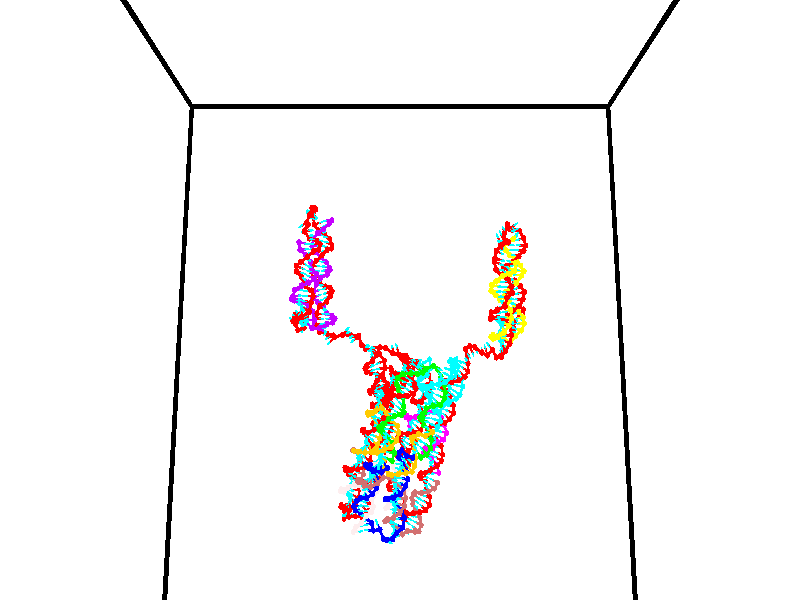 // switches for output
#declare DRAW_BASES = 1; // possible values are 0, 1; only relevant for DNA ribbons
#declare DRAW_BASES_TYPE = 3; // possible values are 1, 2, 3; only relevant for DNA ribbons
#declare DRAW_FOG = 0; // set to 1 to enable fog

#include "colors.inc"

#include "transforms.inc"
background { rgb <1, 1, 1>}

#default {
   normal{
       ripples 0.25
       frequency 0.20
       turbulence 0.2
       lambda 5
   }
	finish {
		phong 0.1
		phong_size 40.
	}
}

// original window dimensions: 1024x640


// camera settings

camera {
	sky <0, 0.179814, -0.983701>
	up <0, 0.179814, -0.983701>
	right 1.6 * <1, 0, 0>
	location <35, 94.9851, 44.8844>
	look_at <35, 29.7336, 32.9568>
	direction <0, -65.2515, -11.9276>
	angle 67.0682
}


# declare cpy_camera_pos = <35, 94.9851, 44.8844>;
# if (DRAW_FOG = 1)
fog {
	fog_type 2
	up vnormalize(cpy_camera_pos)
	color rgbt<1,1,1,0.3>
	distance 1e-5
	fog_alt 3e-3
	fog_offset 56
}
# end


// LIGHTS

# declare lum = 6;
global_settings {
	ambient_light rgb lum * <0.05, 0.05, 0.05>
	max_trace_level 15
}# declare cpy_direct_light_amount = 0.25;
light_source
{	1000 * <-1, -1.16352, -0.803886>,
	rgb lum * cpy_direct_light_amount
	parallel
}

light_source
{	1000 * <1, 1.16352, 0.803886>,
	rgb lum * cpy_direct_light_amount
	parallel
}

// strand 0

// nucleotide -1

// particle -1
sphere {
	<24.353785, 34.695503, 35.133804> 0.250000
	pigment { color rgbt <1,0,0,0> }
	no_shadow
}
cylinder {
	<24.516182, 35.052124, 35.053493>,  <24.613621, 35.266094, 35.005306>, 0.100000
	pigment { color rgbt <1,0,0,0> }
	no_shadow
}
cylinder {
	<24.516182, 35.052124, 35.053493>,  <24.353785, 34.695503, 35.133804>, 0.100000
	pigment { color rgbt <1,0,0,0> }
	no_shadow
}

// particle -1
sphere {
	<24.516182, 35.052124, 35.053493> 0.100000
	pigment { color rgbt <1,0,0,0> }
	no_shadow
}
sphere {
	0, 1
	scale<0.080000,0.200000,0.300000>
	matrix <-0.623684, 0.430887, 0.652192,
		0.667973, -0.139564, 0.730982,
		0.405993, 0.891548, -0.200777,
		24.637980, 35.319588, 34.993259>
	pigment { color rgbt <0,1,1,0> }
	no_shadow
}
cylinder {
	<24.761072, 34.918797, 35.709229>,  <24.353785, 34.695503, 35.133804>, 0.130000
	pigment { color rgbt <1,0,0,0> }
	no_shadow
}

// nucleotide -1

// particle -1
sphere {
	<24.761072, 34.918797, 35.709229> 0.250000
	pigment { color rgbt <1,0,0,0> }
	no_shadow
}
cylinder {
	<24.543442, 35.180885, 35.499596>,  <24.412865, 35.338139, 35.373817>, 0.100000
	pigment { color rgbt <1,0,0,0> }
	no_shadow
}
cylinder {
	<24.543442, 35.180885, 35.499596>,  <24.761072, 34.918797, 35.709229>, 0.100000
	pigment { color rgbt <1,0,0,0> }
	no_shadow
}

// particle -1
sphere {
	<24.543442, 35.180885, 35.499596> 0.100000
	pigment { color rgbt <1,0,0,0> }
	no_shadow
}
sphere {
	0, 1
	scale<0.080000,0.200000,0.300000>
	matrix <-0.620346, 0.106430, 0.777074,
		0.564937, 0.747898, 0.348561,
		-0.544074, 0.655226, -0.524082,
		24.380219, 35.377453, 35.342373>
	pigment { color rgbt <0,1,1,0> }
	no_shadow
}
cylinder {
	<24.620056, 35.536015, 36.084476>,  <24.761072, 34.918797, 35.709229>, 0.130000
	pigment { color rgbt <1,0,0,0> }
	no_shadow
}

// nucleotide -1

// particle -1
sphere {
	<24.620056, 35.536015, 36.084476> 0.250000
	pigment { color rgbt <1,0,0,0> }
	no_shadow
}
cylinder {
	<24.327311, 35.491810, 35.815502>,  <24.151663, 35.465286, 35.654118>, 0.100000
	pigment { color rgbt <1,0,0,0> }
	no_shadow
}
cylinder {
	<24.327311, 35.491810, 35.815502>,  <24.620056, 35.536015, 36.084476>, 0.100000
	pigment { color rgbt <1,0,0,0> }
	no_shadow
}

// particle -1
sphere {
	<24.327311, 35.491810, 35.815502> 0.100000
	pigment { color rgbt <1,0,0,0> }
	no_shadow
}
sphere {
	0, 1
	scale<0.080000,0.200000,0.300000>
	matrix <-0.681327, 0.099808, 0.725142,
		-0.013022, 0.988851, -0.148339,
		-0.731863, -0.110510, -0.672431,
		24.107752, 35.458656, 35.613773>
	pigment { color rgbt <0,1,1,0> }
	no_shadow
}
cylinder {
	<24.915585, 35.952160, 36.607876>,  <24.620056, 35.536015, 36.084476>, 0.130000
	pigment { color rgbt <1,0,0,0> }
	no_shadow
}

// nucleotide -1

// particle -1
sphere {
	<24.915585, 35.952160, 36.607876> 0.250000
	pigment { color rgbt <1,0,0,0> }
	no_shadow
}
cylinder {
	<25.042877, 35.573578, 36.586166>,  <25.119253, 35.346428, 36.573139>, 0.100000
	pigment { color rgbt <1,0,0,0> }
	no_shadow
}
cylinder {
	<25.042877, 35.573578, 36.586166>,  <24.915585, 35.952160, 36.607876>, 0.100000
	pigment { color rgbt <1,0,0,0> }
	no_shadow
}

// particle -1
sphere {
	<25.042877, 35.573578, 36.586166> 0.100000
	pigment { color rgbt <1,0,0,0> }
	no_shadow
}
sphere {
	0, 1
	scale<0.080000,0.200000,0.300000>
	matrix <0.878211, 0.315879, -0.359119,
		0.357036, 0.066616, 0.931712,
		0.318231, -0.946458, -0.054277,
		25.138346, 35.289642, 36.569881>
	pigment { color rgbt <0,1,1,0> }
	no_shadow
}
cylinder {
	<25.566574, 36.152538, 36.442726>,  <24.915585, 35.952160, 36.607876>, 0.130000
	pigment { color rgbt <1,0,0,0> }
	no_shadow
}

// nucleotide -1

// particle -1
sphere {
	<25.566574, 36.152538, 36.442726> 0.250000
	pigment { color rgbt <1,0,0,0> }
	no_shadow
}
cylinder {
	<25.684151, 36.497204, 36.277256>,  <25.754696, 36.704002, 36.177975>, 0.100000
	pigment { color rgbt <1,0,0,0> }
	no_shadow
}
cylinder {
	<25.684151, 36.497204, 36.277256>,  <25.566574, 36.152538, 36.442726>, 0.100000
	pigment { color rgbt <1,0,0,0> }
	no_shadow
}

// particle -1
sphere {
	<25.684151, 36.497204, 36.277256> 0.100000
	pigment { color rgbt <1,0,0,0> }
	no_shadow
}
sphere {
	0, 1
	scale<0.080000,0.200000,0.300000>
	matrix <-0.688532, 0.491072, 0.533640,
		0.662965, 0.127971, 0.737632,
		0.293940, 0.861668, -0.413675,
		25.772333, 36.755703, 36.153152>
	pigment { color rgbt <0,1,1,0> }
	no_shadow
}
cylinder {
	<25.126219, 36.300976, 35.803986>,  <25.566574, 36.152538, 36.442726>, 0.130000
	pigment { color rgbt <1,0,0,0> }
	no_shadow
}

// nucleotide -1

// particle -1
sphere {
	<25.126219, 36.300976, 35.803986> 0.250000
	pigment { color rgbt <1,0,0,0> }
	no_shadow
}
cylinder {
	<24.753988, 36.447269, 35.810558>,  <24.530651, 36.535046, 35.814503>, 0.100000
	pigment { color rgbt <1,0,0,0> }
	no_shadow
}
cylinder {
	<24.753988, 36.447269, 35.810558>,  <25.126219, 36.300976, 35.803986>, 0.100000
	pigment { color rgbt <1,0,0,0> }
	no_shadow
}

// particle -1
sphere {
	<24.753988, 36.447269, 35.810558> 0.100000
	pigment { color rgbt <1,0,0,0> }
	no_shadow
}
sphere {
	0, 1
	scale<0.080000,0.200000,0.300000>
	matrix <-0.073544, -0.230722, 0.970236,
		0.358641, 0.901668, 0.241601,
		-0.930574, 0.365735, 0.016434,
		24.474815, 36.556992, 35.815487>
	pigment { color rgbt <0,1,1,0> }
	no_shadow
}
cylinder {
	<25.834391, 36.536530, 35.585194>,  <25.126219, 36.300976, 35.803986>, 0.130000
	pigment { color rgbt <1,0,0,0> }
	no_shadow
}

// nucleotide -1

// particle -1
sphere {
	<25.834391, 36.536530, 35.585194> 0.250000
	pigment { color rgbt <1,0,0,0> }
	no_shadow
}
cylinder {
	<25.678045, 36.603065, 35.947311>,  <25.584238, 36.642986, 36.164581>, 0.100000
	pigment { color rgbt <1,0,0,0> }
	no_shadow
}
cylinder {
	<25.678045, 36.603065, 35.947311>,  <25.834391, 36.536530, 35.585194>, 0.100000
	pigment { color rgbt <1,0,0,0> }
	no_shadow
}

// particle -1
sphere {
	<25.678045, 36.603065, 35.947311> 0.100000
	pigment { color rgbt <1,0,0,0> }
	no_shadow
}
sphere {
	0, 1
	scale<0.080000,0.200000,0.300000>
	matrix <-0.299078, 0.907218, -0.295818,
		-0.870505, -0.386378, -0.304851,
		-0.390864, 0.166337, 0.905294,
		25.560785, 36.652966, 36.218899>
	pigment { color rgbt <0,1,1,0> }
	no_shadow
}
cylinder {
	<25.222441, 36.924957, 35.463749>,  <25.834391, 36.536530, 35.585194>, 0.130000
	pigment { color rgbt <1,0,0,0> }
	no_shadow
}

// nucleotide -1

// particle -1
sphere {
	<25.222441, 36.924957, 35.463749> 0.250000
	pigment { color rgbt <1,0,0,0> }
	no_shadow
}
cylinder {
	<25.332792, 37.008408, 35.839062>,  <25.399004, 37.058475, 36.064247>, 0.100000
	pigment { color rgbt <1,0,0,0> }
	no_shadow
}
cylinder {
	<25.332792, 37.008408, 35.839062>,  <25.222441, 36.924957, 35.463749>, 0.100000
	pigment { color rgbt <1,0,0,0> }
	no_shadow
}

// particle -1
sphere {
	<25.332792, 37.008408, 35.839062> 0.100000
	pigment { color rgbt <1,0,0,0> }
	no_shadow
}
sphere {
	0, 1
	scale<0.080000,0.200000,0.300000>
	matrix <-0.176931, 0.970503, -0.163764,
		-0.944768, -0.120832, 0.304653,
		0.275879, 0.208621, 0.938279,
		25.415556, 37.070995, 36.120544>
	pigment { color rgbt <0,1,1,0> }
	no_shadow
}
cylinder {
	<24.788218, 37.378613, 35.891109>,  <25.222441, 36.924957, 35.463749>, 0.130000
	pigment { color rgbt <1,0,0,0> }
	no_shadow
}

// nucleotide -1

// particle -1
sphere {
	<24.788218, 37.378613, 35.891109> 0.250000
	pigment { color rgbt <1,0,0,0> }
	no_shadow
}
cylinder {
	<25.168659, 37.463596, 35.980789>,  <25.396925, 37.514587, 36.034595>, 0.100000
	pigment { color rgbt <1,0,0,0> }
	no_shadow
}
cylinder {
	<25.168659, 37.463596, 35.980789>,  <24.788218, 37.378613, 35.891109>, 0.100000
	pigment { color rgbt <1,0,0,0> }
	no_shadow
}

// particle -1
sphere {
	<25.168659, 37.463596, 35.980789> 0.100000
	pigment { color rgbt <1,0,0,0> }
	no_shadow
}
sphere {
	0, 1
	scale<0.080000,0.200000,0.300000>
	matrix <-0.146036, 0.948914, -0.279707,
		-0.272168, 0.233290, 0.933542,
		0.951103, 0.212459, 0.224195,
		25.453991, 37.527332, 36.048046>
	pigment { color rgbt <0,1,1,0> }
	no_shadow
}
cylinder {
	<24.809658, 38.108582, 36.188038>,  <24.788218, 37.378613, 35.891109>, 0.130000
	pigment { color rgbt <1,0,0,0> }
	no_shadow
}

// nucleotide -1

// particle -1
sphere {
	<24.809658, 38.108582, 36.188038> 0.250000
	pigment { color rgbt <1,0,0,0> }
	no_shadow
}
cylinder {
	<25.173887, 38.024685, 36.045567>,  <25.392426, 37.974346, 35.960083>, 0.100000
	pigment { color rgbt <1,0,0,0> }
	no_shadow
}
cylinder {
	<25.173887, 38.024685, 36.045567>,  <24.809658, 38.108582, 36.188038>, 0.100000
	pigment { color rgbt <1,0,0,0> }
	no_shadow
}

// particle -1
sphere {
	<25.173887, 38.024685, 36.045567> 0.100000
	pigment { color rgbt <1,0,0,0> }
	no_shadow
}
sphere {
	0, 1
	scale<0.080000,0.200000,0.300000>
	matrix <0.054284, 0.914918, -0.399974,
		0.409764, 0.344871, 0.844487,
		0.910575, -0.209737, -0.356179,
		25.447060, 37.961765, 35.938713>
	pigment { color rgbt <0,1,1,0> }
	no_shadow
}
cylinder {
	<25.259769, 38.717579, 36.315563>,  <24.809658, 38.108582, 36.188038>, 0.130000
	pigment { color rgbt <1,0,0,0> }
	no_shadow
}

// nucleotide -1

// particle -1
sphere {
	<25.259769, 38.717579, 36.315563> 0.250000
	pigment { color rgbt <1,0,0,0> }
	no_shadow
}
cylinder {
	<25.413012, 38.509258, 36.010406>,  <25.504957, 38.384266, 35.827312>, 0.100000
	pigment { color rgbt <1,0,0,0> }
	no_shadow
}
cylinder {
	<25.413012, 38.509258, 36.010406>,  <25.259769, 38.717579, 36.315563>, 0.100000
	pigment { color rgbt <1,0,0,0> }
	no_shadow
}

// particle -1
sphere {
	<25.413012, 38.509258, 36.010406> 0.100000
	pigment { color rgbt <1,0,0,0> }
	no_shadow
}
sphere {
	0, 1
	scale<0.080000,0.200000,0.300000>
	matrix <0.103769, 0.844938, -0.524701,
		0.917857, 0.121852, 0.377744,
		0.383106, -0.520799, -0.762888,
		25.527943, 38.353020, 35.781540>
	pigment { color rgbt <0,1,1,0> }
	no_shadow
}
cylinder {
	<25.790678, 39.094448, 36.023396>,  <25.259769, 38.717579, 36.315563>, 0.130000
	pigment { color rgbt <1,0,0,0> }
	no_shadow
}

// nucleotide -1

// particle -1
sphere {
	<25.790678, 39.094448, 36.023396> 0.250000
	pigment { color rgbt <1,0,0,0> }
	no_shadow
}
cylinder {
	<25.734060, 38.833244, 35.725796>,  <25.700090, 38.676521, 35.547234>, 0.100000
	pigment { color rgbt <1,0,0,0> }
	no_shadow
}
cylinder {
	<25.734060, 38.833244, 35.725796>,  <25.790678, 39.094448, 36.023396>, 0.100000
	pigment { color rgbt <1,0,0,0> }
	no_shadow
}

// particle -1
sphere {
	<25.734060, 38.833244, 35.725796> 0.100000
	pigment { color rgbt <1,0,0,0> }
	no_shadow
}
sphere {
	0, 1
	scale<0.080000,0.200000,0.300000>
	matrix <0.084446, 0.740865, -0.666324,
		0.986323, -0.157143, -0.049722,
		-0.141545, -0.653013, -0.744003,
		25.691597, 38.637341, 35.502594>
	pigment { color rgbt <0,1,1,0> }
	no_shadow
}
cylinder {
	<26.469620, 39.052422, 35.596626>,  <25.790678, 39.094448, 36.023396>, 0.130000
	pigment { color rgbt <1,0,0,0> }
	no_shadow
}

// nucleotide -1

// particle -1
sphere {
	<26.469620, 39.052422, 35.596626> 0.250000
	pigment { color rgbt <1,0,0,0> }
	no_shadow
}
cylinder {
	<26.132372, 38.978886, 35.394497>,  <25.930023, 38.934765, 35.273220>, 0.100000
	pigment { color rgbt <1,0,0,0> }
	no_shadow
}
cylinder {
	<26.132372, 38.978886, 35.394497>,  <26.469620, 39.052422, 35.596626>, 0.100000
	pigment { color rgbt <1,0,0,0> }
	no_shadow
}

// particle -1
sphere {
	<26.132372, 38.978886, 35.394497> 0.100000
	pigment { color rgbt <1,0,0,0> }
	no_shadow
}
sphere {
	0, 1
	scale<0.080000,0.200000,0.300000>
	matrix <0.284777, 0.644472, -0.709618,
		0.456122, -0.742198, -0.491014,
		-0.843122, -0.183842, -0.505319,
		25.879435, 38.923733, 35.242901>
	pigment { color rgbt <0,1,1,0> }
	no_shadow
}
cylinder {
	<26.685812, 39.282547, 34.892982>,  <26.469620, 39.052422, 35.596626>, 0.130000
	pigment { color rgbt <1,0,0,0> }
	no_shadow
}

// nucleotide -1

// particle -1
sphere {
	<26.685812, 39.282547, 34.892982> 0.250000
	pigment { color rgbt <1,0,0,0> }
	no_shadow
}
cylinder {
	<26.304651, 39.187828, 34.817188>,  <26.075954, 39.130997, 34.771709>, 0.100000
	pigment { color rgbt <1,0,0,0> }
	no_shadow
}
cylinder {
	<26.304651, 39.187828, 34.817188>,  <26.685812, 39.282547, 34.892982>, 0.100000
	pigment { color rgbt <1,0,0,0> }
	no_shadow
}

// particle -1
sphere {
	<26.304651, 39.187828, 34.817188> 0.100000
	pigment { color rgbt <1,0,0,0> }
	no_shadow
}
sphere {
	0, 1
	scale<0.080000,0.200000,0.300000>
	matrix <0.111811, 0.306497, -0.945282,
		0.281909, -0.921950, -0.265587,
		-0.952904, -0.236788, -0.189488,
		26.018782, 39.116791, 34.760342>
	pigment { color rgbt <0,1,1,0> }
	no_shadow
}
cylinder {
	<26.781610, 38.931664, 34.305050>,  <26.685812, 39.282547, 34.892982>, 0.130000
	pigment { color rgbt <1,0,0,0> }
	no_shadow
}

// nucleotide -1

// particle -1
sphere {
	<26.781610, 38.931664, 34.305050> 0.250000
	pigment { color rgbt <1,0,0,0> }
	no_shadow
}
cylinder {
	<26.387671, 38.996056, 34.330837>,  <26.151306, 39.034691, 34.346310>, 0.100000
	pigment { color rgbt <1,0,0,0> }
	no_shadow
}
cylinder {
	<26.387671, 38.996056, 34.330837>,  <26.781610, 38.931664, 34.305050>, 0.100000
	pigment { color rgbt <1,0,0,0> }
	no_shadow
}

// particle -1
sphere {
	<26.387671, 38.996056, 34.330837> 0.100000
	pigment { color rgbt <1,0,0,0> }
	no_shadow
}
sphere {
	0, 1
	scale<0.080000,0.200000,0.300000>
	matrix <-0.020030, 0.263693, -0.964399,
		-0.172248, -0.951079, -0.256474,
		-0.984850, 0.160978, 0.064471,
		26.092215, 39.044350, 34.350178>
	pigment { color rgbt <0,1,1,0> }
	no_shadow
}
cylinder {
	<26.565781, 38.519386, 33.801659>,  <26.781610, 38.931664, 34.305050>, 0.130000
	pigment { color rgbt <1,0,0,0> }
	no_shadow
}

// nucleotide -1

// particle -1
sphere {
	<26.565781, 38.519386, 33.801659> 0.250000
	pigment { color rgbt <1,0,0,0> }
	no_shadow
}
cylinder {
	<26.298132, 38.807312, 33.875561>,  <26.137543, 38.980068, 33.919903>, 0.100000
	pigment { color rgbt <1,0,0,0> }
	no_shadow
}
cylinder {
	<26.298132, 38.807312, 33.875561>,  <26.565781, 38.519386, 33.801659>, 0.100000
	pigment { color rgbt <1,0,0,0> }
	no_shadow
}

// particle -1
sphere {
	<26.298132, 38.807312, 33.875561> 0.100000
	pigment { color rgbt <1,0,0,0> }
	no_shadow
}
sphere {
	0, 1
	scale<0.080000,0.200000,0.300000>
	matrix <0.010730, 0.257947, -0.966099,
		-0.743074, -0.644457, -0.180322,
		-0.669123, 0.719818, 0.184759,
		26.097395, 39.023258, 33.930988>
	pigment { color rgbt <0,1,1,0> }
	no_shadow
}
cylinder {
	<25.927307, 38.334938, 33.399494>,  <26.565781, 38.519386, 33.801659>, 0.130000
	pigment { color rgbt <1,0,0,0> }
	no_shadow
}

// nucleotide -1

// particle -1
sphere {
	<25.927307, 38.334938, 33.399494> 0.250000
	pigment { color rgbt <1,0,0,0> }
	no_shadow
}
cylinder {
	<25.952143, 38.732311, 33.437943>,  <25.967045, 38.970734, 33.461010>, 0.100000
	pigment { color rgbt <1,0,0,0> }
	no_shadow
}
cylinder {
	<25.952143, 38.732311, 33.437943>,  <25.927307, 38.334938, 33.399494>, 0.100000
	pigment { color rgbt <1,0,0,0> }
	no_shadow
}

// particle -1
sphere {
	<25.952143, 38.732311, 33.437943> 0.100000
	pigment { color rgbt <1,0,0,0> }
	no_shadow
}
sphere {
	0, 1
	scale<0.080000,0.200000,0.300000>
	matrix <-0.034337, 0.098372, -0.994557,
		-0.997480, 0.058451, 0.040219,
		0.062089, 0.993431, 0.096117,
		25.970770, 39.030342, 33.466778>
	pigment { color rgbt <0,1,1,0> }
	no_shadow
}
cylinder {
	<25.604040, 38.636452, 32.749672>,  <25.927307, 38.334938, 33.399494>, 0.130000
	pigment { color rgbt <1,0,0,0> }
	no_shadow
}

// nucleotide -1

// particle -1
sphere {
	<25.604040, 38.636452, 32.749672> 0.250000
	pigment { color rgbt <1,0,0,0> }
	no_shadow
}
cylinder {
	<25.779036, 38.971645, 32.880142>,  <25.884033, 39.172760, 32.958424>, 0.100000
	pigment { color rgbt <1,0,0,0> }
	no_shadow
}
cylinder {
	<25.779036, 38.971645, 32.880142>,  <25.604040, 38.636452, 32.749672>, 0.100000
	pigment { color rgbt <1,0,0,0> }
	no_shadow
}

// particle -1
sphere {
	<25.779036, 38.971645, 32.880142> 0.100000
	pigment { color rgbt <1,0,0,0> }
	no_shadow
}
sphere {
	0, 1
	scale<0.080000,0.200000,0.300000>
	matrix <0.160951, 0.283897, -0.945250,
		-0.884703, 0.466034, -0.010672,
		0.437489, 0.837983, 0.326173,
		25.910282, 39.223042, 32.977993>
	pigment { color rgbt <0,1,1,0> }
	no_shadow
}
cylinder {
	<25.214514, 39.258663, 32.416256>,  <25.604040, 38.636452, 32.749672>, 0.130000
	pigment { color rgbt <1,0,0,0> }
	no_shadow
}

// nucleotide -1

// particle -1
sphere {
	<25.214514, 39.258663, 32.416256> 0.250000
	pigment { color rgbt <1,0,0,0> }
	no_shadow
}
cylinder {
	<25.586382, 39.360508, 32.522755>,  <25.809502, 39.421616, 32.586655>, 0.100000
	pigment { color rgbt <1,0,0,0> }
	no_shadow
}
cylinder {
	<25.586382, 39.360508, 32.522755>,  <25.214514, 39.258663, 32.416256>, 0.100000
	pigment { color rgbt <1,0,0,0> }
	no_shadow
}

// particle -1
sphere {
	<25.586382, 39.360508, 32.522755> 0.100000
	pigment { color rgbt <1,0,0,0> }
	no_shadow
}
sphere {
	0, 1
	scale<0.080000,0.200000,0.300000>
	matrix <0.206663, 0.237854, -0.949061,
		-0.304968, 0.937337, 0.168507,
		0.929669, 0.254609, 0.266250,
		25.865282, 39.436890, 32.602631>
	pigment { color rgbt <0,1,1,0> }
	no_shadow
}
cylinder {
	<25.295525, 39.899971, 32.110596>,  <25.214514, 39.258663, 32.416256>, 0.130000
	pigment { color rgbt <1,0,0,0> }
	no_shadow
}

// nucleotide -1

// particle -1
sphere {
	<25.295525, 39.899971, 32.110596> 0.250000
	pigment { color rgbt <1,0,0,0> }
	no_shadow
}
cylinder {
	<25.656641, 39.758541, 32.208538>,  <25.873310, 39.673683, 32.267303>, 0.100000
	pigment { color rgbt <1,0,0,0> }
	no_shadow
}
cylinder {
	<25.656641, 39.758541, 32.208538>,  <25.295525, 39.899971, 32.110596>, 0.100000
	pigment { color rgbt <1,0,0,0> }
	no_shadow
}

// particle -1
sphere {
	<25.656641, 39.758541, 32.208538> 0.100000
	pigment { color rgbt <1,0,0,0> }
	no_shadow
}
sphere {
	0, 1
	scale<0.080000,0.200000,0.300000>
	matrix <0.329166, 0.201624, -0.922495,
		0.276803, 0.913418, 0.298409,
		0.902790, -0.353575, 0.244856,
		25.927479, 39.652470, 32.281994>
	pigment { color rgbt <0,1,1,0> }
	no_shadow
}
cylinder {
	<25.769606, 40.443207, 31.931501>,  <25.295525, 39.899971, 32.110596>, 0.130000
	pigment { color rgbt <1,0,0,0> }
	no_shadow
}

// nucleotide -1

// particle -1
sphere {
	<25.769606, 40.443207, 31.931501> 0.250000
	pigment { color rgbt <1,0,0,0> }
	no_shadow
}
cylinder {
	<25.977068, 40.102642, 31.962723>,  <26.101545, 39.898304, 31.981455>, 0.100000
	pigment { color rgbt <1,0,0,0> }
	no_shadow
}
cylinder {
	<25.977068, 40.102642, 31.962723>,  <25.769606, 40.443207, 31.931501>, 0.100000
	pigment { color rgbt <1,0,0,0> }
	no_shadow
}

// particle -1
sphere {
	<25.977068, 40.102642, 31.962723> 0.100000
	pigment { color rgbt <1,0,0,0> }
	no_shadow
}
sphere {
	0, 1
	scale<0.080000,0.200000,0.300000>
	matrix <0.246344, 0.061394, -0.967236,
		0.818725, 0.520890, 0.241583,
		0.518656, -0.851413, 0.078053,
		26.132666, 39.847218, 31.986139>
	pigment { color rgbt <0,1,1,0> }
	no_shadow
}
cylinder {
	<26.462387, 40.624577, 31.552885>,  <25.769606, 40.443207, 31.931501>, 0.130000
	pigment { color rgbt <1,0,0,0> }
	no_shadow
}

// nucleotide -1

// particle -1
sphere {
	<26.462387, 40.624577, 31.552885> 0.250000
	pigment { color rgbt <1,0,0,0> }
	no_shadow
}
cylinder {
	<26.433676, 40.225948, 31.569387>,  <26.416449, 39.986771, 31.579288>, 0.100000
	pigment { color rgbt <1,0,0,0> }
	no_shadow
}
cylinder {
	<26.433676, 40.225948, 31.569387>,  <26.462387, 40.624577, 31.552885>, 0.100000
	pigment { color rgbt <1,0,0,0> }
	no_shadow
}

// particle -1
sphere {
	<26.433676, 40.225948, 31.569387> 0.100000
	pigment { color rgbt <1,0,0,0> }
	no_shadow
}
sphere {
	0, 1
	scale<0.080000,0.200000,0.300000>
	matrix <0.302563, -0.061169, -0.951164,
		0.950423, -0.055790, 0.305915,
		-0.071778, -0.996567, 0.041256,
		26.412142, 39.926979, 31.581764>
	pigment { color rgbt <0,1,1,0> }
	no_shadow
}
cylinder {
	<26.948729, 40.531956, 31.115688>,  <26.462387, 40.624577, 31.552885>, 0.130000
	pigment { color rgbt <1,0,0,0> }
	no_shadow
}

// nucleotide -1

// particle -1
sphere {
	<26.948729, 40.531956, 31.115688> 0.250000
	pigment { color rgbt <1,0,0,0> }
	no_shadow
}
cylinder {
	<26.728842, 40.198071, 31.128765>,  <26.596910, 39.997738, 31.136610>, 0.100000
	pigment { color rgbt <1,0,0,0> }
	no_shadow
}
cylinder {
	<26.728842, 40.198071, 31.128765>,  <26.948729, 40.531956, 31.115688>, 0.100000
	pigment { color rgbt <1,0,0,0> }
	no_shadow
}

// particle -1
sphere {
	<26.728842, 40.198071, 31.128765> 0.100000
	pigment { color rgbt <1,0,0,0> }
	no_shadow
}
sphere {
	0, 1
	scale<0.080000,0.200000,0.300000>
	matrix <0.259467, -0.207814, -0.943128,
		0.794034, -0.509970, 0.330819,
		-0.549715, -0.834712, 0.032691,
		26.563927, 39.947659, 31.138573>
	pigment { color rgbt <0,1,1,0> }
	no_shadow
}
cylinder {
	<27.383345, 40.022984, 30.832531>,  <26.948729, 40.531956, 31.115688>, 0.130000
	pigment { color rgbt <1,0,0,0> }
	no_shadow
}

// nucleotide -1

// particle -1
sphere {
	<27.383345, 40.022984, 30.832531> 0.250000
	pigment { color rgbt <1,0,0,0> }
	no_shadow
}
cylinder {
	<27.003023, 39.903988, 30.797947>,  <26.774830, 39.832592, 30.777197>, 0.100000
	pigment { color rgbt <1,0,0,0> }
	no_shadow
}
cylinder {
	<27.003023, 39.903988, 30.797947>,  <27.383345, 40.022984, 30.832531>, 0.100000
	pigment { color rgbt <1,0,0,0> }
	no_shadow
}

// particle -1
sphere {
	<27.003023, 39.903988, 30.797947> 0.100000
	pigment { color rgbt <1,0,0,0> }
	no_shadow
}
sphere {
	0, 1
	scale<0.080000,0.200000,0.300000>
	matrix <0.105521, -0.048587, -0.993229,
		0.291270, -0.953489, 0.077588,
		-0.950804, -0.297485, -0.086461,
		26.717783, 39.814743, 30.772009>
	pigment { color rgbt <0,1,1,0> }
	no_shadow
}
cylinder {
	<27.418205, 39.542953, 30.270565>,  <27.383345, 40.022984, 30.832531>, 0.130000
	pigment { color rgbt <1,0,0,0> }
	no_shadow
}

// nucleotide -1

// particle -1
sphere {
	<27.418205, 39.542953, 30.270565> 0.250000
	pigment { color rgbt <1,0,0,0> }
	no_shadow
}
cylinder {
	<27.024908, 39.615051, 30.281479>,  <26.788929, 39.658310, 30.288027>, 0.100000
	pigment { color rgbt <1,0,0,0> }
	no_shadow
}
cylinder {
	<27.024908, 39.615051, 30.281479>,  <27.418205, 39.542953, 30.270565>, 0.100000
	pigment { color rgbt <1,0,0,0> }
	no_shadow
}

// particle -1
sphere {
	<27.024908, 39.615051, 30.281479> 0.100000
	pigment { color rgbt <1,0,0,0> }
	no_shadow
}
sphere {
	0, 1
	scale<0.080000,0.200000,0.300000>
	matrix <-0.050165, -0.123629, -0.991060,
		-0.175269, -0.975820, 0.130600,
		-0.983242, 0.180254, 0.027283,
		26.729935, 39.669125, 30.289663>
	pigment { color rgbt <0,1,1,0> }
	no_shadow
}
cylinder {
	<27.038130, 39.030006, 29.857170>,  <27.418205, 39.542953, 30.270565>, 0.130000
	pigment { color rgbt <1,0,0,0> }
	no_shadow
}

// nucleotide -1

// particle -1
sphere {
	<27.038130, 39.030006, 29.857170> 0.250000
	pigment { color rgbt <1,0,0,0> }
	no_shadow
}
cylinder {
	<26.819941, 39.364414, 29.880919>,  <26.689026, 39.565060, 29.895166>, 0.100000
	pigment { color rgbt <1,0,0,0> }
	no_shadow
}
cylinder {
	<26.819941, 39.364414, 29.880919>,  <27.038130, 39.030006, 29.857170>, 0.100000
	pigment { color rgbt <1,0,0,0> }
	no_shadow
}

// particle -1
sphere {
	<26.819941, 39.364414, 29.880919> 0.100000
	pigment { color rgbt <1,0,0,0> }
	no_shadow
}
sphere {
	0, 1
	scale<0.080000,0.200000,0.300000>
	matrix <-0.053474, 0.035977, -0.997921,
		-0.836419, -0.547516, 0.025080,
		-0.545475, 0.836022, 0.059370,
		26.656298, 39.615219, 29.898729>
	pigment { color rgbt <0,1,1,0> }
	no_shadow
}
cylinder {
	<26.318369, 38.901379, 29.635611>,  <27.038130, 39.030006, 29.857170>, 0.130000
	pigment { color rgbt <1,0,0,0> }
	no_shadow
}

// nucleotide -1

// particle -1
sphere {
	<26.318369, 38.901379, 29.635611> 0.250000
	pigment { color rgbt <1,0,0,0> }
	no_shadow
}
cylinder {
	<26.476114, 39.266949, 29.597206>,  <26.570761, 39.486290, 29.574163>, 0.100000
	pigment { color rgbt <1,0,0,0> }
	no_shadow
}
cylinder {
	<26.476114, 39.266949, 29.597206>,  <26.318369, 38.901379, 29.635611>, 0.100000
	pigment { color rgbt <1,0,0,0> }
	no_shadow
}

// particle -1
sphere {
	<26.476114, 39.266949, 29.597206> 0.100000
	pigment { color rgbt <1,0,0,0> }
	no_shadow
}
sphere {
	0, 1
	scale<0.080000,0.200000,0.300000>
	matrix <-0.040325, -0.087165, -0.995377,
		-0.918069, 0.396412, 0.002480,
		0.394364, 0.913925, -0.096009,
		26.594423, 39.541126, 29.568403>
	pigment { color rgbt <0,1,1,0> }
	no_shadow
}
cylinder {
	<25.872398, 39.269772, 29.151962>,  <26.318369, 38.901379, 29.635611>, 0.130000
	pigment { color rgbt <1,0,0,0> }
	no_shadow
}

// nucleotide -1

// particle -1
sphere {
	<25.872398, 39.269772, 29.151962> 0.250000
	pigment { color rgbt <1,0,0,0> }
	no_shadow
}
cylinder {
	<26.240952, 39.425007, 29.143555>,  <26.462084, 39.518147, 29.138510>, 0.100000
	pigment { color rgbt <1,0,0,0> }
	no_shadow
}
cylinder {
	<26.240952, 39.425007, 29.143555>,  <25.872398, 39.269772, 29.151962>, 0.100000
	pigment { color rgbt <1,0,0,0> }
	no_shadow
}

// particle -1
sphere {
	<26.240952, 39.425007, 29.143555> 0.100000
	pigment { color rgbt <1,0,0,0> }
	no_shadow
}
sphere {
	0, 1
	scale<0.080000,0.200000,0.300000>
	matrix <0.007964, -0.072920, -0.997306,
		-0.388574, 0.918733, -0.070278,
		0.921383, 0.388087, -0.021018,
		26.517366, 39.541431, 29.137249>
	pigment { color rgbt <0,1,1,0> }
	no_shadow
}
cylinder {
	<26.186375, 39.125553, 28.557877>,  <25.872398, 39.269772, 29.151962>, 0.130000
	pigment { color rgbt <1,0,0,0> }
	no_shadow
}

// nucleotide -1

// particle -1
sphere {
	<26.186375, 39.125553, 28.557877> 0.250000
	pigment { color rgbt <1,0,0,0> }
	no_shadow
}
cylinder {
	<25.897837, 38.948189, 28.770685>,  <25.724714, 38.841770, 28.898371>, 0.100000
	pigment { color rgbt <1,0,0,0> }
	no_shadow
}
cylinder {
	<25.897837, 38.948189, 28.770685>,  <26.186375, 39.125553, 28.557877>, 0.100000
	pigment { color rgbt <1,0,0,0> }
	no_shadow
}

// particle -1
sphere {
	<25.897837, 38.948189, 28.770685> 0.100000
	pigment { color rgbt <1,0,0,0> }
	no_shadow
}
sphere {
	0, 1
	scale<0.080000,0.200000,0.300000>
	matrix <-0.589957, -0.008984, -0.807384,
		0.362782, -0.896273, -0.255113,
		-0.721345, -0.443411, 0.532022,
		25.681433, 38.815166, 28.930292>
	pigment { color rgbt <0,1,1,0> }
	no_shadow
}
cylinder {
	<25.934072, 38.458862, 28.213711>,  <26.186375, 39.125553, 28.557877>, 0.130000
	pigment { color rgbt <1,0,0,0> }
	no_shadow
}

// nucleotide -1

// particle -1
sphere {
	<25.934072, 38.458862, 28.213711> 0.250000
	pigment { color rgbt <1,0,0,0> }
	no_shadow
}
cylinder {
	<25.654902, 38.660267, 28.417425>,  <25.487400, 38.781109, 28.539654>, 0.100000
	pigment { color rgbt <1,0,0,0> }
	no_shadow
}
cylinder {
	<25.654902, 38.660267, 28.417425>,  <25.934072, 38.458862, 28.213711>, 0.100000
	pigment { color rgbt <1,0,0,0> }
	no_shadow
}

// particle -1
sphere {
	<25.654902, 38.660267, 28.417425> 0.100000
	pigment { color rgbt <1,0,0,0> }
	no_shadow
}
sphere {
	0, 1
	scale<0.080000,0.200000,0.300000>
	matrix <-0.592460, -0.006406, -0.805575,
		-0.402357, -0.863962, 0.302784,
		-0.697926, 0.503515, 0.509285,
		25.445524, 38.811321, 28.570211>
	pigment { color rgbt <0,1,1,0> }
	no_shadow
}
cylinder {
	<26.285067, 39.017666, 27.744223>,  <25.934072, 38.458862, 28.213711>, 0.130000
	pigment { color rgbt <1,0,0,0> }
	no_shadow
}

// nucleotide -1

// particle -1
sphere {
	<26.285067, 39.017666, 27.744223> 0.250000
	pigment { color rgbt <1,0,0,0> }
	no_shadow
}
cylinder {
	<26.555204, 38.724857, 27.780121>,  <26.717287, 38.549171, 27.801661>, 0.100000
	pigment { color rgbt <1,0,0,0> }
	no_shadow
}
cylinder {
	<26.555204, 38.724857, 27.780121>,  <26.285067, 39.017666, 27.744223>, 0.100000
	pigment { color rgbt <1,0,0,0> }
	no_shadow
}

// particle -1
sphere {
	<26.555204, 38.724857, 27.780121> 0.100000
	pigment { color rgbt <1,0,0,0> }
	no_shadow
}
sphere {
	0, 1
	scale<0.080000,0.200000,0.300000>
	matrix <-0.595514, -0.613052, -0.519163,
		0.435058, 0.297168, -0.849950,
		0.675343, -0.732023, 0.089746,
		26.757807, 38.505249, 27.807045>
	pigment { color rgbt <0,1,1,0> }
	no_shadow
}
cylinder {
	<26.460299, 38.689804, 27.027081>,  <26.285067, 39.017666, 27.744223>, 0.130000
	pigment { color rgbt <1,0,0,0> }
	no_shadow
}

// nucleotide -1

// particle -1
sphere {
	<26.460299, 38.689804, 27.027081> 0.250000
	pigment { color rgbt <1,0,0,0> }
	no_shadow
}
cylinder {
	<26.509995, 38.453285, 27.345812>,  <26.539812, 38.311375, 27.537050>, 0.100000
	pigment { color rgbt <1,0,0,0> }
	no_shadow
}
cylinder {
	<26.509995, 38.453285, 27.345812>,  <26.460299, 38.689804, 27.027081>, 0.100000
	pigment { color rgbt <1,0,0,0> }
	no_shadow
}

// particle -1
sphere {
	<26.509995, 38.453285, 27.345812> 0.100000
	pigment { color rgbt <1,0,0,0> }
	no_shadow
}
sphere {
	0, 1
	scale<0.080000,0.200000,0.300000>
	matrix <-0.390397, -0.767413, -0.508594,
		0.912225, -0.247891, -0.326183,
		0.124242, -0.591293, 0.796829,
		26.547268, 38.275898, 27.584860>
	pigment { color rgbt <0,1,1,0> }
	no_shadow
}
cylinder {
	<26.669031, 38.108269, 26.859489>,  <26.460299, 38.689804, 27.027081>, 0.130000
	pigment { color rgbt <1,0,0,0> }
	no_shadow
}

// nucleotide -1

// particle -1
sphere {
	<26.669031, 38.108269, 26.859489> 0.250000
	pigment { color rgbt <1,0,0,0> }
	no_shadow
}
cylinder {
	<26.466837, 38.026024, 27.194679>,  <26.345520, 37.976677, 27.395794>, 0.100000
	pigment { color rgbt <1,0,0,0> }
	no_shadow
}
cylinder {
	<26.466837, 38.026024, 27.194679>,  <26.669031, 38.108269, 26.859489>, 0.100000
	pigment { color rgbt <1,0,0,0> }
	no_shadow
}

// particle -1
sphere {
	<26.466837, 38.026024, 27.194679> 0.100000
	pigment { color rgbt <1,0,0,0> }
	no_shadow
}
sphere {
	0, 1
	scale<0.080000,0.200000,0.300000>
	matrix <-0.459902, -0.757525, -0.463298,
		0.730050, -0.619579, 0.288356,
		-0.505487, -0.205615, 0.837977,
		26.315191, 37.964340, 27.446072>
	pigment { color rgbt <0,1,1,0> }
	no_shadow
}
cylinder {
	<26.648272, 37.408577, 26.748964>,  <26.669031, 38.108269, 26.859489>, 0.130000
	pigment { color rgbt <1,0,0,0> }
	no_shadow
}

// nucleotide -1

// particle -1
sphere {
	<26.648272, 37.408577, 26.748964> 0.250000
	pigment { color rgbt <1,0,0,0> }
	no_shadow
}
cylinder {
	<26.362236, 37.584000, 26.966703>,  <26.190615, 37.689255, 27.097347>, 0.100000
	pigment { color rgbt <1,0,0,0> }
	no_shadow
}
cylinder {
	<26.362236, 37.584000, 26.966703>,  <26.648272, 37.408577, 26.748964>, 0.100000
	pigment { color rgbt <1,0,0,0> }
	no_shadow
}

// particle -1
sphere {
	<26.362236, 37.584000, 26.966703> 0.100000
	pigment { color rgbt <1,0,0,0> }
	no_shadow
}
sphere {
	0, 1
	scale<0.080000,0.200000,0.300000>
	matrix <-0.677398, -0.626983, -0.384739,
		0.172565, -0.643863, 0.745427,
		-0.715089, 0.438559, 0.544347,
		26.147709, 37.715569, 27.130007>
	pigment { color rgbt <0,1,1,0> }
	no_shadow
}
cylinder {
	<26.303938, 36.882412, 27.123367>,  <26.648272, 37.408577, 26.748964>, 0.130000
	pigment { color rgbt <1,0,0,0> }
	no_shadow
}

// nucleotide -1

// particle -1
sphere {
	<26.303938, 36.882412, 27.123367> 0.250000
	pigment { color rgbt <1,0,0,0> }
	no_shadow
}
cylinder {
	<26.068007, 37.194977, 27.041885>,  <25.926447, 37.382515, 26.992996>, 0.100000
	pigment { color rgbt <1,0,0,0> }
	no_shadow
}
cylinder {
	<26.068007, 37.194977, 27.041885>,  <26.303938, 36.882412, 27.123367>, 0.100000
	pigment { color rgbt <1,0,0,0> }
	no_shadow
}

// particle -1
sphere {
	<26.068007, 37.194977, 27.041885> 0.100000
	pigment { color rgbt <1,0,0,0> }
	no_shadow
}
sphere {
	0, 1
	scale<0.080000,0.200000,0.300000>
	matrix <-0.676241, -0.615834, -0.404285,
		-0.441363, -0.100704, 0.891660,
		-0.589828, 0.781413, -0.203706,
		25.891058, 37.429401, 26.980774>
	pigment { color rgbt <0,1,1,0> }
	no_shadow
}
cylinder {
	<26.385521, 36.459595, 27.765959>,  <26.303938, 36.882412, 27.123367>, 0.130000
	pigment { color rgbt <1,0,0,0> }
	no_shadow
}

// nucleotide -1

// particle -1
sphere {
	<26.385521, 36.459595, 27.765959> 0.250000
	pigment { color rgbt <1,0,0,0> }
	no_shadow
}
cylinder {
	<26.771881, 36.486519, 27.665951>,  <27.003696, 36.502670, 27.605946>, 0.100000
	pigment { color rgbt <1,0,0,0> }
	no_shadow
}
cylinder {
	<26.771881, 36.486519, 27.665951>,  <26.385521, 36.459595, 27.765959>, 0.100000
	pigment { color rgbt <1,0,0,0> }
	no_shadow
}

// particle -1
sphere {
	<26.771881, 36.486519, 27.665951> 0.100000
	pigment { color rgbt <1,0,0,0> }
	no_shadow
}
sphere {
	0, 1
	scale<0.080000,0.200000,0.300000>
	matrix <0.258564, -0.200178, 0.945026,
		0.013558, -0.977445, -0.210755,
		0.965899, 0.067307, -0.250018,
		27.061651, 36.506710, 27.590944>
	pigment { color rgbt <0,1,1,0> }
	no_shadow
}
cylinder {
	<26.713388, 35.837429, 28.088383>,  <26.385521, 36.459595, 27.765959>, 0.130000
	pigment { color rgbt <1,0,0,0> }
	no_shadow
}

// nucleotide -1

// particle -1
sphere {
	<26.713388, 35.837429, 28.088383> 0.250000
	pigment { color rgbt <1,0,0,0> }
	no_shadow
}
cylinder {
	<26.975336, 36.135448, 28.037714>,  <27.132505, 36.314262, 28.007313>, 0.100000
	pigment { color rgbt <1,0,0,0> }
	no_shadow
}
cylinder {
	<26.975336, 36.135448, 28.037714>,  <26.713388, 35.837429, 28.088383>, 0.100000
	pigment { color rgbt <1,0,0,0> }
	no_shadow
}

// particle -1
sphere {
	<26.975336, 36.135448, 28.037714> 0.100000
	pigment { color rgbt <1,0,0,0> }
	no_shadow
}
sphere {
	0, 1
	scale<0.080000,0.200000,0.300000>
	matrix <0.334065, -0.135032, 0.932827,
		0.677898, -0.653197, -0.337324,
		0.654870, 0.745050, -0.126673,
		27.171797, 36.358963, 27.999712>
	pigment { color rgbt <0,1,1,0> }
	no_shadow
}
cylinder {
	<27.357002, 35.637249, 28.378197>,  <26.713388, 35.837429, 28.088383>, 0.130000
	pigment { color rgbt <1,0,0,0> }
	no_shadow
}

// nucleotide -1

// particle -1
sphere {
	<27.357002, 35.637249, 28.378197> 0.250000
	pigment { color rgbt <1,0,0,0> }
	no_shadow
}
cylinder {
	<27.384853, 36.036270, 28.380587>,  <27.401564, 36.275684, 28.382021>, 0.100000
	pigment { color rgbt <1,0,0,0> }
	no_shadow
}
cylinder {
	<27.384853, 36.036270, 28.380587>,  <27.357002, 35.637249, 28.378197>, 0.100000
	pigment { color rgbt <1,0,0,0> }
	no_shadow
}

// particle -1
sphere {
	<27.384853, 36.036270, 28.380587> 0.100000
	pigment { color rgbt <1,0,0,0> }
	no_shadow
}
sphere {
	0, 1
	scale<0.080000,0.200000,0.300000>
	matrix <0.276950, -0.025084, 0.960557,
		0.958358, -0.065228, -0.278019,
		0.069629, 0.997555, 0.005974,
		27.405743, 36.335537, 28.382380>
	pigment { color rgbt <0,1,1,0> }
	no_shadow
}
cylinder {
	<27.859371, 35.723797, 28.772549>,  <27.357002, 35.637249, 28.378197>, 0.130000
	pigment { color rgbt <1,0,0,0> }
	no_shadow
}

// nucleotide -1

// particle -1
sphere {
	<27.859371, 35.723797, 28.772549> 0.250000
	pigment { color rgbt <1,0,0,0> }
	no_shadow
}
cylinder {
	<27.661266, 36.070366, 28.797932>,  <27.542404, 36.278309, 28.813162>, 0.100000
	pigment { color rgbt <1,0,0,0> }
	no_shadow
}
cylinder {
	<27.661266, 36.070366, 28.797932>,  <27.859371, 35.723797, 28.772549>, 0.100000
	pigment { color rgbt <1,0,0,0> }
	no_shadow
}

// particle -1
sphere {
	<27.661266, 36.070366, 28.797932> 0.100000
	pigment { color rgbt <1,0,0,0> }
	no_shadow
}
sphere {
	0, 1
	scale<0.080000,0.200000,0.300000>
	matrix <0.074237, -0.030567, 0.996772,
		0.865566, 0.498374, -0.049182,
		-0.495262, 0.866423, 0.063456,
		27.512688, 36.330292, 28.816969>
	pigment { color rgbt <0,1,1,0> }
	no_shadow
}
cylinder {
	<28.145918, 35.980858, 29.391415>,  <27.859371, 35.723797, 28.772549>, 0.130000
	pigment { color rgbt <1,0,0,0> }
	no_shadow
}

// nucleotide -1

// particle -1
sphere {
	<28.145918, 35.980858, 29.391415> 0.250000
	pigment { color rgbt <1,0,0,0> }
	no_shadow
}
cylinder {
	<27.826109, 36.210636, 29.321243>,  <27.634224, 36.348503, 29.279140>, 0.100000
	pigment { color rgbt <1,0,0,0> }
	no_shadow
}
cylinder {
	<27.826109, 36.210636, 29.321243>,  <28.145918, 35.980858, 29.391415>, 0.100000
	pigment { color rgbt <1,0,0,0> }
	no_shadow
}

// particle -1
sphere {
	<27.826109, 36.210636, 29.321243> 0.100000
	pigment { color rgbt <1,0,0,0> }
	no_shadow
}
sphere {
	0, 1
	scale<0.080000,0.200000,0.300000>
	matrix <-0.089868, 0.174374, 0.980570,
		0.593876, 0.799753, -0.087792,
		-0.799522, 0.574447, -0.175429,
		27.586252, 36.382969, 29.268614>
	pigment { color rgbt <0,1,1,0> }
	no_shadow
}
cylinder {
	<28.160250, 36.527351, 29.863766>,  <28.145918, 35.980858, 29.391415>, 0.130000
	pigment { color rgbt <1,0,0,0> }
	no_shadow
}

// nucleotide -1

// particle -1
sphere {
	<28.160250, 36.527351, 29.863766> 0.250000
	pigment { color rgbt <1,0,0,0> }
	no_shadow
}
cylinder {
	<27.774651, 36.525352, 29.757420>,  <27.543291, 36.524155, 29.693613>, 0.100000
	pigment { color rgbt <1,0,0,0> }
	no_shadow
}
cylinder {
	<27.774651, 36.525352, 29.757420>,  <28.160250, 36.527351, 29.863766>, 0.100000
	pigment { color rgbt <1,0,0,0> }
	no_shadow
}

// particle -1
sphere {
	<27.774651, 36.525352, 29.757420> 0.100000
	pigment { color rgbt <1,0,0,0> }
	no_shadow
}
sphere {
	0, 1
	scale<0.080000,0.200000,0.300000>
	matrix <-0.265892, 0.030050, 0.963534,
		0.003173, 0.999536, -0.030297,
		-0.963997, -0.004998, -0.265864,
		27.485451, 36.523853, 29.677660>
	pigment { color rgbt <0,1,1,0> }
	no_shadow
}
cylinder {
	<27.828922, 37.133739, 30.116701>,  <28.160250, 36.527351, 29.863766>, 0.130000
	pigment { color rgbt <1,0,0,0> }
	no_shadow
}

// nucleotide -1

// particle -1
sphere {
	<27.828922, 37.133739, 30.116701> 0.250000
	pigment { color rgbt <1,0,0,0> }
	no_shadow
}
cylinder {
	<27.579641, 36.821518, 30.097279>,  <27.430073, 36.634186, 30.085625>, 0.100000
	pigment { color rgbt <1,0,0,0> }
	no_shadow
}
cylinder {
	<27.579641, 36.821518, 30.097279>,  <27.828922, 37.133739, 30.116701>, 0.100000
	pigment { color rgbt <1,0,0,0> }
	no_shadow
}

// particle -1
sphere {
	<27.579641, 36.821518, 30.097279> 0.100000
	pigment { color rgbt <1,0,0,0> }
	no_shadow
}
sphere {
	0, 1
	scale<0.080000,0.200000,0.300000>
	matrix <-0.090455, 0.010269, 0.995848,
		-0.776811, 0.625008, -0.077004,
		-0.623204, -0.780551, -0.048558,
		27.392681, 36.587353, 30.082710>
	pigment { color rgbt <0,1,1,0> }
	no_shadow
}
cylinder {
	<27.335527, 37.278179, 30.621651>,  <27.828922, 37.133739, 30.116701>, 0.130000
	pigment { color rgbt <1,0,0,0> }
	no_shadow
}

// nucleotide -1

// particle -1
sphere {
	<27.335527, 37.278179, 30.621651> 0.250000
	pigment { color rgbt <1,0,0,0> }
	no_shadow
}
cylinder {
	<27.251925, 36.892193, 30.558218>,  <27.201763, 36.660599, 30.520159>, 0.100000
	pigment { color rgbt <1,0,0,0> }
	no_shadow
}
cylinder {
	<27.251925, 36.892193, 30.558218>,  <27.335527, 37.278179, 30.621651>, 0.100000
	pigment { color rgbt <1,0,0,0> }
	no_shadow
}

// particle -1
sphere {
	<27.251925, 36.892193, 30.558218> 0.100000
	pigment { color rgbt <1,0,0,0> }
	no_shadow
}
sphere {
	0, 1
	scale<0.080000,0.200000,0.300000>
	matrix <-0.220020, -0.111606, 0.969090,
		-0.952841, 0.237440, -0.188986,
		-0.209008, -0.964970, -0.158584,
		27.189222, 36.602703, 30.510643>
	pigment { color rgbt <0,1,1,0> }
	no_shadow
}
cylinder {
	<26.766447, 37.126305, 31.018799>,  <27.335527, 37.278179, 30.621651>, 0.130000
	pigment { color rgbt <1,0,0,0> }
	no_shadow
}

// nucleotide -1

// particle -1
sphere {
	<26.766447, 37.126305, 31.018799> 0.250000
	pigment { color rgbt <1,0,0,0> }
	no_shadow
}
cylinder {
	<26.883343, 36.748646, 30.957899>,  <26.953480, 36.522049, 30.921360>, 0.100000
	pigment { color rgbt <1,0,0,0> }
	no_shadow
}
cylinder {
	<26.883343, 36.748646, 30.957899>,  <26.766447, 37.126305, 31.018799>, 0.100000
	pigment { color rgbt <1,0,0,0> }
	no_shadow
}

// particle -1
sphere {
	<26.883343, 36.748646, 30.957899> 0.100000
	pigment { color rgbt <1,0,0,0> }
	no_shadow
}
sphere {
	0, 1
	scale<0.080000,0.200000,0.300000>
	matrix <-0.140922, -0.199974, 0.969614,
		-0.945906, -0.261903, -0.191492,
		0.292238, -0.944149, -0.152249,
		26.971014, 36.465401, 30.912224>
	pigment { color rgbt <0,1,1,0> }
	no_shadow
}
cylinder {
	<26.246586, 36.697823, 31.335810>,  <26.766447, 37.126305, 31.018799>, 0.130000
	pigment { color rgbt <1,0,0,0> }
	no_shadow
}

// nucleotide -1

// particle -1
sphere {
	<26.246586, 36.697823, 31.335810> 0.250000
	pigment { color rgbt <1,0,0,0> }
	no_shadow
}
cylinder {
	<26.587208, 36.489235, 31.314190>,  <26.791580, 36.364082, 31.301218>, 0.100000
	pigment { color rgbt <1,0,0,0> }
	no_shadow
}
cylinder {
	<26.587208, 36.489235, 31.314190>,  <26.246586, 36.697823, 31.335810>, 0.100000
	pigment { color rgbt <1,0,0,0> }
	no_shadow
}

// particle -1
sphere {
	<26.587208, 36.489235, 31.314190> 0.100000
	pigment { color rgbt <1,0,0,0> }
	no_shadow
}
sphere {
	0, 1
	scale<0.080000,0.200000,0.300000>
	matrix <-0.087031, -0.242276, 0.966296,
		-0.516992, -0.818150, -0.251695,
		0.851554, -0.521472, -0.054050,
		26.842674, 36.332794, 31.297976>
	pigment { color rgbt <0,1,1,0> }
	no_shadow
}
cylinder {
	<26.081703, 35.982300, 31.649929>,  <26.246586, 36.697823, 31.335810>, 0.130000
	pigment { color rgbt <1,0,0,0> }
	no_shadow
}

// nucleotide -1

// particle -1
sphere {
	<26.081703, 35.982300, 31.649929> 0.250000
	pigment { color rgbt <1,0,0,0> }
	no_shadow
}
cylinder {
	<26.476463, 36.045895, 31.660889>,  <26.713320, 36.084053, 31.667463>, 0.100000
	pigment { color rgbt <1,0,0,0> }
	no_shadow
}
cylinder {
	<26.476463, 36.045895, 31.660889>,  <26.081703, 35.982300, 31.649929>, 0.100000
	pigment { color rgbt <1,0,0,0> }
	no_shadow
}

// particle -1
sphere {
	<26.476463, 36.045895, 31.660889> 0.100000
	pigment { color rgbt <1,0,0,0> }
	no_shadow
}
sphere {
	0, 1
	scale<0.080000,0.200000,0.300000>
	matrix <-0.026141, -0.009993, 0.999608,
		0.159203, -0.987229, -0.005706,
		0.986899, 0.158992, 0.027398,
		26.772533, 36.093590, 31.669107>
	pigment { color rgbt <0,1,1,0> }
	no_shadow
}
cylinder {
	<26.252071, 35.536232, 32.130165>,  <26.081703, 35.982300, 31.649929>, 0.130000
	pigment { color rgbt <1,0,0,0> }
	no_shadow
}

// nucleotide -1

// particle -1
sphere {
	<26.252071, 35.536232, 32.130165> 0.250000
	pigment { color rgbt <1,0,0,0> }
	no_shadow
}
cylinder {
	<26.566046, 35.782829, 32.105453>,  <26.754431, 35.930786, 32.090626>, 0.100000
	pigment { color rgbt <1,0,0,0> }
	no_shadow
}
cylinder {
	<26.566046, 35.782829, 32.105453>,  <26.252071, 35.536232, 32.130165>, 0.100000
	pigment { color rgbt <1,0,0,0> }
	no_shadow
}

// particle -1
sphere {
	<26.566046, 35.782829, 32.105453> 0.100000
	pigment { color rgbt <1,0,0,0> }
	no_shadow
}
sphere {
	0, 1
	scale<0.080000,0.200000,0.300000>
	matrix <0.191790, -0.146950, 0.970372,
		0.589146, -0.773529, -0.233582,
		0.784936, 0.616489, -0.061780,
		26.801527, 35.967777, 32.086918>
	pigment { color rgbt <0,1,1,0> }
	no_shadow
}
cylinder {
	<26.855455, 35.164867, 32.465740>,  <26.252071, 35.536232, 32.130165>, 0.130000
	pigment { color rgbt <1,0,0,0> }
	no_shadow
}

// nucleotide -1

// particle -1
sphere {
	<26.855455, 35.164867, 32.465740> 0.250000
	pigment { color rgbt <1,0,0,0> }
	no_shadow
}
cylinder {
	<26.888704, 35.563110, 32.482979>,  <26.908653, 35.802055, 32.493324>, 0.100000
	pigment { color rgbt <1,0,0,0> }
	no_shadow
}
cylinder {
	<26.888704, 35.563110, 32.482979>,  <26.855455, 35.164867, 32.465740>, 0.100000
	pigment { color rgbt <1,0,0,0> }
	no_shadow
}

// particle -1
sphere {
	<26.888704, 35.563110, 32.482979> 0.100000
	pigment { color rgbt <1,0,0,0> }
	no_shadow
}
sphere {
	0, 1
	scale<0.080000,0.200000,0.300000>
	matrix <0.156359, -0.055743, 0.986126,
		0.984196, -0.075232, -0.160306,
		0.083125, 0.995607, 0.043099,
		26.913641, 35.861794, 32.495907>
	pigment { color rgbt <0,1,1,0> }
	no_shadow
}
cylinder {
	<27.448996, 35.216820, 32.794277>,  <26.855455, 35.164867, 32.465740>, 0.130000
	pigment { color rgbt <1,0,0,0> }
	no_shadow
}

// nucleotide -1

// particle -1
sphere {
	<27.448996, 35.216820, 32.794277> 0.250000
	pigment { color rgbt <1,0,0,0> }
	no_shadow
}
cylinder {
	<27.278234, 35.577175, 32.825668>,  <27.175777, 35.793388, 32.844501>, 0.100000
	pigment { color rgbt <1,0,0,0> }
	no_shadow
}
cylinder {
	<27.278234, 35.577175, 32.825668>,  <27.448996, 35.216820, 32.794277>, 0.100000
	pigment { color rgbt <1,0,0,0> }
	no_shadow
}

// particle -1
sphere {
	<27.278234, 35.577175, 32.825668> 0.100000
	pigment { color rgbt <1,0,0,0> }
	no_shadow
}
sphere {
	0, 1
	scale<0.080000,0.200000,0.300000>
	matrix <0.248029, 0.033197, 0.968184,
		0.869617, 0.432785, -0.237618,
		-0.426904, 0.900886, 0.078475,
		27.150164, 35.847443, 32.849209>
	pigment { color rgbt <0,1,1,0> }
	no_shadow
}
cylinder {
	<28.002581, 35.663975, 32.998066>,  <27.448996, 35.216820, 32.794277>, 0.130000
	pigment { color rgbt <1,0,0,0> }
	no_shadow
}

// nucleotide -1

// particle -1
sphere {
	<28.002581, 35.663975, 32.998066> 0.250000
	pigment { color rgbt <1,0,0,0> }
	no_shadow
}
cylinder {
	<27.676786, 35.874500, 33.095722>,  <27.481310, 36.000816, 33.154316>, 0.100000
	pigment { color rgbt <1,0,0,0> }
	no_shadow
}
cylinder {
	<27.676786, 35.874500, 33.095722>,  <28.002581, 35.663975, 32.998066>, 0.100000
	pigment { color rgbt <1,0,0,0> }
	no_shadow
}

// particle -1
sphere {
	<27.676786, 35.874500, 33.095722> 0.100000
	pigment { color rgbt <1,0,0,0> }
	no_shadow
}
sphere {
	0, 1
	scale<0.080000,0.200000,0.300000>
	matrix <0.391236, 0.187514, 0.900984,
		0.428421, 0.829357, -0.358640,
		-0.814488, 0.526313, 0.244140,
		27.432440, 36.032394, 33.168964>
	pigment { color rgbt <0,1,1,0> }
	no_shadow
}
cylinder {
	<28.274181, 36.293385, 33.408150>,  <28.002581, 35.663975, 32.998066>, 0.130000
	pigment { color rgbt <1,0,0,0> }
	no_shadow
}

// nucleotide -1

// particle -1
sphere {
	<28.274181, 36.293385, 33.408150> 0.250000
	pigment { color rgbt <1,0,0,0> }
	no_shadow
}
cylinder {
	<27.888149, 36.265942, 33.509274>,  <27.656530, 36.249477, 33.569950>, 0.100000
	pigment { color rgbt <1,0,0,0> }
	no_shadow
}
cylinder {
	<27.888149, 36.265942, 33.509274>,  <28.274181, 36.293385, 33.408150>, 0.100000
	pigment { color rgbt <1,0,0,0> }
	no_shadow
}

// particle -1
sphere {
	<27.888149, 36.265942, 33.509274> 0.100000
	pigment { color rgbt <1,0,0,0> }
	no_shadow
}
sphere {
	0, 1
	scale<0.080000,0.200000,0.300000>
	matrix <0.237556, 0.177524, 0.955015,
		-0.110400, 0.981722, -0.155027,
		-0.965080, -0.068607, 0.252812,
		27.598625, 36.245361, 33.585117>
	pigment { color rgbt <0,1,1,0> }
	no_shadow
}
cylinder {
	<28.204781, 36.852329, 33.898834>,  <28.274181, 36.293385, 33.408150>, 0.130000
	pigment { color rgbt <1,0,0,0> }
	no_shadow
}

// nucleotide -1

// particle -1
sphere {
	<28.204781, 36.852329, 33.898834> 0.250000
	pigment { color rgbt <1,0,0,0> }
	no_shadow
}
cylinder {
	<27.913429, 36.581821, 33.942883>,  <27.738619, 36.419518, 33.969311>, 0.100000
	pigment { color rgbt <1,0,0,0> }
	no_shadow
}
cylinder {
	<27.913429, 36.581821, 33.942883>,  <28.204781, 36.852329, 33.898834>, 0.100000
	pigment { color rgbt <1,0,0,0> }
	no_shadow
}

// particle -1
sphere {
	<27.913429, 36.581821, 33.942883> 0.100000
	pigment { color rgbt <1,0,0,0> }
	no_shadow
}
sphere {
	0, 1
	scale<0.080000,0.200000,0.300000>
	matrix <0.090315, 0.064549, 0.993819,
		-0.679196, 0.733822, 0.014061,
		-0.728379, -0.676268, 0.110117,
		27.694916, 36.378941, 33.975918>
	pigment { color rgbt <0,1,1,0> }
	no_shadow
}
cylinder {
	<27.860668, 37.219345, 34.461636>,  <28.204781, 36.852329, 33.898834>, 0.130000
	pigment { color rgbt <1,0,0,0> }
	no_shadow
}

// nucleotide -1

// particle -1
sphere {
	<27.860668, 37.219345, 34.461636> 0.250000
	pigment { color rgbt <1,0,0,0> }
	no_shadow
}
cylinder {
	<27.740717, 36.837830, 34.454029>,  <27.668745, 36.608921, 34.449463>, 0.100000
	pigment { color rgbt <1,0,0,0> }
	no_shadow
}
cylinder {
	<27.740717, 36.837830, 34.454029>,  <27.860668, 37.219345, 34.461636>, 0.100000
	pigment { color rgbt <1,0,0,0> }
	no_shadow
}

// particle -1
sphere {
	<27.740717, 36.837830, 34.454029> 0.100000
	pigment { color rgbt <1,0,0,0> }
	no_shadow
}
sphere {
	0, 1
	scale<0.080000,0.200000,0.300000>
	matrix <-0.066964, 0.001159, 0.997755,
		-0.951624, 0.300481, -0.064217,
		-0.299880, -0.953787, -0.019019,
		27.650753, 36.551693, 34.448322>
	pigment { color rgbt <0,1,1,0> }
	no_shadow
}
cylinder {
	<27.212389, 37.232697, 34.829773>,  <27.860668, 37.219345, 34.461636>, 0.130000
	pigment { color rgbt <1,0,0,0> }
	no_shadow
}

// nucleotide -1

// particle -1
sphere {
	<27.212389, 37.232697, 34.829773> 0.250000
	pigment { color rgbt <1,0,0,0> }
	no_shadow
}
cylinder {
	<27.354425, 36.861622, 34.875916>,  <27.439648, 36.638977, 34.903603>, 0.100000
	pigment { color rgbt <1,0,0,0> }
	no_shadow
}
cylinder {
	<27.354425, 36.861622, 34.875916>,  <27.212389, 37.232697, 34.829773>, 0.100000
	pigment { color rgbt <1,0,0,0> }
	no_shadow
}

// particle -1
sphere {
	<27.354425, 36.861622, 34.875916> 0.100000
	pigment { color rgbt <1,0,0,0> }
	no_shadow
}
sphere {
	0, 1
	scale<0.080000,0.200000,0.300000>
	matrix <-0.001573, 0.122804, 0.992430,
		-0.934831, -0.352583, 0.042147,
		0.355089, -0.927688, 0.115355,
		27.460953, 36.583317, 34.910522>
	pigment { color rgbt <0,1,1,0> }
	no_shadow
}
cylinder {
	<26.847834, 36.920319, 35.425503>,  <27.212389, 37.232697, 34.829773>, 0.130000
	pigment { color rgbt <1,0,0,0> }
	no_shadow
}

// nucleotide -1

// particle -1
sphere {
	<26.847834, 36.920319, 35.425503> 0.250000
	pigment { color rgbt <1,0,0,0> }
	no_shadow
}
cylinder {
	<27.179594, 36.702152, 35.377148>,  <27.378651, 36.571251, 35.348133>, 0.100000
	pigment { color rgbt <1,0,0,0> }
	no_shadow
}
cylinder {
	<27.179594, 36.702152, 35.377148>,  <26.847834, 36.920319, 35.425503>, 0.100000
	pigment { color rgbt <1,0,0,0> }
	no_shadow
}

// particle -1
sphere {
	<27.179594, 36.702152, 35.377148> 0.100000
	pigment { color rgbt <1,0,0,0> }
	no_shadow
}
sphere {
	0, 1
	scale<0.080000,0.200000,0.300000>
	matrix <0.053114, -0.138429, 0.988947,
		-0.556125, -0.826654, -0.085844,
		0.829400, -0.545419, -0.120891,
		27.428413, 36.538528, 35.340881>
	pigment { color rgbt <0,1,1,0> }
	no_shadow
}
cylinder {
	<26.585875, 36.173321, 35.679302>,  <26.847834, 36.920319, 35.425503>, 0.130000
	pigment { color rgbt <1,0,0,0> }
	no_shadow
}

// nucleotide -1

// particle -1
sphere {
	<26.585875, 36.173321, 35.679302> 0.250000
	pigment { color rgbt <1,0,0,0> }
	no_shadow
}
cylinder {
	<26.981812, 36.227184, 35.697559>,  <27.219374, 36.259502, 35.708515>, 0.100000
	pigment { color rgbt <1,0,0,0> }
	no_shadow
}
cylinder {
	<26.981812, 36.227184, 35.697559>,  <26.585875, 36.173321, 35.679302>, 0.100000
	pigment { color rgbt <1,0,0,0> }
	no_shadow
}

// particle -1
sphere {
	<26.981812, 36.227184, 35.697559> 0.100000
	pigment { color rgbt <1,0,0,0> }
	no_shadow
}
sphere {
	0, 1
	scale<0.080000,0.200000,0.300000>
	matrix <-0.037168, -0.064811, 0.997205,
		0.137239, -0.988770, -0.059148,
		0.989840, 0.134657, 0.045645,
		27.278763, 36.267582, 35.711254>
	pigment { color rgbt <0,1,1,0> }
	no_shadow
}
cylinder {
	<26.695639, 35.801964, 36.191994>,  <26.585875, 36.173321, 35.679302>, 0.130000
	pigment { color rgbt <1,0,0,0> }
	no_shadow
}

// nucleotide -1

// particle -1
sphere {
	<26.695639, 35.801964, 36.191994> 0.250000
	pigment { color rgbt <1,0,0,0> }
	no_shadow
}
cylinder {
	<27.036486, 36.006874, 36.149151>,  <27.240993, 36.129818, 36.123444>, 0.100000
	pigment { color rgbt <1,0,0,0> }
	no_shadow
}
cylinder {
	<27.036486, 36.006874, 36.149151>,  <26.695639, 35.801964, 36.191994>, 0.100000
	pigment { color rgbt <1,0,0,0> }
	no_shadow
}

// particle -1
sphere {
	<27.036486, 36.006874, 36.149151> 0.100000
	pigment { color rgbt <1,0,0,0> }
	no_shadow
}
sphere {
	0, 1
	scale<0.080000,0.200000,0.300000>
	matrix <0.096308, 0.047680, 0.994209,
		0.514411, -0.857499, -0.008707,
		0.852118, 0.512271, -0.107111,
		27.292122, 36.160557, 36.117016>
	pigment { color rgbt <0,1,1,0> }
	no_shadow
}
cylinder {
	<27.013845, 35.571259, 36.699360>,  <26.695639, 35.801964, 36.191994>, 0.130000
	pigment { color rgbt <1,0,0,0> }
	no_shadow
}

// nucleotide -1

// particle -1
sphere {
	<27.013845, 35.571259, 36.699360> 0.250000
	pigment { color rgbt <1,0,0,0> }
	no_shadow
}
cylinder {
	<27.227495, 35.898602, 36.614502>,  <27.355684, 36.095009, 36.563587>, 0.100000
	pigment { color rgbt <1,0,0,0> }
	no_shadow
}
cylinder {
	<27.227495, 35.898602, 36.614502>,  <27.013845, 35.571259, 36.699360>, 0.100000
	pigment { color rgbt <1,0,0,0> }
	no_shadow
}

// particle -1
sphere {
	<27.227495, 35.898602, 36.614502> 0.100000
	pigment { color rgbt <1,0,0,0> }
	no_shadow
}
sphere {
	0, 1
	scale<0.080000,0.200000,0.300000>
	matrix <0.230215, 0.100656, 0.967920,
		0.813458, -0.565826, -0.134636,
		0.534122, 0.818358, -0.212141,
		27.387732, 36.144108, 36.550861>
	pigment { color rgbt <0,1,1,0> }
	no_shadow
}
cylinder {
	<27.759230, 35.565613, 36.847931>,  <27.013845, 35.571259, 36.699360>, 0.130000
	pigment { color rgbt <1,0,0,0> }
	no_shadow
}

// nucleotide -1

// particle -1
sphere {
	<27.759230, 35.565613, 36.847931> 0.250000
	pigment { color rgbt <1,0,0,0> }
	no_shadow
}
cylinder {
	<27.665913, 35.946270, 36.927883>,  <27.609922, 36.174664, 36.975853>, 0.100000
	pigment { color rgbt <1,0,0,0> }
	no_shadow
}
cylinder {
	<27.665913, 35.946270, 36.927883>,  <27.759230, 35.565613, 36.847931>, 0.100000
	pigment { color rgbt <1,0,0,0> }
	no_shadow
}

// particle -1
sphere {
	<27.665913, 35.946270, 36.927883> 0.100000
	pigment { color rgbt <1,0,0,0> }
	no_shadow
}
sphere {
	0, 1
	scale<0.080000,0.200000,0.300000>
	matrix <0.551973, -0.039628, 0.832920,
		0.800563, 0.304641, -0.516036,
		-0.233292, 0.951642, 0.199878,
		27.595924, 36.231762, 36.987846>
	pigment { color rgbt <0,1,1,0> }
	no_shadow
}
cylinder {
	<28.422915, 35.933144, 37.051529>,  <27.759230, 35.565613, 36.847931>, 0.130000
	pigment { color rgbt <1,0,0,0> }
	no_shadow
}

// nucleotide -1

// particle -1
sphere {
	<28.422915, 35.933144, 37.051529> 0.250000
	pigment { color rgbt <1,0,0,0> }
	no_shadow
}
cylinder {
	<28.106565, 36.126072, 37.202206>,  <27.916756, 36.241829, 37.292610>, 0.100000
	pigment { color rgbt <1,0,0,0> }
	no_shadow
}
cylinder {
	<28.106565, 36.126072, 37.202206>,  <28.422915, 35.933144, 37.051529>, 0.100000
	pigment { color rgbt <1,0,0,0> }
	no_shadow
}

// particle -1
sphere {
	<28.106565, 36.126072, 37.202206> 0.100000
	pigment { color rgbt <1,0,0,0> }
	no_shadow
}
sphere {
	0, 1
	scale<0.080000,0.200000,0.300000>
	matrix <0.448831, 0.038709, 0.892778,
		0.416021, 0.875141, -0.247093,
		-0.790871, 0.482317, 0.376687,
		27.869305, 36.270767, 37.315212>
	pigment { color rgbt <0,1,1,0> }
	no_shadow
}
cylinder {
	<28.596350, 36.582840, 37.291954>,  <28.422915, 35.933144, 37.051529>, 0.130000
	pigment { color rgbt <1,0,0,0> }
	no_shadow
}

// nucleotide -1

// particle -1
sphere {
	<28.596350, 36.582840, 37.291954> 0.250000
	pigment { color rgbt <1,0,0,0> }
	no_shadow
}
cylinder {
	<28.298344, 36.447853, 37.522106>,  <28.119539, 36.366859, 37.660198>, 0.100000
	pigment { color rgbt <1,0,0,0> }
	no_shadow
}
cylinder {
	<28.298344, 36.447853, 37.522106>,  <28.596350, 36.582840, 37.291954>, 0.100000
	pigment { color rgbt <1,0,0,0> }
	no_shadow
}

// particle -1
sphere {
	<28.298344, 36.447853, 37.522106> 0.100000
	pigment { color rgbt <1,0,0,0> }
	no_shadow
}
sphere {
	0, 1
	scale<0.080000,0.200000,0.300000>
	matrix <0.554730, 0.165576, 0.815389,
		-0.370437, 0.926660, 0.063847,
		-0.745017, -0.337468, 0.575382,
		28.074839, 36.346611, 37.694721>
	pigment { color rgbt <0,1,1,0> }
	no_shadow
}
cylinder {
	<29.379875, 36.470520, 37.067345>,  <28.596350, 36.582840, 37.291954>, 0.130000
	pigment { color rgbt <1,0,0,0> }
	no_shadow
}

// nucleotide -1

// particle -1
sphere {
	<29.379875, 36.470520, 37.067345> 0.250000
	pigment { color rgbt <1,0,0,0> }
	no_shadow
}
cylinder {
	<29.653234, 36.653156, 36.839489>,  <29.817249, 36.762737, 36.702774>, 0.100000
	pigment { color rgbt <1,0,0,0> }
	no_shadow
}
cylinder {
	<29.653234, 36.653156, 36.839489>,  <29.379875, 36.470520, 37.067345>, 0.100000
	pigment { color rgbt <1,0,0,0> }
	no_shadow
}

// particle -1
sphere {
	<29.653234, 36.653156, 36.839489> 0.100000
	pigment { color rgbt <1,0,0,0> }
	no_shadow
}
sphere {
	0, 1
	scale<0.080000,0.200000,0.300000>
	matrix <0.492747, 0.287254, 0.821392,
		0.538675, -0.842026, -0.028677,
		0.683396, 0.456594, -0.569642,
		29.858253, 36.790134, 36.668598>
	pigment { color rgbt <0,1,1,0> }
	no_shadow
}
cylinder {
	<30.199261, 36.299065, 37.066185>,  <29.379875, 36.470520, 37.067345>, 0.130000
	pigment { color rgbt <1,0,0,0> }
	no_shadow
}

// nucleotide -1

// particle -1
sphere {
	<30.199261, 36.299065, 37.066185> 0.250000
	pigment { color rgbt <1,0,0,0> }
	no_shadow
}
cylinder {
	<30.085724, 36.678169, 37.007977>,  <30.017601, 36.905632, 36.973053>, 0.100000
	pigment { color rgbt <1,0,0,0> }
	no_shadow
}
cylinder {
	<30.085724, 36.678169, 37.007977>,  <30.199261, 36.299065, 37.066185>, 0.100000
	pigment { color rgbt <1,0,0,0> }
	no_shadow
}

// particle -1
sphere {
	<30.085724, 36.678169, 37.007977> 0.100000
	pigment { color rgbt <1,0,0,0> }
	no_shadow
}
sphere {
	0, 1
	scale<0.080000,0.200000,0.300000>
	matrix <0.429455, 0.261344, 0.864447,
		0.857323, 0.182871, -0.481202,
		-0.283842, 0.947764, -0.145521,
		30.000572, 36.962498, 36.964321>
	pigment { color rgbt <0,1,1,0> }
	no_shadow
}
cylinder {
	<30.802902, 36.594170, 37.253227>,  <30.199261, 36.299065, 37.066185>, 0.130000
	pigment { color rgbt <1,0,0,0> }
	no_shadow
}

// nucleotide -1

// particle -1
sphere {
	<30.802902, 36.594170, 37.253227> 0.250000
	pigment { color rgbt <1,0,0,0> }
	no_shadow
}
cylinder {
	<30.521070, 36.873627, 37.302975>,  <30.351971, 37.041302, 37.332821>, 0.100000
	pigment { color rgbt <1,0,0,0> }
	no_shadow
}
cylinder {
	<30.521070, 36.873627, 37.302975>,  <30.802902, 36.594170, 37.253227>, 0.100000
	pigment { color rgbt <1,0,0,0> }
	no_shadow
}

// particle -1
sphere {
	<30.521070, 36.873627, 37.302975> 0.100000
	pigment { color rgbt <1,0,0,0> }
	no_shadow
}
sphere {
	0, 1
	scale<0.080000,0.200000,0.300000>
	matrix <0.493158, 0.356058, 0.793737,
		0.510257, 0.620582, -0.595413,
		-0.704580, 0.698642, 0.124364,
		30.309696, 37.083218, 37.340282>
	pigment { color rgbt <0,1,1,0> }
	no_shadow
}
cylinder {
	<31.039442, 37.236462, 37.265240>,  <30.802902, 36.594170, 37.253227>, 0.130000
	pigment { color rgbt <1,0,0,0> }
	no_shadow
}

// nucleotide -1

// particle -1
sphere {
	<31.039442, 37.236462, 37.265240> 0.250000
	pigment { color rgbt <1,0,0,0> }
	no_shadow
}
cylinder {
	<30.706961, 37.223583, 37.487255>,  <30.507473, 37.215855, 37.620464>, 0.100000
	pigment { color rgbt <1,0,0,0> }
	no_shadow
}
cylinder {
	<30.706961, 37.223583, 37.487255>,  <31.039442, 37.236462, 37.265240>, 0.100000
	pigment { color rgbt <1,0,0,0> }
	no_shadow
}

// particle -1
sphere {
	<30.706961, 37.223583, 37.487255> 0.100000
	pigment { color rgbt <1,0,0,0> }
	no_shadow
}
sphere {
	0, 1
	scale<0.080000,0.200000,0.300000>
	matrix <0.530344, 0.253692, 0.808935,
		-0.166854, 0.966749, -0.193793,
		-0.831201, -0.032197, 0.555039,
		30.457600, 37.213924, 37.653767>
	pigment { color rgbt <0,1,1,0> }
	no_shadow
}
cylinder {
	<31.259447, 36.875538, 37.967789>,  <31.039442, 37.236462, 37.265240>, 0.130000
	pigment { color rgbt <1,0,0,0> }
	no_shadow
}

// nucleotide -1

// particle -1
sphere {
	<31.259447, 36.875538, 37.967789> 0.250000
	pigment { color rgbt <1,0,0,0> }
	no_shadow
}
cylinder {
	<31.598490, 37.077591, 38.032791>,  <31.801916, 37.198822, 38.071793>, 0.100000
	pigment { color rgbt <1,0,0,0> }
	no_shadow
}
cylinder {
	<31.598490, 37.077591, 38.032791>,  <31.259447, 36.875538, 37.967789>, 0.100000
	pigment { color rgbt <1,0,0,0> }
	no_shadow
}

// particle -1
sphere {
	<31.598490, 37.077591, 38.032791> 0.100000
	pigment { color rgbt <1,0,0,0> }
	no_shadow
}
sphere {
	0, 1
	scale<0.080000,0.200000,0.300000>
	matrix <0.340503, -0.752656, 0.563531,
		0.406963, -0.422320, -0.809955,
		0.847608, 0.505128, 0.162502,
		31.852772, 37.229130, 38.081543>
	pigment { color rgbt <0,1,1,0> }
	no_shadow
}
cylinder {
	<31.631477, 36.323715, 38.229950>,  <31.259447, 36.875538, 37.967789>, 0.130000
	pigment { color rgbt <1,0,0,0> }
	no_shadow
}

// nucleotide -1

// particle -1
sphere {
	<31.631477, 36.323715, 38.229950> 0.250000
	pigment { color rgbt <1,0,0,0> }
	no_shadow
}
cylinder {
	<31.884766, 36.624866, 38.301727>,  <32.036739, 36.805557, 38.344795>, 0.100000
	pigment { color rgbt <1,0,0,0> }
	no_shadow
}
cylinder {
	<31.884766, 36.624866, 38.301727>,  <31.631477, 36.323715, 38.229950>, 0.100000
	pigment { color rgbt <1,0,0,0> }
	no_shadow
}

// particle -1
sphere {
	<31.884766, 36.624866, 38.301727> 0.100000
	pigment { color rgbt <1,0,0,0> }
	no_shadow
}
sphere {
	0, 1
	scale<0.080000,0.200000,0.300000>
	matrix <0.366460, -0.495862, 0.787291,
		0.681717, -0.432770, -0.589891,
		0.633221, 0.752882, 0.179445,
		32.074734, 36.850731, 38.355560>
	pigment { color rgbt <0,1,1,0> }
	no_shadow
}
cylinder {
	<32.289902, 36.083298, 38.291874>,  <31.631477, 36.323715, 38.229950>, 0.130000
	pigment { color rgbt <1,0,0,0> }
	no_shadow
}

// nucleotide -1

// particle -1
sphere {
	<32.289902, 36.083298, 38.291874> 0.250000
	pigment { color rgbt <1,0,0,0> }
	no_shadow
}
cylinder {
	<32.308197, 36.427311, 38.495148>,  <32.319176, 36.633720, 38.617111>, 0.100000
	pigment { color rgbt <1,0,0,0> }
	no_shadow
}
cylinder {
	<32.308197, 36.427311, 38.495148>,  <32.289902, 36.083298, 38.291874>, 0.100000
	pigment { color rgbt <1,0,0,0> }
	no_shadow
}

// particle -1
sphere {
	<32.308197, 36.427311, 38.495148> 0.100000
	pigment { color rgbt <1,0,0,0> }
	no_shadow
}
sphere {
	0, 1
	scale<0.080000,0.200000,0.300000>
	matrix <0.406267, -0.480760, 0.777057,
		0.912609, 0.170917, -0.371392,
		0.045738, 0.860033, 0.508184,
		32.321918, 36.685322, 38.647602>
	pigment { color rgbt <0,1,1,0> }
	no_shadow
}
cylinder {
	<32.987164, 36.150986, 38.572376>,  <32.289902, 36.083298, 38.291874>, 0.130000
	pigment { color rgbt <1,0,0,0> }
	no_shadow
}

// nucleotide -1

// particle -1
sphere {
	<32.987164, 36.150986, 38.572376> 0.250000
	pigment { color rgbt <1,0,0,0> }
	no_shadow
}
cylinder {
	<32.740677, 36.366299, 38.802341>,  <32.592785, 36.495487, 38.940319>, 0.100000
	pigment { color rgbt <1,0,0,0> }
	no_shadow
}
cylinder {
	<32.740677, 36.366299, 38.802341>,  <32.987164, 36.150986, 38.572376>, 0.100000
	pigment { color rgbt <1,0,0,0> }
	no_shadow
}

// particle -1
sphere {
	<32.740677, 36.366299, 38.802341> 0.100000
	pigment { color rgbt <1,0,0,0> }
	no_shadow
}
sphere {
	0, 1
	scale<0.080000,0.200000,0.300000>
	matrix <0.397923, -0.417151, 0.817094,
		0.679653, 0.732280, 0.042862,
		-0.616221, 0.538285, 0.574909,
		32.555809, 36.527782, 38.974815>
	pigment { color rgbt <0,1,1,0> }
	no_shadow
}
cylinder {
	<33.473167, 36.369820, 39.162453>,  <32.987164, 36.150986, 38.572376>, 0.130000
	pigment { color rgbt <1,0,0,0> }
	no_shadow
}

// nucleotide -1

// particle -1
sphere {
	<33.473167, 36.369820, 39.162453> 0.250000
	pigment { color rgbt <1,0,0,0> }
	no_shadow
}
cylinder {
	<33.107510, 36.441086, 39.308105>,  <32.888115, 36.483845, 39.395496>, 0.100000
	pigment { color rgbt <1,0,0,0> }
	no_shadow
}
cylinder {
	<33.107510, 36.441086, 39.308105>,  <33.473167, 36.369820, 39.162453>, 0.100000
	pigment { color rgbt <1,0,0,0> }
	no_shadow
}

// particle -1
sphere {
	<33.107510, 36.441086, 39.308105> 0.100000
	pigment { color rgbt <1,0,0,0> }
	no_shadow
}
sphere {
	0, 1
	scale<0.080000,0.200000,0.300000>
	matrix <0.292591, -0.331713, 0.896859,
		0.280577, 0.926403, 0.251105,
		-0.914148, 0.178167, 0.364129,
		32.833263, 36.494537, 39.417343>
	pigment { color rgbt <0,1,1,0> }
	no_shadow
}
cylinder {
	<33.559734, 36.724789, 39.788296>,  <33.473167, 36.369820, 39.162453>, 0.130000
	pigment { color rgbt <1,0,0,0> }
	no_shadow
}

// nucleotide -1

// particle -1
sphere {
	<33.559734, 36.724789, 39.788296> 0.250000
	pigment { color rgbt <1,0,0,0> }
	no_shadow
}
cylinder {
	<33.179390, 36.603985, 39.815575>,  <32.951183, 36.531502, 39.831944>, 0.100000
	pigment { color rgbt <1,0,0,0> }
	no_shadow
}
cylinder {
	<33.179390, 36.603985, 39.815575>,  <33.559734, 36.724789, 39.788296>, 0.100000
	pigment { color rgbt <1,0,0,0> }
	no_shadow
}

// particle -1
sphere {
	<33.179390, 36.603985, 39.815575> 0.100000
	pigment { color rgbt <1,0,0,0> }
	no_shadow
}
sphere {
	0, 1
	scale<0.080000,0.200000,0.300000>
	matrix <0.151819, -0.262828, 0.952823,
		-0.269836, 0.916358, 0.295764,
		-0.950863, -0.302008, 0.068200,
		32.894131, 36.513382, 39.836033>
	pigment { color rgbt <0,1,1,0> }
	no_shadow
}
cylinder {
	<33.319725, 37.000248, 40.398041>,  <33.559734, 36.724789, 39.788296>, 0.130000
	pigment { color rgbt <1,0,0,0> }
	no_shadow
}

// nucleotide -1

// particle -1
sphere {
	<33.319725, 37.000248, 40.398041> 0.250000
	pigment { color rgbt <1,0,0,0> }
	no_shadow
}
cylinder {
	<33.048565, 36.715881, 40.323158>,  <32.885868, 36.545261, 40.278229>, 0.100000
	pigment { color rgbt <1,0,0,0> }
	no_shadow
}
cylinder {
	<33.048565, 36.715881, 40.323158>,  <33.319725, 37.000248, 40.398041>, 0.100000
	pigment { color rgbt <1,0,0,0> }
	no_shadow
}

// particle -1
sphere {
	<33.048565, 36.715881, 40.323158> 0.100000
	pigment { color rgbt <1,0,0,0> }
	no_shadow
}
sphere {
	0, 1
	scale<0.080000,0.200000,0.300000>
	matrix <0.070830, -0.316622, 0.945904,
		-0.731733, 0.627970, 0.264993,
		-0.677902, -0.710918, -0.187204,
		32.845196, 36.502605, 40.266998>
	pigment { color rgbt <0,1,1,0> }
	no_shadow
}
cylinder {
	<32.798931, 37.054138, 40.839989>,  <33.319725, 37.000248, 40.398041>, 0.130000
	pigment { color rgbt <1,0,0,0> }
	no_shadow
}

// nucleotide -1

// particle -1
sphere {
	<32.798931, 37.054138, 40.839989> 0.250000
	pigment { color rgbt <1,0,0,0> }
	no_shadow
}
cylinder {
	<32.769814, 36.669926, 40.732601>,  <32.752342, 36.439396, 40.668171>, 0.100000
	pigment { color rgbt <1,0,0,0> }
	no_shadow
}
cylinder {
	<32.769814, 36.669926, 40.732601>,  <32.798931, 37.054138, 40.839989>, 0.100000
	pigment { color rgbt <1,0,0,0> }
	no_shadow
}

// particle -1
sphere {
	<32.769814, 36.669926, 40.732601> 0.100000
	pigment { color rgbt <1,0,0,0> }
	no_shadow
}
sphere {
	0, 1
	scale<0.080000,0.200000,0.300000>
	matrix <-0.041162, -0.266057, 0.963078,
		-0.996497, 0.081160, -0.020169,
		-0.072797, -0.960535, -0.268466,
		32.747974, 36.381763, 40.652061>
	pigment { color rgbt <0,1,1,0> }
	no_shadow
}
cylinder {
	<32.436249, 36.826385, 41.368259>,  <32.798931, 37.054138, 40.839989>, 0.130000
	pigment { color rgbt <1,0,0,0> }
	no_shadow
}

// nucleotide -1

// particle -1
sphere {
	<32.436249, 36.826385, 41.368259> 0.250000
	pigment { color rgbt <1,0,0,0> }
	no_shadow
}
cylinder {
	<32.555435, 36.479130, 41.209488>,  <32.626945, 36.270775, 41.114223>, 0.100000
	pigment { color rgbt <1,0,0,0> }
	no_shadow
}
cylinder {
	<32.555435, 36.479130, 41.209488>,  <32.436249, 36.826385, 41.368259>, 0.100000
	pigment { color rgbt <1,0,0,0> }
	no_shadow
}

// particle -1
sphere {
	<32.555435, 36.479130, 41.209488> 0.100000
	pigment { color rgbt <1,0,0,0> }
	no_shadow
}
sphere {
	0, 1
	scale<0.080000,0.200000,0.300000>
	matrix <-0.025456, -0.422896, 0.905820,
		-0.954237, -0.259799, -0.148108,
		0.297966, -0.868137, -0.396930,
		32.644825, 36.218689, 41.090408>
	pigment { color rgbt <0,1,1,0> }
	no_shadow
}
cylinder {
	<32.114334, 36.258198, 41.762947>,  <32.436249, 36.826385, 41.368259>, 0.130000
	pigment { color rgbt <1,0,0,0> }
	no_shadow
}

// nucleotide -1

// particle -1
sphere {
	<32.114334, 36.258198, 41.762947> 0.250000
	pigment { color rgbt <1,0,0,0> }
	no_shadow
}
cylinder {
	<32.414059, 36.081718, 41.565411>,  <32.593895, 35.975830, 41.446888>, 0.100000
	pigment { color rgbt <1,0,0,0> }
	no_shadow
}
cylinder {
	<32.414059, 36.081718, 41.565411>,  <32.114334, 36.258198, 41.762947>, 0.100000
	pigment { color rgbt <1,0,0,0> }
	no_shadow
}

// particle -1
sphere {
	<32.414059, 36.081718, 41.565411> 0.100000
	pigment { color rgbt <1,0,0,0> }
	no_shadow
}
sphere {
	0, 1
	scale<0.080000,0.200000,0.300000>
	matrix <0.184863, -0.576729, 0.795745,
		-0.635888, -0.687556, -0.350591,
		0.749315, -0.441193, -0.493839,
		32.638851, 35.949360, 41.417259>
	pigment { color rgbt <0,1,1,0> }
	no_shadow
}
cylinder {
	<31.997839, 35.608391, 41.583454>,  <32.114334, 36.258198, 41.762947>, 0.130000
	pigment { color rgbt <1,0,0,0> }
	no_shadow
}

// nucleotide -1

// particle -1
sphere {
	<31.997839, 35.608391, 41.583454> 0.250000
	pigment { color rgbt <1,0,0,0> }
	no_shadow
}
cylinder {
	<32.396858, 35.629433, 41.601913>,  <32.636269, 35.642056, 41.612988>, 0.100000
	pigment { color rgbt <1,0,0,0> }
	no_shadow
}
cylinder {
	<32.396858, 35.629433, 41.601913>,  <31.997839, 35.608391, 41.583454>, 0.100000
	pigment { color rgbt <1,0,0,0> }
	no_shadow
}

// particle -1
sphere {
	<32.396858, 35.629433, 41.601913> 0.100000
	pigment { color rgbt <1,0,0,0> }
	no_shadow
}
sphere {
	0, 1
	scale<0.080000,0.200000,0.300000>
	matrix <0.006127, -0.722584, 0.691256,
		0.069706, -0.689279, -0.721135,
		0.997549, 0.052603, 0.046145,
		32.696121, 35.645214, 41.615757>
	pigment { color rgbt <0,1,1,0> }
	no_shadow
}
cylinder {
	<32.172668, 34.945591, 41.591457>,  <31.997839, 35.608391, 41.583454>, 0.130000
	pigment { color rgbt <1,0,0,0> }
	no_shadow
}

// nucleotide -1

// particle -1
sphere {
	<32.172668, 34.945591, 41.591457> 0.250000
	pigment { color rgbt <1,0,0,0> }
	no_shadow
}
cylinder {
	<32.489326, 35.137802, 41.742393>,  <32.679321, 35.253128, 41.832954>, 0.100000
	pigment { color rgbt <1,0,0,0> }
	no_shadow
}
cylinder {
	<32.489326, 35.137802, 41.742393>,  <32.172668, 34.945591, 41.591457>, 0.100000
	pigment { color rgbt <1,0,0,0> }
	no_shadow
}

// particle -1
sphere {
	<32.489326, 35.137802, 41.742393> 0.100000
	pigment { color rgbt <1,0,0,0> }
	no_shadow
}
sphere {
	0, 1
	scale<0.080000,0.200000,0.300000>
	matrix <0.090515, -0.703027, 0.705379,
		0.604235, -0.524257, -0.600045,
		0.791648, 0.480528, 0.377341,
		32.726822, 35.281960, 41.855595>
	pigment { color rgbt <0,1,1,0> }
	no_shadow
}
cylinder {
	<32.596313, 34.460835, 41.758598>,  <32.172668, 34.945591, 41.591457>, 0.130000
	pigment { color rgbt <1,0,0,0> }
	no_shadow
}

// nucleotide -1

// particle -1
sphere {
	<32.596313, 34.460835, 41.758598> 0.250000
	pigment { color rgbt <1,0,0,0> }
	no_shadow
}
cylinder {
	<32.738552, 34.760765, 41.981781>,  <32.823895, 34.940723, 42.115692>, 0.100000
	pigment { color rgbt <1,0,0,0> }
	no_shadow
}
cylinder {
	<32.738552, 34.760765, 41.981781>,  <32.596313, 34.460835, 41.758598>, 0.100000
	pigment { color rgbt <1,0,0,0> }
	no_shadow
}

// particle -1
sphere {
	<32.738552, 34.760765, 41.981781> 0.100000
	pigment { color rgbt <1,0,0,0> }
	no_shadow
}
sphere {
	0, 1
	scale<0.080000,0.200000,0.300000>
	matrix <0.128826, -0.630600, 0.765342,
		0.925720, -0.200271, -0.320834,
		0.355594, 0.749824, 0.557959,
		32.845230, 34.985714, 42.149170>
	pigment { color rgbt <0,1,1,0> }
	no_shadow
}
cylinder {
	<33.159763, 34.169044, 42.141651>,  <32.596313, 34.460835, 41.758598>, 0.130000
	pigment { color rgbt <1,0,0,0> }
	no_shadow
}

// nucleotide -1

// particle -1
sphere {
	<33.159763, 34.169044, 42.141651> 0.250000
	pigment { color rgbt <1,0,0,0> }
	no_shadow
}
cylinder {
	<33.043858, 34.501240, 42.331947>,  <32.974312, 34.700558, 42.446125>, 0.100000
	pigment { color rgbt <1,0,0,0> }
	no_shadow
}
cylinder {
	<33.043858, 34.501240, 42.331947>,  <33.159763, 34.169044, 42.141651>, 0.100000
	pigment { color rgbt <1,0,0,0> }
	no_shadow
}

// particle -1
sphere {
	<33.043858, 34.501240, 42.331947> 0.100000
	pigment { color rgbt <1,0,0,0> }
	no_shadow
}
sphere {
	0, 1
	scale<0.080000,0.200000,0.300000>
	matrix <0.191721, -0.436625, 0.878977,
		0.937698, 0.345908, -0.032702,
		-0.289767, 0.830485, 0.475741,
		32.956928, 34.750385, 42.474670>
	pigment { color rgbt <0,1,1,0> }
	no_shadow
}
cylinder {
	<33.689247, 34.313011, 42.585453>,  <33.159763, 34.169044, 42.141651>, 0.130000
	pigment { color rgbt <1,0,0,0> }
	no_shadow
}

// nucleotide -1

// particle -1
sphere {
	<33.689247, 34.313011, 42.585453> 0.250000
	pigment { color rgbt <1,0,0,0> }
	no_shadow
}
cylinder {
	<33.357471, 34.488567, 42.723675>,  <33.158405, 34.593903, 42.806606>, 0.100000
	pigment { color rgbt <1,0,0,0> }
	no_shadow
}
cylinder {
	<33.357471, 34.488567, 42.723675>,  <33.689247, 34.313011, 42.585453>, 0.100000
	pigment { color rgbt <1,0,0,0> }
	no_shadow
}

// particle -1
sphere {
	<33.357471, 34.488567, 42.723675> 0.100000
	pigment { color rgbt <1,0,0,0> }
	no_shadow
}
sphere {
	0, 1
	scale<0.080000,0.200000,0.300000>
	matrix <0.028163, -0.584968, 0.810567,
		0.557888, 0.682047, 0.472835,
		-0.829439, 0.438889, 0.345555,
		33.108639, 34.620235, 42.827343>
	pigment { color rgbt <0,1,1,0> }
	no_shadow
}
cylinder {
	<33.758583, 34.322865, 43.279713>,  <33.689247, 34.313011, 42.585453>, 0.130000
	pigment { color rgbt <1,0,0,0> }
	no_shadow
}

// nucleotide -1

// particle -1
sphere {
	<33.758583, 34.322865, 43.279713> 0.250000
	pigment { color rgbt <1,0,0,0> }
	no_shadow
}
cylinder {
	<33.372246, 34.426006, 43.289940>,  <33.140442, 34.487892, 43.296074>, 0.100000
	pigment { color rgbt <1,0,0,0> }
	no_shadow
}
cylinder {
	<33.372246, 34.426006, 43.289940>,  <33.758583, 34.322865, 43.279713>, 0.100000
	pigment { color rgbt <1,0,0,0> }
	no_shadow
}

// particle -1
sphere {
	<33.372246, 34.426006, 43.289940> 0.100000
	pigment { color rgbt <1,0,0,0> }
	no_shadow
}
sphere {
	0, 1
	scale<0.080000,0.200000,0.300000>
	matrix <-0.052552, -0.291539, 0.955114,
		0.253731, 0.921150, 0.295133,
		-0.965846, 0.257852, 0.025564,
		33.082493, 34.503361, 43.297607>
	pigment { color rgbt <0,1,1,0> }
	no_shadow
}
cylinder {
	<33.563900, 34.707035, 43.962944>,  <33.758583, 34.322865, 43.279713>, 0.130000
	pigment { color rgbt <1,0,0,0> }
	no_shadow
}

// nucleotide -1

// particle -1
sphere {
	<33.563900, 34.707035, 43.962944> 0.250000
	pigment { color rgbt <1,0,0,0> }
	no_shadow
}
cylinder {
	<33.209396, 34.568817, 43.839561>,  <32.996696, 34.485886, 43.765533>, 0.100000
	pigment { color rgbt <1,0,0,0> }
	no_shadow
}
cylinder {
	<33.209396, 34.568817, 43.839561>,  <33.563900, 34.707035, 43.962944>, 0.100000
	pigment { color rgbt <1,0,0,0> }
	no_shadow
}

// particle -1
sphere {
	<33.209396, 34.568817, 43.839561> 0.100000
	pigment { color rgbt <1,0,0,0> }
	no_shadow
}
sphere {
	0, 1
	scale<0.080000,0.200000,0.300000>
	matrix <-0.180049, -0.356564, 0.916757,
		-0.426769, 0.868020, 0.253791,
		-0.886256, -0.345549, -0.308457,
		32.943520, 34.465153, 43.747025>
	pigment { color rgbt <0,1,1,0> }
	no_shadow
}
cylinder {
	<33.158321, 34.957016, 44.395493>,  <33.563900, 34.707035, 43.962944>, 0.130000
	pigment { color rgbt <1,0,0,0> }
	no_shadow
}

// nucleotide -1

// particle -1
sphere {
	<33.158321, 34.957016, 44.395493> 0.250000
	pigment { color rgbt <1,0,0,0> }
	no_shadow
}
cylinder {
	<32.959454, 34.646946, 44.239578>,  <32.840134, 34.460903, 44.146030>, 0.100000
	pigment { color rgbt <1,0,0,0> }
	no_shadow
}
cylinder {
	<32.959454, 34.646946, 44.239578>,  <33.158321, 34.957016, 44.395493>, 0.100000
	pigment { color rgbt <1,0,0,0> }
	no_shadow
}

// particle -1
sphere {
	<32.959454, 34.646946, 44.239578> 0.100000
	pigment { color rgbt <1,0,0,0> }
	no_shadow
}
sphere {
	0, 1
	scale<0.080000,0.200000,0.300000>
	matrix <-0.345063, -0.235543, 0.908543,
		-0.796088, 0.586200, -0.150379,
		-0.497167, -0.775171, -0.389789,
		32.810303, 34.414394, 44.122643>
	pigment { color rgbt <0,1,1,0> }
	no_shadow
}
cylinder {
	<32.481174, 35.019955, 44.668465>,  <33.158321, 34.957016, 44.395493>, 0.130000
	pigment { color rgbt <1,0,0,0> }
	no_shadow
}

// nucleotide -1

// particle -1
sphere {
	<32.481174, 35.019955, 44.668465> 0.250000
	pigment { color rgbt <1,0,0,0> }
	no_shadow
}
cylinder {
	<32.514767, 34.634579, 44.566689>,  <32.534924, 34.403355, 44.505623>, 0.100000
	pigment { color rgbt <1,0,0,0> }
	no_shadow
}
cylinder {
	<32.514767, 34.634579, 44.566689>,  <32.481174, 35.019955, 44.668465>, 0.100000
	pigment { color rgbt <1,0,0,0> }
	no_shadow
}

// particle -1
sphere {
	<32.514767, 34.634579, 44.566689> 0.100000
	pigment { color rgbt <1,0,0,0> }
	no_shadow
}
sphere {
	0, 1
	scale<0.080000,0.200000,0.300000>
	matrix <-0.503686, -0.261362, 0.823401,
		-0.859794, 0.059003, -0.507220,
		0.083984, -0.963436, -0.254436,
		32.539963, 34.345547, 44.490356>
	pigment { color rgbt <0,1,1,0> }
	no_shadow
}
cylinder {
	<31.860794, 34.757545, 44.923317>,  <32.481174, 35.019955, 44.668465>, 0.130000
	pigment { color rgbt <1,0,0,0> }
	no_shadow
}

// nucleotide -1

// particle -1
sphere {
	<31.860794, 34.757545, 44.923317> 0.250000
	pigment { color rgbt <1,0,0,0> }
	no_shadow
}
cylinder {
	<32.042152, 34.409184, 44.847462>,  <32.150967, 34.200169, 44.801949>, 0.100000
	pigment { color rgbt <1,0,0,0> }
	no_shadow
}
cylinder {
	<32.042152, 34.409184, 44.847462>,  <31.860794, 34.757545, 44.923317>, 0.100000
	pigment { color rgbt <1,0,0,0> }
	no_shadow
}

// particle -1
sphere {
	<32.042152, 34.409184, 44.847462> 0.100000
	pigment { color rgbt <1,0,0,0> }
	no_shadow
}
sphere {
	0, 1
	scale<0.080000,0.200000,0.300000>
	matrix <-0.531908, -0.435101, 0.726472,
		-0.715195, -0.228512, -0.660513,
		0.453398, -0.870901, -0.189634,
		32.178173, 34.147915, 44.790573>
	pigment { color rgbt <0,1,1,0> }
	no_shadow
}
cylinder {
	<31.413307, 34.225613, 44.654652>,  <31.860794, 34.757545, 44.923317>, 0.130000
	pigment { color rgbt <1,0,0,0> }
	no_shadow
}

// nucleotide -1

// particle -1
sphere {
	<31.413307, 34.225613, 44.654652> 0.250000
	pigment { color rgbt <1,0,0,0> }
	no_shadow
}
cylinder {
	<31.716824, 34.038097, 44.835529>,  <31.898933, 33.925591, 44.944057>, 0.100000
	pigment { color rgbt <1,0,0,0> }
	no_shadow
}
cylinder {
	<31.716824, 34.038097, 44.835529>,  <31.413307, 34.225613, 44.654652>, 0.100000
	pigment { color rgbt <1,0,0,0> }
	no_shadow
}

// particle -1
sphere {
	<31.716824, 34.038097, 44.835529> 0.100000
	pigment { color rgbt <1,0,0,0> }
	no_shadow
}
sphere {
	0, 1
	scale<0.080000,0.200000,0.300000>
	matrix <-0.646345, -0.456164, 0.611680,
		-0.080470, -0.756410, -0.649129,
		0.758790, -0.468783, 0.452194,
		31.944460, 33.897461, 44.971188>
	pigment { color rgbt <0,1,1,0> }
	no_shadow
}
cylinder {
	<31.203066, 33.551277, 44.714882>,  <31.413307, 34.225613, 44.654652>, 0.130000
	pigment { color rgbt <1,0,0,0> }
	no_shadow
}

// nucleotide -1

// particle -1
sphere {
	<31.203066, 33.551277, 44.714882> 0.250000
	pigment { color rgbt <1,0,0,0> }
	no_shadow
}
cylinder {
	<31.507032, 33.568001, 44.974350>,  <31.689413, 33.578037, 45.130032>, 0.100000
	pigment { color rgbt <1,0,0,0> }
	no_shadow
}
cylinder {
	<31.507032, 33.568001, 44.974350>,  <31.203066, 33.551277, 44.714882>, 0.100000
	pigment { color rgbt <1,0,0,0> }
	no_shadow
}

// particle -1
sphere {
	<31.507032, 33.568001, 44.974350> 0.100000
	pigment { color rgbt <1,0,0,0> }
	no_shadow
}
sphere {
	0, 1
	scale<0.080000,0.200000,0.300000>
	matrix <-0.524974, -0.548994, 0.650390,
		0.383312, -0.834780, -0.395240,
		0.759917, 0.041812, 0.648674,
		31.735008, 33.580544, 45.168953>
	pigment { color rgbt <0,1,1,0> }
	no_shadow
}
cylinder {
	<31.335653, 32.894474, 44.877193>,  <31.203066, 33.551277, 44.714882>, 0.130000
	pigment { color rgbt <1,0,0,0> }
	no_shadow
}

// nucleotide -1

// particle -1
sphere {
	<31.335653, 32.894474, 44.877193> 0.250000
	pigment { color rgbt <1,0,0,0> }
	no_shadow
}
cylinder {
	<31.505295, 33.081108, 45.187660>,  <31.607079, 33.193089, 45.373940>, 0.100000
	pigment { color rgbt <1,0,0,0> }
	no_shadow
}
cylinder {
	<31.505295, 33.081108, 45.187660>,  <31.335653, 32.894474, 44.877193>, 0.100000
	pigment { color rgbt <1,0,0,0> }
	no_shadow
}

// particle -1
sphere {
	<31.505295, 33.081108, 45.187660> 0.100000
	pigment { color rgbt <1,0,0,0> }
	no_shadow
}
sphere {
	0, 1
	scale<0.080000,0.200000,0.300000>
	matrix <-0.501193, -0.592915, 0.630283,
		0.754283, -0.656313, -0.017605,
		0.424102, 0.466589, 0.776166,
		31.632524, 33.221085, 45.420509>
	pigment { color rgbt <0,1,1,0> }
	no_shadow
}
cylinder {
	<31.648159, 32.391632, 45.247940>,  <31.335653, 32.894474, 44.877193>, 0.130000
	pigment { color rgbt <1,0,0,0> }
	no_shadow
}

// nucleotide -1

// particle -1
sphere {
	<31.648159, 32.391632, 45.247940> 0.250000
	pigment { color rgbt <1,0,0,0> }
	no_shadow
}
cylinder {
	<31.586817, 32.693829, 45.502724>,  <31.550011, 32.875145, 45.655594>, 0.100000
	pigment { color rgbt <1,0,0,0> }
	no_shadow
}
cylinder {
	<31.586817, 32.693829, 45.502724>,  <31.648159, 32.391632, 45.247940>, 0.100000
	pigment { color rgbt <1,0,0,0> }
	no_shadow
}

// particle -1
sphere {
	<31.586817, 32.693829, 45.502724> 0.100000
	pigment { color rgbt <1,0,0,0> }
	no_shadow
}
sphere {
	0, 1
	scale<0.080000,0.200000,0.300000>
	matrix <-0.368336, -0.641836, 0.672589,
		0.916957, -0.131470, 0.376703,
		-0.153356, 0.755488, 0.636961,
		31.540810, 32.920475, 45.693813>
	pigment { color rgbt <0,1,1,0> }
	no_shadow
}
cylinder {
	<31.900402, 32.119492, 45.832321>,  <31.648159, 32.391632, 45.247940>, 0.130000
	pigment { color rgbt <1,0,0,0> }
	no_shadow
}

// nucleotide -1

// particle -1
sphere {
	<31.900402, 32.119492, 45.832321> 0.250000
	pigment { color rgbt <1,0,0,0> }
	no_shadow
}
cylinder {
	<31.680534, 32.414398, 45.989449>,  <31.548613, 32.591343, 46.083725>, 0.100000
	pigment { color rgbt <1,0,0,0> }
	no_shadow
}
cylinder {
	<31.680534, 32.414398, 45.989449>,  <31.900402, 32.119492, 45.832321>, 0.100000
	pigment { color rgbt <1,0,0,0> }
	no_shadow
}

// particle -1
sphere {
	<31.680534, 32.414398, 45.989449> 0.100000
	pigment { color rgbt <1,0,0,0> }
	no_shadow
}
sphere {
	0, 1
	scale<0.080000,0.200000,0.300000>
	matrix <-0.276559, -0.604310, 0.747212,
		0.788275, 0.302083, 0.536068,
		-0.549671, 0.737262, 0.392819,
		31.515633, 32.635578, 46.107296>
	pigment { color rgbt <0,1,1,0> }
	no_shadow
}
cylinder {
	<32.062977, 32.138954, 46.564152>,  <31.900402, 32.119492, 45.832321>, 0.130000
	pigment { color rgbt <1,0,0,0> }
	no_shadow
}

// nucleotide -1

// particle -1
sphere {
	<32.062977, 32.138954, 46.564152> 0.250000
	pigment { color rgbt <1,0,0,0> }
	no_shadow
}
cylinder {
	<31.720097, 32.343464, 46.539486>,  <31.514368, 32.466171, 46.524685>, 0.100000
	pigment { color rgbt <1,0,0,0> }
	no_shadow
}
cylinder {
	<31.720097, 32.343464, 46.539486>,  <32.062977, 32.138954, 46.564152>, 0.100000
	pigment { color rgbt <1,0,0,0> }
	no_shadow
}

// particle -1
sphere {
	<31.720097, 32.343464, 46.539486> 0.100000
	pigment { color rgbt <1,0,0,0> }
	no_shadow
}
sphere {
	0, 1
	scale<0.080000,0.200000,0.300000>
	matrix <-0.319278, -0.433670, 0.842610,
		0.404062, 0.741977, 0.534981,
		-0.857202, 0.511274, -0.061667,
		31.462936, 32.496845, 46.520985>
	pigment { color rgbt <0,1,1,0> }
	no_shadow
}
cylinder {
	<31.982138, 32.327557, 47.267471>,  <32.062977, 32.138954, 46.564152>, 0.130000
	pigment { color rgbt <1,0,0,0> }
	no_shadow
}

// nucleotide -1

// particle -1
sphere {
	<31.982138, 32.327557, 47.267471> 0.250000
	pigment { color rgbt <1,0,0,0> }
	no_shadow
}
cylinder {
	<31.635283, 32.367153, 47.072220>,  <31.427170, 32.390911, 46.955067>, 0.100000
	pigment { color rgbt <1,0,0,0> }
	no_shadow
}
cylinder {
	<31.635283, 32.367153, 47.072220>,  <31.982138, 32.327557, 47.267471>, 0.100000
	pigment { color rgbt <1,0,0,0> }
	no_shadow
}

// particle -1
sphere {
	<31.635283, 32.367153, 47.072220> 0.100000
	pigment { color rgbt <1,0,0,0> }
	no_shadow
}
sphere {
	0, 1
	scale<0.080000,0.200000,0.300000>
	matrix <-0.436606, -0.622694, 0.649328,
		-0.239681, 0.776179, 0.583180,
		-0.867138, 0.098988, -0.488133,
		31.375141, 32.396851, 46.925781>
	pigment { color rgbt <0,1,1,0> }
	no_shadow
}
cylinder {
	<31.507256, 32.537395, 47.766636>,  <31.982138, 32.327557, 47.267471>, 0.130000
	pigment { color rgbt <1,0,0,0> }
	no_shadow
}

// nucleotide -1

// particle -1
sphere {
	<31.507256, 32.537395, 47.766636> 0.250000
	pigment { color rgbt <1,0,0,0> }
	no_shadow
}
cylinder {
	<31.271486, 32.414433, 47.467815>,  <31.130024, 32.340656, 47.288525>, 0.100000
	pigment { color rgbt <1,0,0,0> }
	no_shadow
}
cylinder {
	<31.271486, 32.414433, 47.467815>,  <31.507256, 32.537395, 47.766636>, 0.100000
	pigment { color rgbt <1,0,0,0> }
	no_shadow
}

// particle -1
sphere {
	<31.271486, 32.414433, 47.467815> 0.100000
	pigment { color rgbt <1,0,0,0> }
	no_shadow
}
sphere {
	0, 1
	scale<0.080000,0.200000,0.300000>
	matrix <-0.502656, -0.584369, 0.637064,
		-0.632390, 0.751008, 0.189920,
		-0.589423, -0.307408, -0.747048,
		31.094660, 32.322208, 47.243702>
	pigment { color rgbt <0,1,1,0> }
	no_shadow
}
cylinder {
	<30.782909, 32.771751, 47.930344>,  <31.507256, 32.537395, 47.766636>, 0.130000
	pigment { color rgbt <1,0,0,0> }
	no_shadow
}

// nucleotide -1

// particle -1
sphere {
	<30.782909, 32.771751, 47.930344> 0.250000
	pigment { color rgbt <1,0,0,0> }
	no_shadow
}
cylinder {
	<30.793394, 32.440845, 47.705864>,  <30.799685, 32.242302, 47.571178>, 0.100000
	pigment { color rgbt <1,0,0,0> }
	no_shadow
}
cylinder {
	<30.793394, 32.440845, 47.705864>,  <30.782909, 32.771751, 47.930344>, 0.100000
	pigment { color rgbt <1,0,0,0> }
	no_shadow
}

// particle -1
sphere {
	<30.793394, 32.440845, 47.705864> 0.100000
	pigment { color rgbt <1,0,0,0> }
	no_shadow
}
sphere {
	0, 1
	scale<0.080000,0.200000,0.300000>
	matrix <-0.636010, -0.446913, 0.629094,
		-0.771235, 0.340436, -0.537866,
		0.026213, -0.827268, -0.561196,
		30.801258, 32.192665, 47.537506>
	pigment { color rgbt <0,1,1,0> }
	no_shadow
}
cylinder {
	<30.130768, 32.509430, 47.995033>,  <30.782909, 32.771751, 47.930344>, 0.130000
	pigment { color rgbt <1,0,0,0> }
	no_shadow
}

// nucleotide -1

// particle -1
sphere {
	<30.130768, 32.509430, 47.995033> 0.250000
	pigment { color rgbt <1,0,0,0> }
	no_shadow
}
cylinder {
	<30.295925, 32.193634, 47.813385>,  <30.395020, 32.004158, 47.704395>, 0.100000
	pigment { color rgbt <1,0,0,0> }
	no_shadow
}
cylinder {
	<30.295925, 32.193634, 47.813385>,  <30.130768, 32.509430, 47.995033>, 0.100000
	pigment { color rgbt <1,0,0,0> }
	no_shadow
}

// particle -1
sphere {
	<30.295925, 32.193634, 47.813385> 0.100000
	pigment { color rgbt <1,0,0,0> }
	no_shadow
}
sphere {
	0, 1
	scale<0.080000,0.200000,0.300000>
	matrix <-0.485651, -0.612655, 0.623536,
		-0.770495, -0.036908, -0.636376,
		0.412893, -0.789488, -0.454124,
		30.419794, 31.956787, 47.677147>
	pigment { color rgbt <0,1,1,0> }
	no_shadow
}
cylinder {
	<29.616497, 32.101765, 47.898655>,  <30.130768, 32.509430, 47.995033>, 0.130000
	pigment { color rgbt <1,0,0,0> }
	no_shadow
}

// nucleotide -1

// particle -1
sphere {
	<29.616497, 32.101765, 47.898655> 0.250000
	pigment { color rgbt <1,0,0,0> }
	no_shadow
}
cylinder {
	<29.936790, 31.862289, 47.890739>,  <30.128967, 31.718603, 47.885990>, 0.100000
	pigment { color rgbt <1,0,0,0> }
	no_shadow
}
cylinder {
	<29.936790, 31.862289, 47.890739>,  <29.616497, 32.101765, 47.898655>, 0.100000
	pigment { color rgbt <1,0,0,0> }
	no_shadow
}

// particle -1
sphere {
	<29.936790, 31.862289, 47.890739> 0.100000
	pigment { color rgbt <1,0,0,0> }
	no_shadow
}
sphere {
	0, 1
	scale<0.080000,0.200000,0.300000>
	matrix <-0.467976, -0.645844, 0.603229,
		-0.373928, -0.473766, -0.797323,
		0.800735, -0.598692, -0.019788,
		30.177011, 31.682682, 47.884804>
	pigment { color rgbt <0,1,1,0> }
	no_shadow
}
cylinder {
	<29.333620, 31.425863, 47.840439>,  <29.616497, 32.101765, 47.898655>, 0.130000
	pigment { color rgbt <1,0,0,0> }
	no_shadow
}

// nucleotide -1

// particle -1
sphere {
	<29.333620, 31.425863, 47.840439> 0.250000
	pigment { color rgbt <1,0,0,0> }
	no_shadow
}
cylinder {
	<29.711592, 31.358742, 47.952831>,  <29.938374, 31.318468, 48.020267>, 0.100000
	pigment { color rgbt <1,0,0,0> }
	no_shadow
}
cylinder {
	<29.711592, 31.358742, 47.952831>,  <29.333620, 31.425863, 47.840439>, 0.100000
	pigment { color rgbt <1,0,0,0> }
	no_shadow
}

// particle -1
sphere {
	<29.711592, 31.358742, 47.952831> 0.100000
	pigment { color rgbt <1,0,0,0> }
	no_shadow
}
sphere {
	0, 1
	scale<0.080000,0.200000,0.300000>
	matrix <-0.318357, -0.670376, 0.670257,
		0.075893, -0.722798, -0.686879,
		0.944928, -0.167805, 0.280985,
		29.995070, 31.308401, 48.037128>
	pigment { color rgbt <0,1,1,0> }
	no_shadow
}
cylinder {
	<29.342432, 30.676432, 48.109558>,  <29.333620, 31.425863, 47.840439>, 0.130000
	pigment { color rgbt <1,0,0,0> }
	no_shadow
}

// nucleotide -1

// particle -1
sphere {
	<29.342432, 30.676432, 48.109558> 0.250000
	pigment { color rgbt <1,0,0,0> }
	no_shadow
}
cylinder {
	<29.662395, 30.863615, 48.259842>,  <29.854374, 30.975925, 48.350014>, 0.100000
	pigment { color rgbt <1,0,0,0> }
	no_shadow
}
cylinder {
	<29.662395, 30.863615, 48.259842>,  <29.342432, 30.676432, 48.109558>, 0.100000
	pigment { color rgbt <1,0,0,0> }
	no_shadow
}

// particle -1
sphere {
	<29.662395, 30.863615, 48.259842> 0.100000
	pigment { color rgbt <1,0,0,0> }
	no_shadow
}
sphere {
	0, 1
	scale<0.080000,0.200000,0.300000>
	matrix <-0.121875, -0.486337, 0.865230,
		0.587614, -0.737896, -0.331994,
		0.799910, 0.467959, 0.375710,
		29.902369, 31.004004, 48.372555>
	pigment { color rgbt <0,1,1,0> }
	no_shadow
}
cylinder {
	<29.625410, 30.193684, 48.449749>,  <29.342432, 30.676432, 48.109558>, 0.130000
	pigment { color rgbt <1,0,0,0> }
	no_shadow
}

// nucleotide -1

// particle -1
sphere {
	<29.625410, 30.193684, 48.449749> 0.250000
	pigment { color rgbt <1,0,0,0> }
	no_shadow
}
cylinder {
	<29.781567, 30.525291, 48.609909>,  <29.875259, 30.724257, 48.706005>, 0.100000
	pigment { color rgbt <1,0,0,0> }
	no_shadow
}
cylinder {
	<29.781567, 30.525291, 48.609909>,  <29.625410, 30.193684, 48.449749>, 0.100000
	pigment { color rgbt <1,0,0,0> }
	no_shadow
}

// particle -1
sphere {
	<29.781567, 30.525291, 48.609909> 0.100000
	pigment { color rgbt <1,0,0,0> }
	no_shadow
}
sphere {
	0, 1
	scale<0.080000,0.200000,0.300000>
	matrix <0.129263, -0.479960, 0.867715,
		0.911530, -0.286990, -0.294533,
		0.390390, 0.829020, 0.400401,
		29.898684, 30.773998, 48.730030>
	pigment { color rgbt <0,1,1,0> }
	no_shadow
}
cylinder {
	<30.256359, 29.953665, 48.638676>,  <29.625410, 30.193684, 48.449749>, 0.130000
	pigment { color rgbt <1,0,0,0> }
	no_shadow
}

// nucleotide -1

// particle -1
sphere {
	<30.256359, 29.953665, 48.638676> 0.250000
	pigment { color rgbt <1,0,0,0> }
	no_shadow
}
cylinder {
	<30.159090, 30.286842, 48.837498>,  <30.100729, 30.486750, 48.956791>, 0.100000
	pigment { color rgbt <1,0,0,0> }
	no_shadow
}
cylinder {
	<30.159090, 30.286842, 48.837498>,  <30.256359, 29.953665, 48.638676>, 0.100000
	pigment { color rgbt <1,0,0,0> }
	no_shadow
}

// particle -1
sphere {
	<30.159090, 30.286842, 48.837498> 0.100000
	pigment { color rgbt <1,0,0,0> }
	no_shadow
}
sphere {
	0, 1
	scale<0.080000,0.200000,0.300000>
	matrix <0.121633, -0.482210, 0.867570,
		0.962326, 0.271430, 0.015947,
		-0.243174, 0.832946, 0.497058,
		30.086138, 30.536726, 48.986614>
	pigment { color rgbt <0,1,1,0> }
	no_shadow
}
cylinder {
	<30.533901, 29.845112, 49.196323>,  <30.256359, 29.953665, 48.638676>, 0.130000
	pigment { color rgbt <1,0,0,0> }
	no_shadow
}

// nucleotide -1

// particle -1
sphere {
	<30.533901, 29.845112, 49.196323> 0.250000
	pigment { color rgbt <1,0,0,0> }
	no_shadow
}
cylinder {
	<30.289732, 30.143093, 49.303970>,  <30.143230, 30.321882, 49.368561>, 0.100000
	pigment { color rgbt <1,0,0,0> }
	no_shadow
}
cylinder {
	<30.289732, 30.143093, 49.303970>,  <30.533901, 29.845112, 49.196323>, 0.100000
	pigment { color rgbt <1,0,0,0> }
	no_shadow
}

// particle -1
sphere {
	<30.289732, 30.143093, 49.303970> 0.100000
	pigment { color rgbt <1,0,0,0> }
	no_shadow
}
sphere {
	0, 1
	scale<0.080000,0.200000,0.300000>
	matrix <-0.003049, -0.341975, 0.939704,
		0.792069, 0.572798, 0.211021,
		-0.610424, 0.744954, 0.269121,
		30.106606, 30.366579, 49.384708>
	pigment { color rgbt <0,1,1,0> }
	no_shadow
}
cylinder {
	<30.789917, 30.252407, 49.752426>,  <30.533901, 29.845112, 49.196323>, 0.130000
	pigment { color rgbt <1,0,0,0> }
	no_shadow
}

// nucleotide -1

// particle -1
sphere {
	<30.789917, 30.252407, 49.752426> 0.250000
	pigment { color rgbt <1,0,0,0> }
	no_shadow
}
cylinder {
	<30.394093, 30.296202, 49.789913>,  <30.156597, 30.322477, 49.812405>, 0.100000
	pigment { color rgbt <1,0,0,0> }
	no_shadow
}
cylinder {
	<30.394093, 30.296202, 49.789913>,  <30.789917, 30.252407, 49.752426>, 0.100000
	pigment { color rgbt <1,0,0,0> }
	no_shadow
}

// particle -1
sphere {
	<30.394093, 30.296202, 49.789913> 0.100000
	pigment { color rgbt <1,0,0,0> }
	no_shadow
}
sphere {
	0, 1
	scale<0.080000,0.200000,0.300000>
	matrix <0.049632, -0.351609, 0.934830,
		0.135302, 0.929722, 0.342505,
		-0.989560, 0.109486, 0.093718,
		30.097225, 30.329048, 49.818027>
	pigment { color rgbt <0,1,1,0> }
	no_shadow
}
cylinder {
	<30.677572, 30.362156, 50.441132>,  <30.789917, 30.252407, 49.752426>, 0.130000
	pigment { color rgbt <1,0,0,0> }
	no_shadow
}

// nucleotide -1

// particle -1
sphere {
	<30.677572, 30.362156, 50.441132> 0.250000
	pigment { color rgbt <1,0,0,0> }
	no_shadow
}
cylinder {
	<30.307032, 30.267878, 50.323612>,  <30.084707, 30.211311, 50.253101>, 0.100000
	pigment { color rgbt <1,0,0,0> }
	no_shadow
}
cylinder {
	<30.307032, 30.267878, 50.323612>,  <30.677572, 30.362156, 50.441132>, 0.100000
	pigment { color rgbt <1,0,0,0> }
	no_shadow
}

// particle -1
sphere {
	<30.307032, 30.267878, 50.323612> 0.100000
	pigment { color rgbt <1,0,0,0> }
	no_shadow
}
sphere {
	0, 1
	scale<0.080000,0.200000,0.300000>
	matrix <-0.151257, -0.481570, 0.863257,
		-0.344950, 0.844120, 0.410453,
		-0.926354, -0.235696, -0.293796,
		30.029125, 30.197168, 50.235474>
	pigment { color rgbt <0,1,1,0> }
	no_shadow
}
cylinder {
	<30.410967, 30.381645, 51.068497>,  <30.677572, 30.362156, 50.441132>, 0.130000
	pigment { color rgbt <1,0,0,0> }
	no_shadow
}

// nucleotide -1

// particle -1
sphere {
	<30.410967, 30.381645, 51.068497> 0.250000
	pigment { color rgbt <1,0,0,0> }
	no_shadow
}
cylinder {
	<30.159430, 30.189407, 50.824009>,  <30.008507, 30.074064, 50.677319>, 0.100000
	pigment { color rgbt <1,0,0,0> }
	no_shadow
}
cylinder {
	<30.159430, 30.189407, 50.824009>,  <30.410967, 30.381645, 51.068497>, 0.100000
	pigment { color rgbt <1,0,0,0> }
	no_shadow
}

// particle -1
sphere {
	<30.159430, 30.189407, 50.824009> 0.100000
	pigment { color rgbt <1,0,0,0> }
	no_shadow
}
sphere {
	0, 1
	scale<0.080000,0.200000,0.300000>
	matrix <-0.245713, -0.622980, 0.742645,
		-0.737686, 0.617191, 0.273669,
		-0.628844, -0.480595, -0.611215,
		29.970776, 30.045229, 50.640644>
	pigment { color rgbt <0,1,1,0> }
	no_shadow
}
cylinder {
	<29.785513, 30.253428, 51.483761>,  <30.410967, 30.381645, 51.068497>, 0.130000
	pigment { color rgbt <1,0,0,0> }
	no_shadow
}

// nucleotide -1

// particle -1
sphere {
	<29.785513, 30.253428, 51.483761> 0.250000
	pigment { color rgbt <1,0,0,0> }
	no_shadow
}
cylinder {
	<29.759598, 30.002903, 51.173012>,  <29.744049, 29.852589, 50.986561>, 0.100000
	pigment { color rgbt <1,0,0,0> }
	no_shadow
}
cylinder {
	<29.759598, 30.002903, 51.173012>,  <29.785513, 30.253428, 51.483761>, 0.100000
	pigment { color rgbt <1,0,0,0> }
	no_shadow
}

// particle -1
sphere {
	<29.759598, 30.002903, 51.173012> 0.100000
	pigment { color rgbt <1,0,0,0> }
	no_shadow
}
sphere {
	0, 1
	scale<0.080000,0.200000,0.300000>
	matrix <-0.306644, -0.728348, 0.612764,
		-0.949617, 0.277925, -0.144865,
		-0.064790, -0.626312, -0.776875,
		29.740160, 29.815010, 50.939949>
	pigment { color rgbt <0,1,1,0> }
	no_shadow
}
cylinder {
	<29.194740, 29.848377, 51.570477>,  <29.785513, 30.253428, 51.483761>, 0.130000
	pigment { color rgbt <1,0,0,0> }
	no_shadow
}

// nucleotide -1

// particle -1
sphere {
	<29.194740, 29.848377, 51.570477> 0.250000
	pigment { color rgbt <1,0,0,0> }
	no_shadow
}
cylinder {
	<29.431316, 29.631948, 51.331333>,  <29.573263, 29.502092, 51.187847>, 0.100000
	pigment { color rgbt <1,0,0,0> }
	no_shadow
}
cylinder {
	<29.431316, 29.631948, 51.331333>,  <29.194740, 29.848377, 51.570477>, 0.100000
	pigment { color rgbt <1,0,0,0> }
	no_shadow
}

// particle -1
sphere {
	<29.431316, 29.631948, 51.331333> 0.100000
	pigment { color rgbt <1,0,0,0> }
	no_shadow
}
sphere {
	0, 1
	scale<0.080000,0.200000,0.300000>
	matrix <-0.110228, -0.788736, 0.604768,
		-0.798786, -0.291777, -0.526125,
		0.591431, -0.541074, -0.597869,
		29.608749, 29.469627, 51.151974>
	pigment { color rgbt <0,1,1,0> }
	no_shadow
}
cylinder {
	<28.774073, 29.318321, 51.283119>,  <29.194740, 29.848377, 51.570477>, 0.130000
	pigment { color rgbt <1,0,0,0> }
	no_shadow
}

// nucleotide -1

// particle -1
sphere {
	<28.774073, 29.318321, 51.283119> 0.250000
	pigment { color rgbt <1,0,0,0> }
	no_shadow
}
cylinder {
	<29.152563, 29.189077, 51.276711>,  <29.379658, 29.111530, 51.272865>, 0.100000
	pigment { color rgbt <1,0,0,0> }
	no_shadow
}
cylinder {
	<29.152563, 29.189077, 51.276711>,  <28.774073, 29.318321, 51.283119>, 0.100000
	pigment { color rgbt <1,0,0,0> }
	no_shadow
}

// particle -1
sphere {
	<29.152563, 29.189077, 51.276711> 0.100000
	pigment { color rgbt <1,0,0,0> }
	no_shadow
}
sphere {
	0, 1
	scale<0.080000,0.200000,0.300000>
	matrix <-0.268442, -0.811845, 0.518504,
		-0.180544, -0.486319, -0.854925,
		0.946226, -0.323111, -0.016025,
		29.436430, 29.092144, 51.271904>
	pigment { color rgbt <0,1,1,0> }
	no_shadow
}
cylinder {
	<28.747963, 28.599144, 51.183311>,  <28.774073, 29.318321, 51.283119>, 0.130000
	pigment { color rgbt <1,0,0,0> }
	no_shadow
}

// nucleotide -1

// particle -1
sphere {
	<28.747963, 28.599144, 51.183311> 0.250000
	pigment { color rgbt <1,0,0,0> }
	no_shadow
}
cylinder {
	<29.052608, 28.725208, 51.409805>,  <29.235395, 28.800846, 51.545700>, 0.100000
	pigment { color rgbt <1,0,0,0> }
	no_shadow
}
cylinder {
	<29.052608, 28.725208, 51.409805>,  <28.747963, 28.599144, 51.183311>, 0.100000
	pigment { color rgbt <1,0,0,0> }
	no_shadow
}

// particle -1
sphere {
	<29.052608, 28.725208, 51.409805> 0.100000
	pigment { color rgbt <1,0,0,0> }
	no_shadow
}
sphere {
	0, 1
	scale<0.080000,0.200000,0.300000>
	matrix <-0.245876, -0.667897, 0.702466,
		0.599574, -0.674231, -0.431189,
		0.761614, 0.315161, 0.566231,
		29.281094, 28.819757, 51.579674>
	pigment { color rgbt <0,1,1,0> }
	no_shadow
}
cylinder {
	<29.238813, 28.047058, 51.349857>,  <28.747963, 28.599144, 51.183311>, 0.130000
	pigment { color rgbt <1,0,0,0> }
	no_shadow
}

// nucleotide -1

// particle -1
sphere {
	<29.238813, 28.047058, 51.349857> 0.250000
	pigment { color rgbt <1,0,0,0> }
	no_shadow
}
cylinder {
	<29.225508, 28.334667, 51.627533>,  <29.217524, 28.507233, 51.794140>, 0.100000
	pigment { color rgbt <1,0,0,0> }
	no_shadow
}
cylinder {
	<29.225508, 28.334667, 51.627533>,  <29.238813, 28.047058, 51.349857>, 0.100000
	pigment { color rgbt <1,0,0,0> }
	no_shadow
}

// particle -1
sphere {
	<29.225508, 28.334667, 51.627533> 0.100000
	pigment { color rgbt <1,0,0,0> }
	no_shadow
}
sphere {
	0, 1
	scale<0.080000,0.200000,0.300000>
	matrix <-0.375258, -0.652740, 0.658112,
		0.926323, -0.238608, 0.291533,
		-0.033264, 0.719025, 0.694188,
		29.215528, 28.550375, 51.835789>
	pigment { color rgbt <0,1,1,0> }
	no_shadow
}
cylinder {
	<29.406309, 27.665737, 51.893860>,  <29.238813, 28.047058, 51.349857>, 0.130000
	pigment { color rgbt <1,0,0,0> }
	no_shadow
}

// nucleotide -1

// particle -1
sphere {
	<29.406309, 27.665737, 51.893860> 0.250000
	pigment { color rgbt <1,0,0,0> }
	no_shadow
}
cylinder {
	<29.199648, 27.985867, 52.015549>,  <29.075651, 28.177944, 52.088562>, 0.100000
	pigment { color rgbt <1,0,0,0> }
	no_shadow
}
cylinder {
	<29.199648, 27.985867, 52.015549>,  <29.406309, 27.665737, 51.893860>, 0.100000
	pigment { color rgbt <1,0,0,0> }
	no_shadow
}

// particle -1
sphere {
	<29.199648, 27.985867, 52.015549> 0.100000
	pigment { color rgbt <1,0,0,0> }
	no_shadow
}
sphere {
	0, 1
	scale<0.080000,0.200000,0.300000>
	matrix <-0.492069, -0.568329, 0.659447,
		0.700670, 0.191005, 0.687443,
		-0.516652, 0.800324, 0.304224,
		29.044653, 28.225964, 52.106815>
	pigment { color rgbt <0,1,1,0> }
	no_shadow
}
cylinder {
	<29.011889, 27.892290, 52.481796>,  <29.406309, 27.665737, 51.893860>, 0.130000
	pigment { color rgbt <1,0,0,0> }
	no_shadow
}

// nucleotide -1

// particle -1
sphere {
	<29.011889, 27.892290, 52.481796> 0.250000
	pigment { color rgbt <1,0,0,0> }
	no_shadow
}
cylinder {
	<29.304852, 27.630230, 52.407650>,  <29.480629, 27.472994, 52.363163>, 0.100000
	pigment { color rgbt <1,0,0,0> }
	no_shadow
}
cylinder {
	<29.304852, 27.630230, 52.407650>,  <29.011889, 27.892290, 52.481796>, 0.100000
	pigment { color rgbt <1,0,0,0> }
	no_shadow
}

// particle -1
sphere {
	<29.304852, 27.630230, 52.407650> 0.100000
	pigment { color rgbt <1,0,0,0> }
	no_shadow
}
sphere {
	0, 1
	scale<0.080000,0.200000,0.300000>
	matrix <0.595201, 0.748275, -0.292951,
		0.330631, 0.104230, 0.937987,
		0.732407, -0.655149, -0.185365,
		29.524574, 27.433685, 52.352039>
	pigment { color rgbt <0,1,1,0> }
	no_shadow
}
cylinder {
	<29.559740, 28.356453, 52.242180>,  <29.011889, 27.892290, 52.481796>, 0.130000
	pigment { color rgbt <1,0,0,0> }
	no_shadow
}

// nucleotide -1

// particle -1
sphere {
	<29.559740, 28.356453, 52.242180> 0.250000
	pigment { color rgbt <1,0,0,0> }
	no_shadow
}
cylinder {
	<29.723969, 27.993576, 52.205441>,  <29.822506, 27.775850, 52.183399>, 0.100000
	pigment { color rgbt <1,0,0,0> }
	no_shadow
}
cylinder {
	<29.723969, 27.993576, 52.205441>,  <29.559740, 28.356453, 52.242180>, 0.100000
	pigment { color rgbt <1,0,0,0> }
	no_shadow
}

// particle -1
sphere {
	<29.723969, 27.993576, 52.205441> 0.100000
	pigment { color rgbt <1,0,0,0> }
	no_shadow
}
sphere {
	0, 1
	scale<0.080000,0.200000,0.300000>
	matrix <0.828066, 0.413129, -0.378987,
		0.381758, 0.079545, 0.920833,
		0.410570, -0.907192, -0.091846,
		29.847139, 27.721418, 52.177887>
	pigment { color rgbt <0,1,1,0> }
	no_shadow
}
cylinder {
	<30.250921, 28.464933, 52.189560>,  <29.559740, 28.356453, 52.242180>, 0.130000
	pigment { color rgbt <1,0,0,0> }
	no_shadow
}

// nucleotide -1

// particle -1
sphere {
	<30.250921, 28.464933, 52.189560> 0.250000
	pigment { color rgbt <1,0,0,0> }
	no_shadow
}
cylinder {
	<30.236761, 28.101097, 52.023964>,  <30.228266, 27.882795, 51.924606>, 0.100000
	pigment { color rgbt <1,0,0,0> }
	no_shadow
}
cylinder {
	<30.236761, 28.101097, 52.023964>,  <30.250921, 28.464933, 52.189560>, 0.100000
	pigment { color rgbt <1,0,0,0> }
	no_shadow
}

// particle -1
sphere {
	<30.236761, 28.101097, 52.023964> 0.100000
	pigment { color rgbt <1,0,0,0> }
	no_shadow
}
sphere {
	0, 1
	scale<0.080000,0.200000,0.300000>
	matrix <0.835111, 0.200619, -0.512193,
		0.548941, -0.363859, 0.752509,
		-0.035399, -0.909593, -0.413990,
		30.226141, 27.828218, 51.899765>
	pigment { color rgbt <0,1,1,0> }
	no_shadow
}
cylinder {
	<30.921387, 28.228451, 52.296268>,  <30.250921, 28.464933, 52.189560>, 0.130000
	pigment { color rgbt <1,0,0,0> }
	no_shadow
}

// nucleotide -1

// particle -1
sphere {
	<30.921387, 28.228451, 52.296268> 0.250000
	pigment { color rgbt <1,0,0,0> }
	no_shadow
}
cylinder {
	<30.770931, 28.035595, 51.979771>,  <30.680658, 27.919882, 51.789871>, 0.100000
	pigment { color rgbt <1,0,0,0> }
	no_shadow
}
cylinder {
	<30.770931, 28.035595, 51.979771>,  <30.921387, 28.228451, 52.296268>, 0.100000
	pigment { color rgbt <1,0,0,0> }
	no_shadow
}

// particle -1
sphere {
	<30.770931, 28.035595, 51.979771> 0.100000
	pigment { color rgbt <1,0,0,0> }
	no_shadow
}
sphere {
	0, 1
	scale<0.080000,0.200000,0.300000>
	matrix <0.842148, 0.178229, -0.508941,
		0.386403, -0.857774, 0.338994,
		-0.376138, -0.482139, -0.791241,
		30.658091, 27.890953, 51.742397>
	pigment { color rgbt <0,1,1,0> }
	no_shadow
}
cylinder {
	<31.487432, 28.004330, 51.830818>,  <30.921387, 28.228451, 52.296268>, 0.130000
	pigment { color rgbt <1,0,0,0> }
	no_shadow
}

// nucleotide -1

// particle -1
sphere {
	<31.487432, 28.004330, 51.830818> 0.250000
	pigment { color rgbt <1,0,0,0> }
	no_shadow
}
cylinder {
	<31.192966, 27.916836, 51.574627>,  <31.016287, 27.864340, 51.420910>, 0.100000
	pigment { color rgbt <1,0,0,0> }
	no_shadow
}
cylinder {
	<31.192966, 27.916836, 51.574627>,  <31.487432, 28.004330, 51.830818>, 0.100000
	pigment { color rgbt <1,0,0,0> }
	no_shadow
}

// particle -1
sphere {
	<31.192966, 27.916836, 51.574627> 0.100000
	pigment { color rgbt <1,0,0,0> }
	no_shadow
}
sphere {
	0, 1
	scale<0.080000,0.200000,0.300000>
	matrix <0.629817, 0.125048, -0.766611,
		0.247775, -0.967739, 0.045707,
		-0.736164, -0.218734, -0.640483,
		30.972116, 27.851215, 51.382481>
	pigment { color rgbt <0,1,1,0> }
	no_shadow
}
cylinder {
	<31.775309, 27.653576, 51.272240>,  <31.487432, 28.004330, 51.830818>, 0.130000
	pigment { color rgbt <1,0,0,0> }
	no_shadow
}

// nucleotide -1

// particle -1
sphere {
	<31.775309, 27.653576, 51.272240> 0.250000
	pigment { color rgbt <1,0,0,0> }
	no_shadow
}
cylinder {
	<31.448019, 27.843382, 51.142414>,  <31.251646, 27.957266, 51.064518>, 0.100000
	pigment { color rgbt <1,0,0,0> }
	no_shadow
}
cylinder {
	<31.448019, 27.843382, 51.142414>,  <31.775309, 27.653576, 51.272240>, 0.100000
	pigment { color rgbt <1,0,0,0> }
	no_shadow
}

// particle -1
sphere {
	<31.448019, 27.843382, 51.142414> 0.100000
	pigment { color rgbt <1,0,0,0> }
	no_shadow
}
sphere {
	0, 1
	scale<0.080000,0.200000,0.300000>
	matrix <0.420584, 0.109176, -0.900661,
		-0.391943, -0.873450, -0.288904,
		-0.818223, 0.474517, -0.324568,
		31.202553, 27.985737, 51.045044>
	pigment { color rgbt <0,1,1,0> }
	no_shadow
}
cylinder {
	<31.552780, 27.335531, 50.567158>,  <31.775309, 27.653576, 51.272240>, 0.130000
	pigment { color rgbt <1,0,0,0> }
	no_shadow
}

// nucleotide -1

// particle -1
sphere {
	<31.552780, 27.335531, 50.567158> 0.250000
	pigment { color rgbt <1,0,0,0> }
	no_shadow
}
cylinder {
	<31.409370, 27.708658, 50.581650>,  <31.323324, 27.932535, 50.590347>, 0.100000
	pigment { color rgbt <1,0,0,0> }
	no_shadow
}
cylinder {
	<31.409370, 27.708658, 50.581650>,  <31.552780, 27.335531, 50.567158>, 0.100000
	pigment { color rgbt <1,0,0,0> }
	no_shadow
}

// particle -1
sphere {
	<31.409370, 27.708658, 50.581650> 0.100000
	pigment { color rgbt <1,0,0,0> }
	no_shadow
}
sphere {
	0, 1
	scale<0.080000,0.200000,0.300000>
	matrix <0.238586, 0.129085, -0.962504,
		-0.902518, -0.336435, -0.268837,
		-0.358523, 0.932817, 0.036233,
		31.301813, 27.988504, 50.592522>
	pigment { color rgbt <0,1,1,0> }
	no_shadow
}
cylinder {
	<31.262503, 27.407175, 49.915260>,  <31.552780, 27.335531, 50.567158>, 0.130000
	pigment { color rgbt <1,0,0,0> }
	no_shadow
}

// nucleotide -1

// particle -1
sphere {
	<31.262503, 27.407175, 49.915260> 0.250000
	pigment { color rgbt <1,0,0,0> }
	no_shadow
}
cylinder {
	<31.326965, 27.772213, 50.065563>,  <31.365643, 27.991236, 50.155746>, 0.100000
	pigment { color rgbt <1,0,0,0> }
	no_shadow
}
cylinder {
	<31.326965, 27.772213, 50.065563>,  <31.262503, 27.407175, 49.915260>, 0.100000
	pigment { color rgbt <1,0,0,0> }
	no_shadow
}

// particle -1
sphere {
	<31.326965, 27.772213, 50.065563> 0.100000
	pigment { color rgbt <1,0,0,0> }
	no_shadow
}
sphere {
	0, 1
	scale<0.080000,0.200000,0.300000>
	matrix <0.316857, 0.312739, -0.895430,
		-0.934682, 0.263366, -0.238763,
		0.161155, 0.912597, 0.375761,
		31.375311, 28.045992, 50.178291>
	pigment { color rgbt <0,1,1,0> }
	no_shadow
}
cylinder {
	<30.980150, 27.811768, 49.423004>,  <31.262503, 27.407175, 49.915260>, 0.130000
	pigment { color rgbt <1,0,0,0> }
	no_shadow
}

// nucleotide -1

// particle -1
sphere {
	<30.980150, 27.811768, 49.423004> 0.250000
	pigment { color rgbt <1,0,0,0> }
	no_shadow
}
cylinder {
	<31.218731, 28.063660, 49.622078>,  <31.361879, 28.214794, 49.741524>, 0.100000
	pigment { color rgbt <1,0,0,0> }
	no_shadow
}
cylinder {
	<31.218731, 28.063660, 49.622078>,  <30.980150, 27.811768, 49.423004>, 0.100000
	pigment { color rgbt <1,0,0,0> }
	no_shadow
}

// particle -1
sphere {
	<31.218731, 28.063660, 49.622078> 0.100000
	pigment { color rgbt <1,0,0,0> }
	no_shadow
}
sphere {
	0, 1
	scale<0.080000,0.200000,0.300000>
	matrix <0.317849, 0.384052, -0.866877,
		-0.737034, 0.675237, 0.028910,
		0.596451, 0.629729, 0.497683,
		31.397667, 28.252579, 49.771381>
	pigment { color rgbt <0,1,1,0> }
	no_shadow
}
cylinder {
	<30.807234, 28.484026, 49.170090>,  <30.980150, 27.811768, 49.423004>, 0.130000
	pigment { color rgbt <1,0,0,0> }
	no_shadow
}

// nucleotide -1

// particle -1
sphere {
	<30.807234, 28.484026, 49.170090> 0.250000
	pigment { color rgbt <1,0,0,0> }
	no_shadow
}
cylinder {
	<31.167513, 28.517828, 49.340549>,  <31.383680, 28.538109, 49.442825>, 0.100000
	pigment { color rgbt <1,0,0,0> }
	no_shadow
}
cylinder {
	<31.167513, 28.517828, 49.340549>,  <30.807234, 28.484026, 49.170090>, 0.100000
	pigment { color rgbt <1,0,0,0> }
	no_shadow
}

// particle -1
sphere {
	<31.167513, 28.517828, 49.340549> 0.100000
	pigment { color rgbt <1,0,0,0> }
	no_shadow
}
sphere {
	0, 1
	scale<0.080000,0.200000,0.300000>
	matrix <0.375169, 0.343316, -0.861035,
		-0.219064, 0.935410, 0.277521,
		0.900699, 0.084505, 0.426145,
		31.437723, 28.543179, 49.468391>
	pigment { color rgbt <0,1,1,0> }
	no_shadow
}
cylinder {
	<30.976368, 29.231947, 49.128162>,  <30.807234, 28.484026, 49.170090>, 0.130000
	pigment { color rgbt <1,0,0,0> }
	no_shadow
}

// nucleotide -1

// particle -1
sphere {
	<30.976368, 29.231947, 49.128162> 0.250000
	pigment { color rgbt <1,0,0,0> }
	no_shadow
}
cylinder {
	<31.324326, 29.038258, 49.165710>,  <31.533100, 28.922045, 49.188240>, 0.100000
	pigment { color rgbt <1,0,0,0> }
	no_shadow
}
cylinder {
	<31.324326, 29.038258, 49.165710>,  <30.976368, 29.231947, 49.128162>, 0.100000
	pigment { color rgbt <1,0,0,0> }
	no_shadow
}

// particle -1
sphere {
	<31.324326, 29.038258, 49.165710> 0.100000
	pigment { color rgbt <1,0,0,0> }
	no_shadow
}
sphere {
	0, 1
	scale<0.080000,0.200000,0.300000>
	matrix <0.354286, 0.481004, -0.801946,
		0.343168, 0.730865, 0.589976,
		0.869895, -0.484223, 0.093870,
		31.585295, 28.892990, 49.193871>
	pigment { color rgbt <0,1,1,0> }
	no_shadow
}
cylinder {
	<31.668566, 29.687578, 49.056782>,  <30.976368, 29.231947, 49.128162>, 0.130000
	pigment { color rgbt <1,0,0,0> }
	no_shadow
}

// nucleotide -1

// particle -1
sphere {
	<31.668566, 29.687578, 49.056782> 0.250000
	pigment { color rgbt <1,0,0,0> }
	no_shadow
}
cylinder {
	<31.783438, 29.315767, 48.964256>,  <31.852360, 29.092680, 48.908741>, 0.100000
	pigment { color rgbt <1,0,0,0> }
	no_shadow
}
cylinder {
	<31.783438, 29.315767, 48.964256>,  <31.668566, 29.687578, 49.056782>, 0.100000
	pigment { color rgbt <1,0,0,0> }
	no_shadow
}

// particle -1
sphere {
	<31.783438, 29.315767, 48.964256> 0.100000
	pigment { color rgbt <1,0,0,0> }
	no_shadow
}
sphere {
	0, 1
	scale<0.080000,0.200000,0.300000>
	matrix <0.650982, 0.366541, -0.664733,
		0.702675, 0.040315, 0.710368,
		0.287178, -0.929528, -0.231315,
		31.869591, 29.036909, 48.894863>
	pigment { color rgbt <0,1,1,0> }
	no_shadow
}
cylinder {
	<32.403419, 29.775997, 48.963146>,  <31.668566, 29.687578, 49.056782>, 0.130000
	pigment { color rgbt <1,0,0,0> }
	no_shadow
}

// nucleotide -1

// particle -1
sphere {
	<32.403419, 29.775997, 48.963146> 0.250000
	pigment { color rgbt <1,0,0,0> }
	no_shadow
}
cylinder {
	<32.283501, 29.442877, 48.777000>,  <32.211548, 29.243004, 48.665314>, 0.100000
	pigment { color rgbt <1,0,0,0> }
	no_shadow
}
cylinder {
	<32.283501, 29.442877, 48.777000>,  <32.403419, 29.775997, 48.963146>, 0.100000
	pigment { color rgbt <1,0,0,0> }
	no_shadow
}

// particle -1
sphere {
	<32.283501, 29.442877, 48.777000> 0.100000
	pigment { color rgbt <1,0,0,0> }
	no_shadow
}
sphere {
	0, 1
	scale<0.080000,0.200000,0.300000>
	matrix <0.519716, 0.266492, -0.811713,
		0.800011, -0.485206, 0.352926,
		-0.299796, -0.832800, -0.465366,
		32.193562, 29.193037, 48.637390>
	pigment { color rgbt <0,1,1,0> }
	no_shadow
}
cylinder {
	<33.041386, 29.434687, 48.647079>,  <32.403419, 29.775997, 48.963146>, 0.130000
	pigment { color rgbt <1,0,0,0> }
	no_shadow
}

// nucleotide -1

// particle -1
sphere {
	<33.041386, 29.434687, 48.647079> 0.250000
	pigment { color rgbt <1,0,0,0> }
	no_shadow
}
cylinder {
	<32.741859, 29.262196, 48.445755>,  <32.562145, 29.158701, 48.324959>, 0.100000
	pigment { color rgbt <1,0,0,0> }
	no_shadow
}
cylinder {
	<32.741859, 29.262196, 48.445755>,  <33.041386, 29.434687, 48.647079>, 0.100000
	pigment { color rgbt <1,0,0,0> }
	no_shadow
}

// particle -1
sphere {
	<32.741859, 29.262196, 48.445755> 0.100000
	pigment { color rgbt <1,0,0,0> }
	no_shadow
}
sphere {
	0, 1
	scale<0.080000,0.200000,0.300000>
	matrix <0.533564, 0.058277, -0.843750,
		0.393182, -0.900358, 0.186450,
		-0.748811, -0.431230, -0.503312,
		32.517216, 29.132826, 48.294762>
	pigment { color rgbt <0,1,1,0> }
	no_shadow
}
cylinder {
	<33.320305, 29.083208, 48.145763>,  <33.041386, 29.434687, 48.647079>, 0.130000
	pigment { color rgbt <1,0,0,0> }
	no_shadow
}

// nucleotide -1

// particle -1
sphere {
	<33.320305, 29.083208, 48.145763> 0.250000
	pigment { color rgbt <1,0,0,0> }
	no_shadow
}
cylinder {
	<32.946064, 29.105579, 48.006325>,  <32.721519, 29.119001, 47.922661>, 0.100000
	pigment { color rgbt <1,0,0,0> }
	no_shadow
}
cylinder {
	<32.946064, 29.105579, 48.006325>,  <33.320305, 29.083208, 48.145763>, 0.100000
	pigment { color rgbt <1,0,0,0> }
	no_shadow
}

// particle -1
sphere {
	<32.946064, 29.105579, 48.006325> 0.100000
	pigment { color rgbt <1,0,0,0> }
	no_shadow
}
sphere {
	0, 1
	scale<0.080000,0.200000,0.300000>
	matrix <0.351715, 0.233535, -0.906509,
		0.030710, -0.970739, -0.238167,
		-0.935603, 0.055928, -0.348595,
		32.665382, 29.122358, 47.901745>
	pigment { color rgbt <0,1,1,0> }
	no_shadow
}
cylinder {
	<33.311787, 28.690430, 47.471268>,  <33.320305, 29.083208, 48.145763>, 0.130000
	pigment { color rgbt <1,0,0,0> }
	no_shadow
}

// nucleotide -1

// particle -1
sphere {
	<33.311787, 28.690430, 47.471268> 0.250000
	pigment { color rgbt <1,0,0,0> }
	no_shadow
}
cylinder {
	<33.008804, 28.951221, 47.457489>,  <32.827015, 29.107697, 47.449223>, 0.100000
	pigment { color rgbt <1,0,0,0> }
	no_shadow
}
cylinder {
	<33.008804, 28.951221, 47.457489>,  <33.311787, 28.690430, 47.471268>, 0.100000
	pigment { color rgbt <1,0,0,0> }
	no_shadow
}

// particle -1
sphere {
	<33.008804, 28.951221, 47.457489> 0.100000
	pigment { color rgbt <1,0,0,0> }
	no_shadow
}
sphere {
	0, 1
	scale<0.080000,0.200000,0.300000>
	matrix <0.361477, 0.374851, -0.853710,
		-0.543692, -0.659096, -0.519607,
		-0.757452, 0.651981, -0.034444,
		32.781570, 29.146816, 47.447155>
	pigment { color rgbt <0,1,1,0> }
	no_shadow
}
cylinder {
	<33.203499, 28.764641, 46.787830>,  <33.311787, 28.690430, 47.471268>, 0.130000
	pigment { color rgbt <1,0,0,0> }
	no_shadow
}

// nucleotide -1

// particle -1
sphere {
	<33.203499, 28.764641, 46.787830> 0.250000
	pigment { color rgbt <1,0,0,0> }
	no_shadow
}
cylinder {
	<33.035149, 29.082581, 46.962677>,  <32.934139, 29.273344, 47.067585>, 0.100000
	pigment { color rgbt <1,0,0,0> }
	no_shadow
}
cylinder {
	<33.035149, 29.082581, 46.962677>,  <33.203499, 28.764641, 46.787830>, 0.100000
	pigment { color rgbt <1,0,0,0> }
	no_shadow
}

// particle -1
sphere {
	<33.035149, 29.082581, 46.962677> 0.100000
	pigment { color rgbt <1,0,0,0> }
	no_shadow
}
sphere {
	0, 1
	scale<0.080000,0.200000,0.300000>
	matrix <0.185905, 0.547228, -0.816077,
		-0.887863, -0.262207, -0.378083,
		-0.420878, 0.794852, 0.437118,
		32.908886, 29.321035, 47.093811>
	pigment { color rgbt <0,1,1,0> }
	no_shadow
}
cylinder {
	<32.744427, 29.021666, 46.224854>,  <33.203499, 28.764641, 46.787830>, 0.130000
	pigment { color rgbt <1,0,0,0> }
	no_shadow
}

// nucleotide -1

// particle -1
sphere {
	<32.744427, 29.021666, 46.224854> 0.250000
	pigment { color rgbt <1,0,0,0> }
	no_shadow
}
cylinder {
	<32.767769, 29.326557, 46.482723>,  <32.781776, 29.509493, 46.637444>, 0.100000
	pigment { color rgbt <1,0,0,0> }
	no_shadow
}
cylinder {
	<32.767769, 29.326557, 46.482723>,  <32.744427, 29.021666, 46.224854>, 0.100000
	pigment { color rgbt <1,0,0,0> }
	no_shadow
}

// particle -1
sphere {
	<32.767769, 29.326557, 46.482723> 0.100000
	pigment { color rgbt <1,0,0,0> }
	no_shadow
}
sphere {
	0, 1
	scale<0.080000,0.200000,0.300000>
	matrix <-0.119691, 0.646455, -0.753505,
		-0.991094, -0.033188, 0.128957,
		0.058358, 0.762229, 0.644671,
		32.785275, 29.555225, 46.676125>
	pigment { color rgbt <0,1,1,0> }
	no_shadow
}
cylinder {
	<32.134350, 29.597944, 46.057556>,  <32.744427, 29.021666, 46.224854>, 0.130000
	pigment { color rgbt <1,0,0,0> }
	no_shadow
}

// nucleotide -1

// particle -1
sphere {
	<32.134350, 29.597944, 46.057556> 0.250000
	pigment { color rgbt <1,0,0,0> }
	no_shadow
}
cylinder {
	<32.430897, 29.765190, 46.267529>,  <32.608826, 29.865538, 46.393513>, 0.100000
	pigment { color rgbt <1,0,0,0> }
	no_shadow
}
cylinder {
	<32.430897, 29.765190, 46.267529>,  <32.134350, 29.597944, 46.057556>, 0.100000
	pigment { color rgbt <1,0,0,0> }
	no_shadow
}

// particle -1
sphere {
	<32.430897, 29.765190, 46.267529> 0.100000
	pigment { color rgbt <1,0,0,0> }
	no_shadow
}
sphere {
	0, 1
	scale<0.080000,0.200000,0.300000>
	matrix <0.075647, 0.725144, -0.684429,
		-0.666818, 0.547125, 0.505971,
		0.741371, 0.418115, 0.524928,
		32.653309, 29.890625, 46.425007>
	pigment { color rgbt <0,1,1,0> }
	no_shadow
}
cylinder {
	<31.892864, 30.251278, 46.146259>,  <32.134350, 29.597944, 46.057556>, 0.130000
	pigment { color rgbt <1,0,0,0> }
	no_shadow
}

// nucleotide -1

// particle -1
sphere {
	<31.892864, 30.251278, 46.146259> 0.250000
	pigment { color rgbt <1,0,0,0> }
	no_shadow
}
cylinder {
	<32.287838, 30.269768, 46.206707>,  <32.524822, 30.280863, 46.242973>, 0.100000
	pigment { color rgbt <1,0,0,0> }
	no_shadow
}
cylinder {
	<32.287838, 30.269768, 46.206707>,  <31.892864, 30.251278, 46.146259>, 0.100000
	pigment { color rgbt <1,0,0,0> }
	no_shadow
}

// particle -1
sphere {
	<32.287838, 30.269768, 46.206707> 0.100000
	pigment { color rgbt <1,0,0,0> }
	no_shadow
}
sphere {
	0, 1
	scale<0.080000,0.200000,0.300000>
	matrix <0.090211, 0.620252, -0.779198,
		-0.129749, 0.783040, 0.608288,
		0.987435, 0.046226, 0.151116,
		32.584068, 30.283636, 46.252041>
	pigment { color rgbt <0,1,1,0> }
	no_shadow
}
cylinder {
	<32.099522, 30.986301, 46.109764>,  <31.892864, 30.251278, 46.146259>, 0.130000
	pigment { color rgbt <1,0,0,0> }
	no_shadow
}

// nucleotide -1

// particle -1
sphere {
	<32.099522, 30.986301, 46.109764> 0.250000
	pigment { color rgbt <1,0,0,0> }
	no_shadow
}
cylinder {
	<32.415970, 30.765999, 46.003338>,  <32.605839, 30.633818, 45.939480>, 0.100000
	pigment { color rgbt <1,0,0,0> }
	no_shadow
}
cylinder {
	<32.415970, 30.765999, 46.003338>,  <32.099522, 30.986301, 46.109764>, 0.100000
	pigment { color rgbt <1,0,0,0> }
	no_shadow
}

// particle -1
sphere {
	<32.415970, 30.765999, 46.003338> 0.100000
	pigment { color rgbt <1,0,0,0> }
	no_shadow
}
sphere {
	0, 1
	scale<0.080000,0.200000,0.300000>
	matrix <0.116289, 0.562494, -0.818583,
		0.600502, 0.616658, 0.509048,
		0.791122, -0.550757, -0.266068,
		32.653305, 30.600771, 45.923519>
	pigment { color rgbt <0,1,1,0> }
	no_shadow
}
cylinder {
	<32.673710, 31.532160, 45.967220>,  <32.099522, 30.986301, 46.109764>, 0.130000
	pigment { color rgbt <1,0,0,0> }
	no_shadow
}

// nucleotide -1

// particle -1
sphere {
	<32.673710, 31.532160, 45.967220> 0.250000
	pigment { color rgbt <1,0,0,0> }
	no_shadow
}
cylinder {
	<32.779484, 31.185690, 45.797600>,  <32.842949, 30.977808, 45.695827>, 0.100000
	pigment { color rgbt <1,0,0,0> }
	no_shadow
}
cylinder {
	<32.779484, 31.185690, 45.797600>,  <32.673710, 31.532160, 45.967220>, 0.100000
	pigment { color rgbt <1,0,0,0> }
	no_shadow
}

// particle -1
sphere {
	<32.779484, 31.185690, 45.797600> 0.100000
	pigment { color rgbt <1,0,0,0> }
	no_shadow
}
sphere {
	0, 1
	scale<0.080000,0.200000,0.300000>
	matrix <0.273158, 0.488964, -0.828431,
		0.924911, 0.103232, 0.365901,
		0.264433, -0.866174, -0.424050,
		32.858814, 30.925838, 45.670383>
	pigment { color rgbt <0,1,1,0> }
	no_shadow
}
cylinder {
	<33.170757, 31.754444, 45.520115>,  <32.673710, 31.532160, 45.967220>, 0.130000
	pigment { color rgbt <1,0,0,0> }
	no_shadow
}

// nucleotide -1

// particle -1
sphere {
	<33.170757, 31.754444, 45.520115> 0.250000
	pigment { color rgbt <1,0,0,0> }
	no_shadow
}
cylinder {
	<33.117378, 31.388124, 45.368587>,  <33.085350, 31.168333, 45.277672>, 0.100000
	pigment { color rgbt <1,0,0,0> }
	no_shadow
}
cylinder {
	<33.117378, 31.388124, 45.368587>,  <33.170757, 31.754444, 45.520115>, 0.100000
	pigment { color rgbt <1,0,0,0> }
	no_shadow
}

// particle -1
sphere {
	<33.117378, 31.388124, 45.368587> 0.100000
	pigment { color rgbt <1,0,0,0> }
	no_shadow
}
sphere {
	0, 1
	scale<0.080000,0.200000,0.300000>
	matrix <0.382269, 0.305096, -0.872231,
		0.914365, -0.261204, 0.309368,
		-0.133443, -0.915799, -0.378819,
		33.077347, 31.113384, 45.254940>
	pigment { color rgbt <0,1,1,0> }
	no_shadow
}
cylinder {
	<33.726410, 31.667788, 45.078018>,  <33.170757, 31.754444, 45.520115>, 0.130000
	pigment { color rgbt <1,0,0,0> }
	no_shadow
}

// nucleotide -1

// particle -1
sphere {
	<33.726410, 31.667788, 45.078018> 0.250000
	pigment { color rgbt <1,0,0,0> }
	no_shadow
}
cylinder {
	<33.467236, 31.379971, 44.978073>,  <33.311729, 31.207279, 44.918106>, 0.100000
	pigment { color rgbt <1,0,0,0> }
	no_shadow
}
cylinder {
	<33.467236, 31.379971, 44.978073>,  <33.726410, 31.667788, 45.078018>, 0.100000
	pigment { color rgbt <1,0,0,0> }
	no_shadow
}

// particle -1
sphere {
	<33.467236, 31.379971, 44.978073> 0.100000
	pigment { color rgbt <1,0,0,0> }
	no_shadow
}
sphere {
	0, 1
	scale<0.080000,0.200000,0.300000>
	matrix <0.228007, 0.129769, -0.964973,
		0.726765, -0.682214, 0.079978,
		-0.647939, -0.719545, -0.249861,
		33.272854, 31.164106, 44.903114>
	pigment { color rgbt <0,1,1,0> }
	no_shadow
}
cylinder {
	<34.101334, 31.146559, 44.688351>,  <33.726410, 31.667788, 45.078018>, 0.130000
	pigment { color rgbt <1,0,0,0> }
	no_shadow
}

// nucleotide -1

// particle -1
sphere {
	<34.101334, 31.146559, 44.688351> 0.250000
	pigment { color rgbt <1,0,0,0> }
	no_shadow
}
cylinder {
	<33.710911, 31.110430, 44.609207>,  <33.476658, 31.088753, 44.561722>, 0.100000
	pigment { color rgbt <1,0,0,0> }
	no_shadow
}
cylinder {
	<33.710911, 31.110430, 44.609207>,  <34.101334, 31.146559, 44.688351>, 0.100000
	pigment { color rgbt <1,0,0,0> }
	no_shadow
}

// particle -1
sphere {
	<33.710911, 31.110430, 44.609207> 0.100000
	pigment { color rgbt <1,0,0,0> }
	no_shadow
}
sphere {
	0, 1
	scale<0.080000,0.200000,0.300000>
	matrix <0.183045, 0.150217, -0.971560,
		0.117474, -0.984519, -0.130088,
		-0.976061, -0.090321, -0.197857,
		33.418091, 31.083332, 44.549850>
	pigment { color rgbt <0,1,1,0> }
	no_shadow
}
cylinder {
	<34.078457, 30.732668, 44.086250>,  <34.101334, 31.146559, 44.688351>, 0.130000
	pigment { color rgbt <1,0,0,0> }
	no_shadow
}

// nucleotide -1

// particle -1
sphere {
	<34.078457, 30.732668, 44.086250> 0.250000
	pigment { color rgbt <1,0,0,0> }
	no_shadow
}
cylinder {
	<33.728897, 30.926332, 44.103619>,  <33.519161, 31.042532, 44.114040>, 0.100000
	pigment { color rgbt <1,0,0,0> }
	no_shadow
}
cylinder {
	<33.728897, 30.926332, 44.103619>,  <34.078457, 30.732668, 44.086250>, 0.100000
	pigment { color rgbt <1,0,0,0> }
	no_shadow
}

// particle -1
sphere {
	<33.728897, 30.926332, 44.103619> 0.100000
	pigment { color rgbt <1,0,0,0> }
	no_shadow
}
sphere {
	0, 1
	scale<0.080000,0.200000,0.300000>
	matrix <0.095829, 0.259164, -0.961068,
		-0.476567, -0.835715, -0.272880,
		-0.873900, 0.484163, 0.043423,
		33.466728, 31.071581, 44.116646>
	pigment { color rgbt <0,1,1,0> }
	no_shadow
}
cylinder {
	<33.739620, 30.523928, 43.537128>,  <34.078457, 30.732668, 44.086250>, 0.130000
	pigment { color rgbt <1,0,0,0> }
	no_shadow
}

// nucleotide -1

// particle -1
sphere {
	<33.739620, 30.523928, 43.537128> 0.250000
	pigment { color rgbt <1,0,0,0> }
	no_shadow
}
cylinder {
	<33.516880, 30.838614, 43.643707>,  <33.383236, 31.027426, 43.707657>, 0.100000
	pigment { color rgbt <1,0,0,0> }
	no_shadow
}
cylinder {
	<33.516880, 30.838614, 43.643707>,  <33.739620, 30.523928, 43.537128>, 0.100000
	pigment { color rgbt <1,0,0,0> }
	no_shadow
}

// particle -1
sphere {
	<33.516880, 30.838614, 43.643707> 0.100000
	pigment { color rgbt <1,0,0,0> }
	no_shadow
}
sphere {
	0, 1
	scale<0.080000,0.200000,0.300000>
	matrix <-0.322804, 0.090598, -0.942120,
		-0.765320, -0.610631, 0.203506,
		-0.556850, 0.786716, 0.266450,
		33.349827, 31.074629, 43.723644>
	pigment { color rgbt <0,1,1,0> }
	no_shadow
}
cylinder {
	<33.036648, 30.491930, 43.167995>,  <33.739620, 30.523928, 43.537128>, 0.130000
	pigment { color rgbt <1,0,0,0> }
	no_shadow
}

// nucleotide -1

// particle -1
sphere {
	<33.036648, 30.491930, 43.167995> 0.250000
	pigment { color rgbt <1,0,0,0> }
	no_shadow
}
cylinder {
	<33.116081, 30.871956, 43.264278>,  <33.163742, 31.099972, 43.322048>, 0.100000
	pigment { color rgbt <1,0,0,0> }
	no_shadow
}
cylinder {
	<33.116081, 30.871956, 43.264278>,  <33.036648, 30.491930, 43.167995>, 0.100000
	pigment { color rgbt <1,0,0,0> }
	no_shadow
}

// particle -1
sphere {
	<33.116081, 30.871956, 43.264278> 0.100000
	pigment { color rgbt <1,0,0,0> }
	no_shadow
}
sphere {
	0, 1
	scale<0.080000,0.200000,0.300000>
	matrix <-0.414114, 0.303935, -0.857982,
		-0.888298, 0.070703, 0.453793,
		0.198585, 0.950066, 0.240706,
		33.175655, 31.156975, 43.336491>
	pigment { color rgbt <0,1,1,0> }
	no_shadow
}
cylinder {
	<32.514538, 30.872112, 42.824585>,  <33.036648, 30.491930, 43.167995>, 0.130000
	pigment { color rgbt <1,0,0,0> }
	no_shadow
}

// nucleotide -1

// particle -1
sphere {
	<32.514538, 30.872112, 42.824585> 0.250000
	pigment { color rgbt <1,0,0,0> }
	no_shadow
}
cylinder {
	<32.770653, 31.158617, 42.935581>,  <32.924320, 31.330521, 43.002178>, 0.100000
	pigment { color rgbt <1,0,0,0> }
	no_shadow
}
cylinder {
	<32.770653, 31.158617, 42.935581>,  <32.514538, 30.872112, 42.824585>, 0.100000
	pigment { color rgbt <1,0,0,0> }
	no_shadow
}

// particle -1
sphere {
	<32.770653, 31.158617, 42.935581> 0.100000
	pigment { color rgbt <1,0,0,0> }
	no_shadow
}
sphere {
	0, 1
	scale<0.080000,0.200000,0.300000>
	matrix <-0.294706, 0.562673, -0.772365,
		-0.709355, 0.412754, 0.571358,
		0.640284, 0.716264, 0.277494,
		32.962738, 31.373497, 43.018829>
	pigment { color rgbt <0,1,1,0> }
	no_shadow
}
cylinder {
	<32.109951, 31.543533, 42.681400>,  <32.514538, 30.872112, 42.824585>, 0.130000
	pigment { color rgbt <1,0,0,0> }
	no_shadow
}

// nucleotide -1

// particle -1
sphere {
	<32.109951, 31.543533, 42.681400> 0.250000
	pigment { color rgbt <1,0,0,0> }
	no_shadow
}
cylinder {
	<32.498928, 31.635904, 42.694267>,  <32.732315, 31.691328, 42.701988>, 0.100000
	pigment { color rgbt <1,0,0,0> }
	no_shadow
}
cylinder {
	<32.498928, 31.635904, 42.694267>,  <32.109951, 31.543533, 42.681400>, 0.100000
	pigment { color rgbt <1,0,0,0> }
	no_shadow
}

// particle -1
sphere {
	<32.498928, 31.635904, 42.694267> 0.100000
	pigment { color rgbt <1,0,0,0> }
	no_shadow
}
sphere {
	0, 1
	scale<0.080000,0.200000,0.300000>
	matrix <-0.147728, 0.716969, -0.681273,
		-0.180387, 0.657744, 0.731323,
		0.972439, 0.230929, 0.032165,
		32.790661, 31.705183, 42.703918>
	pigment { color rgbt <0,1,1,0> }
	no_shadow
}
cylinder {
	<32.161079, 32.304111, 42.511177>,  <32.109951, 31.543533, 42.681400>, 0.130000
	pigment { color rgbt <1,0,0,0> }
	no_shadow
}

// nucleotide -1

// particle -1
sphere {
	<32.161079, 32.304111, 42.511177> 0.250000
	pigment { color rgbt <1,0,0,0> }
	no_shadow
}
cylinder {
	<32.523018, 32.149574, 42.439621>,  <32.740181, 32.056850, 42.396687>, 0.100000
	pigment { color rgbt <1,0,0,0> }
	no_shadow
}
cylinder {
	<32.523018, 32.149574, 42.439621>,  <32.161079, 32.304111, 42.511177>, 0.100000
	pigment { color rgbt <1,0,0,0> }
	no_shadow
}

// particle -1
sphere {
	<32.523018, 32.149574, 42.439621> 0.100000
	pigment { color rgbt <1,0,0,0> }
	no_shadow
}
sphere {
	0, 1
	scale<0.080000,0.200000,0.300000>
	matrix <0.181143, 0.729594, -0.659454,
		0.385290, 0.564298, 0.730150,
		0.904842, -0.386342, -0.178887,
		32.794472, 32.033672, 42.385956>
	pigment { color rgbt <0,1,1,0> }
	no_shadow
}
cylinder {
	<32.580299, 32.836269, 42.701725>,  <32.161079, 32.304111, 42.511177>, 0.130000
	pigment { color rgbt <1,0,0,0> }
	no_shadow
}

// nucleotide -1

// particle -1
sphere {
	<32.580299, 32.836269, 42.701725> 0.250000
	pigment { color rgbt <1,0,0,0> }
	no_shadow
}
cylinder {
	<32.781719, 32.587082, 42.462276>,  <32.902573, 32.437569, 42.318607>, 0.100000
	pigment { color rgbt <1,0,0,0> }
	no_shadow
}
cylinder {
	<32.781719, 32.587082, 42.462276>,  <32.580299, 32.836269, 42.701725>, 0.100000
	pigment { color rgbt <1,0,0,0> }
	no_shadow
}

// particle -1
sphere {
	<32.781719, 32.587082, 42.462276> 0.100000
	pigment { color rgbt <1,0,0,0> }
	no_shadow
}
sphere {
	0, 1
	scale<0.080000,0.200000,0.300000>
	matrix <0.285283, 0.773904, -0.565408,
		0.815505, 0.113938, 0.567424,
		0.503553, -0.622970, -0.598618,
		32.932785, 32.400192, 42.282692>
	pigment { color rgbt <0,1,1,0> }
	no_shadow
}
cylinder {
	<33.132164, 33.264061, 42.496605>,  <32.580299, 32.836269, 42.701725>, 0.130000
	pigment { color rgbt <1,0,0,0> }
	no_shadow
}

// nucleotide -1

// particle -1
sphere {
	<33.132164, 33.264061, 42.496605> 0.250000
	pigment { color rgbt <1,0,0,0> }
	no_shadow
}
cylinder {
	<33.118649, 32.974102, 42.221394>,  <33.110538, 32.800125, 42.056267>, 0.100000
	pigment { color rgbt <1,0,0,0> }
	no_shadow
}
cylinder {
	<33.118649, 32.974102, 42.221394>,  <33.132164, 33.264061, 42.496605>, 0.100000
	pigment { color rgbt <1,0,0,0> }
	no_shadow
}

// particle -1
sphere {
	<33.118649, 32.974102, 42.221394> 0.100000
	pigment { color rgbt <1,0,0,0> }
	no_shadow
}
sphere {
	0, 1
	scale<0.080000,0.200000,0.300000>
	matrix <0.348693, 0.636609, -0.687853,
		0.936628, -0.263151, 0.231258,
		-0.033788, -0.724900, -0.688025,
		33.108513, 32.756634, 42.014988>
	pigment { color rgbt <0,1,1,0> }
	no_shadow
}
cylinder {
	<33.825184, 33.184643, 42.279331>,  <33.132164, 33.264061, 42.496605>, 0.130000
	pigment { color rgbt <1,0,0,0> }
	no_shadow
}

// nucleotide -1

// particle -1
sphere {
	<33.825184, 33.184643, 42.279331> 0.250000
	pigment { color rgbt <1,0,0,0> }
	no_shadow
}
cylinder {
	<33.551567, 33.091927, 42.002678>,  <33.387398, 33.036297, 41.836685>, 0.100000
	pigment { color rgbt <1,0,0,0> }
	no_shadow
}
cylinder {
	<33.551567, 33.091927, 42.002678>,  <33.825184, 33.184643, 42.279331>, 0.100000
	pigment { color rgbt <1,0,0,0> }
	no_shadow
}

// particle -1
sphere {
	<33.551567, 33.091927, 42.002678> 0.100000
	pigment { color rgbt <1,0,0,0> }
	no_shadow
}
sphere {
	0, 1
	scale<0.080000,0.200000,0.300000>
	matrix <0.479809, 0.571191, -0.665976,
		0.549418, -0.787411, -0.279509,
		-0.684049, -0.231788, -0.691629,
		33.346352, 33.022388, 41.795189>
	pigment { color rgbt <0,1,1,0> }
	no_shadow
}
cylinder {
	<34.220879, 32.963566, 41.762920>,  <33.825184, 33.184643, 42.279331>, 0.130000
	pigment { color rgbt <1,0,0,0> }
	no_shadow
}

// nucleotide -1

// particle -1
sphere {
	<34.220879, 32.963566, 41.762920> 0.250000
	pigment { color rgbt <1,0,0,0> }
	no_shadow
}
cylinder {
	<33.867680, 33.049530, 41.596001>,  <33.655762, 33.101109, 41.495850>, 0.100000
	pigment { color rgbt <1,0,0,0> }
	no_shadow
}
cylinder {
	<33.867680, 33.049530, 41.596001>,  <34.220879, 32.963566, 41.762920>, 0.100000
	pigment { color rgbt <1,0,0,0> }
	no_shadow
}

// particle -1
sphere {
	<33.867680, 33.049530, 41.596001> 0.100000
	pigment { color rgbt <1,0,0,0> }
	no_shadow
}
sphere {
	0, 1
	scale<0.080000,0.200000,0.300000>
	matrix <0.464486, 0.528184, -0.710827,
		0.067642, -0.821483, -0.566207,
		-0.882993, 0.214913, -0.417295,
		33.602783, 33.114002, 41.470814>
	pigment { color rgbt <0,1,1,0> }
	no_shadow
}
cylinder {
	<34.285931, 32.583759, 41.158066>,  <34.220879, 32.963566, 41.762920>, 0.130000
	pigment { color rgbt <1,0,0,0> }
	no_shadow
}

// nucleotide -1

// particle -1
sphere {
	<34.285931, 32.583759, 41.158066> 0.250000
	pigment { color rgbt <1,0,0,0> }
	no_shadow
}
cylinder {
	<34.031990, 32.892460, 41.143314>,  <33.879623, 33.077679, 41.134464>, 0.100000
	pigment { color rgbt <1,0,0,0> }
	no_shadow
}
cylinder {
	<34.031990, 32.892460, 41.143314>,  <34.285931, 32.583759, 41.158066>, 0.100000
	pigment { color rgbt <1,0,0,0> }
	no_shadow
}

// particle -1
sphere {
	<34.031990, 32.892460, 41.143314> 0.100000
	pigment { color rgbt <1,0,0,0> }
	no_shadow
}
sphere {
	0, 1
	scale<0.080000,0.200000,0.300000>
	matrix <0.494080, 0.368811, -0.787314,
		-0.594009, -0.518051, -0.615448,
		-0.634853, 0.771752, -0.036882,
		33.841534, 33.123985, 41.132248>
	pigment { color rgbt <0,1,1,0> }
	no_shadow
}
cylinder {
	<34.345825, 32.716808, 40.527657>,  <34.285931, 32.583759, 41.158066>, 0.130000
	pigment { color rgbt <1,0,0,0> }
	no_shadow
}

// nucleotide -1

// particle -1
sphere {
	<34.345825, 32.716808, 40.527657> 0.250000
	pigment { color rgbt <1,0,0,0> }
	no_shadow
}
cylinder {
	<34.166149, 33.041264, 40.677471>,  <34.058342, 33.235935, 40.767361>, 0.100000
	pigment { color rgbt <1,0,0,0> }
	no_shadow
}
cylinder {
	<34.166149, 33.041264, 40.677471>,  <34.345825, 32.716808, 40.527657>, 0.100000
	pigment { color rgbt <1,0,0,0> }
	no_shadow
}

// particle -1
sphere {
	<34.166149, 33.041264, 40.677471> 0.100000
	pigment { color rgbt <1,0,0,0> }
	no_shadow
}
sphere {
	0, 1
	scale<0.080000,0.200000,0.300000>
	matrix <0.384519, 0.553919, -0.738457,
		-0.806456, -0.187692, -0.560714,
		-0.449193, 0.811138, 0.374541,
		34.031391, 33.284607, 40.789833>
	pigment { color rgbt <0,1,1,0> }
	no_shadow
}
cylinder {
	<34.150585, 33.098942, 39.996887>,  <34.345825, 32.716808, 40.527657>, 0.130000
	pigment { color rgbt <1,0,0,0> }
	no_shadow
}

// nucleotide -1

// particle -1
sphere {
	<34.150585, 33.098942, 39.996887> 0.250000
	pigment { color rgbt <1,0,0,0> }
	no_shadow
}
cylinder {
	<34.158936, 33.390896, 40.270187>,  <34.163944, 33.566067, 40.434166>, 0.100000
	pigment { color rgbt <1,0,0,0> }
	no_shadow
}
cylinder {
	<34.158936, 33.390896, 40.270187>,  <34.150585, 33.098942, 39.996887>, 0.100000
	pigment { color rgbt <1,0,0,0> }
	no_shadow
}

// particle -1
sphere {
	<34.158936, 33.390896, 40.270187> 0.100000
	pigment { color rgbt <1,0,0,0> }
	no_shadow
}
sphere {
	0, 1
	scale<0.080000,0.200000,0.300000>
	matrix <0.597851, 0.538640, -0.593668,
		-0.801336, 0.420874, -0.425119,
		0.020874, 0.729885, 0.683252,
		34.165199, 33.609859, 40.475163>
	pigment { color rgbt <0,1,1,0> }
	no_shadow
}
cylinder {
	<34.114529, 33.666271, 39.627872>,  <34.150585, 33.098942, 39.996887>, 0.130000
	pigment { color rgbt <1,0,0,0> }
	no_shadow
}

// nucleotide -1

// particle -1
sphere {
	<34.114529, 33.666271, 39.627872> 0.250000
	pigment { color rgbt <1,0,0,0> }
	no_shadow
}
cylinder {
	<34.242840, 33.803783, 39.980896>,  <34.319828, 33.886292, 40.192711>, 0.100000
	pigment { color rgbt <1,0,0,0> }
	no_shadow
}
cylinder {
	<34.242840, 33.803783, 39.980896>,  <34.114529, 33.666271, 39.627872>, 0.100000
	pigment { color rgbt <1,0,0,0> }
	no_shadow
}

// particle -1
sphere {
	<34.242840, 33.803783, 39.980896> 0.100000
	pigment { color rgbt <1,0,0,0> }
	no_shadow
}
sphere {
	0, 1
	scale<0.080000,0.200000,0.300000>
	matrix <0.554843, 0.686981, -0.469262,
		-0.767625, 0.640214, 0.029627,
		0.320781, 0.343779, 0.882562,
		34.339073, 33.906918, 40.245667>
	pigment { color rgbt <0,1,1,0> }
	no_shadow
}
cylinder {
	<34.080780, 34.392700, 39.570438>,  <34.114529, 33.666271, 39.627872>, 0.130000
	pigment { color rgbt <1,0,0,0> }
	no_shadow
}

// nucleotide -1

// particle -1
sphere {
	<34.080780, 34.392700, 39.570438> 0.250000
	pigment { color rgbt <1,0,0,0> }
	no_shadow
}
cylinder {
	<34.340706, 34.320221, 39.865711>,  <34.496662, 34.276733, 40.042873>, 0.100000
	pigment { color rgbt <1,0,0,0> }
	no_shadow
}
cylinder {
	<34.340706, 34.320221, 39.865711>,  <34.080780, 34.392700, 39.570438>, 0.100000
	pigment { color rgbt <1,0,0,0> }
	no_shadow
}

// particle -1
sphere {
	<34.340706, 34.320221, 39.865711> 0.100000
	pigment { color rgbt <1,0,0,0> }
	no_shadow
}
sphere {
	0, 1
	scale<0.080000,0.200000,0.300000>
	matrix <0.649850, 0.636184, -0.415891,
		-0.394258, 0.749957, 0.531154,
		0.649812, -0.181202, 0.738180,
		34.535648, 34.265862, 40.087166>
	pigment { color rgbt <0,1,1,0> }
	no_shadow
}
cylinder {
	<34.160301, 35.033527, 39.847500>,  <34.080780, 34.392700, 39.570438>, 0.130000
	pigment { color rgbt <1,0,0,0> }
	no_shadow
}

// nucleotide -1

// particle -1
sphere {
	<34.160301, 35.033527, 39.847500> 0.250000
	pigment { color rgbt <1,0,0,0> }
	no_shadow
}
cylinder {
	<34.472195, 34.810863, 39.962143>,  <34.659332, 34.677265, 40.030930>, 0.100000
	pigment { color rgbt <1,0,0,0> }
	no_shadow
}
cylinder {
	<34.472195, 34.810863, 39.962143>,  <34.160301, 35.033527, 39.847500>, 0.100000
	pigment { color rgbt <1,0,0,0> }
	no_shadow
}

// particle -1
sphere {
	<34.472195, 34.810863, 39.962143> 0.100000
	pigment { color rgbt <1,0,0,0> }
	no_shadow
}
sphere {
	0, 1
	scale<0.080000,0.200000,0.300000>
	matrix <0.626086, 0.696859, -0.349862,
		-0.004972, 0.452241, 0.891882,
		0.779738, -0.556655, 0.286607,
		34.706116, 34.643867, 40.048126>
	pigment { color rgbt <0,1,1,0> }
	no_shadow
}
cylinder {
	<34.548309, 35.653835, 40.142586>,  <34.160301, 35.033527, 39.847500>, 0.130000
	pigment { color rgbt <1,0,0,0> }
	no_shadow
}

// nucleotide -1

// particle -1
sphere {
	<34.548309, 35.653835, 40.142586> 0.250000
	pigment { color rgbt <1,0,0,0> }
	no_shadow
}
cylinder {
	<34.768574, 35.321175, 40.113941>,  <34.900734, 35.121578, 40.096756>, 0.100000
	pigment { color rgbt <1,0,0,0> }
	no_shadow
}
cylinder {
	<34.768574, 35.321175, 40.113941>,  <34.548309, 35.653835, 40.142586>, 0.100000
	pigment { color rgbt <1,0,0,0> }
	no_shadow
}

// particle -1
sphere {
	<34.768574, 35.321175, 40.113941> 0.100000
	pigment { color rgbt <1,0,0,0> }
	no_shadow
}
sphere {
	0, 1
	scale<0.080000,0.200000,0.300000>
	matrix <0.779219, 0.542908, -0.313159,
		0.299318, 0.116643, 0.946997,
		0.550660, -0.831652, -0.071611,
		34.933773, 35.071678, 40.092457>
	pigment { color rgbt <0,1,1,0> }
	no_shadow
}
cylinder {
	<35.246094, 35.715374, 40.584606>,  <34.548309, 35.653835, 40.142586>, 0.130000
	pigment { color rgbt <1,0,0,0> }
	no_shadow
}

// nucleotide -1

// particle -1
sphere {
	<35.246094, 35.715374, 40.584606> 0.250000
	pigment { color rgbt <1,0,0,0> }
	no_shadow
}
cylinder {
	<35.291981, 35.428192, 40.309978>,  <35.319515, 35.255882, 40.145203>, 0.100000
	pigment { color rgbt <1,0,0,0> }
	no_shadow
}
cylinder {
	<35.291981, 35.428192, 40.309978>,  <35.246094, 35.715374, 40.584606>, 0.100000
	pigment { color rgbt <1,0,0,0> }
	no_shadow
}

// particle -1
sphere {
	<35.291981, 35.428192, 40.309978> 0.100000
	pigment { color rgbt <1,0,0,0> }
	no_shadow
}
sphere {
	0, 1
	scale<0.080000,0.200000,0.300000>
	matrix <0.877509, 0.397195, -0.268728,
		0.465637, -0.571641, 0.675580,
		0.114721, -0.717957, -0.686569,
		35.326397, 35.212807, 40.104008>
	pigment { color rgbt <0,1,1,0> }
	no_shadow
}
cylinder {
	<35.972694, 35.457016, 40.527416>,  <35.246094, 35.715374, 40.584606>, 0.130000
	pigment { color rgbt <1,0,0,0> }
	no_shadow
}

// nucleotide -1

// particle -1
sphere {
	<35.972694, 35.457016, 40.527416> 0.250000
	pigment { color rgbt <1,0,0,0> }
	no_shadow
}
cylinder {
	<35.813061, 35.385460, 40.167698>,  <35.717281, 35.342525, 39.951866>, 0.100000
	pigment { color rgbt <1,0,0,0> }
	no_shadow
}
cylinder {
	<35.813061, 35.385460, 40.167698>,  <35.972694, 35.457016, 40.527416>, 0.100000
	pigment { color rgbt <1,0,0,0> }
	no_shadow
}

// particle -1
sphere {
	<35.813061, 35.385460, 40.167698> 0.100000
	pigment { color rgbt <1,0,0,0> }
	no_shadow
}
sphere {
	0, 1
	scale<0.080000,0.200000,0.300000>
	matrix <0.783464, 0.443012, -0.435803,
		0.476361, -0.878486, -0.036642,
		-0.399080, -0.178892, -0.899296,
		35.693336, 35.331791, 39.897911>
	pigment { color rgbt <0,1,1,0> }
	no_shadow
}
cylinder {
	<36.368664, 35.007660, 40.152935>,  <35.972694, 35.457016, 40.527416>, 0.130000
	pigment { color rgbt <1,0,0,0> }
	no_shadow
}

// nucleotide -1

// particle -1
sphere {
	<36.368664, 35.007660, 40.152935> 0.250000
	pigment { color rgbt <1,0,0,0> }
	no_shadow
}
cylinder {
	<36.176682, 35.255077, 39.904083>,  <36.061493, 35.403526, 39.754772>, 0.100000
	pigment { color rgbt <1,0,0,0> }
	no_shadow
}
cylinder {
	<36.176682, 35.255077, 39.904083>,  <36.368664, 35.007660, 40.152935>, 0.100000
	pigment { color rgbt <1,0,0,0> }
	no_shadow
}

// particle -1
sphere {
	<36.176682, 35.255077, 39.904083> 0.100000
	pigment { color rgbt <1,0,0,0> }
	no_shadow
}
sphere {
	0, 1
	scale<0.080000,0.200000,0.300000>
	matrix <0.876998, 0.319945, -0.358484,
		-0.022688, -0.717666, -0.696018,
		-0.479959, 0.618539, -0.622132,
		36.032696, 35.440639, 39.717445>
	pigment { color rgbt <0,1,1,0> }
	no_shadow
}
cylinder {
	<36.374760, 34.711067, 39.402134>,  <36.368664, 35.007660, 40.152935>, 0.130000
	pigment { color rgbt <1,0,0,0> }
	no_shadow
}

// nucleotide -1

// particle -1
sphere {
	<36.374760, 34.711067, 39.402134> 0.250000
	pigment { color rgbt <1,0,0,0> }
	no_shadow
}
cylinder {
	<36.686852, 34.602520, 39.176712>,  <36.874107, 34.537392, 39.041458>, 0.100000
	pigment { color rgbt <1,0,0,0> }
	no_shadow
}
cylinder {
	<36.686852, 34.602520, 39.176712>,  <36.374760, 34.711067, 39.402134>, 0.100000
	pigment { color rgbt <1,0,0,0> }
	no_shadow
}

// particle -1
sphere {
	<36.686852, 34.602520, 39.176712> 0.100000
	pigment { color rgbt <1,0,0,0> }
	no_shadow
}
sphere {
	0, 1
	scale<0.080000,0.200000,0.300000>
	matrix <0.210007, -0.735030, 0.644692,
		-0.589183, -0.621360, -0.516503,
		0.780231, -0.271372, -0.563557,
		36.920921, 34.521107, 39.007645>
	pigment { color rgbt <0,1,1,0> }
	no_shadow
}
cylinder {
	<36.231689, 34.011513, 39.145199>,  <36.374760, 34.711067, 39.402134>, 0.130000
	pigment { color rgbt <1,0,0,0> }
	no_shadow
}

// nucleotide -1

// particle -1
sphere {
	<36.231689, 34.011513, 39.145199> 0.250000
	pigment { color rgbt <1,0,0,0> }
	no_shadow
}
cylinder {
	<36.615967, 34.119057, 39.172871>,  <36.846535, 34.183582, 39.189472>, 0.100000
	pigment { color rgbt <1,0,0,0> }
	no_shadow
}
cylinder {
	<36.615967, 34.119057, 39.172871>,  <36.231689, 34.011513, 39.145199>, 0.100000
	pigment { color rgbt <1,0,0,0> }
	no_shadow
}

// particle -1
sphere {
	<36.615967, 34.119057, 39.172871> 0.100000
	pigment { color rgbt <1,0,0,0> }
	no_shadow
}
sphere {
	0, 1
	scale<0.080000,0.200000,0.300000>
	matrix <0.197036, -0.835881, 0.512327,
		0.195565, -0.478559, -0.856000,
		0.960693, 0.268856, 0.069175,
		36.904175, 34.199715, 39.193623>
	pigment { color rgbt <0,1,1,0> }
	no_shadow
}
cylinder {
	<36.635071, 33.508980, 38.958511>,  <36.231689, 34.011513, 39.145199>, 0.130000
	pigment { color rgbt <1,0,0,0> }
	no_shadow
}

// nucleotide -1

// particle -1
sphere {
	<36.635071, 33.508980, 38.958511> 0.250000
	pigment { color rgbt <1,0,0,0> }
	no_shadow
}
cylinder {
	<36.836254, 33.730839, 39.223660>,  <36.956963, 33.863956, 39.382748>, 0.100000
	pigment { color rgbt <1,0,0,0> }
	no_shadow
}
cylinder {
	<36.836254, 33.730839, 39.223660>,  <36.635071, 33.508980, 38.958511>, 0.100000
	pigment { color rgbt <1,0,0,0> }
	no_shadow
}

// particle -1
sphere {
	<36.836254, 33.730839, 39.223660> 0.100000
	pigment { color rgbt <1,0,0,0> }
	no_shadow
}
sphere {
	0, 1
	scale<0.080000,0.200000,0.300000>
	matrix <0.072917, -0.791430, 0.606896,
		0.861231, -0.256907, -0.438497,
		0.502955, 0.554651, 0.662871,
		36.987141, 33.897236, 39.422520>
	pigment { color rgbt <0,1,1,0> }
	no_shadow
}
cylinder {
	<36.814354, 33.054749, 39.349960>,  <36.635071, 33.508980, 38.958511>, 0.130000
	pigment { color rgbt <1,0,0,0> }
	no_shadow
}

// nucleotide -1

// particle -1
sphere {
	<36.814354, 33.054749, 39.349960> 0.250000
	pigment { color rgbt <1,0,0,0> }
	no_shadow
}
cylinder {
	<36.913456, 33.366642, 39.579964>,  <36.972916, 33.553780, 39.717968>, 0.100000
	pigment { color rgbt <1,0,0,0> }
	no_shadow
}
cylinder {
	<36.913456, 33.366642, 39.579964>,  <36.814354, 33.054749, 39.349960>, 0.100000
	pigment { color rgbt <1,0,0,0> }
	no_shadow
}

// particle -1
sphere {
	<36.913456, 33.366642, 39.579964> 0.100000
	pigment { color rgbt <1,0,0,0> }
	no_shadow
}
sphere {
	0, 1
	scale<0.080000,0.200000,0.300000>
	matrix <0.160629, -0.618359, 0.769305,
		0.955415, -0.098232, -0.278447,
		0.247751, 0.779732, 0.575011,
		36.987782, 33.600563, 39.752468>
	pigment { color rgbt <0,1,1,0> }
	no_shadow
}
cylinder {
	<37.461079, 32.987297, 39.589565>,  <36.814354, 33.054749, 39.349960>, 0.130000
	pigment { color rgbt <1,0,0,0> }
	no_shadow
}

// nucleotide -1

// particle -1
sphere {
	<37.461079, 32.987297, 39.589565> 0.250000
	pigment { color rgbt <1,0,0,0> }
	no_shadow
}
cylinder {
	<37.278793, 33.242031, 39.838329>,  <37.169422, 33.394871, 39.987587>, 0.100000
	pigment { color rgbt <1,0,0,0> }
	no_shadow
}
cylinder {
	<37.278793, 33.242031, 39.838329>,  <37.461079, 32.987297, 39.589565>, 0.100000
	pigment { color rgbt <1,0,0,0> }
	no_shadow
}

// particle -1
sphere {
	<37.278793, 33.242031, 39.838329> 0.100000
	pigment { color rgbt <1,0,0,0> }
	no_shadow
}
sphere {
	0, 1
	scale<0.080000,0.200000,0.300000>
	matrix <0.195289, -0.610119, 0.767865,
		0.868442, 0.471375, 0.153670,
		-0.455709, 0.636836, 0.621907,
		37.142082, 33.433083, 40.024902>
	pigment { color rgbt <0,1,1,0> }
	no_shadow
}
cylinder {
	<37.947079, 33.142727, 40.130028>,  <37.461079, 32.987297, 39.589565>, 0.130000
	pigment { color rgbt <1,0,0,0> }
	no_shadow
}

// nucleotide -1

// particle -1
sphere {
	<37.947079, 33.142727, 40.130028> 0.250000
	pigment { color rgbt <1,0,0,0> }
	no_shadow
}
cylinder {
	<37.593704, 33.247410, 40.285488>,  <37.381680, 33.310219, 40.378765>, 0.100000
	pigment { color rgbt <1,0,0,0> }
	no_shadow
}
cylinder {
	<37.593704, 33.247410, 40.285488>,  <37.947079, 33.142727, 40.130028>, 0.100000
	pigment { color rgbt <1,0,0,0> }
	no_shadow
}

// particle -1
sphere {
	<37.593704, 33.247410, 40.285488> 0.100000
	pigment { color rgbt <1,0,0,0> }
	no_shadow
}
sphere {
	0, 1
	scale<0.080000,0.200000,0.300000>
	matrix <0.262474, -0.410692, 0.873178,
		0.388129, 0.873409, 0.294131,
		-0.883438, 0.261704, 0.388649,
		37.328674, 33.325920, 40.402084>
	pigment { color rgbt <0,1,1,0> }
	no_shadow
}
cylinder {
	<38.146206, 33.464085, 40.737526>,  <37.947079, 33.142727, 40.130028>, 0.130000
	pigment { color rgbt <1,0,0,0> }
	no_shadow
}

// nucleotide -1

// particle -1
sphere {
	<38.146206, 33.464085, 40.737526> 0.250000
	pigment { color rgbt <1,0,0,0> }
	no_shadow
}
cylinder {
	<37.757442, 33.405483, 40.811214>,  <37.524185, 33.370323, 40.855427>, 0.100000
	pigment { color rgbt <1,0,0,0> }
	no_shadow
}
cylinder {
	<37.757442, 33.405483, 40.811214>,  <38.146206, 33.464085, 40.737526>, 0.100000
	pigment { color rgbt <1,0,0,0> }
	no_shadow
}

// particle -1
sphere {
	<37.757442, 33.405483, 40.811214> 0.100000
	pigment { color rgbt <1,0,0,0> }
	no_shadow
}
sphere {
	0, 1
	scale<0.080000,0.200000,0.300000>
	matrix <0.231929, -0.462610, 0.855688,
		-0.040136, 0.874374, 0.483590,
		-0.971904, -0.146502, 0.184225,
		37.465870, 33.361534, 40.866482>
	pigment { color rgbt <0,1,1,0> }
	no_shadow
}
cylinder {
	<37.979954, 33.698483, 41.413418>,  <38.146206, 33.464085, 40.737526>, 0.130000
	pigment { color rgbt <1,0,0,0> }
	no_shadow
}

// nucleotide -1

// particle -1
sphere {
	<37.979954, 33.698483, 41.413418> 0.250000
	pigment { color rgbt <1,0,0,0> }
	no_shadow
}
cylinder {
	<37.687805, 33.437332, 41.333103>,  <37.512516, 33.280643, 41.284916>, 0.100000
	pigment { color rgbt <1,0,0,0> }
	no_shadow
}
cylinder {
	<37.687805, 33.437332, 41.333103>,  <37.979954, 33.698483, 41.413418>, 0.100000
	pigment { color rgbt <1,0,0,0> }
	no_shadow
}

// particle -1
sphere {
	<37.687805, 33.437332, 41.333103> 0.100000
	pigment { color rgbt <1,0,0,0> }
	no_shadow
}
sphere {
	0, 1
	scale<0.080000,0.200000,0.300000>
	matrix <0.213991, -0.497859, 0.840443,
		-0.648667, 0.570867, 0.503331,
		-0.730369, -0.652876, -0.200785,
		37.468693, 33.241470, 41.272869>
	pigment { color rgbt <0,1,1,0> }
	no_shadow
}
cylinder {
	<37.502167, 33.687042, 41.935181>,  <37.979954, 33.698483, 41.413418>, 0.130000
	pigment { color rgbt <1,0,0,0> }
	no_shadow
}

// nucleotide -1

// particle -1
sphere {
	<37.502167, 33.687042, 41.935181> 0.250000
	pigment { color rgbt <1,0,0,0> }
	no_shadow
}
cylinder {
	<37.447220, 33.334377, 41.754601>,  <37.414253, 33.122780, 41.646252>, 0.100000
	pigment { color rgbt <1,0,0,0> }
	no_shadow
}
cylinder {
	<37.447220, 33.334377, 41.754601>,  <37.502167, 33.687042, 41.935181>, 0.100000
	pigment { color rgbt <1,0,0,0> }
	no_shadow
}

// particle -1
sphere {
	<37.447220, 33.334377, 41.754601> 0.100000
	pigment { color rgbt <1,0,0,0> }
	no_shadow
}
sphere {
	0, 1
	scale<0.080000,0.200000,0.300000>
	matrix <0.088674, -0.464889, 0.880917,
		-0.986543, 0.080974, 0.142040,
		-0.137364, -0.881658, -0.451453,
		37.406010, 33.069881, 41.619164>
	pigment { color rgbt <0,1,1,0> }
	no_shadow
}
cylinder {
	<37.166065, 33.227383, 42.375729>,  <37.502167, 33.687042, 41.935181>, 0.130000
	pigment { color rgbt <1,0,0,0> }
	no_shadow
}

// nucleotide -1

// particle -1
sphere {
	<37.166065, 33.227383, 42.375729> 0.250000
	pigment { color rgbt <1,0,0,0> }
	no_shadow
}
cylinder {
	<37.251873, 32.945049, 42.105682>,  <37.303356, 32.775650, 41.943657>, 0.100000
	pigment { color rgbt <1,0,0,0> }
	no_shadow
}
cylinder {
	<37.251873, 32.945049, 42.105682>,  <37.166065, 33.227383, 42.375729>, 0.100000
	pigment { color rgbt <1,0,0,0> }
	no_shadow
}

// particle -1
sphere {
	<37.251873, 32.945049, 42.105682> 0.100000
	pigment { color rgbt <1,0,0,0> }
	no_shadow
}
sphere {
	0, 1
	scale<0.080000,0.200000,0.300000>
	matrix <-0.147602, -0.706694, 0.691952,
		-0.965502, -0.048790, -0.255784,
		0.214521, -0.705835, -0.675113,
		37.316231, 32.733299, 41.903149>
	pigment { color rgbt <0,1,1,0> }
	no_shadow
}
cylinder {
	<36.582973, 32.875889, 42.344372>,  <37.166065, 33.227383, 42.375729>, 0.130000
	pigment { color rgbt <1,0,0,0> }
	no_shadow
}

// nucleotide -1

// particle -1
sphere {
	<36.582973, 32.875889, 42.344372> 0.250000
	pigment { color rgbt <1,0,0,0> }
	no_shadow
}
cylinder {
	<36.880436, 32.645649, 42.208336>,  <37.058914, 32.507504, 42.126717>, 0.100000
	pigment { color rgbt <1,0,0,0> }
	no_shadow
}
cylinder {
	<36.880436, 32.645649, 42.208336>,  <36.582973, 32.875889, 42.344372>, 0.100000
	pigment { color rgbt <1,0,0,0> }
	no_shadow
}

// particle -1
sphere {
	<36.880436, 32.645649, 42.208336> 0.100000
	pigment { color rgbt <1,0,0,0> }
	no_shadow
}
sphere {
	0, 1
	scale<0.080000,0.200000,0.300000>
	matrix <-0.272843, -0.725688, 0.631612,
		-0.610351, -0.376913, -0.696712,
		0.743659, -0.575599, -0.340086,
		37.103535, 32.472969, 42.106308>
	pigment { color rgbt <0,1,1,0> }
	no_shadow
}
cylinder {
	<36.312286, 32.222183, 42.135960>,  <36.582973, 32.875889, 42.344372>, 0.130000
	pigment { color rgbt <1,0,0,0> }
	no_shadow
}

// nucleotide -1

// particle -1
sphere {
	<36.312286, 32.222183, 42.135960> 0.250000
	pigment { color rgbt <1,0,0,0> }
	no_shadow
}
cylinder {
	<36.692852, 32.143795, 42.230961>,  <36.921192, 32.096760, 42.287964>, 0.100000
	pigment { color rgbt <1,0,0,0> }
	no_shadow
}
cylinder {
	<36.692852, 32.143795, 42.230961>,  <36.312286, 32.222183, 42.135960>, 0.100000
	pigment { color rgbt <1,0,0,0> }
	no_shadow
}

// particle -1
sphere {
	<36.692852, 32.143795, 42.230961> 0.100000
	pigment { color rgbt <1,0,0,0> }
	no_shadow
}
sphere {
	0, 1
	scale<0.080000,0.200000,0.300000>
	matrix <-0.307606, -0.570122, 0.761801,
		-0.013884, -0.797845, -0.602703,
		0.951412, -0.195972, 0.237506,
		36.978275, 32.085003, 42.302212>
	pigment { color rgbt <0,1,1,0> }
	no_shadow
}
cylinder {
	<36.299355, 31.576061, 42.238029>,  <36.312286, 32.222183, 42.135960>, 0.130000
	pigment { color rgbt <1,0,0,0> }
	no_shadow
}

// nucleotide -1

// particle -1
sphere {
	<36.299355, 31.576061, 42.238029> 0.250000
	pigment { color rgbt <1,0,0,0> }
	no_shadow
}
cylinder {
	<36.656982, 31.679878, 42.384064>,  <36.871559, 31.742168, 42.471684>, 0.100000
	pigment { color rgbt <1,0,0,0> }
	no_shadow
}
cylinder {
	<36.656982, 31.679878, 42.384064>,  <36.299355, 31.576061, 42.238029>, 0.100000
	pigment { color rgbt <1,0,0,0> }
	no_shadow
}

// particle -1
sphere {
	<36.656982, 31.679878, 42.384064> 0.100000
	pigment { color rgbt <1,0,0,0> }
	no_shadow
}
sphere {
	0, 1
	scale<0.080000,0.200000,0.300000>
	matrix <-0.108622, -0.665086, 0.738825,
		0.434566, -0.700214, -0.566439,
		0.894066, 0.259540, 0.365082,
		36.925201, 31.757740, 42.493587>
	pigment { color rgbt <0,1,1,0> }
	no_shadow
}
cylinder {
	<36.719662, 30.889997, 42.316738>,  <36.299355, 31.576061, 42.238029>, 0.130000
	pigment { color rgbt <1,0,0,0> }
	no_shadow
}

// nucleotide -1

// particle -1
sphere {
	<36.719662, 30.889997, 42.316738> 0.250000
	pigment { color rgbt <1,0,0,0> }
	no_shadow
}
cylinder {
	<36.886051, 31.150587, 42.570526>,  <36.985886, 31.306940, 42.722797>, 0.100000
	pigment { color rgbt <1,0,0,0> }
	no_shadow
}
cylinder {
	<36.886051, 31.150587, 42.570526>,  <36.719662, 30.889997, 42.316738>, 0.100000
	pigment { color rgbt <1,0,0,0> }
	no_shadow
}

// particle -1
sphere {
	<36.886051, 31.150587, 42.570526> 0.100000
	pigment { color rgbt <1,0,0,0> }
	no_shadow
}
sphere {
	0, 1
	scale<0.080000,0.200000,0.300000>
	matrix <-0.189804, -0.620133, 0.761190,
		0.889350, -0.437057, -0.134305,
		0.415970, 0.651472, 0.634470,
		37.010841, 31.346029, 42.760868>
	pigment { color rgbt <0,1,1,0> }
	no_shadow
}
cylinder {
	<37.176716, 30.543699, 42.808239>,  <36.719662, 30.889997, 42.316738>, 0.130000
	pigment { color rgbt <1,0,0,0> }
	no_shadow
}

// nucleotide -1

// particle -1
sphere {
	<37.176716, 30.543699, 42.808239> 0.250000
	pigment { color rgbt <1,0,0,0> }
	no_shadow
}
cylinder {
	<37.086369, 30.885969, 42.994488>,  <37.032158, 31.091331, 43.106236>, 0.100000
	pigment { color rgbt <1,0,0,0> }
	no_shadow
}
cylinder {
	<37.086369, 30.885969, 42.994488>,  <37.176716, 30.543699, 42.808239>, 0.100000
	pigment { color rgbt <1,0,0,0> }
	no_shadow
}

// particle -1
sphere {
	<37.086369, 30.885969, 42.994488> 0.100000
	pigment { color rgbt <1,0,0,0> }
	no_shadow
}
sphere {
	0, 1
	scale<0.080000,0.200000,0.300000>
	matrix <-0.255719, -0.513290, 0.819232,
		0.939995, 0.065974, 0.334751,
		-0.225872, 0.855676, 0.465619,
		37.018608, 31.142672, 43.134174>
	pigment { color rgbt <0,1,1,0> }
	no_shadow
}
cylinder {
	<37.489750, 30.447407, 43.512238>,  <37.176716, 30.543699, 42.808239>, 0.130000
	pigment { color rgbt <1,0,0,0> }
	no_shadow
}

// nucleotide -1

// particle -1
sphere {
	<37.489750, 30.447407, 43.512238> 0.250000
	pigment { color rgbt <1,0,0,0> }
	no_shadow
}
cylinder {
	<37.212982, 30.735985, 43.523354>,  <37.046921, 30.909132, 43.530022>, 0.100000
	pigment { color rgbt <1,0,0,0> }
	no_shadow
}
cylinder {
	<37.212982, 30.735985, 43.523354>,  <37.489750, 30.447407, 43.512238>, 0.100000
	pigment { color rgbt <1,0,0,0> }
	no_shadow
}

// particle -1
sphere {
	<37.212982, 30.735985, 43.523354> 0.100000
	pigment { color rgbt <1,0,0,0> }
	no_shadow
}
sphere {
	0, 1
	scale<0.080000,0.200000,0.300000>
	matrix <-0.435033, -0.447327, 0.781438,
		0.576194, 0.528600, 0.623364,
		-0.691916, 0.721443, 0.027789,
		37.005409, 30.952417, 43.531689>
	pigment { color rgbt <0,1,1,0> }
	no_shadow
}
cylinder {
	<37.467155, 30.705614, 44.183964>,  <37.489750, 30.447407, 43.512238>, 0.130000
	pigment { color rgbt <1,0,0,0> }
	no_shadow
}

// nucleotide -1

// particle -1
sphere {
	<37.467155, 30.705614, 44.183964> 0.250000
	pigment { color rgbt <1,0,0,0> }
	no_shadow
}
cylinder {
	<37.111732, 30.809753, 44.032867>,  <36.898479, 30.872236, 43.942207>, 0.100000
	pigment { color rgbt <1,0,0,0> }
	no_shadow
}
cylinder {
	<37.111732, 30.809753, 44.032867>,  <37.467155, 30.705614, 44.183964>, 0.100000
	pigment { color rgbt <1,0,0,0> }
	no_shadow
}

// particle -1
sphere {
	<37.111732, 30.809753, 44.032867> 0.100000
	pigment { color rgbt <1,0,0,0> }
	no_shadow
}
sphere {
	0, 1
	scale<0.080000,0.200000,0.300000>
	matrix <-0.457196, -0.434340, 0.776093,
		0.037984, 0.862304, 0.504965,
		-0.888554, 0.260347, -0.377744,
		36.845165, 30.887857, 43.919544>
	pigment { color rgbt <0,1,1,0> }
	no_shadow
}
cylinder {
	<37.140778, 31.140526, 44.705544>,  <37.467155, 30.705614, 44.183964>, 0.130000
	pigment { color rgbt <1,0,0,0> }
	no_shadow
}

// nucleotide -1

// particle -1
sphere {
	<37.140778, 31.140526, 44.705544> 0.250000
	pigment { color rgbt <1,0,0,0> }
	no_shadow
}
cylinder {
	<36.850826, 30.991186, 44.473972>,  <36.676857, 30.901583, 44.335030>, 0.100000
	pigment { color rgbt <1,0,0,0> }
	no_shadow
}
cylinder {
	<36.850826, 30.991186, 44.473972>,  <37.140778, 31.140526, 44.705544>, 0.100000
	pigment { color rgbt <1,0,0,0> }
	no_shadow
}

// particle -1
sphere {
	<36.850826, 30.991186, 44.473972> 0.100000
	pigment { color rgbt <1,0,0,0> }
	no_shadow
}
sphere {
	0, 1
	scale<0.080000,0.200000,0.300000>
	matrix <-0.473243, -0.340810, 0.812336,
		-0.500591, 0.862820, 0.070360,
		-0.724879, -0.373351, -0.578930,
		36.633362, 30.879181, 44.300293>
	pigment { color rgbt <0,1,1,0> }
	no_shadow
}
cylinder {
	<36.433720, 31.434574, 44.894577>,  <37.140778, 31.140526, 44.705544>, 0.130000
	pigment { color rgbt <1,0,0,0> }
	no_shadow
}

// nucleotide -1

// particle -1
sphere {
	<36.433720, 31.434574, 44.894577> 0.250000
	pigment { color rgbt <1,0,0,0> }
	no_shadow
}
cylinder {
	<36.360123, 31.087511, 44.709831>,  <36.315964, 30.879274, 44.598984>, 0.100000
	pigment { color rgbt <1,0,0,0> }
	no_shadow
}
cylinder {
	<36.360123, 31.087511, 44.709831>,  <36.433720, 31.434574, 44.894577>, 0.100000
	pigment { color rgbt <1,0,0,0> }
	no_shadow
}

// particle -1
sphere {
	<36.360123, 31.087511, 44.709831> 0.100000
	pigment { color rgbt <1,0,0,0> }
	no_shadow
}
sphere {
	0, 1
	scale<0.080000,0.200000,0.300000>
	matrix <-0.619783, -0.262293, 0.739643,
		-0.762899, 0.422345, -0.489499,
		-0.183993, -0.867656, -0.461865,
		36.304924, 30.827213, 44.571270>
	pigment { color rgbt <0,1,1,0> }
	no_shadow
}
cylinder {
	<35.781212, 31.418301, 45.030247>,  <36.433720, 31.434574, 44.894577>, 0.130000
	pigment { color rgbt <1,0,0,0> }
	no_shadow
}

// nucleotide -1

// particle -1
sphere {
	<35.781212, 31.418301, 45.030247> 0.250000
	pigment { color rgbt <1,0,0,0> }
	no_shadow
}
cylinder {
	<35.867992, 31.055073, 44.886951>,  <35.920063, 30.837135, 44.800972>, 0.100000
	pigment { color rgbt <1,0,0,0> }
	no_shadow
}
cylinder {
	<35.867992, 31.055073, 44.886951>,  <35.781212, 31.418301, 45.030247>, 0.100000
	pigment { color rgbt <1,0,0,0> }
	no_shadow
}

// particle -1
sphere {
	<35.867992, 31.055073, 44.886951> 0.100000
	pigment { color rgbt <1,0,0,0> }
	no_shadow
}
sphere {
	0, 1
	scale<0.080000,0.200000,0.300000>
	matrix <-0.619317, -0.411711, 0.668536,
		-0.754570, 0.076823, -0.651707,
		0.216956, -0.908071, -0.358243,
		35.933079, 30.782652, 44.779480>
	pigment { color rgbt <0,1,1,0> }
	no_shadow
}
cylinder {
	<35.107796, 31.083279, 44.994118>,  <35.781212, 31.418301, 45.030247>, 0.130000
	pigment { color rgbt <1,0,0,0> }
	no_shadow
}

// nucleotide -1

// particle -1
sphere {
	<35.107796, 31.083279, 44.994118> 0.250000
	pigment { color rgbt <1,0,0,0> }
	no_shadow
}
cylinder {
	<35.399345, 30.809460, 44.998741>,  <35.574276, 30.645168, 45.001514>, 0.100000
	pigment { color rgbt <1,0,0,0> }
	no_shadow
}
cylinder {
	<35.399345, 30.809460, 44.998741>,  <35.107796, 31.083279, 44.994118>, 0.100000
	pigment { color rgbt <1,0,0,0> }
	no_shadow
}

// particle -1
sphere {
	<35.399345, 30.809460, 44.998741> 0.100000
	pigment { color rgbt <1,0,0,0> }
	no_shadow
}
sphere {
	0, 1
	scale<0.080000,0.200000,0.300000>
	matrix <-0.468179, -0.486040, 0.737953,
		-0.499556, -0.543278, -0.674754,
		0.728871, -0.684554, 0.011547,
		35.618008, 30.604095, 45.002209>
	pigment { color rgbt <0,1,1,0> }
	no_shadow
}
cylinder {
	<34.780342, 30.456022, 45.132374>,  <35.107796, 31.083279, 44.994118>, 0.130000
	pigment { color rgbt <1,0,0,0> }
	no_shadow
}

// nucleotide -1

// particle -1
sphere {
	<34.780342, 30.456022, 45.132374> 0.250000
	pigment { color rgbt <1,0,0,0> }
	no_shadow
}
cylinder {
	<35.161915, 30.374834, 45.220749>,  <35.390858, 30.326122, 45.273773>, 0.100000
	pigment { color rgbt <1,0,0,0> }
	no_shadow
}
cylinder {
	<35.161915, 30.374834, 45.220749>,  <34.780342, 30.456022, 45.132374>, 0.100000
	pigment { color rgbt <1,0,0,0> }
	no_shadow
}

// particle -1
sphere {
	<35.161915, 30.374834, 45.220749> 0.100000
	pigment { color rgbt <1,0,0,0> }
	no_shadow
}
sphere {
	0, 1
	scale<0.080000,0.200000,0.300000>
	matrix <-0.291014, -0.446970, 0.845889,
		-0.072936, -0.871218, -0.485447,
		0.953934, -0.202968, 0.220936,
		35.448093, 30.313944, 45.287029>
	pigment { color rgbt <0,1,1,0> }
	no_shadow
}
cylinder {
	<34.771439, 29.750233, 45.233334>,  <34.780342, 30.456022, 45.132374>, 0.130000
	pigment { color rgbt <1,0,0,0> }
	no_shadow
}

// nucleotide -1

// particle -1
sphere {
	<34.771439, 29.750233, 45.233334> 0.250000
	pigment { color rgbt <1,0,0,0> }
	no_shadow
}
cylinder {
	<35.099339, 29.885227, 45.418423>,  <35.296078, 29.966225, 45.529476>, 0.100000
	pigment { color rgbt <1,0,0,0> }
	no_shadow
}
cylinder {
	<35.099339, 29.885227, 45.418423>,  <34.771439, 29.750233, 45.233334>, 0.100000
	pigment { color rgbt <1,0,0,0> }
	no_shadow
}

// particle -1
sphere {
	<35.099339, 29.885227, 45.418423> 0.100000
	pigment { color rgbt <1,0,0,0> }
	no_shadow
}
sphere {
	0, 1
	scale<0.080000,0.200000,0.300000>
	matrix <-0.286913, -0.457257, 0.841782,
		0.495676, -0.822811, -0.278006,
		0.819748, 0.337488, 0.462726,
		35.345264, 29.986473, 45.557240>
	pigment { color rgbt <0,1,1,0> }
	no_shadow
}
cylinder {
	<35.087170, 29.184193, 45.602634>,  <34.771439, 29.750233, 45.233334>, 0.130000
	pigment { color rgbt <1,0,0,0> }
	no_shadow
}

// nucleotide -1

// particle -1
sphere {
	<35.087170, 29.184193, 45.602634> 0.250000
	pigment { color rgbt <1,0,0,0> }
	no_shadow
}
cylinder {
	<35.226536, 29.518906, 45.771584>,  <35.310154, 29.719734, 45.872955>, 0.100000
	pigment { color rgbt <1,0,0,0> }
	no_shadow
}
cylinder {
	<35.226536, 29.518906, 45.771584>,  <35.087170, 29.184193, 45.602634>, 0.100000
	pigment { color rgbt <1,0,0,0> }
	no_shadow
}

// particle -1
sphere {
	<35.226536, 29.518906, 45.771584> 0.100000
	pigment { color rgbt <1,0,0,0> }
	no_shadow
}
sphere {
	0, 1
	scale<0.080000,0.200000,0.300000>
	matrix <-0.321704, -0.316488, 0.892380,
		0.880405, -0.446800, 0.158926,
		0.348417, 0.836782, 0.422375,
		35.331062, 29.769941, 45.898296>
	pigment { color rgbt <0,1,1,0> }
	no_shadow
}
cylinder {
	<35.268383, 28.927160, 46.271851>,  <35.087170, 29.184193, 45.602634>, 0.130000
	pigment { color rgbt <1,0,0,0> }
	no_shadow
}

// nucleotide -1

// particle -1
sphere {
	<35.268383, 28.927160, 46.271851> 0.250000
	pigment { color rgbt <1,0,0,0> }
	no_shadow
}
cylinder {
	<35.282124, 29.324205, 46.318398>,  <35.290367, 29.562433, 46.346325>, 0.100000
	pigment { color rgbt <1,0,0,0> }
	no_shadow
}
cylinder {
	<35.282124, 29.324205, 46.318398>,  <35.268383, 28.927160, 46.271851>, 0.100000
	pigment { color rgbt <1,0,0,0> }
	no_shadow
}

// particle -1
sphere {
	<35.282124, 29.324205, 46.318398> 0.100000
	pigment { color rgbt <1,0,0,0> }
	no_shadow
}
sphere {
	0, 1
	scale<0.080000,0.200000,0.300000>
	matrix <-0.455477, -0.088092, 0.885878,
		0.889584, -0.083430, 0.449087,
		0.034348, 0.992612, 0.116366,
		35.292427, 29.621988, 46.353306>
	pigment { color rgbt <0,1,1,0> }
	no_shadow
}
cylinder {
	<35.805344, 28.989134, 46.797958>,  <35.268383, 28.927160, 46.271851>, 0.130000
	pigment { color rgbt <1,0,0,0> }
	no_shadow
}

// nucleotide -1

// particle -1
sphere {
	<35.805344, 28.989134, 46.797958> 0.250000
	pigment { color rgbt <1,0,0,0> }
	no_shadow
}
cylinder {
	<35.513706, 29.261713, 46.823429>,  <35.338726, 29.425261, 46.838711>, 0.100000
	pigment { color rgbt <1,0,0,0> }
	no_shadow
}
cylinder {
	<35.513706, 29.261713, 46.823429>,  <35.805344, 28.989134, 46.797958>, 0.100000
	pigment { color rgbt <1,0,0,0> }
	no_shadow
}

// particle -1
sphere {
	<35.513706, 29.261713, 46.823429> 0.100000
	pigment { color rgbt <1,0,0,0> }
	no_shadow
}
sphere {
	0, 1
	scale<0.080000,0.200000,0.300000>
	matrix <-0.105306, -0.203624, 0.973369,
		0.676266, 0.702970, 0.220222,
		-0.729092, 0.681447, 0.063677,
		35.294979, 29.466146, 46.842533>
	pigment { color rgbt <0,1,1,0> }
	no_shadow
}
cylinder {
	<35.986629, 29.423635, 47.273354>,  <35.805344, 28.989134, 46.797958>, 0.130000
	pigment { color rgbt <1,0,0,0> }
	no_shadow
}

// nucleotide -1

// particle -1
sphere {
	<35.986629, 29.423635, 47.273354> 0.250000
	pigment { color rgbt <1,0,0,0> }
	no_shadow
}
cylinder {
	<35.604225, 29.539488, 47.254787>,  <35.374783, 29.608999, 47.243649>, 0.100000
	pigment { color rgbt <1,0,0,0> }
	no_shadow
}
cylinder {
	<35.604225, 29.539488, 47.254787>,  <35.986629, 29.423635, 47.273354>, 0.100000
	pigment { color rgbt <1,0,0,0> }
	no_shadow
}

// particle -1
sphere {
	<35.604225, 29.539488, 47.254787> 0.100000
	pigment { color rgbt <1,0,0,0> }
	no_shadow
}
sphere {
	0, 1
	scale<0.080000,0.200000,0.300000>
	matrix <-0.075240, -0.089175, 0.993170,
		0.283514, 0.952975, 0.107044,
		-0.956012, 0.289632, -0.046420,
		35.317421, 29.626377, 47.240860>
	pigment { color rgbt <0,1,1,0> }
	no_shadow
}
cylinder {
	<35.896889, 29.943802, 47.699005>,  <35.986629, 29.423635, 47.273354>, 0.130000
	pigment { color rgbt <1,0,0,0> }
	no_shadow
}

// nucleotide -1

// particle -1
sphere {
	<35.896889, 29.943802, 47.699005> 0.250000
	pigment { color rgbt <1,0,0,0> }
	no_shadow
}
cylinder {
	<35.524750, 29.797150, 47.696583>,  <35.301468, 29.709158, 47.695129>, 0.100000
	pigment { color rgbt <1,0,0,0> }
	no_shadow
}
cylinder {
	<35.524750, 29.797150, 47.696583>,  <35.896889, 29.943802, 47.699005>, 0.100000
	pigment { color rgbt <1,0,0,0> }
	no_shadow
}

// particle -1
sphere {
	<35.524750, 29.797150, 47.696583> 0.100000
	pigment { color rgbt <1,0,0,0> }
	no_shadow
}
sphere {
	0, 1
	scale<0.080000,0.200000,0.300000>
	matrix <-0.026800, 0.051507, 0.998313,
		-0.365701, 0.928939, -0.057745,
		-0.930347, -0.366631, -0.006059,
		35.245647, 29.687160, 47.694763>
	pigment { color rgbt <0,1,1,0> }
	no_shadow
}
cylinder {
	<35.626793, 30.457531, 48.172928>,  <35.896889, 29.943802, 47.699005>, 0.130000
	pigment { color rgbt <1,0,0,0> }
	no_shadow
}

// nucleotide -1

// particle -1
sphere {
	<35.626793, 30.457531, 48.172928> 0.250000
	pigment { color rgbt <1,0,0,0> }
	no_shadow
}
cylinder {
	<35.343410, 30.179146, 48.126080>,  <35.173382, 30.012114, 48.097969>, 0.100000
	pigment { color rgbt <1,0,0,0> }
	no_shadow
}
cylinder {
	<35.343410, 30.179146, 48.126080>,  <35.626793, 30.457531, 48.172928>, 0.100000
	pigment { color rgbt <1,0,0,0> }
	no_shadow
}

// particle -1
sphere {
	<35.343410, 30.179146, 48.126080> 0.100000
	pigment { color rgbt <1,0,0,0> }
	no_shadow
}
sphere {
	0, 1
	scale<0.080000,0.200000,0.300000>
	matrix <-0.213763, 0.053447, 0.975422,
		-0.672599, 0.716085, -0.186636,
		-0.708461, -0.695964, -0.117124,
		35.130871, 29.970356, 48.090942>
	pigment { color rgbt <0,1,1,0> }
	no_shadow
}
cylinder {
	<34.996403, 30.701054, 48.346741>,  <35.626793, 30.457531, 48.172928>, 0.130000
	pigment { color rgbt <1,0,0,0> }
	no_shadow
}

// nucleotide -1

// particle -1
sphere {
	<34.996403, 30.701054, 48.346741> 0.250000
	pigment { color rgbt <1,0,0,0> }
	no_shadow
}
cylinder {
	<34.923981, 30.308548, 48.373085>,  <34.880527, 30.073044, 48.388893>, 0.100000
	pigment { color rgbt <1,0,0,0> }
	no_shadow
}
cylinder {
	<34.923981, 30.308548, 48.373085>,  <34.996403, 30.701054, 48.346741>, 0.100000
	pigment { color rgbt <1,0,0,0> }
	no_shadow
}

// particle -1
sphere {
	<34.923981, 30.308548, 48.373085> 0.100000
	pigment { color rgbt <1,0,0,0> }
	no_shadow
}
sphere {
	0, 1
	scale<0.080000,0.200000,0.300000>
	matrix <-0.137591, 0.091583, 0.986246,
		-0.973800, 0.169504, -0.151595,
		-0.181056, -0.981265, 0.065861,
		34.869663, 30.014168, 48.392845>
	pigment { color rgbt <0,1,1,0> }
	no_shadow
}
cylinder {
	<34.400726, 30.746862, 48.687183>,  <34.996403, 30.701054, 48.346741>, 0.130000
	pigment { color rgbt <1,0,0,0> }
	no_shadow
}

// nucleotide -1

// particle -1
sphere {
	<34.400726, 30.746862, 48.687183> 0.250000
	pigment { color rgbt <1,0,0,0> }
	no_shadow
}
cylinder {
	<34.556305, 30.380934, 48.730679>,  <34.649651, 30.161377, 48.756775>, 0.100000
	pigment { color rgbt <1,0,0,0> }
	no_shadow
}
cylinder {
	<34.556305, 30.380934, 48.730679>,  <34.400726, 30.746862, 48.687183>, 0.100000
	pigment { color rgbt <1,0,0,0> }
	no_shadow
}

// particle -1
sphere {
	<34.556305, 30.380934, 48.730679> 0.100000
	pigment { color rgbt <1,0,0,0> }
	no_shadow
}
sphere {
	0, 1
	scale<0.080000,0.200000,0.300000>
	matrix <-0.118848, 0.067225, 0.990634,
		-0.913563, -0.398227, -0.082577,
		0.388946, -0.914821, 0.108743,
		34.672989, 30.106487, 48.763302>
	pigment { color rgbt <0,1,1,0> }
	no_shadow
}
cylinder {
	<33.953880, 30.388391, 49.064312>,  <34.400726, 30.746862, 48.687183>, 0.130000
	pigment { color rgbt <1,0,0,0> }
	no_shadow
}

// nucleotide -1

// particle -1
sphere {
	<33.953880, 30.388391, 49.064312> 0.250000
	pigment { color rgbt <1,0,0,0> }
	no_shadow
}
cylinder {
	<34.290806, 30.180319, 49.120766>,  <34.492962, 30.055475, 49.154636>, 0.100000
	pigment { color rgbt <1,0,0,0> }
	no_shadow
}
cylinder {
	<34.290806, 30.180319, 49.120766>,  <33.953880, 30.388391, 49.064312>, 0.100000
	pigment { color rgbt <1,0,0,0> }
	no_shadow
}

// particle -1
sphere {
	<34.290806, 30.180319, 49.120766> 0.100000
	pigment { color rgbt <1,0,0,0> }
	no_shadow
}
sphere {
	0, 1
	scale<0.080000,0.200000,0.300000>
	matrix <-0.266855, -0.174982, 0.947718,
		-0.468290, -0.835938, -0.286202,
		0.842314, -0.520181, 0.141132,
		34.543499, 30.024265, 49.163105>
	pigment { color rgbt <0,1,1,0> }
	no_shadow
}
cylinder {
	<33.761047, 29.839792, 49.465992>,  <33.953880, 30.388391, 49.064312>, 0.130000
	pigment { color rgbt <1,0,0,0> }
	no_shadow
}

// nucleotide -1

// particle -1
sphere {
	<33.761047, 29.839792, 49.465992> 0.250000
	pigment { color rgbt <1,0,0,0> }
	no_shadow
}
cylinder {
	<34.156132, 29.865259, 49.523098>,  <34.393181, 29.880539, 49.557362>, 0.100000
	pigment { color rgbt <1,0,0,0> }
	no_shadow
}
cylinder {
	<34.156132, 29.865259, 49.523098>,  <33.761047, 29.839792, 49.465992>, 0.100000
	pigment { color rgbt <1,0,0,0> }
	no_shadow
}

// particle -1
sphere {
	<34.156132, 29.865259, 49.523098> 0.100000
	pigment { color rgbt <1,0,0,0> }
	no_shadow
}
sphere {
	0, 1
	scale<0.080000,0.200000,0.300000>
	matrix <-0.114341, -0.328465, 0.937570,
		0.106585, -0.942368, -0.317148,
		0.987707, 0.063668, 0.142761,
		34.452442, 29.884359, 49.565926>
	pigment { color rgbt <0,1,1,0> }
	no_shadow
}
cylinder {
	<33.857536, 29.240002, 49.806229>,  <33.761047, 29.839792, 49.465992>, 0.130000
	pigment { color rgbt <1,0,0,0> }
	no_shadow
}

// nucleotide -1

// particle -1
sphere {
	<33.857536, 29.240002, 49.806229> 0.250000
	pigment { color rgbt <1,0,0,0> }
	no_shadow
}
cylinder {
	<34.199856, 29.437647, 49.867493>,  <34.405247, 29.556234, 49.904251>, 0.100000
	pigment { color rgbt <1,0,0,0> }
	no_shadow
}
cylinder {
	<34.199856, 29.437647, 49.867493>,  <33.857536, 29.240002, 49.806229>, 0.100000
	pigment { color rgbt <1,0,0,0> }
	no_shadow
}

// particle -1
sphere {
	<34.199856, 29.437647, 49.867493> 0.100000
	pigment { color rgbt <1,0,0,0> }
	no_shadow
}
sphere {
	0, 1
	scale<0.080000,0.200000,0.300000>
	matrix <0.043760, -0.364156, 0.930310,
		0.515449, -0.789459, -0.333268,
		0.855802, 0.494111, 0.153157,
		34.456596, 29.585880, 49.913441>
	pigment { color rgbt <0,1,1,0> }
	no_shadow
}
cylinder {
	<34.446114, 28.723125, 50.030792>,  <33.857536, 29.240002, 49.806229>, 0.130000
	pigment { color rgbt <1,0,0,0> }
	no_shadow
}

// nucleotide -1

// particle -1
sphere {
	<34.446114, 28.723125, 50.030792> 0.250000
	pigment { color rgbt <1,0,0,0> }
	no_shadow
}
cylinder {
	<34.563190, 29.082083, 50.162861>,  <34.633438, 29.297457, 50.242104>, 0.100000
	pigment { color rgbt <1,0,0,0> }
	no_shadow
}
cylinder {
	<34.563190, 29.082083, 50.162861>,  <34.446114, 28.723125, 50.030792>, 0.100000
	pigment { color rgbt <1,0,0,0> }
	no_shadow
}

// particle -1
sphere {
	<34.563190, 29.082083, 50.162861> 0.100000
	pigment { color rgbt <1,0,0,0> }
	no_shadow
}
sphere {
	0, 1
	scale<0.080000,0.200000,0.300000>
	matrix <0.050390, -0.359291, 0.931864,
		0.954878, -0.256111, -0.150380,
		0.292691, 0.897395, 0.330173,
		34.650997, 29.351301, 50.261913>
	pigment { color rgbt <0,1,1,0> }
	no_shadow
}
cylinder {
	<35.078773, 28.705713, 50.454426>,  <34.446114, 28.723125, 50.030792>, 0.130000
	pigment { color rgbt <1,0,0,0> }
	no_shadow
}

// nucleotide -1

// particle -1
sphere {
	<35.078773, 28.705713, 50.454426> 0.250000
	pigment { color rgbt <1,0,0,0> }
	no_shadow
}
cylinder {
	<34.920513, 29.055386, 50.567047>,  <34.825558, 29.265188, 50.634621>, 0.100000
	pigment { color rgbt <1,0,0,0> }
	no_shadow
}
cylinder {
	<34.920513, 29.055386, 50.567047>,  <35.078773, 28.705713, 50.454426>, 0.100000
	pigment { color rgbt <1,0,0,0> }
	no_shadow
}

// particle -1
sphere {
	<34.920513, 29.055386, 50.567047> 0.100000
	pigment { color rgbt <1,0,0,0> }
	no_shadow
}
sphere {
	0, 1
	scale<0.080000,0.200000,0.300000>
	matrix <0.051015, -0.285176, 0.957117,
		0.916984, 0.393045, 0.068233,
		-0.395648, 0.874180, 0.281553,
		34.801819, 29.317640, 50.651512>
	pigment { color rgbt <0,1,1,0> }
	no_shadow
}
cylinder {
	<35.345158, 29.007444, 50.991585>,  <35.078773, 28.705713, 50.454426>, 0.130000
	pigment { color rgbt <1,0,0,0> }
	no_shadow
}

// nucleotide -1

// particle -1
sphere {
	<35.345158, 29.007444, 50.991585> 0.250000
	pigment { color rgbt <1,0,0,0> }
	no_shadow
}
cylinder {
	<34.974041, 29.151068, 51.032158>,  <34.751373, 29.237242, 51.056499>, 0.100000
	pigment { color rgbt <1,0,0,0> }
	no_shadow
}
cylinder {
	<34.974041, 29.151068, 51.032158>,  <35.345158, 29.007444, 50.991585>, 0.100000
	pigment { color rgbt <1,0,0,0> }
	no_shadow
}

// particle -1
sphere {
	<34.974041, 29.151068, 51.032158> 0.100000
	pigment { color rgbt <1,0,0,0> }
	no_shadow
}
sphere {
	0, 1
	scale<0.080000,0.200000,0.300000>
	matrix <0.054378, -0.138825, 0.988823,
		0.369126, 0.922933, 0.109275,
		-0.927787, 0.359058, 0.101431,
		34.695705, 29.258785, 51.062588>
	pigment { color rgbt <0,1,1,0> }
	no_shadow
}
cylinder {
	<35.419762, 29.106037, 51.728001>,  <35.345158, 29.007444, 50.991585>, 0.130000
	pigment { color rgbt <1,0,0,0> }
	no_shadow
}

// nucleotide -1

// particle -1
sphere {
	<35.419762, 29.106037, 51.728001> 0.250000
	pigment { color rgbt <1,0,0,0> }
	no_shadow
}
cylinder {
	<35.033352, 29.179193, 51.654949>,  <34.801506, 29.223087, 51.611118>, 0.100000
	pigment { color rgbt <1,0,0,0> }
	no_shadow
}
cylinder {
	<35.033352, 29.179193, 51.654949>,  <35.419762, 29.106037, 51.728001>, 0.100000
	pigment { color rgbt <1,0,0,0> }
	no_shadow
}

// particle -1
sphere {
	<35.033352, 29.179193, 51.654949> 0.100000
	pigment { color rgbt <1,0,0,0> }
	no_shadow
}
sphere {
	0, 1
	scale<0.080000,0.200000,0.300000>
	matrix <-0.210287, -0.145352, 0.966774,
		0.150271, 0.972329, 0.178873,
		-0.966022, 0.182893, -0.182626,
		34.743546, 29.234062, 51.600163>
	pigment { color rgbt <0,1,1,0> }
	no_shadow
}
cylinder {
	<35.333202, 29.563618, 52.318619>,  <35.419762, 29.106037, 51.728001>, 0.130000
	pigment { color rgbt <1,0,0,0> }
	no_shadow
}

// nucleotide -1

// particle -1
sphere {
	<35.333202, 29.563618, 52.318619> 0.250000
	pigment { color rgbt <1,0,0,0> }
	no_shadow
}
cylinder {
	<35.636726, 29.760426, 52.489326>,  <35.818840, 29.878510, 52.591751>, 0.100000
	pigment { color rgbt <1,0,0,0> }
	no_shadow
}
cylinder {
	<35.636726, 29.760426, 52.489326>,  <35.333202, 29.563618, 52.318619>, 0.100000
	pigment { color rgbt <1,0,0,0> }
	no_shadow
}

// particle -1
sphere {
	<35.636726, 29.760426, 52.489326> 0.100000
	pigment { color rgbt <1,0,0,0> }
	no_shadow
}
sphere {
	0, 1
	scale<0.080000,0.200000,0.300000>
	matrix <0.429030, 0.115410, -0.895887,
		-0.490047, 0.862901, -0.123517,
		0.758807, 0.492019, 0.426766,
		35.864368, 29.908031, 52.617355>
	pigment { color rgbt <0,1,1,0> }
	no_shadow
}
cylinder {
	<35.361561, 30.171890, 51.930267>,  <35.333202, 29.563618, 52.318619>, 0.130000
	pigment { color rgbt <1,0,0,0> }
	no_shadow
}

// nucleotide -1

// particle -1
sphere {
	<35.361561, 30.171890, 51.930267> 0.250000
	pigment { color rgbt <1,0,0,0> }
	no_shadow
}
cylinder {
	<35.712925, 30.097383, 52.106312>,  <35.923744, 30.052679, 52.211941>, 0.100000
	pigment { color rgbt <1,0,0,0> }
	no_shadow
}
cylinder {
	<35.712925, 30.097383, 52.106312>,  <35.361561, 30.171890, 51.930267>, 0.100000
	pigment { color rgbt <1,0,0,0> }
	no_shadow
}

// particle -1
sphere {
	<35.712925, 30.097383, 52.106312> 0.100000
	pigment { color rgbt <1,0,0,0> }
	no_shadow
}
sphere {
	0, 1
	scale<0.080000,0.200000,0.300000>
	matrix <0.467384, 0.142635, -0.872472,
		0.099738, 0.972090, 0.212351,
		0.878410, -0.186268, 0.440114,
		35.976448, 30.041504, 52.238346>
	pigment { color rgbt <0,1,1,0> }
	no_shadow
}
cylinder {
	<35.757347, 30.703648, 51.698875>,  <35.361561, 30.171890, 51.930267>, 0.130000
	pigment { color rgbt <1,0,0,0> }
	no_shadow
}

// nucleotide -1

// particle -1
sphere {
	<35.757347, 30.703648, 51.698875> 0.250000
	pigment { color rgbt <1,0,0,0> }
	no_shadow
}
cylinder {
	<36.029305, 30.446493, 51.839985>,  <36.192478, 30.292200, 51.924648>, 0.100000
	pigment { color rgbt <1,0,0,0> }
	no_shadow
}
cylinder {
	<36.029305, 30.446493, 51.839985>,  <35.757347, 30.703648, 51.698875>, 0.100000
	pigment { color rgbt <1,0,0,0> }
	no_shadow
}

// particle -1
sphere {
	<36.029305, 30.446493, 51.839985> 0.100000
	pigment { color rgbt <1,0,0,0> }
	no_shadow
}
sphere {
	0, 1
	scale<0.080000,0.200000,0.300000>
	matrix <0.607846, 0.224968, -0.761520,
		0.410206, 0.732181, 0.543729,
		0.679892, -0.642884, 0.352770,
		36.233273, 30.253628, 51.945816>
	pigment { color rgbt <0,1,1,0> }
	no_shadow
}
cylinder {
	<36.326069, 31.035778, 51.663326>,  <35.757347, 30.703648, 51.698875>, 0.130000
	pigment { color rgbt <1,0,0,0> }
	no_shadow
}

// nucleotide -1

// particle -1
sphere {
	<36.326069, 31.035778, 51.663326> 0.250000
	pigment { color rgbt <1,0,0,0> }
	no_shadow
}
cylinder {
	<36.414028, 30.645576, 51.665844>,  <36.466805, 30.411455, 51.667355>, 0.100000
	pigment { color rgbt <1,0,0,0> }
	no_shadow
}
cylinder {
	<36.414028, 30.645576, 51.665844>,  <36.326069, 31.035778, 51.663326>, 0.100000
	pigment { color rgbt <1,0,0,0> }
	no_shadow
}

// particle -1
sphere {
	<36.414028, 30.645576, 51.665844> 0.100000
	pigment { color rgbt <1,0,0,0> }
	no_shadow
}
sphere {
	0, 1
	scale<0.080000,0.200000,0.300000>
	matrix <0.653583, 0.142533, -0.743312,
		0.724207, 0.167564, 0.668915,
		0.219895, -0.975503, 0.006293,
		36.479996, 30.352926, 51.667732>
	pigment { color rgbt <0,1,1,0> }
	no_shadow
}
cylinder {
	<37.044724, 31.030031, 51.577400>,  <36.326069, 31.035778, 51.663326>, 0.130000
	pigment { color rgbt <1,0,0,0> }
	no_shadow
}

// nucleotide -1

// particle -1
sphere {
	<37.044724, 31.030031, 51.577400> 0.250000
	pigment { color rgbt <1,0,0,0> }
	no_shadow
}
cylinder {
	<36.948742, 30.651531, 51.490650>,  <36.891151, 30.424431, 51.438599>, 0.100000
	pigment { color rgbt <1,0,0,0> }
	no_shadow
}
cylinder {
	<36.948742, 30.651531, 51.490650>,  <37.044724, 31.030031, 51.577400>, 0.100000
	pigment { color rgbt <1,0,0,0> }
	no_shadow
}

// particle -1
sphere {
	<36.948742, 30.651531, 51.490650> 0.100000
	pigment { color rgbt <1,0,0,0> }
	no_shadow
}
sphere {
	0, 1
	scale<0.080000,0.200000,0.300000>
	matrix <0.553591, 0.050140, -0.831278,
		0.797470, -0.319531, 0.511803,
		-0.239958, -0.946248, -0.216875,
		36.876755, 30.367657, 51.425587>
	pigment { color rgbt <0,1,1,0> }
	no_shadow
}
cylinder {
	<37.667866, 30.706602, 51.463661>,  <37.044724, 31.030031, 51.577400>, 0.130000
	pigment { color rgbt <1,0,0,0> }
	no_shadow
}

// nucleotide -1

// particle -1
sphere {
	<37.667866, 30.706602, 51.463661> 0.250000
	pigment { color rgbt <1,0,0,0> }
	no_shadow
}
cylinder {
	<37.401005, 30.485117, 51.264336>,  <37.240887, 30.352226, 51.144741>, 0.100000
	pigment { color rgbt <1,0,0,0> }
	no_shadow
}
cylinder {
	<37.401005, 30.485117, 51.264336>,  <37.667866, 30.706602, 51.463661>, 0.100000
	pigment { color rgbt <1,0,0,0> }
	no_shadow
}

// particle -1
sphere {
	<37.401005, 30.485117, 51.264336> 0.100000
	pigment { color rgbt <1,0,0,0> }
	no_shadow
}
sphere {
	0, 1
	scale<0.080000,0.200000,0.300000>
	matrix <0.603033, -0.008720, -0.797668,
		0.437333, -0.832663, 0.339724,
		-0.667151, -0.553712, -0.498310,
		37.200859, 30.319004, 51.114841>
	pigment { color rgbt <0,1,1,0> }
	no_shadow
}
cylinder {
	<38.092461, 30.168194, 51.030712>,  <37.667866, 30.706602, 51.463661>, 0.130000
	pigment { color rgbt <1,0,0,0> }
	no_shadow
}

// nucleotide -1

// particle -1
sphere {
	<38.092461, 30.168194, 51.030712> 0.250000
	pigment { color rgbt <1,0,0,0> }
	no_shadow
}
cylinder {
	<37.731342, 30.200411, 50.861729>,  <37.514671, 30.219740, 50.760338>, 0.100000
	pigment { color rgbt <1,0,0,0> }
	no_shadow
}
cylinder {
	<37.731342, 30.200411, 50.861729>,  <38.092461, 30.168194, 51.030712>, 0.100000
	pigment { color rgbt <1,0,0,0> }
	no_shadow
}

// particle -1
sphere {
	<37.731342, 30.200411, 50.861729> 0.100000
	pigment { color rgbt <1,0,0,0> }
	no_shadow
}
sphere {
	0, 1
	scale<0.080000,0.200000,0.300000>
	matrix <0.428987, 0.099038, -0.897865,
		-0.030477, -0.991819, -0.123963,
		-0.902797, 0.080543, -0.422459,
		37.460503, 30.224573, 50.734989>
	pigment { color rgbt <0,1,1,0> }
	no_shadow
}
cylinder {
	<38.132336, 29.812082, 50.422752>,  <38.092461, 30.168194, 51.030712>, 0.130000
	pigment { color rgbt <1,0,0,0> }
	no_shadow
}

// nucleotide -1

// particle -1
sphere {
	<38.132336, 29.812082, 50.422752> 0.250000
	pigment { color rgbt <1,0,0,0> }
	no_shadow
}
cylinder {
	<37.804798, 30.030750, 50.352722>,  <37.608276, 30.161951, 50.310703>, 0.100000
	pigment { color rgbt <1,0,0,0> }
	no_shadow
}
cylinder {
	<37.804798, 30.030750, 50.352722>,  <38.132336, 29.812082, 50.422752>, 0.100000
	pigment { color rgbt <1,0,0,0> }
	no_shadow
}

// particle -1
sphere {
	<37.804798, 30.030750, 50.352722> 0.100000
	pigment { color rgbt <1,0,0,0> }
	no_shadow
}
sphere {
	0, 1
	scale<0.080000,0.200000,0.300000>
	matrix <0.270364, 0.098256, -0.957731,
		-0.506363, -0.831562, -0.228257,
		-0.818840, 0.546672, -0.175071,
		37.559147, 30.194752, 50.300201>
	pigment { color rgbt <0,1,1,0> }
	no_shadow
}
cylinder {
	<37.727108, 29.438534, 49.826675>,  <38.132336, 29.812082, 50.422752>, 0.130000
	pigment { color rgbt <1,0,0,0> }
	no_shadow
}

// nucleotide -1

// particle -1
sphere {
	<37.727108, 29.438534, 49.826675> 0.250000
	pigment { color rgbt <1,0,0,0> }
	no_shadow
}
cylinder {
	<37.638683, 29.828541, 49.835388>,  <37.585629, 30.062544, 49.840618>, 0.100000
	pigment { color rgbt <1,0,0,0> }
	no_shadow
}
cylinder {
	<37.638683, 29.828541, 49.835388>,  <37.727108, 29.438534, 49.826675>, 0.100000
	pigment { color rgbt <1,0,0,0> }
	no_shadow
}

// particle -1
sphere {
	<37.638683, 29.828541, 49.835388> 0.100000
	pigment { color rgbt <1,0,0,0> }
	no_shadow
}
sphere {
	0, 1
	scale<0.080000,0.200000,0.300000>
	matrix <0.348724, 0.099886, -0.931887,
		-0.910782, -0.198406, -0.362093,
		-0.221061, 0.975017, 0.021785,
		37.572365, 30.121046, 49.841923>
	pigment { color rgbt <0,1,1,0> }
	no_shadow
}
cylinder {
	<37.690319, 29.509096, 49.145283>,  <37.727108, 29.438534, 49.826675>, 0.130000
	pigment { color rgbt <1,0,0,0> }
	no_shadow
}

// nucleotide -1

// particle -1
sphere {
	<37.690319, 29.509096, 49.145283> 0.250000
	pigment { color rgbt <1,0,0,0> }
	no_shadow
}
cylinder {
	<37.700340, 29.883596, 49.285458>,  <37.706352, 30.108297, 49.369564>, 0.100000
	pigment { color rgbt <1,0,0,0> }
	no_shadow
}
cylinder {
	<37.700340, 29.883596, 49.285458>,  <37.690319, 29.509096, 49.145283>, 0.100000
	pigment { color rgbt <1,0,0,0> }
	no_shadow
}

// particle -1
sphere {
	<37.700340, 29.883596, 49.285458> 0.100000
	pigment { color rgbt <1,0,0,0> }
	no_shadow
}
sphere {
	0, 1
	scale<0.080000,0.200000,0.300000>
	matrix <0.277820, 0.330218, -0.902093,
		-0.960306, 0.119955, -0.251838,
		0.025049, 0.936251, 0.350436,
		37.707855, 30.164473, 49.390587>
	pigment { color rgbt <0,1,1,0> }
	no_shadow
}
cylinder {
	<37.175381, 29.961494, 48.845276>,  <37.690319, 29.509096, 49.145283>, 0.130000
	pigment { color rgbt <1,0,0,0> }
	no_shadow
}

// nucleotide -1

// particle -1
sphere {
	<37.175381, 29.961494, 48.845276> 0.250000
	pigment { color rgbt <1,0,0,0> }
	no_shadow
}
cylinder {
	<37.465984, 30.202877, 48.976749>,  <37.640347, 30.347706, 49.055634>, 0.100000
	pigment { color rgbt <1,0,0,0> }
	no_shadow
}
cylinder {
	<37.465984, 30.202877, 48.976749>,  <37.175381, 29.961494, 48.845276>, 0.100000
	pigment { color rgbt <1,0,0,0> }
	no_shadow
}

// particle -1
sphere {
	<37.465984, 30.202877, 48.976749> 0.100000
	pigment { color rgbt <1,0,0,0> }
	no_shadow
}
sphere {
	0, 1
	scale<0.080000,0.200000,0.300000>
	matrix <0.266971, 0.192867, -0.944208,
		-0.633179, 0.773720, -0.020986,
		0.726506, 0.603456, 0.328680,
		37.683937, 30.383913, 49.075352>
	pigment { color rgbt <0,1,1,0> }
	no_shadow
}
cylinder {
	<37.017757, 30.576426, 48.598106>,  <37.175381, 29.961494, 48.845276>, 0.130000
	pigment { color rgbt <1,0,0,0> }
	no_shadow
}

// nucleotide -1

// particle -1
sphere {
	<37.017757, 30.576426, 48.598106> 0.250000
	pigment { color rgbt <1,0,0,0> }
	no_shadow
}
cylinder {
	<37.411320, 30.623667, 48.651737>,  <37.647457, 30.652012, 48.683914>, 0.100000
	pigment { color rgbt <1,0,0,0> }
	no_shadow
}
cylinder {
	<37.411320, 30.623667, 48.651737>,  <37.017757, 30.576426, 48.598106>, 0.100000
	pigment { color rgbt <1,0,0,0> }
	no_shadow
}

// particle -1
sphere {
	<37.411320, 30.623667, 48.651737> 0.100000
	pigment { color rgbt <1,0,0,0> }
	no_shadow
}
sphere {
	0, 1
	scale<0.080000,0.200000,0.300000>
	matrix <0.076298, 0.400805, -0.912981,
		-0.161564, 0.908519, 0.385344,
		0.983908, 0.118104, 0.134074,
		37.706493, 30.659098, 48.691959>
	pigment { color rgbt <0,1,1,0> }
	no_shadow
}
cylinder {
	<37.130867, 31.190077, 48.334400>,  <37.017757, 30.576426, 48.598106>, 0.130000
	pigment { color rgbt <1,0,0,0> }
	no_shadow
}

// nucleotide -1

// particle -1
sphere {
	<37.130867, 31.190077, 48.334400> 0.250000
	pigment { color rgbt <1,0,0,0> }
	no_shadow
}
cylinder {
	<37.514042, 31.076019, 48.347347>,  <37.743946, 31.007586, 48.355114>, 0.100000
	pigment { color rgbt <1,0,0,0> }
	no_shadow
}
cylinder {
	<37.514042, 31.076019, 48.347347>,  <37.130867, 31.190077, 48.334400>, 0.100000
	pigment { color rgbt <1,0,0,0> }
	no_shadow
}

// particle -1
sphere {
	<37.514042, 31.076019, 48.347347> 0.100000
	pigment { color rgbt <1,0,0,0> }
	no_shadow
}
sphere {
	0, 1
	scale<0.080000,0.200000,0.300000>
	matrix <0.193624, 0.558955, -0.806274,
		0.211810, 0.778629, 0.590655,
		0.957938, -0.285142, 0.032369,
		37.801422, 30.990477, 48.357059>
	pigment { color rgbt <0,1,1,0> }
	no_shadow
}
cylinder {
	<37.584469, 31.777424, 48.259216>,  <37.130867, 31.190077, 48.334400>, 0.130000
	pigment { color rgbt <1,0,0,0> }
	no_shadow
}

// nucleotide -1

// particle -1
sphere {
	<37.584469, 31.777424, 48.259216> 0.250000
	pigment { color rgbt <1,0,0,0> }
	no_shadow
}
cylinder {
	<37.812351, 31.472490, 48.136395>,  <37.949081, 31.289530, 48.062702>, 0.100000
	pigment { color rgbt <1,0,0,0> }
	no_shadow
}
cylinder {
	<37.812351, 31.472490, 48.136395>,  <37.584469, 31.777424, 48.259216>, 0.100000
	pigment { color rgbt <1,0,0,0> }
	no_shadow
}

// particle -1
sphere {
	<37.812351, 31.472490, 48.136395> 0.100000
	pigment { color rgbt <1,0,0,0> }
	no_shadow
}
sphere {
	0, 1
	scale<0.080000,0.200000,0.300000>
	matrix <0.125975, 0.450198, -0.883997,
		0.812138, 0.464936, 0.352515,
		0.569704, -0.762336, -0.307053,
		37.983261, 31.243790, 48.044277>
	pigment { color rgbt <0,1,1,0> }
	no_shadow
}
cylinder {
	<38.076279, 32.068150, 48.061035>,  <37.584469, 31.777424, 48.259216>, 0.130000
	pigment { color rgbt <1,0,0,0> }
	no_shadow
}

// nucleotide -1

// particle -1
sphere {
	<38.076279, 32.068150, 48.061035> 0.250000
	pigment { color rgbt <1,0,0,0> }
	no_shadow
}
cylinder {
	<38.150425, 31.720779, 47.877087>,  <38.194912, 31.512358, 47.766716>, 0.100000
	pigment { color rgbt <1,0,0,0> }
	no_shadow
}
cylinder {
	<38.150425, 31.720779, 47.877087>,  <38.076279, 32.068150, 48.061035>, 0.100000
	pigment { color rgbt <1,0,0,0> }
	no_shadow
}

// particle -1
sphere {
	<38.150425, 31.720779, 47.877087> 0.100000
	pigment { color rgbt <1,0,0,0> }
	no_shadow
}
sphere {
	0, 1
	scale<0.080000,0.200000,0.300000>
	matrix <0.321123, 0.495822, -0.806871,
		0.928720, 0.001889, 0.370778,
		0.185364, -0.868422, -0.459873,
		38.206036, 31.460253, 47.739124>
	pigment { color rgbt <0,1,1,0> }
	no_shadow
}
cylinder {
	<38.773956, 32.134399, 47.681011>,  <38.076279, 32.068150, 48.061035>, 0.130000
	pigment { color rgbt <1,0,0,0> }
	no_shadow
}

// nucleotide -1

// particle -1
sphere {
	<38.773956, 32.134399, 47.681011> 0.250000
	pigment { color rgbt <1,0,0,0> }
	no_shadow
}
cylinder {
	<38.589622, 31.829639, 47.498962>,  <38.479023, 31.646784, 47.389732>, 0.100000
	pigment { color rgbt <1,0,0,0> }
	no_shadow
}
cylinder {
	<38.589622, 31.829639, 47.498962>,  <38.773956, 32.134399, 47.681011>, 0.100000
	pigment { color rgbt <1,0,0,0> }
	no_shadow
}

// particle -1
sphere {
	<38.589622, 31.829639, 47.498962> 0.100000
	pigment { color rgbt <1,0,0,0> }
	no_shadow
}
sphere {
	0, 1
	scale<0.080000,0.200000,0.300000>
	matrix <0.432947, 0.254659, -0.864700,
		0.774717, -0.595528, 0.212507,
		-0.460836, -0.761902, -0.455121,
		38.451370, 31.601068, 47.362427>
	pigment { color rgbt <0,1,1,0> }
	no_shadow
}
cylinder {
	<39.227921, 31.834703, 47.269920>,  <38.773956, 32.134399, 47.681011>, 0.130000
	pigment { color rgbt <1,0,0,0> }
	no_shadow
}

// nucleotide -1

// particle -1
sphere {
	<39.227921, 31.834703, 47.269920> 0.250000
	pigment { color rgbt <1,0,0,0> }
	no_shadow
}
cylinder {
	<38.893383, 31.701708, 47.095573>,  <38.692661, 31.621910, 46.990963>, 0.100000
	pigment { color rgbt <1,0,0,0> }
	no_shadow
}
cylinder {
	<38.893383, 31.701708, 47.095573>,  <39.227921, 31.834703, 47.269920>, 0.100000
	pigment { color rgbt <1,0,0,0> }
	no_shadow
}

// particle -1
sphere {
	<38.893383, 31.701708, 47.095573> 0.100000
	pigment { color rgbt <1,0,0,0> }
	no_shadow
}
sphere {
	0, 1
	scale<0.080000,0.200000,0.300000>
	matrix <0.422302, 0.116231, -0.898973,
		0.349561, -0.935917, 0.043202,
		-0.836342, -0.332490, -0.435869,
		38.642479, 31.601961, 46.964813>
	pigment { color rgbt <0,1,1,0> }
	no_shadow
}
cylinder {
	<39.400948, 31.338394, 46.757885>,  <39.227921, 31.834703, 47.269920>, 0.130000
	pigment { color rgbt <1,0,0,0> }
	no_shadow
}

// nucleotide -1

// particle -1
sphere {
	<39.400948, 31.338394, 46.757885> 0.250000
	pigment { color rgbt <1,0,0,0> }
	no_shadow
}
cylinder {
	<39.029469, 31.455713, 46.667107>,  <38.806583, 31.526104, 46.612640>, 0.100000
	pigment { color rgbt <1,0,0,0> }
	no_shadow
}
cylinder {
	<39.029469, 31.455713, 46.667107>,  <39.400948, 31.338394, 46.757885>, 0.100000
	pigment { color rgbt <1,0,0,0> }
	no_shadow
}

// particle -1
sphere {
	<39.029469, 31.455713, 46.667107> 0.100000
	pigment { color rgbt <1,0,0,0> }
	no_shadow
}
sphere {
	0, 1
	scale<0.080000,0.200000,0.300000>
	matrix <0.279835, 0.152673, -0.947831,
		-0.243348, -0.943752, -0.223861,
		-0.928695, 0.293297, -0.226943,
		38.750858, 31.543703, 46.599022>
	pigment { color rgbt <0,1,1,0> }
	no_shadow
}
cylinder {
	<39.284790, 31.166237, 46.026405>,  <39.400948, 31.338394, 46.757885>, 0.130000
	pigment { color rgbt <1,0,0,0> }
	no_shadow
}

// nucleotide -1

// particle -1
sphere {
	<39.284790, 31.166237, 46.026405> 0.250000
	pigment { color rgbt <1,0,0,0> }
	no_shadow
}
cylinder {
	<38.972363, 31.411133, 46.075546>,  <38.784904, 31.558071, 46.105030>, 0.100000
	pigment { color rgbt <1,0,0,0> }
	no_shadow
}
cylinder {
	<38.972363, 31.411133, 46.075546>,  <39.284790, 31.166237, 46.026405>, 0.100000
	pigment { color rgbt <1,0,0,0> }
	no_shadow
}

// particle -1
sphere {
	<38.972363, 31.411133, 46.075546> 0.100000
	pigment { color rgbt <1,0,0,0> }
	no_shadow
}
sphere {
	0, 1
	scale<0.080000,0.200000,0.300000>
	matrix <0.115821, 0.335363, -0.934942,
		-0.613609, -0.716026, -0.332852,
		-0.781069, 0.612241, 0.122851,
		38.738041, 31.594805, 46.112400>
	pigment { color rgbt <0,1,1,0> }
	no_shadow
}
cylinder {
	<38.715321, 30.985138, 45.475864>,  <39.284790, 31.166237, 46.026405>, 0.130000
	pigment { color rgbt <1,0,0,0> }
	no_shadow
}

// nucleotide -1

// particle -1
sphere {
	<38.715321, 30.985138, 45.475864> 0.250000
	pigment { color rgbt <1,0,0,0> }
	no_shadow
}
cylinder {
	<38.666439, 31.361732, 45.601513>,  <38.637108, 31.587688, 45.676903>, 0.100000
	pigment { color rgbt <1,0,0,0> }
	no_shadow
}
cylinder {
	<38.666439, 31.361732, 45.601513>,  <38.715321, 30.985138, 45.475864>, 0.100000
	pigment { color rgbt <1,0,0,0> }
	no_shadow
}

// particle -1
sphere {
	<38.666439, 31.361732, 45.601513> 0.100000
	pigment { color rgbt <1,0,0,0> }
	no_shadow
}
sphere {
	0, 1
	scale<0.080000,0.200000,0.300000>
	matrix <-0.047551, 0.310578, -0.949358,
		-0.991365, -0.130956, 0.006813,
		-0.122208, 0.941484, 0.314123,
		38.629776, 31.644178, 45.695751>
	pigment { color rgbt <0,1,1,0> }
	no_shadow
}
cylinder {
	<38.046886, 31.242437, 45.097511>,  <38.715321, 30.985138, 45.475864>, 0.130000
	pigment { color rgbt <1,0,0,0> }
	no_shadow
}

// nucleotide -1

// particle -1
sphere {
	<38.046886, 31.242437, 45.097511> 0.250000
	pigment { color rgbt <1,0,0,0> }
	no_shadow
}
cylinder {
	<38.284946, 31.541843, 45.214493>,  <38.427780, 31.721487, 45.284679>, 0.100000
	pigment { color rgbt <1,0,0,0> }
	no_shadow
}
cylinder {
	<38.284946, 31.541843, 45.214493>,  <38.046886, 31.242437, 45.097511>, 0.100000
	pigment { color rgbt <1,0,0,0> }
	no_shadow
}

// particle -1
sphere {
	<38.284946, 31.541843, 45.214493> 0.100000
	pigment { color rgbt <1,0,0,0> }
	no_shadow
}
sphere {
	0, 1
	scale<0.080000,0.200000,0.300000>
	matrix <-0.083741, 0.419703, -0.903790,
		-0.799242, 0.513398, 0.312466,
		0.595147, 0.748513, 0.292452,
		38.463490, 31.766397, 45.302227>
	pigment { color rgbt <0,1,1,0> }
	no_shadow
}
cylinder {
	<37.808037, 31.813200, 44.576794>,  <38.046886, 31.242437, 45.097511>, 0.130000
	pigment { color rgbt <1,0,0,0> }
	no_shadow
}

// nucleotide -1

// particle -1
sphere {
	<37.808037, 31.813200, 44.576794> 0.250000
	pigment { color rgbt <1,0,0,0> }
	no_shadow
}
cylinder {
	<38.105385, 31.974281, 44.790421>,  <38.283794, 32.070930, 44.918594>, 0.100000
	pigment { color rgbt <1,0,0,0> }
	no_shadow
}
cylinder {
	<38.105385, 31.974281, 44.790421>,  <37.808037, 31.813200, 44.576794>, 0.100000
	pigment { color rgbt <1,0,0,0> }
	no_shadow
}

// particle -1
sphere {
	<38.105385, 31.974281, 44.790421> 0.100000
	pigment { color rgbt <1,0,0,0> }
	no_shadow
}
sphere {
	0, 1
	scale<0.080000,0.200000,0.300000>
	matrix <0.201284, 0.626756, -0.752769,
		-0.637872, 0.667087, 0.384856,
		0.743373, 0.402705, 0.534065,
		38.328396, 32.095093, 44.950642>
	pigment { color rgbt <0,1,1,0> }
	no_shadow
}
cylinder {
	<37.804283, 32.583347, 44.568787>,  <37.808037, 31.813200, 44.576794>, 0.130000
	pigment { color rgbt <1,0,0,0> }
	no_shadow
}

// nucleotide -1

// particle -1
sphere {
	<37.804283, 32.583347, 44.568787> 0.250000
	pigment { color rgbt <1,0,0,0> }
	no_shadow
}
cylinder {
	<38.187649, 32.499081, 44.645798>,  <38.417667, 32.448521, 44.692005>, 0.100000
	pigment { color rgbt <1,0,0,0> }
	no_shadow
}
cylinder {
	<38.187649, 32.499081, 44.645798>,  <37.804283, 32.583347, 44.568787>, 0.100000
	pigment { color rgbt <1,0,0,0> }
	no_shadow
}

// particle -1
sphere {
	<38.187649, 32.499081, 44.645798> 0.100000
	pigment { color rgbt <1,0,0,0> }
	no_shadow
}
sphere {
	0, 1
	scale<0.080000,0.200000,0.300000>
	matrix <0.279768, 0.560326, -0.779593,
		0.056357, 0.801034, 0.595961,
		0.958412, -0.210666, 0.192525,
		38.475174, 32.435883, 44.703556>
	pigment { color rgbt <0,1,1,0> }
	no_shadow
}
cylinder {
	<38.121670, 33.161316, 44.366280>,  <37.804283, 32.583347, 44.568787>, 0.130000
	pigment { color rgbt <1,0,0,0> }
	no_shadow
}

// nucleotide -1

// particle -1
sphere {
	<38.121670, 33.161316, 44.366280> 0.250000
	pigment { color rgbt <1,0,0,0> }
	no_shadow
}
cylinder {
	<38.424530, 32.901199, 44.391056>,  <38.606247, 32.745129, 44.405922>, 0.100000
	pigment { color rgbt <1,0,0,0> }
	no_shadow
}
cylinder {
	<38.424530, 32.901199, 44.391056>,  <38.121670, 33.161316, 44.366280>, 0.100000
	pigment { color rgbt <1,0,0,0> }
	no_shadow
}

// particle -1
sphere {
	<38.424530, 32.901199, 44.391056> 0.100000
	pigment { color rgbt <1,0,0,0> }
	no_shadow
}
sphere {
	0, 1
	scale<0.080000,0.200000,0.300000>
	matrix <0.414217, 0.404622, -0.815295,
		0.505119, 0.642959, 0.575724,
		0.757152, -0.650295, 0.061942,
		38.651676, 32.706112, 44.409637>
	pigment { color rgbt <0,1,1,0> }
	no_shadow
}
cylinder {
	<38.756256, 33.565865, 44.292313>,  <38.121670, 33.161316, 44.366280>, 0.130000
	pigment { color rgbt <1,0,0,0> }
	no_shadow
}

// nucleotide -1

// particle -1
sphere {
	<38.756256, 33.565865, 44.292313> 0.250000
	pigment { color rgbt <1,0,0,0> }
	no_shadow
}
cylinder {
	<38.849968, 33.188026, 44.200356>,  <38.906193, 32.961323, 44.145184>, 0.100000
	pigment { color rgbt <1,0,0,0> }
	no_shadow
}
cylinder {
	<38.849968, 33.188026, 44.200356>,  <38.756256, 33.565865, 44.292313>, 0.100000
	pigment { color rgbt <1,0,0,0> }
	no_shadow
}

// particle -1
sphere {
	<38.849968, 33.188026, 44.200356> 0.100000
	pigment { color rgbt <1,0,0,0> }
	no_shadow
}
sphere {
	0, 1
	scale<0.080000,0.200000,0.300000>
	matrix <0.500030, 0.319875, -0.804767,
		0.833717, 0.073585, 0.547266,
		0.234275, -0.944598, -0.229891,
		38.920250, 32.904648, 44.131390>
	pigment { color rgbt <0,1,1,0> }
	no_shadow
}
cylinder {
	<39.498234, 33.548920, 44.101353>,  <38.756256, 33.565865, 44.292313>, 0.130000
	pigment { color rgbt <1,0,0,0> }
	no_shadow
}

// nucleotide -1

// particle -1
sphere {
	<39.498234, 33.548920, 44.101353> 0.250000
	pigment { color rgbt <1,0,0,0> }
	no_shadow
}
cylinder {
	<39.329655, 33.241802, 43.908329>,  <39.228508, 33.057529, 43.792515>, 0.100000
	pigment { color rgbt <1,0,0,0> }
	no_shadow
}
cylinder {
	<39.329655, 33.241802, 43.908329>,  <39.498234, 33.548920, 44.101353>, 0.100000
	pigment { color rgbt <1,0,0,0> }
	no_shadow
}

// particle -1
sphere {
	<39.329655, 33.241802, 43.908329> 0.100000
	pigment { color rgbt <1,0,0,0> }
	no_shadow
}
sphere {
	0, 1
	scale<0.080000,0.200000,0.300000>
	matrix <0.424276, 0.303356, -0.853209,
		0.801480, -0.564323, 0.197909,
		-0.421449, -0.767798, -0.482563,
		39.203220, 33.011463, 43.763561>
	pigment { color rgbt <0,1,1,0> }
	no_shadow
}
cylinder {
	<40.028446, 33.285828, 43.793152>,  <39.498234, 33.548920, 44.101353>, 0.130000
	pigment { color rgbt <1,0,0,0> }
	no_shadow
}

// nucleotide -1

// particle -1
sphere {
	<40.028446, 33.285828, 43.793152> 0.250000
	pigment { color rgbt <1,0,0,0> }
	no_shadow
}
cylinder {
	<39.719845, 33.150902, 43.577377>,  <39.534683, 33.069946, 43.447910>, 0.100000
	pigment { color rgbt <1,0,0,0> }
	no_shadow
}
cylinder {
	<39.719845, 33.150902, 43.577377>,  <40.028446, 33.285828, 43.793152>, 0.100000
	pigment { color rgbt <1,0,0,0> }
	no_shadow
}

// particle -1
sphere {
	<39.719845, 33.150902, 43.577377> 0.100000
	pigment { color rgbt <1,0,0,0> }
	no_shadow
}
sphere {
	0, 1
	scale<0.080000,0.200000,0.300000>
	matrix <0.470688, 0.267841, -0.840663,
		0.428056, -0.902483, -0.047869,
		-0.771506, -0.337320, -0.539439,
		39.488392, 33.049706, 43.415546>
	pigment { color rgbt <0,1,1,0> }
	no_shadow
}
cylinder {
	<40.419094, 33.044170, 43.267929>,  <40.028446, 33.285828, 43.793152>, 0.130000
	pigment { color rgbt <1,0,0,0> }
	no_shadow
}

// nucleotide -1

// particle -1
sphere {
	<40.419094, 33.044170, 43.267929> 0.250000
	pigment { color rgbt <1,0,0,0> }
	no_shadow
}
cylinder {
	<40.038853, 33.080719, 43.149273>,  <39.810707, 33.102650, 43.078079>, 0.100000
	pigment { color rgbt <1,0,0,0> }
	no_shadow
}
cylinder {
	<40.038853, 33.080719, 43.149273>,  <40.419094, 33.044170, 43.267929>, 0.100000
	pigment { color rgbt <1,0,0,0> }
	no_shadow
}

// particle -1
sphere {
	<40.038853, 33.080719, 43.149273> 0.100000
	pigment { color rgbt <1,0,0,0> }
	no_shadow
}
sphere {
	0, 1
	scale<0.080000,0.200000,0.300000>
	matrix <0.308654, 0.379335, -0.872260,
		0.032825, -0.920736, -0.388802,
		-0.950608, 0.091373, -0.296640,
		39.753670, 33.108131, 43.060280>
	pigment { color rgbt <0,1,1,0> }
	no_shadow
}
cylinder {
	<40.446716, 32.822910, 42.623253>,  <40.419094, 33.044170, 43.267929>, 0.130000
	pigment { color rgbt <1,0,0,0> }
	no_shadow
}

// nucleotide -1

// particle -1
sphere {
	<40.446716, 32.822910, 42.623253> 0.250000
	pigment { color rgbt <1,0,0,0> }
	no_shadow
}
cylinder {
	<40.115543, 33.046635, 42.639763>,  <39.916840, 33.180870, 42.649670>, 0.100000
	pigment { color rgbt <1,0,0,0> }
	no_shadow
}
cylinder {
	<40.115543, 33.046635, 42.639763>,  <40.446716, 32.822910, 42.623253>, 0.100000
	pigment { color rgbt <1,0,0,0> }
	no_shadow
}

// particle -1
sphere {
	<40.115543, 33.046635, 42.639763> 0.100000
	pigment { color rgbt <1,0,0,0> }
	no_shadow
}
sphere {
	0, 1
	scale<0.080000,0.200000,0.300000>
	matrix <0.164744, 0.312890, -0.935392,
		-0.536086, -0.767642, -0.351195,
		-0.827932, 0.559308, 0.041272,
		39.867165, 33.214428, 42.652145>
	pigment { color rgbt <0,1,1,0> }
	no_shadow
}
cylinder {
	<40.123005, 32.753513, 41.892612>,  <40.446716, 32.822910, 42.623253>, 0.130000
	pigment { color rgbt <1,0,0,0> }
	no_shadow
}

// nucleotide -1

// particle -1
sphere {
	<40.123005, 32.753513, 41.892612> 0.250000
	pigment { color rgbt <1,0,0,0> }
	no_shadow
}
cylinder {
	<39.951626, 33.078957, 42.049828>,  <39.848797, 33.274223, 42.144157>, 0.100000
	pigment { color rgbt <1,0,0,0> }
	no_shadow
}
cylinder {
	<39.951626, 33.078957, 42.049828>,  <40.123005, 32.753513, 41.892612>, 0.100000
	pigment { color rgbt <1,0,0,0> }
	no_shadow
}

// particle -1
sphere {
	<39.951626, 33.078957, 42.049828> 0.100000
	pigment { color rgbt <1,0,0,0> }
	no_shadow
}
sphere {
	0, 1
	scale<0.080000,0.200000,0.300000>
	matrix <0.261626, 0.528058, -0.807902,
		-0.864860, -0.243315, -0.439106,
		-0.428448, 0.813604, 0.393039,
		39.823090, 33.323036, 42.167740>
	pigment { color rgbt <0,1,1,0> }
	no_shadow
}
cylinder {
	<39.711628, 33.032898, 41.378517>,  <40.123005, 32.753513, 41.892612>, 0.130000
	pigment { color rgbt <1,0,0,0> }
	no_shadow
}

// nucleotide -1

// particle -1
sphere {
	<39.711628, 33.032898, 41.378517> 0.250000
	pigment { color rgbt <1,0,0,0> }
	no_shadow
}
cylinder {
	<39.764702, 33.367836, 41.590649>,  <39.796547, 33.568798, 41.717926>, 0.100000
	pigment { color rgbt <1,0,0,0> }
	no_shadow
}
cylinder {
	<39.764702, 33.367836, 41.590649>,  <39.711628, 33.032898, 41.378517>, 0.100000
	pigment { color rgbt <1,0,0,0> }
	no_shadow
}

// particle -1
sphere {
	<39.764702, 33.367836, 41.590649> 0.100000
	pigment { color rgbt <1,0,0,0> }
	no_shadow
}
sphere {
	0, 1
	scale<0.080000,0.200000,0.300000>
	matrix <0.139032, 0.514046, -0.846420,
		-0.981358, 0.186041, -0.048211,
		0.132687, 0.837344, 0.530329,
		39.804508, 33.619038, 41.749748>
	pigment { color rgbt <0,1,1,0> }
	no_shadow
}
cylinder {
	<39.300968, 33.510849, 41.130486>,  <39.711628, 33.032898, 41.378517>, 0.130000
	pigment { color rgbt <1,0,0,0> }
	no_shadow
}

// nucleotide -1

// particle -1
sphere {
	<39.300968, 33.510849, 41.130486> 0.250000
	pigment { color rgbt <1,0,0,0> }
	no_shadow
}
cylinder {
	<39.599392, 33.713078, 41.303825>,  <39.778446, 33.834415, 41.407829>, 0.100000
	pigment { color rgbt <1,0,0,0> }
	no_shadow
}
cylinder {
	<39.599392, 33.713078, 41.303825>,  <39.300968, 33.510849, 41.130486>, 0.100000
	pigment { color rgbt <1,0,0,0> }
	no_shadow
}

// particle -1
sphere {
	<39.599392, 33.713078, 41.303825> 0.100000
	pigment { color rgbt <1,0,0,0> }
	no_shadow
}
sphere {
	0, 1
	scale<0.080000,0.200000,0.300000>
	matrix <0.107990, 0.550315, -0.827944,
		-0.657062, 0.664494, 0.355973,
		0.746061, 0.505570, 0.433350,
		39.823212, 33.864750, 41.433830>
	pigment { color rgbt <0,1,1,0> }
	no_shadow
}
cylinder {
	<39.605942, 33.961773, 40.637943>,  <39.300968, 33.510849, 41.130486>, 0.130000
	pigment { color rgbt <1,0,0,0> }
	no_shadow
}

// nucleotide -1

// particle -1
sphere {
	<39.605942, 33.961773, 40.637943> 0.250000
	pigment { color rgbt <1,0,0,0> }
	no_shadow
}
cylinder {
	<39.804302, 34.141319, 40.935291>,  <39.923317, 34.249046, 41.113701>, 0.100000
	pigment { color rgbt <1,0,0,0> }
	no_shadow
}
cylinder {
	<39.804302, 34.141319, 40.935291>,  <39.605942, 33.961773, 40.637943>, 0.100000
	pigment { color rgbt <1,0,0,0> }
	no_shadow
}

// particle -1
sphere {
	<39.804302, 34.141319, 40.935291> 0.100000
	pigment { color rgbt <1,0,0,0> }
	no_shadow
}
sphere {
	0, 1
	scale<0.080000,0.200000,0.300000>
	matrix <0.050279, 0.839765, -0.540617,
		-0.866922, 0.305468, 0.393871,
		0.495901, 0.448870, 0.743370,
		39.953072, 34.275982, 41.158302>
	pigment { color rgbt <0,1,1,0> }
	no_shadow
}
cylinder {
	<39.279858, 34.695171, 40.872593>,  <39.605942, 33.961773, 40.637943>, 0.130000
	pigment { color rgbt <1,0,0,0> }
	no_shadow
}

// nucleotide -1

// particle -1
sphere {
	<39.279858, 34.695171, 40.872593> 0.250000
	pigment { color rgbt <1,0,0,0> }
	no_shadow
}
cylinder {
	<39.675323, 34.654251, 40.916538>,  <39.912605, 34.629700, 40.942905>, 0.100000
	pigment { color rgbt <1,0,0,0> }
	no_shadow
}
cylinder {
	<39.675323, 34.654251, 40.916538>,  <39.279858, 34.695171, 40.872593>, 0.100000
	pigment { color rgbt <1,0,0,0> }
	no_shadow
}

// particle -1
sphere {
	<39.675323, 34.654251, 40.916538> 0.100000
	pigment { color rgbt <1,0,0,0> }
	no_shadow
}
sphere {
	0, 1
	scale<0.080000,0.200000,0.300000>
	matrix <0.149114, 0.753705, -0.640073,
		-0.017324, 0.649202, 0.760419,
		0.988668, -0.102300, 0.109862,
		39.971924, 34.623562, 40.949497>
	pigment { color rgbt <0,1,1,0> }
	no_shadow
}
cylinder {
	<39.536739, 35.349762, 40.734646>,  <39.279858, 34.695171, 40.872593>, 0.130000
	pigment { color rgbt <1,0,0,0> }
	no_shadow
}

// nucleotide -1

// particle -1
sphere {
	<39.536739, 35.349762, 40.734646> 0.250000
	pigment { color rgbt <1,0,0,0> }
	no_shadow
}
cylinder {
	<39.879211, 35.143410, 40.746178>,  <40.084694, 35.019600, 40.753098>, 0.100000
	pigment { color rgbt <1,0,0,0> }
	no_shadow
}
cylinder {
	<39.879211, 35.143410, 40.746178>,  <39.536739, 35.349762, 40.734646>, 0.100000
	pigment { color rgbt <1,0,0,0> }
	no_shadow
}

// particle -1
sphere {
	<39.879211, 35.143410, 40.746178> 0.100000
	pigment { color rgbt <1,0,0,0> }
	no_shadow
}
sphere {
	0, 1
	scale<0.080000,0.200000,0.300000>
	matrix <0.325754, 0.495645, -0.805121,
		0.401055, 0.698717, 0.592409,
		0.856177, -0.515878, 0.028829,
		40.136063, 34.988647, 40.754826>
	pigment { color rgbt <0,1,1,0> }
	no_shadow
}
cylinder {
	<40.070950, 35.849659, 40.871849>,  <39.536739, 35.349762, 40.734646>, 0.130000
	pigment { color rgbt <1,0,0,0> }
	no_shadow
}

// nucleotide -1

// particle -1
sphere {
	<40.070950, 35.849659, 40.871849> 0.250000
	pigment { color rgbt <1,0,0,0> }
	no_shadow
}
cylinder {
	<40.204159, 35.528316, 40.674377>,  <40.284084, 35.335510, 40.555897>, 0.100000
	pigment { color rgbt <1,0,0,0> }
	no_shadow
}
cylinder {
	<40.204159, 35.528316, 40.674377>,  <40.070950, 35.849659, 40.871849>, 0.100000
	pigment { color rgbt <1,0,0,0> }
	no_shadow
}

// particle -1
sphere {
	<40.204159, 35.528316, 40.674377> 0.100000
	pigment { color rgbt <1,0,0,0> }
	no_shadow
}
sphere {
	0, 1
	scale<0.080000,0.200000,0.300000>
	matrix <0.411273, 0.594890, -0.690624,
		0.848499, 0.026958, 0.528510,
		0.333023, -0.803355, -0.493676,
		40.304066, 35.287312, 40.526276>
	pigment { color rgbt <0,1,1,0> }
	no_shadow
}
cylinder {
	<40.748657, 35.937592, 40.711433>,  <40.070950, 35.849659, 40.871849>, 0.130000
	pigment { color rgbt <1,0,0,0> }
	no_shadow
}

// nucleotide -1

// particle -1
sphere {
	<40.748657, 35.937592, 40.711433> 0.250000
	pigment { color rgbt <1,0,0,0> }
	no_shadow
}
cylinder {
	<40.644585, 35.649212, 40.454517>,  <40.582142, 35.476185, 40.300369>, 0.100000
	pigment { color rgbt <1,0,0,0> }
	no_shadow
}
cylinder {
	<40.644585, 35.649212, 40.454517>,  <40.748657, 35.937592, 40.711433>, 0.100000
	pigment { color rgbt <1,0,0,0> }
	no_shadow
}

// particle -1
sphere {
	<40.644585, 35.649212, 40.454517> 0.100000
	pigment { color rgbt <1,0,0,0> }
	no_shadow
}
sphere {
	0, 1
	scale<0.080000,0.200000,0.300000>
	matrix <0.415120, 0.517063, -0.748546,
		0.871769, -0.461385, 0.164751,
		-0.260181, -0.720950, -0.642290,
		40.566528, 35.432926, 40.261829>
	pigment { color rgbt <0,1,1,0> }
	no_shadow
}
cylinder {
	<41.361065, 35.771057, 40.425198>,  <40.748657, 35.937592, 40.711433>, 0.130000
	pigment { color rgbt <1,0,0,0> }
	no_shadow
}

// nucleotide -1

// particle -1
sphere {
	<41.361065, 35.771057, 40.425198> 0.250000
	pigment { color rgbt <1,0,0,0> }
	no_shadow
}
cylinder {
	<41.078743, 35.649364, 40.169296>,  <40.909351, 35.576347, 40.015755>, 0.100000
	pigment { color rgbt <1,0,0,0> }
	no_shadow
}
cylinder {
	<41.078743, 35.649364, 40.169296>,  <41.361065, 35.771057, 40.425198>, 0.100000
	pigment { color rgbt <1,0,0,0> }
	no_shadow
}

// particle -1
sphere {
	<41.078743, 35.649364, 40.169296> 0.100000
	pigment { color rgbt <1,0,0,0> }
	no_shadow
}
sphere {
	0, 1
	scale<0.080000,0.200000,0.300000>
	matrix <0.482832, 0.454236, -0.748694,
		0.518378, -0.837324, -0.173706,
		-0.705803, -0.304236, -0.639753,
		40.867001, 35.558094, 39.977371>
	pigment { color rgbt <0,1,1,0> }
	no_shadow
}
cylinder {
	<41.695641, 35.404419, 39.931389>,  <41.361065, 35.771057, 40.425198>, 0.130000
	pigment { color rgbt <1,0,0,0> }
	no_shadow
}

// nucleotide -1

// particle -1
sphere {
	<41.695641, 35.404419, 39.931389> 0.250000
	pigment { color rgbt <1,0,0,0> }
	no_shadow
}
cylinder {
	<41.353947, 35.532150, 39.767288>,  <41.148930, 35.608791, 39.668827>, 0.100000
	pigment { color rgbt <1,0,0,0> }
	no_shadow
}
cylinder {
	<41.353947, 35.532150, 39.767288>,  <41.695641, 35.404419, 39.931389>, 0.100000
	pigment { color rgbt <1,0,0,0> }
	no_shadow
}

// particle -1
sphere {
	<41.353947, 35.532150, 39.767288> 0.100000
	pigment { color rgbt <1,0,0,0> }
	no_shadow
}
sphere {
	0, 1
	scale<0.080000,0.200000,0.300000>
	matrix <0.497560, 0.273427, -0.823208,
		-0.150704, -0.907339, -0.392459,
		-0.854238, 0.319333, -0.410250,
		41.097675, 35.627949, 39.644215>
	pigment { color rgbt <0,1,1,0> }
	no_shadow
}
cylinder {
	<41.748947, 35.151279, 39.293499>,  <41.695641, 35.404419, 39.931389>, 0.130000
	pigment { color rgbt <1,0,0,0> }
	no_shadow
}

// nucleotide -1

// particle -1
sphere {
	<41.748947, 35.151279, 39.293499> 0.250000
	pigment { color rgbt <1,0,0,0> }
	no_shadow
}
cylinder {
	<41.492123, 35.457909, 39.289078>,  <41.338028, 35.641884, 39.286427>, 0.100000
	pigment { color rgbt <1,0,0,0> }
	no_shadow
}
cylinder {
	<41.492123, 35.457909, 39.289078>,  <41.748947, 35.151279, 39.293499>, 0.100000
	pigment { color rgbt <1,0,0,0> }
	no_shadow
}

// particle -1
sphere {
	<41.492123, 35.457909, 39.289078> 0.100000
	pigment { color rgbt <1,0,0,0> }
	no_shadow
}
sphere {
	0, 1
	scale<0.080000,0.200000,0.300000>
	matrix <0.494484, 0.403068, -0.770079,
		-0.585864, -0.499907, -0.637853,
		-0.642066, 0.766570, -0.011053,
		41.299503, 35.687881, 39.285763>
	pigment { color rgbt <0,1,1,0> }
	no_shadow
}
cylinder {
	<41.658577, 35.312706, 38.644756>,  <41.748947, 35.151279, 39.293499>, 0.130000
	pigment { color rgbt <1,0,0,0> }
	no_shadow
}

// nucleotide -1

// particle -1
sphere {
	<41.658577, 35.312706, 38.644756> 0.250000
	pigment { color rgbt <1,0,0,0> }
	no_shadow
}
cylinder {
	<41.563999, 35.637093, 38.858829>,  <41.507252, 35.831726, 38.987274>, 0.100000
	pigment { color rgbt <1,0,0,0> }
	no_shadow
}
cylinder {
	<41.563999, 35.637093, 38.858829>,  <41.658577, 35.312706, 38.644756>, 0.100000
	pigment { color rgbt <1,0,0,0> }
	no_shadow
}

// particle -1
sphere {
	<41.563999, 35.637093, 38.858829> 0.100000
	pigment { color rgbt <1,0,0,0> }
	no_shadow
}
sphere {
	0, 1
	scale<0.080000,0.200000,0.300000>
	matrix <0.584709, 0.558667, -0.588223,
		-0.776021, 0.173844, -0.606275,
		-0.236447, 0.810968, 0.535186,
		41.493065, 35.880383, 39.019386>
	pigment { color rgbt <0,1,1,0> }
	no_shadow
}
cylinder {
	<41.432846, 35.844994, 38.160553>,  <41.658577, 35.312706, 38.644756>, 0.130000
	pigment { color rgbt <1,0,0,0> }
	no_shadow
}

// nucleotide -1

// particle -1
sphere {
	<41.432846, 35.844994, 38.160553> 0.250000
	pigment { color rgbt <1,0,0,0> }
	no_shadow
}
cylinder {
	<41.606678, 35.976166, 38.496078>,  <41.710979, 36.054867, 38.697392>, 0.100000
	pigment { color rgbt <1,0,0,0> }
	no_shadow
}
cylinder {
	<41.606678, 35.976166, 38.496078>,  <41.432846, 35.844994, 38.160553>, 0.100000
	pigment { color rgbt <1,0,0,0> }
	no_shadow
}

// particle -1
sphere {
	<41.606678, 35.976166, 38.496078> 0.100000
	pigment { color rgbt <1,0,0,0> }
	no_shadow
}
sphere {
	0, 1
	scale<0.080000,0.200000,0.300000>
	matrix <0.740942, 0.399289, -0.539975,
		-0.511999, 0.856174, -0.069451,
		0.434582, 0.327926, 0.838811,
		41.737053, 36.074543, 38.747723>
	pigment { color rgbt <0,1,1,0> }
	no_shadow
}
cylinder {
	<41.806866, 36.385406, 37.987164>,  <41.432846, 35.844994, 38.160553>, 0.130000
	pigment { color rgbt <1,0,0,0> }
	no_shadow
}

// nucleotide -1

// particle -1
sphere {
	<41.806866, 36.385406, 37.987164> 0.250000
	pigment { color rgbt <1,0,0,0> }
	no_shadow
}
cylinder {
	<41.986343, 36.297455, 38.333649>,  <42.094028, 36.244682, 38.541542>, 0.100000
	pigment { color rgbt <1,0,0,0> }
	no_shadow
}
cylinder {
	<41.986343, 36.297455, 38.333649>,  <41.806866, 36.385406, 37.987164>, 0.100000
	pigment { color rgbt <1,0,0,0> }
	no_shadow
}

// particle -1
sphere {
	<41.986343, 36.297455, 38.333649> 0.100000
	pigment { color rgbt <1,0,0,0> }
	no_shadow
}
sphere {
	0, 1
	scale<0.080000,0.200000,0.300000>
	matrix <0.887927, 0.219535, -0.404215,
		-0.101287, 0.950504, 0.293740,
		0.448694, -0.219878, 0.866214,
		42.120953, 36.231491, 38.593513>
	pigment { color rgbt <0,1,1,0> }
	no_shadow
}
cylinder {
	<42.225822, 36.989948, 38.136612>,  <41.806866, 36.385406, 37.987164>, 0.130000
	pigment { color rgbt <1,0,0,0> }
	no_shadow
}

// nucleotide -1

// particle -1
sphere {
	<42.225822, 36.989948, 38.136612> 0.250000
	pigment { color rgbt <1,0,0,0> }
	no_shadow
}
cylinder {
	<42.376614, 36.654198, 38.293243>,  <42.467087, 36.452747, 38.387222>, 0.100000
	pigment { color rgbt <1,0,0,0> }
	no_shadow
}
cylinder {
	<42.376614, 36.654198, 38.293243>,  <42.225822, 36.989948, 38.136612>, 0.100000
	pigment { color rgbt <1,0,0,0> }
	no_shadow
}

// particle -1
sphere {
	<42.376614, 36.654198, 38.293243> 0.100000
	pigment { color rgbt <1,0,0,0> }
	no_shadow
}
sphere {
	0, 1
	scale<0.080000,0.200000,0.300000>
	matrix <0.914263, 0.269498, -0.302479,
		0.148363, 0.472037, 0.869005,
		0.376976, -0.839376, 0.391582,
		42.489708, 36.402386, 38.410717>
	pigment { color rgbt <0,1,1,0> }
	no_shadow
}
cylinder {
	<42.880775, 37.096561, 38.586994>,  <42.225822, 36.989948, 38.136612>, 0.130000
	pigment { color rgbt <1,0,0,0> }
	no_shadow
}

// nucleotide -1

// particle -1
sphere {
	<42.880775, 37.096561, 38.586994> 0.250000
	pigment { color rgbt <1,0,0,0> }
	no_shadow
}
cylinder {
	<42.923653, 36.739506, 38.411854>,  <42.949379, 36.525272, 38.306770>, 0.100000
	pigment { color rgbt <1,0,0,0> }
	no_shadow
}
cylinder {
	<42.923653, 36.739506, 38.411854>,  <42.880775, 37.096561, 38.586994>, 0.100000
	pigment { color rgbt <1,0,0,0> }
	no_shadow
}

// particle -1
sphere {
	<42.923653, 36.739506, 38.411854> 0.100000
	pigment { color rgbt <1,0,0,0> }
	no_shadow
}
sphere {
	0, 1
	scale<0.080000,0.200000,0.300000>
	matrix <0.891586, 0.281190, -0.354974,
		0.439981, -0.352328, 0.826003,
		0.107196, -0.892635, -0.437849,
		42.955811, 36.471714, 38.280499>
	pigment { color rgbt <0,1,1,0> }
	no_shadow
}
cylinder {
	<43.473877, 36.651958, 38.768814>,  <42.880775, 37.096561, 38.586994>, 0.130000
	pigment { color rgbt <1,0,0,0> }
	no_shadow
}

// nucleotide -1

// particle -1
sphere {
	<43.473877, 36.651958, 38.768814> 0.250000
	pigment { color rgbt <1,0,0,0> }
	no_shadow
}
cylinder {
	<43.367908, 36.569138, 38.392101>,  <43.304325, 36.519447, 38.166073>, 0.100000
	pigment { color rgbt <1,0,0,0> }
	no_shadow
}
cylinder {
	<43.367908, 36.569138, 38.392101>,  <43.473877, 36.651958, 38.768814>, 0.100000
	pigment { color rgbt <1,0,0,0> }
	no_shadow
}

// particle -1
sphere {
	<43.367908, 36.569138, 38.392101> 0.100000
	pigment { color rgbt <1,0,0,0> }
	no_shadow
}
sphere {
	0, 1
	scale<0.080000,0.200000,0.300000>
	matrix <0.904662, 0.284694, -0.317074,
		0.333768, -0.935991, 0.111888,
		-0.264924, -0.207050, -0.941778,
		43.288429, 36.507023, 38.109570>
	pigment { color rgbt <0,1,1,0> }
	no_shadow
}
cylinder {
	<44.020432, 36.401672, 38.306210>,  <43.473877, 36.651958, 38.768814>, 0.130000
	pigment { color rgbt <1,0,0,0> }
	no_shadow
}

// nucleotide -1

// particle -1
sphere {
	<44.020432, 36.401672, 38.306210> 0.250000
	pigment { color rgbt <1,0,0,0> }
	no_shadow
}
cylinder {
	<43.757351, 36.610909, 38.089394>,  <43.599503, 36.736450, 37.959305>, 0.100000
	pigment { color rgbt <1,0,0,0> }
	no_shadow
}
cylinder {
	<43.757351, 36.610909, 38.089394>,  <44.020432, 36.401672, 38.306210>, 0.100000
	pigment { color rgbt <1,0,0,0> }
	no_shadow
}

// particle -1
sphere {
	<43.757351, 36.610909, 38.089394> 0.100000
	pigment { color rgbt <1,0,0,0> }
	no_shadow
}
sphere {
	0, 1
	scale<0.080000,0.200000,0.300000>
	matrix <0.746100, 0.551489, -0.373089,
		0.103767, -0.649795, -0.752993,
		-0.657699, 0.523094, -0.542038,
		43.560040, 36.767838, 37.926781>
	pigment { color rgbt <0,1,1,0> }
	no_shadow
}
cylinder {
	<44.321476, 36.626015, 38.936283>,  <44.020432, 36.401672, 38.306210>, 0.130000
	pigment { color rgbt <1,0,0,0> }
	no_shadow
}

// nucleotide -1

// particle -1
sphere {
	<44.321476, 36.626015, 38.936283> 0.250000
	pigment { color rgbt <1,0,0,0> }
	no_shadow
}
cylinder {
	<44.651970, 36.550991, 38.723812>,  <44.850266, 36.505978, 38.596329>, 0.100000
	pigment { color rgbt <1,0,0,0> }
	no_shadow
}
cylinder {
	<44.651970, 36.550991, 38.723812>,  <44.321476, 36.626015, 38.936283>, 0.100000
	pigment { color rgbt <1,0,0,0> }
	no_shadow
}

// particle -1
sphere {
	<44.651970, 36.550991, 38.723812> 0.100000
	pigment { color rgbt <1,0,0,0> }
	no_shadow
}
sphere {
	0, 1
	scale<0.080000,0.200000,0.300000>
	matrix <-0.169438, 0.816530, -0.551878,
		0.537234, 0.545985, 0.642869,
		0.826239, -0.187561, -0.531179,
		44.899841, 36.494724, 38.564457>
	pigment { color rgbt <0,1,1,0> }
	no_shadow
}
cylinder {
	<44.733433, 37.222977, 38.964855>,  <44.321476, 36.626015, 38.936283>, 0.130000
	pigment { color rgbt <1,0,0,0> }
	no_shadow
}

// nucleotide -1

// particle -1
sphere {
	<44.733433, 37.222977, 38.964855> 0.250000
	pigment { color rgbt <1,0,0,0> }
	no_shadow
}
cylinder {
	<44.784607, 37.004208, 38.633915>,  <44.815311, 36.872944, 38.435352>, 0.100000
	pigment { color rgbt <1,0,0,0> }
	no_shadow
}
cylinder {
	<44.784607, 37.004208, 38.633915>,  <44.733433, 37.222977, 38.964855>, 0.100000
	pigment { color rgbt <1,0,0,0> }
	no_shadow
}

// particle -1
sphere {
	<44.784607, 37.004208, 38.633915> 0.100000
	pigment { color rgbt <1,0,0,0> }
	no_shadow
}
sphere {
	0, 1
	scale<0.080000,0.200000,0.300000>
	matrix <-0.160022, 0.811889, -0.561453,
		0.978787, 0.204226, 0.016352,
		0.127940, -0.546927, -0.827347,
		44.822990, 36.840130, 38.385712>
	pigment { color rgbt <0,1,1,0> }
	no_shadow
}
cylinder {
	<45.026878, 37.675655, 38.536308>,  <44.733433, 37.222977, 38.964855>, 0.130000
	pigment { color rgbt <1,0,0,0> }
	no_shadow
}

// nucleotide -1

// particle -1
sphere {
	<45.026878, 37.675655, 38.536308> 0.250000
	pigment { color rgbt <1,0,0,0> }
	no_shadow
}
cylinder {
	<44.942772, 37.406590, 38.252529>,  <44.892307, 37.245152, 38.082260>, 0.100000
	pigment { color rgbt <1,0,0,0> }
	no_shadow
}
cylinder {
	<44.942772, 37.406590, 38.252529>,  <45.026878, 37.675655, 38.536308>, 0.100000
	pigment { color rgbt <1,0,0,0> }
	no_shadow
}

// particle -1
sphere {
	<44.942772, 37.406590, 38.252529> 0.100000
	pigment { color rgbt <1,0,0,0> }
	no_shadow
}
sphere {
	0, 1
	scale<0.080000,0.200000,0.300000>
	matrix <-0.107885, 0.737202, -0.667004,
		0.971674, -0.063709, -0.227578,
		-0.210265, -0.672662, -0.709447,
		44.879692, 37.204792, 38.039696>
	pigment { color rgbt <0,1,1,0> }
	no_shadow
}
cylinder {
	<45.458244, 37.837002, 37.976894>,  <45.026878, 37.675655, 38.536308>, 0.130000
	pigment { color rgbt <1,0,0,0> }
	no_shadow
}

// nucleotide -1

// particle -1
sphere {
	<45.458244, 37.837002, 37.976894> 0.250000
	pigment { color rgbt <1,0,0,0> }
	no_shadow
}
cylinder {
	<45.156563, 37.639942, 37.803242>,  <44.975552, 37.521706, 37.699051>, 0.100000
	pigment { color rgbt <1,0,0,0> }
	no_shadow
}
cylinder {
	<45.156563, 37.639942, 37.803242>,  <45.458244, 37.837002, 37.976894>, 0.100000
	pigment { color rgbt <1,0,0,0> }
	no_shadow
}

// particle -1
sphere {
	<45.156563, 37.639942, 37.803242> 0.100000
	pigment { color rgbt <1,0,0,0> }
	no_shadow
}
sphere {
	0, 1
	scale<0.080000,0.200000,0.300000>
	matrix <0.033790, 0.631146, -0.774927,
		0.655770, -0.599123, -0.459366,
		-0.754204, -0.492653, -0.434131,
		44.930302, 37.492149, 37.673004>
	pigment { color rgbt <0,1,1,0> }
	no_shadow
}
cylinder {
	<45.656876, 37.770309, 37.263409>,  <45.458244, 37.837002, 37.976894>, 0.130000
	pigment { color rgbt <1,0,0,0> }
	no_shadow
}

// nucleotide -1

// particle -1
sphere {
	<45.656876, 37.770309, 37.263409> 0.250000
	pigment { color rgbt <1,0,0,0> }
	no_shadow
}
cylinder {
	<45.258774, 37.735394, 37.280605>,  <45.019913, 37.714443, 37.290924>, 0.100000
	pigment { color rgbt <1,0,0,0> }
	no_shadow
}
cylinder {
	<45.258774, 37.735394, 37.280605>,  <45.656876, 37.770309, 37.263409>, 0.100000
	pigment { color rgbt <1,0,0,0> }
	no_shadow
}

// particle -1
sphere {
	<45.258774, 37.735394, 37.280605> 0.100000
	pigment { color rgbt <1,0,0,0> }
	no_shadow
}
sphere {
	0, 1
	scale<0.080000,0.200000,0.300000>
	matrix <-0.081461, 0.505796, -0.858798,
		0.053222, -0.858225, -0.510507,
		-0.995254, -0.087293, 0.042992,
		44.960197, 37.709206, 37.293503>
	pigment { color rgbt <0,1,1,0> }
	no_shadow
}
cylinder {
	<45.498280, 37.800705, 36.592422>,  <45.656876, 37.770309, 37.263409>, 0.130000
	pigment { color rgbt <1,0,0,0> }
	no_shadow
}

// nucleotide -1

// particle -1
sphere {
	<45.498280, 37.800705, 36.592422> 0.250000
	pigment { color rgbt <1,0,0,0> }
	no_shadow
}
cylinder {
	<45.151146, 37.854240, 36.783813>,  <44.942863, 37.886364, 36.898647>, 0.100000
	pigment { color rgbt <1,0,0,0> }
	no_shadow
}
cylinder {
	<45.151146, 37.854240, 36.783813>,  <45.498280, 37.800705, 36.592422>, 0.100000
	pigment { color rgbt <1,0,0,0> }
	no_shadow
}

// particle -1
sphere {
	<45.151146, 37.854240, 36.783813> 0.100000
	pigment { color rgbt <1,0,0,0> }
	no_shadow
}
sphere {
	0, 1
	scale<0.080000,0.200000,0.300000>
	matrix <-0.302575, 0.621486, -0.722637,
		-0.394089, -0.771908, -0.498851,
		-0.867838, 0.133843, 0.478481,
		44.890793, 37.894394, 36.927357>
	pigment { color rgbt <0,1,1,0> }
	no_shadow
}
cylinder {
	<45.024464, 37.890324, 36.060024>,  <45.498280, 37.800705, 36.592422>, 0.130000
	pigment { color rgbt <1,0,0,0> }
	no_shadow
}

// nucleotide -1

// particle -1
sphere {
	<45.024464, 37.890324, 36.060024> 0.250000
	pigment { color rgbt <1,0,0,0> }
	no_shadow
}
cylinder {
	<44.848850, 38.050289, 36.381847>,  <44.743481, 38.146267, 36.574944>, 0.100000
	pigment { color rgbt <1,0,0,0> }
	no_shadow
}
cylinder {
	<44.848850, 38.050289, 36.381847>,  <45.024464, 37.890324, 36.060024>, 0.100000
	pigment { color rgbt <1,0,0,0> }
	no_shadow
}

// particle -1
sphere {
	<44.848850, 38.050289, 36.381847> 0.100000
	pigment { color rgbt <1,0,0,0> }
	no_shadow
}
sphere {
	0, 1
	scale<0.080000,0.200000,0.300000>
	matrix <-0.336334, 0.757219, -0.559910,
		-0.833144, -0.516421, -0.197940,
		-0.439033, 0.399912, 0.804563,
		44.717140, 38.170261, 36.623215>
	pigment { color rgbt <0,1,1,0> }
	no_shadow
}
cylinder {
	<44.344578, 38.039146, 35.921631>,  <45.024464, 37.890324, 36.060024>, 0.130000
	pigment { color rgbt <1,0,0,0> }
	no_shadow
}

// nucleotide -1

// particle -1
sphere {
	<44.344578, 38.039146, 35.921631> 0.250000
	pigment { color rgbt <1,0,0,0> }
	no_shadow
}
cylinder {
	<44.444378, 38.281029, 36.224174>,  <44.504257, 38.426159, 36.405701>, 0.100000
	pigment { color rgbt <1,0,0,0> }
	no_shadow
}
cylinder {
	<44.444378, 38.281029, 36.224174>,  <44.344578, 38.039146, 35.921631>, 0.100000
	pigment { color rgbt <1,0,0,0> }
	no_shadow
}

// particle -1
sphere {
	<44.444378, 38.281029, 36.224174> 0.100000
	pigment { color rgbt <1,0,0,0> }
	no_shadow
}
sphere {
	0, 1
	scale<0.080000,0.200000,0.300000>
	matrix <-0.348329, 0.784825, -0.512558,
		-0.903559, -0.135582, 0.406447,
		0.249496, 0.604704, 0.756363,
		44.519226, 38.462440, 36.451084>
	pigment { color rgbt <0,1,1,0> }
	no_shadow
}
cylinder {
	<43.736176, 38.408577, 35.953609>,  <44.344578, 38.039146, 35.921631>, 0.130000
	pigment { color rgbt <1,0,0,0> }
	no_shadow
}

// nucleotide -1

// particle -1
sphere {
	<43.736176, 38.408577, 35.953609> 0.250000
	pigment { color rgbt <1,0,0,0> }
	no_shadow
}
cylinder {
	<44.035446, 38.615913, 36.119286>,  <44.215008, 38.740314, 36.218693>, 0.100000
	pigment { color rgbt <1,0,0,0> }
	no_shadow
}
cylinder {
	<44.035446, 38.615913, 36.119286>,  <43.736176, 38.408577, 35.953609>, 0.100000
	pigment { color rgbt <1,0,0,0> }
	no_shadow
}

// particle -1
sphere {
	<44.035446, 38.615913, 36.119286> 0.100000
	pigment { color rgbt <1,0,0,0> }
	no_shadow
}
sphere {
	0, 1
	scale<0.080000,0.200000,0.300000>
	matrix <-0.295558, 0.819258, -0.491388,
		-0.594039, 0.245226, 0.766148,
		0.748173, 0.518344, 0.414193,
		44.259899, 38.771416, 36.243542>
	pigment { color rgbt <0,1,1,0> }
	no_shadow
}
cylinder {
	<43.477795, 39.087875, 36.148716>,  <43.736176, 38.408577, 35.953609>, 0.130000
	pigment { color rgbt <1,0,0,0> }
	no_shadow
}

// nucleotide -1

// particle -1
sphere {
	<43.477795, 39.087875, 36.148716> 0.250000
	pigment { color rgbt <1,0,0,0> }
	no_shadow
}
cylinder {
	<43.871349, 39.146076, 36.107151>,  <44.107483, 39.180996, 36.082214>, 0.100000
	pigment { color rgbt <1,0,0,0> }
	no_shadow
}
cylinder {
	<43.871349, 39.146076, 36.107151>,  <43.477795, 39.087875, 36.148716>, 0.100000
	pigment { color rgbt <1,0,0,0> }
	no_shadow
}

// particle -1
sphere {
	<43.871349, 39.146076, 36.107151> 0.100000
	pigment { color rgbt <1,0,0,0> }
	no_shadow
}
sphere {
	0, 1
	scale<0.080000,0.200000,0.300000>
	matrix <-0.176870, 0.707036, -0.684702,
		-0.026155, 0.692047, 0.721378,
		0.983887, 0.145499, -0.103910,
		44.166515, 39.189728, 36.075977>
	pigment { color rgbt <0,1,1,0> }
	no_shadow
}
cylinder {
	<43.481068, 39.686279, 35.755611>,  <43.477795, 39.087875, 36.148716>, 0.130000
	pigment { color rgbt <1,0,0,0> }
	no_shadow
}

// nucleotide -1

// particle -1
sphere {
	<43.481068, 39.686279, 35.755611> 0.250000
	pigment { color rgbt <1,0,0,0> }
	no_shadow
}
cylinder {
	<43.874989, 39.620270, 35.733929>,  <44.111340, 39.580666, 35.720921>, 0.100000
	pigment { color rgbt <1,0,0,0> }
	no_shadow
}
cylinder {
	<43.874989, 39.620270, 35.733929>,  <43.481068, 39.686279, 35.755611>, 0.100000
	pigment { color rgbt <1,0,0,0> }
	no_shadow
}

// particle -1
sphere {
	<43.874989, 39.620270, 35.733929> 0.100000
	pigment { color rgbt <1,0,0,0> }
	no_shadow
}
sphere {
	0, 1
	scale<0.080000,0.200000,0.300000>
	matrix <0.072842, 0.675658, -0.733608,
		0.157685, 0.718508, 0.677408,
		0.984799, -0.165023, -0.054204,
		44.170429, 39.570763, 35.717667>
	pigment { color rgbt <0,1,1,0> }
	no_shadow
}
cylinder {
	<43.921165, 40.374660, 35.657715>,  <43.481068, 39.686279, 35.755611>, 0.130000
	pigment { color rgbt <1,0,0,0> }
	no_shadow
}

// nucleotide -1

// particle -1
sphere {
	<43.921165, 40.374660, 35.657715> 0.250000
	pigment { color rgbt <1,0,0,0> }
	no_shadow
}
cylinder {
	<44.144489, 40.072906, 35.519615>,  <44.278484, 39.891853, 35.436756>, 0.100000
	pigment { color rgbt <1,0,0,0> }
	no_shadow
}
cylinder {
	<44.144489, 40.072906, 35.519615>,  <43.921165, 40.374660, 35.657715>, 0.100000
	pigment { color rgbt <1,0,0,0> }
	no_shadow
}

// particle -1
sphere {
	<44.144489, 40.072906, 35.519615> 0.100000
	pigment { color rgbt <1,0,0,0> }
	no_shadow
}
sphere {
	0, 1
	scale<0.080000,0.200000,0.300000>
	matrix <0.247750, 0.548763, -0.798423,
		0.791780, 0.360228, 0.493276,
		0.558306, -0.754384, -0.345253,
		44.311981, 39.846592, 35.416039>
	pigment { color rgbt <0,1,1,0> }
	no_shadow
}
cylinder {
	<44.596313, 40.613720, 35.441761>,  <43.921165, 40.374660, 35.657715>, 0.130000
	pigment { color rgbt <1,0,0,0> }
	no_shadow
}

// nucleotide -1

// particle -1
sphere {
	<44.596313, 40.613720, 35.441761> 0.250000
	pigment { color rgbt <1,0,0,0> }
	no_shadow
}
cylinder {
	<44.559181, 40.272293, 35.236702>,  <44.536903, 40.067436, 35.113667>, 0.100000
	pigment { color rgbt <1,0,0,0> }
	no_shadow
}
cylinder {
	<44.559181, 40.272293, 35.236702>,  <44.596313, 40.613720, 35.441761>, 0.100000
	pigment { color rgbt <1,0,0,0> }
	no_shadow
}

// particle -1
sphere {
	<44.559181, 40.272293, 35.236702> 0.100000
	pigment { color rgbt <1,0,0,0> }
	no_shadow
}
sphere {
	0, 1
	scale<0.080000,0.200000,0.300000>
	matrix <0.252304, 0.477906, -0.841397,
		0.963185, -0.207449, 0.170994,
		-0.092828, -0.853564, -0.512652,
		44.531334, 40.016224, 35.082905>
	pigment { color rgbt <0,1,1,0> }
	no_shadow
}
cylinder {
	<44.756351, 40.854225, 34.814899>,  <44.596313, 40.613720, 35.441761>, 0.130000
	pigment { color rgbt <1,0,0,0> }
	no_shadow
}

// nucleotide -1

// particle -1
sphere {
	<44.756351, 40.854225, 34.814899> 0.250000
	pigment { color rgbt <1,0,0,0> }
	no_shadow
}
cylinder {
	<44.686226, 40.469727, 34.729797>,  <44.644150, 40.239025, 34.678738>, 0.100000
	pigment { color rgbt <1,0,0,0> }
	no_shadow
}
cylinder {
	<44.686226, 40.469727, 34.729797>,  <44.756351, 40.854225, 34.814899>, 0.100000
	pigment { color rgbt <1,0,0,0> }
	no_shadow
}

// particle -1
sphere {
	<44.686226, 40.469727, 34.729797> 0.100000
	pigment { color rgbt <1,0,0,0> }
	no_shadow
}
sphere {
	0, 1
	scale<0.080000,0.200000,0.300000>
	matrix <0.182708, 0.180579, -0.966441,
		0.967411, -0.208300, 0.143970,
		-0.175312, -0.961250, -0.212752,
		44.633633, 40.181351, 34.665970>
	pigment { color rgbt <0,1,1,0> }
	no_shadow
}
cylinder {
	<45.312126, 40.509743, 34.373844>,  <44.756351, 40.854225, 34.814899>, 0.130000
	pigment { color rgbt <1,0,0,0> }
	no_shadow
}

// nucleotide -1

// particle -1
sphere {
	<45.312126, 40.509743, 34.373844> 0.250000
	pigment { color rgbt <1,0,0,0> }
	no_shadow
}
cylinder {
	<44.948574, 40.355095, 34.311275>,  <44.730442, 40.262306, 34.273735>, 0.100000
	pigment { color rgbt <1,0,0,0> }
	no_shadow
}
cylinder {
	<44.948574, 40.355095, 34.311275>,  <45.312126, 40.509743, 34.373844>, 0.100000
	pigment { color rgbt <1,0,0,0> }
	no_shadow
}

// particle -1
sphere {
	<44.948574, 40.355095, 34.311275> 0.100000
	pigment { color rgbt <1,0,0,0> }
	no_shadow
}
sphere {
	0, 1
	scale<0.080000,0.200000,0.300000>
	matrix <0.018278, 0.337763, -0.941054,
		0.416663, -0.858161, -0.299919,
		-0.908877, -0.386621, -0.156420,
		44.675911, 40.239109, 34.264351>
	pigment { color rgbt <0,1,1,0> }
	no_shadow
}
cylinder {
	<45.382641, 40.038322, 33.802158>,  <45.312126, 40.509743, 34.373844>, 0.130000
	pigment { color rgbt <1,0,0,0> }
	no_shadow
}

// nucleotide -1

// particle -1
sphere {
	<45.382641, 40.038322, 33.802158> 0.250000
	pigment { color rgbt <1,0,0,0> }
	no_shadow
}
cylinder {
	<45.001465, 40.155430, 33.833641>,  <44.772758, 40.225693, 33.852531>, 0.100000
	pigment { color rgbt <1,0,0,0> }
	no_shadow
}
cylinder {
	<45.001465, 40.155430, 33.833641>,  <45.382641, 40.038322, 33.802158>, 0.100000
	pigment { color rgbt <1,0,0,0> }
	no_shadow
}

// particle -1
sphere {
	<45.001465, 40.155430, 33.833641> 0.100000
	pigment { color rgbt <1,0,0,0> }
	no_shadow
}
sphere {
	0, 1
	scale<0.080000,0.200000,0.300000>
	matrix <-0.027293, 0.175729, -0.984060,
		-0.301931, -0.939897, -0.159468,
		-0.952939, 0.292766, 0.078711,
		44.715584, 40.243259, 33.857254>
	pigment { color rgbt <0,1,1,0> }
	no_shadow
}
cylinder {
	<45.157875, 39.802624, 33.252949>,  <45.382641, 40.038322, 33.802158>, 0.130000
	pigment { color rgbt <1,0,0,0> }
	no_shadow
}

// nucleotide -1

// particle -1
sphere {
	<45.157875, 39.802624, 33.252949> 0.250000
	pigment { color rgbt <1,0,0,0> }
	no_shadow
}
cylinder {
	<44.865139, 40.047592, 33.372517>,  <44.689499, 40.194572, 33.444256>, 0.100000
	pigment { color rgbt <1,0,0,0> }
	no_shadow
}
cylinder {
	<44.865139, 40.047592, 33.372517>,  <45.157875, 39.802624, 33.252949>, 0.100000
	pigment { color rgbt <1,0,0,0> }
	no_shadow
}

// particle -1
sphere {
	<44.865139, 40.047592, 33.372517> 0.100000
	pigment { color rgbt <1,0,0,0> }
	no_shadow
}
sphere {
	0, 1
	scale<0.080000,0.200000,0.300000>
	matrix <-0.330974, 0.064010, -0.941466,
		-0.595708, -0.787936, 0.155850,
		-0.731839, 0.612421, 0.298918,
		44.645588, 40.231319, 33.462193>
	pigment { color rgbt <0,1,1,0> }
	no_shadow
}
cylinder {
	<44.513371, 39.546268, 32.817173>,  <45.157875, 39.802624, 33.252949>, 0.130000
	pigment { color rgbt <1,0,0,0> }
	no_shadow
}

// nucleotide -1

// particle -1
sphere {
	<44.513371, 39.546268, 32.817173> 0.250000
	pigment { color rgbt <1,0,0,0> }
	no_shadow
}
cylinder {
	<44.488823, 39.926643, 32.938465>,  <44.474094, 40.154869, 33.011238>, 0.100000
	pigment { color rgbt <1,0,0,0> }
	no_shadow
}
cylinder {
	<44.488823, 39.926643, 32.938465>,  <44.513371, 39.546268, 32.817173>, 0.100000
	pigment { color rgbt <1,0,0,0> }
	no_shadow
}

// particle -1
sphere {
	<44.488823, 39.926643, 32.938465> 0.100000
	pigment { color rgbt <1,0,0,0> }
	no_shadow
}
sphere {
	0, 1
	scale<0.080000,0.200000,0.300000>
	matrix <-0.020595, 0.302529, -0.952918,
		-0.997903, -0.064722, 0.001020,
		-0.061366, 0.950940, 0.303228,
		44.470413, 40.211926, 33.029434>
	pigment { color rgbt <0,1,1,0> }
	no_shadow
}
cylinder {
	<43.966633, 39.862816, 32.381664>,  <44.513371, 39.546268, 32.817173>, 0.130000
	pigment { color rgbt <1,0,0,0> }
	no_shadow
}

// nucleotide -1

// particle -1
sphere {
	<43.966633, 39.862816, 32.381664> 0.250000
	pigment { color rgbt <1,0,0,0> }
	no_shadow
}
cylinder {
	<44.209396, 40.165043, 32.480282>,  <44.355053, 40.346378, 32.539452>, 0.100000
	pigment { color rgbt <1,0,0,0> }
	no_shadow
}
cylinder {
	<44.209396, 40.165043, 32.480282>,  <43.966633, 39.862816, 32.381664>, 0.100000
	pigment { color rgbt <1,0,0,0> }
	no_shadow
}

// particle -1
sphere {
	<44.209396, 40.165043, 32.480282> 0.100000
	pigment { color rgbt <1,0,0,0> }
	no_shadow
}
sphere {
	0, 1
	scale<0.080000,0.200000,0.300000>
	matrix <-0.080008, 0.366710, -0.926889,
		-0.790736, 0.542809, 0.283010,
		0.606906, 0.755567, 0.246541,
		44.391468, 40.391712, 32.554245>
	pigment { color rgbt <0,1,1,0> }
	no_shadow
}
cylinder {
	<43.771709, 40.431293, 31.907776>,  <43.966633, 39.862816, 32.381664>, 0.130000
	pigment { color rgbt <1,0,0,0> }
	no_shadow
}

// nucleotide -1

// particle -1
sphere {
	<43.771709, 40.431293, 31.907776> 0.250000
	pigment { color rgbt <1,0,0,0> }
	no_shadow
}
cylinder {
	<44.104210, 40.579037, 32.073952>,  <44.303711, 40.667683, 32.173656>, 0.100000
	pigment { color rgbt <1,0,0,0> }
	no_shadow
}
cylinder {
	<44.104210, 40.579037, 32.073952>,  <43.771709, 40.431293, 31.907776>, 0.100000
	pigment { color rgbt <1,0,0,0> }
	no_shadow
}

// particle -1
sphere {
	<44.104210, 40.579037, 32.073952> 0.100000
	pigment { color rgbt <1,0,0,0> }
	no_shadow
}
sphere {
	0, 1
	scale<0.080000,0.200000,0.300000>
	matrix <0.195625, 0.505167, -0.840558,
		-0.520337, 0.779986, 0.347665,
		0.831253, 0.369361, 0.415442,
		44.353584, 40.689846, 32.198586>
	pigment { color rgbt <0,1,1,0> }
	no_shadow
}
cylinder {
	<43.704216, 41.095444, 31.813545>,  <43.771709, 40.431293, 31.907776>, 0.130000
	pigment { color rgbt <1,0,0,0> }
	no_shadow
}

// nucleotide -1

// particle -1
sphere {
	<43.704216, 41.095444, 31.813545> 0.250000
	pigment { color rgbt <1,0,0,0> }
	no_shadow
}
cylinder {
	<44.093452, 41.026768, 31.875025>,  <44.326992, 40.985561, 31.911913>, 0.100000
	pigment { color rgbt <1,0,0,0> }
	no_shadow
}
cylinder {
	<44.093452, 41.026768, 31.875025>,  <43.704216, 41.095444, 31.813545>, 0.100000
	pigment { color rgbt <1,0,0,0> }
	no_shadow
}

// particle -1
sphere {
	<44.093452, 41.026768, 31.875025> 0.100000
	pigment { color rgbt <1,0,0,0> }
	no_shadow
}
sphere {
	0, 1
	scale<0.080000,0.200000,0.300000>
	matrix <0.226445, 0.588903, -0.775832,
		0.042687, 0.789757, 0.611933,
		0.973088, -0.171687, 0.153698,
		44.385380, 40.975262, 31.921135>
	pigment { color rgbt <0,1,1,0> }
	no_shadow
}
cylinder {
	<43.775463, 41.604237, 31.337202>,  <43.704216, 41.095444, 31.813545>, 0.130000
	pigment { color rgbt <1,0,0,0> }
	no_shadow
}

// nucleotide -1

// particle -1
sphere {
	<43.775463, 41.604237, 31.337202> 0.250000
	pigment { color rgbt <1,0,0,0> }
	no_shadow
}
cylinder {
	<44.078876, 41.348850, 31.389334>,  <44.260925, 41.195618, 31.420612>, 0.100000
	pigment { color rgbt <1,0,0,0> }
	no_shadow
}
cylinder {
	<44.078876, 41.348850, 31.389334>,  <43.775463, 41.604237, 31.337202>, 0.100000
	pigment { color rgbt <1,0,0,0> }
	no_shadow
}

// particle -1
sphere {
	<44.078876, 41.348850, 31.389334> 0.100000
	pigment { color rgbt <1,0,0,0> }
	no_shadow
}
sphere {
	0, 1
	scale<0.080000,0.200000,0.300000>
	matrix <0.171415, 0.002545, -0.985196,
		0.628681, 0.769647, 0.111373,
		0.758536, -0.638465, 0.130329,
		44.306438, 41.157310, 31.428432>
	pigment { color rgbt <0,1,1,0> }
	no_shadow
}
cylinder {
	<44.268261, 41.644367, 30.884327>,  <43.775463, 41.604237, 31.337202>, 0.130000
	pigment { color rgbt <1,0,0,0> }
	no_shadow
}

// nucleotide -1

// particle -1
sphere {
	<44.268261, 41.644367, 30.884327> 0.250000
	pigment { color rgbt <1,0,0,0> }
	no_shadow
}
cylinder {
	<44.347492, 41.261158, 30.967224>,  <44.395031, 41.031231, 31.016962>, 0.100000
	pigment { color rgbt <1,0,0,0> }
	no_shadow
}
cylinder {
	<44.347492, 41.261158, 30.967224>,  <44.268261, 41.644367, 30.884327>, 0.100000
	pigment { color rgbt <1,0,0,0> }
	no_shadow
}

// particle -1
sphere {
	<44.347492, 41.261158, 30.967224> 0.100000
	pigment { color rgbt <1,0,0,0> }
	no_shadow
}
sphere {
	0, 1
	scale<0.080000,0.200000,0.300000>
	matrix <-0.088198, -0.227994, -0.969659,
		0.976210, 0.173791, -0.129657,
		0.198079, -0.958027, 0.207242,
		44.406918, 40.973751, 31.029396>
	pigment { color rgbt <0,1,1,0> }
	no_shadow
}
cylinder {
	<44.936275, 41.269543, 30.574472>,  <44.268261, 41.644367, 30.884327>, 0.130000
	pigment { color rgbt <1,0,0,0> }
	no_shadow
}

// nucleotide -1

// particle -1
sphere {
	<44.936275, 41.269543, 30.574472> 0.250000
	pigment { color rgbt <1,0,0,0> }
	no_shadow
}
cylinder {
	<44.629280, 41.018864, 30.628450>,  <44.445084, 40.868458, 30.660837>, 0.100000
	pigment { color rgbt <1,0,0,0> }
	no_shadow
}
cylinder {
	<44.629280, 41.018864, 30.628450>,  <44.936275, 41.269543, 30.574472>, 0.100000
	pigment { color rgbt <1,0,0,0> }
	no_shadow
}

// particle -1
sphere {
	<44.629280, 41.018864, 30.628450> 0.100000
	pigment { color rgbt <1,0,0,0> }
	no_shadow
}
sphere {
	0, 1
	scale<0.080000,0.200000,0.300000>
	matrix <0.003559, -0.214662, -0.976682,
		0.641052, -0.749112, 0.166981,
		-0.767489, -0.626699, 0.134943,
		44.399033, 40.830853, 30.668934>
	pigment { color rgbt <0,1,1,0> }
	no_shadow
}
cylinder {
	<44.935955, 40.513588, 30.305285>,  <44.936275, 41.269543, 30.574472>, 0.130000
	pigment { color rgbt <1,0,0,0> }
	no_shadow
}

// nucleotide -1

// particle -1
sphere {
	<44.935955, 40.513588, 30.305285> 0.250000
	pigment { color rgbt <1,0,0,0> }
	no_shadow
}
cylinder {
	<44.551636, 40.622963, 30.323589>,  <44.321045, 40.688587, 30.334572>, 0.100000
	pigment { color rgbt <1,0,0,0> }
	no_shadow
}
cylinder {
	<44.551636, 40.622963, 30.323589>,  <44.935955, 40.513588, 30.305285>, 0.100000
	pigment { color rgbt <1,0,0,0> }
	no_shadow
}

// particle -1
sphere {
	<44.551636, 40.622963, 30.323589> 0.100000
	pigment { color rgbt <1,0,0,0> }
	no_shadow
}
sphere {
	0, 1
	scale<0.080000,0.200000,0.300000>
	matrix <-0.103014, -0.198869, -0.974597,
		-0.257391, -0.941107, 0.219242,
		-0.960800, 0.273437, 0.045760,
		44.263393, 40.704994, 30.337318>
	pigment { color rgbt <0,1,1,0> }
	no_shadow
}
cylinder {
	<44.416508, 40.174377, 30.398102>,  <44.935955, 40.513588, 30.305285>, 0.130000
	pigment { color rgbt <1,0,0,0> }
	no_shadow
}

// nucleotide -1

// particle -1
sphere {
	<44.416508, 40.174377, 30.398102> 0.250000
	pigment { color rgbt <1,0,0,0> }
	no_shadow
}
cylinder {
	<44.269402, 40.101143, 30.033415>,  <44.181137, 40.057201, 29.814602>, 0.100000
	pigment { color rgbt <1,0,0,0> }
	no_shadow
}
cylinder {
	<44.269402, 40.101143, 30.033415>,  <44.416508, 40.174377, 30.398102>, 0.100000
	pigment { color rgbt <1,0,0,0> }
	no_shadow
}

// particle -1
sphere {
	<44.269402, 40.101143, 30.033415> 0.100000
	pigment { color rgbt <1,0,0,0> }
	no_shadow
}
sphere {
	0, 1
	scale<0.080000,0.200000,0.300000>
	matrix <0.921704, 0.058277, -0.383492,
		0.123343, -0.981369, 0.147316,
		-0.367761, -0.183083, -0.911719,
		44.159073, 40.046219, 29.759899>
	pigment { color rgbt <0,1,1,0> }
	no_shadow
}
cylinder {
	<44.846260, 39.671562, 30.010635>,  <44.416508, 40.174377, 30.398102>, 0.130000
	pigment { color rgbt <1,0,0,0> }
	no_shadow
}

// nucleotide -1

// particle -1
sphere {
	<44.846260, 39.671562, 30.010635> 0.250000
	pigment { color rgbt <1,0,0,0> }
	no_shadow
}
cylinder {
	<44.638561, 39.857372, 29.723692>,  <44.513943, 39.968857, 29.551525>, 0.100000
	pigment { color rgbt <1,0,0,0> }
	no_shadow
}
cylinder {
	<44.638561, 39.857372, 29.723692>,  <44.846260, 39.671562, 30.010635>, 0.100000
	pigment { color rgbt <1,0,0,0> }
	no_shadow
}

// particle -1
sphere {
	<44.638561, 39.857372, 29.723692> 0.100000
	pigment { color rgbt <1,0,0,0> }
	no_shadow
}
sphere {
	0, 1
	scale<0.080000,0.200000,0.300000>
	matrix <0.823129, 0.046048, -0.565984,
		-0.229880, -0.884363, -0.406273,
		-0.519244, 0.464524, -0.717359,
		44.482788, 39.996731, 29.508484>
	pigment { color rgbt <0,1,1,0> }
	no_shadow
}
cylinder {
	<44.966309, 39.356426, 29.316605>,  <44.846260, 39.671562, 30.010635>, 0.130000
	pigment { color rgbt <1,0,0,0> }
	no_shadow
}

// nucleotide -1

// particle -1
sphere {
	<44.966309, 39.356426, 29.316605> 0.250000
	pigment { color rgbt <1,0,0,0> }
	no_shadow
}
cylinder {
	<44.844135, 39.724640, 29.219172>,  <44.770832, 39.945568, 29.160711>, 0.100000
	pigment { color rgbt <1,0,0,0> }
	no_shadow
}
cylinder {
	<44.844135, 39.724640, 29.219172>,  <44.966309, 39.356426, 29.316605>, 0.100000
	pigment { color rgbt <1,0,0,0> }
	no_shadow
}

// particle -1
sphere {
	<44.844135, 39.724640, 29.219172> 0.100000
	pigment { color rgbt <1,0,0,0> }
	no_shadow
}
sphere {
	0, 1
	scale<0.080000,0.200000,0.300000>
	matrix <0.686063, 0.035350, -0.726683,
		-0.660322, -0.389069, -0.642339,
		-0.305437, 0.920530, -0.243584,
		44.752502, 40.000797, 29.146097>
	pigment { color rgbt <0,1,1,0> }
	no_shadow
}
cylinder {
	<45.269436, 39.289783, 28.578106>,  <44.966309, 39.356426, 29.316605>, 0.130000
	pigment { color rgbt <1,0,0,0> }
	no_shadow
}

// nucleotide -1

// particle -1
sphere {
	<45.269436, 39.289783, 28.578106> 0.250000
	pigment { color rgbt <1,0,0,0> }
	no_shadow
}
cylinder {
	<45.576691, 39.147926, 28.791348>,  <45.761044, 39.062813, 28.919292>, 0.100000
	pigment { color rgbt <1,0,0,0> }
	no_shadow
}
cylinder {
	<45.576691, 39.147926, 28.791348>,  <45.269436, 39.289783, 28.578106>, 0.100000
	pigment { color rgbt <1,0,0,0> }
	no_shadow
}

// particle -1
sphere {
	<45.576691, 39.147926, 28.791348> 0.100000
	pigment { color rgbt <1,0,0,0> }
	no_shadow
}
sphere {
	0, 1
	scale<0.080000,0.200000,0.300000>
	matrix <-0.211168, 0.645702, 0.733810,
		-0.604465, -0.676239, 0.421096,
		0.768134, -0.354641, 0.533105,
		45.807129, 39.041534, 28.951279>
	pigment { color rgbt <0,1,1,0> }
	no_shadow
}
cylinder {
	<45.544163, 38.598240, 28.717567>,  <45.269436, 39.289783, 28.578106>, 0.130000
	pigment { color rgbt <1,0,0,0> }
	no_shadow
}

// nucleotide -1

// particle -1
sphere {
	<45.544163, 38.598240, 28.717567> 0.250000
	pigment { color rgbt <1,0,0,0> }
	no_shadow
}
cylinder {
	<45.880756, 38.759487, 28.573681>,  <46.082714, 38.856236, 28.487349>, 0.100000
	pigment { color rgbt <1,0,0,0> }
	no_shadow
}
cylinder {
	<45.880756, 38.759487, 28.573681>,  <45.544163, 38.598240, 28.717567>, 0.100000
	pigment { color rgbt <1,0,0,0> }
	no_shadow
}

// particle -1
sphere {
	<45.880756, 38.759487, 28.573681> 0.100000
	pigment { color rgbt <1,0,0,0> }
	no_shadow
}
sphere {
	0, 1
	scale<0.080000,0.200000,0.300000>
	matrix <0.506296, -0.355973, 0.785460,
		0.188586, -0.843076, -0.503645,
		0.841487, 0.403121, -0.359715,
		46.133202, 38.880424, 28.465767>
	pigment { color rgbt <0,1,1,0> }
	no_shadow
}
cylinder {
	<45.991684, 37.987499, 28.685020>,  <45.544163, 38.598240, 28.717567>, 0.130000
	pigment { color rgbt <1,0,0,0> }
	no_shadow
}

// nucleotide -1

// particle -1
sphere {
	<45.991684, 37.987499, 28.685020> 0.250000
	pigment { color rgbt <1,0,0,0> }
	no_shadow
}
cylinder {
	<46.133369, 38.356838, 28.744297>,  <46.218380, 38.578442, 28.779863>, 0.100000
	pigment { color rgbt <1,0,0,0> }
	no_shadow
}
cylinder {
	<46.133369, 38.356838, 28.744297>,  <45.991684, 37.987499, 28.685020>, 0.100000
	pigment { color rgbt <1,0,0,0> }
	no_shadow
}

// particle -1
sphere {
	<46.133369, 38.356838, 28.744297> 0.100000
	pigment { color rgbt <1,0,0,0> }
	no_shadow
}
sphere {
	0, 1
	scale<0.080000,0.200000,0.300000>
	matrix <0.421101, -0.298978, 0.856321,
		0.834988, -0.240919, -0.494725,
		0.354216, 0.923347, 0.148192,
		46.239635, 38.633842, 28.788755>
	pigment { color rgbt <0,1,1,0> }
	no_shadow
}
cylinder {
	<46.662685, 37.994267, 28.758495>,  <45.991684, 37.987499, 28.685020>, 0.130000
	pigment { color rgbt <1,0,0,0> }
	no_shadow
}

// nucleotide -1

// particle -1
sphere {
	<46.662685, 37.994267, 28.758495> 0.250000
	pigment { color rgbt <1,0,0,0> }
	no_shadow
}
cylinder {
	<46.478275, 38.283985, 28.963572>,  <46.367630, 38.457817, 29.086617>, 0.100000
	pigment { color rgbt <1,0,0,0> }
	no_shadow
}
cylinder {
	<46.478275, 38.283985, 28.963572>,  <46.662685, 37.994267, 28.758495>, 0.100000
	pigment { color rgbt <1,0,0,0> }
	no_shadow
}

// particle -1
sphere {
	<46.478275, 38.283985, 28.963572> 0.100000
	pigment { color rgbt <1,0,0,0> }
	no_shadow
}
sphere {
	0, 1
	scale<0.080000,0.200000,0.300000>
	matrix <0.280268, -0.429333, 0.858558,
		0.841963, 0.539511, -0.005062,
		-0.461028, 0.724293, 0.512691,
		46.339966, 38.501274, 29.117378>
	pigment { color rgbt <0,1,1,0> }
	no_shadow
}
cylinder {
	<47.033878, 38.107910, 29.392792>,  <46.662685, 37.994267, 28.758495>, 0.130000
	pigment { color rgbt <1,0,0,0> }
	no_shadow
}

// nucleotide -1

// particle -1
sphere {
	<47.033878, 38.107910, 29.392792> 0.250000
	pigment { color rgbt <1,0,0,0> }
	no_shadow
}
cylinder {
	<46.698391, 38.292362, 29.508656>,  <46.497097, 38.403034, 29.578175>, 0.100000
	pigment { color rgbt <1,0,0,0> }
	no_shadow
}
cylinder {
	<46.698391, 38.292362, 29.508656>,  <47.033878, 38.107910, 29.392792>, 0.100000
	pigment { color rgbt <1,0,0,0> }
	no_shadow
}

// particle -1
sphere {
	<46.698391, 38.292362, 29.508656> 0.100000
	pigment { color rgbt <1,0,0,0> }
	no_shadow
}
sphere {
	0, 1
	scale<0.080000,0.200000,0.300000>
	matrix <0.111628, -0.375034, 0.920265,
		0.532994, 0.804182, 0.263074,
		-0.838723, 0.461130, 0.289660,
		46.446774, 38.430702, 29.595554>
	pigment { color rgbt <0,1,1,0> }
	no_shadow
}
cylinder {
	<47.154747, 38.341450, 30.066408>,  <47.033878, 38.107910, 29.392792>, 0.130000
	pigment { color rgbt <1,0,0,0> }
	no_shadow
}

// nucleotide -1

// particle -1
sphere {
	<47.154747, 38.341450, 30.066408> 0.250000
	pigment { color rgbt <1,0,0,0> }
	no_shadow
}
cylinder {
	<46.755028, 38.347878, 30.052847>,  <46.515198, 38.351734, 30.044710>, 0.100000
	pigment { color rgbt <1,0,0,0> }
	no_shadow
}
cylinder {
	<46.755028, 38.347878, 30.052847>,  <47.154747, 38.341450, 30.066408>, 0.100000
	pigment { color rgbt <1,0,0,0> }
	no_shadow
}

// particle -1
sphere {
	<46.755028, 38.347878, 30.052847> 0.100000
	pigment { color rgbt <1,0,0,0> }
	no_shadow
}
sphere {
	0, 1
	scale<0.080000,0.200000,0.300000>
	matrix <-0.036349, -0.190885, 0.980939,
		0.009289, 0.981481, 0.191335,
		-0.999296, 0.016067, -0.033903,
		46.455238, 38.352699, 30.042677>
	pigment { color rgbt <0,1,1,0> }
	no_shadow
}
cylinder {
	<46.872307, 38.815090, 30.595818>,  <47.154747, 38.341450, 30.066408>, 0.130000
	pigment { color rgbt <1,0,0,0> }
	no_shadow
}

// nucleotide -1

// particle -1
sphere {
	<46.872307, 38.815090, 30.595818> 0.250000
	pigment { color rgbt <1,0,0,0> }
	no_shadow
}
cylinder {
	<46.575493, 38.556797, 30.523790>,  <46.397404, 38.401821, 30.480574>, 0.100000
	pigment { color rgbt <1,0,0,0> }
	no_shadow
}
cylinder {
	<46.575493, 38.556797, 30.523790>,  <46.872307, 38.815090, 30.595818>, 0.100000
	pigment { color rgbt <1,0,0,0> }
	no_shadow
}

// particle -1
sphere {
	<46.575493, 38.556797, 30.523790> 0.100000
	pigment { color rgbt <1,0,0,0> }
	no_shadow
}
sphere {
	0, 1
	scale<0.080000,0.200000,0.300000>
	matrix <-0.130420, -0.124425, 0.983620,
		-0.657557, 0.753361, 0.008111,
		-0.742030, -0.645729, -0.180070,
		46.352882, 38.363079, 30.469769>
	pigment { color rgbt <0,1,1,0> }
	no_shadow
}
cylinder {
	<46.344852, 38.947319, 31.100489>,  <46.872307, 38.815090, 30.595818>, 0.130000
	pigment { color rgbt <1,0,0,0> }
	no_shadow
}

// nucleotide -1

// particle -1
sphere {
	<46.344852, 38.947319, 31.100489> 0.250000
	pigment { color rgbt <1,0,0,0> }
	no_shadow
}
cylinder {
	<46.226089, 38.591000, 30.962891>,  <46.154831, 38.377209, 30.880333>, 0.100000
	pigment { color rgbt <1,0,0,0> }
	no_shadow
}
cylinder {
	<46.226089, 38.591000, 30.962891>,  <46.344852, 38.947319, 31.100489>, 0.100000
	pigment { color rgbt <1,0,0,0> }
	no_shadow
}

// particle -1
sphere {
	<46.226089, 38.591000, 30.962891> 0.100000
	pigment { color rgbt <1,0,0,0> }
	no_shadow
}
sphere {
	0, 1
	scale<0.080000,0.200000,0.300000>
	matrix <-0.057579, -0.342882, 0.937612,
		-0.953170, 0.298188, 0.050512,
		-0.296904, -0.890795, -0.343994,
		46.137016, 38.323761, 30.859692>
	pigment { color rgbt <0,1,1,0> }
	no_shadow
}
cylinder {
	<45.743893, 38.811672, 31.523149>,  <46.344852, 38.947319, 31.100489>, 0.130000
	pigment { color rgbt <1,0,0,0> }
	no_shadow
}

// nucleotide -1

// particle -1
sphere {
	<45.743893, 38.811672, 31.523149> 0.250000
	pigment { color rgbt <1,0,0,0> }
	no_shadow
}
cylinder {
	<45.862526, 38.452728, 31.392443>,  <45.933704, 38.237362, 31.314018>, 0.100000
	pigment { color rgbt <1,0,0,0> }
	no_shadow
}
cylinder {
	<45.862526, 38.452728, 31.392443>,  <45.743893, 38.811672, 31.523149>, 0.100000
	pigment { color rgbt <1,0,0,0> }
	no_shadow
}

// particle -1
sphere {
	<45.862526, 38.452728, 31.392443> 0.100000
	pigment { color rgbt <1,0,0,0> }
	no_shadow
}
sphere {
	0, 1
	scale<0.080000,0.200000,0.300000>
	matrix <-0.193347, -0.391499, 0.899636,
		-0.935230, -0.203638, -0.289615,
		0.296584, -0.897363, -0.326769,
		45.951500, 38.183521, 31.294413>
	pigment { color rgbt <0,1,1,0> }
	no_shadow
}
cylinder {
	<45.219597, 38.356434, 31.762186>,  <45.743893, 38.811672, 31.523149>, 0.130000
	pigment { color rgbt <1,0,0,0> }
	no_shadow
}

// nucleotide -1

// particle -1
sphere {
	<45.219597, 38.356434, 31.762186> 0.250000
	pigment { color rgbt <1,0,0,0> }
	no_shadow
}
cylinder {
	<45.541847, 38.128368, 31.697836>,  <45.735195, 37.991528, 31.659225>, 0.100000
	pigment { color rgbt <1,0,0,0> }
	no_shadow
}
cylinder {
	<45.541847, 38.128368, 31.697836>,  <45.219597, 38.356434, 31.762186>, 0.100000
	pigment { color rgbt <1,0,0,0> }
	no_shadow
}

// particle -1
sphere {
	<45.541847, 38.128368, 31.697836> 0.100000
	pigment { color rgbt <1,0,0,0> }
	no_shadow
}
sphere {
	0, 1
	scale<0.080000,0.200000,0.300000>
	matrix <-0.077497, -0.370646, 0.925535,
		-0.587337, -0.733166, -0.342788,
		0.805624, -0.570166, -0.160876,
		45.783535, 37.957317, 31.649572>
	pigment { color rgbt <0,1,1,0> }
	no_shadow
}
cylinder {
	<45.042091, 37.639900, 31.822754>,  <45.219597, 38.356434, 31.762186>, 0.130000
	pigment { color rgbt <1,0,0,0> }
	no_shadow
}

// nucleotide -1

// particle -1
sphere {
	<45.042091, 37.639900, 31.822754> 0.250000
	pigment { color rgbt <1,0,0,0> }
	no_shadow
}
cylinder {
	<45.435108, 37.674866, 31.888447>,  <45.670918, 37.695847, 31.927862>, 0.100000
	pigment { color rgbt <1,0,0,0> }
	no_shadow
}
cylinder {
	<45.435108, 37.674866, 31.888447>,  <45.042091, 37.639900, 31.822754>, 0.100000
	pigment { color rgbt <1,0,0,0> }
	no_shadow
}

// particle -1
sphere {
	<45.435108, 37.674866, 31.888447> 0.100000
	pigment { color rgbt <1,0,0,0> }
	no_shadow
}
sphere {
	0, 1
	scale<0.080000,0.200000,0.300000>
	matrix <-0.113908, -0.415306, 0.902522,
		0.147102, -0.905472, -0.398098,
		0.982540, 0.087416, 0.164232,
		45.729870, 37.701092, 31.937717>
	pigment { color rgbt <0,1,1,0> }
	no_shadow
}
cylinder {
	<45.192669, 36.969383, 32.071072>,  <45.042091, 37.639900, 31.822754>, 0.130000
	pigment { color rgbt <1,0,0,0> }
	no_shadow
}

// nucleotide -1

// particle -1
sphere {
	<45.192669, 36.969383, 32.071072> 0.250000
	pigment { color rgbt <1,0,0,0> }
	no_shadow
}
cylinder {
	<45.490551, 37.221294, 32.159428>,  <45.669281, 37.372440, 32.212440>, 0.100000
	pigment { color rgbt <1,0,0,0> }
	no_shadow
}
cylinder {
	<45.490551, 37.221294, 32.159428>,  <45.192669, 36.969383, 32.071072>, 0.100000
	pigment { color rgbt <1,0,0,0> }
	no_shadow
}

// particle -1
sphere {
	<45.490551, 37.221294, 32.159428> 0.100000
	pigment { color rgbt <1,0,0,0> }
	no_shadow
}
sphere {
	0, 1
	scale<0.080000,0.200000,0.300000>
	matrix <0.023808, -0.355829, 0.934248,
		0.666965, -0.690483, -0.279982,
		0.744708, 0.629777, 0.220886,
		45.713963, 37.410229, 32.225693>
	pigment { color rgbt <0,1,1,0> }
	no_shadow
}
cylinder {
	<45.646214, 36.468140, 32.430344>,  <45.192669, 36.969383, 32.071072>, 0.130000
	pigment { color rgbt <1,0,0,0> }
	no_shadow
}

// nucleotide -1

// particle -1
sphere {
	<45.646214, 36.468140, 32.430344> 0.250000
	pigment { color rgbt <1,0,0,0> }
	no_shadow
}
cylinder {
	<45.798508, 36.826450, 32.522110>,  <45.889885, 37.041435, 32.577168>, 0.100000
	pigment { color rgbt <1,0,0,0> }
	no_shadow
}
cylinder {
	<45.798508, 36.826450, 32.522110>,  <45.646214, 36.468140, 32.430344>, 0.100000
	pigment { color rgbt <1,0,0,0> }
	no_shadow
}

// particle -1
sphere {
	<45.798508, 36.826450, 32.522110> 0.100000
	pigment { color rgbt <1,0,0,0> }
	no_shadow
}
sphere {
	0, 1
	scale<0.080000,0.200000,0.300000>
	matrix <0.314170, -0.358653, 0.879014,
		0.869676, -0.262598, -0.417978,
		0.380737, 0.895773, 0.229412,
		45.912727, 37.095181, 32.590935>
	pigment { color rgbt <0,1,1,0> }
	no_shadow
}
cylinder {
	<46.353058, 36.494968, 32.551548>,  <45.646214, 36.468140, 32.430344>, 0.130000
	pigment { color rgbt <1,0,0,0> }
	no_shadow
}

// nucleotide -1

// particle -1
sphere {
	<46.353058, 36.494968, 32.551548> 0.250000
	pigment { color rgbt <1,0,0,0> }
	no_shadow
}
cylinder {
	<46.178288, 36.784008, 32.765816>,  <46.073425, 36.957432, 32.894379>, 0.100000
	pigment { color rgbt <1,0,0,0> }
	no_shadow
}
cylinder {
	<46.178288, 36.784008, 32.765816>,  <46.353058, 36.494968, 32.551548>, 0.100000
	pigment { color rgbt <1,0,0,0> }
	no_shadow
}

// particle -1
sphere {
	<46.178288, 36.784008, 32.765816> 0.100000
	pigment { color rgbt <1,0,0,0> }
	no_shadow
}
sphere {
	0, 1
	scale<0.080000,0.200000,0.300000>
	matrix <0.391896, -0.383108, 0.836448,
		0.809635, 0.575398, -0.115792,
		-0.436930, 0.722597, 0.535674,
		46.047207, 37.000786, 32.926517>
	pigment { color rgbt <0,1,1,0> }
	no_shadow
}
cylinder {
	<46.889919, 36.652168, 33.074928>,  <46.353058, 36.494968, 32.551548>, 0.130000
	pigment { color rgbt <1,0,0,0> }
	no_shadow
}

// nucleotide -1

// particle -1
sphere {
	<46.889919, 36.652168, 33.074928> 0.250000
	pigment { color rgbt <1,0,0,0> }
	no_shadow
}
cylinder {
	<46.571907, 36.841553, 33.226593>,  <46.381100, 36.955185, 33.317593>, 0.100000
	pigment { color rgbt <1,0,0,0> }
	no_shadow
}
cylinder {
	<46.571907, 36.841553, 33.226593>,  <46.889919, 36.652168, 33.074928>, 0.100000
	pigment { color rgbt <1,0,0,0> }
	no_shadow
}

// particle -1
sphere {
	<46.571907, 36.841553, 33.226593> 0.100000
	pigment { color rgbt <1,0,0,0> }
	no_shadow
}
sphere {
	0, 1
	scale<0.080000,0.200000,0.300000>
	matrix <0.308224, -0.223036, 0.924799,
		0.522422, 0.852109, 0.031388,
		-0.795030, 0.473461, 0.379160,
		46.333397, 36.983589, 33.340340>
	pigment { color rgbt <0,1,1,0> }
	no_shadow
}
cylinder {
	<47.165146, 37.001968, 33.626640>,  <46.889919, 36.652168, 33.074928>, 0.130000
	pigment { color rgbt <1,0,0,0> }
	no_shadow
}

// nucleotide -1

// particle -1
sphere {
	<47.165146, 37.001968, 33.626640> 0.250000
	pigment { color rgbt <1,0,0,0> }
	no_shadow
}
cylinder {
	<46.771587, 36.983242, 33.695652>,  <46.535454, 36.972004, 33.737057>, 0.100000
	pigment { color rgbt <1,0,0,0> }
	no_shadow
}
cylinder {
	<46.771587, 36.983242, 33.695652>,  <47.165146, 37.001968, 33.626640>, 0.100000
	pigment { color rgbt <1,0,0,0> }
	no_shadow
}

// particle -1
sphere {
	<46.771587, 36.983242, 33.695652> 0.100000
	pigment { color rgbt <1,0,0,0> }
	no_shadow
}
sphere {
	0, 1
	scale<0.080000,0.200000,0.300000>
	matrix <0.177775, -0.357714, 0.916754,
		0.018791, 0.932657, 0.360275,
		-0.983892, -0.046821, 0.172525,
		46.476421, 36.969196, 33.747410>
	pigment { color rgbt <0,1,1,0> }
	no_shadow
}
cylinder {
	<46.939499, 37.371777, 34.302082>,  <47.165146, 37.001968, 33.626640>, 0.130000
	pigment { color rgbt <1,0,0,0> }
	no_shadow
}

// nucleotide -1

// particle -1
sphere {
	<46.939499, 37.371777, 34.302082> 0.250000
	pigment { color rgbt <1,0,0,0> }
	no_shadow
}
cylinder {
	<46.637028, 37.114693, 34.252880>,  <46.455547, 36.960442, 34.223358>, 0.100000
	pigment { color rgbt <1,0,0,0> }
	no_shadow
}
cylinder {
	<46.637028, 37.114693, 34.252880>,  <46.939499, 37.371777, 34.302082>, 0.100000
	pigment { color rgbt <1,0,0,0> }
	no_shadow
}

// particle -1
sphere {
	<46.637028, 37.114693, 34.252880> 0.100000
	pigment { color rgbt <1,0,0,0> }
	no_shadow
}
sphere {
	0, 1
	scale<0.080000,0.200000,0.300000>
	matrix <0.145319, -0.348214, 0.926083,
		-0.638031, 0.682404, 0.356708,
		-0.756174, -0.642706, -0.123005,
		46.410175, 36.921883, 34.215981>
	pigment { color rgbt <0,1,1,0> }
	no_shadow
}
cylinder {
	<46.572620, 37.456852, 34.876312>,  <46.939499, 37.371777, 34.302082>, 0.130000
	pigment { color rgbt <1,0,0,0> }
	no_shadow
}

// nucleotide -1

// particle -1
sphere {
	<46.572620, 37.456852, 34.876312> 0.250000
	pigment { color rgbt <1,0,0,0> }
	no_shadow
}
cylinder {
	<46.445156, 37.099361, 34.750011>,  <46.368675, 36.884865, 34.674232>, 0.100000
	pigment { color rgbt <1,0,0,0> }
	no_shadow
}
cylinder {
	<46.445156, 37.099361, 34.750011>,  <46.572620, 37.456852, 34.876312>, 0.100000
	pigment { color rgbt <1,0,0,0> }
	no_shadow
}

// particle -1
sphere {
	<46.445156, 37.099361, 34.750011> 0.100000
	pigment { color rgbt <1,0,0,0> }
	no_shadow
}
sphere {
	0, 1
	scale<0.080000,0.200000,0.300000>
	matrix <-0.067770, -0.310781, 0.948062,
		-0.945442, 0.323512, 0.038466,
		-0.318664, -0.893731, -0.315750,
		46.349556, 36.831242, 34.655285>
	pigment { color rgbt <0,1,1,0> }
	no_shadow
}
cylinder {
	<45.952663, 37.353828, 35.214336>,  <46.572620, 37.456852, 34.876312>, 0.130000
	pigment { color rgbt <1,0,0,0> }
	no_shadow
}

// nucleotide -1

// particle -1
sphere {
	<45.952663, 37.353828, 35.214336> 0.250000
	pigment { color rgbt <1,0,0,0> }
	no_shadow
}
cylinder {
	<46.009655, 36.974331, 35.101490>,  <46.043850, 36.746632, 35.033783>, 0.100000
	pigment { color rgbt <1,0,0,0> }
	no_shadow
}
cylinder {
	<46.009655, 36.974331, 35.101490>,  <45.952663, 37.353828, 35.214336>, 0.100000
	pigment { color rgbt <1,0,0,0> }
	no_shadow
}

// particle -1
sphere {
	<46.009655, 36.974331, 35.101490> 0.100000
	pigment { color rgbt <1,0,0,0> }
	no_shadow
}
sphere {
	0, 1
	scale<0.080000,0.200000,0.300000>
	matrix <-0.011296, -0.286568, 0.957994,
		-0.989733, -0.133312, -0.051548,
		0.142484, -0.948740, -0.282119,
		46.052399, 36.689709, 35.016853>
	pigment { color rgbt <0,1,1,0> }
	no_shadow
}
cylinder {
	<45.456676, 36.944019, 35.558861>,  <45.952663, 37.353828, 35.214336>, 0.130000
	pigment { color rgbt <1,0,0,0> }
	no_shadow
}

// nucleotide -1

// particle -1
sphere {
	<45.456676, 36.944019, 35.558861> 0.250000
	pigment { color rgbt <1,0,0,0> }
	no_shadow
}
cylinder {
	<45.749393, 36.689606, 35.460934>,  <45.925026, 36.536957, 35.402176>, 0.100000
	pigment { color rgbt <1,0,0,0> }
	no_shadow
}
cylinder {
	<45.749393, 36.689606, 35.460934>,  <45.456676, 36.944019, 35.558861>, 0.100000
	pigment { color rgbt <1,0,0,0> }
	no_shadow
}

// particle -1
sphere {
	<45.749393, 36.689606, 35.460934> 0.100000
	pigment { color rgbt <1,0,0,0> }
	no_shadow
}
sphere {
	0, 1
	scale<0.080000,0.200000,0.300000>
	matrix <-0.041804, -0.400438, 0.915370,
		-0.680240, -0.659630, -0.319627,
		0.731797, -0.636033, -0.244818,
		45.968933, 36.498795, 35.387489>
	pigment { color rgbt <0,1,1,0> }
	no_shadow
}
cylinder {
	<45.276581, 36.330994, 35.864292>,  <45.456676, 36.944019, 35.558861>, 0.130000
	pigment { color rgbt <1,0,0,0> }
	no_shadow
}

// nucleotide -1

// particle -1
sphere {
	<45.276581, 36.330994, 35.864292> 0.250000
	pigment { color rgbt <1,0,0,0> }
	no_shadow
}
cylinder {
	<45.666920, 36.277164, 35.795460>,  <45.901123, 36.244869, 35.754162>, 0.100000
	pigment { color rgbt <1,0,0,0> }
	no_shadow
}
cylinder {
	<45.666920, 36.277164, 35.795460>,  <45.276581, 36.330994, 35.864292>, 0.100000
	pigment { color rgbt <1,0,0,0> }
	no_shadow
}

// particle -1
sphere {
	<45.666920, 36.277164, 35.795460> 0.100000
	pigment { color rgbt <1,0,0,0> }
	no_shadow
}
sphere {
	0, 1
	scale<0.080000,0.200000,0.300000>
	matrix <0.098119, -0.433789, 0.895656,
		-0.195174, -0.890908, -0.410109,
		0.975848, -0.134570, -0.172079,
		45.959675, 36.236794, 35.743835>
	pigment { color rgbt <0,1,1,0> }
	no_shadow
}
cylinder {
	<45.414097, 35.585766, 35.947311>,  <45.276581, 36.330994, 35.864292>, 0.130000
	pigment { color rgbt <1,0,0,0> }
	no_shadow
}

// nucleotide -1

// particle -1
sphere {
	<45.414097, 35.585766, 35.947311> 0.250000
	pigment { color rgbt <1,0,0,0> }
	no_shadow
}
cylinder {
	<45.749584, 35.790684, 36.021175>,  <45.950878, 35.913635, 36.065495>, 0.100000
	pigment { color rgbt <1,0,0,0> }
	no_shadow
}
cylinder {
	<45.749584, 35.790684, 36.021175>,  <45.414097, 35.585766, 35.947311>, 0.100000
	pigment { color rgbt <1,0,0,0> }
	no_shadow
}

// particle -1
sphere {
	<45.749584, 35.790684, 36.021175> 0.100000
	pigment { color rgbt <1,0,0,0> }
	no_shadow
}
sphere {
	0, 1
	scale<0.080000,0.200000,0.300000>
	matrix <0.158523, -0.554100, 0.817217,
		0.520975, -0.656145, -0.545947,
		0.838722, 0.512295, 0.184659,
		46.001202, 35.944374, 36.076572>
	pigment { color rgbt <0,1,1,0> }
	no_shadow
}
cylinder {
	<45.836624, 35.086399, 36.060173>,  <45.414097, 35.585766, 35.947311>, 0.130000
	pigment { color rgbt <1,0,0,0> }
	no_shadow
}

// nucleotide -1

// particle -1
sphere {
	<45.836624, 35.086399, 36.060173> 0.250000
	pigment { color rgbt <1,0,0,0> }
	no_shadow
}
cylinder {
	<46.010281, 35.412437, 36.213604>,  <46.114475, 35.608063, 36.305664>, 0.100000
	pigment { color rgbt <1,0,0,0> }
	no_shadow
}
cylinder {
	<46.010281, 35.412437, 36.213604>,  <45.836624, 35.086399, 36.060173>, 0.100000
	pigment { color rgbt <1,0,0,0> }
	no_shadow
}

// particle -1
sphere {
	<46.010281, 35.412437, 36.213604> 0.100000
	pigment { color rgbt <1,0,0,0> }
	no_shadow
}
sphere {
	0, 1
	scale<0.080000,0.200000,0.300000>
	matrix <0.126019, -0.476566, 0.870059,
		0.891986, -0.329392, -0.309616,
		0.434143, 0.815098, 0.383581,
		46.140522, 35.656967, 36.328678>
	pigment { color rgbt <0,1,1,0> }
	no_shadow
}
cylinder {
	<46.428665, 34.843067, 36.472816>,  <45.836624, 35.086399, 36.060173>, 0.130000
	pigment { color rgbt <1,0,0,0> }
	no_shadow
}

// nucleotide -1

// particle -1
sphere {
	<46.428665, 34.843067, 36.472816> 0.250000
	pigment { color rgbt <1,0,0,0> }
	no_shadow
}
cylinder {
	<46.383301, 35.216900, 36.607685>,  <46.356083, 35.441200, 36.688606>, 0.100000
	pigment { color rgbt <1,0,0,0> }
	no_shadow
}
cylinder {
	<46.383301, 35.216900, 36.607685>,  <46.428665, 34.843067, 36.472816>, 0.100000
	pigment { color rgbt <1,0,0,0> }
	no_shadow
}

// particle -1
sphere {
	<46.383301, 35.216900, 36.607685> 0.100000
	pigment { color rgbt <1,0,0,0> }
	no_shadow
}
sphere {
	0, 1
	scale<0.080000,0.200000,0.300000>
	matrix <0.055625, -0.332860, 0.941334,
		0.991990, 0.125509, -0.014238,
		-0.113407, 0.934586, 0.337175,
		46.349277, 35.497276, 36.708839>
	pigment { color rgbt <0,1,1,0> }
	no_shadow
}
cylinder {
	<46.533215, 34.163799, 36.175541>,  <46.428665, 34.843067, 36.472816>, 0.130000
	pigment { color rgbt <1,0,0,0> }
	no_shadow
}

// nucleotide -1

// particle -1
sphere {
	<46.533215, 34.163799, 36.175541> 0.250000
	pigment { color rgbt <1,0,0,0> }
	no_shadow
}
cylinder {
	<46.459351, 34.477837, 35.939056>,  <46.415031, 34.666260, 35.797165>, 0.100000
	pigment { color rgbt <1,0,0,0> }
	no_shadow
}
cylinder {
	<46.459351, 34.477837, 35.939056>,  <46.533215, 34.163799, 36.175541>, 0.100000
	pigment { color rgbt <1,0,0,0> }
	no_shadow
}

// particle -1
sphere {
	<46.459351, 34.477837, 35.939056> 0.100000
	pigment { color rgbt <1,0,0,0> }
	no_shadow
}
sphere {
	0, 1
	scale<0.080000,0.200000,0.300000>
	matrix <0.960289, 0.016105, -0.278544,
		-0.209162, -0.619168, -0.756890,
		-0.184655, 0.785093, -0.591211,
		46.403954, 34.713364, 35.761692>
	pigment { color rgbt <0,1,1,0> }
	no_shadow
}
cylinder {
	<46.816456, 33.934250, 35.511948>,  <46.533215, 34.163799, 36.175541>, 0.130000
	pigment { color rgbt <1,0,0,0> }
	no_shadow
}

// nucleotide -1

// particle -1
sphere {
	<46.816456, 33.934250, 35.511948> 0.250000
	pigment { color rgbt <1,0,0,0> }
	no_shadow
}
cylinder {
	<46.808090, 34.333706, 35.531029>,  <46.803070, 34.573380, 35.542477>, 0.100000
	pigment { color rgbt <1,0,0,0> }
	no_shadow
}
cylinder {
	<46.808090, 34.333706, 35.531029>,  <46.816456, 33.934250, 35.511948>, 0.100000
	pigment { color rgbt <1,0,0,0> }
	no_shadow
}

// particle -1
sphere {
	<46.808090, 34.333706, 35.531029> 0.100000
	pigment { color rgbt <1,0,0,0> }
	no_shadow
}
sphere {
	0, 1
	scale<0.080000,0.200000,0.300000>
	matrix <0.933183, 0.036624, -0.357532,
		-0.358793, 0.037042, -0.932682,
		-0.020915, 0.998642, 0.047707,
		46.801815, 34.633297, 35.545341>
	pigment { color rgbt <0,1,1,0> }
	no_shadow
}
cylinder {
	<47.242069, 34.190613, 34.989578>,  <46.816456, 33.934250, 35.511948>, 0.130000
	pigment { color rgbt <1,0,0,0> }
	no_shadow
}

// nucleotide -1

// particle -1
sphere {
	<47.242069, 34.190613, 34.989578> 0.250000
	pigment { color rgbt <1,0,0,0> }
	no_shadow
}
cylinder {
	<47.230251, 34.489754, 35.254860>,  <47.223160, 34.669239, 35.414028>, 0.100000
	pigment { color rgbt <1,0,0,0> }
	no_shadow
}
cylinder {
	<47.230251, 34.489754, 35.254860>,  <47.242069, 34.190613, 34.989578>, 0.100000
	pigment { color rgbt <1,0,0,0> }
	no_shadow
}

// particle -1
sphere {
	<47.230251, 34.489754, 35.254860> 0.100000
	pigment { color rgbt <1,0,0,0> }
	no_shadow
}
sphere {
	0, 1
	scale<0.080000,0.200000,0.300000>
	matrix <0.973358, 0.172457, -0.151103,
		-0.227377, 0.641068, -0.733029,
		-0.029548, 0.747857, 0.663202,
		47.221386, 34.714111, 35.453819>
	pigment { color rgbt <0,1,1,0> }
	no_shadow
}
cylinder {
	<47.446751, 34.961811, 34.713570>,  <47.242069, 34.190613, 34.989578>, 0.130000
	pigment { color rgbt <1,0,0,0> }
	no_shadow
}

// nucleotide -1

// particle -1
sphere {
	<47.446751, 34.961811, 34.713570> 0.250000
	pigment { color rgbt <1,0,0,0> }
	no_shadow
}
cylinder {
	<47.505638, 34.854473, 35.094372>,  <47.540970, 34.790070, 35.322853>, 0.100000
	pigment { color rgbt <1,0,0,0> }
	no_shadow
}
cylinder {
	<47.505638, 34.854473, 35.094372>,  <47.446751, 34.961811, 34.713570>, 0.100000
	pigment { color rgbt <1,0,0,0> }
	no_shadow
}

// particle -1
sphere {
	<47.505638, 34.854473, 35.094372> 0.100000
	pigment { color rgbt <1,0,0,0> }
	no_shadow
}
sphere {
	0, 1
	scale<0.080000,0.200000,0.300000>
	matrix <0.945722, 0.320112, -0.056013,
		-0.289719, 0.908582, 0.300901,
		0.147215, -0.268341, 0.952009,
		47.549801, 34.773972, 35.379974>
	pigment { color rgbt <0,1,1,0> }
	no_shadow
}
// strand 1

// nucleotide -1

// particle -1
sphere {
	<34.240307, 36.004391, 47.109863> 0.250000
	pigment { color rgbt <0,1,0,0> }
	no_shadow
}
cylinder {
	<33.873955, 35.923702, 46.971027>,  <33.654144, 35.875290, 46.887726>, 0.100000
	pigment { color rgbt <0,1,0,0> }
	no_shadow
}
cylinder {
	<33.873955, 35.923702, 46.971027>,  <34.240307, 36.004391, 47.109863>, 0.100000
	pigment { color rgbt <0,1,0,0> }
	no_shadow
}

// particle -1
sphere {
	<33.873955, 35.923702, 46.971027> 0.100000
	pigment { color rgbt <0,1,0,0> }
	no_shadow
}
sphere {
	0, 1
	scale<0.080000,0.200000,0.300000>
	matrix <0.233287, 0.436198, -0.869085,
		0.326714, -0.876949, -0.352446,
		-0.915879, -0.201721, -0.347093,
		33.599190, 35.863186, 46.866898>
	pigment { color rgbt <0,1,1,0> }
	no_shadow
}
cylinder {
	<34.459637, 35.858871, 46.482315>,  <34.240307, 36.004391, 47.109863>, 0.130000
	pigment { color rgbt <0,1,0,0> }
	no_shadow
}

// nucleotide -1

// particle -1
sphere {
	<34.459637, 35.858871, 46.482315> 0.250000
	pigment { color rgbt <0,1,0,0> }
	no_shadow
}
cylinder {
	<34.063175, 35.901424, 46.450554>,  <33.825298, 35.926956, 46.431496>, 0.100000
	pigment { color rgbt <0,1,0,0> }
	no_shadow
}
cylinder {
	<34.063175, 35.901424, 46.450554>,  <34.459637, 35.858871, 46.482315>, 0.100000
	pigment { color rgbt <0,1,0,0> }
	no_shadow
}

// particle -1
sphere {
	<34.063175, 35.901424, 46.450554> 0.100000
	pigment { color rgbt <0,1,0,0> }
	no_shadow
}
sphere {
	0, 1
	scale<0.080000,0.200000,0.300000>
	matrix <0.112584, 0.356718, -0.927403,
		-0.070336, -0.928135, -0.365538,
		-0.991149, 0.106384, -0.079403,
		33.765831, 35.933338, 46.426731>
	pigment { color rgbt <0,1,1,0> }
	no_shadow
}
cylinder {
	<34.234669, 35.718586, 45.704498>,  <34.459637, 35.858871, 46.482315>, 0.130000
	pigment { color rgbt <0,1,0,0> }
	no_shadow
}

// nucleotide -1

// particle -1
sphere {
	<34.234669, 35.718586, 45.704498> 0.250000
	pigment { color rgbt <0,1,0,0> }
	no_shadow
}
cylinder {
	<33.959057, 35.958244, 45.867599>,  <33.793690, 36.102039, 45.965462>, 0.100000
	pigment { color rgbt <0,1,0,0> }
	no_shadow
}
cylinder {
	<33.959057, 35.958244, 45.867599>,  <34.234669, 35.718586, 45.704498>, 0.100000
	pigment { color rgbt <0,1,0,0> }
	no_shadow
}

// particle -1
sphere {
	<33.959057, 35.958244, 45.867599> 0.100000
	pigment { color rgbt <0,1,0,0> }
	no_shadow
}
sphere {
	0, 1
	scale<0.080000,0.200000,0.300000>
	matrix <-0.068164, 0.506560, -0.859506,
		-0.721520, -0.620020, -0.308195,
		-0.689030, 0.599143, 0.407756,
		33.752346, 36.137985, 45.989925>
	pigment { color rgbt <0,1,1,0> }
	no_shadow
}
cylinder {
	<33.750679, 35.667645, 45.254578>,  <34.234669, 35.718586, 45.704498>, 0.130000
	pigment { color rgbt <0,1,0,0> }
	no_shadow
}

// nucleotide -1

// particle -1
sphere {
	<33.750679, 35.667645, 45.254578> 0.250000
	pigment { color rgbt <0,1,0,0> }
	no_shadow
}
cylinder {
	<33.679626, 36.013321, 45.442886>,  <33.636993, 36.220726, 45.555870>, 0.100000
	pigment { color rgbt <0,1,0,0> }
	no_shadow
}
cylinder {
	<33.679626, 36.013321, 45.442886>,  <33.750679, 35.667645, 45.254578>, 0.100000
	pigment { color rgbt <0,1,0,0> }
	no_shadow
}

// particle -1
sphere {
	<33.679626, 36.013321, 45.442886> 0.100000
	pigment { color rgbt <0,1,0,0> }
	no_shadow
}
sphere {
	0, 1
	scale<0.080000,0.200000,0.300000>
	matrix <0.041157, 0.484481, -0.873833,
		-0.983236, -0.135846, -0.121627,
		-0.177633, 0.864190, 0.470768,
		33.626335, 36.272579, 45.584118>
	pigment { color rgbt <0,1,1,0> }
	no_shadow
}
cylinder {
	<33.323807, 35.982483, 44.866474>,  <33.750679, 35.667645, 45.254578>, 0.130000
	pigment { color rgbt <0,1,0,0> }
	no_shadow
}

// nucleotide -1

// particle -1
sphere {
	<33.323807, 35.982483, 44.866474> 0.250000
	pigment { color rgbt <0,1,0,0> }
	no_shadow
}
cylinder {
	<33.464684, 36.288036, 45.082783>,  <33.549210, 36.471371, 45.212570>, 0.100000
	pigment { color rgbt <0,1,0,0> }
	no_shadow
}
cylinder {
	<33.464684, 36.288036, 45.082783>,  <33.323807, 35.982483, 44.866474>, 0.100000
	pigment { color rgbt <0,1,0,0> }
	no_shadow
}

// particle -1
sphere {
	<33.464684, 36.288036, 45.082783> 0.100000
	pigment { color rgbt <0,1,0,0> }
	no_shadow
}
sphere {
	0, 1
	scale<0.080000,0.200000,0.300000>
	matrix <-0.141675, 0.614651, -0.775972,
		-0.925141, 0.196680, 0.324701,
		0.352196, 0.763886, 0.540774,
		33.570343, 36.517200, 45.245014>
	pigment { color rgbt <0,1,1,0> }
	no_shadow
}
cylinder {
	<33.028461, 36.636032, 44.660725>,  <33.323807, 35.982483, 44.866474>, 0.130000
	pigment { color rgbt <0,1,0,0> }
	no_shadow
}

// nucleotide -1

// particle -1
sphere {
	<33.028461, 36.636032, 44.660725> 0.250000
	pigment { color rgbt <0,1,0,0> }
	no_shadow
}
cylinder {
	<33.375267, 36.740685, 44.830357>,  <33.583351, 36.803474, 44.932137>, 0.100000
	pigment { color rgbt <0,1,0,0> }
	no_shadow
}
cylinder {
	<33.375267, 36.740685, 44.830357>,  <33.028461, 36.636032, 44.660725>, 0.100000
	pigment { color rgbt <0,1,0,0> }
	no_shadow
}

// particle -1
sphere {
	<33.375267, 36.740685, 44.830357> 0.100000
	pigment { color rgbt <0,1,0,0> }
	no_shadow
}
sphere {
	0, 1
	scale<0.080000,0.200000,0.300000>
	matrix <0.189959, 0.613258, -0.766701,
		-0.460661, 0.745295, 0.482002,
		0.867010, 0.261629, 0.424080,
		33.635368, 36.819172, 44.957581>
	pigment { color rgbt <0,1,1,0> }
	no_shadow
}
cylinder {
	<33.004234, 37.308479, 44.514946>,  <33.028461, 36.636032, 44.660725>, 0.130000
	pigment { color rgbt <0,1,0,0> }
	no_shadow
}

// nucleotide -1

// particle -1
sphere {
	<33.004234, 37.308479, 44.514946> 0.250000
	pigment { color rgbt <0,1,0,0> }
	no_shadow
}
cylinder {
	<33.390171, 37.217297, 44.567287>,  <33.621731, 37.162586, 44.598690>, 0.100000
	pigment { color rgbt <0,1,0,0> }
	no_shadow
}
cylinder {
	<33.390171, 37.217297, 44.567287>,  <33.004234, 37.308479, 44.514946>, 0.100000
	pigment { color rgbt <0,1,0,0> }
	no_shadow
}

// particle -1
sphere {
	<33.390171, 37.217297, 44.567287> 0.100000
	pigment { color rgbt <0,1,0,0> }
	no_shadow
}
sphere {
	0, 1
	scale<0.080000,0.200000,0.300000>
	matrix <0.195216, 0.288140, -0.937478,
		0.176004, 0.930059, 0.322510,
		0.964838, -0.227959, 0.130849,
		33.679623, 37.148911, 44.606541>
	pigment { color rgbt <0,1,1,0> }
	no_shadow
}
cylinder {
	<33.403297, 37.803207, 44.273220>,  <33.004234, 37.308479, 44.514946>, 0.130000
	pigment { color rgbt <0,1,0,0> }
	no_shadow
}

// nucleotide -1

// particle -1
sphere {
	<33.403297, 37.803207, 44.273220> 0.250000
	pigment { color rgbt <0,1,0,0> }
	no_shadow
}
cylinder {
	<33.642128, 37.482334, 44.271935>,  <33.785427, 37.289810, 44.271164>, 0.100000
	pigment { color rgbt <0,1,0,0> }
	no_shadow
}
cylinder {
	<33.642128, 37.482334, 44.271935>,  <33.403297, 37.803207, 44.273220>, 0.100000
	pigment { color rgbt <0,1,0,0> }
	no_shadow
}

// particle -1
sphere {
	<33.642128, 37.482334, 44.271935> 0.100000
	pigment { color rgbt <0,1,0,0> }
	no_shadow
}
sphere {
	0, 1
	scale<0.080000,0.200000,0.300000>
	matrix <0.313191, 0.236803, -0.919694,
		0.738521, 0.548118, 0.392624,
		0.597075, -0.802179, -0.003218,
		33.821251, 37.241680, 44.270969>
	pigment { color rgbt <0,1,1,0> }
	no_shadow
}
cylinder {
	<33.918877, 38.119633, 43.863823>,  <33.403297, 37.803207, 44.273220>, 0.130000
	pigment { color rgbt <0,1,0,0> }
	no_shadow
}

// nucleotide -1

// particle -1
sphere {
	<33.918877, 38.119633, 43.863823> 0.250000
	pigment { color rgbt <0,1,0,0> }
	no_shadow
}
cylinder {
	<34.023178, 37.733597, 43.873623>,  <34.085758, 37.501976, 43.879501>, 0.100000
	pigment { color rgbt <0,1,0,0> }
	no_shadow
}
cylinder {
	<34.023178, 37.733597, 43.873623>,  <33.918877, 38.119633, 43.863823>, 0.100000
	pigment { color rgbt <0,1,0,0> }
	no_shadow
}

// particle -1
sphere {
	<34.023178, 37.733597, 43.873623> 0.100000
	pigment { color rgbt <0,1,0,0> }
	no_shadow
}
sphere {
	0, 1
	scale<0.080000,0.200000,0.300000>
	matrix <0.452828, 0.099860, -0.885988,
		0.852616, 0.242118, 0.463061,
		0.260755, -0.965094, 0.024496,
		34.101406, 37.444069, 43.880970>
	pigment { color rgbt <0,1,1,0> }
	no_shadow
}
cylinder {
	<34.508858, 38.104465, 43.637459>,  <33.918877, 38.119633, 43.863823>, 0.130000
	pigment { color rgbt <0,1,0,0> }
	no_shadow
}

// nucleotide -1

// particle -1
sphere {
	<34.508858, 38.104465, 43.637459> 0.250000
	pigment { color rgbt <0,1,0,0> }
	no_shadow
}
cylinder {
	<34.436672, 37.712368, 43.605064>,  <34.393360, 37.477112, 43.585629>, 0.100000
	pigment { color rgbt <0,1,0,0> }
	no_shadow
}
cylinder {
	<34.436672, 37.712368, 43.605064>,  <34.508858, 38.104465, 43.637459>, 0.100000
	pigment { color rgbt <0,1,0,0> }
	no_shadow
}

// particle -1
sphere {
	<34.436672, 37.712368, 43.605064> 0.100000
	pigment { color rgbt <0,1,0,0> }
	no_shadow
}
sphere {
	0, 1
	scale<0.080000,0.200000,0.300000>
	matrix <0.466597, -0.012841, -0.884377,
		0.865863, -0.197386, 0.459695,
		-0.180467, -0.980242, -0.080981,
		34.382534, 37.418297, 43.580769>
	pigment { color rgbt <0,1,1,0> }
	no_shadow
}
cylinder {
	<35.137672, 37.690937, 43.539352>,  <34.508858, 38.104465, 43.637459>, 0.130000
	pigment { color rgbt <0,1,0,0> }
	no_shadow
}

// nucleotide -1

// particle -1
sphere {
	<35.137672, 37.690937, 43.539352> 0.250000
	pigment { color rgbt <0,1,0,0> }
	no_shadow
}
cylinder {
	<34.839386, 37.474255, 43.384190>,  <34.660416, 37.344246, 43.291092>, 0.100000
	pigment { color rgbt <0,1,0,0> }
	no_shadow
}
cylinder {
	<34.839386, 37.474255, 43.384190>,  <35.137672, 37.690937, 43.539352>, 0.100000
	pigment { color rgbt <0,1,0,0> }
	no_shadow
}

// particle -1
sphere {
	<34.839386, 37.474255, 43.384190> 0.100000
	pigment { color rgbt <0,1,0,0> }
	no_shadow
}
sphere {
	0, 1
	scale<0.080000,0.200000,0.300000>
	matrix <0.531265, -0.132092, -0.836845,
		0.402082, -0.830127, 0.386290,
		-0.745713, -0.541703, -0.387905,
		34.615673, 37.311745, 43.267818>
	pigment { color rgbt <0,1,1,0> }
	no_shadow
}
cylinder {
	<35.372475, 37.082890, 43.307301>,  <35.137672, 37.690937, 43.539352>, 0.130000
	pigment { color rgbt <0,1,0,0> }
	no_shadow
}

// nucleotide -1

// particle -1
sphere {
	<35.372475, 37.082890, 43.307301> 0.250000
	pigment { color rgbt <0,1,0,0> }
	no_shadow
}
cylinder {
	<35.043350, 37.115223, 43.082283>,  <34.845875, 37.134621, 42.947273>, 0.100000
	pigment { color rgbt <0,1,0,0> }
	no_shadow
}
cylinder {
	<35.043350, 37.115223, 43.082283>,  <35.372475, 37.082890, 43.307301>, 0.100000
	pigment { color rgbt <0,1,0,0> }
	no_shadow
}

// particle -1
sphere {
	<35.043350, 37.115223, 43.082283> 0.100000
	pigment { color rgbt <0,1,0,0> }
	no_shadow
}
sphere {
	0, 1
	scale<0.080000,0.200000,0.300000>
	matrix <0.561459, -0.037732, -0.826644,
		-0.088047, -0.996013, -0.014339,
		-0.822807, 0.080834, -0.562542,
		34.796509, 37.139473, 42.913521>
	pigment { color rgbt <0,1,1,0> }
	no_shadow
}
cylinder {
	<35.373684, 36.461735, 42.835571>,  <35.372475, 37.082890, 43.307301>, 0.130000
	pigment { color rgbt <0,1,0,0> }
	no_shadow
}

// nucleotide -1

// particle -1
sphere {
	<35.373684, 36.461735, 42.835571> 0.250000
	pigment { color rgbt <0,1,0,0> }
	no_shadow
}
cylinder {
	<35.160881, 36.763943, 42.682648>,  <35.033199, 36.945267, 42.590893>, 0.100000
	pigment { color rgbt <0,1,0,0> }
	no_shadow
}
cylinder {
	<35.160881, 36.763943, 42.682648>,  <35.373684, 36.461735, 42.835571>, 0.100000
	pigment { color rgbt <0,1,0,0> }
	no_shadow
}

// particle -1
sphere {
	<35.160881, 36.763943, 42.682648> 0.100000
	pigment { color rgbt <0,1,0,0> }
	no_shadow
}
sphere {
	0, 1
	scale<0.080000,0.200000,0.300000>
	matrix <0.522535, -0.062337, -0.850336,
		-0.666278, -0.652152, -0.361622,
		-0.532006, 0.755520, -0.382306,
		35.001278, 36.990601, 42.567955>
	pigment { color rgbt <0,1,1,0> }
	no_shadow
}
cylinder {
	<35.296551, 36.228130, 42.136631>,  <35.373684, 36.461735, 42.835571>, 0.130000
	pigment { color rgbt <0,1,0,0> }
	no_shadow
}

// nucleotide -1

// particle -1
sphere {
	<35.296551, 36.228130, 42.136631> 0.250000
	pigment { color rgbt <0,1,0,0> }
	no_shadow
}
cylinder {
	<35.222927, 36.621292, 42.138088>,  <35.178753, 36.857189, 42.138962>, 0.100000
	pigment { color rgbt <0,1,0,0> }
	no_shadow
}
cylinder {
	<35.222927, 36.621292, 42.138088>,  <35.296551, 36.228130, 42.136631>, 0.100000
	pigment { color rgbt <0,1,0,0> }
	no_shadow
}

// particle -1
sphere {
	<35.222927, 36.621292, 42.138088> 0.100000
	pigment { color rgbt <0,1,0,0> }
	no_shadow
}
sphere {
	0, 1
	scale<0.080000,0.200000,0.300000>
	matrix <0.350307, 0.069062, -0.934085,
		-0.918373, -0.170648, -0.357031,
		-0.184057, 0.982909, 0.003645,
		35.167709, 36.916164, 42.139183>
	pigment { color rgbt <0,1,1,0> }
	no_shadow
}
cylinder {
	<34.833382, 36.396950, 41.530853>,  <35.296551, 36.228130, 42.136631>, 0.130000
	pigment { color rgbt <0,1,0,0> }
	no_shadow
}

// nucleotide -1

// particle -1
sphere {
	<34.833382, 36.396950, 41.530853> 0.250000
	pigment { color rgbt <0,1,0,0> }
	no_shadow
}
cylinder {
	<35.013451, 36.738266, 41.636108>,  <35.121490, 36.943054, 41.699261>, 0.100000
	pigment { color rgbt <0,1,0,0> }
	no_shadow
}
cylinder {
	<35.013451, 36.738266, 41.636108>,  <34.833382, 36.396950, 41.530853>, 0.100000
	pigment { color rgbt <0,1,0,0> }
	no_shadow
}

// particle -1
sphere {
	<35.013451, 36.738266, 41.636108> 0.100000
	pigment { color rgbt <0,1,0,0> }
	no_shadow
}
sphere {
	0, 1
	scale<0.080000,0.200000,0.300000>
	matrix <0.349893, 0.102562, -0.931158,
		-0.821535, 0.511254, -0.252389,
		0.450173, 0.853288, 0.263143,
		35.148502, 36.994251, 41.715050>
	pigment { color rgbt <0,1,1,0> }
	no_shadow
}
cylinder {
	<34.661858, 36.869766, 41.066704>,  <34.833382, 36.396950, 41.530853>, 0.130000
	pigment { color rgbt <0,1,0,0> }
	no_shadow
}

// nucleotide -1

// particle -1
sphere {
	<34.661858, 36.869766, 41.066704> 0.250000
	pigment { color rgbt <0,1,0,0> }
	no_shadow
}
cylinder {
	<34.992542, 37.033829, 41.220753>,  <35.190952, 37.132267, 41.313183>, 0.100000
	pigment { color rgbt <0,1,0,0> }
	no_shadow
}
cylinder {
	<34.992542, 37.033829, 41.220753>,  <34.661858, 36.869766, 41.066704>, 0.100000
	pigment { color rgbt <0,1,0,0> }
	no_shadow
}

// particle -1
sphere {
	<34.992542, 37.033829, 41.220753> 0.100000
	pigment { color rgbt <0,1,0,0> }
	no_shadow
}
sphere {
	0, 1
	scale<0.080000,0.200000,0.300000>
	matrix <0.371390, 0.116353, -0.921158,
		-0.422625, 0.904565, -0.056136,
		0.826715, 0.410152, 0.385120,
		35.240559, 37.156876, 41.336288>
	pigment { color rgbt <0,1,1,0> }
	no_shadow
}
cylinder {
	<34.738270, 37.481182, 40.669941>,  <34.661858, 36.869766, 41.066704>, 0.130000
	pigment { color rgbt <0,1,0,0> }
	no_shadow
}

// nucleotide -1

// particle -1
sphere {
	<34.738270, 37.481182, 40.669941> 0.250000
	pigment { color rgbt <0,1,0,0> }
	no_shadow
}
cylinder {
	<35.098663, 37.383900, 40.813656>,  <35.314899, 37.325531, 40.899883>, 0.100000
	pigment { color rgbt <0,1,0,0> }
	no_shadow
}
cylinder {
	<35.098663, 37.383900, 40.813656>,  <34.738270, 37.481182, 40.669941>, 0.100000
	pigment { color rgbt <0,1,0,0> }
	no_shadow
}

// particle -1
sphere {
	<35.098663, 37.383900, 40.813656> 0.100000
	pigment { color rgbt <0,1,0,0> }
	no_shadow
}
sphere {
	0, 1
	scale<0.080000,0.200000,0.300000>
	matrix <0.401406, 0.153009, -0.903029,
		0.164647, 0.957831, 0.235482,
		0.900980, -0.243205, 0.359287,
		35.368958, 37.310940, 40.921440>
	pigment { color rgbt <0,1,1,0> }
	no_shadow
}
cylinder {
	<35.214497, 37.979614, 40.376480>,  <34.738270, 37.481182, 40.669941>, 0.130000
	pigment { color rgbt <0,1,0,0> }
	no_shadow
}

// nucleotide -1

// particle -1
sphere {
	<35.214497, 37.979614, 40.376480> 0.250000
	pigment { color rgbt <0,1,0,0> }
	no_shadow
}
cylinder {
	<35.442913, 37.676796, 40.503464>,  <35.579964, 37.495106, 40.579655>, 0.100000
	pigment { color rgbt <0,1,0,0> }
	no_shadow
}
cylinder {
	<35.442913, 37.676796, 40.503464>,  <35.214497, 37.979614, 40.376480>, 0.100000
	pigment { color rgbt <0,1,0,0> }
	no_shadow
}

// particle -1
sphere {
	<35.442913, 37.676796, 40.503464> 0.100000
	pigment { color rgbt <0,1,0,0> }
	no_shadow
}
sphere {
	0, 1
	scale<0.080000,0.200000,0.300000>
	matrix <0.615629, 0.139103, -0.775662,
		0.543055, 0.638377, 0.545496,
		0.571045, -0.757050, 0.317463,
		35.614227, 37.449680, 40.598701>
	pigment { color rgbt <0,1,1,0> }
	no_shadow
}
cylinder {
	<36.003113, 38.291084, 40.348679>,  <35.214497, 37.979614, 40.376480>, 0.130000
	pigment { color rgbt <0,1,0,0> }
	no_shadow
}

// nucleotide -1

// particle -1
sphere {
	<36.003113, 38.291084, 40.348679> 0.250000
	pigment { color rgbt <0,1,0,0> }
	no_shadow
}
cylinder {
	<36.024220, 37.892269, 40.371056>,  <36.036884, 37.652981, 40.384480>, 0.100000
	pigment { color rgbt <0,1,0,0> }
	no_shadow
}
cylinder {
	<36.024220, 37.892269, 40.371056>,  <36.003113, 38.291084, 40.348679>, 0.100000
	pigment { color rgbt <0,1,0,0> }
	no_shadow
}

// particle -1
sphere {
	<36.024220, 37.892269, 40.371056> 0.100000
	pigment { color rgbt <0,1,0,0> }
	no_shadow
}
sphere {
	0, 1
	scale<0.080000,0.200000,0.300000>
	matrix <0.585645, -0.014477, -0.810438,
		0.808848, 0.075521, 0.583148,
		0.052763, -0.997039, 0.055938,
		36.040047, 37.593159, 40.387836>
	pigment { color rgbt <0,1,1,0> }
	no_shadow
}
cylinder {
	<36.622765, 38.177078, 40.373478>,  <36.003113, 38.291084, 40.348679>, 0.130000
	pigment { color rgbt <0,1,0,0> }
	no_shadow
}

// nucleotide -1

// particle -1
sphere {
	<36.622765, 38.177078, 40.373478> 0.250000
	pigment { color rgbt <0,1,0,0> }
	no_shadow
}
cylinder {
	<36.463665, 37.832363, 40.247543>,  <36.368206, 37.625534, 40.171982>, 0.100000
	pigment { color rgbt <0,1,0,0> }
	no_shadow
}
cylinder {
	<36.463665, 37.832363, 40.247543>,  <36.622765, 38.177078, 40.373478>, 0.100000
	pigment { color rgbt <0,1,0,0> }
	no_shadow
}

// particle -1
sphere {
	<36.463665, 37.832363, 40.247543> 0.100000
	pigment { color rgbt <0,1,0,0> }
	no_shadow
}
sphere {
	0, 1
	scale<0.080000,0.200000,0.300000>
	matrix <0.690057, -0.054834, -0.721675,
		0.604666, -0.504299, 0.616492,
		-0.397744, -0.861787, -0.314839,
		36.344341, 37.573826, 40.153091>
	pigment { color rgbt <0,1,1,0> }
	no_shadow
}
cylinder {
	<37.175156, 37.737263, 40.233444>,  <36.622765, 38.177078, 40.373478>, 0.130000
	pigment { color rgbt <0,1,0,0> }
	no_shadow
}

// nucleotide -1

// particle -1
sphere {
	<37.175156, 37.737263, 40.233444> 0.250000
	pigment { color rgbt <0,1,0,0> }
	no_shadow
}
cylinder {
	<36.886757, 37.583565, 40.002789>,  <36.713718, 37.491348, 39.864395>, 0.100000
	pigment { color rgbt <0,1,0,0> }
	no_shadow
}
cylinder {
	<36.886757, 37.583565, 40.002789>,  <37.175156, 37.737263, 40.233444>, 0.100000
	pigment { color rgbt <0,1,0,0> }
	no_shadow
}

// particle -1
sphere {
	<36.886757, 37.583565, 40.002789> 0.100000
	pigment { color rgbt <0,1,0,0> }
	no_shadow
}
sphere {
	0, 1
	scale<0.080000,0.200000,0.300000>
	matrix <0.637883, -0.042980, -0.768933,
		0.270673, -0.922231, 0.276090,
		-0.721000, -0.384243, -0.576642,
		36.670456, 37.468292, 39.829796>
	pigment { color rgbt <0,1,1,0> }
	no_shadow
}
cylinder {
	<37.488617, 37.131985, 39.907742>,  <37.175156, 37.737263, 40.233444>, 0.130000
	pigment { color rgbt <0,1,0,0> }
	no_shadow
}

// nucleotide -1

// particle -1
sphere {
	<37.488617, 37.131985, 39.907742> 0.250000
	pigment { color rgbt <0,1,0,0> }
	no_shadow
}
cylinder {
	<37.176823, 37.261761, 39.693398>,  <36.989746, 37.339626, 39.564789>, 0.100000
	pigment { color rgbt <0,1,0,0> }
	no_shadow
}
cylinder {
	<37.176823, 37.261761, 39.693398>,  <37.488617, 37.131985, 39.907742>, 0.100000
	pigment { color rgbt <0,1,0,0> }
	no_shadow
}

// particle -1
sphere {
	<37.176823, 37.261761, 39.693398> 0.100000
	pigment { color rgbt <0,1,0,0> }
	no_shadow
}
sphere {
	0, 1
	scale<0.080000,0.200000,0.300000>
	matrix <0.542826, -0.077109, -0.836298,
		-0.312645, -0.942759, -0.116007,
		-0.779483, 0.324436, -0.535862,
		36.942978, 37.359093, 39.532639>
	pigment { color rgbt <0,1,1,0> }
	no_shadow
}
cylinder {
	<38.224773, 37.177219, 39.653526>,  <37.488617, 37.131985, 39.907742>, 0.130000
	pigment { color rgbt <0,1,0,0> }
	no_shadow
}

// nucleotide -1

// particle -1
sphere {
	<38.224773, 37.177219, 39.653526> 0.250000
	pigment { color rgbt <0,1,0,0> }
	no_shadow
}
cylinder {
	<38.565578, 37.288895, 39.830673>,  <38.770061, 37.355900, 39.936962>, 0.100000
	pigment { color rgbt <0,1,0,0> }
	no_shadow
}
cylinder {
	<38.565578, 37.288895, 39.830673>,  <38.224773, 37.177219, 39.653526>, 0.100000
	pigment { color rgbt <0,1,0,0> }
	no_shadow
}

// particle -1
sphere {
	<38.565578, 37.288895, 39.830673> 0.100000
	pigment { color rgbt <0,1,0,0> }
	no_shadow
}
sphere {
	0, 1
	scale<0.080000,0.200000,0.300000>
	matrix <-0.233712, -0.554126, 0.798951,
		0.468466, -0.784217, -0.406870,
		0.852008, 0.279192, 0.442870,
		38.821182, 37.372654, 39.963535>
	pigment { color rgbt <0,1,1,0> }
	no_shadow
}
cylinder {
	<38.620434, 36.621780, 39.892513>,  <38.224773, 37.177219, 39.653526>, 0.130000
	pigment { color rgbt <0,1,0,0> }
	no_shadow
}

// nucleotide -1

// particle -1
sphere {
	<38.620434, 36.621780, 39.892513> 0.250000
	pigment { color rgbt <0,1,0,0> }
	no_shadow
}
cylinder {
	<38.754032, 36.904018, 40.142498>,  <38.834190, 37.073360, 40.292488>, 0.100000
	pigment { color rgbt <0,1,0,0> }
	no_shadow
}
cylinder {
	<38.754032, 36.904018, 40.142498>,  <38.620434, 36.621780, 39.892513>, 0.100000
	pigment { color rgbt <0,1,0,0> }
	no_shadow
}

// particle -1
sphere {
	<38.754032, 36.904018, 40.142498> 0.100000
	pigment { color rgbt <0,1,0,0> }
	no_shadow
}
sphere {
	0, 1
	scale<0.080000,0.200000,0.300000>
	matrix <-0.299585, -0.549191, 0.780153,
		0.893699, -0.447794, 0.027962,
		0.333992, 0.705599, 0.624964,
		38.854229, 37.115700, 40.329987>
	pigment { color rgbt <0,1,1,0> }
	no_shadow
}
cylinder {
	<38.981255, 36.190048, 40.456028>,  <38.620434, 36.621780, 39.892513>, 0.130000
	pigment { color rgbt <0,1,0,0> }
	no_shadow
}

// nucleotide -1

// particle -1
sphere {
	<38.981255, 36.190048, 40.456028> 0.250000
	pigment { color rgbt <0,1,0,0> }
	no_shadow
}
cylinder {
	<38.909641, 36.557178, 40.597759>,  <38.866673, 36.777454, 40.682796>, 0.100000
	pigment { color rgbt <0,1,0,0> }
	no_shadow
}
cylinder {
	<38.909641, 36.557178, 40.597759>,  <38.981255, 36.190048, 40.456028>, 0.100000
	pigment { color rgbt <0,1,0,0> }
	no_shadow
}

// particle -1
sphere {
	<38.909641, 36.557178, 40.597759> 0.100000
	pigment { color rgbt <0,1,0,0> }
	no_shadow
}
sphere {
	0, 1
	scale<0.080000,0.200000,0.300000>
	matrix <-0.150500, -0.381454, 0.912054,
		0.972263, 0.109966, 0.206427,
		-0.179037, 0.917824, 0.354324,
		38.855930, 36.832527, 40.704056>
	pigment { color rgbt <0,1,1,0> }
	no_shadow
}
cylinder {
	<39.312679, 36.222977, 41.105091>,  <38.981255, 36.190048, 40.456028>, 0.130000
	pigment { color rgbt <0,1,0,0> }
	no_shadow
}

// nucleotide -1

// particle -1
sphere {
	<39.312679, 36.222977, 41.105091> 0.250000
	pigment { color rgbt <0,1,0,0> }
	no_shadow
}
cylinder {
	<39.033291, 36.509029, 41.115852>,  <38.865658, 36.680660, 41.122307>, 0.100000
	pigment { color rgbt <0,1,0,0> }
	no_shadow
}
cylinder {
	<39.033291, 36.509029, 41.115852>,  <39.312679, 36.222977, 41.105091>, 0.100000
	pigment { color rgbt <0,1,0,0> }
	no_shadow
}

// particle -1
sphere {
	<39.033291, 36.509029, 41.115852> 0.100000
	pigment { color rgbt <0,1,0,0> }
	no_shadow
}
sphere {
	0, 1
	scale<0.080000,0.200000,0.300000>
	matrix <-0.269951, -0.298102, 0.915566,
		0.662771, 0.632234, 0.401267,
		-0.698471, 0.715133, 0.026901,
		38.823750, 36.723568, 41.123924>
	pigment { color rgbt <0,1,1,0> }
	no_shadow
}
cylinder {
	<39.349846, 36.523132, 41.717010>,  <39.312679, 36.222977, 41.105091>, 0.130000
	pigment { color rgbt <0,1,0,0> }
	no_shadow
}

// nucleotide -1

// particle -1
sphere {
	<39.349846, 36.523132, 41.717010> 0.250000
	pigment { color rgbt <0,1,0,0> }
	no_shadow
}
cylinder {
	<39.012196, 36.704281, 41.602222>,  <38.809605, 36.812969, 41.533348>, 0.100000
	pigment { color rgbt <0,1,0,0> }
	no_shadow
}
cylinder {
	<39.012196, 36.704281, 41.602222>,  <39.349846, 36.523132, 41.717010>, 0.100000
	pigment { color rgbt <0,1,0,0> }
	no_shadow
}

// particle -1
sphere {
	<39.012196, 36.704281, 41.602222> 0.100000
	pigment { color rgbt <0,1,0,0> }
	no_shadow
}
sphere {
	0, 1
	scale<0.080000,0.200000,0.300000>
	matrix <-0.363627, -0.090261, 0.927161,
		0.393982, 0.886995, 0.240868,
		-0.844129, 0.452871, -0.286975,
		38.758957, 36.840141, 41.516129>
	pigment { color rgbt <0,1,1,0> }
	no_shadow
}
cylinder {
	<39.241100, 37.008114, 42.228203>,  <39.349846, 36.523132, 41.717010>, 0.130000
	pigment { color rgbt <0,1,0,0> }
	no_shadow
}

// nucleotide -1

// particle -1
sphere {
	<39.241100, 37.008114, 42.228203> 0.250000
	pigment { color rgbt <0,1,0,0> }
	no_shadow
}
cylinder {
	<38.880032, 36.921093, 42.079693>,  <38.663391, 36.868881, 41.990585>, 0.100000
	pigment { color rgbt <0,1,0,0> }
	no_shadow
}
cylinder {
	<38.880032, 36.921093, 42.079693>,  <39.241100, 37.008114, 42.228203>, 0.100000
	pigment { color rgbt <0,1,0,0> }
	no_shadow
}

// particle -1
sphere {
	<38.880032, 36.921093, 42.079693> 0.100000
	pigment { color rgbt <0,1,0,0> }
	no_shadow
}
sphere {
	0, 1
	scale<0.080000,0.200000,0.300000>
	matrix <-0.326391, -0.216142, 0.920191,
		-0.280443, 0.951815, 0.124097,
		-0.902674, -0.217557, -0.371280,
		38.609230, 36.855827, 41.968307>
	pigment { color rgbt <0,1,1,0> }
	no_shadow
}
cylinder {
	<38.827621, 37.172775, 42.734528>,  <39.241100, 37.008114, 42.228203>, 0.130000
	pigment { color rgbt <0,1,0,0> }
	no_shadow
}

// nucleotide -1

// particle -1
sphere {
	<38.827621, 37.172775, 42.734528> 0.250000
	pigment { color rgbt <0,1,0,0> }
	no_shadow
}
cylinder {
	<38.562473, 36.962181, 42.521580>,  <38.403385, 36.835823, 42.393810>, 0.100000
	pigment { color rgbt <0,1,0,0> }
	no_shadow
}
cylinder {
	<38.562473, 36.962181, 42.521580>,  <38.827621, 37.172775, 42.734528>, 0.100000
	pigment { color rgbt <0,1,0,0> }
	no_shadow
}

// particle -1
sphere {
	<38.562473, 36.962181, 42.521580> 0.100000
	pigment { color rgbt <0,1,0,0> }
	no_shadow
}
sphere {
	0, 1
	scale<0.080000,0.200000,0.300000>
	matrix <-0.416579, -0.331478, 0.846513,
		-0.622143, 0.782903, 0.000405,
		-0.662872, -0.526484, -0.532368,
		38.363613, 36.804237, 42.361870>
	pigment { color rgbt <0,1,1,0> }
	no_shadow
}
cylinder {
	<38.133667, 37.513626, 42.836082>,  <38.827621, 37.172775, 42.734528>, 0.130000
	pigment { color rgbt <0,1,0,0> }
	no_shadow
}

// nucleotide -1

// particle -1
sphere {
	<38.133667, 37.513626, 42.836082> 0.250000
	pigment { color rgbt <0,1,0,0> }
	no_shadow
}
cylinder {
	<38.093479, 37.135078, 42.713253>,  <38.069366, 36.907951, 42.639553>, 0.100000
	pigment { color rgbt <0,1,0,0> }
	no_shadow
}
cylinder {
	<38.093479, 37.135078, 42.713253>,  <38.133667, 37.513626, 42.836082>, 0.100000
	pigment { color rgbt <0,1,0,0> }
	no_shadow
}

// particle -1
sphere {
	<38.093479, 37.135078, 42.713253> 0.100000
	pigment { color rgbt <0,1,0,0> }
	no_shadow
}
sphere {
	0, 1
	scale<0.080000,0.200000,0.300000>
	matrix <-0.283561, -0.268600, 0.920569,
		-0.953676, 0.179566, -0.241366,
		-0.100472, -0.946367, -0.307075,
		38.063339, 36.851170, 42.621132>
	pigment { color rgbt <0,1,1,0> }
	no_shadow
}
cylinder {
	<37.468159, 37.423340, 43.028931>,  <38.133667, 37.513626, 42.836082>, 0.130000
	pigment { color rgbt <0,1,0,0> }
	no_shadow
}

// nucleotide -1

// particle -1
sphere {
	<37.468159, 37.423340, 43.028931> 0.250000
	pigment { color rgbt <0,1,0,0> }
	no_shadow
}
cylinder {
	<37.646019, 37.066158, 43.000851>,  <37.752735, 36.851849, 42.984001>, 0.100000
	pigment { color rgbt <0,1,0,0> }
	no_shadow
}
cylinder {
	<37.646019, 37.066158, 43.000851>,  <37.468159, 37.423340, 43.028931>, 0.100000
	pigment { color rgbt <0,1,0,0> }
	no_shadow
}

// particle -1
sphere {
	<37.646019, 37.066158, 43.000851> 0.100000
	pigment { color rgbt <0,1,0,0> }
	no_shadow
}
sphere {
	0, 1
	scale<0.080000,0.200000,0.300000>
	matrix <-0.164106, -0.158263, 0.973664,
		-0.880545, -0.421416, -0.216909,
		0.444646, -0.892951, -0.070200,
		37.779411, 36.798271, 42.979790>
	pigment { color rgbt <0,1,1,0> }
	no_shadow
}
cylinder {
	<37.115238, 36.981182, 43.465015>,  <37.468159, 37.423340, 43.028931>, 0.130000
	pigment { color rgbt <0,1,0,0> }
	no_shadow
}

// nucleotide -1

// particle -1
sphere {
	<37.115238, 36.981182, 43.465015> 0.250000
	pigment { color rgbt <0,1,0,0> }
	no_shadow
}
cylinder {
	<37.437458, 36.748764, 43.418591>,  <37.630791, 36.609314, 43.390736>, 0.100000
	pigment { color rgbt <0,1,0,0> }
	no_shadow
}
cylinder {
	<37.437458, 36.748764, 43.418591>,  <37.115238, 36.981182, 43.465015>, 0.100000
	pigment { color rgbt <0,1,0,0> }
	no_shadow
}

// particle -1
sphere {
	<37.437458, 36.748764, 43.418591> 0.100000
	pigment { color rgbt <0,1,0,0> }
	no_shadow
}
sphere {
	0, 1
	scale<0.080000,0.200000,0.300000>
	matrix <-0.126823, -0.360414, 0.924131,
		-0.578796, -0.729715, -0.364022,
		0.805551, -0.581049, -0.116062,
		37.679123, 36.574451, 43.383774>
	pigment { color rgbt <0,1,1,0> }
	no_shadow
}
cylinder {
	<36.878735, 36.369587, 43.720352>,  <37.115238, 36.981182, 43.465015>, 0.130000
	pigment { color rgbt <0,1,0,0> }
	no_shadow
}

// nucleotide -1

// particle -1
sphere {
	<36.878735, 36.369587, 43.720352> 0.250000
	pigment { color rgbt <0,1,0,0> }
	no_shadow
}
cylinder {
	<37.278618, 36.364246, 43.728474>,  <37.518547, 36.361042, 43.733349>, 0.100000
	pigment { color rgbt <0,1,0,0> }
	no_shadow
}
cylinder {
	<37.278618, 36.364246, 43.728474>,  <36.878735, 36.369587, 43.720352>, 0.100000
	pigment { color rgbt <0,1,0,0> }
	no_shadow
}

// particle -1
sphere {
	<37.278618, 36.364246, 43.728474> 0.100000
	pigment { color rgbt <0,1,0,0> }
	no_shadow
}
sphere {
	0, 1
	scale<0.080000,0.200000,0.300000>
	matrix <-0.023610, -0.335393, 0.941782,
		-0.005761, -0.941984, -0.335609,
		0.999705, -0.013349, 0.020308,
		37.578529, 36.360241, 43.734566>
	pigment { color rgbt <0,1,1,0> }
	no_shadow
}
cylinder {
	<37.061569, 35.693245, 43.800766>,  <36.878735, 36.369587, 43.720352>, 0.130000
	pigment { color rgbt <0,1,0,0> }
	no_shadow
}

// nucleotide -1

// particle -1
sphere {
	<37.061569, 35.693245, 43.800766> 0.250000
	pigment { color rgbt <0,1,0,0> }
	no_shadow
}
cylinder {
	<37.361622, 35.918316, 43.939735>,  <37.541653, 36.053360, 44.023117>, 0.100000
	pigment { color rgbt <0,1,0,0> }
	no_shadow
}
cylinder {
	<37.361622, 35.918316, 43.939735>,  <37.061569, 35.693245, 43.800766>, 0.100000
	pigment { color rgbt <0,1,0,0> }
	no_shadow
}

// particle -1
sphere {
	<37.361622, 35.918316, 43.939735> 0.100000
	pigment { color rgbt <0,1,0,0> }
	no_shadow
}
sphere {
	0, 1
	scale<0.080000,0.200000,0.300000>
	matrix <-0.087620, -0.436169, 0.895589,
		0.655462, -0.702247, -0.277881,
		0.750128, 0.562677, 0.347423,
		37.586658, 36.087120, 44.043961>
	pigment { color rgbt <0,1,1,0> }
	no_shadow
}
cylinder {
	<37.317490, 35.263603, 44.300854>,  <37.061569, 35.693245, 43.800766>, 0.130000
	pigment { color rgbt <0,1,0,0> }
	no_shadow
}

// nucleotide -1

// particle -1
sphere {
	<37.317490, 35.263603, 44.300854> 0.250000
	pigment { color rgbt <0,1,0,0> }
	no_shadow
}
cylinder {
	<37.464817, 35.623657, 44.393887>,  <37.553215, 35.839691, 44.449707>, 0.100000
	pigment { color rgbt <0,1,0,0> }
	no_shadow
}
cylinder {
	<37.464817, 35.623657, 44.393887>,  <37.317490, 35.263603, 44.300854>, 0.100000
	pigment { color rgbt <0,1,0,0> }
	no_shadow
}

// particle -1
sphere {
	<37.464817, 35.623657, 44.393887> 0.100000
	pigment { color rgbt <0,1,0,0> }
	no_shadow
}
sphere {
	0, 1
	scale<0.080000,0.200000,0.300000>
	matrix <-0.212944, -0.161843, 0.963567,
		0.904984, -0.404428, 0.132068,
		0.368319, 0.900136, 0.232586,
		37.575314, 35.893700, 44.463661>
	pigment { color rgbt <0,1,1,0> }
	no_shadow
}
cylinder {
	<37.834339, 35.113949, 44.780785>,  <37.317490, 35.263603, 44.300854>, 0.130000
	pigment { color rgbt <0,1,0,0> }
	no_shadow
}

// nucleotide -1

// particle -1
sphere {
	<37.834339, 35.113949, 44.780785> 0.250000
	pigment { color rgbt <0,1,0,0> }
	no_shadow
}
cylinder {
	<37.730396, 35.495918, 44.838200>,  <37.668030, 35.725098, 44.872650>, 0.100000
	pigment { color rgbt <0,1,0,0> }
	no_shadow
}
cylinder {
	<37.730396, 35.495918, 44.838200>,  <37.834339, 35.113949, 44.780785>, 0.100000
	pigment { color rgbt <0,1,0,0> }
	no_shadow
}

// particle -1
sphere {
	<37.730396, 35.495918, 44.838200> 0.100000
	pigment { color rgbt <0,1,0,0> }
	no_shadow
}
sphere {
	0, 1
	scale<0.080000,0.200000,0.300000>
	matrix <-0.241679, -0.208228, 0.947751,
		0.934916, 0.211585, 0.284893,
		-0.259853, 0.954921, 0.143540,
		37.652439, 35.782394, 44.881260>
	pigment { color rgbt <0,1,1,0> }
	no_shadow
}
cylinder {
	<38.049545, 35.272552, 45.480602>,  <37.834339, 35.113949, 44.780785>, 0.130000
	pigment { color rgbt <0,1,0,0> }
	no_shadow
}

// nucleotide -1

// particle -1
sphere {
	<38.049545, 35.272552, 45.480602> 0.250000
	pigment { color rgbt <0,1,0,0> }
	no_shadow
}
cylinder {
	<37.774002, 35.545349, 45.382336>,  <37.608673, 35.709026, 45.323376>, 0.100000
	pigment { color rgbt <0,1,0,0> }
	no_shadow
}
cylinder {
	<37.774002, 35.545349, 45.382336>,  <38.049545, 35.272552, 45.480602>, 0.100000
	pigment { color rgbt <0,1,0,0> }
	no_shadow
}

// particle -1
sphere {
	<37.774002, 35.545349, 45.382336> 0.100000
	pigment { color rgbt <0,1,0,0> }
	no_shadow
}
sphere {
	0, 1
	scale<0.080000,0.200000,0.300000>
	matrix <-0.352461, -0.018983, 0.935634,
		0.633434, 0.731110, 0.253454,
		-0.688863, 0.681995, -0.245664,
		37.567345, 35.749947, 45.308636>
	pigment { color rgbt <0,1,1,0> }
	no_shadow
}
cylinder {
	<37.967758, 35.576691, 46.128925>,  <38.049545, 35.272552, 45.480602>, 0.130000
	pigment { color rgbt <0,1,0,0> }
	no_shadow
}

// nucleotide -1

// particle -1
sphere {
	<37.967758, 35.576691, 46.128925> 0.250000
	pigment { color rgbt <0,1,0,0> }
	no_shadow
}
cylinder {
	<37.629742, 35.638481, 45.924168>,  <37.426929, 35.675556, 45.801311>, 0.100000
	pigment { color rgbt <0,1,0,0> }
	no_shadow
}
cylinder {
	<37.629742, 35.638481, 45.924168>,  <37.967758, 35.576691, 46.128925>, 0.100000
	pigment { color rgbt <0,1,0,0> }
	no_shadow
}

// particle -1
sphere {
	<37.629742, 35.638481, 45.924168> 0.100000
	pigment { color rgbt <0,1,0,0> }
	no_shadow
}
sphere {
	0, 1
	scale<0.080000,0.200000,0.300000>
	matrix <-0.510783, 0.049872, 0.858262,
		0.158110, 0.986737, 0.036760,
		-0.845046, 0.154476, -0.511893,
		37.376228, 35.684826, 45.770599>
	pigment { color rgbt <0,1,1,0> }
	no_shadow
}
cylinder {
	<37.577530, 35.933525, 46.634048>,  <37.967758, 35.576691, 46.128925>, 0.130000
	pigment { color rgbt <0,1,0,0> }
	no_shadow
}

// nucleotide -1

// particle -1
sphere {
	<37.577530, 35.933525, 46.634048> 0.250000
	pigment { color rgbt <0,1,0,0> }
	no_shadow
}
cylinder {
	<37.292721, 35.835831, 46.370724>,  <37.121834, 35.777214, 46.212730>, 0.100000
	pigment { color rgbt <0,1,0,0> }
	no_shadow
}
cylinder {
	<37.292721, 35.835831, 46.370724>,  <37.577530, 35.933525, 46.634048>, 0.100000
	pigment { color rgbt <0,1,0,0> }
	no_shadow
}

// particle -1
sphere {
	<37.292721, 35.835831, 46.370724> 0.100000
	pigment { color rgbt <0,1,0,0> }
	no_shadow
}
sphere {
	0, 1
	scale<0.080000,0.200000,0.300000>
	matrix <-0.647804, -0.133185, 0.750075,
		-0.270870, 0.960527, -0.063384,
		-0.712025, -0.244233, -0.658309,
		37.079113, 35.762562, 46.173233>
	pigment { color rgbt <0,1,1,0> }
	no_shadow
}
cylinder {
	<36.973633, 36.268036, 46.844326>,  <37.577530, 35.933525, 46.634048>, 0.130000
	pigment { color rgbt <0,1,0,0> }
	no_shadow
}

// nucleotide -1

// particle -1
sphere {
	<36.973633, 36.268036, 46.844326> 0.250000
	pigment { color rgbt <0,1,0,0> }
	no_shadow
}
cylinder {
	<36.816616, 35.985085, 46.609200>,  <36.722404, 35.815315, 46.468124>, 0.100000
	pigment { color rgbt <0,1,0,0> }
	no_shadow
}
cylinder {
	<36.816616, 35.985085, 46.609200>,  <36.973633, 36.268036, 46.844326>, 0.100000
	pigment { color rgbt <0,1,0,0> }
	no_shadow
}

// particle -1
sphere {
	<36.816616, 35.985085, 46.609200> 0.100000
	pigment { color rgbt <0,1,0,0> }
	no_shadow
}
sphere {
	0, 1
	scale<0.080000,0.200000,0.300000>
	matrix <-0.739187, -0.137651, 0.659283,
		-0.547275, 0.693304, -0.468849,
		-0.392546, -0.707376, -0.587815,
		36.698853, 35.772873, 46.432854>
	pigment { color rgbt <0,1,1,0> }
	no_shadow
}
// strand 2

// nucleotide -1

// particle -1
sphere {
	<36.214172, 36.346367, 46.864265> 0.250000
	pigment { color rgbt <0,0,1,0> }
	no_shadow
}
cylinder {
	<36.273064, 35.970325, 46.741276>,  <36.308399, 35.744701, 46.667484>, 0.100000
	pigment { color rgbt <0,0,1,0> }
	no_shadow
}
cylinder {
	<36.273064, 35.970325, 46.741276>,  <36.214172, 36.346367, 46.864265>, 0.100000
	pigment { color rgbt <0,0,1,0> }
	no_shadow
}

// particle -1
sphere {
	<36.273064, 35.970325, 46.741276> 0.100000
	pigment { color rgbt <0,0,1,0> }
	no_shadow
}
sphere {
	0, 1
	scale<0.080000,0.200000,0.300000>
	matrix <-0.730503, -0.312926, 0.606994,
		-0.666850, 0.135244, -0.732816,
		0.147225, -0.940099, -0.307471,
		36.317230, 35.688297, 46.649033>
	pigment { color rgbt <0,1,1,0> }
	no_shadow
}
cylinder {
	<35.618118, 36.107929, 46.712772>,  <36.214172, 36.346367, 46.864265>, 0.130000
	pigment { color rgbt <0,0,1,0> }
	no_shadow
}

// nucleotide -1

// particle -1
sphere {
	<35.618118, 36.107929, 46.712772> 0.250000
	pigment { color rgbt <0,0,1,0> }
	no_shadow
}
cylinder {
	<35.825397, 35.770092, 46.766647>,  <35.949764, 35.567390, 46.798973>, 0.100000
	pigment { color rgbt <0,0,1,0> }
	no_shadow
}
cylinder {
	<35.825397, 35.770092, 46.766647>,  <35.618118, 36.107929, 46.712772>, 0.100000
	pigment { color rgbt <0,0,1,0> }
	no_shadow
}

// particle -1
sphere {
	<35.825397, 35.770092, 46.766647> 0.100000
	pigment { color rgbt <0,0,1,0> }
	no_shadow
}
sphere {
	0, 1
	scale<0.080000,0.200000,0.300000>
	matrix <-0.736957, -0.361029, 0.571449,
		-0.434013, -0.395382, -0.809510,
		0.518197, -0.844589, 0.134688,
		35.980858, 35.516716, 46.807053>
	pigment { color rgbt <0,1,1,0> }
	no_shadow
}
cylinder {
	<35.175419, 35.567680, 46.304745>,  <35.618118, 36.107929, 46.712772>, 0.130000
	pigment { color rgbt <0,0,1,0> }
	no_shadow
}

// nucleotide -1

// particle -1
sphere {
	<35.175419, 35.567680, 46.304745> 0.250000
	pigment { color rgbt <0,0,1,0> }
	no_shadow
}
cylinder {
	<35.423447, 35.443832, 46.593090>,  <35.572262, 35.369522, 46.766098>, 0.100000
	pigment { color rgbt <0,0,1,0> }
	no_shadow
}
cylinder {
	<35.423447, 35.443832, 46.593090>,  <35.175419, 35.567680, 46.304745>, 0.100000
	pigment { color rgbt <0,0,1,0> }
	no_shadow
}

// particle -1
sphere {
	<35.423447, 35.443832, 46.593090> 0.100000
	pigment { color rgbt <0,0,1,0> }
	no_shadow
}
sphere {
	0, 1
	scale<0.080000,0.200000,0.300000>
	matrix <-0.780922, -0.331789, 0.529223,
		0.075318, -0.891096, -0.447522,
		0.620071, -0.309619, 0.720866,
		35.609467, 35.350948, 46.809349>
	pigment { color rgbt <0,1,1,0> }
	no_shadow
}
cylinder {
	<34.861298, 34.869644, 46.525414>,  <35.175419, 35.567680, 46.304745>, 0.130000
	pigment { color rgbt <0,0,1,0> }
	no_shadow
}

// nucleotide -1

// particle -1
sphere {
	<34.861298, 34.869644, 46.525414> 0.250000
	pigment { color rgbt <0,0,1,0> }
	no_shadow
}
cylinder {
	<35.129875, 34.962410, 46.806946>,  <35.291023, 35.018070, 46.975864>, 0.100000
	pigment { color rgbt <0,0,1,0> }
	no_shadow
}
cylinder {
	<35.129875, 34.962410, 46.806946>,  <34.861298, 34.869644, 46.525414>, 0.100000
	pigment { color rgbt <0,0,1,0> }
	no_shadow
}

// particle -1
sphere {
	<35.129875, 34.962410, 46.806946> 0.100000
	pigment { color rgbt <0,0,1,0> }
	no_shadow
}
sphere {
	0, 1
	scale<0.080000,0.200000,0.300000>
	matrix <-0.498009, -0.562113, 0.660315,
		0.548767, -0.793880, -0.261934,
		0.671447, 0.231914, 0.703828,
		35.331310, 35.031982, 47.018093>
	pigment { color rgbt <0,1,1,0> }
	no_shadow
}
cylinder {
	<34.878021, 34.195755, 46.929237>,  <34.861298, 34.869644, 46.525414>, 0.130000
	pigment { color rgbt <0,0,1,0> }
	no_shadow
}

// nucleotide -1

// particle -1
sphere {
	<34.878021, 34.195755, 46.929237> 0.250000
	pigment { color rgbt <0,0,1,0> }
	no_shadow
}
cylinder {
	<35.021976, 34.491295, 47.157124>,  <35.108349, 34.668621, 47.293854>, 0.100000
	pigment { color rgbt <0,0,1,0> }
	no_shadow
}
cylinder {
	<35.021976, 34.491295, 47.157124>,  <34.878021, 34.195755, 46.929237>, 0.100000
	pigment { color rgbt <0,0,1,0> }
	no_shadow
}

// particle -1
sphere {
	<35.021976, 34.491295, 47.157124> 0.100000
	pigment { color rgbt <0,0,1,0> }
	no_shadow
}
sphere {
	0, 1
	scale<0.080000,0.200000,0.300000>
	matrix <-0.491531, -0.368867, 0.788882,
		0.793017, -0.563944, 0.230418,
		0.359891, 0.738854, 0.569713,
		35.129944, 34.712952, 47.328037>
	pigment { color rgbt <0,1,1,0> }
	no_shadow
}
cylinder {
	<35.295937, 33.928211, 47.421471>,  <34.878021, 34.195755, 46.929237>, 0.130000
	pigment { color rgbt <0,0,1,0> }
	no_shadow
}

// nucleotide -1

// particle -1
sphere {
	<35.295937, 33.928211, 47.421471> 0.250000
	pigment { color rgbt <0,0,1,0> }
	no_shadow
}
cylinder {
	<35.197319, 34.285610, 47.571606>,  <35.138149, 34.500050, 47.661686>, 0.100000
	pigment { color rgbt <0,0,1,0> }
	no_shadow
}
cylinder {
	<35.197319, 34.285610, 47.571606>,  <35.295937, 33.928211, 47.421471>, 0.100000
	pigment { color rgbt <0,0,1,0> }
	no_shadow
}

// particle -1
sphere {
	<35.197319, 34.285610, 47.571606> 0.100000
	pigment { color rgbt <0,0,1,0> }
	no_shadow
}
sphere {
	0, 1
	scale<0.080000,0.200000,0.300000>
	matrix <-0.431273, -0.447982, 0.783144,
		0.867883, 0.031203, 0.495788,
		-0.246541, 0.893498, 0.375339,
		35.123356, 34.553661, 47.684208>
	pigment { color rgbt <0,1,1,0> }
	no_shadow
}
cylinder {
	<35.590816, 33.926903, 47.977875>,  <35.295937, 33.928211, 47.421471>, 0.130000
	pigment { color rgbt <0,0,1,0> }
	no_shadow
}

// nucleotide -1

// particle -1
sphere {
	<35.590816, 33.926903, 47.977875> 0.250000
	pigment { color rgbt <0,0,1,0> }
	no_shadow
}
cylinder {
	<35.314461, 34.211357, 48.029968>,  <35.148647, 34.382030, 48.061226>, 0.100000
	pigment { color rgbt <0,0,1,0> }
	no_shadow
}
cylinder {
	<35.314461, 34.211357, 48.029968>,  <35.590816, 33.926903, 47.977875>, 0.100000
	pigment { color rgbt <0,0,1,0> }
	no_shadow
}

// particle -1
sphere {
	<35.314461, 34.211357, 48.029968> 0.100000
	pigment { color rgbt <0,0,1,0> }
	no_shadow
}
sphere {
	0, 1
	scale<0.080000,0.200000,0.300000>
	matrix <-0.177648, -0.341609, 0.922900,
		0.700797, 0.614484, 0.362345,
		-0.690887, 0.711135, 0.130237,
		35.107193, 34.424698, 48.069038>
	pigment { color rgbt <0,1,1,0> }
	no_shadow
}
cylinder {
	<35.763092, 34.245739, 48.654594>,  <35.590816, 33.926903, 47.977875>, 0.130000
	pigment { color rgbt <0,0,1,0> }
	no_shadow
}

// nucleotide -1

// particle -1
sphere {
	<35.763092, 34.245739, 48.654594> 0.250000
	pigment { color rgbt <0,0,1,0> }
	no_shadow
}
cylinder {
	<35.384232, 34.356071, 48.589077>,  <35.156918, 34.422272, 48.549767>, 0.100000
	pigment { color rgbt <0,0,1,0> }
	no_shadow
}
cylinder {
	<35.384232, 34.356071, 48.589077>,  <35.763092, 34.245739, 48.654594>, 0.100000
	pigment { color rgbt <0,0,1,0> }
	no_shadow
}

// particle -1
sphere {
	<35.384232, 34.356071, 48.589077> 0.100000
	pigment { color rgbt <0,0,1,0> }
	no_shadow
}
sphere {
	0, 1
	scale<0.080000,0.200000,0.300000>
	matrix <-0.235349, -0.250492, 0.939077,
		0.217997, 0.927993, 0.302169,
		-0.947148, 0.275830, -0.163795,
		35.100086, 34.438820, 48.539940>
	pigment { color rgbt <0,1,1,0> }
	no_shadow
}
cylinder {
	<35.526276, 34.731148, 49.175255>,  <35.763092, 34.245739, 48.654594>, 0.130000
	pigment { color rgbt <0,0,1,0> }
	no_shadow
}

// nucleotide -1

// particle -1
sphere {
	<35.526276, 34.731148, 49.175255> 0.250000
	pigment { color rgbt <0,0,1,0> }
	no_shadow
}
cylinder {
	<35.202267, 34.535519, 49.045845>,  <35.007862, 34.418140, 48.968201>, 0.100000
	pigment { color rgbt <0,0,1,0> }
	no_shadow
}
cylinder {
	<35.202267, 34.535519, 49.045845>,  <35.526276, 34.731148, 49.175255>, 0.100000
	pigment { color rgbt <0,0,1,0> }
	no_shadow
}

// particle -1
sphere {
	<35.202267, 34.535519, 49.045845> 0.100000
	pigment { color rgbt <0,0,1,0> }
	no_shadow
}
sphere {
	0, 1
	scale<0.080000,0.200000,0.300000>
	matrix <-0.212859, -0.268851, 0.939367,
		-0.546396, 0.829777, 0.113673,
		-0.810026, -0.489070, -0.323524,
		34.959259, 34.388798, 48.948788>
	pigment { color rgbt <0,1,1,0> }
	no_shadow
}
cylinder {
	<35.076092, 34.821625, 49.752056>,  <35.526276, 34.731148, 49.175255>, 0.130000
	pigment { color rgbt <0,0,1,0> }
	no_shadow
}

// nucleotide -1

// particle -1
sphere {
	<35.076092, 34.821625, 49.752056> 0.250000
	pigment { color rgbt <0,0,1,0> }
	no_shadow
}
cylinder {
	<34.861568, 34.570381, 49.526543>,  <34.732853, 34.419636, 49.391235>, 0.100000
	pigment { color rgbt <0,0,1,0> }
	no_shadow
}
cylinder {
	<34.861568, 34.570381, 49.526543>,  <35.076092, 34.821625, 49.752056>, 0.100000
	pigment { color rgbt <0,0,1,0> }
	no_shadow
}

// particle -1
sphere {
	<34.861568, 34.570381, 49.526543> 0.100000
	pigment { color rgbt <0,0,1,0> }
	no_shadow
}
sphere {
	0, 1
	scale<0.080000,0.200000,0.300000>
	matrix <-0.455980, -0.346483, 0.819776,
		-0.710249, 0.696728, -0.100583,
		-0.536311, -0.628108, -0.563783,
		34.700676, 34.381950, 49.357407>
	pigment { color rgbt <0,1,1,0> }
	no_shadow
}
cylinder {
	<34.355766, 34.812817, 50.059914>,  <35.076092, 34.821625, 49.752056>, 0.130000
	pigment { color rgbt <0,0,1,0> }
	no_shadow
}

// nucleotide -1

// particle -1
sphere {
	<34.355766, 34.812817, 50.059914> 0.250000
	pigment { color rgbt <0,0,1,0> }
	no_shadow
}
cylinder {
	<34.473743, 34.494648, 49.848133>,  <34.544529, 34.303745, 49.721066>, 0.100000
	pigment { color rgbt <0,0,1,0> }
	no_shadow
}
cylinder {
	<34.473743, 34.494648, 49.848133>,  <34.355766, 34.812817, 50.059914>, 0.100000
	pigment { color rgbt <0,0,1,0> }
	no_shadow
}

// particle -1
sphere {
	<34.473743, 34.494648, 49.848133> 0.100000
	pigment { color rgbt <0,0,1,0> }
	no_shadow
}
sphere {
	0, 1
	scale<0.080000,0.200000,0.300000>
	matrix <-0.154041, -0.586429, 0.795218,
		-0.943018, -0.152985, -0.295489,
		0.294939, -0.795422, -0.529447,
		34.562225, 34.256020, 49.689301>
	pigment { color rgbt <0,1,1,0> }
	no_shadow
}
cylinder {
	<33.775833, 34.378223, 50.200459>,  <34.355766, 34.812817, 50.059914>, 0.130000
	pigment { color rgbt <0,0,1,0> }
	no_shadow
}

// nucleotide -1

// particle -1
sphere {
	<33.775833, 34.378223, 50.200459> 0.250000
	pigment { color rgbt <0,0,1,0> }
	no_shadow
}
cylinder {
	<34.063084, 34.133755, 50.067337>,  <34.235435, 33.987072, 49.987465>, 0.100000
	pigment { color rgbt <0,0,1,0> }
	no_shadow
}
cylinder {
	<34.063084, 34.133755, 50.067337>,  <33.775833, 34.378223, 50.200459>, 0.100000
	pigment { color rgbt <0,0,1,0> }
	no_shadow
}

// particle -1
sphere {
	<34.063084, 34.133755, 50.067337> 0.100000
	pigment { color rgbt <0,0,1,0> }
	no_shadow
}
sphere {
	0, 1
	scale<0.080000,0.200000,0.300000>
	matrix <-0.105339, -0.568182, 0.816133,
		-0.687894, -0.551029, -0.472407,
		0.718126, -0.611176, -0.332805,
		34.278522, 33.950401, 49.967495>
	pigment { color rgbt <0,1,1,0> }
	no_shadow
}
cylinder {
	<33.534801, 33.623322, 50.279934>,  <33.775833, 34.378223, 50.200459>, 0.130000
	pigment { color rgbt <0,0,1,0> }
	no_shadow
}

// nucleotide -1

// particle -1
sphere {
	<33.534801, 33.623322, 50.279934> 0.250000
	pigment { color rgbt <0,0,1,0> }
	no_shadow
}
cylinder {
	<33.934490, 33.635330, 50.269737>,  <34.174305, 33.642536, 50.263618>, 0.100000
	pigment { color rgbt <0,0,1,0> }
	no_shadow
}
cylinder {
	<33.934490, 33.635330, 50.269737>,  <33.534801, 33.623322, 50.279934>, 0.100000
	pigment { color rgbt <0,0,1,0> }
	no_shadow
}

// particle -1
sphere {
	<33.934490, 33.635330, 50.269737> 0.100000
	pigment { color rgbt <0,0,1,0> }
	no_shadow
}
sphere {
	0, 1
	scale<0.080000,0.200000,0.300000>
	matrix <0.037831, -0.551622, 0.833236,
		0.010958, -0.833553, -0.552330,
		0.999224, 0.030026, -0.025490,
		34.234257, 33.644337, 50.262089>
	pigment { color rgbt <0,1,1,0> }
	no_shadow
}
cylinder {
	<33.658516, 33.008587, 50.283154>,  <33.534801, 33.623322, 50.279934>, 0.130000
	pigment { color rgbt <0,0,1,0> }
	no_shadow
}

// nucleotide -1

// particle -1
sphere {
	<33.658516, 33.008587, 50.283154> 0.250000
	pigment { color rgbt <0,0,1,0> }
	no_shadow
}
cylinder {
	<34.006699, 33.172157, 50.392761>,  <34.215607, 33.270302, 50.458527>, 0.100000
	pigment { color rgbt <0,0,1,0> }
	no_shadow
}
cylinder {
	<34.006699, 33.172157, 50.392761>,  <33.658516, 33.008587, 50.283154>, 0.100000
	pigment { color rgbt <0,0,1,0> }
	no_shadow
}

// particle -1
sphere {
	<34.006699, 33.172157, 50.392761> 0.100000
	pigment { color rgbt <0,0,1,0> }
	no_shadow
}
sphere {
	0, 1
	scale<0.080000,0.200000,0.300000>
	matrix <0.172695, -0.774976, 0.607938,
		0.460963, -0.481859, -0.745201,
		0.870453, 0.408930, 0.274021,
		34.267834, 33.294838, 50.474968>
	pigment { color rgbt <0,1,1,0> }
	no_shadow
}
cylinder {
	<34.125576, 32.449501, 50.397400>,  <33.658516, 33.008587, 50.283154>, 0.130000
	pigment { color rgbt <0,0,1,0> }
	no_shadow
}

// nucleotide -1

// particle -1
sphere {
	<34.125576, 32.449501, 50.397400> 0.250000
	pigment { color rgbt <0,0,1,0> }
	no_shadow
}
cylinder {
	<34.275337, 32.765121, 50.592216>,  <34.365196, 32.954494, 50.709106>, 0.100000
	pigment { color rgbt <0,0,1,0> }
	no_shadow
}
cylinder {
	<34.275337, 32.765121, 50.592216>,  <34.125576, 32.449501, 50.397400>, 0.100000
	pigment { color rgbt <0,0,1,0> }
	no_shadow
}

// particle -1
sphere {
	<34.275337, 32.765121, 50.592216> 0.100000
	pigment { color rgbt <0,0,1,0> }
	no_shadow
}
sphere {
	0, 1
	scale<0.080000,0.200000,0.300000>
	matrix <0.257891, -0.593134, 0.762682,
		0.890681, -0.159948, -0.425563,
		0.374405, 0.789056, 0.487044,
		34.387657, 33.001839, 50.738331>
	pigment { color rgbt <0,1,1,0> }
	no_shadow
}
cylinder {
	<34.602177, 32.135094, 50.823589>,  <34.125576, 32.449501, 50.397400>, 0.130000
	pigment { color rgbt <0,0,1,0> }
	no_shadow
}

// nucleotide -1

// particle -1
sphere {
	<34.602177, 32.135094, 50.823589> 0.250000
	pigment { color rgbt <0,0,1,0> }
	no_shadow
}
cylinder {
	<34.551228, 32.492111, 50.996624>,  <34.520657, 32.706322, 51.100445>, 0.100000
	pigment { color rgbt <0,0,1,0> }
	no_shadow
}
cylinder {
	<34.551228, 32.492111, 50.996624>,  <34.602177, 32.135094, 50.823589>, 0.100000
	pigment { color rgbt <0,0,1,0> }
	no_shadow
}

// particle -1
sphere {
	<34.551228, 32.492111, 50.996624> 0.100000
	pigment { color rgbt <0,0,1,0> }
	no_shadow
}
sphere {
	0, 1
	scale<0.080000,0.200000,0.300000>
	matrix <0.224585, -0.398862, 0.889084,
		0.966094, 0.210398, -0.149649,
		-0.127373, 0.892548, 0.432591,
		34.513016, 32.759876, 51.126400>
	pigment { color rgbt <0,1,1,0> }
	no_shadow
}
cylinder {
	<35.186584, 32.309654, 51.299919>,  <34.602177, 32.135094, 50.823589>, 0.130000
	pigment { color rgbt <0,0,1,0> }
	no_shadow
}

// nucleotide -1

// particle -1
sphere {
	<35.186584, 32.309654, 51.299919> 0.250000
	pigment { color rgbt <0,0,1,0> }
	no_shadow
}
cylinder {
	<34.883366, 32.535206, 51.431011>,  <34.701435, 32.670536, 51.509666>, 0.100000
	pigment { color rgbt <0,0,1,0> }
	no_shadow
}
cylinder {
	<34.883366, 32.535206, 51.431011>,  <35.186584, 32.309654, 51.299919>, 0.100000
	pigment { color rgbt <0,0,1,0> }
	no_shadow
}

// particle -1
sphere {
	<34.883366, 32.535206, 51.431011> 0.100000
	pigment { color rgbt <0,0,1,0> }
	no_shadow
}
sphere {
	0, 1
	scale<0.080000,0.200000,0.300000>
	matrix <0.247020, -0.216835, 0.944438,
		0.603612, 0.796884, 0.025081,
		-0.758046, 0.563878, 0.327730,
		34.655952, 32.704369, 51.529331>
	pigment { color rgbt <0,1,1,0> }
	no_shadow
}
cylinder {
	<35.443340, 32.714329, 51.883873>,  <35.186584, 32.309654, 51.299919>, 0.130000
	pigment { color rgbt <0,0,1,0> }
	no_shadow
}

// nucleotide -1

// particle -1
sphere {
	<35.443340, 32.714329, 51.883873> 0.250000
	pigment { color rgbt <0,0,1,0> }
	no_shadow
}
cylinder {
	<35.043694, 32.712132, 51.900547>,  <34.803905, 32.710815, 51.910553>, 0.100000
	pigment { color rgbt <0,0,1,0> }
	no_shadow
}
cylinder {
	<35.043694, 32.712132, 51.900547>,  <35.443340, 32.714329, 51.883873>, 0.100000
	pigment { color rgbt <0,0,1,0> }
	no_shadow
}

// particle -1
sphere {
	<35.043694, 32.712132, 51.900547> 0.100000
	pigment { color rgbt <0,0,1,0> }
	no_shadow
}
sphere {
	0, 1
	scale<0.080000,0.200000,0.300000>
	matrix <0.041986, -0.075983, 0.996225,
		-0.002303, 0.997094, 0.076147,
		-0.999115, -0.005491, 0.041689,
		34.743958, 32.710484, 51.913055>
	pigment { color rgbt <0,1,1,0> }
	no_shadow
}
cylinder {
	<35.253708, 33.071022, 52.568062>,  <35.443340, 32.714329, 51.883873>, 0.130000
	pigment { color rgbt <0,0,1,0> }
	no_shadow
}

// nucleotide -1

// particle -1
sphere {
	<35.253708, 33.071022, 52.568062> 0.250000
	pigment { color rgbt <0,0,1,0> }
	no_shadow
}
cylinder {
	<34.923386, 32.872936, 52.460125>,  <34.725193, 32.754086, 52.395363>, 0.100000
	pigment { color rgbt <0,0,1,0> }
	no_shadow
}
cylinder {
	<34.923386, 32.872936, 52.460125>,  <35.253708, 33.071022, 52.568062>, 0.100000
	pigment { color rgbt <0,0,1,0> }
	no_shadow
}

// particle -1
sphere {
	<34.923386, 32.872936, 52.460125> 0.100000
	pigment { color rgbt <0,0,1,0> }
	no_shadow
}
sphere {
	0, 1
	scale<0.080000,0.200000,0.300000>
	matrix <-0.202641, -0.185965, 0.961433,
		-0.526293, 0.848636, 0.053221,
		-0.825804, -0.495210, -0.269840,
		34.675644, 32.724373, 52.379173>
	pigment { color rgbt <0,1,1,0> }
	no_shadow
}
cylinder {
	<34.703445, 33.372650, 52.950344>,  <35.253708, 33.071022, 52.568062>, 0.130000
	pigment { color rgbt <0,0,1,0> }
	no_shadow
}

// nucleotide -1

// particle -1
sphere {
	<34.703445, 33.372650, 52.950344> 0.250000
	pigment { color rgbt <0,0,1,0> }
	no_shadow
}
cylinder {
	<34.583595, 33.005146, 52.847496>,  <34.511684, 32.784645, 52.785789>, 0.100000
	pigment { color rgbt <0,0,1,0> }
	no_shadow
}
cylinder {
	<34.583595, 33.005146, 52.847496>,  <34.703445, 33.372650, 52.950344>, 0.100000
	pigment { color rgbt <0,0,1,0> }
	no_shadow
}

// particle -1
sphere {
	<34.583595, 33.005146, 52.847496> 0.100000
	pigment { color rgbt <0,0,1,0> }
	no_shadow
}
sphere {
	0, 1
	scale<0.080000,0.200000,0.300000>
	matrix <-0.305769, -0.162807, 0.938083,
		-0.903731, 0.359692, -0.232147,
		-0.299626, -0.918758, -0.257117,
		34.493706, 32.729519, 52.770363>
	pigment { color rgbt <0,1,1,0> }
	no_shadow
}
cylinder {
	<34.301899, 33.207714, 53.473236>,  <34.703445, 33.372650, 52.950344>, 0.130000
	pigment { color rgbt <0,0,1,0> }
	no_shadow
}

// nucleotide -1

// particle -1
sphere {
	<34.301899, 33.207714, 53.473236> 0.250000
	pigment { color rgbt <0,0,1,0> }
	no_shadow
}
cylinder {
	<34.320782, 32.846554, 53.302334>,  <34.332111, 32.629856, 53.199795>, 0.100000
	pigment { color rgbt <0,0,1,0> }
	no_shadow
}
cylinder {
	<34.320782, 32.846554, 53.302334>,  <34.301899, 33.207714, 53.473236>, 0.100000
	pigment { color rgbt <0,0,1,0> }
	no_shadow
}

// particle -1
sphere {
	<34.320782, 32.846554, 53.302334> 0.100000
	pigment { color rgbt <0,0,1,0> }
	no_shadow
}
sphere {
	0, 1
	scale<0.080000,0.200000,0.300000>
	matrix <-0.336069, -0.417151, 0.844419,
		-0.940653, 0.103720, -0.323130,
		0.047211, -0.902899, -0.427251,
		34.334946, 32.575684, 53.174160>
	pigment { color rgbt <0,1,1,0> }
	no_shadow
}
cylinder {
	<33.705143, 32.979706, 53.556854>,  <34.301899, 33.207714, 53.473236>, 0.130000
	pigment { color rgbt <0,0,1,0> }
	no_shadow
}

// nucleotide -1

// particle -1
sphere {
	<33.705143, 32.979706, 53.556854> 0.250000
	pigment { color rgbt <0,0,1,0> }
	no_shadow
}
cylinder {
	<33.967010, 32.679146, 53.523846>,  <34.124130, 32.498810, 53.504040>, 0.100000
	pigment { color rgbt <0,0,1,0> }
	no_shadow
}
cylinder {
	<33.967010, 32.679146, 53.523846>,  <33.705143, 32.979706, 53.556854>, 0.100000
	pigment { color rgbt <0,0,1,0> }
	no_shadow
}

// particle -1
sphere {
	<33.967010, 32.679146, 53.523846> 0.100000
	pigment { color rgbt <0,0,1,0> }
	no_shadow
}
sphere {
	0, 1
	scale<0.080000,0.200000,0.300000>
	matrix <-0.333663, -0.385203, 0.860400,
		-0.678291, -0.535741, -0.502894,
		0.654668, -0.751399, -0.082523,
		34.163410, 32.453728, 53.499088>
	pigment { color rgbt <0,1,1,0> }
	no_shadow
}
cylinder {
	<33.343845, 32.242588, 53.612148>,  <33.705143, 32.979706, 53.556854>, 0.130000
	pigment { color rgbt <0,0,1,0> }
	no_shadow
}

// nucleotide -1

// particle -1
sphere {
	<33.343845, 32.242588, 53.612148> 0.250000
	pigment { color rgbt <0,0,1,0> }
	no_shadow
}
cylinder {
	<33.716602, 32.299366, 53.745667>,  <33.940258, 32.333431, 53.825779>, 0.100000
	pigment { color rgbt <0,0,1,0> }
	no_shadow
}
cylinder {
	<33.716602, 32.299366, 53.745667>,  <33.343845, 32.242588, 53.612148>, 0.100000
	pigment { color rgbt <0,0,1,0> }
	no_shadow
}

// particle -1
sphere {
	<33.716602, 32.299366, 53.745667> 0.100000
	pigment { color rgbt <0,0,1,0> }
	no_shadow
}
sphere {
	0, 1
	scale<0.080000,0.200000,0.300000>
	matrix <-0.285439, -0.280857, 0.916321,
		0.223816, -0.949195, -0.221214,
		0.931897, 0.141944, 0.333798,
		33.996170, 32.341949, 53.845806>
	pigment { color rgbt <0,1,1,0> }
	no_shadow
}
cylinder {
	<32.997814, 31.991873, 52.884468>,  <33.343845, 32.242588, 53.612148>, 0.130000
	pigment { color rgbt <0,0,1,0> }
	no_shadow
}

// nucleotide -1

// particle -1
sphere {
	<32.997814, 31.991873, 52.884468> 0.250000
	pigment { color rgbt <0,0,1,0> }
	no_shadow
}
cylinder {
	<32.815868, 32.069878, 52.536892>,  <32.706699, 32.116680, 52.328346>, 0.100000
	pigment { color rgbt <0,0,1,0> }
	no_shadow
}
cylinder {
	<32.815868, 32.069878, 52.536892>,  <32.997814, 31.991873, 52.884468>, 0.100000
	pigment { color rgbt <0,0,1,0> }
	no_shadow
}

// particle -1
sphere {
	<32.815868, 32.069878, 52.536892> 0.100000
	pigment { color rgbt <0,0,1,0> }
	no_shadow
}
sphere {
	0, 1
	scale<0.080000,0.200000,0.300000>
	matrix <0.830311, 0.445652, -0.334631,
		0.321990, -0.873708, -0.364632,
		-0.454869, 0.195010, -0.868945,
		32.679409, 32.128380, 52.276207>
	pigment { color rgbt <0,1,1,0> }
	no_shadow
}
cylinder {
	<32.352036, 32.301918, 52.901619>,  <32.997814, 31.991873, 52.884468>, 0.130000
	pigment { color rgbt <0,0,1,0> }
	no_shadow
}

// nucleotide -1

// particle -1
sphere {
	<32.352036, 32.301918, 52.901619> 0.250000
	pigment { color rgbt <0,0,1,0> }
	no_shadow
}
cylinder {
	<31.952196, 32.302460, 52.890263>,  <31.712294, 32.302784, 52.883450>, 0.100000
	pigment { color rgbt <0,0,1,0> }
	no_shadow
}
cylinder {
	<31.952196, 32.302460, 52.890263>,  <32.352036, 32.301918, 52.901619>, 0.100000
	pigment { color rgbt <0,0,1,0> }
	no_shadow
}

// particle -1
sphere {
	<31.952196, 32.302460, 52.890263> 0.100000
	pigment { color rgbt <0,0,1,0> }
	no_shadow
}
sphere {
	0, 1
	scale<0.080000,0.200000,0.300000>
	matrix <0.028289, -0.050097, -0.998344,
		-0.002767, -0.998743, 0.050039,
		-0.999595, 0.001346, -0.028392,
		31.652317, 32.302864, 52.881744>
	pigment { color rgbt <0,1,1,0> }
	no_shadow
}
cylinder {
	<32.150345, 31.793470, 52.378136>,  <32.352036, 32.301918, 52.901619>, 0.130000
	pigment { color rgbt <0,0,1,0> }
	no_shadow
}

// nucleotide -1

// particle -1
sphere {
	<32.150345, 31.793470, 52.378136> 0.250000
	pigment { color rgbt <0,0,1,0> }
	no_shadow
}
cylinder {
	<31.828341, 32.023903, 52.434822>,  <31.635138, 32.162163, 52.468834>, 0.100000
	pigment { color rgbt <0,0,1,0> }
	no_shadow
}
cylinder {
	<31.828341, 32.023903, 52.434822>,  <32.150345, 31.793470, 52.378136>, 0.100000
	pigment { color rgbt <0,0,1,0> }
	no_shadow
}

// particle -1
sphere {
	<31.828341, 32.023903, 52.434822> 0.100000
	pigment { color rgbt <0,0,1,0> }
	no_shadow
}
sphere {
	0, 1
	scale<0.080000,0.200000,0.300000>
	matrix <-0.110411, 0.089213, -0.989874,
		-0.582893, -0.812507, -0.008211,
		-0.805012, 0.576084, 0.141712,
		31.586836, 32.196728, 52.477337>
	pigment { color rgbt <0,1,1,0> }
	no_shadow
}
cylinder {
	<31.557789, 31.523125, 52.024864>,  <32.150345, 31.793470, 52.378136>, 0.130000
	pigment { color rgbt <0,0,1,0> }
	no_shadow
}

// nucleotide -1

// particle -1
sphere {
	<31.557789, 31.523125, 52.024864> 0.250000
	pigment { color rgbt <0,0,1,0> }
	no_shadow
}
cylinder {
	<31.446926, 31.906710, 52.048798>,  <31.380409, 32.136860, 52.063160>, 0.100000
	pigment { color rgbt <0,0,1,0> }
	no_shadow
}
cylinder {
	<31.446926, 31.906710, 52.048798>,  <31.557789, 31.523125, 52.024864>, 0.100000
	pigment { color rgbt <0,0,1,0> }
	no_shadow
}

// particle -1
sphere {
	<31.446926, 31.906710, 52.048798> 0.100000
	pigment { color rgbt <0,0,1,0> }
	no_shadow
}
sphere {
	0, 1
	scale<0.080000,0.200000,0.300000>
	matrix <-0.179389, 0.009537, -0.983732,
		-0.943930, -0.283381, 0.169384,
		-0.277155, 0.958960, 0.059838,
		31.363779, 32.194397, 52.066750>
	pigment { color rgbt <0,1,1,0> }
	no_shadow
}
cylinder {
	<30.992233, 31.631981, 51.602207>,  <31.557789, 31.523125, 52.024864>, 0.130000
	pigment { color rgbt <0,0,1,0> }
	no_shadow
}

// nucleotide -1

// particle -1
sphere {
	<30.992233, 31.631981, 51.602207> 0.250000
	pigment { color rgbt <0,0,1,0> }
	no_shadow
}
cylinder {
	<31.131521, 32.000706, 51.670338>,  <31.215094, 32.221939, 51.711216>, 0.100000
	pigment { color rgbt <0,0,1,0> }
	no_shadow
}
cylinder {
	<31.131521, 32.000706, 51.670338>,  <30.992233, 31.631981, 51.602207>, 0.100000
	pigment { color rgbt <0,0,1,0> }
	no_shadow
}

// particle -1
sphere {
	<31.131521, 32.000706, 51.670338> 0.100000
	pigment { color rgbt <0,0,1,0> }
	no_shadow
}
sphere {
	0, 1
	scale<0.080000,0.200000,0.300000>
	matrix <-0.212451, 0.254573, -0.943428,
		-0.913021, 0.292334, 0.284487,
		0.348219, 0.921810, 0.170324,
		31.235987, 32.277248, 51.721436>
	pigment { color rgbt <0,1,1,0> }
	no_shadow
}
cylinder {
	<30.477716, 32.035244, 51.303673>,  <30.992233, 31.631981, 51.602207>, 0.130000
	pigment { color rgbt <0,0,1,0> }
	no_shadow
}

// nucleotide -1

// particle -1
sphere {
	<30.477716, 32.035244, 51.303673> 0.250000
	pigment { color rgbt <0,0,1,0> }
	no_shadow
}
cylinder {
	<30.828407, 32.226936, 51.320107>,  <31.038822, 32.341949, 51.329967>, 0.100000
	pigment { color rgbt <0,0,1,0> }
	no_shadow
}
cylinder {
	<30.828407, 32.226936, 51.320107>,  <30.477716, 32.035244, 51.303673>, 0.100000
	pigment { color rgbt <0,0,1,0> }
	no_shadow
}

// particle -1
sphere {
	<30.828407, 32.226936, 51.320107> 0.100000
	pigment { color rgbt <0,0,1,0> }
	no_shadow
}
sphere {
	0, 1
	scale<0.080000,0.200000,0.300000>
	matrix <0.003176, 0.079643, -0.996819,
		-0.480975, 0.874070, 0.068304,
		0.876729, 0.479227, 0.041083,
		31.091427, 32.370705, 51.332432>
	pigment { color rgbt <0,1,1,0> }
	no_shadow
}
cylinder {
	<30.383095, 32.685966, 50.913391>,  <30.477716, 32.035244, 51.303673>, 0.130000
	pigment { color rgbt <0,0,1,0> }
	no_shadow
}

// nucleotide -1

// particle -1
sphere {
	<30.383095, 32.685966, 50.913391> 0.250000
	pigment { color rgbt <0,0,1,0> }
	no_shadow
}
cylinder {
	<30.769398, 32.582191, 50.914093>,  <31.001181, 32.519928, 50.914513>, 0.100000
	pigment { color rgbt <0,0,1,0> }
	no_shadow
}
cylinder {
	<30.769398, 32.582191, 50.914093>,  <30.383095, 32.685966, 50.913391>, 0.100000
	pigment { color rgbt <0,0,1,0> }
	no_shadow
}

// particle -1
sphere {
	<30.769398, 32.582191, 50.914093> 0.100000
	pigment { color rgbt <0,0,1,0> }
	no_shadow
}
sphere {
	0, 1
	scale<0.080000,0.200000,0.300000>
	matrix <0.001032, -0.002908, -0.999995,
		0.259441, 0.965756, -0.002541,
		0.965758, -0.259437, 0.001751,
		31.059126, 32.504360, 50.914619>
	pigment { color rgbt <0,1,1,0> }
	no_shadow
}
cylinder {
	<30.680418, 33.100883, 50.459419>,  <30.383095, 32.685966, 50.913391>, 0.130000
	pigment { color rgbt <0,0,1,0> }
	no_shadow
}

// nucleotide -1

// particle -1
sphere {
	<30.680418, 33.100883, 50.459419> 0.250000
	pigment { color rgbt <0,0,1,0> }
	no_shadow
}
cylinder {
	<30.949631, 32.806633, 50.490082>,  <31.111158, 32.630081, 50.508480>, 0.100000
	pigment { color rgbt <0,0,1,0> }
	no_shadow
}
cylinder {
	<30.949631, 32.806633, 50.490082>,  <30.680418, 33.100883, 50.459419>, 0.100000
	pigment { color rgbt <0,0,1,0> }
	no_shadow
}

// particle -1
sphere {
	<30.949631, 32.806633, 50.490082> 0.100000
	pigment { color rgbt <0,0,1,0> }
	no_shadow
}
sphere {
	0, 1
	scale<0.080000,0.200000,0.300000>
	matrix <0.131093, 0.016643, -0.991230,
		0.727902, 0.677180, 0.107637,
		0.673033, -0.735629, 0.076659,
		31.151541, 32.585945, 50.513081>
	pigment { color rgbt <0,1,1,0> }
	no_shadow
}
cylinder {
	<31.086874, 33.493126, 50.171204>,  <30.680418, 33.100883, 50.459419>, 0.130000
	pigment { color rgbt <0,0,1,0> }
	no_shadow
}

// nucleotide -1

// particle -1
sphere {
	<31.086874, 33.493126, 50.171204> 0.250000
	pigment { color rgbt <0,0,1,0> }
	no_shadow
}
cylinder {
	<31.247223, 33.126717, 50.165462>,  <31.343431, 32.906872, 50.162018>, 0.100000
	pigment { color rgbt <0,0,1,0> }
	no_shadow
}
cylinder {
	<31.247223, 33.126717, 50.165462>,  <31.086874, 33.493126, 50.171204>, 0.100000
	pigment { color rgbt <0,0,1,0> }
	no_shadow
}

// particle -1
sphere {
	<31.247223, 33.126717, 50.165462> 0.100000
	pigment { color rgbt <0,0,1,0> }
	no_shadow
}
sphere {
	0, 1
	scale<0.080000,0.200000,0.300000>
	matrix <0.573711, 0.263216, -0.775611,
		0.714254, 0.302688, 0.631048,
		0.400870, -0.916023, -0.014348,
		31.367483, 32.851910, 50.161160>
	pigment { color rgbt <0,1,1,0> }
	no_shadow
}
cylinder {
	<31.741804, 33.668701, 50.192501>,  <31.086874, 33.493126, 50.171204>, 0.130000
	pigment { color rgbt <0,0,1,0> }
	no_shadow
}

// nucleotide -1

// particle -1
sphere {
	<31.741804, 33.668701, 50.192501> 0.250000
	pigment { color rgbt <0,0,1,0> }
	no_shadow
}
cylinder {
	<31.648312, 33.312614, 50.036102>,  <31.592216, 33.098961, 49.942265>, 0.100000
	pigment { color rgbt <0,0,1,0> }
	no_shadow
}
cylinder {
	<31.648312, 33.312614, 50.036102>,  <31.741804, 33.668701, 50.192501>, 0.100000
	pigment { color rgbt <0,0,1,0> }
	no_shadow
}

// particle -1
sphere {
	<31.648312, 33.312614, 50.036102> 0.100000
	pigment { color rgbt <0,0,1,0> }
	no_shadow
}
sphere {
	0, 1
	scale<0.080000,0.200000,0.300000>
	matrix <0.405152, 0.276385, -0.871472,
		0.883867, -0.362104, 0.296075,
		-0.233732, -0.890220, -0.390995,
		31.578192, 33.045547, 49.918804>
	pigment { color rgbt <0,1,1,0> }
	no_shadow
}
cylinder {
	<32.306561, 33.378643, 49.876781>,  <31.741804, 33.668701, 50.192501>, 0.130000
	pigment { color rgbt <0,0,1,0> }
	no_shadow
}

// nucleotide -1

// particle -1
sphere {
	<32.306561, 33.378643, 49.876781> 0.250000
	pigment { color rgbt <0,0,1,0> }
	no_shadow
}
cylinder {
	<32.017853, 33.167320, 49.697922>,  <31.844627, 33.040527, 49.590607>, 0.100000
	pigment { color rgbt <0,0,1,0> }
	no_shadow
}
cylinder {
	<32.017853, 33.167320, 49.697922>,  <32.306561, 33.378643, 49.876781>, 0.100000
	pigment { color rgbt <0,0,1,0> }
	no_shadow
}

// particle -1
sphere {
	<32.017853, 33.167320, 49.697922> 0.100000
	pigment { color rgbt <0,0,1,0> }
	no_shadow
}
sphere {
	0, 1
	scale<0.080000,0.200000,0.300000>
	matrix <0.384367, 0.231314, -0.893731,
		0.575594, -0.816938, 0.036107,
		-0.721771, -0.528305, -0.447147,
		31.801321, 33.008827, 49.563778>
	pigment { color rgbt <0,1,1,0> }
	no_shadow
}
cylinder {
	<32.659237, 32.975014, 49.435699>,  <32.306561, 33.378643, 49.876781>, 0.130000
	pigment { color rgbt <0,0,1,0> }
	no_shadow
}

// nucleotide -1

// particle -1
sphere {
	<32.659237, 32.975014, 49.435699> 0.250000
	pigment { color rgbt <0,0,1,0> }
	no_shadow
}
cylinder {
	<32.277187, 33.012901, 49.323437>,  <32.047958, 33.035633, 49.256081>, 0.100000
	pigment { color rgbt <0,0,1,0> }
	no_shadow
}
cylinder {
	<32.277187, 33.012901, 49.323437>,  <32.659237, 32.975014, 49.435699>, 0.100000
	pigment { color rgbt <0,0,1,0> }
	no_shadow
}

// particle -1
sphere {
	<32.277187, 33.012901, 49.323437> 0.100000
	pigment { color rgbt <0,0,1,0> }
	no_shadow
}
sphere {
	0, 1
	scale<0.080000,0.200000,0.300000>
	matrix <0.293471, 0.174148, -0.939972,
		-0.040155, -0.980154, -0.194129,
		-0.955124, 0.094716, -0.280654,
		31.990650, 33.041317, 49.239239>
	pigment { color rgbt <0,1,1,0> }
	no_shadow
}
cylinder {
	<32.695568, 32.726135, 48.763721>,  <32.659237, 32.975014, 49.435699>, 0.130000
	pigment { color rgbt <0,0,1,0> }
	no_shadow
}

// nucleotide -1

// particle -1
sphere {
	<32.695568, 32.726135, 48.763721> 0.250000
	pigment { color rgbt <0,0,1,0> }
	no_shadow
}
cylinder {
	<32.363091, 32.945004, 48.803173>,  <32.163605, 33.076324, 48.826843>, 0.100000
	pigment { color rgbt <0,0,1,0> }
	no_shadow
}
cylinder {
	<32.363091, 32.945004, 48.803173>,  <32.695568, 32.726135, 48.763721>, 0.100000
	pigment { color rgbt <0,0,1,0> }
	no_shadow
}

// particle -1
sphere {
	<32.363091, 32.945004, 48.803173> 0.100000
	pigment { color rgbt <0,0,1,0> }
	no_shadow
}
sphere {
	0, 1
	scale<0.080000,0.200000,0.300000>
	matrix <0.166708, 0.414504, -0.894648,
		-0.530404, -0.727182, -0.435750,
		-0.831192, 0.547168, 0.098628,
		32.113731, 33.109154, 48.832760>
	pigment { color rgbt <0,1,1,0> }
	no_shadow
}
cylinder {
	<32.500374, 32.946552, 47.999825>,  <32.695568, 32.726135, 48.763721>, 0.130000
	pigment { color rgbt <0,0,1,0> }
	no_shadow
}

// nucleotide -1

// particle -1
sphere {
	<32.500374, 32.946552, 47.999825> 0.250000
	pigment { color rgbt <0,0,1,0> }
	no_shadow
}
cylinder {
	<32.304676, 33.187664, 48.251953>,  <32.187260, 33.332333, 48.403229>, 0.100000
	pigment { color rgbt <0,0,1,0> }
	no_shadow
}
cylinder {
	<32.304676, 33.187664, 48.251953>,  <32.500374, 32.946552, 47.999825>, 0.100000
	pigment { color rgbt <0,0,1,0> }
	no_shadow
}

// particle -1
sphere {
	<32.304676, 33.187664, 48.251953> 0.100000
	pigment { color rgbt <0,0,1,0> }
	no_shadow
}
sphere {
	0, 1
	scale<0.080000,0.200000,0.300000>
	matrix <0.152981, 0.770825, -0.618406,
		-0.858626, -0.206124, -0.469334,
		-0.489242, 0.602778, 0.630318,
		32.157902, 33.368496, 48.441048>
	pigment { color rgbt <0,1,1,0> }
	no_shadow
}
cylinder {
	<32.075729, 33.366108, 47.544250>,  <32.500374, 32.946552, 47.999825>, 0.130000
	pigment { color rgbt <0,0,1,0> }
	no_shadow
}

// nucleotide -1

// particle -1
sphere {
	<32.075729, 33.366108, 47.544250> 0.250000
	pigment { color rgbt <0,0,1,0> }
	no_shadow
}
cylinder {
	<32.090359, 33.580601, 47.881561>,  <32.099136, 33.709297, 48.083946>, 0.100000
	pigment { color rgbt <0,0,1,0> }
	no_shadow
}
cylinder {
	<32.090359, 33.580601, 47.881561>,  <32.075729, 33.366108, 47.544250>, 0.100000
	pigment { color rgbt <0,0,1,0> }
	no_shadow
}

// particle -1
sphere {
	<32.090359, 33.580601, 47.881561> 0.100000
	pigment { color rgbt <0,0,1,0> }
	no_shadow
}
sphere {
	0, 1
	scale<0.080000,0.200000,0.300000>
	matrix <0.205006, 0.821867, -0.531514,
		-0.978077, 0.192315, -0.079873,
		0.036573, 0.536237, 0.843275,
		32.101330, 33.741470, 48.134544>
	pigment { color rgbt <0,1,1,0> }
	no_shadow
}
cylinder {
	<31.609297, 33.921284, 47.487175>,  <32.075729, 33.366108, 47.544250>, 0.130000
	pigment { color rgbt <0,0,1,0> }
	no_shadow
}

// nucleotide -1

// particle -1
sphere {
	<31.609297, 33.921284, 47.487175> 0.250000
	pigment { color rgbt <0,0,1,0> }
	no_shadow
}
cylinder {
	<31.881626, 34.034927, 47.757214>,  <32.045025, 34.103115, 47.919239>, 0.100000
	pigment { color rgbt <0,0,1,0> }
	no_shadow
}
cylinder {
	<31.881626, 34.034927, 47.757214>,  <31.609297, 33.921284, 47.487175>, 0.100000
	pigment { color rgbt <0,0,1,0> }
	no_shadow
}

// particle -1
sphere {
	<31.881626, 34.034927, 47.757214> 0.100000
	pigment { color rgbt <0,0,1,0> }
	no_shadow
}
sphere {
	0, 1
	scale<0.080000,0.200000,0.300000>
	matrix <0.284439, 0.746809, -0.601141,
		-0.674963, 0.601295, 0.427632,
		0.680822, 0.284113, 0.675101,
		32.085873, 34.120163, 47.959743>
	pigment { color rgbt <0,1,1,0> }
	no_shadow
}
cylinder {
	<31.640409, 34.696205, 47.503418>,  <31.609297, 33.921284, 47.487175>, 0.130000
	pigment { color rgbt <0,0,1,0> }
	no_shadow
}

// nucleotide -1

// particle -1
sphere {
	<31.640409, 34.696205, 47.503418> 0.250000
	pigment { color rgbt <0,0,1,0> }
	no_shadow
}
cylinder {
	<31.984829, 34.619041, 47.691624>,  <32.191479, 34.572742, 47.804546>, 0.100000
	pigment { color rgbt <0,0,1,0> }
	no_shadow
}
cylinder {
	<31.984829, 34.619041, 47.691624>,  <31.640409, 34.696205, 47.503418>, 0.100000
	pigment { color rgbt <0,0,1,0> }
	no_shadow
}

// particle -1
sphere {
	<31.984829, 34.619041, 47.691624> 0.100000
	pigment { color rgbt <0,0,1,0> }
	no_shadow
}
sphere {
	0, 1
	scale<0.080000,0.200000,0.300000>
	matrix <0.459734, 0.690764, -0.558113,
		-0.217350, 0.696873, 0.683467,
		0.861048, -0.192907, 0.470514,
		32.243145, 34.561169, 47.832779>
	pigment { color rgbt <0,1,1,0> }
	no_shadow
}
cylinder {
	<31.905853, 35.400326, 47.649567>,  <31.640409, 34.696205, 47.503418>, 0.130000
	pigment { color rgbt <0,0,1,0> }
	no_shadow
}

// nucleotide -1

// particle -1
sphere {
	<31.905853, 35.400326, 47.649567> 0.250000
	pigment { color rgbt <0,0,1,0> }
	no_shadow
}
cylinder {
	<32.216122, 35.153687, 47.703434>,  <32.402283, 35.005703, 47.735756>, 0.100000
	pigment { color rgbt <0,0,1,0> }
	no_shadow
}
cylinder {
	<32.216122, 35.153687, 47.703434>,  <31.905853, 35.400326, 47.649567>, 0.100000
	pigment { color rgbt <0,0,1,0> }
	no_shadow
}

// particle -1
sphere {
	<32.216122, 35.153687, 47.703434> 0.100000
	pigment { color rgbt <0,0,1,0> }
	no_shadow
}
sphere {
	0, 1
	scale<0.080000,0.200000,0.300000>
	matrix <0.608147, 0.673134, -0.420772,
		0.168797, 0.408280, 0.897115,
		0.775671, -0.616602, 0.134672,
		32.448822, 34.968704, 47.743835>
	pigment { color rgbt <0,1,1,0> }
	no_shadow
}
cylinder {
	<32.422741, 35.774548, 47.928497>,  <31.905853, 35.400326, 47.649567>, 0.130000
	pigment { color rgbt <0,0,1,0> }
	no_shadow
}

// nucleotide -1

// particle -1
sphere {
	<32.422741, 35.774548, 47.928497> 0.250000
	pigment { color rgbt <0,0,1,0> }
	no_shadow
}
cylinder {
	<32.608097, 35.475239, 47.738609>,  <32.719311, 35.295654, 47.624676>, 0.100000
	pigment { color rgbt <0,0,1,0> }
	no_shadow
}
cylinder {
	<32.608097, 35.475239, 47.738609>,  <32.422741, 35.774548, 47.928497>, 0.100000
	pigment { color rgbt <0,0,1,0> }
	no_shadow
}

// particle -1
sphere {
	<32.608097, 35.475239, 47.738609> 0.100000
	pigment { color rgbt <0,0,1,0> }
	no_shadow
}
sphere {
	0, 1
	scale<0.080000,0.200000,0.300000>
	matrix <0.627596, 0.655326, -0.420322,
		0.625613, -0.103161, 0.773283,
		0.463392, -0.748268, -0.474724,
		32.747116, 35.250759, 47.596191>
	pigment { color rgbt <0,1,1,0> }
	no_shadow
}
cylinder {
	<33.232140, 35.950867, 48.001038>,  <32.422741, 35.774548, 47.928497>, 0.130000
	pigment { color rgbt <0,0,1,0> }
	no_shadow
}

// nucleotide -1

// particle -1
sphere {
	<33.232140, 35.950867, 48.001038> 0.250000
	pigment { color rgbt <0,0,1,0> }
	no_shadow
}
cylinder {
	<33.183338, 35.695747, 47.696846>,  <33.154057, 35.542675, 47.514332>, 0.100000
	pigment { color rgbt <0,0,1,0> }
	no_shadow
}
cylinder {
	<33.183338, 35.695747, 47.696846>,  <33.232140, 35.950867, 48.001038>, 0.100000
	pigment { color rgbt <0,0,1,0> }
	no_shadow
}

// particle -1
sphere {
	<33.183338, 35.695747, 47.696846> 0.100000
	pigment { color rgbt <0,0,1,0> }
	no_shadow
}
sphere {
	0, 1
	scale<0.080000,0.200000,0.300000>
	matrix <0.491218, 0.626980, -0.604650,
		0.862449, -0.447331, 0.236804,
		-0.122007, -0.637802, -0.760475,
		33.146736, 35.504406, 47.468704>
	pigment { color rgbt <0,1,1,0> }
	no_shadow
}
cylinder {
	<33.788757, 35.964985, 47.678841>,  <33.232140, 35.950867, 48.001038>, 0.130000
	pigment { color rgbt <0,0,1,0> }
	no_shadow
}

// nucleotide -1

// particle -1
sphere {
	<33.788757, 35.964985, 47.678841> 0.250000
	pigment { color rgbt <0,0,1,0> }
	no_shadow
}
cylinder {
	<33.561195, 35.792473, 47.398743>,  <33.424660, 35.688965, 47.230686>, 0.100000
	pigment { color rgbt <0,0,1,0> }
	no_shadow
}
cylinder {
	<33.561195, 35.792473, 47.398743>,  <33.788757, 35.964985, 47.678841>, 0.100000
	pigment { color rgbt <0,0,1,0> }
	no_shadow
}

// particle -1
sphere {
	<33.561195, 35.792473, 47.398743> 0.100000
	pigment { color rgbt <0,0,1,0> }
	no_shadow
}
sphere {
	0, 1
	scale<0.080000,0.200000,0.300000>
	matrix <0.486552, 0.509952, -0.709377,
		0.663034, -0.744273, -0.080272,
		-0.568905, -0.431285, -0.700243,
		33.390522, 35.663086, 47.188671>
	pigment { color rgbt <0,1,1,0> }
	no_shadow
}
// strand 3

// nucleotide -1

// particle -1
sphere {
	<45.675365, 40.709202, 32.063580> 0.250000
	pigment { color rgbt <1,1,0,0> }
	no_shadow
}
cylinder {
	<45.293804, 40.819088, 32.015236>,  <45.064869, 40.885021, 31.986231>, 0.100000
	pigment { color rgbt <1,1,0,0> }
	no_shadow
}
cylinder {
	<45.293804, 40.819088, 32.015236>,  <45.675365, 40.709202, 32.063580>, 0.100000
	pigment { color rgbt <1,1,0,0> }
	no_shadow
}

// particle -1
sphere {
	<45.293804, 40.819088, 32.015236> 0.100000
	pigment { color rgbt <1,1,0,0> }
	no_shadow
}
sphere {
	0, 1
	scale<0.080000,0.200000,0.300000>
	matrix <-0.224672, -0.386631, 0.894449,
		0.198991, 0.880368, 0.430528,
		-0.953900, 0.274715, -0.120858,
		45.007633, 40.901501, 31.978979>
	pigment { color rgbt <0,1,1,0> }
	no_shadow
}
cylinder {
	<45.496281, 41.024658, 32.737453>,  <45.675365, 40.709202, 32.063580>, 0.130000
	pigment { color rgbt <1,1,0,0> }
	no_shadow
}

// nucleotide -1

// particle -1
sphere {
	<45.496281, 41.024658, 32.737453> 0.250000
	pigment { color rgbt <1,1,0,0> }
	no_shadow
}
cylinder {
	<45.141472, 40.935196, 32.575874>,  <44.928585, 40.881519, 32.478928>, 0.100000
	pigment { color rgbt <1,1,0,0> }
	no_shadow
}
cylinder {
	<45.141472, 40.935196, 32.575874>,  <45.496281, 41.024658, 32.737453>, 0.100000
	pigment { color rgbt <1,1,0,0> }
	no_shadow
}

// particle -1
sphere {
	<45.141472, 40.935196, 32.575874> 0.100000
	pigment { color rgbt <1,1,0,0> }
	no_shadow
}
sphere {
	0, 1
	scale<0.080000,0.200000,0.300000>
	matrix <-0.328538, -0.308998, 0.892515,
		-0.324433, 0.924391, 0.200609,
		-0.887021, -0.223653, -0.403947,
		44.875366, 40.868099, 32.454689>
	pigment { color rgbt <0,1,1,0> }
	no_shadow
}
cylinder {
	<44.998016, 41.418358, 33.079498>,  <45.496281, 41.024658, 32.737453>, 0.130000
	pigment { color rgbt <1,1,0,0> }
	no_shadow
}

// nucleotide -1

// particle -1
sphere {
	<44.998016, 41.418358, 33.079498> 0.250000
	pigment { color rgbt <1,1,0,0> }
	no_shadow
}
cylinder {
	<44.821903, 41.093052, 32.927311>,  <44.716236, 40.897869, 32.835999>, 0.100000
	pigment { color rgbt <1,1,0,0> }
	no_shadow
}
cylinder {
	<44.821903, 41.093052, 32.927311>,  <44.998016, 41.418358, 33.079498>, 0.100000
	pigment { color rgbt <1,1,0,0> }
	no_shadow
}

// particle -1
sphere {
	<44.821903, 41.093052, 32.927311> 0.100000
	pigment { color rgbt <1,1,0,0> }
	no_shadow
}
sphere {
	0, 1
	scale<0.080000,0.200000,0.300000>
	matrix <-0.320547, -0.253445, 0.912697,
		-0.838691, 0.523799, -0.149103,
		-0.440280, -0.813265, -0.380464,
		44.689819, 40.849072, 32.813171>
	pigment { color rgbt <0,1,1,0> }
	no_shadow
}
cylinder {
	<44.304016, 41.507584, 33.265392>,  <44.998016, 41.418358, 33.079498>, 0.130000
	pigment { color rgbt <1,1,0,0> }
	no_shadow
}

// nucleotide -1

// particle -1
sphere {
	<44.304016, 41.507584, 33.265392> 0.250000
	pigment { color rgbt <1,1,0,0> }
	no_shadow
}
cylinder {
	<44.335922, 41.112965, 33.208302>,  <44.355064, 40.876194, 33.174049>, 0.100000
	pigment { color rgbt <1,1,0,0> }
	no_shadow
}
cylinder {
	<44.335922, 41.112965, 33.208302>,  <44.304016, 41.507584, 33.265392>, 0.100000
	pigment { color rgbt <1,1,0,0> }
	no_shadow
}

// particle -1
sphere {
	<44.335922, 41.112965, 33.208302> 0.100000
	pigment { color rgbt <1,1,0,0> }
	no_shadow
}
sphere {
	0, 1
	scale<0.080000,0.200000,0.300000>
	matrix <-0.293368, -0.160072, 0.942503,
		-0.952666, -0.033307, -0.302188,
		0.079763, -0.986543, -0.142724,
		44.359852, 40.817001, 33.165485>
	pigment { color rgbt <0,1,1,0> }
	no_shadow
}
cylinder {
	<43.759762, 41.124615, 33.592968>,  <44.304016, 41.507584, 33.265392>, 0.130000
	pigment { color rgbt <1,1,0,0> }
	no_shadow
}

// nucleotide -1

// particle -1
sphere {
	<43.759762, 41.124615, 33.592968> 0.250000
	pigment { color rgbt <1,1,0,0> }
	no_shadow
}
cylinder {
	<44.042656, 40.845470, 33.547699>,  <44.212395, 40.677986, 33.520538>, 0.100000
	pigment { color rgbt <1,1,0,0> }
	no_shadow
}
cylinder {
	<44.042656, 40.845470, 33.547699>,  <43.759762, 41.124615, 33.592968>, 0.100000
	pigment { color rgbt <1,1,0,0> }
	no_shadow
}

// particle -1
sphere {
	<44.042656, 40.845470, 33.547699> 0.100000
	pigment { color rgbt <1,1,0,0> }
	no_shadow
}
sphere {
	0, 1
	scale<0.080000,0.200000,0.300000>
	matrix <-0.224753, -0.373709, 0.899904,
		-0.670298, -0.611012, -0.421148,
		0.707239, -0.697858, -0.113170,
		44.254829, 40.636112, 33.513748>
	pigment { color rgbt <0,1,1,0> }
	no_shadow
}
cylinder {
	<43.451832, 40.426392, 33.773312>,  <43.759762, 41.124615, 33.592968>, 0.130000
	pigment { color rgbt <1,1,0,0> }
	no_shadow
}

// nucleotide -1

// particle -1
sphere {
	<43.451832, 40.426392, 33.773312> 0.250000
	pigment { color rgbt <1,1,0,0> }
	no_shadow
}
cylinder {
	<43.846748, 40.371964, 33.806175>,  <44.083698, 40.339306, 33.825893>, 0.100000
	pigment { color rgbt <1,1,0,0> }
	no_shadow
}
cylinder {
	<43.846748, 40.371964, 33.806175>,  <43.451832, 40.426392, 33.773312>, 0.100000
	pigment { color rgbt <1,1,0,0> }
	no_shadow
}

// particle -1
sphere {
	<43.846748, 40.371964, 33.806175> 0.100000
	pigment { color rgbt <1,1,0,0> }
	no_shadow
}
sphere {
	0, 1
	scale<0.080000,0.200000,0.300000>
	matrix <-0.144449, -0.552405, 0.820965,
		-0.066321, -0.822396, -0.565037,
		0.987287, -0.136066, 0.082158,
		44.142933, 40.331142, 33.830822>
	pigment { color rgbt <0,1,1,0> }
	no_shadow
}
cylinder {
	<43.498051, 39.699692, 34.045891>,  <43.451832, 40.426392, 33.773312>, 0.130000
	pigment { color rgbt <1,1,0,0> }
	no_shadow
}

// nucleotide -1

// particle -1
sphere {
	<43.498051, 39.699692, 34.045891> 0.250000
	pigment { color rgbt <1,1,0,0> }
	no_shadow
}
cylinder {
	<43.858761, 39.859890, 34.110889>,  <44.075188, 39.956009, 34.149891>, 0.100000
	pigment { color rgbt <1,1,0,0> }
	no_shadow
}
cylinder {
	<43.858761, 39.859890, 34.110889>,  <43.498051, 39.699692, 34.045891>, 0.100000
	pigment { color rgbt <1,1,0,0> }
	no_shadow
}

// particle -1
sphere {
	<43.858761, 39.859890, 34.110889> 0.100000
	pigment { color rgbt <1,1,0,0> }
	no_shadow
}
sphere {
	0, 1
	scale<0.080000,0.200000,0.300000>
	matrix <0.142276, -0.630091, 0.763376,
		0.408118, -0.665273, -0.625181,
		0.901775, 0.400495, 0.162499,
		44.129292, 39.980038, 34.159637>
	pigment { color rgbt <0,1,1,0> }
	no_shadow
}
cylinder {
	<43.966213, 39.130348, 34.234928>,  <43.498051, 39.699692, 34.045891>, 0.130000
	pigment { color rgbt <1,1,0,0> }
	no_shadow
}

// nucleotide -1

// particle -1
sphere {
	<43.966213, 39.130348, 34.234928> 0.250000
	pigment { color rgbt <1,1,0,0> }
	no_shadow
}
cylinder {
	<44.185783, 39.429337, 34.384579>,  <44.317524, 39.608730, 34.474369>, 0.100000
	pigment { color rgbt <1,1,0,0> }
	no_shadow
}
cylinder {
	<44.185783, 39.429337, 34.384579>,  <43.966213, 39.130348, 34.234928>, 0.100000
	pigment { color rgbt <1,1,0,0> }
	no_shadow
}

// particle -1
sphere {
	<44.185783, 39.429337, 34.384579> 0.100000
	pigment { color rgbt <1,1,0,0> }
	no_shadow
}
sphere {
	0, 1
	scale<0.080000,0.200000,0.300000>
	matrix <0.153137, -0.529944, 0.834091,
		0.821724, -0.400561, -0.405365,
		0.548925, 0.747469, 0.374127,
		44.350460, 39.653576, 34.496819>
	pigment { color rgbt <0,1,1,0> }
	no_shadow
}
cylinder {
	<44.446327, 38.804790, 34.602417>,  <43.966213, 39.130348, 34.234928>, 0.130000
	pigment { color rgbt <1,1,0,0> }
	no_shadow
}

// nucleotide -1

// particle -1
sphere {
	<44.446327, 38.804790, 34.602417> 0.250000
	pigment { color rgbt <1,1,0,0> }
	no_shadow
}
cylinder {
	<44.499096, 39.178009, 34.736294>,  <44.530758, 39.401939, 34.816620>, 0.100000
	pigment { color rgbt <1,1,0,0> }
	no_shadow
}
cylinder {
	<44.499096, 39.178009, 34.736294>,  <44.446327, 38.804790, 34.602417>, 0.100000
	pigment { color rgbt <1,1,0,0> }
	no_shadow
}

// particle -1
sphere {
	<44.499096, 39.178009, 34.736294> 0.100000
	pigment { color rgbt <1,1,0,0> }
	no_shadow
}
sphere {
	0, 1
	scale<0.080000,0.200000,0.300000>
	matrix <0.018873, -0.339943, 0.940257,
		0.991080, -0.117727, -0.062456,
		0.131925, 0.933048, 0.334689,
		44.538673, 39.457924, 34.836700>
	pigment { color rgbt <0,1,1,0> }
	no_shadow
}
cylinder {
	<45.052078, 38.865967, 35.009575>,  <44.446327, 38.804790, 34.602417>, 0.130000
	pigment { color rgbt <1,1,0,0> }
	no_shadow
}

// nucleotide -1

// particle -1
sphere {
	<45.052078, 38.865967, 35.009575> 0.250000
	pigment { color rgbt <1,1,0,0> }
	no_shadow
}
cylinder {
	<44.853806, 39.185516, 35.145870>,  <44.734840, 39.377247, 35.227646>, 0.100000
	pigment { color rgbt <1,1,0,0> }
	no_shadow
}
cylinder {
	<44.853806, 39.185516, 35.145870>,  <45.052078, 38.865967, 35.009575>, 0.100000
	pigment { color rgbt <1,1,0,0> }
	no_shadow
}

// particle -1
sphere {
	<44.853806, 39.185516, 35.145870> 0.100000
	pigment { color rgbt <1,1,0,0> }
	no_shadow
}
sphere {
	0, 1
	scale<0.080000,0.200000,0.300000>
	matrix <0.089434, -0.343287, 0.934963,
		0.863885, 0.493921, 0.098716,
		-0.495685, 0.798872, 0.340734,
		44.705101, 39.425179, 35.248089>
	pigment { color rgbt <0,1,1,0> }
	no_shadow
}
cylinder {
	<45.395233, 39.116287, 35.500671>,  <45.052078, 38.865967, 35.009575>, 0.130000
	pigment { color rgbt <1,1,0,0> }
	no_shadow
}

// nucleotide -1

// particle -1
sphere {
	<45.395233, 39.116287, 35.500671> 0.250000
	pigment { color rgbt <1,1,0,0> }
	no_shadow
}
cylinder {
	<45.036377, 39.269623, 35.588470>,  <44.821064, 39.361626, 35.641151>, 0.100000
	pigment { color rgbt <1,1,0,0> }
	no_shadow
}
cylinder {
	<45.036377, 39.269623, 35.588470>,  <45.395233, 39.116287, 35.500671>, 0.100000
	pigment { color rgbt <1,1,0,0> }
	no_shadow
}

// particle -1
sphere {
	<45.036377, 39.269623, 35.588470> 0.100000
	pigment { color rgbt <1,1,0,0> }
	no_shadow
}
sphere {
	0, 1
	scale<0.080000,0.200000,0.300000>
	matrix <0.061687, -0.383314, 0.921556,
		0.437410, 0.840309, 0.320241,
		-0.897144, 0.383343, 0.219502,
		44.767235, 39.384624, 35.654320>
	pigment { color rgbt <0,1,1,0> }
	no_shadow
}
cylinder {
	<45.403343, 39.363605, 36.165180>,  <45.395233, 39.116287, 35.500671>, 0.130000
	pigment { color rgbt <1,1,0,0> }
	no_shadow
}

// nucleotide -1

// particle -1
sphere {
	<45.403343, 39.363605, 36.165180> 0.250000
	pigment { color rgbt <1,1,0,0> }
	no_shadow
}
cylinder {
	<45.013618, 39.295380, 36.106354>,  <44.779785, 39.254444, 36.071056>, 0.100000
	pigment { color rgbt <1,1,0,0> }
	no_shadow
}
cylinder {
	<45.013618, 39.295380, 36.106354>,  <45.403343, 39.363605, 36.165180>, 0.100000
	pigment { color rgbt <1,1,0,0> }
	no_shadow
}

// particle -1
sphere {
	<45.013618, 39.295380, 36.106354> 0.100000
	pigment { color rgbt <1,1,0,0> }
	no_shadow
}
sphere {
	0, 1
	scale<0.080000,0.200000,0.300000>
	matrix <-0.065791, -0.408978, 0.910170,
		-0.215394, 0.896462, 0.387249,
		-0.974308, -0.170568, -0.147071,
		44.721325, 39.244209, 36.062233>
	pigment { color rgbt <0,1,1,0> }
	no_shadow
}
cylinder {
	<45.098061, 39.581760, 36.785965>,  <45.403343, 39.363605, 36.165180>, 0.130000
	pigment { color rgbt <1,1,0,0> }
	no_shadow
}

// nucleotide -1

// particle -1
sphere {
	<45.098061, 39.581760, 36.785965> 0.250000
	pigment { color rgbt <1,1,0,0> }
	no_shadow
}
cylinder {
	<44.866920, 39.314133, 36.599014>,  <44.728237, 39.153557, 36.486843>, 0.100000
	pigment { color rgbt <1,1,0,0> }
	no_shadow
}
cylinder {
	<44.866920, 39.314133, 36.599014>,  <45.098061, 39.581760, 36.785965>, 0.100000
	pigment { color rgbt <1,1,0,0> }
	no_shadow
}

// particle -1
sphere {
	<44.866920, 39.314133, 36.599014> 0.100000
	pigment { color rgbt <1,1,0,0> }
	no_shadow
}
sphere {
	0, 1
	scale<0.080000,0.200000,0.300000>
	matrix <-0.022558, -0.559354, 0.828622,
		-0.815832, 0.489361, 0.308129,
		-0.577849, -0.669066, -0.467378,
		44.693565, 39.113415, 36.458801>
	pigment { color rgbt <0,1,1,0> }
	no_shadow
}
cylinder {
	<44.644062, 39.428684, 37.280880>,  <45.098061, 39.581760, 36.785965>, 0.130000
	pigment { color rgbt <1,1,0,0> }
	no_shadow
}

// nucleotide -1

// particle -1
sphere {
	<44.644062, 39.428684, 37.280880> 0.250000
	pigment { color rgbt <1,1,0,0> }
	no_shadow
}
cylinder {
	<44.620739, 39.124123, 37.022621>,  <44.606747, 38.941383, 36.867664>, 0.100000
	pigment { color rgbt <1,1,0,0> }
	no_shadow
}
cylinder {
	<44.620739, 39.124123, 37.022621>,  <44.644062, 39.428684, 37.280880>, 0.100000
	pigment { color rgbt <1,1,0,0> }
	no_shadow
}

// particle -1
sphere {
	<44.620739, 39.124123, 37.022621> 0.100000
	pigment { color rgbt <1,1,0,0> }
	no_shadow
}
sphere {
	0, 1
	scale<0.080000,0.200000,0.300000>
	matrix <-0.100138, -0.639025, 0.762640,
		-0.993264, 0.109119, -0.038988,
		-0.058304, -0.761406, -0.645648,
		44.603249, 38.895702, 36.828926>
	pigment { color rgbt <0,1,1,0> }
	no_shadow
}
cylinder {
	<44.150700, 38.880184, 37.587227>,  <44.644062, 39.428684, 37.280880>, 0.130000
	pigment { color rgbt <1,1,0,0> }
	no_shadow
}

// nucleotide -1

// particle -1
sphere {
	<44.150700, 38.880184, 37.587227> 0.250000
	pigment { color rgbt <1,1,0,0> }
	no_shadow
}
cylinder {
	<44.326241, 38.648323, 37.312588>,  <44.431564, 38.509209, 37.147804>, 0.100000
	pigment { color rgbt <1,1,0,0> }
	no_shadow
}
cylinder {
	<44.326241, 38.648323, 37.312588>,  <44.150700, 38.880184, 37.587227>, 0.100000
	pigment { color rgbt <1,1,0,0> }
	no_shadow
}

// particle -1
sphere {
	<44.326241, 38.648323, 37.312588> 0.100000
	pigment { color rgbt <1,1,0,0> }
	no_shadow
}
sphere {
	0, 1
	scale<0.080000,0.200000,0.300000>
	matrix <-0.182613, -0.805697, 0.563475,
		-0.879809, -0.121897, -0.459430,
		0.438848, -0.579648, -0.686600,
		44.457897, 38.474430, 37.106609>
	pigment { color rgbt <0,1,1,0> }
	no_shadow
}
cylinder {
	<43.835335, 38.266369, 37.606606>,  <44.150700, 38.880184, 37.587227>, 0.130000
	pigment { color rgbt <1,1,0,0> }
	no_shadow
}

// nucleotide -1

// particle -1
sphere {
	<43.835335, 38.266369, 37.606606> 0.250000
	pigment { color rgbt <1,1,0,0> }
	no_shadow
}
cylinder {
	<44.155811, 38.151077, 37.396835>,  <44.348095, 38.081902, 37.270973>, 0.100000
	pigment { color rgbt <1,1,0,0> }
	no_shadow
}
cylinder {
	<44.155811, 38.151077, 37.396835>,  <43.835335, 38.266369, 37.606606>, 0.100000
	pigment { color rgbt <1,1,0,0> }
	no_shadow
}

// particle -1
sphere {
	<44.155811, 38.151077, 37.396835> 0.100000
	pigment { color rgbt <1,1,0,0> }
	no_shadow
}
sphere {
	0, 1
	scale<0.080000,0.200000,0.300000>
	matrix <-0.008640, -0.881845, 0.471461,
		-0.598352, -0.373197, -0.709013,
		0.801187, -0.288225, -0.524429,
		44.396168, 38.064610, 37.239506>
	pigment { color rgbt <0,1,1,0> }
	no_shadow
}
cylinder {
	<43.716866, 37.529274, 37.370407>,  <43.835335, 38.266369, 37.606606>, 0.130000
	pigment { color rgbt <1,1,0,0> }
	no_shadow
}

// nucleotide -1

// particle -1
sphere {
	<43.716866, 37.529274, 37.370407> 0.250000
	pigment { color rgbt <1,1,0,0> }
	no_shadow
}
cylinder {
	<44.113289, 37.573761, 37.340919>,  <44.351143, 37.600452, 37.323227>, 0.100000
	pigment { color rgbt <1,1,0,0> }
	no_shadow
}
cylinder {
	<44.113289, 37.573761, 37.340919>,  <43.716866, 37.529274, 37.370407>, 0.100000
	pigment { color rgbt <1,1,0,0> }
	no_shadow
}

// particle -1
sphere {
	<44.113289, 37.573761, 37.340919> 0.100000
	pigment { color rgbt <1,1,0,0> }
	no_shadow
}
sphere {
	0, 1
	scale<0.080000,0.200000,0.300000>
	matrix <0.133163, -0.859296, 0.493841,
		-0.008422, -0.499241, -0.866422,
		0.991058, 0.111216, -0.073717,
		44.410606, 37.607124, 37.318806>
	pigment { color rgbt <0,1,1,0> }
	no_shadow
}
cylinder {
	<44.033451, 36.764896, 37.112938>,  <43.716866, 37.529274, 37.370407>, 0.130000
	pigment { color rgbt <1,1,0,0> }
	no_shadow
}

// nucleotide -1

// particle -1
sphere {
	<44.033451, 36.764896, 37.112938> 0.250000
	pigment { color rgbt <1,1,0,0> }
	no_shadow
}
cylinder {
	<44.309200, 36.983410, 37.303234>,  <44.474651, 37.114517, 37.417412>, 0.100000
	pigment { color rgbt <1,1,0,0> }
	no_shadow
}
cylinder {
	<44.309200, 36.983410, 37.303234>,  <44.033451, 36.764896, 37.112938>, 0.100000
	pigment { color rgbt <1,1,0,0> }
	no_shadow
}

// particle -1
sphere {
	<44.309200, 36.983410, 37.303234> 0.100000
	pigment { color rgbt <1,1,0,0> }
	no_shadow
}
sphere {
	0, 1
	scale<0.080000,0.200000,0.300000>
	matrix <0.305502, -0.814723, 0.492844,
		0.656832, -0.194416, -0.728543,
		0.689377, 0.546287, 0.475741,
		44.516014, 37.147297, 37.445957>
	pigment { color rgbt <0,1,1,0> }
	no_shadow
}
cylinder {
	<44.495094, 36.303383, 37.170258>,  <44.033451, 36.764896, 37.112938>, 0.130000
	pigment { color rgbt <1,1,0,0> }
	no_shadow
}

// nucleotide -1

// particle -1
sphere {
	<44.495094, 36.303383, 37.170258> 0.250000
	pigment { color rgbt <1,1,0,0> }
	no_shadow
}
cylinder {
	<44.632259, 36.573750, 37.431190>,  <44.714558, 36.735970, 37.587749>, 0.100000
	pigment { color rgbt <1,1,0,0> }
	no_shadow
}
cylinder {
	<44.632259, 36.573750, 37.431190>,  <44.495094, 36.303383, 37.170258>, 0.100000
	pigment { color rgbt <1,1,0,0> }
	no_shadow
}

// particle -1
sphere {
	<44.632259, 36.573750, 37.431190> 0.100000
	pigment { color rgbt <1,1,0,0> }
	no_shadow
}
sphere {
	0, 1
	scale<0.080000,0.200000,0.300000>
	matrix <0.312469, -0.736974, 0.599360,
		0.885873, -0.001695, -0.463924,
		0.342916, 0.675919, 0.652336,
		44.735134, 36.776524, 37.626892>
	pigment { color rgbt <0,1,1,0> }
	no_shadow
}
cylinder {
	<45.149086, 36.220619, 37.316288>,  <44.495094, 36.303383, 37.170258>, 0.130000
	pigment { color rgbt <1,1,0,0> }
	no_shadow
}

// nucleotide -1

// particle -1
sphere {
	<45.149086, 36.220619, 37.316288> 0.250000
	pigment { color rgbt <1,1,0,0> }
	no_shadow
}
cylinder {
	<45.040688, 36.407475, 37.652939>,  <44.975647, 36.519588, 37.854931>, 0.100000
	pigment { color rgbt <1,1,0,0> }
	no_shadow
}
cylinder {
	<45.040688, 36.407475, 37.652939>,  <45.149086, 36.220619, 37.316288>, 0.100000
	pigment { color rgbt <1,1,0,0> }
	no_shadow
}

// particle -1
sphere {
	<45.040688, 36.407475, 37.652939> 0.100000
	pigment { color rgbt <1,1,0,0> }
	no_shadow
}
sphere {
	0, 1
	scale<0.080000,0.200000,0.300000>
	matrix <0.369115, -0.757077, 0.539062,
		0.888997, 0.456742, 0.032737,
		-0.270997, 0.467141, 0.841630,
		44.959389, 36.547615, 37.905426>
	pigment { color rgbt <0,1,1,0> }
	no_shadow
}
cylinder {
	<45.787956, 36.287270, 37.682117>,  <45.149086, 36.220619, 37.316288>, 0.130000
	pigment { color rgbt <1,1,0,0> }
	no_shadow
}

// nucleotide -1

// particle -1
sphere {
	<45.787956, 36.287270, 37.682117> 0.250000
	pigment { color rgbt <1,1,0,0> }
	no_shadow
}
cylinder {
	<45.481075, 36.323380, 37.936127>,  <45.296947, 36.345047, 38.088531>, 0.100000
	pigment { color rgbt <1,1,0,0> }
	no_shadow
}
cylinder {
	<45.481075, 36.323380, 37.936127>,  <45.787956, 36.287270, 37.682117>, 0.100000
	pigment { color rgbt <1,1,0,0> }
	no_shadow
}

// particle -1
sphere {
	<45.481075, 36.323380, 37.936127> 0.100000
	pigment { color rgbt <1,1,0,0> }
	no_shadow
}
sphere {
	0, 1
	scale<0.080000,0.200000,0.300000>
	matrix <0.238550, -0.878864, 0.413150,
		0.595396, 0.468454, 0.652729,
		-0.767201, 0.090279, 0.635022,
		45.250916, 36.350464, 38.126633>
	pigment { color rgbt <0,1,1,0> }
	no_shadow
}
cylinder {
	<46.226040, 36.725628, 37.206612>,  <45.787956, 36.287270, 37.682117>, 0.130000
	pigment { color rgbt <1,1,0,0> }
	no_shadow
}

// nucleotide -1

// particle -1
sphere {
	<46.226040, 36.725628, 37.206612> 0.250000
	pigment { color rgbt <1,1,0,0> }
	no_shadow
}
cylinder {
	<46.272743, 36.362801, 37.044823>,  <46.300766, 36.145103, 36.947750>, 0.100000
	pigment { color rgbt <1,1,0,0> }
	no_shadow
}
cylinder {
	<46.272743, 36.362801, 37.044823>,  <46.226040, 36.725628, 37.206612>, 0.100000
	pigment { color rgbt <1,1,0,0> }
	no_shadow
}

// particle -1
sphere {
	<46.272743, 36.362801, 37.044823> 0.100000
	pigment { color rgbt <1,1,0,0> }
	no_shadow
}
sphere {
	0, 1
	scale<0.080000,0.200000,0.300000>
	matrix <0.039859, 0.411207, -0.910670,
		0.992360, 0.090207, 0.084167,
		0.116760, -0.907068, -0.404469,
		46.307770, 36.090679, 36.923481>
	pigment { color rgbt <0,1,1,0> }
	no_shadow
}
cylinder {
	<46.826572, 36.701797, 36.755344>,  <46.226040, 36.725628, 37.206612>, 0.130000
	pigment { color rgbt <1,1,0,0> }
	no_shadow
}

// nucleotide -1

// particle -1
sphere {
	<46.826572, 36.701797, 36.755344> 0.250000
	pigment { color rgbt <1,1,0,0> }
	no_shadow
}
cylinder {
	<46.596050, 36.400558, 36.628395>,  <46.457737, 36.219814, 36.552227>, 0.100000
	pigment { color rgbt <1,1,0,0> }
	no_shadow
}
cylinder {
	<46.596050, 36.400558, 36.628395>,  <46.826572, 36.701797, 36.755344>, 0.100000
	pigment { color rgbt <1,1,0,0> }
	no_shadow
}

// particle -1
sphere {
	<46.596050, 36.400558, 36.628395> 0.100000
	pigment { color rgbt <1,1,0,0> }
	no_shadow
}
sphere {
	0, 1
	scale<0.080000,0.200000,0.300000>
	matrix <0.056399, 0.350771, -0.934761,
		0.815287, -0.556606, -0.159678,
		-0.576304, -0.753093, -0.317371,
		46.423161, 36.174629, 36.533184>
	pigment { color rgbt <0,1,1,0> }
	no_shadow
}
cylinder {
	<47.182182, 36.490479, 36.128998>,  <46.826572, 36.701797, 36.755344>, 0.130000
	pigment { color rgbt <1,1,0,0> }
	no_shadow
}

// nucleotide -1

// particle -1
sphere {
	<47.182182, 36.490479, 36.128998> 0.250000
	pigment { color rgbt <1,1,0,0> }
	no_shadow
}
cylinder {
	<46.831936, 36.298298, 36.109146>,  <46.621788, 36.182991, 36.097237>, 0.100000
	pigment { color rgbt <1,1,0,0> }
	no_shadow
}
cylinder {
	<46.831936, 36.298298, 36.109146>,  <47.182182, 36.490479, 36.128998>, 0.100000
	pigment { color rgbt <1,1,0,0> }
	no_shadow
}

// particle -1
sphere {
	<46.831936, 36.298298, 36.109146> 0.100000
	pigment { color rgbt <1,1,0,0> }
	no_shadow
}
sphere {
	0, 1
	scale<0.080000,0.200000,0.300000>
	matrix <-0.016700, 0.132801, -0.991002,
		0.482720, -0.866908, -0.124306,
		-0.875615, -0.480452, -0.049628,
		46.569252, 36.154163, 36.094257>
	pigment { color rgbt <0,1,1,0> }
	no_shadow
}
cylinder {
	<47.176266, 36.054787, 35.571568>,  <47.182182, 36.490479, 36.128998>, 0.130000
	pigment { color rgbt <1,1,0,0> }
	no_shadow
}

// nucleotide -1

// particle -1
sphere {
	<47.176266, 36.054787, 35.571568> 0.250000
	pigment { color rgbt <1,1,0,0> }
	no_shadow
}
cylinder {
	<46.788685, 36.131001, 35.634602>,  <46.556137, 36.176727, 35.672421>, 0.100000
	pigment { color rgbt <1,1,0,0> }
	no_shadow
}
cylinder {
	<46.788685, 36.131001, 35.634602>,  <47.176266, 36.054787, 35.571568>, 0.100000
	pigment { color rgbt <1,1,0,0> }
	no_shadow
}

// particle -1
sphere {
	<46.788685, 36.131001, 35.634602> 0.100000
	pigment { color rgbt <1,1,0,0> }
	no_shadow
}
sphere {
	0, 1
	scale<0.080000,0.200000,0.300000>
	matrix <-0.108516, 0.244982, -0.963436,
		-0.222169, -0.950622, -0.216700,
		-0.968951, 0.190531, 0.157585,
		46.498001, 36.188160, 35.681877>
	pigment { color rgbt <0,1,1,0> }
	no_shadow
}
cylinder {
	<46.844177, 35.609249, 35.059750>,  <47.176266, 36.054787, 35.571568>, 0.130000
	pigment { color rgbt <1,1,0,0> }
	no_shadow
}

// nucleotide -1

// particle -1
sphere {
	<46.844177, 35.609249, 35.059750> 0.250000
	pigment { color rgbt <1,1,0,0> }
	no_shadow
}
cylinder {
	<46.558865, 35.874092, 35.151699>,  <46.387676, 36.032997, 35.206867>, 0.100000
	pigment { color rgbt <1,1,0,0> }
	no_shadow
}
cylinder {
	<46.558865, 35.874092, 35.151699>,  <46.844177, 35.609249, 35.059750>, 0.100000
	pigment { color rgbt <1,1,0,0> }
	no_shadow
}

// particle -1
sphere {
	<46.558865, 35.874092, 35.151699> 0.100000
	pigment { color rgbt <1,1,0,0> }
	no_shadow
}
sphere {
	0, 1
	scale<0.080000,0.200000,0.300000>
	matrix <-0.107937, 0.220298, -0.969442,
		-0.692518, -0.716296, -0.085668,
		-0.713280, 0.662110, 0.229875,
		46.344879, 36.072723, 35.220661>
	pigment { color rgbt <0,1,1,0> }
	no_shadow
}
cylinder {
	<46.454044, 35.521957, 34.537525>,  <46.844177, 35.609249, 35.059750>, 0.130000
	pigment { color rgbt <1,1,0,0> }
	no_shadow
}

// nucleotide -1

// particle -1
sphere {
	<46.454044, 35.521957, 34.537525> 0.250000
	pigment { color rgbt <1,1,0,0> }
	no_shadow
}
cylinder {
	<46.328365, 35.870361, 34.688587>,  <46.252956, 36.079403, 34.779224>, 0.100000
	pigment { color rgbt <1,1,0,0> }
	no_shadow
}
cylinder {
	<46.328365, 35.870361, 34.688587>,  <46.454044, 35.521957, 34.537525>, 0.100000
	pigment { color rgbt <1,1,0,0> }
	no_shadow
}

// particle -1
sphere {
	<46.328365, 35.870361, 34.688587> 0.100000
	pigment { color rgbt <1,1,0,0> }
	no_shadow
}
sphere {
	0, 1
	scale<0.080000,0.200000,0.300000>
	matrix <-0.153548, 0.345939, -0.925608,
		-0.936857, -0.348815, 0.025047,
		-0.314201, 0.871008, 0.377655,
		46.234104, 36.131664, 34.801884>
	pigment { color rgbt <0,1,1,0> }
	no_shadow
}
cylinder {
	<45.928043, 35.636326, 34.160358>,  <46.454044, 35.521957, 34.537525>, 0.130000
	pigment { color rgbt <1,1,0,0> }
	no_shadow
}

// nucleotide -1

// particle -1
sphere {
	<45.928043, 35.636326, 34.160358> 0.250000
	pigment { color rgbt <1,1,0,0> }
	no_shadow
}
cylinder {
	<46.030964, 35.991089, 34.313820>,  <46.092716, 36.203945, 34.405895>, 0.100000
	pigment { color rgbt <1,1,0,0> }
	no_shadow
}
cylinder {
	<46.030964, 35.991089, 34.313820>,  <45.928043, 35.636326, 34.160358>, 0.100000
	pigment { color rgbt <1,1,0,0> }
	no_shadow
}

// particle -1
sphere {
	<46.030964, 35.991089, 34.313820> 0.100000
	pigment { color rgbt <1,1,0,0> }
	no_shadow
}
sphere {
	0, 1
	scale<0.080000,0.200000,0.300000>
	matrix <-0.155936, 0.429925, -0.889297,
		-0.953667, 0.168992, 0.248921,
		0.257301, 0.886908, 0.383653,
		46.108154, 36.257160, 34.428917>
	pigment { color rgbt <0,1,1,0> }
	no_shadow
}
cylinder {
	<45.457764, 36.116245, 33.915016>,  <45.928043, 35.636326, 34.160358>, 0.130000
	pigment { color rgbt <1,1,0,0> }
	no_shadow
}

// nucleotide -1

// particle -1
sphere {
	<45.457764, 36.116245, 33.915016> 0.250000
	pigment { color rgbt <1,1,0,0> }
	no_shadow
}
cylinder {
	<45.746983, 36.368664, 34.027431>,  <45.920517, 36.520115, 34.094879>, 0.100000
	pigment { color rgbt <1,1,0,0> }
	no_shadow
}
cylinder {
	<45.746983, 36.368664, 34.027431>,  <45.457764, 36.116245, 33.915016>, 0.100000
	pigment { color rgbt <1,1,0,0> }
	no_shadow
}

// particle -1
sphere {
	<45.746983, 36.368664, 34.027431> 0.100000
	pigment { color rgbt <1,1,0,0> }
	no_shadow
}
sphere {
	0, 1
	scale<0.080000,0.200000,0.300000>
	matrix <-0.184769, 0.568675, -0.801542,
		-0.665625, 0.527630, 0.527779,
		0.723052, 0.631043, 0.281034,
		45.963898, 36.557976, 34.111740>
	pigment { color rgbt <0,1,1,0> }
	no_shadow
}
cylinder {
	<45.199833, 36.840767, 33.971298>,  <45.457764, 36.116245, 33.915016>, 0.130000
	pigment { color rgbt <1,1,0,0> }
	no_shadow
}

// nucleotide -1

// particle -1
sphere {
	<45.199833, 36.840767, 33.971298> 0.250000
	pigment { color rgbt <1,1,0,0> }
	no_shadow
}
cylinder {
	<45.591213, 36.878834, 33.897999>,  <45.826042, 36.901676, 33.854019>, 0.100000
	pigment { color rgbt <1,1,0,0> }
	no_shadow
}
cylinder {
	<45.591213, 36.878834, 33.897999>,  <45.199833, 36.840767, 33.971298>, 0.100000
	pigment { color rgbt <1,1,0,0> }
	no_shadow
}

// particle -1
sphere {
	<45.591213, 36.878834, 33.897999> 0.100000
	pigment { color rgbt <1,1,0,0> }
	no_shadow
}
sphere {
	0, 1
	scale<0.080000,0.200000,0.300000>
	matrix <-0.202481, 0.616136, -0.761169,
		0.040463, 0.781869, 0.622128,
		0.978450, 0.095169, -0.183244,
		45.884747, 36.907383, 33.843025>
	pigment { color rgbt <0,1,1,0> }
	no_shadow
}
cylinder {
	<45.233719, 37.485104, 33.736591>,  <45.199833, 36.840767, 33.971298>, 0.130000
	pigment { color rgbt <1,1,0,0> }
	no_shadow
}

// nucleotide -1

// particle -1
sphere {
	<45.233719, 37.485104, 33.736591> 0.250000
	pigment { color rgbt <1,1,0,0> }
	no_shadow
}
cylinder {
	<45.592064, 37.343082, 33.629730>,  <45.807072, 37.257870, 33.565613>, 0.100000
	pigment { color rgbt <1,1,0,0> }
	no_shadow
}
cylinder {
	<45.592064, 37.343082, 33.629730>,  <45.233719, 37.485104, 33.736591>, 0.100000
	pigment { color rgbt <1,1,0,0> }
	no_shadow
}

// particle -1
sphere {
	<45.592064, 37.343082, 33.629730> 0.100000
	pigment { color rgbt <1,1,0,0> }
	no_shadow
}
sphere {
	0, 1
	scale<0.080000,0.200000,0.300000>
	matrix <-0.100671, 0.423429, -0.900319,
		0.432780, 0.833455, 0.343590,
		0.895861, -0.355051, -0.267156,
		45.860821, 37.236568, 33.549583>
	pigment { color rgbt <0,1,1,0> }
	no_shadow
}
cylinder {
	<45.539715, 37.956673, 33.476395>,  <45.233719, 37.485104, 33.736591>, 0.130000
	pigment { color rgbt <1,1,0,0> }
	no_shadow
}

// nucleotide -1

// particle -1
sphere {
	<45.539715, 37.956673, 33.476395> 0.250000
	pigment { color rgbt <1,1,0,0> }
	no_shadow
}
cylinder {
	<45.772469, 37.677082, 33.310097>,  <45.912121, 37.509327, 33.210320>, 0.100000
	pigment { color rgbt <1,1,0,0> }
	no_shadow
}
cylinder {
	<45.772469, 37.677082, 33.310097>,  <45.539715, 37.956673, 33.476395>, 0.100000
	pigment { color rgbt <1,1,0,0> }
	no_shadow
}

// particle -1
sphere {
	<45.772469, 37.677082, 33.310097> 0.100000
	pigment { color rgbt <1,1,0,0> }
	no_shadow
}
sphere {
	0, 1
	scale<0.080000,0.200000,0.300000>
	matrix <-0.059077, 0.473518, -0.878800,
		0.811123, 0.535921, 0.234240,
		0.581885, -0.698977, -0.415742,
		45.947033, 37.467388, 33.185375>
	pigment { color rgbt <0,1,1,0> }
	no_shadow
}
cylinder {
	<46.177444, 38.213017, 33.099545>,  <45.539715, 37.956673, 33.476395>, 0.130000
	pigment { color rgbt <1,1,0,0> }
	no_shadow
}

// nucleotide -1

// particle -1
sphere {
	<46.177444, 38.213017, 33.099545> 0.250000
	pigment { color rgbt <1,1,0,0> }
	no_shadow
}
cylinder {
	<46.087143, 37.865608, 32.923042>,  <46.032963, 37.657166, 32.817139>, 0.100000
	pigment { color rgbt <1,1,0,0> }
	no_shadow
}
cylinder {
	<46.087143, 37.865608, 32.923042>,  <46.177444, 38.213017, 33.099545>, 0.100000
	pigment { color rgbt <1,1,0,0> }
	no_shadow
}

// particle -1
sphere {
	<46.087143, 37.865608, 32.923042> 0.100000
	pigment { color rgbt <1,1,0,0> }
	no_shadow
}
sphere {
	0, 1
	scale<0.080000,0.200000,0.300000>
	matrix <0.146615, 0.417503, -0.896769,
		0.963088, -0.267145, 0.033084,
		-0.225755, -0.868519, -0.441259,
		46.019417, 37.605053, 32.790665>
	pigment { color rgbt <0,1,1,0> }
	no_shadow
}
cylinder {
	<46.703342, 38.224331, 32.506001>,  <46.177444, 38.213017, 33.099545>, 0.130000
	pigment { color rgbt <1,1,0,0> }
	no_shadow
}

// nucleotide -1

// particle -1
sphere {
	<46.703342, 38.224331, 32.506001> 0.250000
	pigment { color rgbt <1,1,0,0> }
	no_shadow
}
cylinder {
	<46.411999, 37.961102, 32.429653>,  <46.237194, 37.803165, 32.383846>, 0.100000
	pigment { color rgbt <1,1,0,0> }
	no_shadow
}
cylinder {
	<46.411999, 37.961102, 32.429653>,  <46.703342, 38.224331, 32.506001>, 0.100000
	pigment { color rgbt <1,1,0,0> }
	no_shadow
}

// particle -1
sphere {
	<46.411999, 37.961102, 32.429653> 0.100000
	pigment { color rgbt <1,1,0,0> }
	no_shadow
}
sphere {
	0, 1
	scale<0.080000,0.200000,0.300000>
	matrix <0.342450, -0.108339, -0.933269,
		0.593482, -0.745118, 0.304267,
		-0.728359, -0.658074, -0.190868,
		46.193489, 37.763680, 32.372395>
	pigment { color rgbt <0,1,1,0> }
	no_shadow
}
cylinder {
	<47.049652, 37.675102, 32.023689>,  <46.703342, 38.224331, 32.506001>, 0.130000
	pigment { color rgbt <1,1,0,0> }
	no_shadow
}

// nucleotide -1

// particle -1
sphere {
	<47.049652, 37.675102, 32.023689> 0.250000
	pigment { color rgbt <1,1,0,0> }
	no_shadow
}
cylinder {
	<46.650795, 37.687855, 31.996271>,  <46.411480, 37.695507, 31.979820>, 0.100000
	pigment { color rgbt <1,1,0,0> }
	no_shadow
}
cylinder {
	<46.650795, 37.687855, 31.996271>,  <47.049652, 37.675102, 32.023689>, 0.100000
	pigment { color rgbt <1,1,0,0> }
	no_shadow
}

// particle -1
sphere {
	<46.650795, 37.687855, 31.996271> 0.100000
	pigment { color rgbt <1,1,0,0> }
	no_shadow
}
sphere {
	0, 1
	scale<0.080000,0.200000,0.300000>
	matrix <0.069309, 0.023602, -0.997316,
		-0.030183, -0.999213, -0.025744,
		-0.997138, 0.031887, -0.068542,
		46.351654, 37.697418, 31.975708>
	pigment { color rgbt <0,1,1,0> }
	no_shadow
}
cylinder {
	<46.841232, 37.302921, 31.498722>,  <47.049652, 37.675102, 32.023689>, 0.130000
	pigment { color rgbt <1,1,0,0> }
	no_shadow
}

// nucleotide -1

// particle -1
sphere {
	<46.841232, 37.302921, 31.498722> 0.250000
	pigment { color rgbt <1,1,0,0> }
	no_shadow
}
cylinder {
	<46.499653, 37.508427, 31.531757>,  <46.294704, 37.631729, 31.551579>, 0.100000
	pigment { color rgbt <1,1,0,0> }
	no_shadow
}
cylinder {
	<46.499653, 37.508427, 31.531757>,  <46.841232, 37.302921, 31.498722>, 0.100000
	pigment { color rgbt <1,1,0,0> }
	no_shadow
}

// particle -1
sphere {
	<46.499653, 37.508427, 31.531757> 0.100000
	pigment { color rgbt <1,1,0,0> }
	no_shadow
}
sphere {
	0, 1
	scale<0.080000,0.200000,0.300000>
	matrix <-0.032369, 0.105957, -0.993844,
		-0.519351, -0.851364, -0.073851,
		-0.853948, 0.513764, 0.082587,
		46.243469, 37.662556, 31.556534>
	pigment { color rgbt <0,1,1,0> }
	no_shadow
}
cylinder {
	<46.455238, 37.027302, 30.859407>,  <46.841232, 37.302921, 31.498722>, 0.130000
	pigment { color rgbt <1,1,0,0> }
	no_shadow
}

// nucleotide -1

// particle -1
sphere {
	<46.455238, 37.027302, 30.859407> 0.250000
	pigment { color rgbt <1,1,0,0> }
	no_shadow
}
cylinder {
	<46.273193, 37.356239, 30.996004>,  <46.163967, 37.553604, 31.077961>, 0.100000
	pigment { color rgbt <1,1,0,0> }
	no_shadow
}
cylinder {
	<46.273193, 37.356239, 30.996004>,  <46.455238, 37.027302, 30.859407>, 0.100000
	pigment { color rgbt <1,1,0,0> }
	no_shadow
}

// particle -1
sphere {
	<46.273193, 37.356239, 30.996004> 0.100000
	pigment { color rgbt <1,1,0,0> }
	no_shadow
}
sphere {
	0, 1
	scale<0.080000,0.200000,0.300000>
	matrix <-0.249878, 0.250148, -0.935407,
		-0.854653, -0.511048, 0.091640,
		-0.455114, 0.822348, 0.341490,
		46.136658, 37.602943, 31.098452>
	pigment { color rgbt <0,1,1,0> }
	no_shadow
}
cylinder {
	<45.798538, 37.111832, 30.560244>,  <46.455238, 37.027302, 30.859407>, 0.130000
	pigment { color rgbt <1,1,0,0> }
	no_shadow
}

// nucleotide -1

// particle -1
sphere {
	<45.798538, 37.111832, 30.560244> 0.250000
	pigment { color rgbt <1,1,0,0> }
	no_shadow
}
cylinder {
	<45.913841, 37.485077, 30.646235>,  <45.983021, 37.709023, 30.697830>, 0.100000
	pigment { color rgbt <1,1,0,0> }
	no_shadow
}
cylinder {
	<45.913841, 37.485077, 30.646235>,  <45.798538, 37.111832, 30.560244>, 0.100000
	pigment { color rgbt <1,1,0,0> }
	no_shadow
}

// particle -1
sphere {
	<45.913841, 37.485077, 30.646235> 0.100000
	pigment { color rgbt <1,1,0,0> }
	no_shadow
}
sphere {
	0, 1
	scale<0.080000,0.200000,0.300000>
	matrix <-0.188231, 0.275345, -0.942738,
		-0.938871, 0.231284, 0.255010,
		0.288256, 0.933110, 0.214978,
		46.000317, 37.765011, 30.710728>
	pigment { color rgbt <0,1,1,0> }
	no_shadow
}
cylinder {
	<45.308052, 37.659740, 30.247589>,  <45.798538, 37.111832, 30.560244>, 0.130000
	pigment { color rgbt <1,1,0,0> }
	no_shadow
}

// nucleotide -1

// particle -1
sphere {
	<45.308052, 37.659740, 30.247589> 0.250000
	pigment { color rgbt <1,1,0,0> }
	no_shadow
}
cylinder {
	<45.630749, 37.884895, 30.319517>,  <45.824368, 38.019989, 30.362673>, 0.100000
	pigment { color rgbt <1,1,0,0> }
	no_shadow
}
cylinder {
	<45.630749, 37.884895, 30.319517>,  <45.308052, 37.659740, 30.247589>, 0.100000
	pigment { color rgbt <1,1,0,0> }
	no_shadow
}

// particle -1
sphere {
	<45.630749, 37.884895, 30.319517> 0.100000
	pigment { color rgbt <1,1,0,0> }
	no_shadow
}
sphere {
	0, 1
	scale<0.080000,0.200000,0.300000>
	matrix <-0.124351, 0.459213, -0.879580,
		-0.577675, 0.687231, 0.440460,
		0.806740, 0.562883, 0.179818,
		45.872772, 38.053761, 30.373463>
	pigment { color rgbt <0,1,1,0> }
	no_shadow
}
cylinder {
	<45.145950, 38.194942, 29.878946>,  <45.308052, 37.659740, 30.247589>, 0.130000
	pigment { color rgbt <1,1,0,0> }
	no_shadow
}

// nucleotide -1

// particle -1
sphere {
	<45.145950, 38.194942, 29.878946> 0.250000
	pigment { color rgbt <1,1,0,0> }
	no_shadow
}
cylinder {
	<45.531944, 38.264523, 29.957483>,  <45.763538, 38.306271, 30.004604>, 0.100000
	pigment { color rgbt <1,1,0,0> }
	no_shadow
}
cylinder {
	<45.531944, 38.264523, 29.957483>,  <45.145950, 38.194942, 29.878946>, 0.100000
	pigment { color rgbt <1,1,0,0> }
	no_shadow
}

// particle -1
sphere {
	<45.531944, 38.264523, 29.957483> 0.100000
	pigment { color rgbt <1,1,0,0> }
	no_shadow
}
sphere {
	0, 1
	scale<0.080000,0.200000,0.300000>
	matrix <0.058978, 0.585458, -0.808555,
		-0.255596, 0.791822, 0.554697,
		0.964983, 0.173949, 0.196341,
		45.821438, 38.316708, 30.016386>
	pigment { color rgbt <0,1,1,0> }
	no_shadow
}
cylinder {
	<45.230034, 38.858601, 29.863337>,  <45.145950, 38.194942, 29.878946>, 0.130000
	pigment { color rgbt <1,1,0,0> }
	no_shadow
}

// nucleotide -1

// particle -1
sphere {
	<45.230034, 38.858601, 29.863337> 0.250000
	pigment { color rgbt <1,1,0,0> }
	no_shadow
}
cylinder {
	<45.598576, 38.733643, 29.770798>,  <45.819702, 38.658669, 29.715275>, 0.100000
	pigment { color rgbt <1,1,0,0> }
	no_shadow
}
cylinder {
	<45.598576, 38.733643, 29.770798>,  <45.230034, 38.858601, 29.863337>, 0.100000
	pigment { color rgbt <1,1,0,0> }
	no_shadow
}

// particle -1
sphere {
	<45.598576, 38.733643, 29.770798> 0.100000
	pigment { color rgbt <1,1,0,0> }
	no_shadow
}
sphere {
	0, 1
	scale<0.080000,0.200000,0.300000>
	matrix <0.098610, 0.763494, -0.638242,
		0.376012, 0.565233, 0.734252,
		0.921353, -0.312391, -0.231346,
		45.874981, 38.639927, 29.701393>
	pigment { color rgbt <0,1,1,0> }
	no_shadow
}
cylinder {
	<45.743855, 39.377625, 29.826910>,  <45.230034, 38.858601, 29.863337>, 0.130000
	pigment { color rgbt <1,1,0,0> }
	no_shadow
}

// nucleotide -1

// particle -1
sphere {
	<45.743855, 39.377625, 29.826910> 0.250000
	pigment { color rgbt <1,1,0,0> }
	no_shadow
}
cylinder {
	<45.953072, 39.117954, 29.606003>,  <46.078602, 38.962151, 29.473457>, 0.100000
	pigment { color rgbt <1,1,0,0> }
	no_shadow
}
cylinder {
	<45.953072, 39.117954, 29.606003>,  <45.743855, 39.377625, 29.826910>, 0.100000
	pigment { color rgbt <1,1,0,0> }
	no_shadow
}

// particle -1
sphere {
	<45.953072, 39.117954, 29.606003> 0.100000
	pigment { color rgbt <1,1,0,0> }
	no_shadow
}
sphere {
	0, 1
	scale<0.080000,0.200000,0.300000>
	matrix <-0.029543, 0.633771, -0.772956,
		0.851797, 0.420602, 0.312308,
		0.523039, -0.649175, -0.552270,
		46.109982, 38.923203, 29.440321>
	pigment { color rgbt <0,1,1,0> }
	no_shadow
}
// strand 4

// nucleotide -1

// particle -1
sphere {
	<38.583591, 36.730061, 44.454220> 0.250000
	pigment { color rgbt <0,1,1,0> }
	no_shadow
}
cylinder {
	<38.250660, 36.546402, 44.330021>,  <38.050900, 36.436207, 44.255501>, 0.100000
	pigment { color rgbt <0,1,1,0> }
	no_shadow
}
cylinder {
	<38.250660, 36.546402, 44.330021>,  <38.583591, 36.730061, 44.454220>, 0.100000
	pigment { color rgbt <0,1,1,0> }
	no_shadow
}

// particle -1
sphere {
	<38.250660, 36.546402, 44.330021> 0.100000
	pigment { color rgbt <0,1,1,0> }
	no_shadow
}
sphere {
	0, 1
	scale<0.080000,0.200000,0.300000>
	matrix <0.305986, 0.086459, -0.948102,
		0.462163, -0.884143, 0.068530,
		-0.832332, -0.459147, -0.310494,
		38.000961, 36.408657, 44.236874>
	pigment { color rgbt <0,1,1,0> }
	no_shadow
}
cylinder {
	<38.856655, 36.245106, 43.993103>,  <38.583591, 36.730061, 44.454220>, 0.130000
	pigment { color rgbt <0,1,1,0> }
	no_shadow
}

// nucleotide -1

// particle -1
sphere {
	<38.856655, 36.245106, 43.993103> 0.250000
	pigment { color rgbt <0,1,1,0> }
	no_shadow
}
cylinder {
	<38.473118, 36.307430, 43.898151>,  <38.242996, 36.344826, 43.841183>, 0.100000
	pigment { color rgbt <0,1,1,0> }
	no_shadow
}
cylinder {
	<38.473118, 36.307430, 43.898151>,  <38.856655, 36.245106, 43.993103>, 0.100000
	pigment { color rgbt <0,1,1,0> }
	no_shadow
}

// particle -1
sphere {
	<38.473118, 36.307430, 43.898151> 0.100000
	pigment { color rgbt <0,1,1,0> }
	no_shadow
}
sphere {
	0, 1
	scale<0.080000,0.200000,0.300000>
	matrix <0.272723, 0.272641, -0.922653,
		-0.079044, -0.949415, -0.303913,
		-0.958840, 0.155815, -0.237376,
		38.185467, 36.354176, 43.826939>
	pigment { color rgbt <0,1,1,0> }
	no_shadow
}
cylinder {
	<38.848801, 36.006001, 43.308144>,  <38.856655, 36.245106, 43.993103>, 0.130000
	pigment { color rgbt <0,1,1,0> }
	no_shadow
}

// nucleotide -1

// particle -1
sphere {
	<38.848801, 36.006001, 43.308144> 0.250000
	pigment { color rgbt <0,1,1,0> }
	no_shadow
}
cylinder {
	<38.498905, 36.192379, 43.361412>,  <38.288967, 36.304207, 43.393372>, 0.100000
	pigment { color rgbt <0,1,1,0> }
	no_shadow
}
cylinder {
	<38.498905, 36.192379, 43.361412>,  <38.848801, 36.006001, 43.308144>, 0.100000
	pigment { color rgbt <0,1,1,0> }
	no_shadow
}

// particle -1
sphere {
	<38.498905, 36.192379, 43.361412> 0.100000
	pigment { color rgbt <0,1,1,0> }
	no_shadow
}
sphere {
	0, 1
	scale<0.080000,0.200000,0.300000>
	matrix <-0.061235, 0.166327, -0.984167,
		-0.480716, -0.869041, -0.116960,
		-0.874735, 0.465943, 0.133172,
		38.236485, 36.332161, 43.401363>
	pigment { color rgbt <0,1,1,0> }
	no_shadow
}
cylinder {
	<38.305737, 35.642433, 43.061085>,  <38.848801, 36.006001, 43.308144>, 0.130000
	pigment { color rgbt <0,1,1,0> }
	no_shadow
}

// nucleotide -1

// particle -1
sphere {
	<38.305737, 35.642433, 43.061085> 0.250000
	pigment { color rgbt <0,1,1,0> }
	no_shadow
}
cylinder {
	<38.144951, 36.006638, 43.022301>,  <38.048481, 36.225159, 42.999031>, 0.100000
	pigment { color rgbt <0,1,1,0> }
	no_shadow
}
cylinder {
	<38.144951, 36.006638, 43.022301>,  <38.305737, 35.642433, 43.061085>, 0.100000
	pigment { color rgbt <0,1,1,0> }
	no_shadow
}

// particle -1
sphere {
	<38.144951, 36.006638, 43.022301> 0.100000
	pigment { color rgbt <0,1,1,0> }
	no_shadow
}
sphere {
	0, 1
	scale<0.080000,0.200000,0.300000>
	matrix <0.049511, -0.084128, -0.995224,
		-0.914315, -0.404846, -0.011264,
		-0.401965, 0.910506, -0.096963,
		38.024361, 36.279789, 42.993210>
	pigment { color rgbt <0,1,1,0> }
	no_shadow
}
cylinder {
	<37.936859, 35.610497, 42.392963>,  <38.305737, 35.642433, 43.061085>, 0.130000
	pigment { color rgbt <0,1,1,0> }
	no_shadow
}

// nucleotide -1

// particle -1
sphere {
	<37.936859, 35.610497, 42.392963> 0.250000
	pigment { color rgbt <0,1,1,0> }
	no_shadow
}
cylinder {
	<37.977123, 36.000813, 42.470631>,  <38.001282, 36.235001, 42.517231>, 0.100000
	pigment { color rgbt <0,1,1,0> }
	no_shadow
}
cylinder {
	<37.977123, 36.000813, 42.470631>,  <37.936859, 35.610497, 42.392963>, 0.100000
	pigment { color rgbt <0,1,1,0> }
	no_shadow
}

// particle -1
sphere {
	<37.977123, 36.000813, 42.470631> 0.100000
	pigment { color rgbt <0,1,1,0> }
	no_shadow
}
sphere {
	0, 1
	scale<0.080000,0.200000,0.300000>
	matrix <0.146742, 0.178461, -0.972943,
		-0.984040, 0.126432, -0.125225,
		0.100663, 0.975790, 0.194165,
		38.007320, 36.293549, 42.528881>
	pigment { color rgbt <0,1,1,0> }
	no_shadow
}
cylinder {
	<37.585670, 35.940926, 41.867901>,  <37.936859, 35.610497, 42.392963>, 0.130000
	pigment { color rgbt <0,1,1,0> }
	no_shadow
}

// nucleotide -1

// particle -1
sphere {
	<37.585670, 35.940926, 41.867901> 0.250000
	pigment { color rgbt <0,1,1,0> }
	no_shadow
}
cylinder {
	<37.843685, 36.216064, 42.001049>,  <37.998493, 36.381145, 42.080936>, 0.100000
	pigment { color rgbt <0,1,1,0> }
	no_shadow
}
cylinder {
	<37.843685, 36.216064, 42.001049>,  <37.585670, 35.940926, 41.867901>, 0.100000
	pigment { color rgbt <0,1,1,0> }
	no_shadow
}

// particle -1
sphere {
	<37.843685, 36.216064, 42.001049> 0.100000
	pigment { color rgbt <0,1,1,0> }
	no_shadow
}
sphere {
	0, 1
	scale<0.080000,0.200000,0.300000>
	matrix <0.231777, 0.238979, -0.942957,
		-0.728156, 0.685391, -0.005277,
		0.645033, 0.687844, 0.332872,
		38.037193, 36.422417, 42.100910>
	pigment { color rgbt <0,1,1,0> }
	no_shadow
}
cylinder {
	<37.507244, 36.497066, 41.380398>,  <37.585670, 35.940926, 41.867901>, 0.130000
	pigment { color rgbt <0,1,1,0> }
	no_shadow
}

// nucleotide -1

// particle -1
sphere {
	<37.507244, 36.497066, 41.380398> 0.250000
	pigment { color rgbt <0,1,1,0> }
	no_shadow
}
cylinder {
	<37.841709, 36.602009, 41.573063>,  <38.042389, 36.664974, 41.688663>, 0.100000
	pigment { color rgbt <0,1,1,0> }
	no_shadow
}
cylinder {
	<37.841709, 36.602009, 41.573063>,  <37.507244, 36.497066, 41.380398>, 0.100000
	pigment { color rgbt <0,1,1,0> }
	no_shadow
}

// particle -1
sphere {
	<37.841709, 36.602009, 41.573063> 0.100000
	pigment { color rgbt <0,1,1,0> }
	no_shadow
}
sphere {
	0, 1
	scale<0.080000,0.200000,0.300000>
	matrix <0.373842, 0.369981, -0.850504,
		-0.401338, 0.891227, 0.211286,
		0.836164, 0.262352, 0.481666,
		38.092560, 36.680714, 41.717564>
	pigment { color rgbt <0,1,1,0> }
	no_shadow
}
cylinder {
	<37.546612, 37.201653, 41.347954>,  <37.507244, 36.497066, 41.380398>, 0.130000
	pigment { color rgbt <0,1,1,0> }
	no_shadow
}

// nucleotide -1

// particle -1
sphere {
	<37.546612, 37.201653, 41.347954> 0.250000
	pigment { color rgbt <0,1,1,0> }
	no_shadow
}
cylinder {
	<37.921730, 37.072666, 41.399406>,  <38.146801, 36.995274, 41.430279>, 0.100000
	pigment { color rgbt <0,1,1,0> }
	no_shadow
}
cylinder {
	<37.921730, 37.072666, 41.399406>,  <37.546612, 37.201653, 41.347954>, 0.100000
	pigment { color rgbt <0,1,1,0> }
	no_shadow
}

// particle -1
sphere {
	<37.921730, 37.072666, 41.399406> 0.100000
	pigment { color rgbt <0,1,1,0> }
	no_shadow
}
sphere {
	0, 1
	scale<0.080000,0.200000,0.300000>
	matrix <0.306106, 0.593198, -0.744591,
		0.163801, 0.737653, 0.655010,
		0.937800, -0.322467, 0.128634,
		38.203072, 36.975925, 41.437996>
	pigment { color rgbt <0,1,1,0> }
	no_shadow
}
cylinder {
	<38.011265, 37.696445, 41.144623>,  <37.546612, 37.201653, 41.347954>, 0.130000
	pigment { color rgbt <0,1,1,0> }
	no_shadow
}

// nucleotide -1

// particle -1
sphere {
	<38.011265, 37.696445, 41.144623> 0.250000
	pigment { color rgbt <0,1,1,0> }
	no_shadow
}
cylinder {
	<38.302341, 37.423756, 41.174854>,  <38.476986, 37.260139, 41.192993>, 0.100000
	pigment { color rgbt <0,1,1,0> }
	no_shadow
}
cylinder {
	<38.302341, 37.423756, 41.174854>,  <38.011265, 37.696445, 41.144623>, 0.100000
	pigment { color rgbt <0,1,1,0> }
	no_shadow
}

// particle -1
sphere {
	<38.302341, 37.423756, 41.174854> 0.100000
	pigment { color rgbt <0,1,1,0> }
	no_shadow
}
sphere {
	0, 1
	scale<0.080000,0.200000,0.300000>
	matrix <0.451771, 0.393462, -0.800681,
		0.516110, 0.616793, 0.594304,
		0.727691, -0.681729, 0.075580,
		38.520649, 37.219238, 41.197529>
	pigment { color rgbt <0,1,1,0> }
	no_shadow
}
cylinder {
	<38.615952, 38.039459, 41.199238>,  <38.011265, 37.696445, 41.144623>, 0.130000
	pigment { color rgbt <0,1,1,0> }
	no_shadow
}

// nucleotide -1

// particle -1
sphere {
	<38.615952, 38.039459, 41.199238> 0.250000
	pigment { color rgbt <0,1,1,0> }
	no_shadow
}
cylinder {
	<38.685848, 37.673054, 41.054798>,  <38.727787, 37.453213, 40.968136>, 0.100000
	pigment { color rgbt <0,1,1,0> }
	no_shadow
}
cylinder {
	<38.685848, 37.673054, 41.054798>,  <38.615952, 38.039459, 41.199238>, 0.100000
	pigment { color rgbt <0,1,1,0> }
	no_shadow
}

// particle -1
sphere {
	<38.685848, 37.673054, 41.054798> 0.100000
	pigment { color rgbt <0,1,1,0> }
	no_shadow
}
sphere {
	0, 1
	scale<0.080000,0.200000,0.300000>
	matrix <0.487594, 0.399119, -0.776503,
		0.855406, -0.040385, 0.516382,
		0.174739, -0.916009, -0.361100,
		38.738270, 37.398251, 40.946468>
	pigment { color rgbt <0,1,1,0> }
	no_shadow
}
cylinder {
	<39.271351, 38.085464, 41.022572>,  <38.615952, 38.039459, 41.199238>, 0.130000
	pigment { color rgbt <0,1,1,0> }
	no_shadow
}

// nucleotide -1

// particle -1
sphere {
	<39.271351, 38.085464, 41.022572> 0.250000
	pigment { color rgbt <0,1,1,0> }
	no_shadow
}
cylinder {
	<39.110252, 37.792549, 40.802917>,  <39.013592, 37.616802, 40.671124>, 0.100000
	pigment { color rgbt <0,1,1,0> }
	no_shadow
}
cylinder {
	<39.110252, 37.792549, 40.802917>,  <39.271351, 38.085464, 41.022572>, 0.100000
	pigment { color rgbt <0,1,1,0> }
	no_shadow
}

// particle -1
sphere {
	<39.110252, 37.792549, 40.802917> 0.100000
	pigment { color rgbt <0,1,1,0> }
	no_shadow
}
sphere {
	0, 1
	scale<0.080000,0.200000,0.300000>
	matrix <0.513924, 0.315535, -0.797696,
		0.757414, -0.603485, 0.249259,
		-0.402748, -0.732287, -0.549136,
		38.989429, 37.572865, 40.638176>
	pigment { color rgbt <0,1,1,0> }
	no_shadow
}
cylinder {
	<39.849491, 37.889938, 40.595467>,  <39.271351, 38.085464, 41.022572>, 0.130000
	pigment { color rgbt <0,1,1,0> }
	no_shadow
}

// nucleotide -1

// particle -1
sphere {
	<39.849491, 37.889938, 40.595467> 0.250000
	pigment { color rgbt <0,1,1,0> }
	no_shadow
}
cylinder {
	<39.508556, 37.764320, 40.428185>,  <39.303993, 37.688950, 40.327816>, 0.100000
	pigment { color rgbt <0,1,1,0> }
	no_shadow
}
cylinder {
	<39.508556, 37.764320, 40.428185>,  <39.849491, 37.889938, 40.595467>, 0.100000
	pigment { color rgbt <0,1,1,0> }
	no_shadow
}

// particle -1
sphere {
	<39.508556, 37.764320, 40.428185> 0.100000
	pigment { color rgbt <0,1,1,0> }
	no_shadow
}
sphere {
	0, 1
	scale<0.080000,0.200000,0.300000>
	matrix <0.253561, 0.451231, -0.855627,
		0.457428, -0.835318, -0.304964,
		-0.852330, -0.314060, -0.418210,
		39.252853, 37.670109, 40.302723>
	pigment { color rgbt <0,1,1,0> }
	no_shadow
}
cylinder {
	<39.980545, 37.438984, 40.050766>,  <39.849491, 37.889938, 40.595467>, 0.130000
	pigment { color rgbt <0,1,1,0> }
	no_shadow
}

// nucleotide -1

// particle -1
sphere {
	<39.980545, 37.438984, 40.050766> 0.250000
	pigment { color rgbt <0,1,1,0> }
	no_shadow
}
cylinder {
	<39.645443, 37.647026, 39.984245>,  <39.444382, 37.771851, 39.944332>, 0.100000
	pigment { color rgbt <0,1,1,0> }
	no_shadow
}
cylinder {
	<39.645443, 37.647026, 39.984245>,  <39.980545, 37.438984, 40.050766>, 0.100000
	pigment { color rgbt <0,1,1,0> }
	no_shadow
}

// particle -1
sphere {
	<39.645443, 37.647026, 39.984245> 0.100000
	pigment { color rgbt <0,1,1,0> }
	no_shadow
}
sphere {
	0, 1
	scale<0.080000,0.200000,0.300000>
	matrix <0.411625, 0.401408, -0.818191,
		-0.358788, -0.753899, -0.550370,
		-0.837757, 0.520103, -0.166303,
		39.394115, 37.803059, 39.934353>
	pigment { color rgbt <0,1,1,0> }
	no_shadow
}
cylinder {
	<40.551598, 37.042820, 39.694878>,  <39.980545, 37.438984, 40.050766>, 0.130000
	pigment { color rgbt <0,1,1,0> }
	no_shadow
}

// nucleotide -1

// particle -1
sphere {
	<40.551598, 37.042820, 39.694878> 0.250000
	pigment { color rgbt <0,1,1,0> }
	no_shadow
}
cylinder {
	<40.484734, 37.283924, 39.382790>,  <40.444614, 37.428585, 39.195538>, 0.100000
	pigment { color rgbt <0,1,1,0> }
	no_shadow
}
cylinder {
	<40.484734, 37.283924, 39.382790>,  <40.551598, 37.042820, 39.694878>, 0.100000
	pigment { color rgbt <0,1,1,0> }
	no_shadow
}

// particle -1
sphere {
	<40.484734, 37.283924, 39.382790> 0.100000
	pigment { color rgbt <0,1,1,0> }
	no_shadow
}
sphere {
	0, 1
	scale<0.080000,0.200000,0.300000>
	matrix <-0.757526, -0.585022, -0.289661,
		-0.631040, 0.542616, 0.554398,
		-0.167160, 0.602758, -0.780218,
		40.434586, 37.464752, 39.148724>
	pigment { color rgbt <0,1,1,0> }
	no_shadow
}
cylinder {
	<40.340111, 36.542473, 39.134014>,  <40.551598, 37.042820, 39.694878>, 0.130000
	pigment { color rgbt <0,1,1,0> }
	no_shadow
}

// nucleotide -1

// particle -1
sphere {
	<40.340111, 36.542473, 39.134014> 0.250000
	pigment { color rgbt <0,1,1,0> }
	no_shadow
}
cylinder {
	<40.637295, 36.278645, 39.179581>,  <40.815605, 36.120350, 39.206921>, 0.100000
	pigment { color rgbt <0,1,1,0> }
	no_shadow
}
cylinder {
	<40.637295, 36.278645, 39.179581>,  <40.340111, 36.542473, 39.134014>, 0.100000
	pigment { color rgbt <0,1,1,0> }
	no_shadow
}

// particle -1
sphere {
	<40.637295, 36.278645, 39.179581> 0.100000
	pigment { color rgbt <0,1,1,0> }
	no_shadow
}
sphere {
	0, 1
	scale<0.080000,0.200000,0.300000>
	matrix <-0.592203, -0.568446, 0.571109,
		-0.311930, -0.491774, -0.812932,
		0.742964, -0.659566, 0.113915,
		40.860184, 36.080776, 39.213757>
	pigment { color rgbt <0,1,1,0> }
	no_shadow
}
cylinder {
	<39.994186, 35.905159, 39.067677>,  <40.340111, 36.542473, 39.134014>, 0.130000
	pigment { color rgbt <0,1,1,0> }
	no_shadow
}

// nucleotide -1

// particle -1
sphere {
	<39.994186, 35.905159, 39.067677> 0.250000
	pigment { color rgbt <0,1,1,0> }
	no_shadow
}
cylinder {
	<40.336109, 35.818954, 39.256512>,  <40.541264, 35.767231, 39.369812>, 0.100000
	pigment { color rgbt <0,1,1,0> }
	no_shadow
}
cylinder {
	<40.336109, 35.818954, 39.256512>,  <39.994186, 35.905159, 39.067677>, 0.100000
	pigment { color rgbt <0,1,1,0> }
	no_shadow
}

// particle -1
sphere {
	<40.336109, 35.818954, 39.256512> 0.100000
	pigment { color rgbt <0,1,1,0> }
	no_shadow
}
sphere {
	0, 1
	scale<0.080000,0.200000,0.300000>
	matrix <-0.495583, -0.608912, 0.619374,
		0.153976, -0.763401, -0.627304,
		0.854804, -0.215513, 0.472086,
		40.592552, 35.754299, 39.398136>
	pigment { color rgbt <0,1,1,0> }
	no_shadow
}
cylinder {
	<39.928780, 35.187038, 39.116673>,  <39.994186, 35.905159, 39.067677>, 0.130000
	pigment { color rgbt <0,1,1,0> }
	no_shadow
}

// nucleotide -1

// particle -1
sphere {
	<39.928780, 35.187038, 39.116673> 0.250000
	pigment { color rgbt <0,1,1,0> }
	no_shadow
}
cylinder {
	<40.226624, 35.299767, 39.358707>,  <40.405331, 35.367405, 39.503929>, 0.100000
	pigment { color rgbt <0,1,1,0> }
	no_shadow
}
cylinder {
	<40.226624, 35.299767, 39.358707>,  <39.928780, 35.187038, 39.116673>, 0.100000
	pigment { color rgbt <0,1,1,0> }
	no_shadow
}

// particle -1
sphere {
	<40.226624, 35.299767, 39.358707> 0.100000
	pigment { color rgbt <0,1,1,0> }
	no_shadow
}
sphere {
	0, 1
	scale<0.080000,0.200000,0.300000>
	matrix <-0.338068, -0.622412, 0.705913,
		0.575558, -0.730190, -0.368178,
		0.744609, 0.281825, 0.605089,
		40.450005, 35.384315, 39.540234>
	pigment { color rgbt <0,1,1,0> }
	no_shadow
}
cylinder {
	<40.206551, 34.528267, 39.410385>,  <39.928780, 35.187038, 39.116673>, 0.130000
	pigment { color rgbt <0,1,1,0> }
	no_shadow
}

// nucleotide -1

// particle -1
sphere {
	<40.206551, 34.528267, 39.410385> 0.250000
	pigment { color rgbt <0,1,1,0> }
	no_shadow
}
cylinder {
	<40.314983, 34.807827, 39.675125>,  <40.380043, 34.975563, 39.833969>, 0.100000
	pigment { color rgbt <0,1,1,0> }
	no_shadow
}
cylinder {
	<40.314983, 34.807827, 39.675125>,  <40.206551, 34.528267, 39.410385>, 0.100000
	pigment { color rgbt <0,1,1,0> }
	no_shadow
}

// particle -1
sphere {
	<40.314983, 34.807827, 39.675125> 0.100000
	pigment { color rgbt <0,1,1,0> }
	no_shadow
}
sphere {
	0, 1
	scale<0.080000,0.200000,0.300000>
	matrix <-0.279670, -0.600746, 0.748925,
		0.921030, -0.388124, 0.032608,
		0.271087, 0.698902, 0.661852,
		40.396309, 35.017498, 39.873680>
	pigment { color rgbt <0,1,1,0> }
	no_shadow
}
cylinder {
	<40.611843, 34.165955, 40.012821>,  <40.206551, 34.528267, 39.410385>, 0.130000
	pigment { color rgbt <0,1,1,0> }
	no_shadow
}

// nucleotide -1

// particle -1
sphere {
	<40.611843, 34.165955, 40.012821> 0.250000
	pigment { color rgbt <0,1,1,0> }
	no_shadow
}
cylinder {
	<40.569378, 34.527893, 40.177734>,  <40.543900, 34.745056, 40.276684>, 0.100000
	pigment { color rgbt <0,1,1,0> }
	no_shadow
}
cylinder {
	<40.569378, 34.527893, 40.177734>,  <40.611843, 34.165955, 40.012821>, 0.100000
	pigment { color rgbt <0,1,1,0> }
	no_shadow
}

// particle -1
sphere {
	<40.569378, 34.527893, 40.177734> 0.100000
	pigment { color rgbt <0,1,1,0> }
	no_shadow
}
sphere {
	0, 1
	scale<0.080000,0.200000,0.300000>
	matrix <-0.157567, -0.424698, 0.891518,
		0.981785, 0.029684, 0.187662,
		-0.106163, 0.904848, 0.412284,
		40.537529, 34.799347, 40.301418>
	pigment { color rgbt <0,1,1,0> }
	no_shadow
}
cylinder {
	<41.159176, 34.276932, 40.533596>,  <40.611843, 34.165955, 40.012821>, 0.130000
	pigment { color rgbt <0,1,1,0> }
	no_shadow
}

// nucleotide -1

// particle -1
sphere {
	<41.159176, 34.276932, 40.533596> 0.250000
	pigment { color rgbt <0,1,1,0> }
	no_shadow
}
cylinder {
	<40.833622, 34.496677, 40.609264>,  <40.638290, 34.628525, 40.654667>, 0.100000
	pigment { color rgbt <0,1,1,0> }
	no_shadow
}
cylinder {
	<40.833622, 34.496677, 40.609264>,  <41.159176, 34.276932, 40.533596>, 0.100000
	pigment { color rgbt <0,1,1,0> }
	no_shadow
}

// particle -1
sphere {
	<40.833622, 34.496677, 40.609264> 0.100000
	pigment { color rgbt <0,1,1,0> }
	no_shadow
}
sphere {
	0, 1
	scale<0.080000,0.200000,0.300000>
	matrix <-0.117631, -0.474637, 0.872286,
		0.568991, 0.687690, 0.450924,
		-0.813887, 0.549366, 0.189171,
		40.589455, 34.661488, 40.666016>
	pigment { color rgbt <0,1,1,0> }
	no_shadow
}
cylinder {
	<41.235180, 34.625008, 41.144527>,  <41.159176, 34.276932, 40.533596>, 0.130000
	pigment { color rgbt <0,1,1,0> }
	no_shadow
}

// nucleotide -1

// particle -1
sphere {
	<41.235180, 34.625008, 41.144527> 0.250000
	pigment { color rgbt <0,1,1,0> }
	no_shadow
}
cylinder {
	<40.840500, 34.602776, 41.083431>,  <40.603691, 34.589436, 41.046772>, 0.100000
	pigment { color rgbt <0,1,1,0> }
	no_shadow
}
cylinder {
	<40.840500, 34.602776, 41.083431>,  <41.235180, 34.625008, 41.144527>, 0.100000
	pigment { color rgbt <0,1,1,0> }
	no_shadow
}

// particle -1
sphere {
	<40.840500, 34.602776, 41.083431> 0.100000
	pigment { color rgbt <0,1,1,0> }
	no_shadow
}
sphere {
	0, 1
	scale<0.080000,0.200000,0.300000>
	matrix <-0.117344, -0.406697, 0.905996,
		-0.112473, 0.911871, 0.394767,
		-0.986702, -0.055576, -0.152745,
		40.544491, 34.586102, 41.037609>
	pigment { color rgbt <0,1,1,0> }
	no_shadow
}
cylinder {
	<40.984310, 34.354668, 41.789127>,  <41.235180, 34.625008, 41.144527>, 0.130000
	pigment { color rgbt <0,1,1,0> }
	no_shadow
}

// nucleotide -1

// particle -1
sphere {
	<40.984310, 34.354668, 41.789127> 0.250000
	pigment { color rgbt <0,1,1,0> }
	no_shadow
}
cylinder {
	<40.631210, 34.364658, 41.601456>,  <40.419350, 34.370651, 41.488853>, 0.100000
	pigment { color rgbt <0,1,1,0> }
	no_shadow
}
cylinder {
	<40.631210, 34.364658, 41.601456>,  <40.984310, 34.354668, 41.789127>, 0.100000
	pigment { color rgbt <0,1,1,0> }
	no_shadow
}

// particle -1
sphere {
	<40.631210, 34.364658, 41.601456> 0.100000
	pigment { color rgbt <0,1,1,0> }
	no_shadow
}
sphere {
	0, 1
	scale<0.080000,0.200000,0.300000>
	matrix <-0.454386, -0.299388, 0.838987,
		-0.119512, 0.953804, 0.275633,
		-0.882751, 0.024975, -0.469176,
		40.366386, 34.372150, 41.460701>
	pigment { color rgbt <0,1,1,0> }
	no_shadow
}
cylinder {
	<40.584476, 34.705528, 42.145775>,  <40.984310, 34.354668, 41.789127>, 0.130000
	pigment { color rgbt <0,1,1,0> }
	no_shadow
}

// nucleotide -1

// particle -1
sphere {
	<40.584476, 34.705528, 42.145775> 0.250000
	pigment { color rgbt <0,1,1,0> }
	no_shadow
}
cylinder {
	<40.367359, 34.446880, 41.931389>,  <40.237087, 34.291691, 41.802757>, 0.100000
	pigment { color rgbt <0,1,1,0> }
	no_shadow
}
cylinder {
	<40.367359, 34.446880, 41.931389>,  <40.584476, 34.705528, 42.145775>, 0.100000
	pigment { color rgbt <0,1,1,0> }
	no_shadow
}

// particle -1
sphere {
	<40.367359, 34.446880, 41.931389> 0.100000
	pigment { color rgbt <0,1,1,0> }
	no_shadow
}
sphere {
	0, 1
	scale<0.080000,0.200000,0.300000>
	matrix <-0.481830, -0.282940, 0.829328,
		-0.687903, 0.708401, -0.157980,
		-0.542798, -0.646617, -0.535964,
		40.204521, 34.252895, 41.770599>
	pigment { color rgbt <0,1,1,0> }
	no_shadow
}
cylinder {
	<39.902134, 34.724659, 42.434616>,  <40.584476, 34.705528, 42.145775>, 0.130000
	pigment { color rgbt <0,1,1,0> }
	no_shadow
}

// nucleotide -1

// particle -1
sphere {
	<39.902134, 34.724659, 42.434616> 0.250000
	pigment { color rgbt <0,1,1,0> }
	no_shadow
}
cylinder {
	<39.885616, 34.372505, 42.245632>,  <39.875706, 34.161213, 42.132240>, 0.100000
	pigment { color rgbt <0,1,1,0> }
	no_shadow
}
cylinder {
	<39.885616, 34.372505, 42.245632>,  <39.902134, 34.724659, 42.434616>, 0.100000
	pigment { color rgbt <0,1,1,0> }
	no_shadow
}

// particle -1
sphere {
	<39.885616, 34.372505, 42.245632> 0.100000
	pigment { color rgbt <0,1,1,0> }
	no_shadow
}
sphere {
	0, 1
	scale<0.080000,0.200000,0.300000>
	matrix <-0.567300, -0.368594, 0.736416,
		-0.822475, 0.298436, -0.484222,
		-0.041292, -0.880383, -0.472463,
		39.873230, 34.108391, 42.103893>
	pigment { color rgbt <0,1,1,0> }
	no_shadow
}
cylinder {
	<39.268021, 34.378124, 42.695927>,  <39.902134, 34.724659, 42.434616>, 0.130000
	pigment { color rgbt <0,1,1,0> }
	no_shadow
}

// nucleotide -1

// particle -1
sphere {
	<39.268021, 34.378124, 42.695927> 0.250000
	pigment { color rgbt <0,1,1,0> }
	no_shadow
}
cylinder {
	<39.455864, 34.053043, 42.557953>,  <39.568569, 33.857994, 42.475170>, 0.100000
	pigment { color rgbt <0,1,1,0> }
	no_shadow
}
cylinder {
	<39.455864, 34.053043, 42.557953>,  <39.268021, 34.378124, 42.695927>, 0.100000
	pigment { color rgbt <0,1,1,0> }
	no_shadow
}

// particle -1
sphere {
	<39.455864, 34.053043, 42.557953> 0.100000
	pigment { color rgbt <0,1,1,0> }
	no_shadow
}
sphere {
	0, 1
	scale<0.080000,0.200000,0.300000>
	matrix <-0.523418, -0.570910, 0.632531,
		-0.710989, -0.116494, -0.693487,
		0.469605, -0.812706, -0.344936,
		39.596745, 33.809231, 42.454472>
	pigment { color rgbt <0,1,1,0> }
	no_shadow
}
cylinder {
	<38.784569, 33.900764, 42.618229>,  <39.268021, 34.378124, 42.695927>, 0.130000
	pigment { color rgbt <0,1,1,0> }
	no_shadow
}

// nucleotide -1

// particle -1
sphere {
	<38.784569, 33.900764, 42.618229> 0.250000
	pigment { color rgbt <0,1,1,0> }
	no_shadow
}
cylinder {
	<39.128380, 33.699650, 42.654922>,  <39.334667, 33.578979, 42.676941>, 0.100000
	pigment { color rgbt <0,1,1,0> }
	no_shadow
}
cylinder {
	<39.128380, 33.699650, 42.654922>,  <38.784569, 33.900764, 42.618229>, 0.100000
	pigment { color rgbt <0,1,1,0> }
	no_shadow
}

// particle -1
sphere {
	<39.128380, 33.699650, 42.654922> 0.100000
	pigment { color rgbt <0,1,1,0> }
	no_shadow
}
sphere {
	0, 1
	scale<0.080000,0.200000,0.300000>
	matrix <-0.449693, -0.658702, 0.603231,
		-0.242870, -0.559748, -0.792273,
		0.859529, -0.502786, 0.091736,
		39.386238, 33.548813, 42.682442>
	pigment { color rgbt <0,1,1,0> }
	no_shadow
}
cylinder {
	<38.545406, 33.137268, 42.579311>,  <38.784569, 33.900764, 42.618229>, 0.130000
	pigment { color rgbt <0,1,1,0> }
	no_shadow
}

// nucleotide -1

// particle -1
sphere {
	<38.545406, 33.137268, 42.579311> 0.250000
	pigment { color rgbt <0,1,1,0> }
	no_shadow
}
cylinder {
	<38.914436, 33.146435, 42.733364>,  <39.135853, 33.151936, 42.825798>, 0.100000
	pigment { color rgbt <0,1,1,0> }
	no_shadow
}
cylinder {
	<38.914436, 33.146435, 42.733364>,  <38.545406, 33.137268, 42.579311>, 0.100000
	pigment { color rgbt <0,1,1,0> }
	no_shadow
}

// particle -1
sphere {
	<38.914436, 33.146435, 42.733364> 0.100000
	pigment { color rgbt <0,1,1,0> }
	no_shadow
}
sphere {
	0, 1
	scale<0.080000,0.200000,0.300000>
	matrix <-0.292898, -0.608147, 0.737813,
		0.251125, -0.793493, -0.554351,
		0.922576, 0.022915, 0.385134,
		39.191208, 33.153309, 42.848904>
	pigment { color rgbt <0,1,1,0> }
	no_shadow
}
cylinder {
	<38.508743, 32.522564, 42.782124>,  <38.545406, 33.137268, 42.579311>, 0.130000
	pigment { color rgbt <0,1,1,0> }
	no_shadow
}

// nucleotide -1

// particle -1
sphere {
	<38.508743, 32.522564, 42.782124> 0.250000
	pigment { color rgbt <0,1,1,0> }
	no_shadow
}
cylinder {
	<38.810455, 32.700859, 42.974949>,  <38.991482, 32.807835, 43.090645>, 0.100000
	pigment { color rgbt <0,1,1,0> }
	no_shadow
}
cylinder {
	<38.810455, 32.700859, 42.974949>,  <38.508743, 32.522564, 42.782124>, 0.100000
	pigment { color rgbt <0,1,1,0> }
	no_shadow
}

// particle -1
sphere {
	<38.810455, 32.700859, 42.974949> 0.100000
	pigment { color rgbt <0,1,1,0> }
	no_shadow
}
sphere {
	0, 1
	scale<0.080000,0.200000,0.300000>
	matrix <-0.226960, -0.511948, 0.828491,
		0.616083, -0.734320, -0.284985,
		0.754275, 0.445739, 0.482064,
		39.036739, 32.834579, 43.119568>
	pigment { color rgbt <0,1,1,0> }
	no_shadow
}
cylinder {
	<38.250870, 31.862711, 42.528690>,  <38.508743, 32.522564, 42.782124>, 0.130000
	pigment { color rgbt <0,1,1,0> }
	no_shadow
}

// nucleotide -1

// particle -1
sphere {
	<38.250870, 31.862711, 42.528690> 0.250000
	pigment { color rgbt <0,1,1,0> }
	no_shadow
}
cylinder {
	<37.861588, 31.927889, 42.463799>,  <37.628017, 31.966995, 42.424866>, 0.100000
	pigment { color rgbt <0,1,1,0> }
	no_shadow
}
cylinder {
	<37.861588, 31.927889, 42.463799>,  <38.250870, 31.862711, 42.528690>, 0.100000
	pigment { color rgbt <0,1,1,0> }
	no_shadow
}

// particle -1
sphere {
	<37.861588, 31.927889, 42.463799> 0.100000
	pigment { color rgbt <0,1,1,0> }
	no_shadow
}
sphere {
	0, 1
	scale<0.080000,0.200000,0.300000>
	matrix <0.200905, 0.259481, -0.944620,
		-0.111825, -0.951903, -0.285265,
		-0.973207, 0.162943, -0.162225,
		37.569626, 31.976772, 42.415131>
	pigment { color rgbt <0,1,1,0> }
	no_shadow
}
cylinder {
	<38.205421, 31.758162, 41.783104>,  <38.250870, 31.862711, 42.528690>, 0.130000
	pigment { color rgbt <0,1,1,0> }
	no_shadow
}

// nucleotide -1

// particle -1
sphere {
	<38.205421, 31.758162, 41.783104> 0.250000
	pigment { color rgbt <0,1,1,0> }
	no_shadow
}
cylinder {
	<37.895206, 31.984396, 41.895287>,  <37.709076, 32.120136, 41.962597>, 0.100000
	pigment { color rgbt <0,1,1,0> }
	no_shadow
}
cylinder {
	<37.895206, 31.984396, 41.895287>,  <38.205421, 31.758162, 41.783104>, 0.100000
	pigment { color rgbt <0,1,1,0> }
	no_shadow
}

// particle -1
sphere {
	<37.895206, 31.984396, 41.895287> 0.100000
	pigment { color rgbt <0,1,1,0> }
	no_shadow
}
sphere {
	0, 1
	scale<0.080000,0.200000,0.300000>
	matrix <-0.010131, 0.433041, -0.901317,
		-0.631222, -0.701846, -0.330109,
		-0.775536, 0.565587, 0.280455,
		37.662544, 32.154072, 41.979424>
	pigment { color rgbt <0,1,1,0> }
	no_shadow
}
cylinder {
	<37.788280, 31.764830, 41.247753>,  <38.205421, 31.758162, 41.783104>, 0.130000
	pigment { color rgbt <0,1,1,0> }
	no_shadow
}

// nucleotide -1

// particle -1
sphere {
	<37.788280, 31.764830, 41.247753> 0.250000
	pigment { color rgbt <0,1,1,0> }
	no_shadow
}
cylinder {
	<37.625999, 32.060539, 41.462746>,  <37.528629, 32.237965, 41.591740>, 0.100000
	pigment { color rgbt <0,1,1,0> }
	no_shadow
}
cylinder {
	<37.625999, 32.060539, 41.462746>,  <37.788280, 31.764830, 41.247753>, 0.100000
	pigment { color rgbt <0,1,1,0> }
	no_shadow
}

// particle -1
sphere {
	<37.625999, 32.060539, 41.462746> 0.100000
	pigment { color rgbt <0,1,1,0> }
	no_shadow
}
sphere {
	0, 1
	scale<0.080000,0.200000,0.300000>
	matrix <-0.205605, 0.499160, -0.841763,
		-0.890580, -0.452013, -0.050512,
		-0.405701, 0.739272, 0.537478,
		37.504288, 32.282322, 41.623989>
	pigment { color rgbt <0,1,1,0> }
	no_shadow
}
cylinder {
	<37.126575, 31.998619, 40.939640>,  <37.788280, 31.764830, 41.247753>, 0.130000
	pigment { color rgbt <0,1,1,0> }
	no_shadow
}

// nucleotide -1

// particle -1
sphere {
	<37.126575, 31.998619, 40.939640> 0.250000
	pigment { color rgbt <0,1,1,0> }
	no_shadow
}
cylinder {
	<37.227398, 32.317028, 41.159756>,  <37.287891, 32.508072, 41.291824>, 0.100000
	pigment { color rgbt <0,1,1,0> }
	no_shadow
}
cylinder {
	<37.227398, 32.317028, 41.159756>,  <37.126575, 31.998619, 40.939640>, 0.100000
	pigment { color rgbt <0,1,1,0> }
	no_shadow
}

// particle -1
sphere {
	<37.227398, 32.317028, 41.159756> 0.100000
	pigment { color rgbt <0,1,1,0> }
	no_shadow
}
sphere {
	0, 1
	scale<0.080000,0.200000,0.300000>
	matrix <-0.243319, 0.602513, -0.760114,
		-0.936622, 0.057698, 0.345556,
		0.252059, 0.796020, 0.550288,
		37.303017, 32.555836, 41.324841>
	pigment { color rgbt <0,1,1,0> }
	no_shadow
}
cylinder {
	<36.477367, 32.425507, 41.109692>,  <37.126575, 31.998619, 40.939640>, 0.130000
	pigment { color rgbt <0,1,1,0> }
	no_shadow
}

// nucleotide -1

// particle -1
sphere {
	<36.477367, 32.425507, 41.109692> 0.250000
	pigment { color rgbt <0,1,1,0> }
	no_shadow
}
cylinder {
	<36.789715, 32.672047, 41.150402>,  <36.977123, 32.819969, 41.174828>, 0.100000
	pigment { color rgbt <0,1,1,0> }
	no_shadow
}
cylinder {
	<36.789715, 32.672047, 41.150402>,  <36.477367, 32.425507, 41.109692>, 0.100000
	pigment { color rgbt <0,1,1,0> }
	no_shadow
}

// particle -1
sphere {
	<36.789715, 32.672047, 41.150402> 0.100000
	pigment { color rgbt <0,1,1,0> }
	no_shadow
}
sphere {
	0, 1
	scale<0.080000,0.200000,0.300000>
	matrix <-0.381452, 0.599463, -0.703661,
		-0.494711, 0.510644, 0.703209,
		0.780869, 0.616349, 0.101775,
		37.023975, 32.856953, 41.180935>
	pigment { color rgbt <0,1,1,0> }
	no_shadow
}
cylinder {
	<36.211487, 33.104424, 40.960312>,  <36.477367, 32.425507, 41.109692>, 0.130000
	pigment { color rgbt <0,1,1,0> }
	no_shadow
}

// nucleotide -1

// particle -1
sphere {
	<36.211487, 33.104424, 40.960312> 0.250000
	pigment { color rgbt <0,1,1,0> }
	no_shadow
}
cylinder {
	<36.603012, 33.184647, 40.943825>,  <36.837929, 33.232780, 40.933933>, 0.100000
	pigment { color rgbt <0,1,1,0> }
	no_shadow
}
cylinder {
	<36.603012, 33.184647, 40.943825>,  <36.211487, 33.104424, 40.960312>, 0.100000
	pigment { color rgbt <0,1,1,0> }
	no_shadow
}

// particle -1
sphere {
	<36.603012, 33.184647, 40.943825> 0.100000
	pigment { color rgbt <0,1,1,0> }
	no_shadow
}
sphere {
	0, 1
	scale<0.080000,0.200000,0.300000>
	matrix <-0.170170, 0.684936, -0.708453,
		-0.113852, 0.700458, 0.704554,
		0.978816, 0.200553, -0.041216,
		36.896656, 33.244812, 40.931461>
	pigment { color rgbt <0,1,1,0> }
	no_shadow
}
cylinder {
	<36.327232, 33.800980, 41.054886>,  <36.211487, 33.104424, 40.960312>, 0.130000
	pigment { color rgbt <0,1,1,0> }
	no_shadow
}

// nucleotide -1

// particle -1
sphere {
	<36.327232, 33.800980, 41.054886> 0.250000
	pigment { color rgbt <0,1,1,0> }
	no_shadow
}
cylinder {
	<36.620888, 33.643673, 40.833481>,  <36.797081, 33.549290, 40.700638>, 0.100000
	pigment { color rgbt <0,1,1,0> }
	no_shadow
}
cylinder {
	<36.620888, 33.643673, 40.833481>,  <36.327232, 33.800980, 41.054886>, 0.100000
	pigment { color rgbt <0,1,1,0> }
	no_shadow
}

// particle -1
sphere {
	<36.620888, 33.643673, 40.833481> 0.100000
	pigment { color rgbt <0,1,1,0> }
	no_shadow
}
sphere {
	0, 1
	scale<0.080000,0.200000,0.300000>
	matrix <-0.088347, 0.752936, -0.652137,
		0.673223, 0.527663, 0.518018,
		0.734143, -0.393268, -0.553511,
		36.841129, 33.525692, 40.667427>
	pigment { color rgbt <0,1,1,0> }
	no_shadow
}
cylinder {
	<36.653679, 34.358189, 40.850807>,  <36.327232, 33.800980, 41.054886>, 0.130000
	pigment { color rgbt <0,1,1,0> }
	no_shadow
}

// nucleotide -1

// particle -1
sphere {
	<36.653679, 34.358189, 40.850807> 0.250000
	pigment { color rgbt <0,1,1,0> }
	no_shadow
}
cylinder {
	<36.783428, 34.076790, 40.597866>,  <36.861279, 33.907951, 40.446102>, 0.100000
	pigment { color rgbt <0,1,1,0> }
	no_shadow
}
cylinder {
	<36.783428, 34.076790, 40.597866>,  <36.653679, 34.358189, 40.850807>, 0.100000
	pigment { color rgbt <0,1,1,0> }
	no_shadow
}

// particle -1
sphere {
	<36.783428, 34.076790, 40.597866> 0.100000
	pigment { color rgbt <0,1,1,0> }
	no_shadow
}
sphere {
	0, 1
	scale<0.080000,0.200000,0.300000>
	matrix <0.170927, 0.701084, -0.692290,
		0.930357, 0.116476, 0.347663,
		0.324376, -0.703501, -0.632349,
		36.880741, 33.865738, 40.408161>
	pigment { color rgbt <0,1,1,0> }
	no_shadow
}
cylinder {
	<37.111221, 34.694874, 40.510105>,  <36.653679, 34.358189, 40.850807>, 0.130000
	pigment { color rgbt <0,1,1,0> }
	no_shadow
}

// nucleotide -1

// particle -1
sphere {
	<37.111221, 34.694874, 40.510105> 0.250000
	pigment { color rgbt <0,1,1,0> }
	no_shadow
}
cylinder {
	<37.061016, 34.371017, 40.280766>,  <37.030895, 34.176704, 40.143162>, 0.100000
	pigment { color rgbt <0,1,1,0> }
	no_shadow
}
cylinder {
	<37.061016, 34.371017, 40.280766>,  <37.111221, 34.694874, 40.510105>, 0.100000
	pigment { color rgbt <0,1,1,0> }
	no_shadow
}

// particle -1
sphere {
	<37.061016, 34.371017, 40.280766> 0.100000
	pigment { color rgbt <0,1,1,0> }
	no_shadow
}
sphere {
	0, 1
	scale<0.080000,0.200000,0.300000>
	matrix <0.158138, 0.554205, -0.817221,
		0.979408, -0.193238, 0.058477,
		-0.125510, -0.809640, -0.573351,
		37.023361, 34.128124, 40.108761>
	pigment { color rgbt <0,1,1,0> }
	no_shadow
}
cylinder {
	<37.710609, 34.618027, 40.203384>,  <37.111221, 34.694874, 40.510105>, 0.130000
	pigment { color rgbt <0,1,1,0> }
	no_shadow
}

// nucleotide -1

// particle -1
sphere {
	<37.710609, 34.618027, 40.203384> 0.250000
	pigment { color rgbt <0,1,1,0> }
	no_shadow
}
cylinder {
	<37.463470, 34.408089, 39.969185>,  <37.315189, 34.282127, 39.828663>, 0.100000
	pigment { color rgbt <0,1,1,0> }
	no_shadow
}
cylinder {
	<37.463470, 34.408089, 39.969185>,  <37.710609, 34.618027, 40.203384>, 0.100000
	pigment { color rgbt <0,1,1,0> }
	no_shadow
}

// particle -1
sphere {
	<37.463470, 34.408089, 39.969185> 0.100000
	pigment { color rgbt <0,1,1,0> }
	no_shadow
}
sphere {
	0, 1
	scale<0.080000,0.200000,0.300000>
	matrix <0.233994, 0.588167, -0.774149,
		0.750679, -0.615306, -0.240585,
		-0.617842, -0.524841, -0.585502,
		37.278118, 34.250637, 39.793533>
	pigment { color rgbt <0,1,1,0> }
	no_shadow
}
cylinder {
	<38.066738, 34.408245, 39.601158>,  <37.710609, 34.618027, 40.203384>, 0.130000
	pigment { color rgbt <0,1,1,0> }
	no_shadow
}

// nucleotide -1

// particle -1
sphere {
	<38.066738, 34.408245, 39.601158> 0.250000
	pigment { color rgbt <0,1,1,0> }
	no_shadow
}
cylinder {
	<37.672157, 34.442234, 39.545036>,  <37.435410, 34.462627, 39.511364>, 0.100000
	pigment { color rgbt <0,1,1,0> }
	no_shadow
}
cylinder {
	<37.672157, 34.442234, 39.545036>,  <38.066738, 34.408245, 39.601158>, 0.100000
	pigment { color rgbt <0,1,1,0> }
	no_shadow
}

// particle -1
sphere {
	<37.672157, 34.442234, 39.545036> 0.100000
	pigment { color rgbt <0,1,1,0> }
	no_shadow
}
sphere {
	0, 1
	scale<0.080000,0.200000,0.300000>
	matrix <0.163798, 0.555935, -0.814927,
		0.008752, -0.826871, -0.562324,
		-0.986455, 0.084975, -0.140305,
		37.376221, 34.467728, 39.502945>
	pigment { color rgbt <0,1,1,0> }
	no_shadow
}
cylinder {
	<37.964222, 34.477856, 38.871876>,  <38.066738, 34.408245, 39.601158>, 0.130000
	pigment { color rgbt <0,1,1,0> }
	no_shadow
}

// nucleotide -1

// particle -1
sphere {
	<37.964222, 34.477856, 38.871876> 0.250000
	pigment { color rgbt <0,1,1,0> }
	no_shadow
}
cylinder {
	<37.634621, 34.621716, 39.046997>,  <37.436859, 34.708031, 39.152069>, 0.100000
	pigment { color rgbt <0,1,1,0> }
	no_shadow
}
cylinder {
	<37.634621, 34.621716, 39.046997>,  <37.964222, 34.477856, 38.871876>, 0.100000
	pigment { color rgbt <0,1,1,0> }
	no_shadow
}

// particle -1
sphere {
	<37.634621, 34.621716, 39.046997> 0.100000
	pigment { color rgbt <0,1,1,0> }
	no_shadow
}
sphere {
	0, 1
	scale<0.080000,0.200000,0.300000>
	matrix <-0.051126, 0.722359, -0.689625,
		-0.564273, -0.590637, -0.576840,
		-0.824004, 0.359645, 0.437804,
		37.387421, 34.729610, 39.178337>
	pigment { color rgbt <0,1,1,0> }
	no_shadow
}
// strand 5

// nucleotide -1

// particle -1
sphere {
	<36.421234, 29.551455, 45.019463> 0.250000
	pigment { color rgbt <1,0,1,0> }
	no_shadow
}
cylinder {
	<36.206078, 29.888334, 45.004612>,  <36.076984, 30.090462, 44.995701>, 0.100000
	pigment { color rgbt <1,0,1,0> }
	no_shadow
}
cylinder {
	<36.206078, 29.888334, 45.004612>,  <36.421234, 29.551455, 45.019463>, 0.100000
	pigment { color rgbt <1,0,1,0> }
	no_shadow
}

// particle -1
sphere {
	<36.206078, 29.888334, 45.004612> 0.100000
	pigment { color rgbt <1,0,1,0> }
	no_shadow
}
sphere {
	0, 1
	scale<0.080000,0.200000,0.300000>
	matrix <0.285570, 0.140592, -0.947989,
		-0.793175, -0.520515, -0.316129,
		-0.537887, 0.842198, -0.037129,
		36.044712, 30.140993, 44.993473>
	pigment { color rgbt <0,1,1,0> }
	no_shadow
}
cylinder {
	<36.042042, 29.589243, 44.344151>,  <36.421234, 29.551455, 45.019463>, 0.130000
	pigment { color rgbt <1,0,1,0> }
	no_shadow
}

// nucleotide -1

// particle -1
sphere {
	<36.042042, 29.589243, 44.344151> 0.250000
	pigment { color rgbt <1,0,1,0> }
	no_shadow
}
cylinder {
	<36.054737, 29.960035, 44.493656>,  <36.062355, 30.182510, 44.583359>, 0.100000
	pigment { color rgbt <1,0,1,0> }
	no_shadow
}
cylinder {
	<36.054737, 29.960035, 44.493656>,  <36.042042, 29.589243, 44.344151>, 0.100000
	pigment { color rgbt <1,0,1,0> }
	no_shadow
}

// particle -1
sphere {
	<36.054737, 29.960035, 44.493656> 0.100000
	pigment { color rgbt <1,0,1,0> }
	no_shadow
}
sphere {
	0, 1
	scale<0.080000,0.200000,0.300000>
	matrix <0.423385, 0.326276, -0.845156,
		-0.905394, 0.185075, -0.382113,
		0.031743, 0.926980, 0.373766,
		36.064259, 30.238129, 44.605785>
	pigment { color rgbt <0,1,1,0> }
	no_shadow
}
cylinder {
	<35.940376, 29.888008, 43.751305>,  <36.042042, 29.589243, 44.344151>, 0.130000
	pigment { color rgbt <1,0,1,0> }
	no_shadow
}

// nucleotide -1

// particle -1
sphere {
	<35.940376, 29.888008, 43.751305> 0.250000
	pigment { color rgbt <1,0,1,0> }
	no_shadow
}
cylinder {
	<36.038086, 30.179855, 44.006802>,  <36.096714, 30.354963, 44.160099>, 0.100000
	pigment { color rgbt <1,0,1,0> }
	no_shadow
}
cylinder {
	<36.038086, 30.179855, 44.006802>,  <35.940376, 29.888008, 43.751305>, 0.100000
	pigment { color rgbt <1,0,1,0> }
	no_shadow
}

// particle -1
sphere {
	<36.038086, 30.179855, 44.006802> 0.100000
	pigment { color rgbt <1,0,1,0> }
	no_shadow
}
sphere {
	0, 1
	scale<0.080000,0.200000,0.300000>
	matrix <0.475420, 0.483987, -0.734665,
		-0.845166, 0.483131, -0.228647,
		0.244277, 0.729617, 0.638739,
		36.111370, 30.398741, 44.198425>
	pigment { color rgbt <0,1,1,0> }
	no_shadow
}
cylinder {
	<35.612843, 30.618042, 43.594749>,  <35.940376, 29.888008, 43.751305>, 0.130000
	pigment { color rgbt <1,0,1,0> }
	no_shadow
}

// nucleotide -1

// particle -1
sphere {
	<35.612843, 30.618042, 43.594749> 0.250000
	pigment { color rgbt <1,0,1,0> }
	no_shadow
}
cylinder {
	<35.942341, 30.691816, 43.809200>,  <36.140038, 30.736080, 43.937870>, 0.100000
	pigment { color rgbt <1,0,1,0> }
	no_shadow
}
cylinder {
	<35.942341, 30.691816, 43.809200>,  <35.612843, 30.618042, 43.594749>, 0.100000
	pigment { color rgbt <1,0,1,0> }
	no_shadow
}

// particle -1
sphere {
	<35.942341, 30.691816, 43.809200> 0.100000
	pigment { color rgbt <1,0,1,0> }
	no_shadow
}
sphere {
	0, 1
	scale<0.080000,0.200000,0.300000>
	matrix <0.332438, 0.608879, -0.720244,
		-0.459274, 0.771524, 0.440247,
		0.823743, 0.184434, 0.536126,
		36.189465, 30.747147, 43.970039>
	pigment { color rgbt <0,1,1,0> }
	no_shadow
}
cylinder {
	<35.706207, 31.224981, 43.434605>,  <35.612843, 30.618042, 43.594749>, 0.130000
	pigment { color rgbt <1,0,1,0> }
	no_shadow
}

// nucleotide -1

// particle -1
sphere {
	<35.706207, 31.224981, 43.434605> 0.250000
	pigment { color rgbt <1,0,1,0> }
	no_shadow
}
cylinder {
	<36.052582, 31.130283, 43.610832>,  <36.260406, 31.073463, 43.716568>, 0.100000
	pigment { color rgbt <1,0,1,0> }
	no_shadow
}
cylinder {
	<36.052582, 31.130283, 43.610832>,  <35.706207, 31.224981, 43.434605>, 0.100000
	pigment { color rgbt <1,0,1,0> }
	no_shadow
}

// particle -1
sphere {
	<36.052582, 31.130283, 43.610832> 0.100000
	pigment { color rgbt <1,0,1,0> }
	no_shadow
}
sphere {
	0, 1
	scale<0.080000,0.200000,0.300000>
	matrix <0.457319, 0.731461, -0.505791,
		-0.202517, 0.639465, 0.741668,
		0.865937, -0.236747, 0.440573,
		36.312363, 31.059259, 43.743004>
	pigment { color rgbt <0,1,1,0> }
	no_shadow
}
cylinder {
	<36.025196, 31.823347, 43.627438>,  <35.706207, 31.224981, 43.434605>, 0.130000
	pigment { color rgbt <1,0,1,0> }
	no_shadow
}

// nucleotide -1

// particle -1
sphere {
	<36.025196, 31.823347, 43.627438> 0.250000
	pigment { color rgbt <1,0,1,0> }
	no_shadow
}
cylinder {
	<36.321774, 31.555977, 43.603889>,  <36.499722, 31.395554, 43.589760>, 0.100000
	pigment { color rgbt <1,0,1,0> }
	no_shadow
}
cylinder {
	<36.321774, 31.555977, 43.603889>,  <36.025196, 31.823347, 43.627438>, 0.100000
	pigment { color rgbt <1,0,1,0> }
	no_shadow
}

// particle -1
sphere {
	<36.321774, 31.555977, 43.603889> 0.100000
	pigment { color rgbt <1,0,1,0> }
	no_shadow
}
sphere {
	0, 1
	scale<0.080000,0.200000,0.300000>
	matrix <0.564986, 0.669208, -0.482650,
		0.362011, 0.324599, 0.873833,
		0.741444, -0.668428, -0.058867,
		36.544209, 31.355448, 43.586227>
	pigment { color rgbt <0,1,1,0> }
	no_shadow
}
cylinder {
	<36.576050, 32.239304, 43.583820>,  <36.025196, 31.823347, 43.627438>, 0.130000
	pigment { color rgbt <1,0,1,0> }
	no_shadow
}

// nucleotide -1

// particle -1
sphere {
	<36.576050, 32.239304, 43.583820> 0.250000
	pigment { color rgbt <1,0,1,0> }
	no_shadow
}
cylinder {
	<36.756672, 31.900885, 43.470470>,  <36.865047, 31.697834, 43.402462>, 0.100000
	pigment { color rgbt <1,0,1,0> }
	no_shadow
}
cylinder {
	<36.756672, 31.900885, 43.470470>,  <36.576050, 32.239304, 43.583820>, 0.100000
	pigment { color rgbt <1,0,1,0> }
	no_shadow
}

// particle -1
sphere {
	<36.756672, 31.900885, 43.470470> 0.100000
	pigment { color rgbt <1,0,1,0> }
	no_shadow
}
sphere {
	0, 1
	scale<0.080000,0.200000,0.300000>
	matrix <0.593002, 0.521879, -0.613181,
		0.666665, 0.108849, 0.737367,
		0.451560, -0.846046, -0.283371,
		36.892139, 31.647070, 43.385460>
	pigment { color rgbt <0,1,1,0> }
	no_shadow
}
cylinder {
	<37.359165, 32.309925, 43.581223>,  <36.576050, 32.239304, 43.583820>, 0.130000
	pigment { color rgbt <1,0,1,0> }
	no_shadow
}

// nucleotide -1

// particle -1
sphere {
	<37.359165, 32.309925, 43.581223> 0.250000
	pigment { color rgbt <1,0,1,0> }
	no_shadow
}
cylinder {
	<37.256046, 32.034943, 43.309650>,  <37.194176, 31.869953, 43.146706>, 0.100000
	pigment { color rgbt <1,0,1,0> }
	no_shadow
}
cylinder {
	<37.256046, 32.034943, 43.309650>,  <37.359165, 32.309925, 43.581223>, 0.100000
	pigment { color rgbt <1,0,1,0> }
	no_shadow
}

// particle -1
sphere {
	<37.256046, 32.034943, 43.309650> 0.100000
	pigment { color rgbt <1,0,1,0> }
	no_shadow
}
sphere {
	0, 1
	scale<0.080000,0.200000,0.300000>
	matrix <0.557579, 0.468023, -0.685609,
		0.789081, -0.555305, 0.262657,
		-0.257793, -0.687453, -0.678934,
		37.178707, 31.828707, 43.105968>
	pigment { color rgbt <0,1,1,0> }
	no_shadow
}
cylinder {
	<37.980217, 32.176476, 43.147408>,  <37.359165, 32.309925, 43.581223>, 0.130000
	pigment { color rgbt <1,0,1,0> }
	no_shadow
}

// nucleotide -1

// particle -1
sphere {
	<37.980217, 32.176476, 43.147408> 0.250000
	pigment { color rgbt <1,0,1,0> }
	no_shadow
}
cylinder {
	<37.664799, 32.039635, 42.942989>,  <37.475548, 31.957531, 42.820339>, 0.100000
	pigment { color rgbt <1,0,1,0> }
	no_shadow
}
cylinder {
	<37.664799, 32.039635, 42.942989>,  <37.980217, 32.176476, 43.147408>, 0.100000
	pigment { color rgbt <1,0,1,0> }
	no_shadow
}

// particle -1
sphere {
	<37.664799, 32.039635, 42.942989> 0.100000
	pigment { color rgbt <1,0,1,0> }
	no_shadow
}
sphere {
	0, 1
	scale<0.080000,0.200000,0.300000>
	matrix <0.425390, 0.296705, -0.854991,
		0.444125, -0.891589, -0.088437,
		-0.788541, -0.342103, -0.511047,
		37.428238, 31.937004, 42.789677>
	pigment { color rgbt <0,1,1,0> }
	no_shadow
}
cylinder {
	<38.708023, 31.951071, 43.190269>,  <37.980217, 32.176476, 43.147408>, 0.130000
	pigment { color rgbt <1,0,1,0> }
	no_shadow
}

// nucleotide -1

// particle -1
sphere {
	<38.708023, 31.951071, 43.190269> 0.250000
	pigment { color rgbt <1,0,1,0> }
	no_shadow
}
cylinder {
	<38.849281, 32.280964, 43.366951>,  <38.934036, 32.478901, 43.472961>, 0.100000
	pigment { color rgbt <1,0,1,0> }
	no_shadow
}
cylinder {
	<38.849281, 32.280964, 43.366951>,  <38.708023, 31.951071, 43.190269>, 0.100000
	pigment { color rgbt <1,0,1,0> }
	no_shadow
}

// particle -1
sphere {
	<38.849281, 32.280964, 43.366951> 0.100000
	pigment { color rgbt <1,0,1,0> }
	no_shadow
}
sphere {
	0, 1
	scale<0.080000,0.200000,0.300000>
	matrix <-0.273128, -0.360675, 0.891804,
		0.894811, -0.435582, 0.097885,
		0.353150, 0.824731, 0.441706,
		38.955227, 32.528381, 43.499462>
	pigment { color rgbt <0,1,1,0> }
	no_shadow
}
cylinder {
	<39.276737, 31.805756, 43.653446>,  <38.708023, 31.951071, 43.190269>, 0.130000
	pigment { color rgbt <1,0,1,0> }
	no_shadow
}

// nucleotide -1

// particle -1
sphere {
	<39.276737, 31.805756, 43.653446> 0.250000
	pigment { color rgbt <1,0,1,0> }
	no_shadow
}
cylinder {
	<39.148865, 32.149788, 43.812473>,  <39.072140, 32.356209, 43.907890>, 0.100000
	pigment { color rgbt <1,0,1,0> }
	no_shadow
}
cylinder {
	<39.148865, 32.149788, 43.812473>,  <39.276737, 31.805756, 43.653446>, 0.100000
	pigment { color rgbt <1,0,1,0> }
	no_shadow
}

// particle -1
sphere {
	<39.148865, 32.149788, 43.812473> 0.100000
	pigment { color rgbt <1,0,1,0> }
	no_shadow
}
sphere {
	0, 1
	scale<0.080000,0.200000,0.300000>
	matrix <0.042168, -0.406254, 0.912786,
		0.946585, 0.308569, 0.093606,
		-0.319686, 0.860083, 0.397566,
		39.052959, 32.407814, 43.931744>
	pigment { color rgbt <0,1,1,0> }
	no_shadow
}
cylinder {
	<39.580311, 31.863520, 44.306530>,  <39.276737, 31.805756, 43.653446>, 0.130000
	pigment { color rgbt <1,0,1,0> }
	no_shadow
}

// nucleotide -1

// particle -1
sphere {
	<39.580311, 31.863520, 44.306530> 0.250000
	pigment { color rgbt <1,0,1,0> }
	no_shadow
}
cylinder {
	<39.271324, 32.114536, 44.345493>,  <39.085934, 32.265144, 44.368870>, 0.100000
	pigment { color rgbt <1,0,1,0> }
	no_shadow
}
cylinder {
	<39.271324, 32.114536, 44.345493>,  <39.580311, 31.863520, 44.306530>, 0.100000
	pigment { color rgbt <1,0,1,0> }
	no_shadow
}

// particle -1
sphere {
	<39.271324, 32.114536, 44.345493> 0.100000
	pigment { color rgbt <1,0,1,0> }
	no_shadow
}
sphere {
	0, 1
	scale<0.080000,0.200000,0.300000>
	matrix <-0.100164, -0.271860, 0.957110,
		0.627105, 0.729580, 0.272860,
		-0.772467, 0.627540, 0.097407,
		39.039585, 32.302799, 44.374714>
	pigment { color rgbt <0,1,1,0> }
	no_shadow
}
cylinder {
	<39.758446, 32.279587, 44.919914>,  <39.580311, 31.863520, 44.306530>, 0.130000
	pigment { color rgbt <1,0,1,0> }
	no_shadow
}

// nucleotide -1

// particle -1
sphere {
	<39.758446, 32.279587, 44.919914> 0.250000
	pigment { color rgbt <1,0,1,0> }
	no_shadow
}
cylinder {
	<39.365517, 32.310692, 44.851803>,  <39.129761, 32.329353, 44.810936>, 0.100000
	pigment { color rgbt <1,0,1,0> }
	no_shadow
}
cylinder {
	<39.365517, 32.310692, 44.851803>,  <39.758446, 32.279587, 44.919914>, 0.100000
	pigment { color rgbt <1,0,1,0> }
	no_shadow
}

// particle -1
sphere {
	<39.365517, 32.310692, 44.851803> 0.100000
	pigment { color rgbt <1,0,1,0> }
	no_shadow
}
sphere {
	0, 1
	scale<0.080000,0.200000,0.300000>
	matrix <-0.186492, -0.327873, 0.926132,
		0.016190, 0.941516, 0.336580,
		-0.982323, 0.077763, -0.170277,
		39.070820, 32.334023, 44.800720>
	pigment { color rgbt <0,1,1,0> }
	no_shadow
}
cylinder {
	<39.431129, 32.594082, 45.485683>,  <39.758446, 32.279587, 44.919914>, 0.130000
	pigment { color rgbt <1,0,1,0> }
	no_shadow
}

// nucleotide -1

// particle -1
sphere {
	<39.431129, 32.594082, 45.485683> 0.250000
	pigment { color rgbt <1,0,1,0> }
	no_shadow
}
cylinder {
	<39.105198, 32.428692, 45.323158>,  <38.909637, 32.329456, 45.225643>, 0.100000
	pigment { color rgbt <1,0,1,0> }
	no_shadow
}
cylinder {
	<39.105198, 32.428692, 45.323158>,  <39.431129, 32.594082, 45.485683>, 0.100000
	pigment { color rgbt <1,0,1,0> }
	no_shadow
}

// particle -1
sphere {
	<39.105198, 32.428692, 45.323158> 0.100000
	pigment { color rgbt <1,0,1,0> }
	no_shadow
}
sphere {
	0, 1
	scale<0.080000,0.200000,0.300000>
	matrix <-0.282197, -0.329330, 0.901059,
		-0.506380, 0.848868, 0.151665,
		-0.814828, -0.413479, -0.406314,
		38.860748, 32.304649, 45.201263>
	pigment { color rgbt <0,1,1,0> }
	no_shadow
}
cylinder {
	<38.852898, 32.962189, 45.685604>,  <39.431129, 32.594082, 45.485683>, 0.130000
	pigment { color rgbt <1,0,1,0> }
	no_shadow
}

// nucleotide -1

// particle -1
sphere {
	<38.852898, 32.962189, 45.685604> 0.250000
	pigment { color rgbt <1,0,1,0> }
	no_shadow
}
cylinder {
	<38.736412, 32.589493, 45.598827>,  <38.666519, 32.365875, 45.546761>, 0.100000
	pigment { color rgbt <1,0,1,0> }
	no_shadow
}
cylinder {
	<38.736412, 32.589493, 45.598827>,  <38.852898, 32.962189, 45.685604>, 0.100000
	pigment { color rgbt <1,0,1,0> }
	no_shadow
}

// particle -1
sphere {
	<38.736412, 32.589493, 45.598827> 0.100000
	pigment { color rgbt <1,0,1,0> }
	no_shadow
}
sphere {
	0, 1
	scale<0.080000,0.200000,0.300000>
	matrix <-0.355360, -0.105183, 0.928792,
		-0.888207, 0.347571, -0.300471,
		-0.291216, -0.931736, -0.216937,
		38.649048, 32.309971, 45.533745>
	pigment { color rgbt <0,1,1,0> }
	no_shadow
}
cylinder {
	<38.328636, 32.801052, 46.212654>,  <38.852898, 32.962189, 45.685604>, 0.130000
	pigment { color rgbt <1,0,1,0> }
	no_shadow
}

// nucleotide -1

// particle -1
sphere {
	<38.328636, 32.801052, 46.212654> 0.250000
	pigment { color rgbt <1,0,1,0> }
	no_shadow
}
cylinder {
	<38.412567, 32.451099, 46.038044>,  <38.462925, 32.241127, 45.933277>, 0.100000
	pigment { color rgbt <1,0,1,0> }
	no_shadow
}
cylinder {
	<38.412567, 32.451099, 46.038044>,  <38.328636, 32.801052, 46.212654>, 0.100000
	pigment { color rgbt <1,0,1,0> }
	no_shadow
}

// particle -1
sphere {
	<38.412567, 32.451099, 46.038044> 0.100000
	pigment { color rgbt <1,0,1,0> }
	no_shadow
}
sphere {
	0, 1
	scale<0.080000,0.200000,0.300000>
	matrix <-0.248113, -0.479492, 0.841741,
		-0.945734, -0.068312, -0.317679,
		0.209826, -0.874884, -0.436523,
		38.475513, 32.188633, 45.907085>
	pigment { color rgbt <0,1,1,0> }
	no_shadow
}
cylinder {
	<37.747513, 32.423180, 46.269047>,  <38.328636, 32.801052, 46.212654>, 0.130000
	pigment { color rgbt <1,0,1,0> }
	no_shadow
}

// nucleotide -1

// particle -1
sphere {
	<37.747513, 32.423180, 46.269047> 0.250000
	pigment { color rgbt <1,0,1,0> }
	no_shadow
}
cylinder {
	<38.059391, 32.177036, 46.222725>,  <38.246517, 32.029350, 46.194931>, 0.100000
	pigment { color rgbt <1,0,1,0> }
	no_shadow
}
cylinder {
	<38.059391, 32.177036, 46.222725>,  <37.747513, 32.423180, 46.269047>, 0.100000
	pigment { color rgbt <1,0,1,0> }
	no_shadow
}

// particle -1
sphere {
	<38.059391, 32.177036, 46.222725> 0.100000
	pigment { color rgbt <1,0,1,0> }
	no_shadow
}
sphere {
	0, 1
	scale<0.080000,0.200000,0.300000>
	matrix <-0.249617, -0.475079, 0.843796,
		-0.574251, -0.628997, -0.524021,
		0.779696, -0.615355, -0.115807,
		38.293301, 31.992430, 46.187984>
	pigment { color rgbt <0,1,1,0> }
	no_shadow
}
cylinder {
	<37.523777, 31.770588, 46.224644>,  <37.747513, 32.423180, 46.269047>, 0.130000
	pigment { color rgbt <1,0,1,0> }
	no_shadow
}

// nucleotide -1

// particle -1
sphere {
	<37.523777, 31.770588, 46.224644> 0.250000
	pigment { color rgbt <1,0,1,0> }
	no_shadow
}
cylinder {
	<37.905674, 31.732962, 46.337505>,  <38.134811, 31.710386, 46.405224>, 0.100000
	pigment { color rgbt <1,0,1,0> }
	no_shadow
}
cylinder {
	<37.905674, 31.732962, 46.337505>,  <37.523777, 31.770588, 46.224644>, 0.100000
	pigment { color rgbt <1,0,1,0> }
	no_shadow
}

// particle -1
sphere {
	<37.905674, 31.732962, 46.337505> 0.100000
	pigment { color rgbt <1,0,1,0> }
	no_shadow
}
sphere {
	0, 1
	scale<0.080000,0.200000,0.300000>
	matrix <-0.276969, -0.626914, 0.728195,
		0.108391, -0.773389, -0.624596,
		0.954746, -0.094064, 0.282156,
		38.192097, 31.704742, 46.422153>
	pigment { color rgbt <0,1,1,0> }
	no_shadow
}
cylinder {
	<37.437710, 31.203514, 46.582260>,  <37.523777, 31.770588, 46.224644>, 0.130000
	pigment { color rgbt <1,0,1,0> }
	no_shadow
}

// nucleotide -1

// particle -1
sphere {
	<37.437710, 31.203514, 46.582260> 0.250000
	pigment { color rgbt <1,0,1,0> }
	no_shadow
}
cylinder {
	<37.806572, 31.319584, 46.684570>,  <38.027889, 31.389227, 46.745956>, 0.100000
	pigment { color rgbt <1,0,1,0> }
	no_shadow
}
cylinder {
	<37.806572, 31.319584, 46.684570>,  <37.437710, 31.203514, 46.582260>, 0.100000
	pigment { color rgbt <1,0,1,0> }
	no_shadow
}

// particle -1
sphere {
	<37.806572, 31.319584, 46.684570> 0.100000
	pigment { color rgbt <1,0,1,0> }
	no_shadow
}
sphere {
	0, 1
	scale<0.080000,0.200000,0.300000>
	matrix <-0.128122, -0.394786, 0.909796,
		0.364980, -0.871746, -0.326877,
		0.922157, 0.290177, 0.255778,
		38.083218, 31.406637, 46.761303>
	pigment { color rgbt <0,1,1,0> }
	no_shadow
}
cylinder {
	<37.742195, 30.624371, 46.748432>,  <37.437710, 31.203514, 46.582260>, 0.130000
	pigment { color rgbt <1,0,1,0> }
	no_shadow
}

// nucleotide -1

// particle -1
sphere {
	<37.742195, 30.624371, 46.748432> 0.250000
	pigment { color rgbt <1,0,1,0> }
	no_shadow
}
cylinder {
	<37.929642, 30.923452, 46.936619>,  <38.042110, 31.102901, 47.049530>, 0.100000
	pigment { color rgbt <1,0,1,0> }
	no_shadow
}
cylinder {
	<37.929642, 30.923452, 46.936619>,  <37.742195, 30.624371, 46.748432>, 0.100000
	pigment { color rgbt <1,0,1,0> }
	no_shadow
}

// particle -1
sphere {
	<37.929642, 30.923452, 46.936619> 0.100000
	pigment { color rgbt <1,0,1,0> }
	no_shadow
}
sphere {
	0, 1
	scale<0.080000,0.200000,0.300000>
	matrix <-0.085590, -0.491625, 0.866591,
		0.879246, -0.446366, -0.166387,
		0.468616, 0.747705, 0.470463,
		38.070229, 31.147764, 47.077759>
	pigment { color rgbt <0,1,1,0> }
	no_shadow
}
cylinder {
	<38.315502, 30.340517, 47.109814>,  <37.742195, 30.624371, 46.748432>, 0.130000
	pigment { color rgbt <1,0,1,0> }
	no_shadow
}

// nucleotide -1

// particle -1
sphere {
	<38.315502, 30.340517, 47.109814> 0.250000
	pigment { color rgbt <1,0,1,0> }
	no_shadow
}
cylinder {
	<38.254608, 30.686548, 47.301006>,  <38.218071, 30.894167, 47.415722>, 0.100000
	pigment { color rgbt <1,0,1,0> }
	no_shadow
}
cylinder {
	<38.254608, 30.686548, 47.301006>,  <38.315502, 30.340517, 47.109814>, 0.100000
	pigment { color rgbt <1,0,1,0> }
	no_shadow
}

// particle -1
sphere {
	<38.254608, 30.686548, 47.301006> 0.100000
	pigment { color rgbt <1,0,1,0> }
	no_shadow
}
sphere {
	0, 1
	scale<0.080000,0.200000,0.300000>
	matrix <-0.113452, -0.495719, 0.861041,
		0.981811, 0.076850, 0.173610,
		-0.152233, 0.865076, 0.477983,
		38.208939, 30.946072, 47.444401>
	pigment { color rgbt <0,1,1,0> }
	no_shadow
}
cylinder {
	<38.824173, 30.280827, 47.648438>,  <38.315502, 30.340517, 47.109814>, 0.130000
	pigment { color rgbt <1,0,1,0> }
	no_shadow
}

// nucleotide -1

// particle -1
sphere {
	<38.824173, 30.280827, 47.648438> 0.250000
	pigment { color rgbt <1,0,1,0> }
	no_shadow
}
cylinder {
	<38.563259, 30.554733, 47.778435>,  <38.406712, 30.719078, 47.856434>, 0.100000
	pigment { color rgbt <1,0,1,0> }
	no_shadow
}
cylinder {
	<38.563259, 30.554733, 47.778435>,  <38.824173, 30.280827, 47.648438>, 0.100000
	pigment { color rgbt <1,0,1,0> }
	no_shadow
}

// particle -1
sphere {
	<38.563259, 30.554733, 47.778435> 0.100000
	pigment { color rgbt <1,0,1,0> }
	no_shadow
}
sphere {
	0, 1
	scale<0.080000,0.200000,0.300000>
	matrix <0.028019, -0.406684, 0.913139,
		0.757457, 0.604732, 0.246086,
		-0.652283, 0.684769, 0.324989,
		38.367573, 30.760164, 47.875931>
	pigment { color rgbt <0,1,1,0> }
	no_shadow
}
cylinder {
	<39.033474, 30.490969, 48.334309>,  <38.824173, 30.280827, 47.648438>, 0.130000
	pigment { color rgbt <1,0,1,0> }
	no_shadow
}

// nucleotide -1

// particle -1
sphere {
	<39.033474, 30.490969, 48.334309> 0.250000
	pigment { color rgbt <1,0,1,0> }
	no_shadow
}
cylinder {
	<38.668598, 30.653931, 48.351913>,  <38.449673, 30.751707, 48.362476>, 0.100000
	pigment { color rgbt <1,0,1,0> }
	no_shadow
}
cylinder {
	<38.668598, 30.653931, 48.351913>,  <39.033474, 30.490969, 48.334309>, 0.100000
	pigment { color rgbt <1,0,1,0> }
	no_shadow
}

// particle -1
sphere {
	<38.668598, 30.653931, 48.351913> 0.100000
	pigment { color rgbt <1,0,1,0> }
	no_shadow
}
sphere {
	0, 1
	scale<0.080000,0.200000,0.300000>
	matrix <-0.121020, -0.370453, 0.920933,
		0.391496, 0.834737, 0.387227,
		-0.912187, 0.407404, 0.044011,
		38.394943, 30.776152, 48.365116>
	pigment { color rgbt <0,1,1,0> }
	no_shadow
}
// strand 6

// nucleotide -1

// particle -1
sphere {
	<30.339737, 33.138809, 46.389442> 0.250000
	pigment { color rgbt <1,0.6,0,0> }
	no_shadow
}
cylinder {
	<30.684662, 32.942440, 46.439095>,  <30.891617, 32.824619, 46.468887>, 0.100000
	pigment { color rgbt <1,0.6,0,0> }
	no_shadow
}
cylinder {
	<30.684662, 32.942440, 46.439095>,  <30.339737, 33.138809, 46.389442>, 0.100000
	pigment { color rgbt <1,0.6,0,0> }
	no_shadow
}

// particle -1
sphere {
	<30.684662, 32.942440, 46.439095> 0.100000
	pigment { color rgbt <1,0.6,0,0> }
	no_shadow
}
sphere {
	0, 1
	scale<0.080000,0.200000,0.300000>
	matrix <0.479019, 0.711348, -0.514319,
		0.164190, 0.502967, 0.848567,
		0.862312, -0.490926, 0.124135,
		30.943356, 32.795162, 46.476334>
	pigment { color rgbt <0,1,1,0> }
	no_shadow
}
cylinder {
	<30.795641, 33.620281, 46.462593>,  <30.339737, 33.138809, 46.389442>, 0.130000
	pigment { color rgbt <1,0.6,0,0> }
	no_shadow
}

// nucleotide -1

// particle -1
sphere {
	<30.795641, 33.620281, 46.462593> 0.250000
	pigment { color rgbt <1,0.6,0,0> }
	no_shadow
}
cylinder {
	<31.014767, 33.301212, 46.361698>,  <31.146242, 33.109772, 46.301159>, 0.100000
	pigment { color rgbt <1,0.6,0,0> }
	no_shadow
}
cylinder {
	<31.014767, 33.301212, 46.361698>,  <30.795641, 33.620281, 46.462593>, 0.100000
	pigment { color rgbt <1,0.6,0,0> }
	no_shadow
}

// particle -1
sphere {
	<31.014767, 33.301212, 46.361698> 0.100000
	pigment { color rgbt <1,0.6,0,0> }
	no_shadow
}
sphere {
	0, 1
	scale<0.080000,0.200000,0.300000>
	matrix <0.605152, 0.586003, -0.538880,
		0.577661, 0.142562, 0.803731,
		0.547813, -0.797669, -0.252239,
		31.179111, 33.061913, 46.286026>
	pigment { color rgbt <0,1,1,0> }
	no_shadow
}
cylinder {
	<31.542683, 33.867588, 46.544765>,  <30.795641, 33.620281, 46.462593>, 0.130000
	pigment { color rgbt <1,0.6,0,0> }
	no_shadow
}

// nucleotide -1

// particle -1
sphere {
	<31.542683, 33.867588, 46.544765> 0.250000
	pigment { color rgbt <1,0.6,0,0> }
	no_shadow
}
cylinder {
	<31.538723, 33.559288, 46.289940>,  <31.536346, 33.374310, 46.137047>, 0.100000
	pigment { color rgbt <1,0.6,0,0> }
	no_shadow
}
cylinder {
	<31.538723, 33.559288, 46.289940>,  <31.542683, 33.867588, 46.544765>, 0.100000
	pigment { color rgbt <1,0.6,0,0> }
	no_shadow
}

// particle -1
sphere {
	<31.538723, 33.559288, 46.289940> 0.100000
	pigment { color rgbt <1,0.6,0,0> }
	no_shadow
}
sphere {
	0, 1
	scale<0.080000,0.200000,0.300000>
	matrix <0.774518, 0.397054, -0.492412,
		0.632474, -0.498289, 0.593030,
		-0.009899, -0.770750, -0.637060,
		31.535753, 33.328064, 46.098824>
	pigment { color rgbt <0,1,1,0> }
	no_shadow
}
cylinder {
	<32.163971, 33.786186, 46.462559>,  <31.542683, 33.867588, 46.544765>, 0.130000
	pigment { color rgbt <1,0.6,0,0> }
	no_shadow
}

// nucleotide -1

// particle -1
sphere {
	<32.163971, 33.786186, 46.462559> 0.250000
	pigment { color rgbt <1,0.6,0,0> }
	no_shadow
}
cylinder {
	<32.006523, 33.622597, 46.133244>,  <31.912054, 33.524445, 45.935654>, 0.100000
	pigment { color rgbt <1,0.6,0,0> }
	no_shadow
}
cylinder {
	<32.006523, 33.622597, 46.133244>,  <32.163971, 33.786186, 46.462559>, 0.100000
	pigment { color rgbt <1,0.6,0,0> }
	no_shadow
}

// particle -1
sphere {
	<32.006523, 33.622597, 46.133244> 0.100000
	pigment { color rgbt <1,0.6,0,0> }
	no_shadow
}
sphere {
	0, 1
	scale<0.080000,0.200000,0.300000>
	matrix <0.710282, 0.433239, -0.554801,
		0.583578, -0.803149, 0.119952,
		-0.393620, -0.408970, -0.823291,
		31.888437, 33.499905, 45.886257>
	pigment { color rgbt <0,1,1,0> }
	no_shadow
}
cylinder {
	<32.738178, 33.611683, 45.912590>,  <32.163971, 33.786186, 46.462559>, 0.130000
	pigment { color rgbt <1,0.6,0,0> }
	no_shadow
}

// nucleotide -1

// particle -1
sphere {
	<32.738178, 33.611683, 45.912590> 0.250000
	pigment { color rgbt <1,0.6,0,0> }
	no_shadow
}
cylinder {
	<32.429684, 33.573895, 45.660789>,  <32.244587, 33.551220, 45.509708>, 0.100000
	pigment { color rgbt <1,0.6,0,0> }
	no_shadow
}
cylinder {
	<32.429684, 33.573895, 45.660789>,  <32.738178, 33.611683, 45.912590>, 0.100000
	pigment { color rgbt <1,0.6,0,0> }
	no_shadow
}

// particle -1
sphere {
	<32.429684, 33.573895, 45.660789> 0.100000
	pigment { color rgbt <1,0.6,0,0> }
	no_shadow
}
sphere {
	0, 1
	scale<0.080000,0.200000,0.300000>
	matrix <0.563576, 0.358429, -0.744252,
		0.295943, -0.928765, -0.223190,
		-0.771232, -0.094472, -0.629504,
		32.198315, 33.545551, 45.471939>
	pigment { color rgbt <0,1,1,0> }
	no_shadow
}
cylinder {
	<32.973530, 33.294739, 45.375652>,  <32.738178, 33.611683, 45.912590>, 0.130000
	pigment { color rgbt <1,0.6,0,0> }
	no_shadow
}

// nucleotide -1

// particle -1
sphere {
	<32.973530, 33.294739, 45.375652> 0.250000
	pigment { color rgbt <1,0.6,0,0> }
	no_shadow
}
cylinder {
	<32.650040, 33.492058, 45.247517>,  <32.455944, 33.610451, 45.170635>, 0.100000
	pigment { color rgbt <1,0.6,0,0> }
	no_shadow
}
cylinder {
	<32.650040, 33.492058, 45.247517>,  <32.973530, 33.294739, 45.375652>, 0.100000
	pigment { color rgbt <1,0.6,0,0> }
	no_shadow
}

// particle -1
sphere {
	<32.650040, 33.492058, 45.247517> 0.100000
	pigment { color rgbt <1,0.6,0,0> }
	no_shadow
}
sphere {
	0, 1
	scale<0.080000,0.200000,0.300000>
	matrix <0.480612, 0.240255, -0.843380,
		-0.339074, -0.836023, -0.431386,
		-0.808728, 0.493297, -0.320339,
		32.407421, 33.640045, 45.151417>
	pigment { color rgbt <0,1,1,0> }
	no_shadow
}
cylinder {
	<32.968304, 33.173592, 44.686787>,  <32.973530, 33.294739, 45.375652>, 0.130000
	pigment { color rgbt <1,0.6,0,0> }
	no_shadow
}

// nucleotide -1

// particle -1
sphere {
	<32.968304, 33.173592, 44.686787> 0.250000
	pigment { color rgbt <1,0.6,0,0> }
	no_shadow
}
cylinder {
	<32.716835, 33.483463, 44.714054>,  <32.565956, 33.669388, 44.730415>, 0.100000
	pigment { color rgbt <1,0.6,0,0> }
	no_shadow
}
cylinder {
	<32.716835, 33.483463, 44.714054>,  <32.968304, 33.173592, 44.686787>, 0.100000
	pigment { color rgbt <1,0.6,0,0> }
	no_shadow
}

// particle -1
sphere {
	<32.716835, 33.483463, 44.714054> 0.100000
	pigment { color rgbt <1,0.6,0,0> }
	no_shadow
}
sphere {
	0, 1
	scale<0.080000,0.200000,0.300000>
	matrix <0.208040, 0.251998, -0.945101,
		-0.749330, -0.579973, -0.319588,
		-0.628669, 0.774680, 0.068172,
		32.528233, 33.715866, 44.734505>
	pigment { color rgbt <0,1,1,0> }
	no_shadow
}
cylinder {
	<32.586143, 33.101780, 44.136757>,  <32.968304, 33.173592, 44.686787>, 0.130000
	pigment { color rgbt <1,0.6,0,0> }
	no_shadow
}

// nucleotide -1

// particle -1
sphere {
	<32.586143, 33.101780, 44.136757> 0.250000
	pigment { color rgbt <1,0.6,0,0> }
	no_shadow
}
cylinder {
	<32.566044, 33.489120, 44.234547>,  <32.553986, 33.721527, 44.293221>, 0.100000
	pigment { color rgbt <1,0.6,0,0> }
	no_shadow
}
cylinder {
	<32.566044, 33.489120, 44.234547>,  <32.586143, 33.101780, 44.136757>, 0.100000
	pigment { color rgbt <1,0.6,0,0> }
	no_shadow
}

// particle -1
sphere {
	<32.566044, 33.489120, 44.234547> 0.100000
	pigment { color rgbt <1,0.6,0,0> }
	no_shadow
}
sphere {
	0, 1
	scale<0.080000,0.200000,0.300000>
	matrix <0.146906, 0.249287, -0.957222,
		-0.987873, -0.012182, -0.154783,
		-0.050246, 0.968353, 0.244474,
		32.550968, 33.779625, 44.307888>
	pigment { color rgbt <0,1,1,0> }
	no_shadow
}
cylinder {
	<32.258015, 33.380745, 43.524704>,  <32.586143, 33.101780, 44.136757>, 0.130000
	pigment { color rgbt <1,0.6,0,0> }
	no_shadow
}

// nucleotide -1

// particle -1
sphere {
	<32.258015, 33.380745, 43.524704> 0.250000
	pigment { color rgbt <1,0.6,0,0> }
	no_shadow
}
cylinder {
	<32.408100, 33.699173, 43.714645>,  <32.498150, 33.890228, 43.828609>, 0.100000
	pigment { color rgbt <1,0.6,0,0> }
	no_shadow
}
cylinder {
	<32.408100, 33.699173, 43.714645>,  <32.258015, 33.380745, 43.524704>, 0.100000
	pigment { color rgbt <1,0.6,0,0> }
	no_shadow
}

// particle -1
sphere {
	<32.408100, 33.699173, 43.714645> 0.100000
	pigment { color rgbt <1,0.6,0,0> }
	no_shadow
}
sphere {
	0, 1
	scale<0.080000,0.200000,0.300000>
	matrix <0.189617, 0.435535, -0.879974,
		-0.907338, 0.420217, 0.012470,
		0.375211, 0.796069, 0.474858,
		32.520664, 33.937992, 43.857101>
	pigment { color rgbt <0,1,1,0> }
	no_shadow
}
cylinder {
	<31.801649, 33.931080, 43.429497>,  <32.258015, 33.380745, 43.524704>, 0.130000
	pigment { color rgbt <1,0.6,0,0> }
	no_shadow
}

// nucleotide -1

// particle -1
sphere {
	<31.801649, 33.931080, 43.429497> 0.250000
	pigment { color rgbt <1,0.6,0,0> }
	no_shadow
}
cylinder {
	<32.157063, 34.091297, 43.519005>,  <32.370312, 34.187428, 43.572708>, 0.100000
	pigment { color rgbt <1,0.6,0,0> }
	no_shadow
}
cylinder {
	<32.157063, 34.091297, 43.519005>,  <31.801649, 33.931080, 43.429497>, 0.100000
	pigment { color rgbt <1,0.6,0,0> }
	no_shadow
}

// particle -1
sphere {
	<32.157063, 34.091297, 43.519005> 0.100000
	pigment { color rgbt <1,0.6,0,0> }
	no_shadow
}
sphere {
	0, 1
	scale<0.080000,0.200000,0.300000>
	matrix <-0.003788, 0.494102, -0.869396,
		-0.458800, 0.771638, 0.440543,
		0.888532, 0.400547, 0.223771,
		32.423622, 34.211460, 43.586136>
	pigment { color rgbt <0,1,1,0> }
	no_shadow
}
cylinder {
	<31.794226, 34.725941, 43.262501>,  <31.801649, 33.931080, 43.429497>, 0.130000
	pigment { color rgbt <1,0.6,0,0> }
	no_shadow
}

// nucleotide -1

// particle -1
sphere {
	<31.794226, 34.725941, 43.262501> 0.250000
	pigment { color rgbt <1,0.6,0,0> }
	no_shadow
}
cylinder {
	<32.183334, 34.633354, 43.267170>,  <32.416801, 34.577801, 43.269970>, 0.100000
	pigment { color rgbt <1,0.6,0,0> }
	no_shadow
}
cylinder {
	<32.183334, 34.633354, 43.267170>,  <31.794226, 34.725941, 43.262501>, 0.100000
	pigment { color rgbt <1,0.6,0,0> }
	no_shadow
}

// particle -1
sphere {
	<32.183334, 34.633354, 43.267170> 0.100000
	pigment { color rgbt <1,0.6,0,0> }
	no_shadow
}
sphere {
	0, 1
	scale<0.080000,0.200000,0.300000>
	matrix <0.151899, 0.598733, -0.786413,
		0.175041, 0.766774, 0.617591,
		0.972773, -0.231466, 0.011669,
		32.475166, 34.563915, 43.270672>
	pigment { color rgbt <0,1,1,0> }
	no_shadow
}
cylinder {
	<32.118160, 35.306652, 43.317543>,  <31.794226, 34.725941, 43.262501>, 0.130000
	pigment { color rgbt <1,0.6,0,0> }
	no_shadow
}

// nucleotide -1

// particle -1
sphere {
	<32.118160, 35.306652, 43.317543> 0.250000
	pigment { color rgbt <1,0.6,0,0> }
	no_shadow
}
cylinder {
	<32.425133, 35.096291, 43.170864>,  <32.609318, 34.970074, 43.082855>, 0.100000
	pigment { color rgbt <1,0.6,0,0> }
	no_shadow
}
cylinder {
	<32.425133, 35.096291, 43.170864>,  <32.118160, 35.306652, 43.317543>, 0.100000
	pigment { color rgbt <1,0.6,0,0> }
	no_shadow
}

// particle -1
sphere {
	<32.425133, 35.096291, 43.170864> 0.100000
	pigment { color rgbt <1,0.6,0,0> }
	no_shadow
}
sphere {
	0, 1
	scale<0.080000,0.200000,0.300000>
	matrix <0.166648, 0.715927, -0.677994,
		0.619092, 0.459205, 0.637068,
		0.767433, -0.525907, -0.366699,
		32.655361, 34.938519, 43.060856>
	pigment { color rgbt <0,1,1,0> }
	no_shadow
}
cylinder {
	<32.591946, 35.765907, 43.195957>,  <32.118160, 35.306652, 43.317543>, 0.130000
	pigment { color rgbt <1,0.6,0,0> }
	no_shadow
}

// nucleotide -1

// particle -1
sphere {
	<32.591946, 35.765907, 43.195957> 0.250000
	pigment { color rgbt <1,0.6,0,0> }
	no_shadow
}
cylinder {
	<32.700817, 35.459625, 42.962852>,  <32.766140, 35.275856, 42.822990>, 0.100000
	pigment { color rgbt <1,0.6,0,0> }
	no_shadow
}
cylinder {
	<32.700817, 35.459625, 42.962852>,  <32.591946, 35.765907, 43.195957>, 0.100000
	pigment { color rgbt <1,0.6,0,0> }
	no_shadow
}

// particle -1
sphere {
	<32.700817, 35.459625, 42.962852> 0.100000
	pigment { color rgbt <1,0.6,0,0> }
	no_shadow
}
sphere {
	0, 1
	scale<0.080000,0.200000,0.300000>
	matrix <0.259036, 0.641578, -0.721995,
		0.926724, 0.045557, 0.372971,
		0.272182, -0.765703, -0.582765,
		32.782471, 35.229916, 42.788021>
	pigment { color rgbt <0,1,1,0> }
	no_shadow
}
cylinder {
	<33.229771, 35.917625, 42.914459>,  <32.591946, 35.765907, 43.195957>, 0.130000
	pigment { color rgbt <1,0.6,0,0> }
	no_shadow
}

// nucleotide -1

// particle -1
sphere {
	<33.229771, 35.917625, 42.914459> 0.250000
	pigment { color rgbt <1,0.6,0,0> }
	no_shadow
}
cylinder {
	<33.116783, 35.622471, 42.669270>,  <33.048992, 35.445377, 42.522156>, 0.100000
	pigment { color rgbt <1,0.6,0,0> }
	no_shadow
}
cylinder {
	<33.116783, 35.622471, 42.669270>,  <33.229771, 35.917625, 42.914459>, 0.100000
	pigment { color rgbt <1,0.6,0,0> }
	no_shadow
}

// particle -1
sphere {
	<33.116783, 35.622471, 42.669270> 0.100000
	pigment { color rgbt <1,0.6,0,0> }
	no_shadow
}
sphere {
	0, 1
	scale<0.080000,0.200000,0.300000>
	matrix <0.358054, 0.511716, -0.780989,
		0.889948, -0.440084, 0.119658,
		-0.282469, -0.737884, -0.612975,
		33.032043, 35.401104, 42.485378>
	pigment { color rgbt <0,1,1,0> }
	no_shadow
}
cylinder {
	<33.716602, 36.326599, 43.361721>,  <33.229771, 35.917625, 42.914459>, 0.130000
	pigment { color rgbt <1,0.6,0,0> }
	no_shadow
}

// nucleotide -1

// particle -1
sphere {
	<33.716602, 36.326599, 43.361721> 0.250000
	pigment { color rgbt <1,0.6,0,0> }
	no_shadow
}
cylinder {
	<33.951954, 36.647324, 43.403500>,  <34.093166, 36.839760, 43.428566>, 0.100000
	pigment { color rgbt <1,0.6,0,0> }
	no_shadow
}
cylinder {
	<33.951954, 36.647324, 43.403500>,  <33.716602, 36.326599, 43.361721>, 0.100000
	pigment { color rgbt <1,0.6,0,0> }
	no_shadow
}

// particle -1
sphere {
	<33.951954, 36.647324, 43.403500> 0.100000
	pigment { color rgbt <1,0.6,0,0> }
	no_shadow
}
sphere {
	0, 1
	scale<0.080000,0.200000,0.300000>
	matrix <-0.061625, -0.084325, 0.994531,
		0.806233, -0.591599, -0.000204,
		0.588381, 0.801811, 0.104442,
		34.128468, 36.887867, 43.434834>
	pigment { color rgbt <0,1,1,0> }
	no_shadow
}
cylinder {
	<34.203815, 36.195488, 43.896309>,  <33.716602, 36.326599, 43.361721>, 0.130000
	pigment { color rgbt <1,0.6,0,0> }
	no_shadow
}

// nucleotide -1

// particle -1
sphere {
	<34.203815, 36.195488, 43.896309> 0.250000
	pigment { color rgbt <1,0.6,0,0> }
	no_shadow
}
cylinder {
	<34.239876, 36.593662, 43.908867>,  <34.261513, 36.832565, 43.916401>, 0.100000
	pigment { color rgbt <1,0.6,0,0> }
	no_shadow
}
cylinder {
	<34.239876, 36.593662, 43.908867>,  <34.203815, 36.195488, 43.896309>, 0.100000
	pigment { color rgbt <1,0.6,0,0> }
	no_shadow
}

// particle -1
sphere {
	<34.239876, 36.593662, 43.908867> 0.100000
	pigment { color rgbt <1,0.6,0,0> }
	no_shadow
}
sphere {
	0, 1
	scale<0.080000,0.200000,0.300000>
	matrix <-0.186187, -0.014123, 0.982413,
		0.978369, -0.094414, 0.184063,
		0.090154, 0.995433, 0.031396,
		34.266922, 36.892292, 43.918285>
	pigment { color rgbt <0,1,1,0> }
	no_shadow
}
cylinder {
	<34.774208, 36.382812, 44.375629>,  <34.203815, 36.195488, 43.896309>, 0.130000
	pigment { color rgbt <1,0.6,0,0> }
	no_shadow
}

// nucleotide -1

// particle -1
sphere {
	<34.774208, 36.382812, 44.375629> 0.250000
	pigment { color rgbt <1,0.6,0,0> }
	no_shadow
}
cylinder {
	<34.486126, 36.658546, 44.344345>,  <34.313274, 36.823986, 44.325573>, 0.100000
	pigment { color rgbt <1,0.6,0,0> }
	no_shadow
}
cylinder {
	<34.486126, 36.658546, 44.344345>,  <34.774208, 36.382812, 44.375629>, 0.100000
	pigment { color rgbt <1,0.6,0,0> }
	no_shadow
}

// particle -1
sphere {
	<34.486126, 36.658546, 44.344345> 0.100000
	pigment { color rgbt <1,0.6,0,0> }
	no_shadow
}
sphere {
	0, 1
	scale<0.080000,0.200000,0.300000>
	matrix <-0.190445, -0.088038, 0.977742,
		0.667107, 0.719073, 0.194686,
		-0.720208, 0.689336, -0.078213,
		34.270065, 36.865349, 44.320881>
	pigment { color rgbt <0,1,1,0> }
	no_shadow
}
cylinder {
	<34.882404, 36.836025, 44.924561>,  <34.774208, 36.382812, 44.375629>, 0.130000
	pigment { color rgbt <1,0.6,0,0> }
	no_shadow
}

// nucleotide -1

// particle -1
sphere {
	<34.882404, 36.836025, 44.924561> 0.250000
	pigment { color rgbt <1,0.6,0,0> }
	no_shadow
}
cylinder {
	<34.513447, 36.948444, 44.818573>,  <34.292072, 37.015896, 44.754982>, 0.100000
	pigment { color rgbt <1,0.6,0,0> }
	no_shadow
}
cylinder {
	<34.513447, 36.948444, 44.818573>,  <34.882404, 36.836025, 44.924561>, 0.100000
	pigment { color rgbt <1,0.6,0,0> }
	no_shadow
}

// particle -1
sphere {
	<34.513447, 36.948444, 44.818573> 0.100000
	pigment { color rgbt <1,0.6,0,0> }
	no_shadow
}
sphere {
	0, 1
	scale<0.080000,0.200000,0.300000>
	matrix <-0.322319, -0.182021, 0.928966,
		0.212858, 0.942273, 0.258483,
		-0.922389, 0.281052, -0.264968,
		34.236729, 37.032761, 44.739082>
	pigment { color rgbt <0,1,1,0> }
	no_shadow
}
cylinder {
	<34.681152, 37.351173, 45.500713>,  <34.882404, 36.836025, 44.924561>, 0.130000
	pigment { color rgbt <1,0.6,0,0> }
	no_shadow
}

// nucleotide -1

// particle -1
sphere {
	<34.681152, 37.351173, 45.500713> 0.250000
	pigment { color rgbt <1,0.6,0,0> }
	no_shadow
}
cylinder {
	<34.350105, 37.200047, 45.334671>,  <34.151478, 37.109371, 45.235046>, 0.100000
	pigment { color rgbt <1,0.6,0,0> }
	no_shadow
}
cylinder {
	<34.350105, 37.200047, 45.334671>,  <34.681152, 37.351173, 45.500713>, 0.100000
	pigment { color rgbt <1,0.6,0,0> }
	no_shadow
}

// particle -1
sphere {
	<34.350105, 37.200047, 45.334671> 0.100000
	pigment { color rgbt <1,0.6,0,0> }
	no_shadow
}
sphere {
	0, 1
	scale<0.080000,0.200000,0.300000>
	matrix <-0.309948, -0.308954, 0.899155,
		-0.467961, 0.872815, 0.138592,
		-0.827614, -0.377813, -0.415105,
		34.101822, 37.086704, 45.210140>
	pigment { color rgbt <0,1,1,0> }
	no_shadow
}
cylinder {
	<34.168430, 37.429836, 46.012009>,  <34.681152, 37.351173, 45.500713>, 0.130000
	pigment { color rgbt <1,0.6,0,0> }
	no_shadow
}

// nucleotide -1

// particle -1
sphere {
	<34.168430, 37.429836, 46.012009> 0.250000
	pigment { color rgbt <1,0.6,0,0> }
	no_shadow
}
cylinder {
	<33.987366, 37.162666, 45.775711>,  <33.878727, 37.002365, 45.633934>, 0.100000
	pigment { color rgbt <1,0.6,0,0> }
	no_shadow
}
cylinder {
	<33.987366, 37.162666, 45.775711>,  <34.168430, 37.429836, 46.012009>, 0.100000
	pigment { color rgbt <1,0.6,0,0> }
	no_shadow
}

// particle -1
sphere {
	<33.987366, 37.162666, 45.775711> 0.100000
	pigment { color rgbt <1,0.6,0,0> }
	no_shadow
}
sphere {
	0, 1
	scale<0.080000,0.200000,0.300000>
	matrix <-0.372809, -0.460057, 0.805830,
		-0.810006, 0.585004, -0.040756,
		-0.452663, -0.667921, -0.590743,
		33.851566, 36.962292, 45.598488>
	pigment { color rgbt <0,1,1,0> }
	no_shadow
}
cylinder {
	<33.509117, 37.411270, 46.243263>,  <34.168430, 37.429836, 46.012009>, 0.130000
	pigment { color rgbt <1,0.6,0,0> }
	no_shadow
}

// nucleotide -1

// particle -1
sphere {
	<33.509117, 37.411270, 46.243263> 0.250000
	pigment { color rgbt <1,0.6,0,0> }
	no_shadow
}
cylinder {
	<33.551201, 37.071922, 46.035725>,  <33.576450, 36.868313, 45.911201>, 0.100000
	pigment { color rgbt <1,0.6,0,0> }
	no_shadow
}
cylinder {
	<33.551201, 37.071922, 46.035725>,  <33.509117, 37.411270, 46.243263>, 0.100000
	pigment { color rgbt <1,0.6,0,0> }
	no_shadow
}

// particle -1
sphere {
	<33.551201, 37.071922, 46.035725> 0.100000
	pigment { color rgbt <1,0.6,0,0> }
	no_shadow
}
sphere {
	0, 1
	scale<0.080000,0.200000,0.300000>
	matrix <-0.190426, -0.529275, 0.826805,
		-0.976048, 0.011816, -0.217235,
		0.105208, -0.848368, -0.518847,
		33.582764, 36.817413, 45.880070>
	pigment { color rgbt <0,1,1,0> }
	no_shadow
}
cylinder {
	<32.865204, 36.959274, 46.436314>,  <33.509117, 37.411270, 46.243263>, 0.130000
	pigment { color rgbt <1,0.6,0,0> }
	no_shadow
}

// nucleotide -1

// particle -1
sphere {
	<32.865204, 36.959274, 46.436314> 0.250000
	pigment { color rgbt <1,0.6,0,0> }
	no_shadow
}
cylinder {
	<33.152748, 36.715153, 46.303185>,  <33.325275, 36.568680, 46.223305>, 0.100000
	pigment { color rgbt <1,0.6,0,0> }
	no_shadow
}
cylinder {
	<33.152748, 36.715153, 46.303185>,  <32.865204, 36.959274, 46.436314>, 0.100000
	pigment { color rgbt <1,0.6,0,0> }
	no_shadow
}

// particle -1
sphere {
	<33.152748, 36.715153, 46.303185> 0.100000
	pigment { color rgbt <1,0.6,0,0> }
	no_shadow
}
sphere {
	0, 1
	scale<0.080000,0.200000,0.300000>
	matrix <-0.173214, -0.620932, 0.764487,
		-0.673233, -0.491906, -0.552075,
		0.718857, -0.610304, -0.332827,
		33.368404, 36.532063, 46.203339>
	pigment { color rgbt <0,1,1,0> }
	no_shadow
}
cylinder {
	<32.510796, 36.310699, 46.367977>,  <32.865204, 36.959274, 46.436314>, 0.130000
	pigment { color rgbt <1,0.6,0,0> }
	no_shadow
}

// nucleotide -1

// particle -1
sphere {
	<32.510796, 36.310699, 46.367977> 0.250000
	pigment { color rgbt <1,0.6,0,0> }
	no_shadow
}
cylinder {
	<32.900188, 36.225430, 46.401184>,  <33.133823, 36.174267, 46.421108>, 0.100000
	pigment { color rgbt <1,0.6,0,0> }
	no_shadow
}
cylinder {
	<32.900188, 36.225430, 46.401184>,  <32.510796, 36.310699, 46.367977>, 0.100000
	pigment { color rgbt <1,0.6,0,0> }
	no_shadow
}

// particle -1
sphere {
	<32.900188, 36.225430, 46.401184> 0.100000
	pigment { color rgbt <1,0.6,0,0> }
	no_shadow
}
sphere {
	0, 1
	scale<0.080000,0.200000,0.300000>
	matrix <-0.218617, -0.759960, 0.612101,
		-0.067390, -0.614018, -0.786410,
		0.973481, -0.213172, 0.083021,
		33.192234, 36.161476, 46.426090>
	pigment { color rgbt <0,1,1,0> }
	no_shadow
}
cylinder {
	<32.465973, 35.635376, 46.378544>,  <32.510796, 36.310699, 46.367977>, 0.130000
	pigment { color rgbt <1,0.6,0,0> }
	no_shadow
}

// nucleotide -1

// particle -1
sphere {
	<32.465973, 35.635376, 46.378544> 0.250000
	pigment { color rgbt <1,0.6,0,0> }
	no_shadow
}
cylinder {
	<32.828526, 35.715134, 46.527519>,  <33.046059, 35.762989, 46.616905>, 0.100000
	pigment { color rgbt <1,0.6,0,0> }
	no_shadow
}
cylinder {
	<32.828526, 35.715134, 46.527519>,  <32.465973, 35.635376, 46.378544>, 0.100000
	pigment { color rgbt <1,0.6,0,0> }
	no_shadow
}

// particle -1
sphere {
	<32.828526, 35.715134, 46.527519> 0.100000
	pigment { color rgbt <1,0.6,0,0> }
	no_shadow
}
sphere {
	0, 1
	scale<0.080000,0.200000,0.300000>
	matrix <-0.132503, -0.702935, 0.698802,
		0.401134, -0.682733, -0.610710,
		0.906385, 0.199392, 0.372436,
		33.100441, 35.774952, 46.639252>
	pigment { color rgbt <0,1,1,0> }
	no_shadow
}
cylinder {
	<32.720047, 35.090984, 46.244045>,  <32.465973, 35.635376, 46.378544>, 0.130000
	pigment { color rgbt <1,0.6,0,0> }
	no_shadow
}

// nucleotide -1

// particle -1
sphere {
	<32.720047, 35.090984, 46.244045> 0.250000
	pigment { color rgbt <1,0.6,0,0> }
	no_shadow
}
cylinder {
	<32.932327, 35.267956, 46.533215>,  <33.059696, 35.374138, 46.706715>, 0.100000
	pigment { color rgbt <1,0.6,0,0> }
	no_shadow
}
cylinder {
	<32.932327, 35.267956, 46.533215>,  <32.720047, 35.090984, 46.244045>, 0.100000
	pigment { color rgbt <1,0.6,0,0> }
	no_shadow
}

// particle -1
sphere {
	<32.932327, 35.267956, 46.533215> 0.100000
	pigment { color rgbt <1,0.6,0,0> }
	no_shadow
}
sphere {
	0, 1
	scale<0.080000,0.200000,0.300000>
	matrix <-0.126463, -0.802063, 0.583696,
		0.838071, -0.401192, -0.369706,
		0.530702, 0.442425, 0.722922,
		33.091537, 35.400684, 46.750092>
	pigment { color rgbt <0,1,1,0> }
	no_shadow
}
cylinder {
	<33.055313, 34.623497, 46.523937>,  <32.720047, 35.090984, 46.244045>, 0.130000
	pigment { color rgbt <1,0.6,0,0> }
	no_shadow
}

// nucleotide -1

// particle -1
sphere {
	<33.055313, 34.623497, 46.523937> 0.250000
	pigment { color rgbt <1,0.6,0,0> }
	no_shadow
}
cylinder {
	<33.075592, 34.909634, 46.802711>,  <33.087757, 35.081314, 46.969978>, 0.100000
	pigment { color rgbt <1,0.6,0,0> }
	no_shadow
}
cylinder {
	<33.075592, 34.909634, 46.802711>,  <33.055313, 34.623497, 46.523937>, 0.100000
	pigment { color rgbt <1,0.6,0,0> }
	no_shadow
}

// particle -1
sphere {
	<33.075592, 34.909634, 46.802711> 0.100000
	pigment { color rgbt <1,0.6,0,0> }
	no_shadow
}
sphere {
	0, 1
	scale<0.080000,0.200000,0.300000>
	matrix <-0.167784, -0.681817, 0.712021,
		0.984519, -0.153031, 0.085458,
		0.050695, 0.715337, 0.696938,
		33.090801, 35.124233, 47.011791>
	pigment { color rgbt <0,1,1,0> }
	no_shadow
}
cylinder {
	<33.440315, 34.291523, 47.058739>,  <33.055313, 34.623497, 46.523937>, 0.130000
	pigment { color rgbt <1,0.6,0,0> }
	no_shadow
}

// nucleotide -1

// particle -1
sphere {
	<33.440315, 34.291523, 47.058739> 0.250000
	pigment { color rgbt <1,0.6,0,0> }
	no_shadow
}
cylinder {
	<33.236771, 34.593987, 47.223316>,  <33.114643, 34.775463, 47.322063>, 0.100000
	pigment { color rgbt <1,0.6,0,0> }
	no_shadow
}
cylinder {
	<33.236771, 34.593987, 47.223316>,  <33.440315, 34.291523, 47.058739>, 0.100000
	pigment { color rgbt <1,0.6,0,0> }
	no_shadow
}

// particle -1
sphere {
	<33.236771, 34.593987, 47.223316> 0.100000
	pigment { color rgbt <1,0.6,0,0> }
	no_shadow
}
sphere {
	0, 1
	scale<0.080000,0.200000,0.300000>
	matrix <-0.185876, -0.563189, 0.805151,
		0.840542, 0.333233, 0.427136,
		-0.508861, 0.756158, 0.411444,
		33.084114, 34.820835, 47.346748>
	pigment { color rgbt <0,1,1,0> }
	no_shadow
}
cylinder {
	<33.531048, 34.228428, 47.760654>,  <33.440315, 34.291523, 47.058739>, 0.130000
	pigment { color rgbt <1,0.6,0,0> }
	no_shadow
}

// nucleotide -1

// particle -1
sphere {
	<33.531048, 34.228428, 47.760654> 0.250000
	pigment { color rgbt <1,0.6,0,0> }
	no_shadow
}
cylinder {
	<33.201061, 34.454418, 47.766727>,  <33.003067, 34.590012, 47.770370>, 0.100000
	pigment { color rgbt <1,0.6,0,0> }
	no_shadow
}
cylinder {
	<33.201061, 34.454418, 47.766727>,  <33.531048, 34.228428, 47.760654>, 0.100000
	pigment { color rgbt <1,0.6,0,0> }
	no_shadow
}

// particle -1
sphere {
	<33.201061, 34.454418, 47.766727> 0.100000
	pigment { color rgbt <1,0.6,0,0> }
	no_shadow
}
sphere {
	0, 1
	scale<0.080000,0.200000,0.300000>
	matrix <-0.377444, -0.570737, 0.729243,
		0.420670, 0.595871, 0.684087,
		-0.824968, 0.564975, 0.015184,
		32.953571, 34.623909, 47.771282>
	pigment { color rgbt <0,1,1,0> }
	no_shadow
}
cylinder {
	<33.877457, 34.783573, 48.199173>,  <33.531048, 34.228428, 47.760654>, 0.130000
	pigment { color rgbt <1,0.6,0,0> }
	no_shadow
}

// nucleotide -1

// particle -1
sphere {
	<33.877457, 34.783573, 48.199173> 0.250000
	pigment { color rgbt <1,0.6,0,0> }
	no_shadow
}
cylinder {
	<34.248695, 34.679482, 48.305691>,  <34.471439, 34.617027, 48.369602>, 0.100000
	pigment { color rgbt <1,0.6,0,0> }
	no_shadow
}
cylinder {
	<34.248695, 34.679482, 48.305691>,  <33.877457, 34.783573, 48.199173>, 0.100000
	pigment { color rgbt <1,0.6,0,0> }
	no_shadow
}

// particle -1
sphere {
	<34.248695, 34.679482, 48.305691> 0.100000
	pigment { color rgbt <1,0.6,0,0> }
	no_shadow
}
sphere {
	0, 1
	scale<0.080000,0.200000,0.300000>
	matrix <0.371791, 0.686402, -0.625000,
		-0.020139, 0.679067, 0.733800,
		0.928098, -0.260233, 0.266294,
		34.527126, 34.601410, 48.385578>
	pigment { color rgbt <0,1,1,0> }
	no_shadow
}
cylinder {
	<34.192196, 35.398285, 48.237190>,  <33.877457, 34.783573, 48.199173>, 0.130000
	pigment { color rgbt <1,0.6,0,0> }
	no_shadow
}

// nucleotide -1

// particle -1
sphere {
	<34.192196, 35.398285, 48.237190> 0.250000
	pigment { color rgbt <1,0.6,0,0> }
	no_shadow
}
cylinder {
	<34.473698, 35.118137, 48.189507>,  <34.642597, 34.950047, 48.160896>, 0.100000
	pigment { color rgbt <1,0.6,0,0> }
	no_shadow
}
cylinder {
	<34.473698, 35.118137, 48.189507>,  <34.192196, 35.398285, 48.237190>, 0.100000
	pigment { color rgbt <1,0.6,0,0> }
	no_shadow
}

// particle -1
sphere {
	<34.473698, 35.118137, 48.189507> 0.100000
	pigment { color rgbt <1,0.6,0,0> }
	no_shadow
}
sphere {
	0, 1
	scale<0.080000,0.200000,0.300000>
	matrix <0.412963, 0.539809, -0.733531,
		0.578092, 0.466999, 0.669120,
		0.703755, -0.700370, -0.119206,
		34.684826, 34.908028, 48.153744>
	pigment { color rgbt <0,1,1,0> }
	no_shadow
}
cylinder {
	<34.831326, 35.734596, 48.164429>,  <34.192196, 35.398285, 48.237190>, 0.130000
	pigment { color rgbt <1,0.6,0,0> }
	no_shadow
}

// nucleotide -1

// particle -1
sphere {
	<34.831326, 35.734596, 48.164429> 0.250000
	pigment { color rgbt <1,0.6,0,0> }
	no_shadow
}
cylinder {
	<34.922749, 35.374115, 48.017136>,  <34.977604, 35.157825, 47.928761>, 0.100000
	pigment { color rgbt <1,0.6,0,0> }
	no_shadow
}
cylinder {
	<34.922749, 35.374115, 48.017136>,  <34.831326, 35.734596, 48.164429>, 0.100000
	pigment { color rgbt <1,0.6,0,0> }
	no_shadow
}

// particle -1
sphere {
	<34.922749, 35.374115, 48.017136> 0.100000
	pigment { color rgbt <1,0.6,0,0> }
	no_shadow
}
sphere {
	0, 1
	scale<0.080000,0.200000,0.300000>
	matrix <0.591883, 0.428943, -0.682409,
		0.772940, -0.061979, 0.631445,
		0.228559, -0.901203, -0.368232,
		34.991318, 35.103756, 47.906666>
	pigment { color rgbt <0,1,1,0> }
	no_shadow
}
cylinder {
	<35.579521, 35.706158, 48.079273>,  <34.831326, 35.734596, 48.164429>, 0.130000
	pigment { color rgbt <1,0.6,0,0> }
	no_shadow
}

// nucleotide -1

// particle -1
sphere {
	<35.579521, 35.706158, 48.079273> 0.250000
	pigment { color rgbt <1,0.6,0,0> }
	no_shadow
}
cylinder {
	<35.453262, 35.398743, 47.856663>,  <35.377506, 35.214294, 47.723095>, 0.100000
	pigment { color rgbt <1,0.6,0,0> }
	no_shadow
}
cylinder {
	<35.453262, 35.398743, 47.856663>,  <35.579521, 35.706158, 48.079273>, 0.100000
	pigment { color rgbt <1,0.6,0,0> }
	no_shadow
}

// particle -1
sphere {
	<35.453262, 35.398743, 47.856663> 0.100000
	pigment { color rgbt <1,0.6,0,0> }
	no_shadow
}
sphere {
	0, 1
	scale<0.080000,0.200000,0.300000>
	matrix <0.702377, 0.205113, -0.681612,
		0.637994, -0.606040, 0.475058,
		-0.315643, -0.768534, -0.556530,
		35.358570, 35.168182, 47.689705>
	pigment { color rgbt <0,1,1,0> }
	no_shadow
}
cylinder {
	<36.161945, 35.235176, 47.986687>,  <35.579521, 35.706158, 48.079273>, 0.130000
	pigment { color rgbt <1,0.6,0,0> }
	no_shadow
}

// nucleotide -1

// particle -1
sphere {
	<36.161945, 35.235176, 47.986687> 0.250000
	pigment { color rgbt <1,0.6,0,0> }
	no_shadow
}
cylinder {
	<35.896111, 35.167061, 47.695667>,  <35.736610, 35.126190, 47.521057>, 0.100000
	pigment { color rgbt <1,0.6,0,0> }
	no_shadow
}
cylinder {
	<35.896111, 35.167061, 47.695667>,  <36.161945, 35.235176, 47.986687>, 0.100000
	pigment { color rgbt <1,0.6,0,0> }
	no_shadow
}

// particle -1
sphere {
	<35.896111, 35.167061, 47.695667> 0.100000
	pigment { color rgbt <1,0.6,0,0> }
	no_shadow
}
sphere {
	0, 1
	scale<0.080000,0.200000,0.300000>
	matrix <0.723703, 0.095608, -0.683456,
		0.185946, -0.980745, 0.059701,
		-0.664588, -0.170292, -0.727546,
		35.696735, 35.115974, 47.477402>
	pigment { color rgbt <0,1,1,0> }
	no_shadow
}
cylinder {
	<36.451725, 34.769943, 47.543594>,  <36.161945, 35.235176, 47.986687>, 0.130000
	pigment { color rgbt <1,0.6,0,0> }
	no_shadow
}

// nucleotide -1

// particle -1
sphere {
	<36.451725, 34.769943, 47.543594> 0.250000
	pigment { color rgbt <1,0.6,0,0> }
	no_shadow
}
cylinder {
	<36.174549, 34.955982, 47.323223>,  <36.008244, 35.067604, 47.191002>, 0.100000
	pigment { color rgbt <1,0.6,0,0> }
	no_shadow
}
cylinder {
	<36.174549, 34.955982, 47.323223>,  <36.451725, 34.769943, 47.543594>, 0.100000
	pigment { color rgbt <1,0.6,0,0> }
	no_shadow
}

// particle -1
sphere {
	<36.174549, 34.955982, 47.323223> 0.100000
	pigment { color rgbt <1,0.6,0,0> }
	no_shadow
}
sphere {
	0, 1
	scale<0.080000,0.200000,0.300000>
	matrix <0.672642, 0.141908, -0.726233,
		-0.259585, -0.873814, -0.411176,
		-0.692942, 0.465094, -0.550927,
		35.966667, 35.095509, 47.157944>
	pigment { color rgbt <0,1,1,0> }
	no_shadow
}
cylinder {
	<36.549644, 34.392578, 46.951260>,  <36.451725, 34.769943, 47.543594>, 0.130000
	pigment { color rgbt <1,0.6,0,0> }
	no_shadow
}

// nucleotide -1

// particle -1
sphere {
	<36.549644, 34.392578, 46.951260> 0.250000
	pigment { color rgbt <1,0.6,0,0> }
	no_shadow
}
cylinder {
	<36.366524, 34.743446, 46.893299>,  <36.256653, 34.953968, 46.858524>, 0.100000
	pigment { color rgbt <1,0.6,0,0> }
	no_shadow
}
cylinder {
	<36.366524, 34.743446, 46.893299>,  <36.549644, 34.392578, 46.951260>, 0.100000
	pigment { color rgbt <1,0.6,0,0> }
	no_shadow
}

// particle -1
sphere {
	<36.366524, 34.743446, 46.893299> 0.100000
	pigment { color rgbt <1,0.6,0,0> }
	no_shadow
}
sphere {
	0, 1
	scale<0.080000,0.200000,0.300000>
	matrix <0.681507, 0.241576, -0.690788,
		-0.570933, -0.414993, -0.708390,
		-0.457802, 0.877167, -0.144897,
		36.229183, 35.006596, 46.849831>
	pigment { color rgbt <0,1,1,0> }
	no_shadow
}
cylinder {
	<36.431286, 34.495430, 46.184566>,  <36.549644, 34.392578, 46.951260>, 0.130000
	pigment { color rgbt <1,0.6,0,0> }
	no_shadow
}

// nucleotide -1

// particle -1
sphere {
	<36.431286, 34.495430, 46.184566> 0.250000
	pigment { color rgbt <1,0.6,0,0> }
	no_shadow
}
cylinder {
	<36.395294, 34.869072, 46.322750>,  <36.373699, 35.093258, 46.405663>, 0.100000
	pigment { color rgbt <1,0.6,0,0> }
	no_shadow
}
cylinder {
	<36.395294, 34.869072, 46.322750>,  <36.431286, 34.495430, 46.184566>, 0.100000
	pigment { color rgbt <1,0.6,0,0> }
	no_shadow
}

// particle -1
sphere {
	<36.395294, 34.869072, 46.322750> 0.100000
	pigment { color rgbt <1,0.6,0,0> }
	no_shadow
}
sphere {
	0, 1
	scale<0.080000,0.200000,0.300000>
	matrix <0.444889, 0.348036, -0.825194,
		-0.891054, 0.079445, -0.446890,
		-0.089976, 0.934109, 0.345464,
		36.368301, 35.149303, 46.426388>
	pigment { color rgbt <0,1,1,0> }
	no_shadow
}
cylinder {
	<36.219620, 34.861755, 45.601337>,  <36.431286, 34.495430, 46.184566>, 0.130000
	pigment { color rgbt <1,0.6,0,0> }
	no_shadow
}

// nucleotide -1

// particle -1
sphere {
	<36.219620, 34.861755, 45.601337> 0.250000
	pigment { color rgbt <1,0.6,0,0> }
	no_shadow
}
cylinder {
	<36.359028, 35.137424, 45.855446>,  <36.442673, 35.302826, 46.007912>, 0.100000
	pigment { color rgbt <1,0.6,0,0> }
	no_shadow
}
cylinder {
	<36.359028, 35.137424, 45.855446>,  <36.219620, 34.861755, 45.601337>, 0.100000
	pigment { color rgbt <1,0.6,0,0> }
	no_shadow
}

// particle -1
sphere {
	<36.359028, 35.137424, 45.855446> 0.100000
	pigment { color rgbt <1,0.6,0,0> }
	no_shadow
}
sphere {
	0, 1
	scale<0.080000,0.200000,0.300000>
	matrix <0.462791, 0.462862, -0.756031,
		-0.815081, 0.557492, -0.157626,
		0.348523, 0.689174, 0.635273,
		36.463585, 35.344177, 46.046028>
	pigment { color rgbt <0,1,1,0> }
	no_shadow
}
cylinder {
	<36.081932, 35.520130, 45.305668>,  <36.219620, 34.861755, 45.601337>, 0.130000
	pigment { color rgbt <1,0.6,0,0> }
	no_shadow
}

// nucleotide -1

// particle -1
sphere {
	<36.081932, 35.520130, 45.305668> 0.250000
	pigment { color rgbt <1,0.6,0,0> }
	no_shadow
}
cylinder {
	<36.377808, 35.597221, 45.563576>,  <36.555332, 35.643475, 45.718319>, 0.100000
	pigment { color rgbt <1,0.6,0,0> }
	no_shadow
}
cylinder {
	<36.377808, 35.597221, 45.563576>,  <36.081932, 35.520130, 45.305668>, 0.100000
	pigment { color rgbt <1,0.6,0,0> }
	no_shadow
}

// particle -1
sphere {
	<36.377808, 35.597221, 45.563576> 0.100000
	pigment { color rgbt <1,0.6,0,0> }
	no_shadow
}
sphere {
	0, 1
	scale<0.080000,0.200000,0.300000>
	matrix <0.518351, 0.447846, -0.728523,
		-0.429160, 0.873093, 0.231366,
		0.739685, 0.192724, 0.644766,
		36.599712, 35.655037, 45.757004>
	pigment { color rgbt <0,1,1,0> }
	no_shadow
}
cylinder {
	<36.278923, 36.182316, 45.234879>,  <36.081932, 35.520130, 45.305668>, 0.130000
	pigment { color rgbt <1,0.6,0,0> }
	no_shadow
}

// nucleotide -1

// particle -1
sphere {
	<36.278923, 36.182316, 45.234879> 0.250000
	pigment { color rgbt <1,0.6,0,0> }
	no_shadow
}
cylinder {
	<36.622475, 36.052441, 45.393322>,  <36.828606, 35.974518, 45.488388>, 0.100000
	pigment { color rgbt <1,0.6,0,0> }
	no_shadow
}
cylinder {
	<36.622475, 36.052441, 45.393322>,  <36.278923, 36.182316, 45.234879>, 0.100000
	pigment { color rgbt <1,0.6,0,0> }
	no_shadow
}

// particle -1
sphere {
	<36.622475, 36.052441, 45.393322> 0.100000
	pigment { color rgbt <1,0.6,0,0> }
	no_shadow
}
sphere {
	0, 1
	scale<0.080000,0.200000,0.300000>
	matrix <0.511689, 0.510358, -0.691165,
		0.022253, 0.796314, 0.604474,
		0.858883, -0.324683, 0.396108,
		36.880138, 35.955036, 45.512154>
	pigment { color rgbt <0,1,1,0> }
	no_shadow
}
cylinder {
	<36.754208, 36.700317, 45.020542>,  <36.278923, 36.182316, 45.234879>, 0.130000
	pigment { color rgbt <1,0.6,0,0> }
	no_shadow
}

// nucleotide -1

// particle -1
sphere {
	<36.754208, 36.700317, 45.020542> 0.250000
	pigment { color rgbt <1,0.6,0,0> }
	no_shadow
}
cylinder {
	<37.007656, 36.404922, 45.112770>,  <37.159725, 36.227684, 45.168106>, 0.100000
	pigment { color rgbt <1,0.6,0,0> }
	no_shadow
}
cylinder {
	<37.007656, 36.404922, 45.112770>,  <36.754208, 36.700317, 45.020542>, 0.100000
	pigment { color rgbt <1,0.6,0,0> }
	no_shadow
}

// particle -1
sphere {
	<37.007656, 36.404922, 45.112770> 0.100000
	pigment { color rgbt <1,0.6,0,0> }
	no_shadow
}
sphere {
	0, 1
	scale<0.080000,0.200000,0.300000>
	matrix <0.525162, 0.191711, -0.829127,
		0.568097, 0.646438, 0.509297,
		0.633617, -0.738488, 0.230574,
		37.197742, 36.183376, 45.181942>
	pigment { color rgbt <0,1,1,0> }
	no_shadow
}
cylinder {
	<37.411732, 37.032093, 45.161339>,  <36.754208, 36.700317, 45.020542>, 0.130000
	pigment { color rgbt <1,0.6,0,0> }
	no_shadow
}

// nucleotide -1

// particle -1
sphere {
	<37.411732, 37.032093, 45.161339> 0.250000
	pigment { color rgbt <1,0.6,0,0> }
	no_shadow
}
cylinder {
	<37.467300, 36.647030, 45.068398>,  <37.500641, 36.415993, 45.012634>, 0.100000
	pigment { color rgbt <1,0.6,0,0> }
	no_shadow
}
cylinder {
	<37.467300, 36.647030, 45.068398>,  <37.411732, 37.032093, 45.161339>, 0.100000
	pigment { color rgbt <1,0.6,0,0> }
	no_shadow
}

// particle -1
sphere {
	<37.467300, 36.647030, 45.068398> 0.100000
	pigment { color rgbt <1,0.6,0,0> }
	no_shadow
}
sphere {
	0, 1
	scale<0.080000,0.200000,0.300000>
	matrix <0.543605, 0.270249, -0.794644,
		0.827765, -0.015914, 0.560850,
		0.138923, -0.962659, -0.232353,
		37.508976, 36.358231, 44.998692>
	pigment { color rgbt <0,1,1,0> }
	no_shadow
}
cylinder {
	<38.071678, 36.978470, 44.880871>,  <37.411732, 37.032093, 45.161339>, 0.130000
	pigment { color rgbt <1,0.6,0,0> }
	no_shadow
}

// nucleotide -1

// particle -1
sphere {
	<38.071678, 36.978470, 44.880871> 0.250000
	pigment { color rgbt <1,0.6,0,0> }
	no_shadow
}
cylinder {
	<37.890095, 36.650013, 44.742508>,  <37.781143, 36.452938, 44.659489>, 0.100000
	pigment { color rgbt <1,0.6,0,0> }
	no_shadow
}
cylinder {
	<37.890095, 36.650013, 44.742508>,  <38.071678, 36.978470, 44.880871>, 0.100000
	pigment { color rgbt <1,0.6,0,0> }
	no_shadow
}

// particle -1
sphere {
	<37.890095, 36.650013, 44.742508> 0.100000
	pigment { color rgbt <1,0.6,0,0> }
	no_shadow
}
sphere {
	0, 1
	scale<0.080000,0.200000,0.300000>
	matrix <0.413142, 0.149985, -0.898231,
		0.789453, -0.550669, 0.271159,
		-0.453958, -0.821138, -0.345911,
		37.753906, 36.403671, 44.638733>
	pigment { color rgbt <0,1,1,0> }
	no_shadow
}
// strand 7

// nucleotide -1

// particle -1
sphere {
	<25.500536, 39.947529, 30.229174> 0.250000
	pigment { color rgbt <0.56,0,1,0> }
	no_shadow
}
cylinder {
	<25.879412, 39.823524, 30.261965>,  <26.106737, 39.749123, 30.281639>, 0.100000
	pigment { color rgbt <0.56,0,1,0> }
	no_shadow
}
cylinder {
	<25.879412, 39.823524, 30.261965>,  <25.500536, 39.947529, 30.229174>, 0.100000
	pigment { color rgbt <0.56,0,1,0> }
	no_shadow
}

// particle -1
sphere {
	<25.879412, 39.823524, 30.261965> 0.100000
	pigment { color rgbt <0.56,0,1,0> }
	no_shadow
}
sphere {
	0, 1
	scale<0.080000,0.200000,0.300000>
	matrix <-0.183772, -0.315284, 0.931034,
		-0.262782, -0.896934, -0.355605,
		0.947192, -0.310009, 0.081981,
		26.163568, 39.730522, 30.286558>
	pigment { color rgbt <0,1,1,0> }
	no_shadow
}
cylinder {
	<25.514790, 39.353268, 30.675272>,  <25.500536, 39.947529, 30.229174>, 0.130000
	pigment { color rgbt <0.56,0,1,0> }
	no_shadow
}

// nucleotide -1

// particle -1
sphere {
	<25.514790, 39.353268, 30.675272> 0.250000
	pigment { color rgbt <0.56,0,1,0> }
	no_shadow
}
cylinder {
	<25.890574, 39.489494, 30.690416>,  <26.116043, 39.571232, 30.699503>, 0.100000
	pigment { color rgbt <0.56,0,1,0> }
	no_shadow
}
cylinder {
	<25.890574, 39.489494, 30.690416>,  <25.514790, 39.353268, 30.675272>, 0.100000
	pigment { color rgbt <0.56,0,1,0> }
	no_shadow
}

// particle -1
sphere {
	<25.890574, 39.489494, 30.690416> 0.100000
	pigment { color rgbt <0.56,0,1,0> }
	no_shadow
}
sphere {
	0, 1
	scale<0.080000,0.200000,0.300000>
	matrix <0.046649, -0.236571, 0.970493,
		0.339475, -0.909971, -0.238136,
		0.939457, 0.340567, 0.037861,
		26.172411, 39.591663, 30.701775>
	pigment { color rgbt <0,1,1,0> }
	no_shadow
}
cylinder {
	<25.947117, 38.861168, 30.997936>,  <25.514790, 39.353268, 30.675272>, 0.130000
	pigment { color rgbt <0.56,0,1,0> }
	no_shadow
}

// nucleotide -1

// particle -1
sphere {
	<25.947117, 38.861168, 30.997936> 0.250000
	pigment { color rgbt <0.56,0,1,0> }
	no_shadow
}
cylinder {
	<26.146933, 39.200039, 31.070320>,  <26.266823, 39.403362, 31.113750>, 0.100000
	pigment { color rgbt <0.56,0,1,0> }
	no_shadow
}
cylinder {
	<26.146933, 39.200039, 31.070320>,  <25.947117, 38.861168, 30.997936>, 0.100000
	pigment { color rgbt <0.56,0,1,0> }
	no_shadow
}

// particle -1
sphere {
	<26.146933, 39.200039, 31.070320> 0.100000
	pigment { color rgbt <0.56,0,1,0> }
	no_shadow
}
sphere {
	0, 1
	scale<0.080000,0.200000,0.300000>
	matrix <0.097250, -0.262411, 0.960043,
		0.860815, -0.461981, -0.213473,
		0.499539, 0.847180, 0.180960,
		26.296795, 39.454193, 31.124609>
	pigment { color rgbt <0,1,1,0> }
	no_shadow
}
cylinder {
	<26.408678, 38.671932, 31.499645>,  <25.947117, 38.861168, 30.997936>, 0.130000
	pigment { color rgbt <0.56,0,1,0> }
	no_shadow
}

// nucleotide -1

// particle -1
sphere {
	<26.408678, 38.671932, 31.499645> 0.250000
	pigment { color rgbt <0.56,0,1,0> }
	no_shadow
}
cylinder {
	<26.401508, 39.071060, 31.525030>,  <26.397207, 39.310539, 31.540260>, 0.100000
	pigment { color rgbt <0.56,0,1,0> }
	no_shadow
}
cylinder {
	<26.401508, 39.071060, 31.525030>,  <26.408678, 38.671932, 31.499645>, 0.100000
	pigment { color rgbt <0.56,0,1,0> }
	no_shadow
}

// particle -1
sphere {
	<26.401508, 39.071060, 31.525030> 0.100000
	pigment { color rgbt <0.56,0,1,0> }
	no_shadow
}
sphere {
	0, 1
	scale<0.080000,0.200000,0.300000>
	matrix <-0.115537, -0.065112, 0.991167,
		0.993141, 0.010433, 0.116453,
		-0.017924, 0.997823, 0.063460,
		26.396132, 39.370407, 31.544067>
	pigment { color rgbt <0,1,1,0> }
	no_shadow
}
cylinder {
	<26.591322, 38.674217, 32.186977>,  <26.408678, 38.671932, 31.499645>, 0.130000
	pigment { color rgbt <0.56,0,1,0> }
	no_shadow
}

// nucleotide -1

// particle -1
sphere {
	<26.591322, 38.674217, 32.186977> 0.250000
	pigment { color rgbt <0.56,0,1,0> }
	no_shadow
}
cylinder {
	<26.502724, 39.058556, 32.120377>,  <26.449566, 39.289158, 32.080414>, 0.100000
	pigment { color rgbt <0.56,0,1,0> }
	no_shadow
}
cylinder {
	<26.502724, 39.058556, 32.120377>,  <26.591322, 38.674217, 32.186977>, 0.100000
	pigment { color rgbt <0.56,0,1,0> }
	no_shadow
}

// particle -1
sphere {
	<26.502724, 39.058556, 32.120377> 0.100000
	pigment { color rgbt <0.56,0,1,0> }
	no_shadow
}
sphere {
	0, 1
	scale<0.080000,0.200000,0.300000>
	matrix <-0.126101, 0.141091, 0.981933,
		0.966974, 0.238489, 0.089912,
		-0.221494, 0.960841, -0.166505,
		26.436275, 39.346809, 32.070423>
	pigment { color rgbt <0,1,1,0> }
	no_shadow
}
cylinder {
	<27.085579, 39.208267, 32.614761>,  <26.591322, 38.674217, 32.186977>, 0.130000
	pigment { color rgbt <0.56,0,1,0> }
	no_shadow
}

// nucleotide -1

// particle -1
sphere {
	<27.085579, 39.208267, 32.614761> 0.250000
	pigment { color rgbt <0.56,0,1,0> }
	no_shadow
}
cylinder {
	<26.725632, 39.354462, 32.519547>,  <26.509665, 39.442177, 32.462418>, 0.100000
	pigment { color rgbt <0.56,0,1,0> }
	no_shadow
}
cylinder {
	<26.725632, 39.354462, 32.519547>,  <27.085579, 39.208267, 32.614761>, 0.100000
	pigment { color rgbt <0.56,0,1,0> }
	no_shadow
}

// particle -1
sphere {
	<26.725632, 39.354462, 32.519547> 0.100000
	pigment { color rgbt <0.56,0,1,0> }
	no_shadow
}
sphere {
	0, 1
	scale<0.080000,0.200000,0.300000>
	matrix <-0.207663, 0.120909, 0.970699,
		0.383557, 0.922931, -0.032904,
		-0.899867, 0.365485, -0.238034,
		26.455671, 39.464108, 32.448135>
	pigment { color rgbt <0,1,1,0> }
	no_shadow
}
cylinder {
	<27.026699, 39.758381, 33.101547>,  <27.085579, 39.208267, 32.614761>, 0.130000
	pigment { color rgbt <0.56,0,1,0> }
	no_shadow
}

// nucleotide -1

// particle -1
sphere {
	<27.026699, 39.758381, 33.101547> 0.250000
	pigment { color rgbt <0.56,0,1,0> }
	no_shadow
}
cylinder {
	<26.663820, 39.670120, 32.958263>,  <26.446093, 39.617165, 32.872295>, 0.100000
	pigment { color rgbt <0.56,0,1,0> }
	no_shadow
}
cylinder {
	<26.663820, 39.670120, 32.958263>,  <27.026699, 39.758381, 33.101547>, 0.100000
	pigment { color rgbt <0.56,0,1,0> }
	no_shadow
}

// particle -1
sphere {
	<26.663820, 39.670120, 32.958263> 0.100000
	pigment { color rgbt <0.56,0,1,0> }
	no_shadow
}
sphere {
	0, 1
	scale<0.080000,0.200000,0.300000>
	matrix <-0.374480, 0.035476, 0.926556,
		-0.191734, 0.974708, -0.114811,
		-0.907195, -0.220647, -0.358207,
		26.391663, 39.603928, 32.850800>
	pigment { color rgbt <0,1,1,0> }
	no_shadow
}
cylinder {
	<26.544804, 40.211536, 33.507740>,  <27.026699, 39.758381, 33.101547>, 0.130000
	pigment { color rgbt <0.56,0,1,0> }
	no_shadow
}

// nucleotide -1

// particle -1
sphere {
	<26.544804, 40.211536, 33.507740> 0.250000
	pigment { color rgbt <0.56,0,1,0> }
	no_shadow
}
cylinder {
	<26.337229, 39.910557, 33.345497>,  <26.212685, 39.729969, 33.248150>, 0.100000
	pigment { color rgbt <0.56,0,1,0> }
	no_shadow
}
cylinder {
	<26.337229, 39.910557, 33.345497>,  <26.544804, 40.211536, 33.507740>, 0.100000
	pigment { color rgbt <0.56,0,1,0> }
	no_shadow
}

// particle -1
sphere {
	<26.337229, 39.910557, 33.345497> 0.100000
	pigment { color rgbt <0.56,0,1,0> }
	no_shadow
}
sphere {
	0, 1
	scale<0.080000,0.200000,0.300000>
	matrix <-0.502584, -0.115253, 0.856812,
		-0.691457, 0.648485, -0.318361,
		-0.518937, -0.752452, -0.405611,
		26.181547, 39.684822, 33.223812>
	pigment { color rgbt <0,1,1,0> }
	no_shadow
}
cylinder {
	<25.905003, 40.334629, 33.762043>,  <26.544804, 40.211536, 33.507740>, 0.130000
	pigment { color rgbt <0.56,0,1,0> }
	no_shadow
}

// nucleotide -1

// particle -1
sphere {
	<25.905003, 40.334629, 33.762043> 0.250000
	pigment { color rgbt <0.56,0,1,0> }
	no_shadow
}
cylinder {
	<25.915894, 39.951363, 33.648079>,  <25.922428, 39.721401, 33.579700>, 0.100000
	pigment { color rgbt <0.56,0,1,0> }
	no_shadow
}
cylinder {
	<25.915894, 39.951363, 33.648079>,  <25.905003, 40.334629, 33.762043>, 0.100000
	pigment { color rgbt <0.56,0,1,0> }
	no_shadow
}

// particle -1
sphere {
	<25.915894, 39.951363, 33.648079> 0.100000
	pigment { color rgbt <0.56,0,1,0> }
	no_shadow
}
sphere {
	0, 1
	scale<0.080000,0.200000,0.300000>
	matrix <-0.452465, -0.265961, 0.851199,
		-0.891366, 0.105739, -0.440778,
		0.027225, -0.958167, -0.284912,
		25.924061, 39.663914, 33.562607>
	pigment { color rgbt <0,1,1,0> }
	no_shadow
}
cylinder {
	<25.235107, 40.024029, 34.036331>,  <25.905003, 40.334629, 33.762043>, 0.130000
	pigment { color rgbt <0.56,0,1,0> }
	no_shadow
}

// nucleotide -1

// particle -1
sphere {
	<25.235107, 40.024029, 34.036331> 0.250000
	pigment { color rgbt <0.56,0,1,0> }
	no_shadow
}
cylinder {
	<25.489084, 39.719410, 33.984329>,  <25.641470, 39.536640, 33.953129>, 0.100000
	pigment { color rgbt <0.56,0,1,0> }
	no_shadow
}
cylinder {
	<25.489084, 39.719410, 33.984329>,  <25.235107, 40.024029, 34.036331>, 0.100000
	pigment { color rgbt <0.56,0,1,0> }
	no_shadow
}

// particle -1
sphere {
	<25.489084, 39.719410, 33.984329> 0.100000
	pigment { color rgbt <0.56,0,1,0> }
	no_shadow
}
sphere {
	0, 1
	scale<0.080000,0.200000,0.300000>
	matrix <-0.329447, -0.419107, 0.846058,
		-0.698794, -0.494369, -0.516997,
		0.634942, -0.761544, -0.130001,
		25.679567, 39.490948, 33.945328>
	pigment { color rgbt <0,1,1,0> }
	no_shadow
}
cylinder {
	<25.023287, 39.686886, 34.508316>,  <25.235107, 40.024029, 34.036331>, 0.130000
	pigment { color rgbt <0.56,0,1,0> }
	no_shadow
}

// nucleotide -1

// particle -1
sphere {
	<25.023287, 39.686886, 34.508316> 0.250000
	pigment { color rgbt <0.56,0,1,0> }
	no_shadow
}
cylinder {
	<25.339087, 39.457787, 34.420086>,  <25.528566, 39.320328, 34.367149>, 0.100000
	pigment { color rgbt <0.56,0,1,0> }
	no_shadow
}
cylinder {
	<25.339087, 39.457787, 34.420086>,  <25.023287, 39.686886, 34.508316>, 0.100000
	pigment { color rgbt <0.56,0,1,0> }
	no_shadow
}

// particle -1
sphere {
	<25.339087, 39.457787, 34.420086> 0.100000
	pigment { color rgbt <0.56,0,1,0> }
	no_shadow
}
sphere {
	0, 1
	scale<0.080000,0.200000,0.300000>
	matrix <-0.072229, -0.443594, 0.893313,
		-0.609488, -0.689337, -0.391586,
		0.789499, -0.572747, -0.220575,
		25.575935, 39.285961, 34.353912>
	pigment { color rgbt <0,1,1,0> }
	no_shadow
}
cylinder {
	<24.749939, 39.040524, 34.581451>,  <25.023287, 39.686886, 34.508316>, 0.130000
	pigment { color rgbt <0.56,0,1,0> }
	no_shadow
}

// nucleotide -1

// particle -1
sphere {
	<24.749939, 39.040524, 34.581451> 0.250000
	pigment { color rgbt <0.56,0,1,0> }
	no_shadow
}
cylinder {
	<25.148010, 39.025330, 34.617630>,  <25.386852, 39.016212, 34.639336>, 0.100000
	pigment { color rgbt <0.56,0,1,0> }
	no_shadow
}
cylinder {
	<25.148010, 39.025330, 34.617630>,  <24.749939, 39.040524, 34.581451>, 0.100000
	pigment { color rgbt <0.56,0,1,0> }
	no_shadow
}

// particle -1
sphere {
	<25.148010, 39.025330, 34.617630> 0.100000
	pigment { color rgbt <0.56,0,1,0> }
	no_shadow
}
sphere {
	0, 1
	scale<0.080000,0.200000,0.300000>
	matrix <-0.090790, -0.705868, 0.702501,
		0.037156, -0.707324, -0.705912,
		0.995177, -0.037987, 0.090445,
		25.446564, 39.013935, 34.644764>
	pigment { color rgbt <0,1,1,0> }
	no_shadow
}
cylinder {
	<24.912144, 38.305988, 34.557514>,  <24.749939, 39.040524, 34.581451>, 0.130000
	pigment { color rgbt <0.56,0,1,0> }
	no_shadow
}

// nucleotide -1

// particle -1
sphere {
	<24.912144, 38.305988, 34.557514> 0.250000
	pigment { color rgbt <0.56,0,1,0> }
	no_shadow
}
cylinder {
	<25.206577, 38.507542, 34.738304>,  <25.383238, 38.628475, 34.846779>, 0.100000
	pigment { color rgbt <0.56,0,1,0> }
	no_shadow
}
cylinder {
	<25.206577, 38.507542, 34.738304>,  <24.912144, 38.305988, 34.557514>, 0.100000
	pigment { color rgbt <0.56,0,1,0> }
	no_shadow
}

// particle -1
sphere {
	<25.206577, 38.507542, 34.738304> 0.100000
	pigment { color rgbt <0.56,0,1,0> }
	no_shadow
}
sphere {
	0, 1
	scale<0.080000,0.200000,0.300000>
	matrix <0.136043, -0.764228, 0.630435,
		0.663080, -0.402563, -0.631084,
		0.736082, 0.503883, 0.451979,
		25.427402, 38.658707, 34.873898>
	pigment { color rgbt <0,1,1,0> }
	no_shadow
}
cylinder {
	<25.475729, 37.851151, 34.538246>,  <24.912144, 38.305988, 34.557514>, 0.130000
	pigment { color rgbt <0.56,0,1,0> }
	no_shadow
}

// nucleotide -1

// particle -1
sphere {
	<25.475729, 37.851151, 34.538246> 0.250000
	pigment { color rgbt <0.56,0,1,0> }
	no_shadow
}
cylinder {
	<25.558872, 38.096046, 34.843391>,  <25.608757, 38.242985, 35.026478>, 0.100000
	pigment { color rgbt <0.56,0,1,0> }
	no_shadow
}
cylinder {
	<25.558872, 38.096046, 34.843391>,  <25.475729, 37.851151, 34.538246>, 0.100000
	pigment { color rgbt <0.56,0,1,0> }
	no_shadow
}

// particle -1
sphere {
	<25.558872, 38.096046, 34.843391> 0.100000
	pigment { color rgbt <0.56,0,1,0> }
	no_shadow
}
sphere {
	0, 1
	scale<0.080000,0.200000,0.300000>
	matrix <0.183075, -0.790465, 0.584507,
		0.960874, 0.018168, -0.276389,
		0.207857, 0.612238, 0.762863,
		25.621229, 38.279716, 35.072250>
	pigment { color rgbt <0,1,1,0> }
	no_shadow
}
cylinder {
	<26.143818, 37.700775, 34.888573>,  <25.475729, 37.851151, 34.538246>, 0.130000
	pigment { color rgbt <0.56,0,1,0> }
	no_shadow
}

// nucleotide -1

// particle -1
sphere {
	<26.143818, 37.700775, 34.888573> 0.250000
	pigment { color rgbt <0.56,0,1,0> }
	no_shadow
}
cylinder {
	<25.951767, 37.927483, 35.156380>,  <25.836536, 38.063507, 35.317062>, 0.100000
	pigment { color rgbt <0.56,0,1,0> }
	no_shadow
}
cylinder {
	<25.951767, 37.927483, 35.156380>,  <26.143818, 37.700775, 34.888573>, 0.100000
	pigment { color rgbt <0.56,0,1,0> }
	no_shadow
}

// particle -1
sphere {
	<25.951767, 37.927483, 35.156380> 0.100000
	pigment { color rgbt <0.56,0,1,0> }
	no_shadow
}
sphere {
	0, 1
	scale<0.080000,0.200000,0.300000>
	matrix <0.234448, -0.652569, 0.720547,
		0.845287, 0.502922, 0.180440,
		-0.480129, 0.566766, 0.669517,
		25.807728, 38.097511, 35.357235>
	pigment { color rgbt <0,1,1,0> }
	no_shadow
}
cylinder {
	<26.600079, 37.833832, 35.364681>,  <26.143818, 37.700775, 34.888573>, 0.130000
	pigment { color rgbt <0.56,0,1,0> }
	no_shadow
}

// nucleotide -1

// particle -1
sphere {
	<26.600079, 37.833832, 35.364681> 0.250000
	pigment { color rgbt <0.56,0,1,0> }
	no_shadow
}
cylinder {
	<26.248672, 37.866558, 35.552944>,  <26.037828, 37.886192, 35.665901>, 0.100000
	pigment { color rgbt <0.56,0,1,0> }
	no_shadow
}
cylinder {
	<26.248672, 37.866558, 35.552944>,  <26.600079, 37.833832, 35.364681>, 0.100000
	pigment { color rgbt <0.56,0,1,0> }
	no_shadow
}

// particle -1
sphere {
	<26.248672, 37.866558, 35.552944> 0.100000
	pigment { color rgbt <0.56,0,1,0> }
	no_shadow
}
sphere {
	0, 1
	scale<0.080000,0.200000,0.300000>
	matrix <0.251978, -0.757670, 0.602033,
		0.405859, 0.647490, 0.645008,
		-0.878513, 0.081813, 0.470660,
		25.985119, 37.891102, 35.694141>
	pigment { color rgbt <0,1,1,0> }
	no_shadow
}
cylinder {
	<26.786005, 37.636742, 36.043015>,  <26.600079, 37.833832, 35.364681>, 0.130000
	pigment { color rgbt <0.56,0,1,0> }
	no_shadow
}

// nucleotide -1

// particle -1
sphere {
	<26.786005, 37.636742, 36.043015> 0.250000
	pigment { color rgbt <0.56,0,1,0> }
	no_shadow
}
cylinder {
	<26.386024, 37.632767, 36.042622>,  <26.146036, 37.630383, 36.042385>, 0.100000
	pigment { color rgbt <0.56,0,1,0> }
	no_shadow
}
cylinder {
	<26.386024, 37.632767, 36.042622>,  <26.786005, 37.636742, 36.043015>, 0.100000
	pigment { color rgbt <0.56,0,1,0> }
	no_shadow
}

// particle -1
sphere {
	<26.386024, 37.632767, 36.042622> 0.100000
	pigment { color rgbt <0.56,0,1,0> }
	no_shadow
}
sphere {
	0, 1
	scale<0.080000,0.200000,0.300000>
	matrix <0.006935, -0.761747, 0.647838,
		-0.007190, 0.647798, 0.761778,
		-0.999950, -0.009941, -0.000984,
		26.086039, 37.629784, 36.042328>
	pigment { color rgbt <0,1,1,0> }
	no_shadow
}
cylinder {
	<26.539654, 37.543880, 36.665840>,  <26.786005, 37.636742, 36.043015>, 0.130000
	pigment { color rgbt <0.56,0,1,0> }
	no_shadow
}

// nucleotide -1

// particle -1
sphere {
	<26.539654, 37.543880, 36.665840> 0.250000
	pigment { color rgbt <0.56,0,1,0> }
	no_shadow
}
cylinder {
	<26.246193, 37.404587, 36.432434>,  <26.070116, 37.321011, 36.292389>, 0.100000
	pigment { color rgbt <0.56,0,1,0> }
	no_shadow
}
cylinder {
	<26.246193, 37.404587, 36.432434>,  <26.539654, 37.543880, 36.665840>, 0.100000
	pigment { color rgbt <0.56,0,1,0> }
	no_shadow
}

// particle -1
sphere {
	<26.246193, 37.404587, 36.432434> 0.100000
	pigment { color rgbt <0.56,0,1,0> }
	no_shadow
}
sphere {
	0, 1
	scale<0.080000,0.200000,0.300000>
	matrix <-0.012053, -0.851905, 0.523557,
		-0.679417, 0.391142, 0.620806,
		-0.733653, -0.348231, -0.583513,
		26.026096, 37.300117, 36.257381>
	pigment { color rgbt <0,1,1,0> }
	no_shadow
}
cylinder {
	<27.234241, 37.229763, 36.642483>,  <26.539654, 37.543880, 36.665840>, 0.130000
	pigment { color rgbt <0.56,0,1,0> }
	no_shadow
}

// nucleotide -1

// particle -1
sphere {
	<27.234241, 37.229763, 36.642483> 0.250000
	pigment { color rgbt <0.56,0,1,0> }
	no_shadow
}
cylinder {
	<27.464930, 36.917778, 36.739685>,  <27.603342, 36.730587, 36.798008>, 0.100000
	pigment { color rgbt <0.56,0,1,0> }
	no_shadow
}
cylinder {
	<27.464930, 36.917778, 36.739685>,  <27.234241, 37.229763, 36.642483>, 0.100000
	pigment { color rgbt <0.56,0,1,0> }
	no_shadow
}

// particle -1
sphere {
	<27.464930, 36.917778, 36.739685> 0.100000
	pigment { color rgbt <0.56,0,1,0> }
	no_shadow
}
sphere {
	0, 1
	scale<0.080000,0.200000,0.300000>
	matrix <0.037719, -0.271717, -0.961638,
		0.816069, 0.563763, -0.127286,
		0.576722, -0.779962, 0.243005,
		27.637945, 36.683788, 36.812588>
	pigment { color rgbt <0,1,1,0> }
	no_shadow
}
cylinder {
	<27.955032, 37.255436, 36.290218>,  <27.234241, 37.229763, 36.642483>, 0.130000
	pigment { color rgbt <0.56,0,1,0> }
	no_shadow
}

// nucleotide -1

// particle -1
sphere {
	<27.955032, 37.255436, 36.290218> 0.250000
	pigment { color rgbt <0.56,0,1,0> }
	no_shadow
}
cylinder {
	<27.788853, 36.903793, 36.383659>,  <27.689144, 36.692806, 36.439724>, 0.100000
	pigment { color rgbt <0.56,0,1,0> }
	no_shadow
}
cylinder {
	<27.788853, 36.903793, 36.383659>,  <27.955032, 37.255436, 36.290218>, 0.100000
	pigment { color rgbt <0.56,0,1,0> }
	no_shadow
}

// particle -1
sphere {
	<27.788853, 36.903793, 36.383659> 0.100000
	pigment { color rgbt <0.56,0,1,0> }
	no_shadow
}
sphere {
	0, 1
	scale<0.080000,0.200000,0.300000>
	matrix <0.102592, -0.300462, -0.948260,
		0.903812, -0.369990, 0.215017,
		-0.415451, -0.879107, 0.233603,
		27.664217, 36.640060, 36.453739>
	pigment { color rgbt <0,1,1,0> }
	no_shadow
}
cylinder {
	<28.433260, 36.712269, 36.098656>,  <27.955032, 37.255436, 36.290218>, 0.130000
	pigment { color rgbt <0.56,0,1,0> }
	no_shadow
}

// nucleotide -1

// particle -1
sphere {
	<28.433260, 36.712269, 36.098656> 0.250000
	pigment { color rgbt <0.56,0,1,0> }
	no_shadow
}
cylinder {
	<28.087183, 36.511703, 36.100735>,  <27.879536, 36.391365, 36.101982>, 0.100000
	pigment { color rgbt <0.56,0,1,0> }
	no_shadow
}
cylinder {
	<28.087183, 36.511703, 36.100735>,  <28.433260, 36.712269, 36.098656>, 0.100000
	pigment { color rgbt <0.56,0,1,0> }
	no_shadow
}

// particle -1
sphere {
	<28.087183, 36.511703, 36.100735> 0.100000
	pigment { color rgbt <0.56,0,1,0> }
	no_shadow
}
sphere {
	0, 1
	scale<0.080000,0.200000,0.300000>
	matrix <0.164399, -0.293428, -0.941739,
		0.473722, -0.813933, 0.336303,
		-0.865193, -0.501411, 0.005193,
		27.827625, 36.361279, 36.102291>
	pigment { color rgbt <0,1,1,0> }
	no_shadow
}
cylinder {
	<28.593239, 36.161766, 35.689217>,  <28.433260, 36.712269, 36.098656>, 0.130000
	pigment { color rgbt <0.56,0,1,0> }
	no_shadow
}

// nucleotide -1

// particle -1
sphere {
	<28.593239, 36.161766, 35.689217> 0.250000
	pigment { color rgbt <0.56,0,1,0> }
	no_shadow
}
cylinder {
	<28.194622, 36.193748, 35.698265>,  <27.955452, 36.212940, 35.703693>, 0.100000
	pigment { color rgbt <0.56,0,1,0> }
	no_shadow
}
cylinder {
	<28.194622, 36.193748, 35.698265>,  <28.593239, 36.161766, 35.689217>, 0.100000
	pigment { color rgbt <0.56,0,1,0> }
	no_shadow
}

// particle -1
sphere {
	<28.194622, 36.193748, 35.698265> 0.100000
	pigment { color rgbt <0.56,0,1,0> }
	no_shadow
}
sphere {
	0, 1
	scale<0.080000,0.200000,0.300000>
	matrix <-0.035736, -0.166631, -0.985372,
		-0.075018, -0.982772, 0.168912,
		-0.996542, 0.079957, 0.022620,
		27.895660, 36.217735, 35.705051>
	pigment { color rgbt <0,1,1,0> }
	no_shadow
}
cylinder {
	<28.235556, 35.565845, 35.374081>,  <28.593239, 36.161766, 35.689217>, 0.130000
	pigment { color rgbt <0.56,0,1,0> }
	no_shadow
}

// nucleotide -1

// particle -1
sphere {
	<28.235556, 35.565845, 35.374081> 0.250000
	pigment { color rgbt <0.56,0,1,0> }
	no_shadow
}
cylinder {
	<27.983349, 35.874756, 35.343006>,  <27.832026, 36.060104, 35.324364>, 0.100000
	pigment { color rgbt <0.56,0,1,0> }
	no_shadow
}
cylinder {
	<27.983349, 35.874756, 35.343006>,  <28.235556, 35.565845, 35.374081>, 0.100000
	pigment { color rgbt <0.56,0,1,0> }
	no_shadow
}

// particle -1
sphere {
	<27.983349, 35.874756, 35.343006> 0.100000
	pigment { color rgbt <0.56,0,1,0> }
	no_shadow
}
sphere {
	0, 1
	scale<0.080000,0.200000,0.300000>
	matrix <-0.131361, -0.204815, -0.969946,
		-0.764978, -0.601363, 0.230587,
		-0.630518, 0.772278, -0.077683,
		27.794193, 36.106438, 35.319702>
	pigment { color rgbt <0,1,1,0> }
	no_shadow
}
cylinder {
	<27.632589, 35.327953, 35.080212>,  <28.235556, 35.565845, 35.374081>, 0.130000
	pigment { color rgbt <0.56,0,1,0> }
	no_shadow
}

// nucleotide -1

// particle -1
sphere {
	<27.632589, 35.327953, 35.080212> 0.250000
	pigment { color rgbt <0.56,0,1,0> }
	no_shadow
}
cylinder {
	<27.601124, 35.719536, 35.004890>,  <27.582245, 35.954487, 34.959698>, 0.100000
	pigment { color rgbt <0.56,0,1,0> }
	no_shadow
}
cylinder {
	<27.601124, 35.719536, 35.004890>,  <27.632589, 35.327953, 35.080212>, 0.100000
	pigment { color rgbt <0.56,0,1,0> }
	no_shadow
}

// particle -1
sphere {
	<27.601124, 35.719536, 35.004890> 0.100000
	pigment { color rgbt <0.56,0,1,0> }
	no_shadow
}
sphere {
	0, 1
	scale<0.080000,0.200000,0.300000>
	matrix <-0.317378, -0.203654, -0.926173,
		-0.945031, -0.013094, 0.326719,
		-0.078665, 0.978955, -0.188304,
		27.577524, 36.013222, 34.948399>
	pigment { color rgbt <0,1,1,0> }
	no_shadow
}
cylinder {
	<27.353855, 35.317226, 34.413876>,  <27.632589, 35.327953, 35.080212>, 0.130000
	pigment { color rgbt <0.56,0,1,0> }
	no_shadow
}

// nucleotide -1

// particle -1
sphere {
	<27.353855, 35.317226, 34.413876> 0.250000
	pigment { color rgbt <0.56,0,1,0> }
	no_shadow
}
cylinder {
	<27.437130, 35.708176, 34.428886>,  <27.487095, 35.942745, 34.437893>, 0.100000
	pigment { color rgbt <0.56,0,1,0> }
	no_shadow
}
cylinder {
	<27.437130, 35.708176, 34.428886>,  <27.353855, 35.317226, 34.413876>, 0.100000
	pigment { color rgbt <0.56,0,1,0> }
	no_shadow
}

// particle -1
sphere {
	<27.437130, 35.708176, 34.428886> 0.100000
	pigment { color rgbt <0.56,0,1,0> }
	no_shadow
}
sphere {
	0, 1
	scale<0.080000,0.200000,0.300000>
	matrix <-0.256110, 0.091506, -0.962307,
		-0.943963, 0.190729, 0.269364,
		0.208189, 0.977369, 0.037530,
		27.499586, 36.001385, 34.440144>
	pigment { color rgbt <0,1,1,0> }
	no_shadow
}
cylinder {
	<26.743238, 35.568146, 34.176868>,  <27.353855, 35.317226, 34.413876>, 0.130000
	pigment { color rgbt <0.56,0,1,0> }
	no_shadow
}

// nucleotide -1

// particle -1
sphere {
	<26.743238, 35.568146, 34.176868> 0.250000
	pigment { color rgbt <0.56,0,1,0> }
	no_shadow
}
cylinder {
	<27.030298, 35.842087, 34.126350>,  <27.202534, 36.006451, 34.096039>, 0.100000
	pigment { color rgbt <0.56,0,1,0> }
	no_shadow
}
cylinder {
	<27.030298, 35.842087, 34.126350>,  <26.743238, 35.568146, 34.176868>, 0.100000
	pigment { color rgbt <0.56,0,1,0> }
	no_shadow
}

// particle -1
sphere {
	<27.030298, 35.842087, 34.126350> 0.100000
	pigment { color rgbt <0.56,0,1,0> }
	no_shadow
}
sphere {
	0, 1
	scale<0.080000,0.200000,0.300000>
	matrix <-0.284940, 0.123286, -0.950584,
		-0.635442, 0.718174, 0.283619,
		0.717651, 0.684855, -0.126295,
		27.245594, 36.047543, 34.088463>
	pigment { color rgbt <0,1,1,0> }
	no_shadow
}
cylinder {
	<26.362251, 36.222263, 33.947906>,  <26.743238, 35.568146, 34.176868>, 0.130000
	pigment { color rgbt <0.56,0,1,0> }
	no_shadow
}

// nucleotide -1

// particle -1
sphere {
	<26.362251, 36.222263, 33.947906> 0.250000
	pigment { color rgbt <0.56,0,1,0> }
	no_shadow
}
cylinder {
	<26.746119, 36.238659, 33.836655>,  <26.976439, 36.248497, 33.769901>, 0.100000
	pigment { color rgbt <0.56,0,1,0> }
	no_shadow
}
cylinder {
	<26.746119, 36.238659, 33.836655>,  <26.362251, 36.222263, 33.947906>, 0.100000
	pigment { color rgbt <0.56,0,1,0> }
	no_shadow
}

// particle -1
sphere {
	<26.746119, 36.238659, 33.836655> 0.100000
	pigment { color rgbt <0.56,0,1,0> }
	no_shadow
}
sphere {
	0, 1
	scale<0.080000,0.200000,0.300000>
	matrix <-0.281032, 0.112870, -0.953038,
		-0.007673, 0.992764, 0.119837,
		0.959668, 0.040991, -0.278133,
		27.034019, 36.250957, 33.753216>
	pigment { color rgbt <0,1,1,0> }
	no_shadow
}
cylinder {
	<26.515146, 36.826672, 33.604656>,  <26.362251, 36.222263, 33.947906>, 0.130000
	pigment { color rgbt <0.56,0,1,0> }
	no_shadow
}

// nucleotide -1

// particle -1
sphere {
	<26.515146, 36.826672, 33.604656> 0.250000
	pigment { color rgbt <0.56,0,1,0> }
	no_shadow
}
cylinder {
	<26.782722, 36.571941, 33.451309>,  <26.943268, 36.419102, 33.359303>, 0.100000
	pigment { color rgbt <0.56,0,1,0> }
	no_shadow
}
cylinder {
	<26.782722, 36.571941, 33.451309>,  <26.515146, 36.826672, 33.604656>, 0.100000
	pigment { color rgbt <0.56,0,1,0> }
	no_shadow
}

// particle -1
sphere {
	<26.782722, 36.571941, 33.451309> 0.100000
	pigment { color rgbt <0.56,0,1,0> }
	no_shadow
}
sphere {
	0, 1
	scale<0.080000,0.200000,0.300000>
	matrix <-0.248269, 0.294714, -0.922771,
		0.700628, 0.712458, 0.039042,
		0.668941, -0.636826, -0.383366,
		26.983404, 36.380894, 33.336300>
	pigment { color rgbt <0,1,1,0> }
	no_shadow
}
cylinder {
	<26.796412, 37.118893, 32.996956>,  <26.515146, 36.826672, 33.604656>, 0.130000
	pigment { color rgbt <0.56,0,1,0> }
	no_shadow
}

// nucleotide -1

// particle -1
sphere {
	<26.796412, 37.118893, 32.996956> 0.250000
	pigment { color rgbt <0.56,0,1,0> }
	no_shadow
}
cylinder {
	<26.902409, 36.736149, 32.949295>,  <26.966007, 36.506504, 32.920700>, 0.100000
	pigment { color rgbt <0.56,0,1,0> }
	no_shadow
}
cylinder {
	<26.902409, 36.736149, 32.949295>,  <26.796412, 37.118893, 32.996956>, 0.100000
	pigment { color rgbt <0.56,0,1,0> }
	no_shadow
}

// particle -1
sphere {
	<26.902409, 36.736149, 32.949295> 0.100000
	pigment { color rgbt <0.56,0,1,0> }
	no_shadow
}
sphere {
	0, 1
	scale<0.080000,0.200000,0.300000>
	matrix <-0.245418, 0.052567, -0.967991,
		0.932496, 0.285752, -0.220901,
		0.264994, -0.956861, -0.119147,
		26.981907, 36.449089, 32.913551>
	pigment { color rgbt <0,1,1,0> }
	no_shadow
}
cylinder {
	<27.226248, 37.142773, 32.475483>,  <26.796412, 37.118893, 32.996956>, 0.130000
	pigment { color rgbt <0.56,0,1,0> }
	no_shadow
}

// nucleotide -1

// particle -1
sphere {
	<27.226248, 37.142773, 32.475483> 0.250000
	pigment { color rgbt <0.56,0,1,0> }
	no_shadow
}
cylinder {
	<27.133642, 36.753651, 32.478569>,  <27.078079, 36.520180, 32.480419>, 0.100000
	pigment { color rgbt <0.56,0,1,0> }
	no_shadow
}
cylinder {
	<27.133642, 36.753651, 32.478569>,  <27.226248, 37.142773, 32.475483>, 0.100000
	pigment { color rgbt <0.56,0,1,0> }
	no_shadow
}

// particle -1
sphere {
	<27.133642, 36.753651, 32.478569> 0.100000
	pigment { color rgbt <0.56,0,1,0> }
	no_shadow
}
sphere {
	0, 1
	scale<0.080000,0.200000,0.300000>
	matrix <0.085229, -0.028178, -0.995963,
		0.969092, -0.229920, 0.089435,
		-0.231512, -0.972802, 0.007711,
		27.064188, 36.461811, 32.480881>
	pigment { color rgbt <0,1,1,0> }
	no_shadow
}
cylinder {
	<27.817127, 36.766556, 32.130287>,  <27.226248, 37.142773, 32.475483>, 0.130000
	pigment { color rgbt <0.56,0,1,0> }
	no_shadow
}

// nucleotide -1

// particle -1
sphere {
	<27.817127, 36.766556, 32.130287> 0.250000
	pigment { color rgbt <0.56,0,1,0> }
	no_shadow
}
cylinder {
	<27.492519, 36.533394, 32.114025>,  <27.297754, 36.393497, 32.104267>, 0.100000
	pigment { color rgbt <0.56,0,1,0> }
	no_shadow
}
cylinder {
	<27.492519, 36.533394, 32.114025>,  <27.817127, 36.766556, 32.130287>, 0.100000
	pigment { color rgbt <0.56,0,1,0> }
	no_shadow
}

// particle -1
sphere {
	<27.492519, 36.533394, 32.114025> 0.100000
	pigment { color rgbt <0.56,0,1,0> }
	no_shadow
}
sphere {
	0, 1
	scale<0.080000,0.200000,0.300000>
	matrix <0.140093, -0.126546, -0.982019,
		0.567283, -0.802622, 0.184356,
		-0.811519, -0.582910, -0.040655,
		27.249063, 36.358521, 32.101830>
	pigment { color rgbt <0,1,1,0> }
	no_shadow
}
cylinder {
	<28.046276, 36.327358, 31.624743>,  <27.817127, 36.766556, 32.130287>, 0.130000
	pigment { color rgbt <0.56,0,1,0> }
	no_shadow
}

// nucleotide -1

// particle -1
sphere {
	<28.046276, 36.327358, 31.624743> 0.250000
	pigment { color rgbt <0.56,0,1,0> }
	no_shadow
}
cylinder {
	<27.652903, 36.263706, 31.659460>,  <27.416878, 36.225517, 31.680290>, 0.100000
	pigment { color rgbt <0.56,0,1,0> }
	no_shadow
}
cylinder {
	<27.652903, 36.263706, 31.659460>,  <28.046276, 36.327358, 31.624743>, 0.100000
	pigment { color rgbt <0.56,0,1,0> }
	no_shadow
}

// particle -1
sphere {
	<27.652903, 36.263706, 31.659460> 0.100000
	pigment { color rgbt <0.56,0,1,0> }
	no_shadow
}
sphere {
	0, 1
	scale<0.080000,0.200000,0.300000>
	matrix <-0.037441, -0.290180, -0.956240,
		0.177349, -0.943650, 0.279415,
		-0.983435, -0.159127, 0.086794,
		27.357872, 36.215969, 31.685497>
	pigment { color rgbt <0,1,1,0> }
	no_shadow
}
cylinder {
	<27.927965, 35.593712, 31.283270>,  <28.046276, 36.327358, 31.624743>, 0.130000
	pigment { color rgbt <0.56,0,1,0> }
	no_shadow
}

// nucleotide -1

// particle -1
sphere {
	<27.927965, 35.593712, 31.283270> 0.250000
	pigment { color rgbt <0.56,0,1,0> }
	no_shadow
}
cylinder {
	<27.617859, 35.846367, 31.283447>,  <27.431795, 35.997959, 31.283554>, 0.100000
	pigment { color rgbt <0.56,0,1,0> }
	no_shadow
}
cylinder {
	<27.617859, 35.846367, 31.283447>,  <27.927965, 35.593712, 31.283270>, 0.100000
	pigment { color rgbt <0.56,0,1,0> }
	no_shadow
}

// particle -1
sphere {
	<27.617859, 35.846367, 31.283447> 0.100000
	pigment { color rgbt <0.56,0,1,0> }
	no_shadow
}
sphere {
	0, 1
	scale<0.080000,0.200000,0.300000>
	matrix <-0.195668, -0.239493, -0.950977,
		-0.600567, -0.737345, 0.309261,
		-0.775264, 0.631638, 0.000443,
		27.385281, 36.035858, 31.283581>
	pigment { color rgbt <0,1,1,0> }
	no_shadow
}
cylinder {
	<27.508835, 35.301785, 30.728878>,  <27.927965, 35.593712, 31.283270>, 0.130000
	pigment { color rgbt <0.56,0,1,0> }
	no_shadow
}

// nucleotide -1

// particle -1
sphere {
	<27.508835, 35.301785, 30.728878> 0.250000
	pigment { color rgbt <0.56,0,1,0> }
	no_shadow
}
cylinder {
	<27.337883, 35.659481, 30.782064>,  <27.235312, 35.874100, 30.813976>, 0.100000
	pigment { color rgbt <0.56,0,1,0> }
	no_shadow
}
cylinder {
	<27.337883, 35.659481, 30.782064>,  <27.508835, 35.301785, 30.728878>, 0.100000
	pigment { color rgbt <0.56,0,1,0> }
	no_shadow
}

// particle -1
sphere {
	<27.337883, 35.659481, 30.782064> 0.100000
	pigment { color rgbt <0.56,0,1,0> }
	no_shadow
}
sphere {
	0, 1
	scale<0.080000,0.200000,0.300000>
	matrix <-0.089886, 0.104318, -0.990474,
		-0.899594, -0.435258, 0.035796,
		-0.427378, 0.894241, 0.132967,
		27.209669, 35.927753, 30.821955>
	pigment { color rgbt <0,1,1,0> }
	no_shadow
}
cylinder {
	<26.899910, 35.333214, 30.304432>,  <27.508835, 35.301785, 30.728878>, 0.130000
	pigment { color rgbt <0.56,0,1,0> }
	no_shadow
}

// nucleotide -1

// particle -1
sphere {
	<26.899910, 35.333214, 30.304432> 0.250000
	pigment { color rgbt <0.56,0,1,0> }
	no_shadow
}
cylinder {
	<27.000925, 35.713940, 30.374025>,  <27.061535, 35.942375, 30.415781>, 0.100000
	pigment { color rgbt <0.56,0,1,0> }
	no_shadow
}
cylinder {
	<27.000925, 35.713940, 30.374025>,  <26.899910, 35.333214, 30.304432>, 0.100000
	pigment { color rgbt <0.56,0,1,0> }
	no_shadow
}

// particle -1
sphere {
	<27.000925, 35.713940, 30.374025> 0.100000
	pigment { color rgbt <0.56,0,1,0> }
	no_shadow
}
sphere {
	0, 1
	scale<0.080000,0.200000,0.300000>
	matrix <-0.147581, 0.215596, -0.965266,
		-0.956266, 0.218090, 0.194916,
		0.252538, 0.951817, 0.173982,
		27.076687, 35.999485, 30.426220>
	pigment { color rgbt <0,1,1,0> }
	no_shadow
}
cylinder {
	<26.429007, 35.728428, 29.924639>,  <26.899910, 35.333214, 30.304432>, 0.130000
	pigment { color rgbt <0.56,0,1,0> }
	no_shadow
}

// nucleotide -1

// particle -1
sphere {
	<26.429007, 35.728428, 29.924639> 0.250000
	pigment { color rgbt <0.56,0,1,0> }
	no_shadow
}
cylinder {
	<26.738281, 35.977673, 29.971827>,  <26.923847, 36.127220, 30.000139>, 0.100000
	pigment { color rgbt <0.56,0,1,0> }
	no_shadow
}
cylinder {
	<26.738281, 35.977673, 29.971827>,  <26.429007, 35.728428, 29.924639>, 0.100000
	pigment { color rgbt <0.56,0,1,0> }
	no_shadow
}

// particle -1
sphere {
	<26.738281, 35.977673, 29.971827> 0.100000
	pigment { color rgbt <0.56,0,1,0> }
	no_shadow
}
sphere {
	0, 1
	scale<0.080000,0.200000,0.300000>
	matrix <-0.031261, 0.223239, -0.974262,
		-0.633406, 0.749600, 0.192084,
		0.773188, 0.623109, 0.117968,
		26.970238, 36.164604, 30.007217>
	pigment { color rgbt <0,1,1,0> }
	no_shadow
}
cylinder {
	<26.209408, 36.498196, 29.643454>,  <26.429007, 35.728428, 29.924639>, 0.130000
	pigment { color rgbt <0.56,0,1,0> }
	no_shadow
}

// nucleotide -1

// particle -1
sphere {
	<26.209408, 36.498196, 29.643454> 0.250000
	pigment { color rgbt <0.56,0,1,0> }
	no_shadow
}
cylinder {
	<26.609001, 36.500187, 29.625546>,  <26.848757, 36.501381, 29.614799>, 0.100000
	pigment { color rgbt <0.56,0,1,0> }
	no_shadow
}
cylinder {
	<26.609001, 36.500187, 29.625546>,  <26.209408, 36.498196, 29.643454>, 0.100000
	pigment { color rgbt <0.56,0,1,0> }
	no_shadow
}

// particle -1
sphere {
	<26.609001, 36.500187, 29.625546> 0.100000
	pigment { color rgbt <0.56,0,1,0> }
	no_shadow
}
sphere {
	0, 1
	scale<0.080000,0.200000,0.300000>
	matrix <-0.044843, 0.204578, -0.977823,
		0.004291, 0.978838, 0.204593,
		0.998985, 0.004979, -0.044772,
		26.908697, 36.501682, 29.612114>
	pigment { color rgbt <0,1,1,0> }
	no_shadow
}
cylinder {
	<26.447170, 37.064842, 29.187286>,  <26.209408, 36.498196, 29.643454>, 0.130000
	pigment { color rgbt <0.56,0,1,0> }
	no_shadow
}

// nucleotide -1

// particle -1
sphere {
	<26.447170, 37.064842, 29.187286> 0.250000
	pigment { color rgbt <0.56,0,1,0> }
	no_shadow
}
cylinder {
	<26.785492, 36.852180, 29.204977>,  <26.988485, 36.724583, 29.215591>, 0.100000
	pigment { color rgbt <0.56,0,1,0> }
	no_shadow
}
cylinder {
	<26.785492, 36.852180, 29.204977>,  <26.447170, 37.064842, 29.187286>, 0.100000
	pigment { color rgbt <0.56,0,1,0> }
	no_shadow
}

// particle -1
sphere {
	<26.785492, 36.852180, 29.204977> 0.100000
	pigment { color rgbt <0.56,0,1,0> }
	no_shadow
}
sphere {
	0, 1
	scale<0.080000,0.200000,0.300000>
	matrix <0.077462, 0.040366, -0.996178,
		0.527842, 0.845996, 0.075325,
		0.845803, -0.531659, 0.044225,
		27.039232, 36.692684, 29.218245>
	pigment { color rgbt <0,1,1,0> }
	no_shadow
}
cylinder {
	<26.836742, 37.440826, 28.779097>,  <26.447170, 37.064842, 29.187286>, 0.130000
	pigment { color rgbt <0.56,0,1,0> }
	no_shadow
}

// nucleotide -1

// particle -1
sphere {
	<26.836742, 37.440826, 28.779097> 0.250000
	pigment { color rgbt <0.56,0,1,0> }
	no_shadow
}
cylinder {
	<27.020531, 37.085548, 28.779186>,  <27.130804, 36.872383, 28.779240>, 0.100000
	pigment { color rgbt <0.56,0,1,0> }
	no_shadow
}
cylinder {
	<27.020531, 37.085548, 28.779186>,  <26.836742, 37.440826, 28.779097>, 0.100000
	pigment { color rgbt <0.56,0,1,0> }
	no_shadow
}

// particle -1
sphere {
	<27.020531, 37.085548, 28.779186> 0.100000
	pigment { color rgbt <0.56,0,1,0> }
	no_shadow
}
sphere {
	0, 1
	scale<0.080000,0.200000,0.300000>
	matrix <0.152550, 0.078664, -0.985160,
		0.874995, 0.452685, 0.171638,
		0.459469, -0.888194, 0.000226,
		27.158371, 36.819092, 28.779255>
	pigment { color rgbt <0,1,1,0> }
	no_shadow
}
cylinder {
	<27.459105, 37.597462, 28.511267>,  <26.836742, 37.440826, 28.779097>, 0.130000
	pigment { color rgbt <0.56,0,1,0> }
	no_shadow
}

// nucleotide -1

// particle -1
sphere {
	<27.459105, 37.597462, 28.511267> 0.250000
	pigment { color rgbt <0.56,0,1,0> }
	no_shadow
}
cylinder {
	<27.413378, 37.202248, 28.469872>,  <27.385942, 36.965118, 28.445034>, 0.100000
	pigment { color rgbt <0.56,0,1,0> }
	no_shadow
}
cylinder {
	<27.413378, 37.202248, 28.469872>,  <27.459105, 37.597462, 28.511267>, 0.100000
	pigment { color rgbt <0.56,0,1,0> }
	no_shadow
}

// particle -1
sphere {
	<27.413378, 37.202248, 28.469872> 0.100000
	pigment { color rgbt <0.56,0,1,0> }
	no_shadow
}
sphere {
	0, 1
	scale<0.080000,0.200000,0.300000>
	matrix <0.056191, 0.097575, -0.993641,
		0.991854, -0.119403, 0.044364,
		-0.114315, -0.988039, -0.103490,
		27.379084, 36.905834, 28.438824>
	pigment { color rgbt <0,1,1,0> }
	no_shadow
}
cylinder {
	<27.993393, 37.393620, 27.973322>,  <27.459105, 37.597462, 28.511267>, 0.130000
	pigment { color rgbt <0.56,0,1,0> }
	no_shadow
}

// nucleotide -1

// particle -1
sphere {
	<27.993393, 37.393620, 27.973322> 0.250000
	pigment { color rgbt <0.56,0,1,0> }
	no_shadow
}
cylinder {
	<27.728718, 37.093716, 27.975643>,  <27.569912, 36.913773, 27.977036>, 0.100000
	pigment { color rgbt <0.56,0,1,0> }
	no_shadow
}
cylinder {
	<27.728718, 37.093716, 27.975643>,  <27.993393, 37.393620, 27.973322>, 0.100000
	pigment { color rgbt <0.56,0,1,0> }
	no_shadow
}

// particle -1
sphere {
	<27.728718, 37.093716, 27.975643> 0.100000
	pigment { color rgbt <0.56,0,1,0> }
	no_shadow
}
sphere {
	0, 1
	scale<0.080000,0.200000,0.300000>
	matrix <-0.053059, 0.039103, -0.997826,
		0.747900, -0.660557, -0.065655,
		-0.661688, -0.749757, 0.005804,
		27.530210, 36.868790, 27.977385>
	pigment { color rgbt <0,1,1,0> }
	no_shadow
}
cylinder {
	<28.208488, 36.971775, 27.535870>,  <27.993393, 37.393620, 27.973322>, 0.130000
	pigment { color rgbt <0.56,0,1,0> }
	no_shadow
}

// nucleotide -1

// particle -1
sphere {
	<28.208488, 36.971775, 27.535870> 0.250000
	pigment { color rgbt <0.56,0,1,0> }
	no_shadow
}
cylinder {
	<27.823359, 36.863720, 27.535566>,  <27.592281, 36.798889, 27.535385>, 0.100000
	pigment { color rgbt <0.56,0,1,0> }
	no_shadow
}
cylinder {
	<27.823359, 36.863720, 27.535566>,  <28.208488, 36.971775, 27.535870>, 0.100000
	pigment { color rgbt <0.56,0,1,0> }
	no_shadow
}

// particle -1
sphere {
	<27.823359, 36.863720, 27.535566> 0.100000
	pigment { color rgbt <0.56,0,1,0> }
	no_shadow
}
sphere {
	0, 1
	scale<0.080000,0.200000,0.300000>
	matrix <-0.022288, 0.082232, -0.996364,
		0.269214, -0.959305, -0.085196,
		-0.962823, -0.270134, -0.000757,
		27.534512, 36.782681, 27.535339>
	pigment { color rgbt <0,1,1,0> }
	no_shadow
}
// strand 8

// nucleotide -1

// particle -1
sphere {
	<38.882832, 30.985579, 49.125866> 0.250000
	pigment { color rgbt <0.647,0.165,0.165,0> }
	no_shadow
}
cylinder {
	<38.526157, 30.883575, 48.976273>,  <38.312153, 30.822372, 48.886517>, 0.100000
	pigment { color rgbt <0.647,0.165,0.165,0> }
	no_shadow
}
cylinder {
	<38.526157, 30.883575, 48.976273>,  <38.882832, 30.985579, 49.125866>, 0.100000
	pigment { color rgbt <0.647,0.165,0.165,0> }
	no_shadow
}

// particle -1
sphere {
	<38.526157, 30.883575, 48.976273> 0.100000
	pigment { color rgbt <0.647,0.165,0.165,0> }
	no_shadow
}
sphere {
	0, 1
	scale<0.080000,0.200000,0.300000>
	matrix <-0.356618, -0.113065, 0.927383,
		-0.278776, 0.960305, 0.009878,
		-0.891688, -0.255010, -0.373982,
		38.258652, 30.807072, 48.864079>
	pigment { color rgbt <0,1,1,0> }
	no_shadow
}
cylinder {
	<38.525917, 31.289387, 49.600830>,  <38.882832, 30.985579, 49.125866>, 0.130000
	pigment { color rgbt <0.647,0.165,0.165,0> }
	no_shadow
}

// nucleotide -1

// particle -1
sphere {
	<38.525917, 31.289387, 49.600830> 0.250000
	pigment { color rgbt <0.647,0.165,0.165,0> }
	no_shadow
}
cylinder {
	<38.268749, 31.029535, 49.438530>,  <38.114449, 30.873625, 49.341148>, 0.100000
	pigment { color rgbt <0.647,0.165,0.165,0> }
	no_shadow
}
cylinder {
	<38.268749, 31.029535, 49.438530>,  <38.525917, 31.289387, 49.600830>, 0.100000
	pigment { color rgbt <0.647,0.165,0.165,0> }
	no_shadow
}

// particle -1
sphere {
	<38.268749, 31.029535, 49.438530> 0.100000
	pigment { color rgbt <0.647,0.165,0.165,0> }
	no_shadow
}
sphere {
	0, 1
	scale<0.080000,0.200000,0.300000>
	matrix <-0.451689, -0.106253, 0.885826,
		-0.618570, 0.752791, -0.225117,
		-0.642922, -0.649628, -0.405752,
		38.075874, 30.834646, 49.316803>
	pigment { color rgbt <0,1,1,0> }
	no_shadow
}
cylinder {
	<37.908447, 31.417988, 49.849060>,  <38.525917, 31.289387, 49.600830>, 0.130000
	pigment { color rgbt <0.647,0.165,0.165,0> }
	no_shadow
}

// nucleotide -1

// particle -1
sphere {
	<37.908447, 31.417988, 49.849060> 0.250000
	pigment { color rgbt <0.647,0.165,0.165,0> }
	no_shadow
}
cylinder {
	<37.855995, 31.041370, 49.724930>,  <37.824524, 30.815401, 49.650452>, 0.100000
	pigment { color rgbt <0.647,0.165,0.165,0> }
	no_shadow
}
cylinder {
	<37.855995, 31.041370, 49.724930>,  <37.908447, 31.417988, 49.849060>, 0.100000
	pigment { color rgbt <0.647,0.165,0.165,0> }
	no_shadow
}

// particle -1
sphere {
	<37.855995, 31.041370, 49.724930> 0.100000
	pigment { color rgbt <0.647,0.165,0.165,0> }
	no_shadow
}
sphere {
	0, 1
	scale<0.080000,0.200000,0.300000>
	matrix <-0.549289, -0.191582, 0.813374,
		-0.825279, 0.277121, -0.492056,
		-0.131134, -0.941541, -0.310328,
		37.816654, 30.758907, 49.631832>
	pigment { color rgbt <0,1,1,0> }
	no_shadow
}
cylinder {
	<37.189430, 31.374058, 49.977726>,  <37.908447, 31.417988, 49.849060>, 0.130000
	pigment { color rgbt <0.647,0.165,0.165,0> }
	no_shadow
}

// nucleotide -1

// particle -1
sphere {
	<37.189430, 31.374058, 49.977726> 0.250000
	pigment { color rgbt <0.647,0.165,0.165,0> }
	no_shadow
}
cylinder {
	<37.339417, 31.005157, 49.940090>,  <37.429409, 30.783817, 49.917507>, 0.100000
	pigment { color rgbt <0.647,0.165,0.165,0> }
	no_shadow
}
cylinder {
	<37.339417, 31.005157, 49.940090>,  <37.189430, 31.374058, 49.977726>, 0.100000
	pigment { color rgbt <0.647,0.165,0.165,0> }
	no_shadow
}

// particle -1
sphere {
	<37.339417, 31.005157, 49.940090> 0.100000
	pigment { color rgbt <0.647,0.165,0.165,0> }
	no_shadow
}
sphere {
	0, 1
	scale<0.080000,0.200000,0.300000>
	matrix <-0.596236, -0.317641, 0.737296,
		-0.709859, -0.220362, -0.668985,
		0.374969, -0.922250, -0.094092,
		37.451908, 30.728483, 49.911861>
	pigment { color rgbt <0,1,1,0> }
	no_shadow
}
cylinder {
	<36.584393, 30.962729, 49.935333>,  <37.189430, 31.374058, 49.977726>, 0.130000
	pigment { color rgbt <0.647,0.165,0.165,0> }
	no_shadow
}

// nucleotide -1

// particle -1
sphere {
	<36.584393, 30.962729, 49.935333> 0.250000
	pigment { color rgbt <0.647,0.165,0.165,0> }
	no_shadow
}
cylinder {
	<36.874882, 30.711744, 50.047691>,  <37.049175, 30.561153, 50.115105>, 0.100000
	pigment { color rgbt <0.647,0.165,0.165,0> }
	no_shadow
}
cylinder {
	<36.874882, 30.711744, 50.047691>,  <36.584393, 30.962729, 49.935333>, 0.100000
	pigment { color rgbt <0.647,0.165,0.165,0> }
	no_shadow
}

// particle -1
sphere {
	<36.874882, 30.711744, 50.047691> 0.100000
	pigment { color rgbt <0.647,0.165,0.165,0> }
	no_shadow
}
sphere {
	0, 1
	scale<0.080000,0.200000,0.300000>
	matrix <-0.596584, -0.372171, 0.711039,
		-0.341598, -0.683955, -0.644606,
		0.726222, -0.627451, 0.280904,
		37.092747, 30.523506, 50.131958>
	pigment { color rgbt <0,1,1,0> }
	no_shadow
}
cylinder {
	<36.344841, 30.254581, 50.139889>,  <36.584393, 30.962729, 49.935333>, 0.130000
	pigment { color rgbt <0.647,0.165,0.165,0> }
	no_shadow
}

// nucleotide -1

// particle -1
sphere {
	<36.344841, 30.254581, 50.139889> 0.250000
	pigment { color rgbt <0.647,0.165,0.165,0> }
	no_shadow
}
cylinder {
	<36.685970, 30.274094, 50.347855>,  <36.890648, 30.285801, 50.472633>, 0.100000
	pigment { color rgbt <0.647,0.165,0.165,0> }
	no_shadow
}
cylinder {
	<36.685970, 30.274094, 50.347855>,  <36.344841, 30.254581, 50.139889>, 0.100000
	pigment { color rgbt <0.647,0.165,0.165,0> }
	no_shadow
}

// particle -1
sphere {
	<36.685970, 30.274094, 50.347855> 0.100000
	pigment { color rgbt <0.647,0.165,0.165,0> }
	no_shadow
}
sphere {
	0, 1
	scale<0.080000,0.200000,0.300000>
	matrix <-0.460887, -0.397787, 0.793315,
		0.245516, -0.916180, -0.316759,
		0.852822, 0.048782, 0.519918,
		36.941818, 30.288729, 50.503830>
	pigment { color rgbt <0,1,1,0> }
	no_shadow
}
cylinder {
	<36.227467, 29.659180, 50.541584>,  <36.344841, 30.254581, 50.139889>, 0.130000
	pigment { color rgbt <0.647,0.165,0.165,0> }
	no_shadow
}

// nucleotide -1

// particle -1
sphere {
	<36.227467, 29.659180, 50.541584> 0.250000
	pigment { color rgbt <0.647,0.165,0.165,0> }
	no_shadow
}
cylinder {
	<36.534672, 29.852442, 50.709736>,  <36.718994, 29.968399, 50.810627>, 0.100000
	pigment { color rgbt <0.647,0.165,0.165,0> }
	no_shadow
}
cylinder {
	<36.534672, 29.852442, 50.709736>,  <36.227467, 29.659180, 50.541584>, 0.100000
	pigment { color rgbt <0.647,0.165,0.165,0> }
	no_shadow
}

// particle -1
sphere {
	<36.534672, 29.852442, 50.709736> 0.100000
	pigment { color rgbt <0.647,0.165,0.165,0> }
	no_shadow
}
sphere {
	0, 1
	scale<0.080000,0.200000,0.300000>
	matrix <-0.317925, -0.282182, 0.905150,
		0.555954, -0.828814, -0.063111,
		0.768010, 0.483157, 0.420381,
		36.765076, 29.997389, 50.835850>
	pigment { color rgbt <0,1,1,0> }
	no_shadow
}
cylinder {
	<36.341442, 29.167555, 51.094780>,  <36.227467, 29.659180, 50.541584>, 0.130000
	pigment { color rgbt <0.647,0.165,0.165,0> }
	no_shadow
}

// nucleotide -1

// particle -1
sphere {
	<36.341442, 29.167555, 51.094780> 0.250000
	pigment { color rgbt <0.647,0.165,0.165,0> }
	no_shadow
}
cylinder {
	<36.520962, 29.516106, 51.174061>,  <36.628674, 29.725237, 51.221630>, 0.100000
	pigment { color rgbt <0.647,0.165,0.165,0> }
	no_shadow
}
cylinder {
	<36.520962, 29.516106, 51.174061>,  <36.341442, 29.167555, 51.094780>, 0.100000
	pigment { color rgbt <0.647,0.165,0.165,0> }
	no_shadow
}

// particle -1
sphere {
	<36.520962, 29.516106, 51.174061> 0.100000
	pigment { color rgbt <0.647,0.165,0.165,0> }
	no_shadow
}
sphere {
	0, 1
	scale<0.080000,0.200000,0.300000>
	matrix <-0.223432, -0.105328, 0.969012,
		0.865251, -0.479173, 0.147422,
		0.448797, 0.871378, 0.198198,
		36.655602, 29.777519, 51.233521>
	pigment { color rgbt <0,1,1,0> }
	no_shadow
}
cylinder {
	<36.680084, 29.062014, 51.769512>,  <36.341442, 29.167555, 51.094780>, 0.130000
	pigment { color rgbt <0.647,0.165,0.165,0> }
	no_shadow
}

// nucleotide -1

// particle -1
sphere {
	<36.680084, 29.062014, 51.769512> 0.250000
	pigment { color rgbt <0.647,0.165,0.165,0> }
	no_shadow
}
cylinder {
	<36.590836, 29.447893, 51.713551>,  <36.537289, 29.679420, 51.679974>, 0.100000
	pigment { color rgbt <0.647,0.165,0.165,0> }
	no_shadow
}
cylinder {
	<36.590836, 29.447893, 51.713551>,  <36.680084, 29.062014, 51.769512>, 0.100000
	pigment { color rgbt <0.647,0.165,0.165,0> }
	no_shadow
}

// particle -1
sphere {
	<36.590836, 29.447893, 51.713551> 0.100000
	pigment { color rgbt <0.647,0.165,0.165,0> }
	no_shadow
}
sphere {
	0, 1
	scale<0.080000,0.200000,0.300000>
	matrix <-0.277906, 0.074617, 0.957706,
		0.934338, 0.252562, 0.251448,
		-0.223117, 0.964700, -0.139906,
		36.523899, 29.737303, 51.671577>
	pigment { color rgbt <0,1,1,0> }
	no_shadow
}
cylinder {
	<37.076500, 29.386713, 52.202679>,  <36.680084, 29.062014, 51.769512>, 0.130000
	pigment { color rgbt <0.647,0.165,0.165,0> }
	no_shadow
}

// nucleotide -1

// particle -1
sphere {
	<37.076500, 29.386713, 52.202679> 0.250000
	pigment { color rgbt <0.647,0.165,0.165,0> }
	no_shadow
}
cylinder {
	<36.788994, 29.652882, 52.122082>,  <36.616489, 29.812582, 52.073723>, 0.100000
	pigment { color rgbt <0.647,0.165,0.165,0> }
	no_shadow
}
cylinder {
	<36.788994, 29.652882, 52.122082>,  <37.076500, 29.386713, 52.202679>, 0.100000
	pigment { color rgbt <0.647,0.165,0.165,0> }
	no_shadow
}

// particle -1
sphere {
	<36.788994, 29.652882, 52.122082> 0.100000
	pigment { color rgbt <0.647,0.165,0.165,0> }
	no_shadow
}
sphere {
	0, 1
	scale<0.080000,0.200000,0.300000>
	matrix <-0.286079, -0.018916, 0.958019,
		0.633673, 0.746230, 0.203959,
		-0.718761, 0.665420, -0.201494,
		36.573364, 29.852507, 52.061634>
	pigment { color rgbt <0,1,1,0> }
	no_shadow
}
cylinder {
	<37.202061, 29.945375, 52.775349>,  <37.076500, 29.386713, 52.202679>, 0.130000
	pigment { color rgbt <0.647,0.165,0.165,0> }
	no_shadow
}

// nucleotide -1

// particle -1
sphere {
	<37.202061, 29.945375, 52.775349> 0.250000
	pigment { color rgbt <0.647,0.165,0.165,0> }
	no_shadow
}
cylinder {
	<36.835793, 29.939209, 52.614697>,  <36.616032, 29.935509, 52.518307>, 0.100000
	pigment { color rgbt <0.647,0.165,0.165,0> }
	no_shadow
}
cylinder {
	<36.835793, 29.939209, 52.614697>,  <37.202061, 29.945375, 52.775349>, 0.100000
	pigment { color rgbt <0.647,0.165,0.165,0> }
	no_shadow
}

// particle -1
sphere {
	<36.835793, 29.939209, 52.614697> 0.100000
	pigment { color rgbt <0.647,0.165,0.165,0> }
	no_shadow
}
sphere {
	0, 1
	scale<0.080000,0.200000,0.300000>
	matrix <-0.399069, 0.153802, 0.903930,
		0.047836, 0.987982, -0.146985,
		-0.915672, -0.015416, -0.401630,
		36.561092, 29.934584, 52.494209>
	pigment { color rgbt <0,1,1,0> }
	no_shadow
}
cylinder {
	<36.966949, 30.364759, 53.227325>,  <37.202061, 29.945375, 52.775349>, 0.130000
	pigment { color rgbt <0.647,0.165,0.165,0> }
	no_shadow
}

// nucleotide -1

// particle -1
sphere {
	<36.966949, 30.364759, 53.227325> 0.250000
	pigment { color rgbt <0.647,0.165,0.165,0> }
	no_shadow
}
cylinder {
	<36.640614, 30.222767, 53.044724>,  <36.444813, 30.137571, 52.935162>, 0.100000
	pigment { color rgbt <0.647,0.165,0.165,0> }
	no_shadow
}
cylinder {
	<36.640614, 30.222767, 53.044724>,  <36.966949, 30.364759, 53.227325>, 0.100000
	pigment { color rgbt <0.647,0.165,0.165,0> }
	no_shadow
}

// particle -1
sphere {
	<36.640614, 30.222767, 53.044724> 0.100000
	pigment { color rgbt <0.647,0.165,0.165,0> }
	no_shadow
}
sphere {
	0, 1
	scale<0.080000,0.200000,0.300000>
	matrix <-0.560358, 0.290277, 0.775718,
		-0.142854, 0.888666, -0.435736,
		-0.815838, -0.354983, -0.456504,
		36.395863, 30.116272, 52.907772>
	pigment { color rgbt <0,1,1,0> }
	no_shadow
}
cylinder {
	<36.520950, 30.980528, 53.173248>,  <36.966949, 30.364759, 53.227325>, 0.130000
	pigment { color rgbt <0.647,0.165,0.165,0> }
	no_shadow
}

// nucleotide -1

// particle -1
sphere {
	<36.520950, 30.980528, 53.173248> 0.250000
	pigment { color rgbt <0.647,0.165,0.165,0> }
	no_shadow
}
cylinder {
	<36.311626, 30.639725, 53.167118>,  <36.186031, 30.435244, 53.163441>, 0.100000
	pigment { color rgbt <0.647,0.165,0.165,0> }
	no_shadow
}
cylinder {
	<36.311626, 30.639725, 53.167118>,  <36.520950, 30.980528, 53.173248>, 0.100000
	pigment { color rgbt <0.647,0.165,0.165,0> }
	no_shadow
}

// particle -1
sphere {
	<36.311626, 30.639725, 53.167118> 0.100000
	pigment { color rgbt <0.647,0.165,0.165,0> }
	no_shadow
}
sphere {
	0, 1
	scale<0.080000,0.200000,0.300000>
	matrix <-0.552163, 0.325334, 0.767642,
		-0.649051, 0.410173, -0.640696,
		-0.523306, -0.852007, -0.015324,
		36.154636, 30.384123, 53.162521>
	pigment { color rgbt <0,1,1,0> }
	no_shadow
}
cylinder {
	<35.765480, 31.051870, 53.105232>,  <36.520950, 30.980528, 53.173248>, 0.130000
	pigment { color rgbt <0.647,0.165,0.165,0> }
	no_shadow
}

// nucleotide -1

// particle -1
sphere {
	<35.765480, 31.051870, 53.105232> 0.250000
	pigment { color rgbt <0.647,0.165,0.165,0> }
	no_shadow
}
cylinder {
	<35.789383, 30.680105, 53.250900>,  <35.803722, 30.457047, 53.338303>, 0.100000
	pigment { color rgbt <0.647,0.165,0.165,0> }
	no_shadow
}
cylinder {
	<35.789383, 30.680105, 53.250900>,  <35.765480, 31.051870, 53.105232>, 0.100000
	pigment { color rgbt <0.647,0.165,0.165,0> }
	no_shadow
}

// particle -1
sphere {
	<35.789383, 30.680105, 53.250900> 0.100000
	pigment { color rgbt <0.647,0.165,0.165,0> }
	no_shadow
}
sphere {
	0, 1
	scale<0.080000,0.200000,0.300000>
	matrix <-0.509659, 0.285283, 0.811703,
		-0.858299, -0.234106, -0.456637,
		0.059753, -0.929413, 0.364173,
		35.807308, 30.401281, 53.360153>
	pigment { color rgbt <0,1,1,0> }
	no_shadow
}
cylinder {
	<35.246769, 31.624969, 53.310257>,  <35.765480, 31.051870, 53.105232>, 0.130000
	pigment { color rgbt <0.647,0.165,0.165,0> }
	no_shadow
}

// nucleotide -1

// particle -1
sphere {
	<35.246769, 31.624969, 53.310257> 0.250000
	pigment { color rgbt <0.647,0.165,0.165,0> }
	no_shadow
}
cylinder {
	<34.935131, 31.870235, 53.362473>,  <34.748150, 32.017395, 53.393803>, 0.100000
	pigment { color rgbt <0.647,0.165,0.165,0> }
	no_shadow
}
cylinder {
	<34.935131, 31.870235, 53.362473>,  <35.246769, 31.624969, 53.310257>, 0.100000
	pigment { color rgbt <0.647,0.165,0.165,0> }
	no_shadow
}

// particle -1
sphere {
	<34.935131, 31.870235, 53.362473> 0.100000
	pigment { color rgbt <0.647,0.165,0.165,0> }
	no_shadow
}
sphere {
	0, 1
	scale<0.080000,0.200000,0.300000>
	matrix <-0.099444, 0.084718, -0.991430,
		-0.618968, -0.785400, -0.005028,
		-0.779096, 0.613163, 0.130541,
		34.701401, 32.054184, 53.401634>
	pigment { color rgbt <0,1,1,0> }
	no_shadow
}
cylinder {
	<34.716885, 31.441261, 52.794849>,  <35.246769, 31.624969, 53.310257>, 0.130000
	pigment { color rgbt <0.647,0.165,0.165,0> }
	no_shadow
}

// nucleotide -1

// particle -1
sphere {
	<34.716885, 31.441261, 52.794849> 0.250000
	pigment { color rgbt <0.647,0.165,0.165,0> }
	no_shadow
}
cylinder {
	<34.584007, 31.803061, 52.901829>,  <34.504280, 32.020142, 52.966019>, 0.100000
	pigment { color rgbt <0.647,0.165,0.165,0> }
	no_shadow
}
cylinder {
	<34.584007, 31.803061, 52.901829>,  <34.716885, 31.441261, 52.794849>, 0.100000
	pigment { color rgbt <0.647,0.165,0.165,0> }
	no_shadow
}

// particle -1
sphere {
	<34.584007, 31.803061, 52.901829> 0.100000
	pigment { color rgbt <0.647,0.165,0.165,0> }
	no_shadow
}
sphere {
	0, 1
	scale<0.080000,0.200000,0.300000>
	matrix <-0.088486, 0.252418, -0.963564,
		-0.939051, -0.343756, -0.003817,
		-0.332195, 0.904498, 0.267451,
		34.484348, 32.074409, 52.982063>
	pigment { color rgbt <0,1,1,0> }
	no_shadow
}
cylinder {
	<34.161976, 31.560411, 52.329182>,  <34.716885, 31.441261, 52.794849>, 0.130000
	pigment { color rgbt <0.647,0.165,0.165,0> }
	no_shadow
}

// nucleotide -1

// particle -1
sphere {
	<34.161976, 31.560411, 52.329182> 0.250000
	pigment { color rgbt <0.647,0.165,0.165,0> }
	no_shadow
}
cylinder {
	<34.266045, 31.921801, 52.465446>,  <34.328484, 32.138634, 52.547203>, 0.100000
	pigment { color rgbt <0.647,0.165,0.165,0> }
	no_shadow
}
cylinder {
	<34.266045, 31.921801, 52.465446>,  <34.161976, 31.560411, 52.329182>, 0.100000
	pigment { color rgbt <0.647,0.165,0.165,0> }
	no_shadow
}

// particle -1
sphere {
	<34.266045, 31.921801, 52.465446> 0.100000
	pigment { color rgbt <0.647,0.165,0.165,0> }
	no_shadow
}
sphere {
	0, 1
	scale<0.080000,0.200000,0.300000>
	matrix <-0.123480, 0.381042, -0.916275,
		-0.957635, 0.196321, 0.210696,
		0.260169, 0.903474, 0.340657,
		34.344093, 32.192844, 52.567642>
	pigment { color rgbt <0,1,1,0> }
	no_shadow
}
cylinder {
	<33.586514, 32.132462, 52.137672>,  <34.161976, 31.560411, 52.329182>, 0.130000
	pigment { color rgbt <0.647,0.165,0.165,0> }
	no_shadow
}

// nucleotide -1

// particle -1
sphere {
	<33.586514, 32.132462, 52.137672> 0.250000
	pigment { color rgbt <0.647,0.165,0.165,0> }
	no_shadow
}
cylinder {
	<33.927181, 32.334175, 52.194733>,  <34.131584, 32.455204, 52.228970>, 0.100000
	pigment { color rgbt <0.647,0.165,0.165,0> }
	no_shadow
}
cylinder {
	<33.927181, 32.334175, 52.194733>,  <33.586514, 32.132462, 52.137672>, 0.100000
	pigment { color rgbt <0.647,0.165,0.165,0> }
	no_shadow
}

// particle -1
sphere {
	<33.927181, 32.334175, 52.194733> 0.100000
	pigment { color rgbt <0.647,0.165,0.165,0> }
	no_shadow
}
sphere {
	0, 1
	scale<0.080000,0.200000,0.300000>
	matrix <-0.132062, 0.469922, -0.872773,
		-0.507161, 0.724478, 0.466817,
		0.851673, 0.504286, 0.142650,
		34.182682, 32.485462, 52.237526>
	pigment { color rgbt <0,1,1,0> }
	no_shadow
}
cylinder {
	<33.503021, 32.889359, 52.107559>,  <33.586514, 32.132462, 52.137672>, 0.130000
	pigment { color rgbt <0.647,0.165,0.165,0> }
	no_shadow
}

// nucleotide -1

// particle -1
sphere {
	<33.503021, 32.889359, 52.107559> 0.250000
	pigment { color rgbt <0.647,0.165,0.165,0> }
	no_shadow
}
cylinder {
	<33.893349, 32.839203, 52.035942>,  <34.127544, 32.809109, 51.992973>, 0.100000
	pigment { color rgbt <0.647,0.165,0.165,0> }
	no_shadow
}
cylinder {
	<33.893349, 32.839203, 52.035942>,  <33.503021, 32.889359, 52.107559>, 0.100000
	pigment { color rgbt <0.647,0.165,0.165,0> }
	no_shadow
}

// particle -1
sphere {
	<33.893349, 32.839203, 52.035942> 0.100000
	pigment { color rgbt <0.647,0.165,0.165,0> }
	no_shadow
}
sphere {
	0, 1
	scale<0.080000,0.200000,0.300000>
	matrix <-0.075891, 0.573784, -0.815483,
		0.204982, 0.809352, 0.550393,
		0.975819, -0.125389, -0.179038,
		34.186096, 32.801586, 51.982231>
	pigment { color rgbt <0,1,1,0> }
	no_shadow
}
cylinder {
	<33.747105, 33.522320, 51.853474>,  <33.503021, 32.889359, 52.107559>, 0.130000
	pigment { color rgbt <0.647,0.165,0.165,0> }
	no_shadow
}

// nucleotide -1

// particle -1
sphere {
	<33.747105, 33.522320, 51.853474> 0.250000
	pigment { color rgbt <0.647,0.165,0.165,0> }
	no_shadow
}
cylinder {
	<34.076866, 33.304829, 51.790585>,  <34.274723, 33.174335, 51.752850>, 0.100000
	pigment { color rgbt <0.647,0.165,0.165,0> }
	no_shadow
}
cylinder {
	<34.076866, 33.304829, 51.790585>,  <33.747105, 33.522320, 51.853474>, 0.100000
	pigment { color rgbt <0.647,0.165,0.165,0> }
	no_shadow
}

// particle -1
sphere {
	<34.076866, 33.304829, 51.790585> 0.100000
	pigment { color rgbt <0.647,0.165,0.165,0> }
	no_shadow
}
sphere {
	0, 1
	scale<0.080000,0.200000,0.300000>
	matrix <0.117579, 0.436241, -0.892115,
		0.553655, 0.716976, 0.423570,
		0.824404, -0.543727, -0.157226,
		34.324188, 33.141712, 51.743416>
	pigment { color rgbt <0,1,1,0> }
	no_shadow
}
cylinder {
	<34.371502, 33.920094, 51.710285>,  <33.747105, 33.522320, 51.853474>, 0.130000
	pigment { color rgbt <0.647,0.165,0.165,0> }
	no_shadow
}

// nucleotide -1

// particle -1
sphere {
	<34.371502, 33.920094, 51.710285> 0.250000
	pigment { color rgbt <0.647,0.165,0.165,0> }
	no_shadow
}
cylinder {
	<34.403637, 33.563431, 51.532078>,  <34.422916, 33.349434, 51.425152>, 0.100000
	pigment { color rgbt <0.647,0.165,0.165,0> }
	no_shadow
}
cylinder {
	<34.403637, 33.563431, 51.532078>,  <34.371502, 33.920094, 51.710285>, 0.100000
	pigment { color rgbt <0.647,0.165,0.165,0> }
	no_shadow
}

// particle -1
sphere {
	<34.403637, 33.563431, 51.532078> 0.100000
	pigment { color rgbt <0.647,0.165,0.165,0> }
	no_shadow
}
sphere {
	0, 1
	scale<0.080000,0.200000,0.300000>
	matrix <0.122228, 0.452406, -0.883396,
		0.989246, 0.016511, 0.145329,
		0.080334, -0.891659, -0.445523,
		34.427738, 33.295933, 51.398422>
	pigment { color rgbt <0,1,1,0> }
	no_shadow
}
cylinder {
	<34.999664, 33.953262, 51.297802>,  <34.371502, 33.920094, 51.710285>, 0.130000
	pigment { color rgbt <0.647,0.165,0.165,0> }
	no_shadow
}

// nucleotide -1

// particle -1
sphere {
	<34.999664, 33.953262, 51.297802> 0.250000
	pigment { color rgbt <0.647,0.165,0.165,0> }
	no_shadow
}
cylinder {
	<34.795731, 33.652813, 51.130047>,  <34.673370, 33.472542, 51.029396>, 0.100000
	pigment { color rgbt <0.647,0.165,0.165,0> }
	no_shadow
}
cylinder {
	<34.795731, 33.652813, 51.130047>,  <34.999664, 33.953262, 51.297802>, 0.100000
	pigment { color rgbt <0.647,0.165,0.165,0> }
	no_shadow
}

// particle -1
sphere {
	<34.795731, 33.652813, 51.130047> 0.100000
	pigment { color rgbt <0.647,0.165,0.165,0> }
	no_shadow
}
sphere {
	0, 1
	scale<0.080000,0.200000,0.300000>
	matrix <0.162152, 0.394859, -0.904319,
		0.844854, -0.529055, -0.079515,
		-0.509832, -0.751124, -0.419385,
		34.642780, 33.427475, 51.004230>
	pigment { color rgbt <0,1,1,0> }
	no_shadow
}
cylinder {
	<35.432507, 33.840412, 50.805264>,  <34.999664, 33.953262, 51.297802>, 0.130000
	pigment { color rgbt <0.647,0.165,0.165,0> }
	no_shadow
}

// nucleotide -1

// particle -1
sphere {
	<35.432507, 33.840412, 50.805264> 0.250000
	pigment { color rgbt <0.647,0.165,0.165,0> }
	no_shadow
}
cylinder {
	<35.074280, 33.685413, 50.717800>,  <34.859344, 33.592415, 50.665321>, 0.100000
	pigment { color rgbt <0.647,0.165,0.165,0> }
	no_shadow
}
cylinder {
	<35.074280, 33.685413, 50.717800>,  <35.432507, 33.840412, 50.805264>, 0.100000
	pigment { color rgbt <0.647,0.165,0.165,0> }
	no_shadow
}

// particle -1
sphere {
	<35.074280, 33.685413, 50.717800> 0.100000
	pigment { color rgbt <0.647,0.165,0.165,0> }
	no_shadow
}
sphere {
	0, 1
	scale<0.080000,0.200000,0.300000>
	matrix <0.081898, 0.339472, -0.937044,
		0.437330, -0.857091, -0.272284,
		-0.895564, -0.387498, -0.218655,
		34.805611, 33.569164, 50.652203>
	pigment { color rgbt <0,1,1,0> }
	no_shadow
}
cylinder {
	<35.563538, 33.688828, 50.178894>,  <35.432507, 33.840412, 50.805264>, 0.130000
	pigment { color rgbt <0.647,0.165,0.165,0> }
	no_shadow
}

// nucleotide -1

// particle -1
sphere {
	<35.563538, 33.688828, 50.178894> 0.250000
	pigment { color rgbt <0.647,0.165,0.165,0> }
	no_shadow
}
cylinder {
	<35.167526, 33.641647, 50.209682>,  <34.929920, 33.613338, 50.228157>, 0.100000
	pigment { color rgbt <0.647,0.165,0.165,0> }
	no_shadow
}
cylinder {
	<35.167526, 33.641647, 50.209682>,  <35.563538, 33.688828, 50.178894>, 0.100000
	pigment { color rgbt <0.647,0.165,0.165,0> }
	no_shadow
}

// particle -1
sphere {
	<35.167526, 33.641647, 50.209682> 0.100000
	pigment { color rgbt <0.647,0.165,0.165,0> }
	no_shadow
}
sphere {
	0, 1
	scale<0.080000,0.200000,0.300000>
	matrix <-0.107719, 0.282007, -0.953346,
		0.090742, -0.952134, -0.291902,
		-0.990032, -0.117952, 0.076973,
		34.870518, 33.606262, 50.232773>
	pigment { color rgbt <0,1,1,0> }
	no_shadow
}
cylinder {
	<35.372295, 33.290821, 49.577011>,  <35.563538, 33.688828, 50.178894>, 0.130000
	pigment { color rgbt <0.647,0.165,0.165,0> }
	no_shadow
}

// nucleotide -1

// particle -1
sphere {
	<35.372295, 33.290821, 49.577011> 0.250000
	pigment { color rgbt <0.647,0.165,0.165,0> }
	no_shadow
}
cylinder {
	<35.049026, 33.489475, 49.703636>,  <34.855064, 33.608665, 49.779613>, 0.100000
	pigment { color rgbt <0.647,0.165,0.165,0> }
	no_shadow
}
cylinder {
	<35.049026, 33.489475, 49.703636>,  <35.372295, 33.290821, 49.577011>, 0.100000
	pigment { color rgbt <0.647,0.165,0.165,0> }
	no_shadow
}

// particle -1
sphere {
	<35.049026, 33.489475, 49.703636> 0.100000
	pigment { color rgbt <0.647,0.165,0.165,0> }
	no_shadow
}
sphere {
	0, 1
	scale<0.080000,0.200000,0.300000>
	matrix <-0.209445, 0.260019, -0.942615,
		-0.550446, -0.828098, -0.106123,
		-0.808172, 0.496632, 0.316567,
		34.806576, 33.638466, 49.798607>
	pigment { color rgbt <0,1,1,0> }
	no_shadow
}
cylinder {
	<34.906803, 33.092327, 49.174610>,  <35.372295, 33.290821, 49.577011>, 0.130000
	pigment { color rgbt <0.647,0.165,0.165,0> }
	no_shadow
}

// nucleotide -1

// particle -1
sphere {
	<34.906803, 33.092327, 49.174610> 0.250000
	pigment { color rgbt <0.647,0.165,0.165,0> }
	no_shadow
}
cylinder {
	<34.766315, 33.436695, 49.321831>,  <34.682022, 33.643314, 49.410164>, 0.100000
	pigment { color rgbt <0.647,0.165,0.165,0> }
	no_shadow
}
cylinder {
	<34.766315, 33.436695, 49.321831>,  <34.906803, 33.092327, 49.174610>, 0.100000
	pigment { color rgbt <0.647,0.165,0.165,0> }
	no_shadow
}

// particle -1
sphere {
	<34.766315, 33.436695, 49.321831> 0.100000
	pigment { color rgbt <0.647,0.165,0.165,0> }
	no_shadow
}
sphere {
	0, 1
	scale<0.080000,0.200000,0.300000>
	matrix <-0.159784, 0.332217, -0.929570,
		-0.922559, -0.385292, 0.020880,
		-0.351219, 0.860919, 0.368053,
		34.660950, 33.694969, 49.432247>
	pigment { color rgbt <0,1,1,0> }
	no_shadow
}
cylinder {
	<34.355610, 33.282356, 48.796360>,  <34.906803, 33.092327, 49.174610>, 0.130000
	pigment { color rgbt <0.647,0.165,0.165,0> }
	no_shadow
}

// nucleotide -1

// particle -1
sphere {
	<34.355610, 33.282356, 48.796360> 0.250000
	pigment { color rgbt <0.647,0.165,0.165,0> }
	no_shadow
}
cylinder {
	<34.449966, 33.635109, 48.959648>,  <34.506580, 33.846760, 49.057621>, 0.100000
	pigment { color rgbt <0.647,0.165,0.165,0> }
	no_shadow
}
cylinder {
	<34.449966, 33.635109, 48.959648>,  <34.355610, 33.282356, 48.796360>, 0.100000
	pigment { color rgbt <0.647,0.165,0.165,0> }
	no_shadow
}

// particle -1
sphere {
	<34.449966, 33.635109, 48.959648> 0.100000
	pigment { color rgbt <0.647,0.165,0.165,0> }
	no_shadow
}
sphere {
	0, 1
	scale<0.080000,0.200000,0.300000>
	matrix <-0.048253, 0.430184, -0.901451,
		-0.970581, 0.192945, 0.144030,
		0.235890, 0.881881, 0.408218,
		34.520733, 33.899673, 49.082115>
	pigment { color rgbt <0,1,1,0> }
	no_shadow
}
cylinder {
	<33.883499, 33.825588, 48.520290>,  <34.355610, 33.282356, 48.796360>, 0.130000
	pigment { color rgbt <0.647,0.165,0.165,0> }
	no_shadow
}

// nucleotide -1

// particle -1
sphere {
	<33.883499, 33.825588, 48.520290> 0.250000
	pigment { color rgbt <0.647,0.165,0.165,0> }
	no_shadow
}
cylinder {
	<34.228268, 33.993629, 48.633858>,  <34.435127, 34.094456, 48.702000>, 0.100000
	pigment { color rgbt <0.647,0.165,0.165,0> }
	no_shadow
}
cylinder {
	<34.228268, 33.993629, 48.633858>,  <33.883499, 33.825588, 48.520290>, 0.100000
	pigment { color rgbt <0.647,0.165,0.165,0> }
	no_shadow
}

// particle -1
sphere {
	<34.228268, 33.993629, 48.633858> 0.100000
	pigment { color rgbt <0.647,0.165,0.165,0> }
	no_shadow
}
sphere {
	0, 1
	scale<0.080000,0.200000,0.300000>
	matrix <0.029859, 0.516921, -0.855512,
		-0.506169, 0.745858, 0.432999,
		0.861917, 0.420105, 0.283919,
		34.486843, 34.119659, 48.719032>
	pigment { color rgbt <0,1,1,0> }
	no_shadow
}
cylinder {
	<33.360062, 34.370403, 48.508251>,  <33.883499, 33.825588, 48.520290>, 0.130000
	pigment { color rgbt <0.647,0.165,0.165,0> }
	no_shadow
}

// nucleotide -1

// particle -1
sphere {
	<33.360062, 34.370403, 48.508251> 0.250000
	pigment { color rgbt <0.647,0.165,0.165,0> }
	no_shadow
}
cylinder {
	<33.026310, 34.419937, 48.293411>,  <32.826061, 34.449657, 48.164505>, 0.100000
	pigment { color rgbt <0.647,0.165,0.165,0> }
	no_shadow
}
cylinder {
	<33.026310, 34.419937, 48.293411>,  <33.360062, 34.370403, 48.508251>, 0.100000
	pigment { color rgbt <0.647,0.165,0.165,0> }
	no_shadow
}

// particle -1
sphere {
	<33.026310, 34.419937, 48.293411> 0.100000
	pigment { color rgbt <0.647,0.165,0.165,0> }
	no_shadow
}
sphere {
	0, 1
	scale<0.080000,0.200000,0.300000>
	matrix <-0.511728, -0.536116, 0.671352,
		-0.204813, 0.835012, 0.510693,
		-0.834377, 0.123835, -0.537102,
		32.775997, 34.457088, 48.132282>
	pigment { color rgbt <0,1,1,0> }
	no_shadow
}
cylinder {
	<32.850395, 34.529854, 48.932514>,  <33.360062, 34.370403, 48.508251>, 0.130000
	pigment { color rgbt <0.647,0.165,0.165,0> }
	no_shadow
}

// nucleotide -1

// particle -1
sphere {
	<32.850395, 34.529854, 48.932514> 0.250000
	pigment { color rgbt <0.647,0.165,0.165,0> }
	no_shadow
}
cylinder {
	<32.632923, 34.400684, 48.622643>,  <32.502438, 34.323181, 48.436718>, 0.100000
	pigment { color rgbt <0.647,0.165,0.165,0> }
	no_shadow
}
cylinder {
	<32.632923, 34.400684, 48.622643>,  <32.850395, 34.529854, 48.932514>, 0.100000
	pigment { color rgbt <0.647,0.165,0.165,0> }
	no_shadow
}

// particle -1
sphere {
	<32.632923, 34.400684, 48.622643> 0.100000
	pigment { color rgbt <0.647,0.165,0.165,0> }
	no_shadow
}
sphere {
	0, 1
	scale<0.080000,0.200000,0.300000>
	matrix <-0.526835, -0.587208, 0.614517,
		-0.653340, 0.742232, 0.149129,
		-0.543683, -0.322922, -0.774680,
		32.469818, 34.303806, 48.390240>
	pigment { color rgbt <0,1,1,0> }
	no_shadow
}
cylinder {
	<32.133930, 34.504093, 49.208389>,  <32.850395, 34.529854, 48.932514>, 0.130000
	pigment { color rgbt <0.647,0.165,0.165,0> }
	no_shadow
}

// nucleotide -1

// particle -1
sphere {
	<32.133930, 34.504093, 49.208389> 0.250000
	pigment { color rgbt <0.647,0.165,0.165,0> }
	no_shadow
}
cylinder {
	<32.142269, 34.256386, 48.894428>,  <32.147270, 34.107761, 48.706051>, 0.100000
	pigment { color rgbt <0.647,0.165,0.165,0> }
	no_shadow
}
cylinder {
	<32.142269, 34.256386, 48.894428>,  <32.133930, 34.504093, 49.208389>, 0.100000
	pigment { color rgbt <0.647,0.165,0.165,0> }
	no_shadow
}

// particle -1
sphere {
	<32.142269, 34.256386, 48.894428> 0.100000
	pigment { color rgbt <0.647,0.165,0.165,0> }
	no_shadow
}
sphere {
	0, 1
	scale<0.080000,0.200000,0.300000>
	matrix <-0.559686, -0.657756, 0.504092,
		-0.828442, 0.428792, -0.360306,
		0.020843, -0.619269, -0.784902,
		32.148521, 34.070606, 48.658958>
	pigment { color rgbt <0,1,1,0> }
	no_shadow
}
cylinder {
	<31.503796, 34.251888, 49.150455>,  <32.133930, 34.504093, 49.208389>, 0.130000
	pigment { color rgbt <0.647,0.165,0.165,0> }
	no_shadow
}

// nucleotide -1

// particle -1
sphere {
	<31.503796, 34.251888, 49.150455> 0.250000
	pigment { color rgbt <0.647,0.165,0.165,0> }
	no_shadow
}
cylinder {
	<31.696405, 33.968536, 48.944027>,  <31.811972, 33.798527, 48.820171>, 0.100000
	pigment { color rgbt <0.647,0.165,0.165,0> }
	no_shadow
}
cylinder {
	<31.696405, 33.968536, 48.944027>,  <31.503796, 34.251888, 49.150455>, 0.100000
	pigment { color rgbt <0.647,0.165,0.165,0> }
	no_shadow
}

// particle -1
sphere {
	<31.696405, 33.968536, 48.944027> 0.100000
	pigment { color rgbt <0.647,0.165,0.165,0> }
	no_shadow
}
sphere {
	0, 1
	scale<0.080000,0.200000,0.300000>
	matrix <-0.520863, -0.704864, 0.481526,
		-0.704864, 0.036935, -0.708380,
		-0.481526, 0.708380, 0.516072,
		31.840864, 33.756023, 48.789204>
	pigment { color rgbt <0,1,1,0> }
	no_shadow
}
cylinder {
	<31.015381, 33.805058, 48.857857>,  <31.503796, 34.251888, 49.150455>, 0.130000
	pigment { color rgbt <0.647,0.165,0.165,0> }
	no_shadow
}

// nucleotide -1

// particle -1
sphere {
	<31.015381, 33.805058, 48.857857> 0.250000
	pigment { color rgbt <0.647,0.165,0.165,0> }
	no_shadow
}
cylinder {
	<31.354303, 33.592697, 48.863781>,  <31.557657, 33.465282, 48.867336>, 0.100000
	pigment { color rgbt <0.647,0.165,0.165,0> }
	no_shadow
}
cylinder {
	<31.354303, 33.592697, 48.863781>,  <31.015381, 33.805058, 48.857857>, 0.100000
	pigment { color rgbt <0.647,0.165,0.165,0> }
	no_shadow
}

// particle -1
sphere {
	<31.354303, 33.592697, 48.863781> 0.100000
	pigment { color rgbt <0.647,0.165,0.165,0> }
	no_shadow
}
sphere {
	0, 1
	scale<0.080000,0.200000,0.300000>
	matrix <-0.412498, -0.640268, 0.647998,
		-0.334541, -0.555161, -0.761498,
		0.847306, -0.530899, 0.014807,
		31.608496, 33.433426, 48.868221>
	pigment { color rgbt <0,1,1,0> }
	no_shadow
}
cylinder {
	<30.750881, 33.133926, 48.826374>,  <31.015381, 33.805058, 48.857857>, 0.130000
	pigment { color rgbt <0.647,0.165,0.165,0> }
	no_shadow
}

// nucleotide -1

// particle -1
sphere {
	<30.750881, 33.133926, 48.826374> 0.250000
	pigment { color rgbt <0.647,0.165,0.165,0> }
	no_shadow
}
cylinder {
	<31.128511, 33.076050, 48.944885>,  <31.355089, 33.041325, 49.015991>, 0.100000
	pigment { color rgbt <0.647,0.165,0.165,0> }
	no_shadow
}
cylinder {
	<31.128511, 33.076050, 48.944885>,  <30.750881, 33.133926, 48.826374>, 0.100000
	pigment { color rgbt <0.647,0.165,0.165,0> }
	no_shadow
}

// particle -1
sphere {
	<31.128511, 33.076050, 48.944885> 0.100000
	pigment { color rgbt <0.647,0.165,0.165,0> }
	no_shadow
}
sphere {
	0, 1
	scale<0.080000,0.200000,0.300000>
	matrix <-0.320083, -0.617881, 0.718171,
		0.079149, -0.772843, -0.629642,
		0.944077, -0.144696, 0.296279,
		31.411736, 33.032642, 49.033768>
	pigment { color rgbt <0,1,1,0> }
	no_shadow
}
cylinder {
	<30.820873, 32.377438, 48.968555>,  <30.750881, 33.133926, 48.826374>, 0.130000
	pigment { color rgbt <0.647,0.165,0.165,0> }
	no_shadow
}

// nucleotide -1

// particle -1
sphere {
	<30.820873, 32.377438, 48.968555> 0.250000
	pigment { color rgbt <0.647,0.165,0.165,0> }
	no_shadow
}
cylinder {
	<31.120808, 32.568748, 49.151421>,  <31.300768, 32.683537, 49.261139>, 0.100000
	pigment { color rgbt <0.647,0.165,0.165,0> }
	no_shadow
}
cylinder {
	<31.120808, 32.568748, 49.151421>,  <30.820873, 32.377438, 48.968555>, 0.100000
	pigment { color rgbt <0.647,0.165,0.165,0> }
	no_shadow
}

// particle -1
sphere {
	<31.120808, 32.568748, 49.151421> 0.100000
	pigment { color rgbt <0.647,0.165,0.165,0> }
	no_shadow
}
sphere {
	0, 1
	scale<0.080000,0.200000,0.300000>
	matrix <-0.102597, -0.598558, 0.794482,
		0.653620, -0.642635, -0.399751,
		0.749837, 0.478277, 0.457162,
		31.345758, 32.712231, 49.288570>
	pigment { color rgbt <0,1,1,0> }
	no_shadow
}
cylinder {
	<30.936457, 31.574852, 48.854252>,  <30.820873, 32.377438, 48.968555>, 0.130000
	pigment { color rgbt <0.647,0.165,0.165,0> }
	no_shadow
}

// nucleotide -1

// particle -1
sphere {
	<30.936457, 31.574852, 48.854252> 0.250000
	pigment { color rgbt <0.647,0.165,0.165,0> }
	no_shadow
}
cylinder {
	<30.610340, 31.396645, 48.706299>,  <30.414671, 31.289721, 48.617527>, 0.100000
	pigment { color rgbt <0.647,0.165,0.165,0> }
	no_shadow
}
cylinder {
	<30.610340, 31.396645, 48.706299>,  <30.936457, 31.574852, 48.854252>, 0.100000
	pigment { color rgbt <0.647,0.165,0.165,0> }
	no_shadow
}

// particle -1
sphere {
	<30.610340, 31.396645, 48.706299> 0.100000
	pigment { color rgbt <0.647,0.165,0.165,0> }
	no_shadow
}
sphere {
	0, 1
	scale<0.080000,0.200000,0.300000>
	matrix <0.308602, 0.206191, -0.928574,
		0.489964, -0.871205, -0.030618,
		-0.815291, -0.445519, -0.369882,
		30.365753, 31.262989, 48.595333>
	pigment { color rgbt <0,1,1,0> }
	no_shadow
}
cylinder {
	<31.230604, 31.040945, 48.418880>,  <30.936457, 31.574852, 48.854252>, 0.130000
	pigment { color rgbt <0.647,0.165,0.165,0> }
	no_shadow
}

// nucleotide -1

// particle -1
sphere {
	<31.230604, 31.040945, 48.418880> 0.250000
	pigment { color rgbt <0.647,0.165,0.165,0> }
	no_shadow
}
cylinder {
	<30.856649, 31.124599, 48.304169>,  <30.632277, 31.174793, 48.235340>, 0.100000
	pigment { color rgbt <0.647,0.165,0.165,0> }
	no_shadow
}
cylinder {
	<30.856649, 31.124599, 48.304169>,  <31.230604, 31.040945, 48.418880>, 0.100000
	pigment { color rgbt <0.647,0.165,0.165,0> }
	no_shadow
}

// particle -1
sphere {
	<30.856649, 31.124599, 48.304169> 0.100000
	pigment { color rgbt <0.647,0.165,0.165,0> }
	no_shadow
}
sphere {
	0, 1
	scale<0.080000,0.200000,0.300000>
	matrix <0.322189, 0.161025, -0.932880,
		-0.148921, -0.964538, -0.217922,
		-0.934889, 0.209138, -0.286783,
		30.576183, 31.187340, 48.218132>
	pigment { color rgbt <0,1,1,0> }
	no_shadow
}
cylinder {
	<31.252510, 30.937317, 47.780998>,  <31.230604, 31.040945, 48.418880>, 0.130000
	pigment { color rgbt <0.647,0.165,0.165,0> }
	no_shadow
}

// nucleotide -1

// particle -1
sphere {
	<31.252510, 30.937317, 47.780998> 0.250000
	pigment { color rgbt <0.647,0.165,0.165,0> }
	no_shadow
}
cylinder {
	<30.940660, 31.181238, 47.838032>,  <30.753551, 31.327591, 47.872253>, 0.100000
	pigment { color rgbt <0.647,0.165,0.165,0> }
	no_shadow
}
cylinder {
	<30.940660, 31.181238, 47.838032>,  <31.252510, 30.937317, 47.780998>, 0.100000
	pigment { color rgbt <0.647,0.165,0.165,0> }
	no_shadow
}

// particle -1
sphere {
	<30.940660, 31.181238, 47.838032> 0.100000
	pigment { color rgbt <0.647,0.165,0.165,0> }
	no_shadow
}
sphere {
	0, 1
	scale<0.080000,0.200000,0.300000>
	matrix <0.222864, 0.482933, -0.846822,
		-0.585253, -0.628424, -0.512408,
		-0.779622, 0.609802, 0.142585,
		30.706774, 31.364180, 47.880806>
	pigment { color rgbt <0,1,1,0> }
	no_shadow
}
cylinder {
	<30.935118, 30.862816, 47.152897>,  <31.252510, 30.937317, 47.780998>, 0.130000
	pigment { color rgbt <0.647,0.165,0.165,0> }
	no_shadow
}

// nucleotide -1

// particle -1
sphere {
	<30.935118, 30.862816, 47.152897> 0.250000
	pigment { color rgbt <0.647,0.165,0.165,0> }
	no_shadow
}
cylinder {
	<30.818592, 31.201635, 47.330727>,  <30.748676, 31.404928, 47.437424>, 0.100000
	pigment { color rgbt <0.647,0.165,0.165,0> }
	no_shadow
}
cylinder {
	<30.818592, 31.201635, 47.330727>,  <30.935118, 30.862816, 47.152897>, 0.100000
	pigment { color rgbt <0.647,0.165,0.165,0> }
	no_shadow
}

// particle -1
sphere {
	<30.818592, 31.201635, 47.330727> 0.100000
	pigment { color rgbt <0.647,0.165,0.165,0> }
	no_shadow
}
sphere {
	0, 1
	scale<0.080000,0.200000,0.300000>
	matrix <0.128515, 0.495167, -0.859240,
		-0.947956, -0.193174, -0.253107,
		-0.291313, 0.847050, 0.444571,
		30.731197, 31.455750, 47.464096>
	pigment { color rgbt <0,1,1,0> }
	no_shadow
}
cylinder {
	<30.732220, 31.227758, 46.572269>,  <30.935118, 30.862816, 47.152897>, 0.130000
	pigment { color rgbt <0.647,0.165,0.165,0> }
	no_shadow
}

// nucleotide -1

// particle -1
sphere {
	<30.732220, 31.227758, 46.572269> 0.250000
	pigment { color rgbt <0.647,0.165,0.165,0> }
	no_shadow
}
cylinder {
	<30.730608, 31.507111, 46.858555>,  <30.729641, 31.674721, 47.030327>, 0.100000
	pigment { color rgbt <0.647,0.165,0.165,0> }
	no_shadow
}
cylinder {
	<30.730608, 31.507111, 46.858555>,  <30.732220, 31.227758, 46.572269>, 0.100000
	pigment { color rgbt <0.647,0.165,0.165,0> }
	no_shadow
}

// particle -1
sphere {
	<30.730608, 31.507111, 46.858555> 0.100000
	pigment { color rgbt <0.647,0.165,0.165,0> }
	no_shadow
}
sphere {
	0, 1
	scale<0.080000,0.200000,0.300000>
	matrix <0.238208, 0.695790, -0.677594,
		-0.971206, 0.167761, -0.169162,
		-0.004027, 0.698379, 0.715717,
		30.729401, 31.716625, 47.073269>
	pigment { color rgbt <0,1,1,0> }
	no_shadow
}
cylinder {
	<30.313765, 31.703854, 46.393791>,  <30.732220, 31.227758, 46.572269>, 0.130000
	pigment { color rgbt <0.647,0.165,0.165,0> }
	no_shadow
}

// nucleotide -1

// particle -1
sphere {
	<30.313765, 31.703854, 46.393791> 0.250000
	pigment { color rgbt <0.647,0.165,0.165,0> }
	no_shadow
}
cylinder {
	<30.571941, 31.878345, 46.644585>,  <30.726847, 31.983040, 46.795059>, 0.100000
	pigment { color rgbt <0.647,0.165,0.165,0> }
	no_shadow
}
cylinder {
	<30.571941, 31.878345, 46.644585>,  <30.313765, 31.703854, 46.393791>, 0.100000
	pigment { color rgbt <0.647,0.165,0.165,0> }
	no_shadow
}

// particle -1
sphere {
	<30.571941, 31.878345, 46.644585> 0.100000
	pigment { color rgbt <0.647,0.165,0.165,0> }
	no_shadow
}
sphere {
	0, 1
	scale<0.080000,0.200000,0.300000>
	matrix <0.259374, 0.646908, -0.717101,
		-0.718421, 0.625471, 0.304396,
		0.645442, 0.436229, 0.626984,
		30.765574, 32.009212, 46.832680>
	pigment { color rgbt <0,1,1,0> }
	no_shadow
}
cylinder {
	<30.181578, 32.416321, 46.372467>,  <30.313765, 31.703854, 46.393791>, 0.130000
	pigment { color rgbt <0.647,0.165,0.165,0> }
	no_shadow
}

// nucleotide -1

// particle -1
sphere {
	<30.181578, 32.416321, 46.372467> 0.250000
	pigment { color rgbt <0.647,0.165,0.165,0> }
	no_shadow
}
cylinder {
	<30.550491, 32.407448, 46.526817>,  <30.771839, 32.402122, 46.619427>, 0.100000
	pigment { color rgbt <0.647,0.165,0.165,0> }
	no_shadow
}
cylinder {
	<30.550491, 32.407448, 46.526817>,  <30.181578, 32.416321, 46.372467>, 0.100000
	pigment { color rgbt <0.647,0.165,0.165,0> }
	no_shadow
}

// particle -1
sphere {
	<30.550491, 32.407448, 46.526817> 0.100000
	pigment { color rgbt <0.647,0.165,0.165,0> }
	no_shadow
}
sphere {
	0, 1
	scale<0.080000,0.200000,0.300000>
	matrix <0.250945, 0.793685, -0.554158,
		-0.293973, 0.607925, 0.737569,
		0.922283, -0.022182, 0.385878,
		30.827177, 32.400795, 46.642582>
	pigment { color rgbt <0,1,1,0> }
	no_shadow
}
// strand 9

// nucleotide -1

// particle -1
sphere {
	<33.512135, 29.547449, 51.384914> 0.250000
	pigment { color rgbt <0.98,0.855,0.867,0> }
	no_shadow
}
cylinder {
	<33.894711, 29.454367, 51.455425>,  <34.124256, 29.398518, 51.497730>, 0.100000
	pigment { color rgbt <0.98,0.855,0.867,0> }
	no_shadow
}
cylinder {
	<33.894711, 29.454367, 51.455425>,  <33.512135, 29.547449, 51.384914>, 0.100000
	pigment { color rgbt <0.98,0.855,0.867,0> }
	no_shadow
}

// particle -1
sphere {
	<33.894711, 29.454367, 51.455425> 0.100000
	pigment { color rgbt <0.98,0.855,0.867,0> }
	no_shadow
}
sphere {
	0, 1
	scale<0.080000,0.200000,0.300000>
	matrix <0.213142, 0.144011, -0.966350,
		0.199488, 0.961826, 0.187337,
		0.956439, -0.232705, 0.176277,
		34.181641, 29.384556, 51.508308>
	pigment { color rgbt <0,1,1,0> }
	no_shadow
}
cylinder {
	<33.789654, 30.072973, 51.081467>,  <33.512135, 29.547449, 51.384914>, 0.130000
	pigment { color rgbt <0.98,0.855,0.867,0> }
	no_shadow
}

// nucleotide -1

// particle -1
sphere {
	<33.789654, 30.072973, 51.081467> 0.250000
	pigment { color rgbt <0.98,0.855,0.867,0> }
	no_shadow
}
cylinder {
	<34.111794, 29.837204, 51.106731>,  <34.305077, 29.695742, 51.121891>, 0.100000
	pigment { color rgbt <0.98,0.855,0.867,0> }
	no_shadow
}
cylinder {
	<34.111794, 29.837204, 51.106731>,  <33.789654, 30.072973, 51.081467>, 0.100000
	pigment { color rgbt <0.98,0.855,0.867,0> }
	no_shadow
}

// particle -1
sphere {
	<34.111794, 29.837204, 51.106731> 0.100000
	pigment { color rgbt <0.98,0.855,0.867,0> }
	no_shadow
}
sphere {
	0, 1
	scale<0.080000,0.200000,0.300000>
	matrix <0.335032, 0.364677, -0.868772,
		0.489041, 0.720827, 0.491168,
		0.805352, -0.589422, 0.063158,
		34.353397, 29.660378, 51.125679>
	pigment { color rgbt <0,1,1,0> }
	no_shadow
}
cylinder {
	<34.394047, 30.476229, 50.944088>,  <33.789654, 30.072973, 51.081467>, 0.130000
	pigment { color rgbt <0.98,0.855,0.867,0> }
	no_shadow
}

// nucleotide -1

// particle -1
sphere {
	<34.394047, 30.476229, 50.944088> 0.250000
	pigment { color rgbt <0.98,0.855,0.867,0> }
	no_shadow
}
cylinder {
	<34.522839, 30.103931, 50.874756>,  <34.600113, 29.880552, 50.833157>, 0.100000
	pigment { color rgbt <0.98,0.855,0.867,0> }
	no_shadow
}
cylinder {
	<34.522839, 30.103931, 50.874756>,  <34.394047, 30.476229, 50.944088>, 0.100000
	pigment { color rgbt <0.98,0.855,0.867,0> }
	no_shadow
}

// particle -1
sphere {
	<34.522839, 30.103931, 50.874756> 0.100000
	pigment { color rgbt <0.98,0.855,0.867,0> }
	no_shadow
}
sphere {
	0, 1
	scale<0.080000,0.200000,0.300000>
	matrix <0.334740, 0.283178, -0.898754,
		0.885593, 0.231363, 0.402735,
		0.321984, -0.930742, -0.173334,
		34.619434, 29.824709, 50.822754>
	pigment { color rgbt <0,1,1,0> }
	no_shadow
}
cylinder {
	<35.068012, 30.551954, 50.694077>,  <34.394047, 30.476229, 50.944088>, 0.130000
	pigment { color rgbt <0.98,0.855,0.867,0> }
	no_shadow
}

// nucleotide -1

// particle -1
sphere {
	<35.068012, 30.551954, 50.694077> 0.250000
	pigment { color rgbt <0.98,0.855,0.867,0> }
	no_shadow
}
cylinder {
	<34.927769, 30.201904, 50.560673>,  <34.843620, 29.991875, 50.480629>, 0.100000
	pigment { color rgbt <0.98,0.855,0.867,0> }
	no_shadow
}
cylinder {
	<34.927769, 30.201904, 50.560673>,  <35.068012, 30.551954, 50.694077>, 0.100000
	pigment { color rgbt <0.98,0.855,0.867,0> }
	no_shadow
}

// particle -1
sphere {
	<34.927769, 30.201904, 50.560673> 0.100000
	pigment { color rgbt <0.98,0.855,0.867,0> }
	no_shadow
}
sphere {
	0, 1
	scale<0.080000,0.200000,0.300000>
	matrix <0.385907, 0.189477, -0.902870,
		0.853316, -0.445261, 0.271283,
		-0.350611, -0.875123, -0.333513,
		34.822586, 29.939367, 50.460617>
	pigment { color rgbt <0,1,1,0> }
	no_shadow
}
cylinder {
	<35.536781, 30.318951, 50.141949>,  <35.068012, 30.551954, 50.694077>, 0.130000
	pigment { color rgbt <0.98,0.855,0.867,0> }
	no_shadow
}

// nucleotide -1

// particle -1
sphere {
	<35.536781, 30.318951, 50.141949> 0.250000
	pigment { color rgbt <0.98,0.855,0.867,0> }
	no_shadow
}
cylinder {
	<35.207294, 30.101397, 50.077843>,  <35.009602, 29.970863, 50.039379>, 0.100000
	pigment { color rgbt <0.98,0.855,0.867,0> }
	no_shadow
}
cylinder {
	<35.207294, 30.101397, 50.077843>,  <35.536781, 30.318951, 50.141949>, 0.100000
	pigment { color rgbt <0.98,0.855,0.867,0> }
	no_shadow
}

// particle -1
sphere {
	<35.207294, 30.101397, 50.077843> 0.100000
	pigment { color rgbt <0.98,0.855,0.867,0> }
	no_shadow
}
sphere {
	0, 1
	scale<0.080000,0.200000,0.300000>
	matrix <0.110229, 0.123657, -0.986184,
		0.556190, -0.829998, -0.041906,
		-0.823712, -0.543886, -0.160267,
		34.960182, 29.938231, 50.029762>
	pigment { color rgbt <0,1,1,0> }
	no_shadow
}
cylinder {
	<35.794224, 29.824472, 49.726852>,  <35.536781, 30.318951, 50.141949>, 0.130000
	pigment { color rgbt <0.98,0.855,0.867,0> }
	no_shadow
}

// nucleotide -1

// particle -1
sphere {
	<35.794224, 29.824472, 49.726852> 0.250000
	pigment { color rgbt <0.98,0.855,0.867,0> }
	no_shadow
}
cylinder {
	<35.398163, 29.856562, 49.680954>,  <35.160526, 29.875816, 49.653416>, 0.100000
	pigment { color rgbt <0.98,0.855,0.867,0> }
	no_shadow
}
cylinder {
	<35.398163, 29.856562, 49.680954>,  <35.794224, 29.824472, 49.726852>, 0.100000
	pigment { color rgbt <0.98,0.855,0.867,0> }
	no_shadow
}

// particle -1
sphere {
	<35.398163, 29.856562, 49.680954> 0.100000
	pigment { color rgbt <0.98,0.855,0.867,0> }
	no_shadow
}
sphere {
	0, 1
	scale<0.080000,0.200000,0.300000>
	matrix <0.116141, 0.012869, -0.993149,
		-0.078202, -0.996693, -0.022060,
		-0.990149, 0.080228, -0.114750,
		35.101116, 29.880629, 49.646530>
	pigment { color rgbt <0,1,1,0> }
	no_shadow
}
cylinder {
	<35.637402, 29.331383, 49.319756>,  <35.794224, 29.824472, 49.726852>, 0.130000
	pigment { color rgbt <0.98,0.855,0.867,0> }
	no_shadow
}

// nucleotide -1

// particle -1
sphere {
	<35.637402, 29.331383, 49.319756> 0.250000
	pigment { color rgbt <0.98,0.855,0.867,0> }
	no_shadow
}
cylinder {
	<35.317413, 29.565578, 49.267227>,  <35.125420, 29.706097, 49.235710>, 0.100000
	pigment { color rgbt <0.98,0.855,0.867,0> }
	no_shadow
}
cylinder {
	<35.317413, 29.565578, 49.267227>,  <35.637402, 29.331383, 49.319756>, 0.100000
	pigment { color rgbt <0.98,0.855,0.867,0> }
	no_shadow
}

// particle -1
sphere {
	<35.317413, 29.565578, 49.267227> 0.100000
	pigment { color rgbt <0.98,0.855,0.867,0> }
	no_shadow
}
sphere {
	0, 1
	scale<0.080000,0.200000,0.300000>
	matrix <0.097135, -0.089614, -0.991229,
		-0.592123, -0.805712, 0.014817,
		-0.799972, 0.585490, -0.131325,
		35.077423, 29.741226, 49.227829>
	pigment { color rgbt <0,1,1,0> }
	no_shadow
}
cylinder {
	<35.140457, 28.865717, 48.923187>,  <35.637402, 29.331383, 49.319756>, 0.130000
	pigment { color rgbt <0.98,0.855,0.867,0> }
	no_shadow
}

// nucleotide -1

// particle -1
sphere {
	<35.140457, 28.865717, 48.923187> 0.250000
	pigment { color rgbt <0.98,0.855,0.867,0> }
	no_shadow
}
cylinder {
	<35.014267, 29.241827, 48.872025>,  <34.938553, 29.467493, 48.841328>, 0.100000
	pigment { color rgbt <0.98,0.855,0.867,0> }
	no_shadow
}
cylinder {
	<35.014267, 29.241827, 48.872025>,  <35.140457, 28.865717, 48.923187>, 0.100000
	pigment { color rgbt <0.98,0.855,0.867,0> }
	no_shadow
}

// particle -1
sphere {
	<35.014267, 29.241827, 48.872025> 0.100000
	pigment { color rgbt <0.98,0.855,0.867,0> }
	no_shadow
}
sphere {
	0, 1
	scale<0.080000,0.200000,0.300000>
	matrix <0.021374, -0.127713, -0.991581,
		-0.948693, -0.315552, 0.020192,
		-0.315474, 0.940275, -0.127905,
		34.919624, 29.523909, 48.833652>
	pigment { color rgbt <0,1,1,0> }
	no_shadow
}
cylinder {
	<34.619873, 28.782801, 48.457188>,  <35.140457, 28.865717, 48.923187>, 0.130000
	pigment { color rgbt <0.98,0.855,0.867,0> }
	no_shadow
}

// nucleotide -1

// particle -1
sphere {
	<34.619873, 28.782801, 48.457188> 0.250000
	pigment { color rgbt <0.98,0.855,0.867,0> }
	no_shadow
}
cylinder {
	<34.718750, 29.170282, 48.448174>,  <34.778076, 29.402771, 48.442764>, 0.100000
	pigment { color rgbt <0.98,0.855,0.867,0> }
	no_shadow
}
cylinder {
	<34.718750, 29.170282, 48.448174>,  <34.619873, 28.782801, 48.457188>, 0.100000
	pigment { color rgbt <0.98,0.855,0.867,0> }
	no_shadow
}

// particle -1
sphere {
	<34.718750, 29.170282, 48.448174> 0.100000
	pigment { color rgbt <0.98,0.855,0.867,0> }
	no_shadow
}
sphere {
	0, 1
	scale<0.080000,0.200000,0.300000>
	matrix <-0.018392, -0.018562, -0.999659,
		-0.968792, 0.247523, 0.013228,
		0.247193, 0.968704, -0.022535,
		34.792908, 29.460894, 48.441414>
	pigment { color rgbt <0,1,1,0> }
	no_shadow
}
cylinder {
	<34.257462, 29.018440, 47.883095>,  <34.619873, 28.782801, 48.457188>, 0.130000
	pigment { color rgbt <0.98,0.855,0.867,0> }
	no_shadow
}

// nucleotide -1

// particle -1
sphere {
	<34.257462, 29.018440, 47.883095> 0.250000
	pigment { color rgbt <0.98,0.855,0.867,0> }
	no_shadow
}
cylinder {
	<34.495934, 29.331936, 47.952755>,  <34.639015, 29.520033, 47.994553>, 0.100000
	pigment { color rgbt <0.98,0.855,0.867,0> }
	no_shadow
}
cylinder {
	<34.495934, 29.331936, 47.952755>,  <34.257462, 29.018440, 47.883095>, 0.100000
	pigment { color rgbt <0.98,0.855,0.867,0> }
	no_shadow
}

// particle -1
sphere {
	<34.495934, 29.331936, 47.952755> 0.100000
	pigment { color rgbt <0.98,0.855,0.867,0> }
	no_shadow
}
sphere {
	0, 1
	scale<0.080000,0.200000,0.300000>
	matrix <0.058065, 0.174261, -0.982986,
		-0.800751, 0.596145, 0.058382,
		0.596176, 0.783737, 0.174155,
		34.674786, 29.567057, 48.005001>
	pigment { color rgbt <0,1,1,0> }
	no_shadow
}
cylinder {
	<34.020927, 29.484283, 47.498112>,  <34.257462, 29.018440, 47.883095>, 0.130000
	pigment { color rgbt <0.98,0.855,0.867,0> }
	no_shadow
}

// nucleotide -1

// particle -1
sphere {
	<34.020927, 29.484283, 47.498112> 0.250000
	pigment { color rgbt <0.98,0.855,0.867,0> }
	no_shadow
}
cylinder {
	<34.411186, 29.545601, 47.560871>,  <34.645340, 29.582392, 47.598526>, 0.100000
	pigment { color rgbt <0.98,0.855,0.867,0> }
	no_shadow
}
cylinder {
	<34.411186, 29.545601, 47.560871>,  <34.020927, 29.484283, 47.498112>, 0.100000
	pigment { color rgbt <0.98,0.855,0.867,0> }
	no_shadow
}

// particle -1
sphere {
	<34.411186, 29.545601, 47.560871> 0.100000
	pigment { color rgbt <0.98,0.855,0.867,0> }
	no_shadow
}
sphere {
	0, 1
	scale<0.080000,0.200000,0.300000>
	matrix <0.105635, 0.298515, -0.948541,
		-0.192242, 0.942014, 0.275051,
		0.975646, 0.153294, 0.156897,
		34.703880, 29.591589, 47.607941>
	pigment { color rgbt <0,1,1,0> }
	no_shadow
}
cylinder {
	<34.114834, 30.063816, 47.256348>,  <34.020927, 29.484283, 47.498112>, 0.130000
	pigment { color rgbt <0.98,0.855,0.867,0> }
	no_shadow
}

// nucleotide -1

// particle -1
sphere {
	<34.114834, 30.063816, 47.256348> 0.250000
	pigment { color rgbt <0.98,0.855,0.867,0> }
	no_shadow
}
cylinder {
	<34.492691, 29.932911, 47.265747>,  <34.719406, 29.854368, 47.271385>, 0.100000
	pigment { color rgbt <0.98,0.855,0.867,0> }
	no_shadow
}
cylinder {
	<34.492691, 29.932911, 47.265747>,  <34.114834, 30.063816, 47.256348>, 0.100000
	pigment { color rgbt <0.98,0.855,0.867,0> }
	no_shadow
}

// particle -1
sphere {
	<34.492691, 29.932911, 47.265747> 0.100000
	pigment { color rgbt <0.98,0.855,0.867,0> }
	no_shadow
}
sphere {
	0, 1
	scale<0.080000,0.200000,0.300000>
	matrix <0.102786, 0.227160, -0.968418,
		0.311589, 0.917223, 0.248223,
		0.944641, -0.327262, 0.023497,
		34.776085, 29.834732, 47.272797>
	pigment { color rgbt <0,1,1,0> }
	no_shadow
}
cylinder {
	<33.567867, 30.590145, 47.074848>,  <34.114834, 30.063816, 47.256348>, 0.130000
	pigment { color rgbt <0.98,0.855,0.867,0> }
	no_shadow
}

// nucleotide -1

// particle -1
sphere {
	<33.567867, 30.590145, 47.074848> 0.250000
	pigment { color rgbt <0.98,0.855,0.867,0> }
	no_shadow
}
cylinder {
	<33.282215, 30.370485, 46.901203>,  <33.110825, 30.238689, 46.797016>, 0.100000
	pigment { color rgbt <0.98,0.855,0.867,0> }
	no_shadow
}
cylinder {
	<33.282215, 30.370485, 46.901203>,  <33.567867, 30.590145, 47.074848>, 0.100000
	pigment { color rgbt <0.98,0.855,0.867,0> }
	no_shadow
}

// particle -1
sphere {
	<33.282215, 30.370485, 46.901203> 0.100000
	pigment { color rgbt <0.98,0.855,0.867,0> }
	no_shadow
}
sphere {
	0, 1
	scale<0.080000,0.200000,0.300000>
	matrix <-0.210262, -0.423239, 0.881282,
		-0.667690, 0.720626, 0.186782,
		-0.714129, -0.549150, -0.434113,
		33.067978, 30.205740, 46.770969>
	pigment { color rgbt <0,1,1,0> }
	no_shadow
}
cylinder {
	<32.894840, 30.687929, 47.392773>,  <33.567867, 30.590145, 47.074848>, 0.130000
	pigment { color rgbt <0.98,0.855,0.867,0> }
	no_shadow
}

// nucleotide -1

// particle -1
sphere {
	<32.894840, 30.687929, 47.392773> 0.250000
	pigment { color rgbt <0.98,0.855,0.867,0> }
	no_shadow
}
cylinder {
	<32.886707, 30.332945, 47.208599>,  <32.881828, 30.119953, 47.098095>, 0.100000
	pigment { color rgbt <0.98,0.855,0.867,0> }
	no_shadow
}
cylinder {
	<32.886707, 30.332945, 47.208599>,  <32.894840, 30.687929, 47.392773>, 0.100000
	pigment { color rgbt <0.98,0.855,0.867,0> }
	no_shadow
}

// particle -1
sphere {
	<32.886707, 30.332945, 47.208599> 0.100000
	pigment { color rgbt <0.98,0.855,0.867,0> }
	no_shadow
}
sphere {
	0, 1
	scale<0.080000,0.200000,0.300000>
	matrix <-0.363716, -0.422409, 0.830230,
		-0.931288, 0.184344, -0.314197,
		-0.020328, -0.887462, -0.460433,
		32.880608, 30.066706, 47.070469>
	pigment { color rgbt <0,1,1,0> }
	no_shadow
}
cylinder {
	<32.425339, 30.392817, 47.693863>,  <32.894840, 30.687929, 47.392773>, 0.130000
	pigment { color rgbt <0.98,0.855,0.867,0> }
	no_shadow
}

// nucleotide -1

// particle -1
sphere {
	<32.425339, 30.392817, 47.693863> 0.250000
	pigment { color rgbt <0.98,0.855,0.867,0> }
	no_shadow
}
cylinder {
	<32.577518, 30.073057, 47.507862>,  <32.668827, 29.881203, 47.396263>, 0.100000
	pigment { color rgbt <0.98,0.855,0.867,0> }
	no_shadow
}
cylinder {
	<32.577518, 30.073057, 47.507862>,  <32.425339, 30.392817, 47.693863>, 0.100000
	pigment { color rgbt <0.98,0.855,0.867,0> }
	no_shadow
}

// particle -1
sphere {
	<32.577518, 30.073057, 47.507862> 0.100000
	pigment { color rgbt <0.98,0.855,0.867,0> }
	no_shadow
}
sphere {
	0, 1
	scale<0.080000,0.200000,0.300000>
	matrix <-0.393574, -0.594958, 0.700803,
		-0.836875, -0.083607, -0.540972,
		0.380447, -0.799397, -0.465000,
		32.691654, 29.833239, 47.368362>
	pigment { color rgbt <0,1,1,0> }
	no_shadow
}
cylinder {
	<31.828165, 29.943520, 47.491947>,  <32.425339, 30.392817, 47.693863>, 0.130000
	pigment { color rgbt <0.98,0.855,0.867,0> }
	no_shadow
}

// nucleotide -1

// particle -1
sphere {
	<31.828165, 29.943520, 47.491947> 0.250000
	pigment { color rgbt <0.98,0.855,0.867,0> }
	no_shadow
}
cylinder {
	<32.142944, 29.698469, 47.521355>,  <32.331810, 29.551439, 47.538998>, 0.100000
	pigment { color rgbt <0.98,0.855,0.867,0> }
	no_shadow
}
cylinder {
	<32.142944, 29.698469, 47.521355>,  <31.828165, 29.943520, 47.491947>, 0.100000
	pigment { color rgbt <0.98,0.855,0.867,0> }
	no_shadow
}

// particle -1
sphere {
	<32.142944, 29.698469, 47.521355> 0.100000
	pigment { color rgbt <0.98,0.855,0.867,0> }
	no_shadow
}
sphere {
	0, 1
	scale<0.080000,0.200000,0.300000>
	matrix <-0.496403, -0.557841, 0.665130,
		-0.366465, -0.559917, -0.743100,
		0.786949, -0.612623, 0.073515,
		32.379028, 29.514683, 47.543407>
	pigment { color rgbt <0,1,1,0> }
	no_shadow
}
cylinder {
	<31.492115, 29.291058, 47.378712>,  <31.828165, 29.943520, 47.491947>, 0.130000
	pigment { color rgbt <0.98,0.855,0.867,0> }
	no_shadow
}

// nucleotide -1

// particle -1
sphere {
	<31.492115, 29.291058, 47.378712> 0.250000
	pigment { color rgbt <0.98,0.855,0.867,0> }
	no_shadow
}
cylinder {
	<31.851345, 29.240370, 47.547188>,  <32.066883, 29.209957, 47.648273>, 0.100000
	pigment { color rgbt <0.98,0.855,0.867,0> }
	no_shadow
}
cylinder {
	<31.851345, 29.240370, 47.547188>,  <31.492115, 29.291058, 47.378712>, 0.100000
	pigment { color rgbt <0.98,0.855,0.867,0> }
	no_shadow
}

// particle -1
sphere {
	<31.851345, 29.240370, 47.547188> 0.100000
	pigment { color rgbt <0.98,0.855,0.867,0> }
	no_shadow
}
sphere {
	0, 1
	scale<0.080000,0.200000,0.300000>
	matrix <-0.408565, -0.594999, 0.692135,
		0.162903, -0.793674, -0.586127,
		0.898074, -0.126720, 0.421194,
		32.120766, 29.202354, 47.673546>
	pigment { color rgbt <0,1,1,0> }
	no_shadow
}
cylinder {
	<31.602829, 28.499178, 47.611908>,  <31.492115, 29.291058, 47.378712>, 0.130000
	pigment { color rgbt <0.98,0.855,0.867,0> }
	no_shadow
}

// nucleotide -1

// particle -1
sphere {
	<31.602829, 28.499178, 47.611908> 0.250000
	pigment { color rgbt <0.98,0.855,0.867,0> }
	no_shadow
}
cylinder {
	<31.883051, 28.682478, 47.830715>,  <32.051186, 28.792458, 47.961998>, 0.100000
	pigment { color rgbt <0.98,0.855,0.867,0> }
	no_shadow
}
cylinder {
	<31.883051, 28.682478, 47.830715>,  <31.602829, 28.499178, 47.611908>, 0.100000
	pigment { color rgbt <0.98,0.855,0.867,0> }
	no_shadow
}

// particle -1
sphere {
	<31.883051, 28.682478, 47.830715> 0.100000
	pigment { color rgbt <0.98,0.855,0.867,0> }
	no_shadow
}
sphere {
	0, 1
	scale<0.080000,0.200000,0.300000>
	matrix <-0.315451, -0.488722, 0.813414,
		0.640086, -0.742399, -0.197821,
		0.700557, 0.458252, 0.547015,
		32.093220, 28.819954, 47.994820>
	pigment { color rgbt <0,1,1,0> }
	no_shadow
}
cylinder {
	<32.031765, 28.040092, 48.109600>,  <31.602829, 28.499178, 47.611908>, 0.130000
	pigment { color rgbt <0.98,0.855,0.867,0> }
	no_shadow
}

// nucleotide -1

// particle -1
sphere {
	<32.031765, 28.040092, 48.109600> 0.250000
	pigment { color rgbt <0.98,0.855,0.867,0> }
	no_shadow
}
cylinder {
	<32.059177, 28.406893, 48.266785>,  <32.075626, 28.626972, 48.361095>, 0.100000
	pigment { color rgbt <0.98,0.855,0.867,0> }
	no_shadow
}
cylinder {
	<32.059177, 28.406893, 48.266785>,  <32.031765, 28.040092, 48.109600>, 0.100000
	pigment { color rgbt <0.98,0.855,0.867,0> }
	no_shadow
}

// particle -1
sphere {
	<32.059177, 28.406893, 48.266785> 0.100000
	pigment { color rgbt <0.98,0.855,0.867,0> }
	no_shadow
}
sphere {
	0, 1
	scale<0.080000,0.200000,0.300000>
	matrix <-0.278888, -0.360571, 0.890062,
		0.957875, -0.170590, 0.231029,
		0.068533, 0.916999, 0.392957,
		32.079739, 28.681993, 48.384670>
	pigment { color rgbt <0,1,1,0> }
	no_shadow
}
cylinder {
	<32.413303, 27.877165, 48.708786>,  <32.031765, 28.040092, 48.109600>, 0.130000
	pigment { color rgbt <0.98,0.855,0.867,0> }
	no_shadow
}

// nucleotide -1

// particle -1
sphere {
	<32.413303, 27.877165, 48.708786> 0.250000
	pigment { color rgbt <0.98,0.855,0.867,0> }
	no_shadow
}
cylinder {
	<32.252182, 28.238832, 48.765682>,  <32.155510, 28.455833, 48.799820>, 0.100000
	pigment { color rgbt <0.98,0.855,0.867,0> }
	no_shadow
}
cylinder {
	<32.252182, 28.238832, 48.765682>,  <32.413303, 27.877165, 48.708786>, 0.100000
	pigment { color rgbt <0.98,0.855,0.867,0> }
	no_shadow
}

// particle -1
sphere {
	<32.252182, 28.238832, 48.765682> 0.100000
	pigment { color rgbt <0.98,0.855,0.867,0> }
	no_shadow
}
sphere {
	0, 1
	scale<0.080000,0.200000,0.300000>
	matrix <-0.202917, -0.239755, 0.949391,
		0.892511, 0.353553, 0.280045,
		-0.402802, 0.904167, 0.142242,
		32.131340, 28.510082, 48.808353>
	pigment { color rgbt <0,1,1,0> }
	no_shadow
}
cylinder {
	<32.626339, 28.095795, 49.428970>,  <32.413303, 27.877165, 48.708786>, 0.130000
	pigment { color rgbt <0.98,0.855,0.867,0> }
	no_shadow
}

// nucleotide -1

// particle -1
sphere {
	<32.626339, 28.095795, 49.428970> 0.250000
	pigment { color rgbt <0.98,0.855,0.867,0> }
	no_shadow
}
cylinder {
	<32.305325, 28.313540, 49.331310>,  <32.112717, 28.444187, 49.272713>, 0.100000
	pigment { color rgbt <0.98,0.855,0.867,0> }
	no_shadow
}
cylinder {
	<32.305325, 28.313540, 49.331310>,  <32.626339, 28.095795, 49.428970>, 0.100000
	pigment { color rgbt <0.98,0.855,0.867,0> }
	no_shadow
}

// particle -1
sphere {
	<32.305325, 28.313540, 49.331310> 0.100000
	pigment { color rgbt <0.98,0.855,0.867,0> }
	no_shadow
}
sphere {
	0, 1
	scale<0.080000,0.200000,0.300000>
	matrix <-0.349175, -0.096744, 0.932050,
		0.483754, 0.833252, 0.267718,
		-0.802533, 0.544363, -0.244150,
		32.064564, 28.476849, 49.258064>
	pigment { color rgbt <0,1,1,0> }
	no_shadow
}
cylinder {
	<32.594185, 28.565071, 50.008778>,  <32.626339, 28.095795, 49.428970>, 0.130000
	pigment { color rgbt <0.98,0.855,0.867,0> }
	no_shadow
}

// nucleotide -1

// particle -1
sphere {
	<32.594185, 28.565071, 50.008778> 0.250000
	pigment { color rgbt <0.98,0.855,0.867,0> }
	no_shadow
}
cylinder {
	<32.226177, 28.586817, 49.853539>,  <32.005375, 28.599865, 49.760395>, 0.100000
	pigment { color rgbt <0.98,0.855,0.867,0> }
	no_shadow
}
cylinder {
	<32.226177, 28.586817, 49.853539>,  <32.594185, 28.565071, 50.008778>, 0.100000
	pigment { color rgbt <0.98,0.855,0.867,0> }
	no_shadow
}

// particle -1
sphere {
	<32.226177, 28.586817, 49.853539> 0.100000
	pigment { color rgbt <0.98,0.855,0.867,0> }
	no_shadow
}
sphere {
	0, 1
	scale<0.080000,0.200000,0.300000>
	matrix <-0.391860, -0.116937, 0.912563,
		0.004228, 0.991650, 0.128886,
		-0.920015, 0.054364, -0.388093,
		31.950172, 28.603127, 49.737110>
	pigment { color rgbt <0,1,1,0> }
	no_shadow
}
cylinder {
	<32.208061, 29.039349, 50.450405>,  <32.594185, 28.565071, 50.008778>, 0.130000
	pigment { color rgbt <0.98,0.855,0.867,0> }
	no_shadow
}

// nucleotide -1

// particle -1
sphere {
	<32.208061, 29.039349, 50.450405> 0.250000
	pigment { color rgbt <0.98,0.855,0.867,0> }
	no_shadow
}
cylinder {
	<31.954283, 28.794289, 50.261879>,  <31.802017, 28.647253, 50.148762>, 0.100000
	pigment { color rgbt <0.98,0.855,0.867,0> }
	no_shadow
}
cylinder {
	<31.954283, 28.794289, 50.261879>,  <32.208061, 29.039349, 50.450405>, 0.100000
	pigment { color rgbt <0.98,0.855,0.867,0> }
	no_shadow
}

// particle -1
sphere {
	<31.954283, 28.794289, 50.261879> 0.100000
	pigment { color rgbt <0.98,0.855,0.867,0> }
	no_shadow
}
sphere {
	0, 1
	scale<0.080000,0.200000,0.300000>
	matrix <-0.470284, -0.177965, 0.864385,
		-0.613445, 0.770056, -0.175212,
		-0.634443, -0.612652, -0.471316,
		31.763950, 28.610493, 50.120483>
	pigment { color rgbt <0,1,1,0> }
	no_shadow
}
cylinder {
	<31.489420, 29.248232, 50.670235>,  <32.208061, 29.039349, 50.450405>, 0.130000
	pigment { color rgbt <0.98,0.855,0.867,0> }
	no_shadow
}

// nucleotide -1

// particle -1
sphere {
	<31.489420, 29.248232, 50.670235> 0.250000
	pigment { color rgbt <0.98,0.855,0.867,0> }
	no_shadow
}
cylinder {
	<31.470940, 28.878420, 50.518913>,  <31.459850, 28.656532, 50.428120>, 0.100000
	pigment { color rgbt <0.98,0.855,0.867,0> }
	no_shadow
}
cylinder {
	<31.470940, 28.878420, 50.518913>,  <31.489420, 29.248232, 50.670235>, 0.100000
	pigment { color rgbt <0.98,0.855,0.867,0> }
	no_shadow
}

// particle -1
sphere {
	<31.470940, 28.878420, 50.518913> 0.100000
	pigment { color rgbt <0.98,0.855,0.867,0> }
	no_shadow
}
sphere {
	0, 1
	scale<0.080000,0.200000,0.300000>
	matrix <-0.601947, -0.276460, 0.749153,
		-0.797198, 0.262330, -0.543744,
		-0.046202, -0.924528, -0.378303,
		31.457079, 28.601061, 50.405422>
	pigment { color rgbt <0,1,1,0> }
	no_shadow
}
cylinder {
	<30.759848, 29.128855, 50.629078>,  <31.489420, 29.248232, 50.670235>, 0.130000
	pigment { color rgbt <0.98,0.855,0.867,0> }
	no_shadow
}

// nucleotide -1

// particle -1
sphere {
	<30.759848, 29.128855, 50.629078> 0.250000
	pigment { color rgbt <0.98,0.855,0.867,0> }
	no_shadow
}
cylinder {
	<30.954319, 28.779310, 50.629002>,  <31.071001, 28.569584, 50.628956>, 0.100000
	pigment { color rgbt <0.98,0.855,0.867,0> }
	no_shadow
}
cylinder {
	<30.954319, 28.779310, 50.629002>,  <30.759848, 29.128855, 50.629078>, 0.100000
	pigment { color rgbt <0.98,0.855,0.867,0> }
	no_shadow
}

// particle -1
sphere {
	<30.954319, 28.779310, 50.629002> 0.100000
	pigment { color rgbt <0.98,0.855,0.867,0> }
	no_shadow
}
sphere {
	0, 1
	scale<0.080000,0.200000,0.300000>
	matrix <-0.675001, -0.375679, 0.635011,
		-0.554983, -0.308600, -0.772503,
		0.486178, -0.873860, -0.000191,
		31.100172, 28.517153, 50.628944>
	pigment { color rgbt <0,1,1,0> }
	no_shadow
}
cylinder {
	<30.217527, 28.661341, 50.484512>,  <30.759848, 29.128855, 50.629078>, 0.130000
	pigment { color rgbt <0.98,0.855,0.867,0> }
	no_shadow
}

// nucleotide -1

// particle -1
sphere {
	<30.217527, 28.661341, 50.484512> 0.250000
	pigment { color rgbt <0.98,0.855,0.867,0> }
	no_shadow
}
cylinder {
	<30.524462, 28.473095, 50.658737>,  <30.708622, 28.360147, 50.763271>, 0.100000
	pigment { color rgbt <0.98,0.855,0.867,0> }
	no_shadow
}
cylinder {
	<30.524462, 28.473095, 50.658737>,  <30.217527, 28.661341, 50.484512>, 0.100000
	pigment { color rgbt <0.98,0.855,0.867,0> }
	no_shadow
}

// particle -1
sphere {
	<30.524462, 28.473095, 50.658737> 0.100000
	pigment { color rgbt <0.98,0.855,0.867,0> }
	no_shadow
}
sphere {
	0, 1
	scale<0.080000,0.200000,0.300000>
	matrix <-0.543798, -0.117610, 0.830934,
		-0.339824, -0.874465, -0.346166,
		0.767336, -0.470615, 0.435566,
		30.754663, 28.331911, 50.789406>
	pigment { color rgbt <0,1,1,0> }
	no_shadow
}
cylinder {
	<29.720720, 28.981636, 49.935200>,  <30.217527, 28.661341, 50.484512>, 0.130000
	pigment { color rgbt <0.98,0.855,0.867,0> }
	no_shadow
}

// nucleotide -1

// particle -1
sphere {
	<29.720720, 28.981636, 49.935200> 0.250000
	pigment { color rgbt <0.98,0.855,0.867,0> }
	no_shadow
}
cylinder {
	<29.719868, 29.243275, 50.237762>,  <29.719357, 29.400259, 50.419300>, 0.100000
	pigment { color rgbt <0.98,0.855,0.867,0> }
	no_shadow
}
cylinder {
	<29.719868, 29.243275, 50.237762>,  <29.720720, 28.981636, 49.935200>, 0.100000
	pigment { color rgbt <0.98,0.855,0.867,0> }
	no_shadow
}

// particle -1
sphere {
	<29.719868, 29.243275, 50.237762> 0.100000
	pigment { color rgbt <0.98,0.855,0.867,0> }
	no_shadow
}
sphere {
	0, 1
	scale<0.080000,0.200000,0.300000>
	matrix <-0.061804, 0.754877, -0.652948,
		-0.998086, -0.048141, 0.038817,
		-0.002132, 0.654098, 0.756407,
		29.719229, 29.439505, 50.464684>
	pigment { color rgbt <0,1,1,0> }
	no_shadow
}
cylinder {
	<29.164207, 29.331137, 49.823105>,  <29.720720, 28.981636, 49.935200>, 0.130000
	pigment { color rgbt <0.98,0.855,0.867,0> }
	no_shadow
}

// nucleotide -1

// particle -1
sphere {
	<29.164207, 29.331137, 49.823105> 0.250000
	pigment { color rgbt <0.98,0.855,0.867,0> }
	no_shadow
}
cylinder {
	<29.395964, 29.550545, 50.064247>,  <29.535017, 29.682190, 50.208931>, 0.100000
	pigment { color rgbt <0.98,0.855,0.867,0> }
	no_shadow
}
cylinder {
	<29.395964, 29.550545, 50.064247>,  <29.164207, 29.331137, 49.823105>, 0.100000
	pigment { color rgbt <0.98,0.855,0.867,0> }
	no_shadow
}

// particle -1
sphere {
	<29.395964, 29.550545, 50.064247> 0.100000
	pigment { color rgbt <0.98,0.855,0.867,0> }
	no_shadow
}
sphere {
	0, 1
	scale<0.080000,0.200000,0.300000>
	matrix <-0.061278, 0.766875, -0.638864,
		-0.812742, 0.333211, 0.477935,
		0.579393, 0.548518, 0.602853,
		29.569782, 29.715099, 50.245102>
	pigment { color rgbt <0,1,1,0> }
	no_shadow
}
cylinder {
	<28.849669, 30.026299, 49.737221>,  <29.164207, 29.331137, 49.823105>, 0.130000
	pigment { color rgbt <0.98,0.855,0.867,0> }
	no_shadow
}

// nucleotide -1

// particle -1
sphere {
	<28.849669, 30.026299, 49.737221> 0.250000
	pigment { color rgbt <0.98,0.855,0.867,0> }
	no_shadow
}
cylinder {
	<29.210409, 30.073458, 49.903481>,  <29.426853, 30.101753, 50.003235>, 0.100000
	pigment { color rgbt <0.98,0.855,0.867,0> }
	no_shadow
}
cylinder {
	<29.210409, 30.073458, 49.903481>,  <28.849669, 30.026299, 49.737221>, 0.100000
	pigment { color rgbt <0.98,0.855,0.867,0> }
	no_shadow
}

// particle -1
sphere {
	<29.210409, 30.073458, 49.903481> 0.100000
	pigment { color rgbt <0.98,0.855,0.867,0> }
	no_shadow
}
sphere {
	0, 1
	scale<0.080000,0.200000,0.300000>
	matrix <0.107081, 0.871036, -0.479407,
		-0.418564, 0.476862, 0.772921,
		0.901853, 0.117897, 0.415647,
		29.480965, 30.108828, 50.028175>
	pigment { color rgbt <0,1,1,0> }
	no_shadow
}
cylinder {
	<28.848501, 30.720858, 49.844704>,  <28.849669, 30.026299, 49.737221>, 0.130000
	pigment { color rgbt <0.98,0.855,0.867,0> }
	no_shadow
}

// nucleotide -1

// particle -1
sphere {
	<28.848501, 30.720858, 49.844704> 0.250000
	pigment { color rgbt <0.98,0.855,0.867,0> }
	no_shadow
}
cylinder {
	<29.220377, 30.573877, 49.834454>,  <29.443502, 30.485689, 49.828304>, 0.100000
	pigment { color rgbt <0.98,0.855,0.867,0> }
	no_shadow
}
cylinder {
	<29.220377, 30.573877, 49.834454>,  <28.848501, 30.720858, 49.844704>, 0.100000
	pigment { color rgbt <0.98,0.855,0.867,0> }
	no_shadow
}

// particle -1
sphere {
	<29.220377, 30.573877, 49.834454> 0.100000
	pigment { color rgbt <0.98,0.855,0.867,0> }
	no_shadow
}
sphere {
	0, 1
	scale<0.080000,0.200000,0.300000>
	matrix <0.293638, 0.781339, -0.550714,
		0.222379, 0.504470, 0.834300,
		0.929690, -0.367450, -0.025621,
		29.499285, 30.463642, 49.826767>
	pigment { color rgbt <0,1,1,0> }
	no_shadow
}
cylinder {
	<29.284477, 31.277596, 49.860031>,  <28.848501, 30.720858, 49.844704>, 0.130000
	pigment { color rgbt <0.98,0.855,0.867,0> }
	no_shadow
}

// nucleotide -1

// particle -1
sphere {
	<29.284477, 31.277596, 49.860031> 0.250000
	pigment { color rgbt <0.98,0.855,0.867,0> }
	no_shadow
}
cylinder {
	<29.531206, 31.006426, 49.700054>,  <29.679243, 30.843725, 49.604069>, 0.100000
	pigment { color rgbt <0.98,0.855,0.867,0> }
	no_shadow
}
cylinder {
	<29.531206, 31.006426, 49.700054>,  <29.284477, 31.277596, 49.860031>, 0.100000
	pigment { color rgbt <0.98,0.855,0.867,0> }
	no_shadow
}

// particle -1
sphere {
	<29.531206, 31.006426, 49.700054> 0.100000
	pigment { color rgbt <0.98,0.855,0.867,0> }
	no_shadow
}
sphere {
	0, 1
	scale<0.080000,0.200000,0.300000>
	matrix <0.343829, 0.689143, -0.637858,
		0.708033, 0.255935, 0.658169,
		0.616823, -0.677922, -0.399938,
		29.716253, 30.803049, 49.580074>
	pigment { color rgbt <0,1,1,0> }
	no_shadow
}
cylinder {
	<29.696949, 31.723671, 49.502285>,  <29.284477, 31.277596, 49.860031>, 0.130000
	pigment { color rgbt <0.98,0.855,0.867,0> }
	no_shadow
}

// nucleotide -1

// particle -1
sphere {
	<29.696949, 31.723671, 49.502285> 0.250000
	pigment { color rgbt <0.98,0.855,0.867,0> }
	no_shadow
}
cylinder {
	<29.823181, 31.369127, 49.366772>,  <29.898920, 31.156401, 49.285465>, 0.100000
	pigment { color rgbt <0.98,0.855,0.867,0> }
	no_shadow
}
cylinder {
	<29.823181, 31.369127, 49.366772>,  <29.696949, 31.723671, 49.502285>, 0.100000
	pigment { color rgbt <0.98,0.855,0.867,0> }
	no_shadow
}

// particle -1
sphere {
	<29.823181, 31.369127, 49.366772> 0.100000
	pigment { color rgbt <0.98,0.855,0.867,0> }
	no_shadow
}
sphere {
	0, 1
	scale<0.080000,0.200000,0.300000>
	matrix <0.337263, 0.438487, -0.833056,
		0.886940, 0.148639, 0.437315,
		0.315581, -0.886361, -0.338781,
		29.917856, 31.103218, 49.265137>
	pigment { color rgbt <0,1,1,0> }
	no_shadow
}
cylinder {
	<30.408085, 31.864309, 49.239445>,  <29.696949, 31.723671, 49.502285>, 0.130000
	pigment { color rgbt <0.98,0.855,0.867,0> }
	no_shadow
}

// nucleotide -1

// particle -1
sphere {
	<30.408085, 31.864309, 49.239445> 0.250000
	pigment { color rgbt <0.98,0.855,0.867,0> }
	no_shadow
}
cylinder {
	<30.250282, 31.532307, 49.081734>,  <30.155602, 31.333105, 48.987106>, 0.100000
	pigment { color rgbt <0.98,0.855,0.867,0> }
	no_shadow
}
cylinder {
	<30.250282, 31.532307, 49.081734>,  <30.408085, 31.864309, 49.239445>, 0.100000
	pigment { color rgbt <0.98,0.855,0.867,0> }
	no_shadow
}

// particle -1
sphere {
	<30.250282, 31.532307, 49.081734> 0.100000
	pigment { color rgbt <0.98,0.855,0.867,0> }
	no_shadow
}
sphere {
	0, 1
	scale<0.080000,0.200000,0.300000>
	matrix <0.357784, 0.256473, -0.897893,
		0.846378, -0.495291, 0.195782,
		-0.394506, -0.830005, -0.394281,
		30.131931, 31.283306, 48.963448>
	pigment { color rgbt <0,1,1,0> }
	no_shadow
}
cylinder {
	<31.168652, 31.802040, 49.513687>,  <30.408085, 31.864309, 49.239445>, 0.130000
	pigment { color rgbt <0.98,0.855,0.867,0> }
	no_shadow
}

// nucleotide -1

// particle -1
sphere {
	<31.168652, 31.802040, 49.513687> 0.250000
	pigment { color rgbt <0.98,0.855,0.867,0> }
	no_shadow
}
cylinder {
	<31.305422, 32.170849, 49.586308>,  <31.387484, 32.392136, 49.629879>, 0.100000
	pigment { color rgbt <0.98,0.855,0.867,0> }
	no_shadow
}
cylinder {
	<31.305422, 32.170849, 49.586308>,  <31.168652, 31.802040, 49.513687>, 0.100000
	pigment { color rgbt <0.98,0.855,0.867,0> }
	no_shadow
}

// particle -1
sphere {
	<31.305422, 32.170849, 49.586308> 0.100000
	pigment { color rgbt <0.98,0.855,0.867,0> }
	no_shadow
}
sphere {
	0, 1
	scale<0.080000,0.200000,0.300000>
	matrix <-0.014788, -0.187889, 0.982079,
		0.939611, -0.338481, -0.050609,
		0.341923, 0.922024, 0.181548,
		31.407999, 32.447456, 49.640774>
	pigment { color rgbt <0,1,1,0> }
	no_shadow
}
cylinder {
	<31.665201, 31.640999, 49.934425>,  <31.168652, 31.802040, 49.513687>, 0.130000
	pigment { color rgbt <0.98,0.855,0.867,0> }
	no_shadow
}

// nucleotide -1

// particle -1
sphere {
	<31.665201, 31.640999, 49.934425> 0.250000
	pigment { color rgbt <0.98,0.855,0.867,0> }
	no_shadow
}
cylinder {
	<31.569824, 32.024055, 49.999012>,  <31.512598, 32.253887, 50.037762>, 0.100000
	pigment { color rgbt <0.98,0.855,0.867,0> }
	no_shadow
}
cylinder {
	<31.569824, 32.024055, 49.999012>,  <31.665201, 31.640999, 49.934425>, 0.100000
	pigment { color rgbt <0.98,0.855,0.867,0> }
	no_shadow
}

// particle -1
sphere {
	<31.569824, 32.024055, 49.999012> 0.100000
	pigment { color rgbt <0.98,0.855,0.867,0> }
	no_shadow
}
sphere {
	0, 1
	scale<0.080000,0.200000,0.300000>
	matrix <-0.087996, -0.186881, 0.978434,
		0.967161, 0.219094, 0.128829,
		-0.238444, 0.957639, 0.161464,
		31.498291, 32.311348, 50.047451>
	pigment { color rgbt <0,1,1,0> }
	no_shadow
}
cylinder {
	<32.151947, 31.822580, 50.482185>,  <31.665201, 31.640999, 49.934425>, 0.130000
	pigment { color rgbt <0.98,0.855,0.867,0> }
	no_shadow
}

// nucleotide -1

// particle -1
sphere {
	<32.151947, 31.822580, 50.482185> 0.250000
	pigment { color rgbt <0.98,0.855,0.867,0> }
	no_shadow
}
cylinder {
	<31.836533, 32.068047, 50.498344>,  <31.647285, 32.215324, 50.508038>, 0.100000
	pigment { color rgbt <0.98,0.855,0.867,0> }
	no_shadow
}
cylinder {
	<31.836533, 32.068047, 50.498344>,  <32.151947, 31.822580, 50.482185>, 0.100000
	pigment { color rgbt <0.98,0.855,0.867,0> }
	no_shadow
}

// particle -1
sphere {
	<31.836533, 32.068047, 50.498344> 0.100000
	pigment { color rgbt <0.98,0.855,0.867,0> }
	no_shadow
}
sphere {
	0, 1
	scale<0.080000,0.200000,0.300000>
	matrix <-0.157435, -0.264918, 0.951332,
		0.594500, 0.743797, 0.305509,
		-0.788533, 0.613665, 0.040394,
		31.599974, 32.252148, 50.510464>
	pigment { color rgbt <0,1,1,0> }
	no_shadow
}
cylinder {
	<32.316845, 32.319172, 51.006168>,  <32.151947, 31.822580, 50.482185>, 0.130000
	pigment { color rgbt <0.98,0.855,0.867,0> }
	no_shadow
}

// nucleotide -1

// particle -1
sphere {
	<32.316845, 32.319172, 51.006168> 0.250000
	pigment { color rgbt <0.98,0.855,0.867,0> }
	no_shadow
}
cylinder {
	<31.921741, 32.367176, 50.966301>,  <31.684679, 32.395981, 50.942379>, 0.100000
	pigment { color rgbt <0.98,0.855,0.867,0> }
	no_shadow
}
cylinder {
	<31.921741, 32.367176, 50.966301>,  <32.316845, 32.319172, 51.006168>, 0.100000
	pigment { color rgbt <0.98,0.855,0.867,0> }
	no_shadow
}

// particle -1
sphere {
	<31.921741, 32.367176, 50.966301> 0.100000
	pigment { color rgbt <0.98,0.855,0.867,0> }
	no_shadow
}
sphere {
	0, 1
	scale<0.080000,0.200000,0.300000>
	matrix <-0.085425, 0.118489, 0.989274,
		0.130536, 0.985676, -0.106786,
		-0.987756, 0.120014, -0.099669,
		31.625414, 32.403179, 50.936401>
	pigment { color rgbt <0,1,1,0> }
	no_shadow
}
cylinder {
	<32.215652, 33.003952, 51.314350>,  <32.316845, 32.319172, 51.006168>, 0.130000
	pigment { color rgbt <0.98,0.855,0.867,0> }
	no_shadow
}

// nucleotide -1

// particle -1
sphere {
	<32.215652, 33.003952, 51.314350> 0.250000
	pigment { color rgbt <0.98,0.855,0.867,0> }
	no_shadow
}
cylinder {
	<31.875479, 32.793518, 51.315136>,  <31.671375, 32.667259, 51.315609>, 0.100000
	pigment { color rgbt <0.98,0.855,0.867,0> }
	no_shadow
}
cylinder {
	<31.875479, 32.793518, 51.315136>,  <32.215652, 33.003952, 51.314350>, 0.100000
	pigment { color rgbt <0.98,0.855,0.867,0> }
	no_shadow
}

// particle -1
sphere {
	<31.875479, 32.793518, 51.315136> 0.100000
	pigment { color rgbt <0.98,0.855,0.867,0> }
	no_shadow
}
sphere {
	0, 1
	scale<0.080000,0.200000,0.300000>
	matrix <-0.038347, 0.065722, 0.997101,
		-0.524685, 0.847891, -0.076066,
		-0.850432, -0.526081, 0.001969,
		31.620350, 32.635693, 51.315727>
	pigment { color rgbt <0,1,1,0> }
	no_shadow
}
cylinder {
	<31.683334, 33.481037, 51.600826>,  <32.215652, 33.003952, 51.314350>, 0.130000
	pigment { color rgbt <0.98,0.855,0.867,0> }
	no_shadow
}

// nucleotide -1

// particle -1
sphere {
	<31.683334, 33.481037, 51.600826> 0.250000
	pigment { color rgbt <0.98,0.855,0.867,0> }
	no_shadow
}
cylinder {
	<31.574713, 33.098915, 51.647572>,  <31.509541, 32.869644, 51.675617>, 0.100000
	pigment { color rgbt <0.98,0.855,0.867,0> }
	no_shadow
}
cylinder {
	<31.574713, 33.098915, 51.647572>,  <31.683334, 33.481037, 51.600826>, 0.100000
	pigment { color rgbt <0.98,0.855,0.867,0> }
	no_shadow
}

// particle -1
sphere {
	<31.574713, 33.098915, 51.647572> 0.100000
	pigment { color rgbt <0.98,0.855,0.867,0> }
	no_shadow
}
sphere {
	0, 1
	scale<0.080000,0.200000,0.300000>
	matrix <-0.153510, 0.162865, 0.974633,
		-0.950102, 0.246724, -0.190874,
		-0.271552, -0.955302, 0.116864,
		31.493248, 32.812325, 51.682632>
	pigment { color rgbt <0,1,1,0> }
	no_shadow
}
cylinder {
	<31.205736, 33.438301, 52.152920>,  <31.683334, 33.481037, 51.600826>, 0.130000
	pigment { color rgbt <0.98,0.855,0.867,0> }
	no_shadow
}

// nucleotide -1

// particle -1
sphere {
	<31.205736, 33.438301, 52.152920> 0.250000
	pigment { color rgbt <0.98,0.855,0.867,0> }
	no_shadow
}
cylinder {
	<31.342394, 33.065239, 52.106552>,  <31.424389, 32.841404, 52.078732>, 0.100000
	pigment { color rgbt <0.98,0.855,0.867,0> }
	no_shadow
}
cylinder {
	<31.342394, 33.065239, 52.106552>,  <31.205736, 33.438301, 52.152920>, 0.100000
	pigment { color rgbt <0.98,0.855,0.867,0> }
	no_shadow
}

// particle -1
sphere {
	<31.342394, 33.065239, 52.106552> 0.100000
	pigment { color rgbt <0.98,0.855,0.867,0> }
	no_shadow
}
sphere {
	0, 1
	scale<0.080000,0.200000,0.300000>
	matrix <0.034416, -0.110842, 0.993242,
		-0.939198, -0.343326, -0.005771,
		0.341646, -0.932653, -0.115918,
		31.444887, 32.785442, 52.071777>
	pigment { color rgbt <0,1,1,0> }
	no_shadow
}
cylinder {
	<30.633078, 33.050533, 52.543953>,  <31.205736, 33.438301, 52.152920>, 0.130000
	pigment { color rgbt <0.98,0.855,0.867,0> }
	no_shadow
}

// nucleotide -1

// particle -1
sphere {
	<30.633078, 33.050533, 52.543953> 0.250000
	pigment { color rgbt <0.98,0.855,0.867,0> }
	no_shadow
}
cylinder {
	<30.904255, 32.757195, 52.523567>,  <31.066961, 32.581192, 52.511337>, 0.100000
	pigment { color rgbt <0.98,0.855,0.867,0> }
	no_shadow
}
cylinder {
	<30.904255, 32.757195, 52.523567>,  <30.633078, 33.050533, 52.543953>, 0.100000
	pigment { color rgbt <0.98,0.855,0.867,0> }
	no_shadow
}

// particle -1
sphere {
	<30.904255, 32.757195, 52.523567> 0.100000
	pigment { color rgbt <0.98,0.855,0.867,0> }
	no_shadow
}
sphere {
	0, 1
	scale<0.080000,0.200000,0.300000>
	matrix <-0.123332, -0.181814, 0.975568,
		-0.724696, -0.655093, -0.213704,
		0.677942, -0.733347, -0.050965,
		31.107637, 32.537189, 52.508278>
	pigment { color rgbt <0,1,1,0> }
	no_shadow
}
cylinder {
	<30.368046, 32.545372, 52.981846>,  <30.633078, 33.050533, 52.543953>, 0.130000
	pigment { color rgbt <0.98,0.855,0.867,0> }
	no_shadow
}

// nucleotide -1

// particle -1
sphere {
	<30.368046, 32.545372, 52.981846> 0.250000
	pigment { color rgbt <0.98,0.855,0.867,0> }
	no_shadow
}
cylinder {
	<30.761162, 32.473297, 52.965565>,  <30.997032, 32.430054, 52.955795>, 0.100000
	pigment { color rgbt <0.98,0.855,0.867,0> }
	no_shadow
}
cylinder {
	<30.761162, 32.473297, 52.965565>,  <30.368046, 32.545372, 52.981846>, 0.100000
	pigment { color rgbt <0.98,0.855,0.867,0> }
	no_shadow
}

// particle -1
sphere {
	<30.761162, 32.473297, 52.965565> 0.100000
	pigment { color rgbt <0.98,0.855,0.867,0> }
	no_shadow
}
sphere {
	0, 1
	scale<0.080000,0.200000,0.300000>
	matrix <-0.012315, -0.283743, 0.958821,
		-0.184313, -0.941819, -0.281079,
		0.982790, -0.180185, -0.040699,
		31.056000, 32.419243, 52.953354>
	pigment { color rgbt <0,1,1,0> }
	no_shadow
}
// strand 10

// nucleotide -1

// particle -1
sphere {
	<35.636238, 37.578026, 39.022907> 0.250000
	pigment { color rgbt <1,0,0,0> }
	no_shadow
}
cylinder {
	<36.010204, 37.491661, 39.135559>,  <36.234585, 37.439842, 39.203152>, 0.100000
	pigment { color rgbt <1,0,0,0> }
	no_shadow
}
cylinder {
	<36.010204, 37.491661, 39.135559>,  <35.636238, 37.578026, 39.022907>, 0.100000
	pigment { color rgbt <1,0,0,0> }
	no_shadow
}

// particle -1
sphere {
	<36.010204, 37.491661, 39.135559> 0.100000
	pigment { color rgbt <1,0,0,0> }
	no_shadow
}
sphere {
	0, 1
	scale<0.080000,0.200000,0.300000>
	matrix <-0.341117, -0.327946, 0.880960,
		-0.097851, -0.919692, -0.380253,
		0.934914, -0.215913, 0.281633,
		36.290680, 37.426888, 39.220047>
	pigment { color rgbt <0,1,1,0> }
	no_shadow
}
cylinder {
	<35.647934, 36.924202, 39.251377>,  <35.636238, 37.578026, 39.022907>, 0.130000
	pigment { color rgbt <1,0,0,0> }
	no_shadow
}

// nucleotide -1

// particle -1
sphere {
	<35.647934, 36.924202, 39.251377> 0.250000
	pigment { color rgbt <1,0,0,0> }
	no_shadow
}
cylinder {
	<35.970852, 37.097282, 39.411900>,  <36.164600, 37.201130, 39.508213>, 0.100000
	pigment { color rgbt <1,0,0,0> }
	no_shadow
}
cylinder {
	<35.970852, 37.097282, 39.411900>,  <35.647934, 36.924202, 39.251377>, 0.100000
	pigment { color rgbt <1,0,0,0> }
	no_shadow
}

// particle -1
sphere {
	<35.970852, 37.097282, 39.411900> 0.100000
	pigment { color rgbt <1,0,0,0> }
	no_shadow
}
sphere {
	0, 1
	scale<0.080000,0.200000,0.300000>
	matrix <-0.310651, -0.266591, 0.912373,
		0.501771, -0.861219, -0.080797,
		0.807293, 0.432703, 0.401306,
		36.213039, 37.227093, 39.532291>
	pigment { color rgbt <0,1,1,0> }
	no_shadow
}
cylinder {
	<35.866352, 36.403847, 39.799755>,  <35.647934, 36.924202, 39.251377>, 0.130000
	pigment { color rgbt <1,0,0,0> }
	no_shadow
}

// nucleotide -1

// particle -1
sphere {
	<35.866352, 36.403847, 39.799755> 0.250000
	pigment { color rgbt <1,0,0,0> }
	no_shadow
}
cylinder {
	<35.994350, 36.767689, 39.905746>,  <36.071152, 36.985996, 39.969341>, 0.100000
	pigment { color rgbt <1,0,0,0> }
	no_shadow
}
cylinder {
	<35.994350, 36.767689, 39.905746>,  <35.866352, 36.403847, 39.799755>, 0.100000
	pigment { color rgbt <1,0,0,0> }
	no_shadow
}

// particle -1
sphere {
	<35.994350, 36.767689, 39.905746> 0.100000
	pigment { color rgbt <1,0,0,0> }
	no_shadow
}
sphere {
	0, 1
	scale<0.080000,0.200000,0.300000>
	matrix <-0.333107, -0.153808, 0.930259,
		0.886928, -0.385947, 0.253779,
		0.319998, 0.909608, 0.264979,
		36.090351, 37.040573, 39.985241>
	pigment { color rgbt <0,1,1,0> }
	no_shadow
}
cylinder {
	<36.084110, 36.298470, 40.432346>,  <35.866352, 36.403847, 39.799755>, 0.130000
	pigment { color rgbt <1,0,0,0> }
	no_shadow
}

// nucleotide -1

// particle -1
sphere {
	<36.084110, 36.298470, 40.432346> 0.250000
	pigment { color rgbt <1,0,0,0> }
	no_shadow
}
cylinder {
	<36.054703, 36.697151, 40.418682>,  <36.037060, 36.936363, 40.410484>, 0.100000
	pigment { color rgbt <1,0,0,0> }
	no_shadow
}
cylinder {
	<36.054703, 36.697151, 40.418682>,  <36.084110, 36.298470, 40.432346>, 0.100000
	pigment { color rgbt <1,0,0,0> }
	no_shadow
}

// particle -1
sphere {
	<36.054703, 36.697151, 40.418682> 0.100000
	pigment { color rgbt <1,0,0,0> }
	no_shadow
}
sphere {
	0, 1
	scale<0.080000,0.200000,0.300000>
	matrix <-0.444971, -0.002125, 0.895543,
		0.892523, 0.081036, 0.443662,
		-0.073514, 0.996709, -0.034162,
		36.032650, 36.996162, 40.408432>
	pigment { color rgbt <0,1,1,0> }
	no_shadow
}
cylinder {
	<36.421707, 36.521309, 41.052467>,  <36.084110, 36.298470, 40.432346>, 0.130000
	pigment { color rgbt <1,0,0,0> }
	no_shadow
}

// nucleotide -1

// particle -1
sphere {
	<36.421707, 36.521309, 41.052467> 0.250000
	pigment { color rgbt <1,0,0,0> }
	no_shadow
}
cylinder {
	<36.169876, 36.798679, 40.912300>,  <36.018780, 36.965103, 40.828197>, 0.100000
	pigment { color rgbt <1,0,0,0> }
	no_shadow
}
cylinder {
	<36.169876, 36.798679, 40.912300>,  <36.421707, 36.521309, 41.052467>, 0.100000
	pigment { color rgbt <1,0,0,0> }
	no_shadow
}

// particle -1
sphere {
	<36.169876, 36.798679, 40.912300> 0.100000
	pigment { color rgbt <1,0,0,0> }
	no_shadow
}
sphere {
	0, 1
	scale<0.080000,0.200000,0.300000>
	matrix <-0.356206, 0.143215, 0.923367,
		0.690474, 0.706149, 0.156840,
		-0.629573, 0.693429, -0.350421,
		35.981003, 37.006706, 40.807175>
	pigment { color rgbt <0,1,1,0> }
	no_shadow
}
cylinder {
	<36.517754, 37.120537, 41.464249>,  <36.421707, 36.521309, 41.052467>, 0.130000
	pigment { color rgbt <1,0,0,0> }
	no_shadow
}

// nucleotide -1

// particle -1
sphere {
	<36.517754, 37.120537, 41.464249> 0.250000
	pigment { color rgbt <1,0,0,0> }
	no_shadow
}
cylinder {
	<36.160740, 37.152519, 41.286716>,  <35.946529, 37.171711, 41.180199>, 0.100000
	pigment { color rgbt <1,0,0,0> }
	no_shadow
}
cylinder {
	<36.160740, 37.152519, 41.286716>,  <36.517754, 37.120537, 41.464249>, 0.100000
	pigment { color rgbt <1,0,0,0> }
	no_shadow
}

// particle -1
sphere {
	<36.160740, 37.152519, 41.286716> 0.100000
	pigment { color rgbt <1,0,0,0> }
	no_shadow
}
sphere {
	0, 1
	scale<0.080000,0.200000,0.300000>
	matrix <-0.407883, 0.276688, 0.870101,
		0.192376, 0.957628, -0.214339,
		-0.892538, 0.079961, -0.443827,
		35.892979, 37.176506, 41.153568>
	pigment { color rgbt <0,1,1,0> }
	no_shadow
}
cylinder {
	<36.267342, 37.611904, 41.922874>,  <36.517754, 37.120537, 41.464249>, 0.130000
	pigment { color rgbt <1,0,0,0> }
	no_shadow
}

// nucleotide -1

// particle -1
sphere {
	<36.267342, 37.611904, 41.922874> 0.250000
	pigment { color rgbt <1,0,0,0> }
	no_shadow
}
cylinder {
	<35.956837, 37.471695, 41.713284>,  <35.770535, 37.387569, 41.587528>, 0.100000
	pigment { color rgbt <1,0,0,0> }
	no_shadow
}
cylinder {
	<35.956837, 37.471695, 41.713284>,  <36.267342, 37.611904, 41.922874>, 0.100000
	pigment { color rgbt <1,0,0,0> }
	no_shadow
}

// particle -1
sphere {
	<35.956837, 37.471695, 41.713284> 0.100000
	pigment { color rgbt <1,0,0,0> }
	no_shadow
}
sphere {
	0, 1
	scale<0.080000,0.200000,0.300000>
	matrix <-0.580350, 0.072735, 0.811113,
		-0.246205, 0.933725, -0.259889,
		-0.776259, -0.350526, -0.523979,
		35.723961, 37.366539, 41.556091>
	pigment { color rgbt <0,1,1,0> }
	no_shadow
}
cylinder {
	<35.684330, 38.065323, 42.084984>,  <36.267342, 37.611904, 41.922874>, 0.130000
	pigment { color rgbt <1,0,0,0> }
	no_shadow
}

// nucleotide -1

// particle -1
sphere {
	<35.684330, 38.065323, 42.084984> 0.250000
	pigment { color rgbt <1,0,0,0> }
	no_shadow
}
cylinder {
	<35.504066, 37.736488, 41.945797>,  <35.395908, 37.539188, 41.862286>, 0.100000
	pigment { color rgbt <1,0,0,0> }
	no_shadow
}
cylinder {
	<35.504066, 37.736488, 41.945797>,  <35.684330, 38.065323, 42.084984>, 0.100000
	pigment { color rgbt <1,0,0,0> }
	no_shadow
}

// particle -1
sphere {
	<35.504066, 37.736488, 41.945797> 0.100000
	pigment { color rgbt <1,0,0,0> }
	no_shadow
}
sphere {
	0, 1
	scale<0.080000,0.200000,0.300000>
	matrix <-0.733126, 0.118424, 0.669704,
		-0.509345, 0.556915, -0.656060,
		-0.450661, -0.822084, -0.347970,
		35.368870, 37.489864, 41.841408>
	pigment { color rgbt <0,1,1,0> }
	no_shadow
}
cylinder {
	<34.903992, 38.226917, 42.092178>,  <35.684330, 38.065323, 42.084984>, 0.130000
	pigment { color rgbt <1,0,0,0> }
	no_shadow
}

// nucleotide -1

// particle -1
sphere {
	<34.903992, 38.226917, 42.092178> 0.250000
	pigment { color rgbt <1,0,0,0> }
	no_shadow
}
cylinder {
	<34.961197, 37.831165, 42.081825>,  <34.995522, 37.593712, 42.075611>, 0.100000
	pigment { color rgbt <1,0,0,0> }
	no_shadow
}
cylinder {
	<34.961197, 37.831165, 42.081825>,  <34.903992, 38.226917, 42.092178>, 0.100000
	pigment { color rgbt <1,0,0,0> }
	no_shadow
}

// particle -1
sphere {
	<34.961197, 37.831165, 42.081825> 0.100000
	pigment { color rgbt <1,0,0,0> }
	no_shadow
}
sphere {
	0, 1
	scale<0.080000,0.200000,0.300000>
	matrix <-0.739536, -0.124210, 0.661558,
		-0.657749, -0.075468, -0.749447,
		0.143015, -0.989382, -0.025888,
		35.004101, 37.534351, 42.074059>
	pigment { color rgbt <0,1,1,0> }
	no_shadow
}
cylinder {
	<34.178009, 37.840721, 41.941639>,  <34.903992, 38.226917, 42.092178>, 0.130000
	pigment { color rgbt <1,0,0,0> }
	no_shadow
}

// nucleotide -1

// particle -1
sphere {
	<34.178009, 37.840721, 41.941639> 0.250000
	pigment { color rgbt <1,0,0,0> }
	no_shadow
}
cylinder {
	<34.446152, 37.597504, 42.111771>,  <34.607037, 37.451572, 42.213852>, 0.100000
	pigment { color rgbt <1,0,0,0> }
	no_shadow
}
cylinder {
	<34.446152, 37.597504, 42.111771>,  <34.178009, 37.840721, 41.941639>, 0.100000
	pigment { color rgbt <1,0,0,0> }
	no_shadow
}

// particle -1
sphere {
	<34.446152, 37.597504, 42.111771> 0.100000
	pigment { color rgbt <1,0,0,0> }
	no_shadow
}
sphere {
	0, 1
	scale<0.080000,0.200000,0.300000>
	matrix <-0.689687, -0.299078, 0.659457,
		-0.273763, -0.735424, -0.619843,
		0.670362, -0.608033, 0.425336,
		34.647259, 37.415092, 42.239368>
	pigment { color rgbt <0,1,1,0> }
	no_shadow
}
cylinder {
	<33.698376, 37.268974, 42.237644>,  <34.178009, 37.840721, 41.941639>, 0.130000
	pigment { color rgbt <1,0,0,0> }
	no_shadow
}

// nucleotide -1

// particle -1
sphere {
	<33.698376, 37.268974, 42.237644> 0.250000
	pigment { color rgbt <1,0,0,0> }
	no_shadow
}
cylinder {
	<34.041443, 37.230263, 42.439651>,  <34.247284, 37.207035, 42.560856>, 0.100000
	pigment { color rgbt <1,0,0,0> }
	no_shadow
}
cylinder {
	<34.041443, 37.230263, 42.439651>,  <33.698376, 37.268974, 42.237644>, 0.100000
	pigment { color rgbt <1,0,0,0> }
	no_shadow
}

// particle -1
sphere {
	<34.041443, 37.230263, 42.439651> 0.100000
	pigment { color rgbt <1,0,0,0> }
	no_shadow
}
sphere {
	0, 1
	scale<0.080000,0.200000,0.300000>
	matrix <-0.513026, -0.094574, 0.853148,
		-0.034804, -0.990803, -0.130763,
		0.857667, -0.096777, 0.505015,
		34.298744, 37.201229, 42.591156>
	pigment { color rgbt <0,1,1,0> }
	no_shadow
}
cylinder {
	<33.645496, 36.686680, 42.686668>,  <33.698376, 37.268974, 42.237644>, 0.130000
	pigment { color rgbt <1,0,0,0> }
	no_shadow
}

// nucleotide -1

// particle -1
sphere {
	<33.645496, 36.686680, 42.686668> 0.250000
	pigment { color rgbt <1,0,0,0> }
	no_shadow
}
cylinder {
	<33.942501, 36.889256, 42.862026>,  <34.120705, 37.010803, 42.967239>, 0.100000
	pigment { color rgbt <1,0,0,0> }
	no_shadow
}
cylinder {
	<33.942501, 36.889256, 42.862026>,  <33.645496, 36.686680, 42.686668>, 0.100000
	pigment { color rgbt <1,0,0,0> }
	no_shadow
}

// particle -1
sphere {
	<33.942501, 36.889256, 42.862026> 0.100000
	pigment { color rgbt <1,0,0,0> }
	no_shadow
}
sphere {
	0, 1
	scale<0.080000,0.200000,0.300000>
	matrix <-0.517898, 0.018998, 0.855232,
		0.424798, -0.862064, 0.276392,
		0.742515, 0.506443, 0.438390,
		34.165257, 37.041187, 42.993542>
	pigment { color rgbt <0,1,1,0> }
	no_shadow
}
cylinder {
	<33.656013, 36.050369, 42.326313>,  <33.645496, 36.686680, 42.686668>, 0.130000
	pigment { color rgbt <1,0,0,0> }
	no_shadow
}

// nucleotide -1

// particle -1
sphere {
	<33.656013, 36.050369, 42.326313> 0.250000
	pigment { color rgbt <1,0,0,0> }
	no_shadow
}
cylinder {
	<33.384651, 35.791039, 42.188072>,  <33.221832, 35.635441, 42.105129>, 0.100000
	pigment { color rgbt <1,0,0,0> }
	no_shadow
}
cylinder {
	<33.384651, 35.791039, 42.188072>,  <33.656013, 36.050369, 42.326313>, 0.100000
	pigment { color rgbt <1,0,0,0> }
	no_shadow
}

// particle -1
sphere {
	<33.384651, 35.791039, 42.188072> 0.100000
	pigment { color rgbt <1,0,0,0> }
	no_shadow
}
sphere {
	0, 1
	scale<0.080000,0.200000,0.300000>
	matrix <0.030645, 0.445024, -0.894994,
		0.734046, -0.617762, -0.282040,
		-0.678408, -0.648324, -0.345600,
		33.181129, 35.596542, 42.084393>
	pigment { color rgbt <0,1,1,0> }
	no_shadow
}
cylinder {
	<33.890301, 35.915443, 41.629086>,  <33.656013, 36.050369, 42.326313>, 0.130000
	pigment { color rgbt <1,0,0,0> }
	no_shadow
}

// nucleotide -1

// particle -1
sphere {
	<33.890301, 35.915443, 41.629086> 0.250000
	pigment { color rgbt <1,0,0,0> }
	no_shadow
}
cylinder {
	<33.509899, 35.792187, 41.639263>,  <33.281658, 35.718231, 41.645370>, 0.100000
	pigment { color rgbt <1,0,0,0> }
	no_shadow
}
cylinder {
	<33.509899, 35.792187, 41.639263>,  <33.890301, 35.915443, 41.629086>, 0.100000
	pigment { color rgbt <1,0,0,0> }
	no_shadow
}

// particle -1
sphere {
	<33.509899, 35.792187, 41.639263> 0.100000
	pigment { color rgbt <1,0,0,0> }
	no_shadow
}
sphere {
	0, 1
	scale<0.080000,0.200000,0.300000>
	matrix <-0.123072, 0.301768, -0.945404,
		0.283636, -0.902212, -0.324905,
		-0.951001, -0.308138, 0.025445,
		33.224598, 35.699745, 41.646896>
	pigment { color rgbt <0,1,1,0> }
	no_shadow
}
cylinder {
	<33.782898, 35.612701, 40.982410>,  <33.890301, 35.915443, 41.629086>, 0.130000
	pigment { color rgbt <1,0,0,0> }
	no_shadow
}

// nucleotide -1

// particle -1
sphere {
	<33.782898, 35.612701, 40.982410> 0.250000
	pigment { color rgbt <1,0,0,0> }
	no_shadow
}
cylinder {
	<33.417309, 35.708477, 41.113449>,  <33.197956, 35.765942, 41.192074>, 0.100000
	pigment { color rgbt <1,0,0,0> }
	no_shadow
}
cylinder {
	<33.417309, 35.708477, 41.113449>,  <33.782898, 35.612701, 40.982410>, 0.100000
	pigment { color rgbt <1,0,0,0> }
	no_shadow
}

// particle -1
sphere {
	<33.417309, 35.708477, 41.113449> 0.100000
	pigment { color rgbt <1,0,0,0> }
	no_shadow
}
sphere {
	0, 1
	scale<0.080000,0.200000,0.300000>
	matrix <-0.259041, 0.277125, -0.925256,
		-0.312329, -0.930521, -0.191261,
		-0.913974, 0.239440, 0.327597,
		33.143116, 35.780308, 41.211727>
	pigment { color rgbt <0,1,1,0> }
	no_shadow
}
cylinder {
	<33.389740, 35.245171, 40.611553>,  <33.782898, 35.612701, 40.982410>, 0.130000
	pigment { color rgbt <1,0,0,0> }
	no_shadow
}

// nucleotide -1

// particle -1
sphere {
	<33.389740, 35.245171, 40.611553> 0.250000
	pigment { color rgbt <1,0,0,0> }
	no_shadow
}
cylinder {
	<33.149956, 35.540909, 40.734207>,  <33.006084, 35.718349, 40.807800>, 0.100000
	pigment { color rgbt <1,0,0,0> }
	no_shadow
}
cylinder {
	<33.149956, 35.540909, 40.734207>,  <33.389740, 35.245171, 40.611553>, 0.100000
	pigment { color rgbt <1,0,0,0> }
	no_shadow
}

// particle -1
sphere {
	<33.149956, 35.540909, 40.734207> 0.100000
	pigment { color rgbt <1,0,0,0> }
	no_shadow
}
sphere {
	0, 1
	scale<0.080000,0.200000,0.300000>
	matrix <-0.380268, 0.074025, -0.921909,
		-0.704306, -0.669248, 0.236774,
		-0.599458, 0.739343, 0.306630,
		32.970119, 35.762711, 40.826195>
	pigment { color rgbt <0,1,1,0> }
	no_shadow
}
cylinder {
	<32.766651, 35.228127, 40.193260>,  <33.389740, 35.245171, 40.611553>, 0.130000
	pigment { color rgbt <1,0,0,0> }
	no_shadow
}

// nucleotide -1

// particle -1
sphere {
	<32.766651, 35.228127, 40.193260> 0.250000
	pigment { color rgbt <1,0,0,0> }
	no_shadow
}
cylinder {
	<32.733566, 35.585899, 40.369057>,  <32.713715, 35.800564, 40.474537>, 0.100000
	pigment { color rgbt <1,0,0,0> }
	no_shadow
}
cylinder {
	<32.733566, 35.585899, 40.369057>,  <32.766651, 35.228127, 40.193260>, 0.100000
	pigment { color rgbt <1,0,0,0> }
	no_shadow
}

// particle -1
sphere {
	<32.733566, 35.585899, 40.369057> 0.100000
	pigment { color rgbt <1,0,0,0> }
	no_shadow
}
sphere {
	0, 1
	scale<0.080000,0.200000,0.300000>
	matrix <-0.515292, 0.339094, -0.787077,
		-0.853014, -0.291572, 0.432844,
		-0.082715, 0.894428, 0.439496,
		32.708752, 35.854229, 40.500904>
	pigment { color rgbt <0,1,1,0> }
	no_shadow
}
cylinder {
	<32.123798, 35.475410, 40.099876>,  <32.766651, 35.228127, 40.193260>, 0.130000
	pigment { color rgbt <1,0,0,0> }
	no_shadow
}

// nucleotide -1

// particle -1
sphere {
	<32.123798, 35.475410, 40.099876> 0.250000
	pigment { color rgbt <1,0,0,0> }
	no_shadow
}
cylinder {
	<32.373741, 35.781265, 40.162968>,  <32.523708, 35.964779, 40.200821>, 0.100000
	pigment { color rgbt <1,0,0,0> }
	no_shadow
}
cylinder {
	<32.373741, 35.781265, 40.162968>,  <32.123798, 35.475410, 40.099876>, 0.100000
	pigment { color rgbt <1,0,0,0> }
	no_shadow
}

// particle -1
sphere {
	<32.373741, 35.781265, 40.162968> 0.100000
	pigment { color rgbt <1,0,0,0> }
	no_shadow
}
sphere {
	0, 1
	scale<0.080000,0.200000,0.300000>
	matrix <-0.327927, 0.440379, -0.835781,
		-0.708530, 0.470524, 0.525921,
		0.624860, 0.764640, 0.157724,
		32.561199, 36.010658, 40.210285>
	pigment { color rgbt <0,1,1,0> }
	no_shadow
}
cylinder {
	<31.716072, 36.061401, 40.051964>,  <32.123798, 35.475410, 40.099876>, 0.130000
	pigment { color rgbt <1,0,0,0> }
	no_shadow
}

// nucleotide -1

// particle -1
sphere {
	<31.716072, 36.061401, 40.051964> 0.250000
	pigment { color rgbt <1,0,0,0> }
	no_shadow
}
cylinder {
	<32.088039, 36.192226, 39.984692>,  <32.311218, 36.270721, 39.944328>, 0.100000
	pigment { color rgbt <1,0,0,0> }
	no_shadow
}
cylinder {
	<32.088039, 36.192226, 39.984692>,  <31.716072, 36.061401, 40.051964>, 0.100000
	pigment { color rgbt <1,0,0,0> }
	no_shadow
}

// particle -1
sphere {
	<32.088039, 36.192226, 39.984692> 0.100000
	pigment { color rgbt <1,0,0,0> }
	no_shadow
}
sphere {
	0, 1
	scale<0.080000,0.200000,0.300000>
	matrix <-0.321864, 0.502518, -0.802421,
		-0.177924, 0.800318, 0.572569,
		0.929918, 0.327059, -0.168183,
		32.367016, 36.290344, 39.934238>
	pigment { color rgbt <0,1,1,0> }
	no_shadow
}
cylinder {
	<31.629898, 36.749092, 39.842812>,  <31.716072, 36.061401, 40.051964>, 0.130000
	pigment { color rgbt <1,0,0,0> }
	no_shadow
}

// nucleotide -1

// particle -1
sphere {
	<31.629898, 36.749092, 39.842812> 0.250000
	pigment { color rgbt <1,0,0,0> }
	no_shadow
}
cylinder {
	<32.000393, 36.669239, 39.714916>,  <32.222691, 36.621326, 39.638180>, 0.100000
	pigment { color rgbt <1,0,0,0> }
	no_shadow
}
cylinder {
	<32.000393, 36.669239, 39.714916>,  <31.629898, 36.749092, 39.842812>, 0.100000
	pigment { color rgbt <1,0,0,0> }
	no_shadow
}

// particle -1
sphere {
	<32.000393, 36.669239, 39.714916> 0.100000
	pigment { color rgbt <1,0,0,0> }
	no_shadow
}
sphere {
	0, 1
	scale<0.080000,0.200000,0.300000>
	matrix <-0.124987, 0.637606, -0.760156,
		0.355619, 0.744048, 0.565622,
		0.926236, -0.199630, -0.319741,
		32.278263, 36.609348, 39.618996>
	pigment { color rgbt <0,1,1,0> }
	no_shadow
}
cylinder {
	<31.826584, 37.382713, 39.635929>,  <31.629898, 36.749092, 39.842812>, 0.130000
	pigment { color rgbt <1,0,0,0> }
	no_shadow
}

// nucleotide -1

// particle -1
sphere {
	<31.826584, 37.382713, 39.635929> 0.250000
	pigment { color rgbt <1,0,0,0> }
	no_shadow
}
cylinder {
	<32.073109, 37.129147, 39.449036>,  <32.221024, 36.977005, 39.336899>, 0.100000
	pigment { color rgbt <1,0,0,0> }
	no_shadow
}
cylinder {
	<32.073109, 37.129147, 39.449036>,  <31.826584, 37.382713, 39.635929>, 0.100000
	pigment { color rgbt <1,0,0,0> }
	no_shadow
}

// particle -1
sphere {
	<32.073109, 37.129147, 39.449036> 0.100000
	pigment { color rgbt <1,0,0,0> }
	no_shadow
}
sphere {
	0, 1
	scale<0.080000,0.200000,0.300000>
	matrix <-0.056715, 0.556040, -0.829218,
		0.785456, 0.537557, 0.306742,
		0.616313, -0.633918, -0.467233,
		32.258003, 36.938972, 39.308865>
	pigment { color rgbt <0,1,1,0> }
	no_shadow
}
cylinder {
	<32.377491, 37.780659, 39.345066>,  <31.826584, 37.382713, 39.635929>, 0.130000
	pigment { color rgbt <1,0,0,0> }
	no_shadow
}

// nucleotide -1

// particle -1
sphere {
	<32.377491, 37.780659, 39.345066> 0.250000
	pigment { color rgbt <1,0,0,0> }
	no_shadow
}
cylinder {
	<32.346279, 37.445374, 39.129173>,  <32.327553, 37.244202, 38.999638>, 0.100000
	pigment { color rgbt <1,0,0,0> }
	no_shadow
}
cylinder {
	<32.346279, 37.445374, 39.129173>,  <32.377491, 37.780659, 39.345066>, 0.100000
	pigment { color rgbt <1,0,0,0> }
	no_shadow
}

// particle -1
sphere {
	<32.346279, 37.445374, 39.129173> 0.100000
	pigment { color rgbt <1,0,0,0> }
	no_shadow
}
sphere {
	0, 1
	scale<0.080000,0.200000,0.300000>
	matrix <0.168036, 0.522580, -0.835868,
		0.982688, -0.155919, 0.100072,
		-0.078032, -0.838212, -0.539732,
		32.322868, 37.193909, 38.967255>
	pigment { color rgbt <0,1,1,0> }
	no_shadow
}
cylinder {
	<32.776604, 37.859798, 38.842396>,  <32.377491, 37.780659, 39.345066>, 0.130000
	pigment { color rgbt <1,0,0,0> }
	no_shadow
}

// nucleotide -1

// particle -1
sphere {
	<32.776604, 37.859798, 38.842396> 0.250000
	pigment { color rgbt <1,0,0,0> }
	no_shadow
}
cylinder {
	<32.553394, 37.570595, 38.679489>,  <32.419468, 37.397072, 38.581745>, 0.100000
	pigment { color rgbt <1,0,0,0> }
	no_shadow
}
cylinder {
	<32.553394, 37.570595, 38.679489>,  <32.776604, 37.859798, 38.842396>, 0.100000
	pigment { color rgbt <1,0,0,0> }
	no_shadow
}

// particle -1
sphere {
	<32.553394, 37.570595, 38.679489> 0.100000
	pigment { color rgbt <1,0,0,0> }
	no_shadow
}
sphere {
	0, 1
	scale<0.080000,0.200000,0.300000>
	matrix <-0.041393, 0.514423, -0.856537,
		0.828792, -0.461110, -0.316987,
		-0.558023, -0.723012, -0.407263,
		32.385986, 37.353691, 38.557312>
	pigment { color rgbt <0,1,1,0> }
	no_shadow
}
cylinder {
	<33.093468, 37.530602, 38.205288>,  <32.776604, 37.859798, 38.842396>, 0.130000
	pigment { color rgbt <1,0,0,0> }
	no_shadow
}

// nucleotide -1

// particle -1
sphere {
	<33.093468, 37.530602, 38.205288> 0.250000
	pigment { color rgbt <1,0,0,0> }
	no_shadow
}
cylinder {
	<32.695015, 37.495899, 38.210880>,  <32.455944, 37.475079, 38.214233>, 0.100000
	pigment { color rgbt <1,0,0,0> }
	no_shadow
}
cylinder {
	<32.695015, 37.495899, 38.210880>,  <33.093468, 37.530602, 38.205288>, 0.100000
	pigment { color rgbt <1,0,0,0> }
	no_shadow
}

// particle -1
sphere {
	<32.695015, 37.495899, 38.210880> 0.100000
	pigment { color rgbt <1,0,0,0> }
	no_shadow
}
sphere {
	0, 1
	scale<0.080000,0.200000,0.300000>
	matrix <-0.059214, 0.545156, -0.836241,
		0.064927, -0.833834, -0.548184,
		-0.996132, -0.086755, 0.013979,
		32.396175, 37.469872, 38.215073>
	pigment { color rgbt <0,1,1,0> }
	no_shadow
}
cylinder {
	<33.622982, 36.890728, 38.200729>,  <33.093468, 37.530602, 38.205288>, 0.130000
	pigment { color rgbt <1,0,0,0> }
	no_shadow
}

// nucleotide -1

// particle -1
sphere {
	<33.622982, 36.890728, 38.200729> 0.250000
	pigment { color rgbt <1,0,0,0> }
	no_shadow
}
cylinder {
	<33.806595, 36.539944, 38.257614>,  <33.916763, 36.329472, 38.291744>, 0.100000
	pigment { color rgbt <1,0,0,0> }
	no_shadow
}
cylinder {
	<33.806595, 36.539944, 38.257614>,  <33.622982, 36.890728, 38.200729>, 0.100000
	pigment { color rgbt <1,0,0,0> }
	no_shadow
}

// particle -1
sphere {
	<33.806595, 36.539944, 38.257614> 0.100000
	pigment { color rgbt <1,0,0,0> }
	no_shadow
}
sphere {
	0, 1
	scale<0.080000,0.200000,0.300000>
	matrix <0.731652, 0.282356, -0.620451,
		0.503960, 0.388855, 0.771243,
		0.459031, -0.876965, 0.142211,
		33.944305, 36.276855, 38.300278>
	pigment { color rgbt <0,1,1,0> }
	no_shadow
}
cylinder {
	<34.307709, 36.918785, 38.627865>,  <33.622982, 36.890728, 38.200729>, 0.130000
	pigment { color rgbt <1,0,0,0> }
	no_shadow
}

// nucleotide -1

// particle -1
sphere {
	<34.307709, 36.918785, 38.627865> 0.250000
	pigment { color rgbt <1,0,0,0> }
	no_shadow
}
cylinder {
	<34.286777, 36.638699, 38.343060>,  <34.274220, 36.470646, 38.172176>, 0.100000
	pigment { color rgbt <1,0,0,0> }
	no_shadow
}
cylinder {
	<34.286777, 36.638699, 38.343060>,  <34.307709, 36.918785, 38.627865>, 0.100000
	pigment { color rgbt <1,0,0,0> }
	no_shadow
}

// particle -1
sphere {
	<34.286777, 36.638699, 38.343060> 0.100000
	pigment { color rgbt <1,0,0,0> }
	no_shadow
}
sphere {
	0, 1
	scale<0.080000,0.200000,0.300000>
	matrix <0.804834, 0.392516, -0.445166,
		0.591188, -0.596346, 0.543017,
		-0.052330, -0.700216, -0.712011,
		34.271080, 36.428635, 38.129456>
	pigment { color rgbt <0,1,1,0> }
	no_shadow
}
cylinder {
	<34.916573, 36.496788, 38.693699>,  <34.307709, 36.918785, 38.627865>, 0.130000
	pigment { color rgbt <1,0,0,0> }
	no_shadow
}

// nucleotide -1

// particle -1
sphere {
	<34.916573, 36.496788, 38.693699> 0.250000
	pigment { color rgbt <1,0,0,0> }
	no_shadow
}
cylinder {
	<34.780956, 36.498047, 38.317394>,  <34.699585, 36.498802, 38.091610>, 0.100000
	pigment { color rgbt <1,0,0,0> }
	no_shadow
}
cylinder {
	<34.780956, 36.498047, 38.317394>,  <34.916573, 36.496788, 38.693699>, 0.100000
	pigment { color rgbt <1,0,0,0> }
	no_shadow
}

// particle -1
sphere {
	<34.780956, 36.498047, 38.317394> 0.100000
	pigment { color rgbt <1,0,0,0> }
	no_shadow
}
sphere {
	0, 1
	scale<0.080000,0.200000,0.300000>
	matrix <0.849016, 0.431778, -0.304531,
		0.405242, -0.901974, -0.149066,
		-0.339043, 0.003150, -0.940766,
		34.679245, 36.498993, 38.035164>
	pigment { color rgbt <0,1,1,0> }
	no_shadow
}
cylinder {
	<35.596870, 36.271523, 38.772762>,  <34.916573, 36.496788, 38.693699>, 0.130000
	pigment { color rgbt <1,0,0,0> }
	no_shadow
}

// nucleotide -1

// particle -1
sphere {
	<35.596870, 36.271523, 38.772762> 0.250000
	pigment { color rgbt <1,0,0,0> }
	no_shadow
}
cylinder {
	<35.886059, 36.054001, 38.943218>,  <36.059570, 35.923489, 39.045490>, 0.100000
	pigment { color rgbt <1,0,0,0> }
	no_shadow
}
cylinder {
	<35.886059, 36.054001, 38.943218>,  <35.596870, 36.271523, 38.772762>, 0.100000
	pigment { color rgbt <1,0,0,0> }
	no_shadow
}

// particle -1
sphere {
	<35.886059, 36.054001, 38.943218> 0.100000
	pigment { color rgbt <1,0,0,0> }
	no_shadow
}
sphere {
	0, 1
	scale<0.080000,0.200000,0.300000>
	matrix <-0.690565, -0.550241, 0.469420,
		-0.020791, -0.633654, -0.773337,
		0.722971, -0.543799, 0.426140,
		36.102951, 35.890862, 39.071060>
	pigment { color rgbt <0,1,1,0> }
	no_shadow
}
cylinder {
	<35.411346, 35.525532, 38.662426>,  <35.596870, 36.271523, 38.772762>, 0.130000
	pigment { color rgbt <1,0,0,0> }
	no_shadow
}

// nucleotide -1

// particle -1
sphere {
	<35.411346, 35.525532, 38.662426> 0.250000
	pigment { color rgbt <1,0,0,0> }
	no_shadow
}
cylinder {
	<35.632263, 35.560246, 38.994076>,  <35.764812, 35.581074, 39.193066>, 0.100000
	pigment { color rgbt <1,0,0,0> }
	no_shadow
}
cylinder {
	<35.632263, 35.560246, 38.994076>,  <35.411346, 35.525532, 38.662426>, 0.100000
	pigment { color rgbt <1,0,0,0> }
	no_shadow
}

// particle -1
sphere {
	<35.632263, 35.560246, 38.994076> 0.100000
	pigment { color rgbt <1,0,0,0> }
	no_shadow
}
sphere {
	0, 1
	scale<0.080000,0.200000,0.300000>
	matrix <-0.716677, -0.458627, 0.525391,
		0.425855, -0.884381, -0.191096,
		0.552287, 0.086787, 0.829124,
		35.797951, 35.586281, 39.242813>
	pigment { color rgbt <0,1,1,0> }
	no_shadow
}
cylinder {
	<35.167545, 34.877148, 38.863308>,  <35.411346, 35.525532, 38.662426>, 0.130000
	pigment { color rgbt <1,0,0,0> }
	no_shadow
}

// nucleotide -1

// particle -1
sphere {
	<35.167545, 34.877148, 38.863308> 0.250000
	pigment { color rgbt <1,0,0,0> }
	no_shadow
}
cylinder {
	<35.356407, 35.023727, 39.184002>,  <35.469723, 35.111675, 39.376419>, 0.100000
	pigment { color rgbt <1,0,0,0> }
	no_shadow
}
cylinder {
	<35.356407, 35.023727, 39.184002>,  <35.167545, 34.877148, 38.863308>, 0.100000
	pigment { color rgbt <1,0,0,0> }
	no_shadow
}

// particle -1
sphere {
	<35.356407, 35.023727, 39.184002> 0.100000
	pigment { color rgbt <1,0,0,0> }
	no_shadow
}
sphere {
	0, 1
	scale<0.080000,0.200000,0.300000>
	matrix <-0.520318, -0.618313, 0.589032,
		0.711575, -0.695274, -0.101270,
		0.472155, 0.366448, 0.801739,
		35.498055, 35.133663, 39.424522>
	pigment { color rgbt <0,1,1,0> }
	no_shadow
}
cylinder {
	<35.489769, 34.266293, 39.209633>,  <35.167545, 34.877148, 38.863308>, 0.130000
	pigment { color rgbt <1,0,0,0> }
	no_shadow
}

// nucleotide -1

// particle -1
sphere {
	<35.489769, 34.266293, 39.209633> 0.250000
	pigment { color rgbt <1,0,0,0> }
	no_shadow
}
cylinder {
	<35.447197, 34.567039, 39.469898>,  <35.421654, 34.747490, 39.626057>, 0.100000
	pigment { color rgbt <1,0,0,0> }
	no_shadow
}
cylinder {
	<35.447197, 34.567039, 39.469898>,  <35.489769, 34.266293, 39.209633>, 0.100000
	pigment { color rgbt <1,0,0,0> }
	no_shadow
}

// particle -1
sphere {
	<35.447197, 34.567039, 39.469898> 0.100000
	pigment { color rgbt <1,0,0,0> }
	no_shadow
}
sphere {
	0, 1
	scale<0.080000,0.200000,0.300000>
	matrix <-0.431631, -0.624446, 0.650970,
		0.895749, -0.211561, 0.390993,
		-0.106434, 0.751871, 0.650663,
		35.415268, 34.792603, 39.665096>
	pigment { color rgbt <0,1,1,0> }
	no_shadow
}
cylinder {
	<35.907677, 34.061493, 39.805260>,  <35.489769, 34.266293, 39.209633>, 0.130000
	pigment { color rgbt <1,0,0,0> }
	no_shadow
}

// nucleotide -1

// particle -1
sphere {
	<35.907677, 34.061493, 39.805260> 0.250000
	pigment { color rgbt <1,0,0,0> }
	no_shadow
}
cylinder {
	<35.588432, 34.299011, 39.846127>,  <35.396885, 34.441521, 39.870647>, 0.100000
	pigment { color rgbt <1,0,0,0> }
	no_shadow
}
cylinder {
	<35.588432, 34.299011, 39.846127>,  <35.907677, 34.061493, 39.805260>, 0.100000
	pigment { color rgbt <1,0,0,0> }
	no_shadow
}

// particle -1
sphere {
	<35.588432, 34.299011, 39.846127> 0.100000
	pigment { color rgbt <1,0,0,0> }
	no_shadow
}
sphere {
	0, 1
	scale<0.080000,0.200000,0.300000>
	matrix <-0.415558, -0.665268, 0.620266,
		0.436277, 0.452582, 0.777709,
		-0.798106, 0.593791, 0.102167,
		35.348999, 34.477150, 39.876778>
	pigment { color rgbt <0,1,1,0> }
	no_shadow
}
cylinder {
	<35.779720, 34.006542, 40.481880>,  <35.907677, 34.061493, 39.805260>, 0.130000
	pigment { color rgbt <1,0,0,0> }
	no_shadow
}

// nucleotide -1

// particle -1
sphere {
	<35.779720, 34.006542, 40.481880> 0.250000
	pigment { color rgbt <1,0,0,0> }
	no_shadow
}
cylinder {
	<35.452827, 34.188351, 40.340149>,  <35.256691, 34.297436, 40.255112>, 0.100000
	pigment { color rgbt <1,0,0,0> }
	no_shadow
}
cylinder {
	<35.452827, 34.188351, 40.340149>,  <35.779720, 34.006542, 40.481880>, 0.100000
	pigment { color rgbt <1,0,0,0> }
	no_shadow
}

// particle -1
sphere {
	<35.452827, 34.188351, 40.340149> 0.100000
	pigment { color rgbt <1,0,0,0> }
	no_shadow
}
sphere {
	0, 1
	scale<0.080000,0.200000,0.300000>
	matrix <-0.561035, -0.486809, 0.669520,
		0.131824, 0.745939, 0.652837,
		-0.817228, 0.454524, -0.354325,
		35.207661, 34.324707, 40.233852>
	pigment { color rgbt <0,1,1,0> }
	no_shadow
}
cylinder {
	<35.363262, 34.236340, 41.080185>,  <35.779720, 34.006542, 40.481880>, 0.130000
	pigment { color rgbt <1,0,0,0> }
	no_shadow
}

// nucleotide -1

// particle -1
sphere {
	<35.363262, 34.236340, 41.080185> 0.250000
	pigment { color rgbt <1,0,0,0> }
	no_shadow
}
cylinder {
	<35.090294, 34.250267, 40.788132>,  <34.926514, 34.258621, 40.612900>, 0.100000
	pigment { color rgbt <1,0,0,0> }
	no_shadow
}
cylinder {
	<35.090294, 34.250267, 40.788132>,  <35.363262, 34.236340, 41.080185>, 0.100000
	pigment { color rgbt <1,0,0,0> }
	no_shadow
}

// particle -1
sphere {
	<35.090294, 34.250267, 40.788132> 0.100000
	pigment { color rgbt <1,0,0,0> }
	no_shadow
}
sphere {
	0, 1
	scale<0.080000,0.200000,0.300000>
	matrix <-0.682519, -0.387924, 0.619421,
		-0.261669, 0.921034, 0.288490,
		-0.682420, 0.034816, -0.730131,
		34.885567, 34.260712, 40.569092>
	pigment { color rgbt <0,1,1,0> }
	no_shadow
}
cylinder {
	<34.826866, 34.449295, 41.326614>,  <35.363262, 34.236340, 41.080185>, 0.130000
	pigment { color rgbt <1,0,0,0> }
	no_shadow
}

// nucleotide -1

// particle -1
sphere {
	<34.826866, 34.449295, 41.326614> 0.250000
	pigment { color rgbt <1,0,0,0> }
	no_shadow
}
cylinder {
	<34.656216, 34.270679, 41.012012>,  <34.553825, 34.163509, 40.823250>, 0.100000
	pigment { color rgbt <1,0,0,0> }
	no_shadow
}
cylinder {
	<34.656216, 34.270679, 41.012012>,  <34.826866, 34.449295, 41.326614>, 0.100000
	pigment { color rgbt <1,0,0,0> }
	no_shadow
}

// particle -1
sphere {
	<34.656216, 34.270679, 41.012012> 0.100000
	pigment { color rgbt <1,0,0,0> }
	no_shadow
}
sphere {
	0, 1
	scale<0.080000,0.200000,0.300000>
	matrix <-0.682550, -0.411587, 0.603922,
		-0.593391, 0.794479, -0.129192,
		-0.426629, -0.446542, -0.786504,
		34.528229, 34.136719, 40.776062>
	pigment { color rgbt <0,1,1,0> }
	no_shadow
}
cylinder {
	<34.043583, 34.452824, 41.457653>,  <34.826866, 34.449295, 41.326614>, 0.130000
	pigment { color rgbt <1,0,0,0> }
	no_shadow
}

// nucleotide -1

// particle -1
sphere {
	<34.043583, 34.452824, 41.457653> 0.250000
	pigment { color rgbt <1,0,0,0> }
	no_shadow
}
cylinder {
	<34.079067, 34.185459, 41.162262>,  <34.100357, 34.025040, 40.985027>, 0.100000
	pigment { color rgbt <1,0,0,0> }
	no_shadow
}
cylinder {
	<34.079067, 34.185459, 41.162262>,  <34.043583, 34.452824, 41.457653>, 0.100000
	pigment { color rgbt <1,0,0,0> }
	no_shadow
}

// particle -1
sphere {
	<34.079067, 34.185459, 41.162262> 0.100000
	pigment { color rgbt <1,0,0,0> }
	no_shadow
}
sphere {
	0, 1
	scale<0.080000,0.200000,0.300000>
	matrix <-0.822361, -0.467474, 0.324332,
		-0.562008, 0.578523, -0.591150,
		0.088714, -0.668416, -0.738479,
		34.105682, 33.984936, 40.940720>
	pigment { color rgbt <0,1,1,0> }
	no_shadow
}
cylinder {
	<33.411270, 34.356091, 41.222626>,  <34.043583, 34.452824, 41.457653>, 0.130000
	pigment { color rgbt <1,0,0,0> }
	no_shadow
}

// nucleotide -1

// particle -1
sphere {
	<33.411270, 34.356091, 41.222626> 0.250000
	pigment { color rgbt <1,0,0,0> }
	no_shadow
}
cylinder {
	<33.598583, 34.029491, 41.087547>,  <33.710972, 33.833530, 41.006500>, 0.100000
	pigment { color rgbt <1,0,0,0> }
	no_shadow
}
cylinder {
	<33.598583, 34.029491, 41.087547>,  <33.411270, 34.356091, 41.222626>, 0.100000
	pigment { color rgbt <1,0,0,0> }
	no_shadow
}

// particle -1
sphere {
	<33.598583, 34.029491, 41.087547> 0.100000
	pigment { color rgbt <1,0,0,0> }
	no_shadow
}
sphere {
	0, 1
	scale<0.080000,0.200000,0.300000>
	matrix <-0.781370, -0.561112, 0.273156,
		-0.412516, 0.135949, -0.900749,
		0.468285, -0.816499, -0.337694,
		33.739067, 33.784542, 40.986240>
	pigment { color rgbt <0,1,1,0> }
	no_shadow
}
cylinder {
	<32.874146, 33.946678, 41.160450>,  <33.411270, 34.356091, 41.222626>, 0.130000
	pigment { color rgbt <1,0,0,0> }
	no_shadow
}

// nucleotide -1

// particle -1
sphere {
	<32.874146, 33.946678, 41.160450> 0.250000
	pigment { color rgbt <1,0,0,0> }
	no_shadow
}
cylinder {
	<33.167084, 33.682457, 41.094307>,  <33.342846, 33.523922, 41.054623>, 0.100000
	pigment { color rgbt <1,0,0,0> }
	no_shadow
}
cylinder {
	<33.167084, 33.682457, 41.094307>,  <32.874146, 33.946678, 41.160450>, 0.100000
	pigment { color rgbt <1,0,0,0> }
	no_shadow
}

// particle -1
sphere {
	<33.167084, 33.682457, 41.094307> 0.100000
	pigment { color rgbt <1,0,0,0> }
	no_shadow
}
sphere {
	0, 1
	scale<0.080000,0.200000,0.300000>
	matrix <-0.546311, -0.714922, 0.436383,
		-0.406471, -0.229246, -0.884436,
		0.732342, -0.660555, -0.165356,
		33.386787, 33.484291, 41.044701>
	pigment { color rgbt <0,1,1,0> }
	no_shadow
}
cylinder {
	<32.523220, 33.320499, 40.878620>,  <32.874146, 33.946678, 41.160450>, 0.130000
	pigment { color rgbt <1,0,0,0> }
	no_shadow
}

// nucleotide -1

// particle -1
sphere {
	<32.523220, 33.320499, 40.878620> 0.250000
	pigment { color rgbt <1,0,0,0> }
	no_shadow
}
cylinder {
	<32.875027, 33.243481, 41.052689>,  <33.086109, 33.197269, 41.157131>, 0.100000
	pigment { color rgbt <1,0,0,0> }
	no_shadow
}
cylinder {
	<32.875027, 33.243481, 41.052689>,  <32.523220, 33.320499, 40.878620>, 0.100000
	pigment { color rgbt <1,0,0,0> }
	no_shadow
}

// particle -1
sphere {
	<32.875027, 33.243481, 41.052689> 0.100000
	pigment { color rgbt <1,0,0,0> }
	no_shadow
}
sphere {
	0, 1
	scale<0.080000,0.200000,0.300000>
	matrix <-0.384618, -0.826118, 0.411823,
		0.280212, -0.529581, -0.800641,
		0.879517, -0.192544, 0.435174,
		33.138882, 33.185719, 41.183243>
	pigment { color rgbt <0,1,1,0> }
	no_shadow
}
cylinder {
	<32.579903, 32.529434, 40.911709>,  <32.523220, 33.320499, 40.878620>, 0.130000
	pigment { color rgbt <1,0,0,0> }
	no_shadow
}

// nucleotide -1

// particle -1
sphere {
	<32.579903, 32.529434, 40.911709> 0.250000
	pigment { color rgbt <1,0,0,0> }
	no_shadow
}
cylinder {
	<32.837372, 32.685268, 41.175198>,  <32.991852, 32.778770, 41.333290>, 0.100000
	pigment { color rgbt <1,0,0,0> }
	no_shadow
}
cylinder {
	<32.837372, 32.685268, 41.175198>,  <32.579903, 32.529434, 40.911709>, 0.100000
	pigment { color rgbt <1,0,0,0> }
	no_shadow
}

// particle -1
sphere {
	<32.837372, 32.685268, 41.175198> 0.100000
	pigment { color rgbt <1,0,0,0> }
	no_shadow
}
sphere {
	0, 1
	scale<0.080000,0.200000,0.300000>
	matrix <-0.247190, -0.708758, 0.660726,
		0.724282, -0.588119, -0.359905,
		0.643671, 0.389587, 0.658718,
		33.030472, 32.802143, 41.372814>
	pigment { color rgbt <0,1,1,0> }
	no_shadow
}
cylinder {
	<32.952377, 31.899914, 41.090759>,  <32.579903, 32.529434, 40.911709>, 0.130000
	pigment { color rgbt <1,0,0,0> }
	no_shadow
}

// nucleotide -1

// particle -1
sphere {
	<32.952377, 31.899914, 41.090759> 0.250000
	pigment { color rgbt <1,0,0,0> }
	no_shadow
}
cylinder {
	<33.028351, 32.163017, 41.382317>,  <33.073933, 32.320881, 41.557251>, 0.100000
	pigment { color rgbt <1,0,0,0> }
	no_shadow
}
cylinder {
	<33.028351, 32.163017, 41.382317>,  <32.952377, 31.899914, 41.090759>, 0.100000
	pigment { color rgbt <1,0,0,0> }
	no_shadow
}

// particle -1
sphere {
	<33.028351, 32.163017, 41.382317> 0.100000
	pigment { color rgbt <1,0,0,0> }
	no_shadow
}
sphere {
	0, 1
	scale<0.080000,0.200000,0.300000>
	matrix <-0.128200, -0.719431, 0.682630,
		0.973391, -0.223097, -0.052318,
		0.189932, 0.657759, 0.728889,
		33.085331, 32.360344, 41.600983>
	pigment { color rgbt <0,1,1,0> }
	no_shadow
}
cylinder {
	<33.550350, 31.573126, 41.517448>,  <32.952377, 31.899914, 41.090759>, 0.130000
	pigment { color rgbt <1,0,0,0> }
	no_shadow
}

// nucleotide -1

// particle -1
sphere {
	<33.550350, 31.573126, 41.517448> 0.250000
	pigment { color rgbt <1,0,0,0> }
	no_shadow
}
cylinder {
	<33.336117, 31.830778, 41.735897>,  <33.207577, 31.985369, 41.866966>, 0.100000
	pigment { color rgbt <1,0,0,0> }
	no_shadow
}
cylinder {
	<33.336117, 31.830778, 41.735897>,  <33.550350, 31.573126, 41.517448>, 0.100000
	pigment { color rgbt <1,0,0,0> }
	no_shadow
}

// particle -1
sphere {
	<33.336117, 31.830778, 41.735897> 0.100000
	pigment { color rgbt <1,0,0,0> }
	no_shadow
}
sphere {
	0, 1
	scale<0.080000,0.200000,0.300000>
	matrix <0.145820, -0.566437, 0.811102,
		0.831798, 0.514047, 0.209446,
		-0.535583, 0.644131, 0.546120,
		33.175442, 32.024017, 41.899734>
	pigment { color rgbt <0,1,1,0> }
	no_shadow
}
cylinder {
	<33.984913, 31.694208, 42.050571>,  <33.550350, 31.573126, 41.517448>, 0.130000
	pigment { color rgbt <1,0,0,0> }
	no_shadow
}

// nucleotide -1

// particle -1
sphere {
	<33.984913, 31.694208, 42.050571> 0.250000
	pigment { color rgbt <1,0,0,0> }
	no_shadow
}
cylinder {
	<33.617859, 31.807186, 42.162403>,  <33.397625, 31.874973, 42.229504>, 0.100000
	pigment { color rgbt <1,0,0,0> }
	no_shadow
}
cylinder {
	<33.617859, 31.807186, 42.162403>,  <33.984913, 31.694208, 42.050571>, 0.100000
	pigment { color rgbt <1,0,0,0> }
	no_shadow
}

// particle -1
sphere {
	<33.617859, 31.807186, 42.162403> 0.100000
	pigment { color rgbt <1,0,0,0> }
	no_shadow
}
sphere {
	0, 1
	scale<0.080000,0.200000,0.300000>
	matrix <0.081129, -0.555550, 0.827516,
		0.389051, 0.782042, 0.486878,
		-0.917637, 0.282446, 0.279583,
		33.342567, 31.891920, 42.246277>
	pigment { color rgbt <0,1,1,0> }
	no_shadow
}
cylinder {
	<34.111240, 31.932219, 42.708012>,  <33.984913, 31.694208, 42.050571>, 0.130000
	pigment { color rgbt <1,0,0,0> }
	no_shadow
}

// nucleotide -1

// particle -1
sphere {
	<34.111240, 31.932219, 42.708012> 0.250000
	pigment { color rgbt <1,0,0,0> }
	no_shadow
}
cylinder {
	<33.717270, 31.863029, 42.708035>,  <33.480888, 31.821516, 42.708050>, 0.100000
	pigment { color rgbt <1,0,0,0> }
	no_shadow
}
cylinder {
	<33.717270, 31.863029, 42.708035>,  <34.111240, 31.932219, 42.708012>, 0.100000
	pigment { color rgbt <1,0,0,0> }
	no_shadow
}

// particle -1
sphere {
	<33.717270, 31.863029, 42.708035> 0.100000
	pigment { color rgbt <1,0,0,0> }
	no_shadow
}
sphere {
	0, 1
	scale<0.080000,0.200000,0.300000>
	matrix <0.075045, -0.427001, 0.901132,
		-0.155846, 0.887553, 0.433545,
		-0.984927, -0.172973, 0.000061,
		33.421791, 31.811138, 42.708054>
	pigment { color rgbt <0,1,1,0> }
	no_shadow
}
cylinder {
	<33.864971, 32.253014, 43.307892>,  <34.111240, 31.932219, 42.708012>, 0.130000
	pigment { color rgbt <1,0,0,0> }
	no_shadow
}

// nucleotide -1

// particle -1
sphere {
	<33.864971, 32.253014, 43.307892> 0.250000
	pigment { color rgbt <1,0,0,0> }
	no_shadow
}
cylinder {
	<33.562725, 32.011684, 43.205879>,  <33.381378, 31.866886, 43.144672>, 0.100000
	pigment { color rgbt <1,0,0,0> }
	no_shadow
}
cylinder {
	<33.562725, 32.011684, 43.205879>,  <33.864971, 32.253014, 43.307892>, 0.100000
	pigment { color rgbt <1,0,0,0> }
	no_shadow
}

// particle -1
sphere {
	<33.562725, 32.011684, 43.205879> 0.100000
	pigment { color rgbt <1,0,0,0> }
	no_shadow
}
sphere {
	0, 1
	scale<0.080000,0.200000,0.300000>
	matrix <-0.122244, -0.252621, 0.959812,
		-0.643507, 0.756425, 0.117131,
		-0.755615, -0.603328, -0.255032,
		33.336040, 31.830687, 43.129372>
	pigment { color rgbt <0,1,1,0> }
	no_shadow
}
cylinder {
	<33.307972, 32.408150, 43.658989>,  <33.864971, 32.253014, 43.307892>, 0.130000
	pigment { color rgbt <1,0,0,0> }
	no_shadow
}

// nucleotide -1

// particle -1
sphere {
	<33.307972, 32.408150, 43.658989> 0.250000
	pigment { color rgbt <1,0,0,0> }
	no_shadow
}
cylinder {
	<33.263584, 32.022305, 43.563309>,  <33.236954, 31.790798, 43.505901>, 0.100000
	pigment { color rgbt <1,0,0,0> }
	no_shadow
}
cylinder {
	<33.263584, 32.022305, 43.563309>,  <33.307972, 32.408150, 43.658989>, 0.100000
	pigment { color rgbt <1,0,0,0> }
	no_shadow
}

// particle -1
sphere {
	<33.263584, 32.022305, 43.563309> 0.100000
	pigment { color rgbt <1,0,0,0> }
	no_shadow
}
sphere {
	0, 1
	scale<0.080000,0.200000,0.300000>
	matrix <-0.179656, -0.217251, 0.959441,
		-0.977451, 0.149439, -0.149190,
		-0.110966, -0.964609, -0.239200,
		33.230293, 31.732922, 43.491550>
	pigment { color rgbt <0,1,1,0> }
	no_shadow
}
cylinder {
	<32.654293, 32.174786, 43.996956>,  <33.307972, 32.408150, 43.658989>, 0.130000
	pigment { color rgbt <1,0,0,0> }
	no_shadow
}

// nucleotide -1

// particle -1
sphere {
	<32.654293, 32.174786, 43.996956> 0.250000
	pigment { color rgbt <1,0,0,0> }
	no_shadow
}
cylinder {
	<32.888718, 31.858120, 43.927906>,  <33.029373, 31.668121, 43.886475>, 0.100000
	pigment { color rgbt <1,0,0,0> }
	no_shadow
}
cylinder {
	<32.888718, 31.858120, 43.927906>,  <32.654293, 32.174786, 43.996956>, 0.100000
	pigment { color rgbt <1,0,0,0> }
	no_shadow
}

// particle -1
sphere {
	<32.888718, 31.858120, 43.927906> 0.100000
	pigment { color rgbt <1,0,0,0> }
	no_shadow
}
sphere {
	0, 1
	scale<0.080000,0.200000,0.300000>
	matrix <-0.032690, -0.235974, 0.971209,
		-0.809605, -0.563547, -0.164175,
		0.586063, -0.791663, -0.172624,
		33.064537, 31.620621, 43.876118>
	pigment { color rgbt <0,1,1,0> }
	no_shadow
}
cylinder {
	<32.267303, 31.656481, 44.094311>,  <32.654293, 32.174786, 43.996956>, 0.130000
	pigment { color rgbt <1,0,0,0> }
	no_shadow
}

// nucleotide -1

// particle -1
sphere {
	<32.267303, 31.656481, 44.094311> 0.250000
	pigment { color rgbt <1,0,0,0> }
	no_shadow
}
cylinder {
	<32.633949, 31.498325, 44.117924>,  <32.853935, 31.403433, 44.132092>, 0.100000
	pigment { color rgbt <1,0,0,0> }
	no_shadow
}
cylinder {
	<32.633949, 31.498325, 44.117924>,  <32.267303, 31.656481, 44.094311>, 0.100000
	pigment { color rgbt <1,0,0,0> }
	no_shadow
}

// particle -1
sphere {
	<32.633949, 31.498325, 44.117924> 0.100000
	pigment { color rgbt <1,0,0,0> }
	no_shadow
}
sphere {
	0, 1
	scale<0.080000,0.200000,0.300000>
	matrix <-0.234715, -0.412723, 0.880096,
		-0.323612, -0.820567, -0.471111,
		0.916616, -0.395386, 0.059037,
		32.908936, 31.379709, 44.135635>
	pigment { color rgbt <0,1,1,0> }
	no_shadow
}
cylinder {
	<32.156898, 31.012405, 44.160408>,  <32.267303, 31.656481, 44.094311>, 0.130000
	pigment { color rgbt <1,0,0,0> }
	no_shadow
}

// nucleotide -1

// particle -1
sphere {
	<32.156898, 31.012405, 44.160408> 0.250000
	pigment { color rgbt <1,0,0,0> }
	no_shadow
}
cylinder {
	<32.538094, 31.046221, 44.276794>,  <32.766811, 31.066511, 44.346626>, 0.100000
	pigment { color rgbt <1,0,0,0> }
	no_shadow
}
cylinder {
	<32.538094, 31.046221, 44.276794>,  <32.156898, 31.012405, 44.160408>, 0.100000
	pigment { color rgbt <1,0,0,0> }
	no_shadow
}

// particle -1
sphere {
	<32.538094, 31.046221, 44.276794> 0.100000
	pigment { color rgbt <1,0,0,0> }
	no_shadow
}
sphere {
	0, 1
	scale<0.080000,0.200000,0.300000>
	matrix <-0.193918, -0.567699, 0.800071,
		0.232821, -0.818884, -0.524617,
		0.952990, 0.084541, 0.290968,
		32.823990, 31.071583, 44.364086>
	pigment { color rgbt <0,1,1,0> }
	no_shadow
}
cylinder {
	<32.350880, 30.350870, 44.384830>,  <32.156898, 31.012405, 44.160408>, 0.130000
	pigment { color rgbt <1,0,0,0> }
	no_shadow
}

// nucleotide -1

// particle -1
sphere {
	<32.350880, 30.350870, 44.384830> 0.250000
	pigment { color rgbt <1,0,0,0> }
	no_shadow
}
cylinder {
	<32.644791, 30.571693, 44.542480>,  <32.821136, 30.704187, 44.637070>, 0.100000
	pigment { color rgbt <1,0,0,0> }
	no_shadow
}
cylinder {
	<32.644791, 30.571693, 44.542480>,  <32.350880, 30.350870, 44.384830>, 0.100000
	pigment { color rgbt <1,0,0,0> }
	no_shadow
}

// particle -1
sphere {
	<32.644791, 30.571693, 44.542480> 0.100000
	pigment { color rgbt <1,0,0,0> }
	no_shadow
}
sphere {
	0, 1
	scale<0.080000,0.200000,0.300000>
	matrix <-0.115859, -0.470355, 0.874839,
		0.668340, -0.688475, -0.281645,
		0.734778, 0.552059, 0.394123,
		32.865223, 30.737310, 44.660717>
	pigment { color rgbt <0,1,1,0> }
	no_shadow
}
cylinder {
	<32.909466, 29.951588, 44.730560>,  <32.350880, 30.350870, 44.384830>, 0.130000
	pigment { color rgbt <1,0,0,0> }
	no_shadow
}

// nucleotide -1

// particle -1
sphere {
	<32.909466, 29.951588, 44.730560> 0.250000
	pigment { color rgbt <1,0,0,0> }
	no_shadow
}
cylinder {
	<32.934605, 30.318321, 44.888275>,  <32.949688, 30.538361, 44.982906>, 0.100000
	pigment { color rgbt <1,0,0,0> }
	no_shadow
}
cylinder {
	<32.934605, 30.318321, 44.888275>,  <32.909466, 29.951588, 44.730560>, 0.100000
	pigment { color rgbt <1,0,0,0> }
	no_shadow
}

// particle -1
sphere {
	<32.934605, 30.318321, 44.888275> 0.100000
	pigment { color rgbt <1,0,0,0> }
	no_shadow
}
sphere {
	0, 1
	scale<0.080000,0.200000,0.300000>
	matrix <-0.096702, -0.387620, 0.916733,
		0.993327, -0.095740, 0.064300,
		0.062844, 0.916834, 0.394292,
		32.953457, 30.593372, 45.006561>
	pigment { color rgbt <0,1,1,0> }
	no_shadow
}
cylinder {
	<33.300953, 29.783842, 45.264202>,  <32.909466, 29.951588, 44.730560>, 0.130000
	pigment { color rgbt <1,0,0,0> }
	no_shadow
}

// nucleotide -1

// particle -1
sphere {
	<33.300953, 29.783842, 45.264202> 0.250000
	pigment { color rgbt <1,0,0,0> }
	no_shadow
}
cylinder {
	<33.171909, 30.144653, 45.378929>,  <33.094482, 30.361139, 45.447765>, 0.100000
	pigment { color rgbt <1,0,0,0> }
	no_shadow
}
cylinder {
	<33.171909, 30.144653, 45.378929>,  <33.300953, 29.783842, 45.264202>, 0.100000
	pigment { color rgbt <1,0,0,0> }
	no_shadow
}

// particle -1
sphere {
	<33.171909, 30.144653, 45.378929> 0.100000
	pigment { color rgbt <1,0,0,0> }
	no_shadow
}
sphere {
	0, 1
	scale<0.080000,0.200000,0.300000>
	matrix <0.118867, -0.262016, 0.957715,
		0.939038, 0.343064, -0.022692,
		-0.322612, 0.902028, 0.286822,
		33.075127, 30.415262, 45.464977>
	pigment { color rgbt <0,1,1,0> }
	no_shadow
}
cylinder {
	<33.820705, 30.082293, 45.790077>,  <33.300953, 29.783842, 45.264202>, 0.130000
	pigment { color rgbt <1,0,0,0> }
	no_shadow
}

// nucleotide -1

// particle -1
sphere {
	<33.820705, 30.082293, 45.790077> 0.250000
	pigment { color rgbt <1,0,0,0> }
	no_shadow
}
cylinder {
	<33.462330, 30.254543, 45.833630>,  <33.247303, 30.357895, 45.859760>, 0.100000
	pigment { color rgbt <1,0,0,0> }
	no_shadow
}
cylinder {
	<33.462330, 30.254543, 45.833630>,  <33.820705, 30.082293, 45.790077>, 0.100000
	pigment { color rgbt <1,0,0,0> }
	no_shadow
}

// particle -1
sphere {
	<33.462330, 30.254543, 45.833630> 0.100000
	pigment { color rgbt <1,0,0,0> }
	no_shadow
}
sphere {
	0, 1
	scale<0.080000,0.200000,0.300000>
	matrix <-0.000783, -0.246654, 0.969103,
		0.444179, 0.868171, 0.221324,
		-0.895938, 0.430629, 0.108879,
		33.193550, 30.383732, 45.866295>
	pigment { color rgbt <0,1,1,0> }
	no_shadow
}
cylinder {
	<33.861168, 30.522514, 46.381176>,  <33.820705, 30.082293, 45.790077>, 0.130000
	pigment { color rgbt <1,0,0,0> }
	no_shadow
}

// nucleotide -1

// particle -1
sphere {
	<33.861168, 30.522514, 46.381176> 0.250000
	pigment { color rgbt <1,0,0,0> }
	no_shadow
}
cylinder {
	<33.477448, 30.417488, 46.339596>,  <33.247215, 30.354473, 46.314648>, 0.100000
	pigment { color rgbt <1,0,0,0> }
	no_shadow
}
cylinder {
	<33.477448, 30.417488, 46.339596>,  <33.861168, 30.522514, 46.381176>, 0.100000
	pigment { color rgbt <1,0,0,0> }
	no_shadow
}

// particle -1
sphere {
	<33.477448, 30.417488, 46.339596> 0.100000
	pigment { color rgbt <1,0,0,0> }
	no_shadow
}
sphere {
	0, 1
	scale<0.080000,0.200000,0.300000>
	matrix <-0.032533, -0.262903, 0.964274,
		-0.280512, 0.928409, 0.243661,
		-0.959299, -0.262564, -0.103951,
		33.189659, 30.338718, 46.308411>
	pigment { color rgbt <0,1,1,0> }
	no_shadow
}
cylinder {
	<34.537350, 30.540318, 46.794273>,  <33.861168, 30.522514, 46.381176>, 0.130000
	pigment { color rgbt <1,0,0,0> }
	no_shadow
}

// nucleotide -1

// particle -1
sphere {
	<34.537350, 30.540318, 46.794273> 0.250000
	pigment { color rgbt <1,0,0,0> }
	no_shadow
}
cylinder {
	<34.797241, 30.236986, 46.815434>,  <34.953175, 30.054987, 46.828129>, 0.100000
	pigment { color rgbt <1,0,0,0> }
	no_shadow
}
cylinder {
	<34.797241, 30.236986, 46.815434>,  <34.537350, 30.540318, 46.794273>, 0.100000
	pigment { color rgbt <1,0,0,0> }
	no_shadow
}

// particle -1
sphere {
	<34.797241, 30.236986, 46.815434> 0.100000
	pigment { color rgbt <1,0,0,0> }
	no_shadow
}
sphere {
	0, 1
	scale<0.080000,0.200000,0.300000>
	matrix <0.350251, 0.236871, -0.906210,
		0.674672, 0.607316, 0.419506,
		0.649724, -0.758327, 0.052903,
		34.992157, 30.009487, 46.831303>
	pigment { color rgbt <0,1,1,0> }
	no_shadow
}
cylinder {
	<35.160076, 30.880081, 46.655476>,  <34.537350, 30.540318, 46.794273>, 0.130000
	pigment { color rgbt <1,0,0,0> }
	no_shadow
}

// nucleotide -1

// particle -1
sphere {
	<35.160076, 30.880081, 46.655476> 0.250000
	pigment { color rgbt <1,0,0,0> }
	no_shadow
}
cylinder {
	<35.235020, 30.498554, 46.561558>,  <35.279987, 30.269638, 46.505207>, 0.100000
	pigment { color rgbt <1,0,0,0> }
	no_shadow
}
cylinder {
	<35.235020, 30.498554, 46.561558>,  <35.160076, 30.880081, 46.655476>, 0.100000
	pigment { color rgbt <1,0,0,0> }
	no_shadow
}

// particle -1
sphere {
	<35.235020, 30.498554, 46.561558> 0.100000
	pigment { color rgbt <1,0,0,0> }
	no_shadow
}
sphere {
	0, 1
	scale<0.080000,0.200000,0.300000>
	matrix <0.528246, 0.299357, -0.794570,
		0.828162, 0.024846, 0.559938,
		0.187363, -0.953818, -0.234791,
		35.291229, 30.212408, 46.491119>
	pigment { color rgbt <0,1,1,0> }
	no_shadow
}
cylinder {
	<35.924019, 30.879507, 46.452793>,  <35.160076, 30.880081, 46.655476>, 0.130000
	pigment { color rgbt <1,0,0,0> }
	no_shadow
}

// nucleotide -1

// particle -1
sphere {
	<35.924019, 30.879507, 46.452793> 0.250000
	pigment { color rgbt <1,0,0,0> }
	no_shadow
}
cylinder {
	<35.736965, 30.557043, 46.307785>,  <35.624733, 30.363565, 46.220779>, 0.100000
	pigment { color rgbt <1,0,0,0> }
	no_shadow
}
cylinder {
	<35.736965, 30.557043, 46.307785>,  <35.924019, 30.879507, 46.452793>, 0.100000
	pigment { color rgbt <1,0,0,0> }
	no_shadow
}

// particle -1
sphere {
	<35.736965, 30.557043, 46.307785> 0.100000
	pigment { color rgbt <1,0,0,0> }
	no_shadow
}
sphere {
	0, 1
	scale<0.080000,0.200000,0.300000>
	matrix <0.477848, 0.114471, -0.870952,
		0.743625, -0.580519, 0.331691,
		-0.467636, -0.806160, -0.362524,
		35.596676, 30.315195, 46.199028>
	pigment { color rgbt <0,1,1,0> }
	no_shadow
}
cylinder {
	<36.417416, 30.375223, 46.141491>,  <35.924019, 30.879507, 46.452793>, 0.130000
	pigment { color rgbt <1,0,0,0> }
	no_shadow
}

// nucleotide -1

// particle -1
sphere {
	<36.417416, 30.375223, 46.141491> 0.250000
	pigment { color rgbt <1,0,0,0> }
	no_shadow
}
cylinder {
	<36.071678, 30.267340, 45.971710>,  <35.864235, 30.202610, 45.869843>, 0.100000
	pigment { color rgbt <1,0,0,0> }
	no_shadow
}
cylinder {
	<36.071678, 30.267340, 45.971710>,  <36.417416, 30.375223, 46.141491>, 0.100000
	pigment { color rgbt <1,0,0,0> }
	no_shadow
}

// particle -1
sphere {
	<36.071678, 30.267340, 45.971710> 0.100000
	pigment { color rgbt <1,0,0,0> }
	no_shadow
}
sphere {
	0, 1
	scale<0.080000,0.200000,0.300000>
	matrix <0.385089, 0.187855, -0.903558,
		0.323434, -0.944440, -0.058510,
		-0.864347, -0.269710, -0.424452,
		35.812374, 30.186426, 45.844376>
	pigment { color rgbt <0,1,1,0> }
	no_shadow
}
cylinder {
	<36.627785, 29.845781, 45.629200>,  <36.417416, 30.375223, 46.141491>, 0.130000
	pigment { color rgbt <1,0,0,0> }
	no_shadow
}

// nucleotide -1

// particle -1
sphere {
	<36.627785, 29.845781, 45.629200> 0.250000
	pigment { color rgbt <1,0,0,0> }
	no_shadow
}
cylinder {
	<36.281391, 30.023779, 45.537941>,  <36.073555, 30.130577, 45.483185>, 0.100000
	pigment { color rgbt <1,0,0,0> }
	no_shadow
}
cylinder {
	<36.281391, 30.023779, 45.537941>,  <36.627785, 29.845781, 45.629200>, 0.100000
	pigment { color rgbt <1,0,0,0> }
	no_shadow
}

// particle -1
sphere {
	<36.281391, 30.023779, 45.537941> 0.100000
	pigment { color rgbt <1,0,0,0> }
	no_shadow
}
sphere {
	0, 1
	scale<0.080000,0.200000,0.300000>
	matrix <0.343149, 0.196918, -0.918407,
		-0.363758, -0.873616, -0.323227,
		-0.865984, 0.444993, -0.228149,
		36.021595, 30.157276, 45.469498>
	pigment { color rgbt <0,1,1,0> }
	no_shadow
}
// box output
cylinder {
	<0.000000, 0.000000, 0.000000>,  <70.000000, 0.000000, 0.000000>, 0.350000
	pigment { color rgbt <0,0,0,0> }
	no_shadow
}
cylinder {
	<0.000000, 0.000000, 0.000000>,  <0.000000, 70.000000, 0.000000>, 0.350000
	pigment { color rgbt <0,0,0,0> }
	no_shadow
}
cylinder {
	<0.000000, 0.000000, 0.000000>,  <0.000000, 0.000000, 70.000000>, 0.350000
	pigment { color rgbt <0,0,0,0> }
	no_shadow
}
cylinder {
	<70.000000, 70.000000, 70.000000>,  <0.000000, 70.000000, 70.000000>, 0.350000
	pigment { color rgbt <0,0,0,0> }
	no_shadow
}
cylinder {
	<70.000000, 70.000000, 70.000000>,  <70.000000, 0.000000, 70.000000>, 0.350000
	pigment { color rgbt <0,0,0,0> }
	no_shadow
}
cylinder {
	<70.000000, 70.000000, 70.000000>,  <70.000000, 70.000000, 0.000000>, 0.350000
	pigment { color rgbt <0,0,0,0> }
	no_shadow
}
cylinder {
	<0.000000, 0.000000, 70.000000>,  <0.000000, 70.000000, 70.000000>, 0.350000
	pigment { color rgbt <0,0,0,0> }
	no_shadow
}
cylinder {
	<0.000000, 0.000000, 70.000000>,  <70.000000, 0.000000, 70.000000>, 0.350000
	pigment { color rgbt <0,0,0,0> }
	no_shadow
}
cylinder {
	<70.000000, 70.000000, 0.000000>,  <0.000000, 70.000000, 0.000000>, 0.350000
	pigment { color rgbt <0,0,0,0> }
	no_shadow
}
cylinder {
	<70.000000, 70.000000, 0.000000>,  <70.000000, 0.000000, 0.000000>, 0.350000
	pigment { color rgbt <0,0,0,0> }
	no_shadow
}
cylinder {
	<70.000000, 0.000000, 70.000000>,  <70.000000, 0.000000, 0.000000>, 0.350000
	pigment { color rgbt <0,0,0,0> }
	no_shadow
}
cylinder {
	<0.000000, 70.000000, 0.000000>,  <0.000000, 70.000000, 70.000000>, 0.350000
	pigment { color rgbt <0,0,0,0> }
	no_shadow
}
// end of box output
